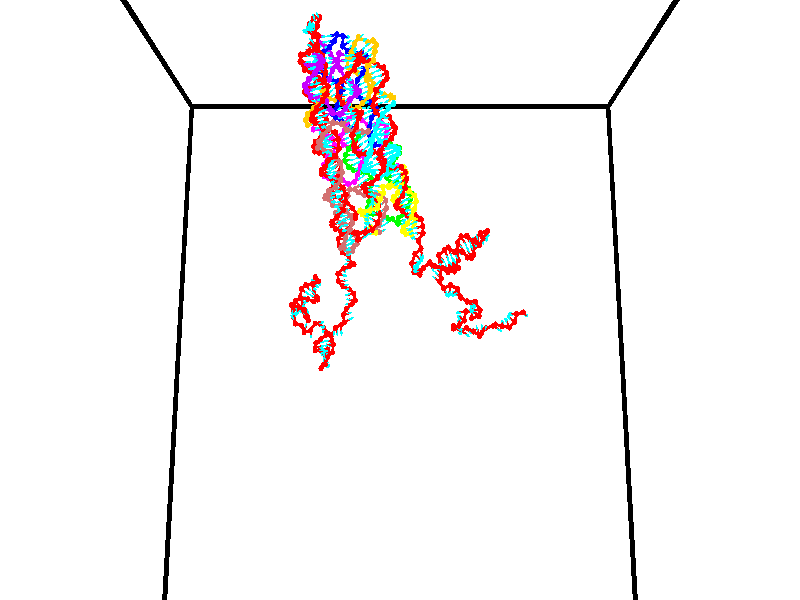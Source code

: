 // switches for output
#declare DRAW_BASES = 1; // possible values are 0, 1; only relevant for DNA ribbons
#declare DRAW_BASES_TYPE = 3; // possible values are 1, 2, 3; only relevant for DNA ribbons
#declare DRAW_FOG = 0; // set to 1 to enable fog

#include "colors.inc"

#include "transforms.inc"
background { rgb <1, 1, 1>}

#default {
   normal{
       ripples 0.25
       frequency 0.20
       turbulence 0.2
       lambda 5
   }
	finish {
		phong 0.1
		phong_size 40.
	}
}

// original window dimensions: 1024x640


// camera settings

camera {
	sky <0, 0.179814, -0.983701>
	up <0, 0.179814, -0.983701>
	right 1.6 * <1, 0, 0>
	location <35, 94.9851, 44.8844>
	look_at <35, 29.7336, 32.9568>
	direction <0, -65.2515, -11.9276>
	angle 67.0682
}


# declare cpy_camera_pos = <35, 94.9851, 44.8844>;
# if (DRAW_FOG = 1)
fog {
	fog_type 2
	up vnormalize(cpy_camera_pos)
	color rgbt<1,1,1,0.3>
	distance 1e-5
	fog_alt 3e-3
	fog_offset 56
}
# end


// LIGHTS

# declare lum = 6;
global_settings {
	ambient_light rgb lum * <0.05, 0.05, 0.05>
	max_trace_level 15
}# declare cpy_direct_light_amount = 0.25;
light_source
{	1000 * <-1, -1.16352, -0.803886>,
	rgb lum * cpy_direct_light_amount
	parallel
}

light_source
{	1000 * <1, 1.16352, 0.803886>,
	rgb lum * cpy_direct_light_amount
	parallel
}

// strand 0

// nucleotide -1

// particle -1
sphere {
	<24.136360, 35.429489, 34.420063> 0.250000
	pigment { color rgbt <1,0,0,0> }
	no_shadow
}
cylinder {
	<24.150488, 35.194580, 34.743511>,  <24.158964, 35.053635, 34.937580>, 0.100000
	pigment { color rgbt <1,0,0,0> }
	no_shadow
}
cylinder {
	<24.150488, 35.194580, 34.743511>,  <24.136360, 35.429489, 34.420063>, 0.100000
	pigment { color rgbt <1,0,0,0> }
	no_shadow
}

// particle -1
sphere {
	<24.150488, 35.194580, 34.743511> 0.100000
	pigment { color rgbt <1,0,0,0> }
	no_shadow
}
sphere {
	0, 1
	scale<0.080000,0.200000,0.300000>
	matrix <0.812920, -0.453755, -0.365058,
		0.581303, 0.670235, 0.461381,
		0.035320, -0.587275, 0.808616,
		24.161083, 35.018398, 34.986095>
	pigment { color rgbt <0,1,1,0> }
	no_shadow
}
cylinder {
	<24.896152, 35.454308, 34.609608>,  <24.136360, 35.429489, 34.420063>, 0.130000
	pigment { color rgbt <1,0,0,0> }
	no_shadow
}

// nucleotide -1

// particle -1
sphere {
	<24.896152, 35.454308, 34.609608> 0.250000
	pigment { color rgbt <1,0,0,0> }
	no_shadow
}
cylinder {
	<24.753654, 35.138084, 34.808849>,  <24.668156, 34.948349, 34.928394>, 0.100000
	pigment { color rgbt <1,0,0,0> }
	no_shadow
}
cylinder {
	<24.753654, 35.138084, 34.808849>,  <24.896152, 35.454308, 34.609608>, 0.100000
	pigment { color rgbt <1,0,0,0> }
	no_shadow
}

// particle -1
sphere {
	<24.753654, 35.138084, 34.808849> 0.100000
	pigment { color rgbt <1,0,0,0> }
	no_shadow
}
sphere {
	0, 1
	scale<0.080000,0.200000,0.300000>
	matrix <0.786031, -0.541780, -0.297707,
		0.505219, 0.285470, 0.814408,
		-0.356244, -0.790557, 0.498106,
		24.646782, 34.900917, 34.958282>
	pigment { color rgbt <0,1,1,0> }
	no_shadow
}
cylinder {
	<25.400681, 35.076851, 34.783985>,  <24.896152, 35.454308, 34.609608>, 0.130000
	pigment { color rgbt <1,0,0,0> }
	no_shadow
}

// nucleotide -1

// particle -1
sphere {
	<25.400681, 35.076851, 34.783985> 0.250000
	pigment { color rgbt <1,0,0,0> }
	no_shadow
}
cylinder {
	<25.146332, 34.768196, 34.790272>,  <24.993723, 34.583004, 34.794044>, 0.100000
	pigment { color rgbt <1,0,0,0> }
	no_shadow
}
cylinder {
	<25.146332, 34.768196, 34.790272>,  <25.400681, 35.076851, 34.783985>, 0.100000
	pigment { color rgbt <1,0,0,0> }
	no_shadow
}

// particle -1
sphere {
	<25.146332, 34.768196, 34.790272> 0.100000
	pigment { color rgbt <1,0,0,0> }
	no_shadow
}
sphere {
	0, 1
	scale<0.080000,0.200000,0.300000>
	matrix <0.756028, -0.626849, -0.188366,
		0.155203, -0.107894, 0.981973,
		-0.635872, -0.771634, 0.015718,
		24.955570, 34.536705, 34.794987>
	pigment { color rgbt <0,1,1,0> }
	no_shadow
}
cylinder {
	<25.632151, 34.528496, 35.301662>,  <25.400681, 35.076851, 34.783985>, 0.130000
	pigment { color rgbt <1,0,0,0> }
	no_shadow
}

// nucleotide -1

// particle -1
sphere {
	<25.632151, 34.528496, 35.301662> 0.250000
	pigment { color rgbt <1,0,0,0> }
	no_shadow
}
cylinder {
	<25.395746, 34.364883, 35.023556>,  <25.253902, 34.266716, 34.856689>, 0.100000
	pigment { color rgbt <1,0,0,0> }
	no_shadow
}
cylinder {
	<25.395746, 34.364883, 35.023556>,  <25.632151, 34.528496, 35.301662>, 0.100000
	pigment { color rgbt <1,0,0,0> }
	no_shadow
}

// particle -1
sphere {
	<25.395746, 34.364883, 35.023556> 0.100000
	pigment { color rgbt <1,0,0,0> }
	no_shadow
}
sphere {
	0, 1
	scale<0.080000,0.200000,0.300000>
	matrix <0.687063, -0.706865, -0.168185,
		-0.422669, -0.577093, 0.698795,
		-0.591012, -0.409029, -0.695269,
		25.218443, 34.242176, 34.814976>
	pigment { color rgbt <0,1,1,0> }
	no_shadow
}
cylinder {
	<25.577692, 33.726841, 35.470200>,  <25.632151, 34.528496, 35.301662>, 0.130000
	pigment { color rgbt <1,0,0,0> }
	no_shadow
}

// nucleotide -1

// particle -1
sphere {
	<25.577692, 33.726841, 35.470200> 0.250000
	pigment { color rgbt <1,0,0,0> }
	no_shadow
}
cylinder {
	<25.540003, 33.819550, 35.082920>,  <25.517389, 33.875175, 34.850552>, 0.100000
	pigment { color rgbt <1,0,0,0> }
	no_shadow
}
cylinder {
	<25.540003, 33.819550, 35.082920>,  <25.577692, 33.726841, 35.470200>, 0.100000
	pigment { color rgbt <1,0,0,0> }
	no_shadow
}

// particle -1
sphere {
	<25.540003, 33.819550, 35.082920> 0.100000
	pigment { color rgbt <1,0,0,0> }
	no_shadow
}
sphere {
	0, 1
	scale<0.080000,0.200000,0.300000>
	matrix <0.736360, -0.638275, -0.224451,
		-0.669997, -0.734090, -0.110524,
		-0.094222, 0.231767, -0.968197,
		25.511736, 33.889080, 34.792461>
	pigment { color rgbt <0,1,1,0> }
	no_shadow
}
cylinder {
	<25.216803, 33.180241, 35.058861>,  <25.577692, 33.726841, 35.470200>, 0.130000
	pigment { color rgbt <1,0,0,0> }
	no_shadow
}

// nucleotide -1

// particle -1
sphere {
	<25.216803, 33.180241, 35.058861> 0.250000
	pigment { color rgbt <1,0,0,0> }
	no_shadow
}
cylinder {
	<25.014597, 33.380650, 34.777882>,  <24.893272, 33.500893, 34.609295>, 0.100000
	pigment { color rgbt <1,0,0,0> }
	no_shadow
}
cylinder {
	<25.014597, 33.380650, 34.777882>,  <25.216803, 33.180241, 35.058861>, 0.100000
	pigment { color rgbt <1,0,0,0> }
	no_shadow
}

// particle -1
sphere {
	<25.014597, 33.380650, 34.777882> 0.100000
	pigment { color rgbt <1,0,0,0> }
	no_shadow
}
sphere {
	0, 1
	scale<0.080000,0.200000,0.300000>
	matrix <0.705604, -0.228489, -0.670757,
		-0.496565, -0.834728, -0.238018,
		-0.505515, 0.501021, -0.702447,
		24.862942, 33.530956, 34.567146>
	pigment { color rgbt <0,1,1,0> }
	no_shadow
}
cylinder {
	<25.124760, 32.716312, 34.500359>,  <25.216803, 33.180241, 35.058861>, 0.130000
	pigment { color rgbt <1,0,0,0> }
	no_shadow
}

// nucleotide -1

// particle -1
sphere {
	<25.124760, 32.716312, 34.500359> 0.250000
	pigment { color rgbt <1,0,0,0> }
	no_shadow
}
cylinder {
	<25.060545, 33.087044, 34.364582>,  <25.022017, 33.309483, 34.283115>, 0.100000
	pigment { color rgbt <1,0,0,0> }
	no_shadow
}
cylinder {
	<25.060545, 33.087044, 34.364582>,  <25.124760, 32.716312, 34.500359>, 0.100000
	pigment { color rgbt <1,0,0,0> }
	no_shadow
}

// particle -1
sphere {
	<25.060545, 33.087044, 34.364582> 0.100000
	pigment { color rgbt <1,0,0,0> }
	no_shadow
}
sphere {
	0, 1
	scale<0.080000,0.200000,0.300000>
	matrix <0.542299, -0.204522, -0.814912,
		-0.824705, -0.314904, -0.469783,
		-0.160538, 0.926826, -0.339442,
		25.012383, 33.365093, 34.262749>
	pigment { color rgbt <0,1,1,0> }
	no_shadow
}
cylinder {
	<24.823975, 32.637012, 33.835693>,  <25.124760, 32.716312, 34.500359>, 0.130000
	pigment { color rgbt <1,0,0,0> }
	no_shadow
}

// nucleotide -1

// particle -1
sphere {
	<24.823975, 32.637012, 33.835693> 0.250000
	pigment { color rgbt <1,0,0,0> }
	no_shadow
}
cylinder {
	<24.955294, 33.014198, 33.813637>,  <25.034084, 33.240509, 33.800404>, 0.100000
	pigment { color rgbt <1,0,0,0> }
	no_shadow
}
cylinder {
	<24.955294, 33.014198, 33.813637>,  <24.823975, 32.637012, 33.835693>, 0.100000
	pigment { color rgbt <1,0,0,0> }
	no_shadow
}

// particle -1
sphere {
	<24.955294, 33.014198, 33.813637> 0.100000
	pigment { color rgbt <1,0,0,0> }
	no_shadow
}
sphere {
	0, 1
	scale<0.080000,0.200000,0.300000>
	matrix <0.585827, -0.249057, -0.771218,
		-0.740965, 0.220883, -0.634178,
		0.328295, 0.942964, -0.055144,
		25.053782, 33.297089, 33.797092>
	pigment { color rgbt <0,1,1,0> }
	no_shadow
}
cylinder {
	<24.574411, 32.937420, 33.266346>,  <24.823975, 32.637012, 33.835693>, 0.130000
	pigment { color rgbt <1,0,0,0> }
	no_shadow
}

// nucleotide -1

// particle -1
sphere {
	<24.574411, 32.937420, 33.266346> 0.250000
	pigment { color rgbt <1,0,0,0> }
	no_shadow
}
cylinder {
	<24.901062, 33.158554, 33.332668>,  <25.097054, 33.291237, 33.372459>, 0.100000
	pigment { color rgbt <1,0,0,0> }
	no_shadow
}
cylinder {
	<24.901062, 33.158554, 33.332668>,  <24.574411, 32.937420, 33.266346>, 0.100000
	pigment { color rgbt <1,0,0,0> }
	no_shadow
}

// particle -1
sphere {
	<24.901062, 33.158554, 33.332668> 0.100000
	pigment { color rgbt <1,0,0,0> }
	no_shadow
}
sphere {
	0, 1
	scale<0.080000,0.200000,0.300000>
	matrix <0.364168, -0.270672, -0.891133,
		-0.447774, 0.788104, -0.422364,
		0.816628, 0.552838, 0.165802,
		25.146049, 33.324406, 33.382408>
	pigment { color rgbt <0,1,1,0> }
	no_shadow
}
cylinder {
	<24.707174, 33.333691, 32.666325>,  <24.574411, 32.937420, 33.266346>, 0.130000
	pigment { color rgbt <1,0,0,0> }
	no_shadow
}

// nucleotide -1

// particle -1
sphere {
	<24.707174, 33.333691, 32.666325> 0.250000
	pigment { color rgbt <1,0,0,0> }
	no_shadow
}
cylinder {
	<25.059097, 33.322670, 32.856136>,  <25.270252, 33.316055, 32.970024>, 0.100000
	pigment { color rgbt <1,0,0,0> }
	no_shadow
}
cylinder {
	<25.059097, 33.322670, 32.856136>,  <24.707174, 33.333691, 32.666325>, 0.100000
	pigment { color rgbt <1,0,0,0> }
	no_shadow
}

// particle -1
sphere {
	<25.059097, 33.322670, 32.856136> 0.100000
	pigment { color rgbt <1,0,0,0> }
	no_shadow
}
sphere {
	0, 1
	scale<0.080000,0.200000,0.300000>
	matrix <0.453241, -0.252151, -0.854981,
		0.143211, 0.967296, -0.209356,
		0.879809, -0.027555, 0.474529,
		25.323040, 33.314404, 32.998493>
	pigment { color rgbt <0,1,1,0> }
	no_shadow
}
cylinder {
	<25.252308, 33.899609, 32.412605>,  <24.707174, 33.333691, 32.666325>, 0.130000
	pigment { color rgbt <1,0,0,0> }
	no_shadow
}

// nucleotide -1

// particle -1
sphere {
	<25.252308, 33.899609, 32.412605> 0.250000
	pigment { color rgbt <1,0,0,0> }
	no_shadow
}
cylinder {
	<25.429676, 33.571350, 32.556782>,  <25.536097, 33.374397, 32.643288>, 0.100000
	pigment { color rgbt <1,0,0,0> }
	no_shadow
}
cylinder {
	<25.429676, 33.571350, 32.556782>,  <25.252308, 33.899609, 32.412605>, 0.100000
	pigment { color rgbt <1,0,0,0> }
	no_shadow
}

// particle -1
sphere {
	<25.429676, 33.571350, 32.556782> 0.100000
	pigment { color rgbt <1,0,0,0> }
	no_shadow
}
sphere {
	0, 1
	scale<0.080000,0.200000,0.300000>
	matrix <0.530106, -0.084156, -0.843745,
		0.722748, 0.565209, 0.397712,
		0.443422, -0.820644, 0.360444,
		25.562702, 33.325157, 32.664913>
	pigment { color rgbt <0,1,1,0> }
	no_shadow
}
cylinder {
	<26.031145, 33.993103, 32.414719>,  <25.252308, 33.899609, 32.412605>, 0.130000
	pigment { color rgbt <1,0,0,0> }
	no_shadow
}

// nucleotide -1

// particle -1
sphere {
	<26.031145, 33.993103, 32.414719> 0.250000
	pigment { color rgbt <1,0,0,0> }
	no_shadow
}
cylinder {
	<25.885036, 33.624043, 32.365250>,  <25.797371, 33.402607, 32.335567>, 0.100000
	pigment { color rgbt <1,0,0,0> }
	no_shadow
}
cylinder {
	<25.885036, 33.624043, 32.365250>,  <26.031145, 33.993103, 32.414719>, 0.100000
	pigment { color rgbt <1,0,0,0> }
	no_shadow
}

// particle -1
sphere {
	<25.885036, 33.624043, 32.365250> 0.100000
	pigment { color rgbt <1,0,0,0> }
	no_shadow
}
sphere {
	0, 1
	scale<0.080000,0.200000,0.300000>
	matrix <0.334666, -0.006188, -0.942317,
		0.868663, -0.385589, 0.311040,
		-0.365271, -0.922650, -0.123668,
		25.775455, 33.347248, 32.328148>
	pigment { color rgbt <0,1,1,0> }
	no_shadow
}
cylinder {
	<26.552341, 33.571114, 32.007416>,  <26.031145, 33.993103, 32.414719>, 0.130000
	pigment { color rgbt <1,0,0,0> }
	no_shadow
}

// nucleotide -1

// particle -1
sphere {
	<26.552341, 33.571114, 32.007416> 0.250000
	pigment { color rgbt <1,0,0,0> }
	no_shadow
}
cylinder {
	<26.183361, 33.434231, 31.935881>,  <25.961973, 33.352100, 31.892960>, 0.100000
	pigment { color rgbt <1,0,0,0> }
	no_shadow
}
cylinder {
	<26.183361, 33.434231, 31.935881>,  <26.552341, 33.571114, 32.007416>, 0.100000
	pigment { color rgbt <1,0,0,0> }
	no_shadow
}

// particle -1
sphere {
	<26.183361, 33.434231, 31.935881> 0.100000
	pigment { color rgbt <1,0,0,0> }
	no_shadow
}
sphere {
	0, 1
	scale<0.080000,0.200000,0.300000>
	matrix <0.193571, -0.009096, -0.981044,
		0.334090, -0.939582, 0.074631,
		-0.922449, -0.342204, -0.178837,
		25.906626, 33.331570, 31.882229>
	pigment { color rgbt <0,1,1,0> }
	no_shadow
}
cylinder {
	<26.108641, 33.053608, 31.493275>,  <26.552341, 33.571114, 32.007416>, 0.130000
	pigment { color rgbt <1,0,0,0> }
	no_shadow
}

// nucleotide -1

// particle -1
sphere {
	<26.108641, 33.053608, 31.493275> 0.250000
	pigment { color rgbt <1,0,0,0> }
	no_shadow
}
cylinder {
	<26.335730, 32.944187, 31.803850>,  <26.471983, 32.878532, 31.990196>, 0.100000
	pigment { color rgbt <1,0,0,0> }
	no_shadow
}
cylinder {
	<26.335730, 32.944187, 31.803850>,  <26.108641, 33.053608, 31.493275>, 0.100000
	pigment { color rgbt <1,0,0,0> }
	no_shadow
}

// particle -1
sphere {
	<26.335730, 32.944187, 31.803850> 0.100000
	pigment { color rgbt <1,0,0,0> }
	no_shadow
}
sphere {
	0, 1
	scale<0.080000,0.200000,0.300000>
	matrix <-0.598706, 0.510141, 0.617501,
		-0.565015, -0.815428, 0.125838,
		0.567722, -0.273557, 0.776439,
		26.506046, 32.862122, 32.036781>
	pigment { color rgbt <0,1,1,0> }
	no_shadow
}
cylinder {
	<25.731081, 32.653225, 32.047749>,  <26.108641, 33.053608, 31.493275>, 0.130000
	pigment { color rgbt <1,0,0,0> }
	no_shadow
}

// nucleotide -1

// particle -1
sphere {
	<25.731081, 32.653225, 32.047749> 0.250000
	pigment { color rgbt <1,0,0,0> }
	no_shadow
}
cylinder {
	<26.049030, 32.841797, 32.200554>,  <26.239799, 32.954941, 32.292236>, 0.100000
	pigment { color rgbt <1,0,0,0> }
	no_shadow
}
cylinder {
	<26.049030, 32.841797, 32.200554>,  <25.731081, 32.653225, 32.047749>, 0.100000
	pigment { color rgbt <1,0,0,0> }
	no_shadow
}

// particle -1
sphere {
	<26.049030, 32.841797, 32.200554> 0.100000
	pigment { color rgbt <1,0,0,0> }
	no_shadow
}
sphere {
	0, 1
	scale<0.080000,0.200000,0.300000>
	matrix <-0.584666, 0.426651, 0.690025,
		0.162311, -0.771832, 0.614761,
		0.794872, 0.471429, 0.382013,
		26.287491, 32.983227, 32.315159>
	pigment { color rgbt <0,1,1,0> }
	no_shadow
}
cylinder {
	<25.916992, 32.460766, 32.729355>,  <25.731081, 32.653225, 32.047749>, 0.130000
	pigment { color rgbt <1,0,0,0> }
	no_shadow
}

// nucleotide -1

// particle -1
sphere {
	<25.916992, 32.460766, 32.729355> 0.250000
	pigment { color rgbt <1,0,0,0> }
	no_shadow
}
cylinder {
	<26.023186, 32.838524, 32.651752>,  <26.086903, 33.065178, 32.605190>, 0.100000
	pigment { color rgbt <1,0,0,0> }
	no_shadow
}
cylinder {
	<26.023186, 32.838524, 32.651752>,  <25.916992, 32.460766, 32.729355>, 0.100000
	pigment { color rgbt <1,0,0,0> }
	no_shadow
}

// particle -1
sphere {
	<26.023186, 32.838524, 32.651752> 0.100000
	pigment { color rgbt <1,0,0,0> }
	no_shadow
}
sphere {
	0, 1
	scale<0.080000,0.200000,0.300000>
	matrix <-0.433350, 0.296643, 0.851005,
		0.861235, -0.141855, 0.488007,
		0.265483, 0.944394, -0.194007,
		26.102831, 33.121841, 32.593552>
	pigment { color rgbt <0,1,1,0> }
	no_shadow
}
cylinder {
	<26.310236, 32.682545, 33.253853>,  <25.916992, 32.460766, 32.729355>, 0.130000
	pigment { color rgbt <1,0,0,0> }
	no_shadow
}

// nucleotide -1

// particle -1
sphere {
	<26.310236, 32.682545, 33.253853> 0.250000
	pigment { color rgbt <1,0,0,0> }
	no_shadow
}
cylinder {
	<26.104656, 32.976044, 33.076103>,  <25.981308, 33.152145, 32.969452>, 0.100000
	pigment { color rgbt <1,0,0,0> }
	no_shadow
}
cylinder {
	<26.104656, 32.976044, 33.076103>,  <26.310236, 32.682545, 33.253853>, 0.100000
	pigment { color rgbt <1,0,0,0> }
	no_shadow
}

// particle -1
sphere {
	<26.104656, 32.976044, 33.076103> 0.100000
	pigment { color rgbt <1,0,0,0> }
	no_shadow
}
sphere {
	0, 1
	scale<0.080000,0.200000,0.300000>
	matrix <-0.534130, 0.131624, 0.835093,
		0.671240, 0.666547, 0.324270,
		-0.513947, 0.733750, -0.444374,
		25.950472, 33.196167, 32.942791>
	pigment { color rgbt <0,1,1,0> }
	no_shadow
}
cylinder {
	<26.460117, 33.341164, 33.587971>,  <26.310236, 32.682545, 33.253853>, 0.130000
	pigment { color rgbt <1,0,0,0> }
	no_shadow
}

// nucleotide -1

// particle -1
sphere {
	<26.460117, 33.341164, 33.587971> 0.250000
	pigment { color rgbt <1,0,0,0> }
	no_shadow
}
cylinder {
	<26.103817, 33.342930, 33.406181>,  <25.890038, 33.343990, 33.297108>, 0.100000
	pigment { color rgbt <1,0,0,0> }
	no_shadow
}
cylinder {
	<26.103817, 33.342930, 33.406181>,  <26.460117, 33.341164, 33.587971>, 0.100000
	pigment { color rgbt <1,0,0,0> }
	no_shadow
}

// particle -1
sphere {
	<26.103817, 33.342930, 33.406181> 0.100000
	pigment { color rgbt <1,0,0,0> }
	no_shadow
}
sphere {
	0, 1
	scale<0.080000,0.200000,0.300000>
	matrix <-0.441934, 0.225032, 0.868363,
		0.106109, 0.974341, -0.198493,
		-0.890750, 0.004420, -0.454473,
		25.836592, 33.344257, 33.269840>
	pigment { color rgbt <0,1,1,0> }
	no_shadow
}
cylinder {
	<26.133776, 33.990391, 33.872650>,  <26.460117, 33.341164, 33.587971>, 0.130000
	pigment { color rgbt <1,0,0,0> }
	no_shadow
}

// nucleotide -1

// particle -1
sphere {
	<26.133776, 33.990391, 33.872650> 0.250000
	pigment { color rgbt <1,0,0,0> }
	no_shadow
}
cylinder {
	<25.825304, 33.784958, 33.722176>,  <25.640221, 33.661697, 33.631889>, 0.100000
	pigment { color rgbt <1,0,0,0> }
	no_shadow
}
cylinder {
	<25.825304, 33.784958, 33.722176>,  <26.133776, 33.990391, 33.872650>, 0.100000
	pigment { color rgbt <1,0,0,0> }
	no_shadow
}

// particle -1
sphere {
	<25.825304, 33.784958, 33.722176> 0.100000
	pigment { color rgbt <1,0,0,0> }
	no_shadow
}
sphere {
	0, 1
	scale<0.080000,0.200000,0.300000>
	matrix <-0.585062, 0.338794, 0.736832,
		-0.250972, 0.788323, -0.561747,
		-0.771178, -0.513581, -0.376190,
		25.593950, 33.630882, 33.609318>
	pigment { color rgbt <0,1,1,0> }
	no_shadow
}
cylinder {
	<25.615650, 34.486591, 33.740334>,  <26.133776, 33.990391, 33.872650>, 0.130000
	pigment { color rgbt <1,0,0,0> }
	no_shadow
}

// nucleotide -1

// particle -1
sphere {
	<25.615650, 34.486591, 33.740334> 0.250000
	pigment { color rgbt <1,0,0,0> }
	no_shadow
}
cylinder {
	<25.460894, 34.120350, 33.784130>,  <25.368040, 33.900604, 33.810410>, 0.100000
	pigment { color rgbt <1,0,0,0> }
	no_shadow
}
cylinder {
	<25.460894, 34.120350, 33.784130>,  <25.615650, 34.486591, 33.740334>, 0.100000
	pigment { color rgbt <1,0,0,0> }
	no_shadow
}

// particle -1
sphere {
	<25.460894, 34.120350, 33.784130> 0.100000
	pigment { color rgbt <1,0,0,0> }
	no_shadow
}
sphere {
	0, 1
	scale<0.080000,0.200000,0.300000>
	matrix <-0.620907, 0.346456, 0.703166,
		-0.681754, 0.204066, -0.702545,
		-0.386893, -0.915601, 0.109492,
		25.344826, 33.845669, 33.816978>
	pigment { color rgbt <0,1,1,0> }
	no_shadow
}
cylinder {
	<24.905180, 34.444851, 33.659042>,  <25.615650, 34.486591, 33.740334>, 0.130000
	pigment { color rgbt <1,0,0,0> }
	no_shadow
}

// nucleotide -1

// particle -1
sphere {
	<24.905180, 34.444851, 33.659042> 0.250000
	pigment { color rgbt <1,0,0,0> }
	no_shadow
}
cylinder {
	<24.992550, 34.153343, 33.918640>,  <25.044971, 33.978439, 34.074398>, 0.100000
	pigment { color rgbt <1,0,0,0> }
	no_shadow
}
cylinder {
	<24.992550, 34.153343, 33.918640>,  <24.905180, 34.444851, 33.659042>, 0.100000
	pigment { color rgbt <1,0,0,0> }
	no_shadow
}

// particle -1
sphere {
	<24.992550, 34.153343, 33.918640> 0.100000
	pigment { color rgbt <1,0,0,0> }
	no_shadow
}
sphere {
	0, 1
	scale<0.080000,0.200000,0.300000>
	matrix <-0.700189, 0.346195, 0.624407,
		-0.679725, -0.590803, -0.434656,
		0.218426, -0.728767, 0.648991,
		25.058077, 33.934711, 34.113338>
	pigment { color rgbt <0,1,1,0> }
	no_shadow
}
cylinder {
	<24.280207, 34.082516, 33.852291>,  <24.905180, 34.444851, 33.659042>, 0.130000
	pigment { color rgbt <1,0,0,0> }
	no_shadow
}

// nucleotide -1

// particle -1
sphere {
	<24.280207, 34.082516, 33.852291> 0.250000
	pigment { color rgbt <1,0,0,0> }
	no_shadow
}
cylinder {
	<24.562519, 34.104736, 34.134789>,  <24.731907, 34.118069, 34.304287>, 0.100000
	pigment { color rgbt <1,0,0,0> }
	no_shadow
}
cylinder {
	<24.562519, 34.104736, 34.134789>,  <24.280207, 34.082516, 33.852291>, 0.100000
	pigment { color rgbt <1,0,0,0> }
	no_shadow
}

// particle -1
sphere {
	<24.562519, 34.104736, 34.134789> 0.100000
	pigment { color rgbt <1,0,0,0> }
	no_shadow
}
sphere {
	0, 1
	scale<0.080000,0.200000,0.300000>
	matrix <-0.676628, 0.348189, 0.648798,
		-0.209869, -0.935777, 0.283330,
		0.705783, 0.055547, 0.706247,
		24.774254, 34.121399, 34.346664>
	pigment { color rgbt <0,1,1,0> }
	no_shadow
}
cylinder {
	<24.072721, 33.730927, 34.474983>,  <24.280207, 34.082516, 33.852291>, 0.130000
	pigment { color rgbt <1,0,0,0> }
	no_shadow
}

// nucleotide -1

// particle -1
sphere {
	<24.072721, 33.730927, 34.474983> 0.250000
	pigment { color rgbt <1,0,0,0> }
	no_shadow
}
cylinder {
	<24.326839, 34.029530, 34.554104>,  <24.479309, 34.208691, 34.601578>, 0.100000
	pigment { color rgbt <1,0,0,0> }
	no_shadow
}
cylinder {
	<24.326839, 34.029530, 34.554104>,  <24.072721, 33.730927, 34.474983>, 0.100000
	pigment { color rgbt <1,0,0,0> }
	no_shadow
}

// particle -1
sphere {
	<24.326839, 34.029530, 34.554104> 0.100000
	pigment { color rgbt <1,0,0,0> }
	no_shadow
}
sphere {
	0, 1
	scale<0.080000,0.200000,0.300000>
	matrix <-0.638481, 0.363624, 0.678321,
		0.434446, -0.557229, 0.707639,
		0.635294, 0.746508, 0.197805,
		24.517427, 34.253483, 34.613445>
	pigment { color rgbt <0,1,1,0> }
	no_shadow
}
cylinder {
	<24.069559, 33.724907, 35.221073>,  <24.072721, 33.730927, 34.474983>, 0.130000
	pigment { color rgbt <1,0,0,0> }
	no_shadow
}

// nucleotide -1

// particle -1
sphere {
	<24.069559, 33.724907, 35.221073> 0.250000
	pigment { color rgbt <1,0,0,0> }
	no_shadow
}
cylinder {
	<24.222235, 34.079357, 35.115932>,  <24.313839, 34.292027, 35.052849>, 0.100000
	pigment { color rgbt <1,0,0,0> }
	no_shadow
}
cylinder {
	<24.222235, 34.079357, 35.115932>,  <24.069559, 33.724907, 35.221073>, 0.100000
	pigment { color rgbt <1,0,0,0> }
	no_shadow
}

// particle -1
sphere {
	<24.222235, 34.079357, 35.115932> 0.100000
	pigment { color rgbt <1,0,0,0> }
	no_shadow
}
sphere {
	0, 1
	scale<0.080000,0.200000,0.300000>
	matrix <-0.638478, 0.458398, 0.618236,
		0.668326, -0.068151, 0.740740,
		0.381687, 0.886130, -0.262847,
		24.336740, 34.345196, 35.037079>
	pigment { color rgbt <0,1,1,0> }
	no_shadow
}
cylinder {
	<24.336998, 34.106354, 35.801052>,  <24.069559, 33.724907, 35.221073>, 0.130000
	pigment { color rgbt <1,0,0,0> }
	no_shadow
}

// nucleotide -1

// particle -1
sphere {
	<24.336998, 34.106354, 35.801052> 0.250000
	pigment { color rgbt <1,0,0,0> }
	no_shadow
}
cylinder {
	<24.184031, 34.348316, 35.521667>,  <24.092251, 34.493492, 35.354038>, 0.100000
	pigment { color rgbt <1,0,0,0> }
	no_shadow
}
cylinder {
	<24.184031, 34.348316, 35.521667>,  <24.336998, 34.106354, 35.801052>, 0.100000
	pigment { color rgbt <1,0,0,0> }
	no_shadow
}

// particle -1
sphere {
	<24.184031, 34.348316, 35.521667> 0.100000
	pigment { color rgbt <1,0,0,0> }
	no_shadow
}
sphere {
	0, 1
	scale<0.080000,0.200000,0.300000>
	matrix <-0.649887, 0.361249, 0.668689,
		0.656813, 0.709638, 0.254973,
		-0.382419, 0.604907, -0.698458,
		24.069305, 34.529789, 35.312130>
	pigment { color rgbt <0,1,1,0> }
	no_shadow
}
cylinder {
	<24.916748, 33.697102, 35.910679>,  <24.336998, 34.106354, 35.801052>, 0.130000
	pigment { color rgbt <1,0,0,0> }
	no_shadow
}

// nucleotide -1

// particle -1
sphere {
	<24.916748, 33.697102, 35.910679> 0.250000
	pigment { color rgbt <1,0,0,0> }
	no_shadow
}
cylinder {
	<24.892559, 33.305332, 35.833668>,  <24.878046, 33.070271, 35.787460>, 0.100000
	pigment { color rgbt <1,0,0,0> }
	no_shadow
}
cylinder {
	<24.892559, 33.305332, 35.833668>,  <24.916748, 33.697102, 35.910679>, 0.100000
	pigment { color rgbt <1,0,0,0> }
	no_shadow
}

// particle -1
sphere {
	<24.892559, 33.305332, 35.833668> 0.100000
	pigment { color rgbt <1,0,0,0> }
	no_shadow
}
sphere {
	0, 1
	scale<0.080000,0.200000,0.300000>
	matrix <0.968442, -0.104293, 0.226368,
		-0.241790, -0.172763, 0.954825,
		-0.060474, -0.979426, -0.192528,
		24.874416, 33.011505, 35.775909>
	pigment { color rgbt <0,1,1,0> }
	no_shadow
}
cylinder {
	<25.083878, 33.128181, 36.433731>,  <24.916748, 33.697102, 35.910679>, 0.130000
	pigment { color rgbt <1,0,0,0> }
	no_shadow
}

// nucleotide -1

// particle -1
sphere {
	<25.083878, 33.128181, 36.433731> 0.250000
	pigment { color rgbt <1,0,0,0> }
	no_shadow
}
cylinder {
	<25.174276, 33.001118, 36.065380>,  <25.228516, 32.924877, 35.844368>, 0.100000
	pigment { color rgbt <1,0,0,0> }
	no_shadow
}
cylinder {
	<25.174276, 33.001118, 36.065380>,  <25.083878, 33.128181, 36.433731>, 0.100000
	pigment { color rgbt <1,0,0,0> }
	no_shadow
}

// particle -1
sphere {
	<25.174276, 33.001118, 36.065380> 0.100000
	pigment { color rgbt <1,0,0,0> }
	no_shadow
}
sphere {
	0, 1
	scale<0.080000,0.200000,0.300000>
	matrix <0.972303, 0.131408, 0.193285,
		0.059611, -0.939054, 0.338562,
		0.225995, -0.317663, -0.920878,
		25.242075, 32.905819, 35.789116>
	pigment { color rgbt <0,1,1,0> }
	no_shadow
}
cylinder {
	<25.752869, 33.065243, 36.206524>,  <25.083878, 33.128181, 36.433731>, 0.130000
	pigment { color rgbt <1,0,0,0> }
	no_shadow
}

// nucleotide -1

// particle -1
sphere {
	<25.752869, 33.065243, 36.206524> 0.250000
	pigment { color rgbt <1,0,0,0> }
	no_shadow
}
cylinder {
	<25.734911, 32.740032, 36.438721>,  <25.724136, 32.544907, 36.578037>, 0.100000
	pigment { color rgbt <1,0,0,0> }
	no_shadow
}
cylinder {
	<25.734911, 32.740032, 36.438721>,  <25.752869, 33.065243, 36.206524>, 0.100000
	pigment { color rgbt <1,0,0,0> }
	no_shadow
}

// particle -1
sphere {
	<25.734911, 32.740032, 36.438721> 0.100000
	pigment { color rgbt <1,0,0,0> }
	no_shadow
}
sphere {
	0, 1
	scale<0.080000,0.200000,0.300000>
	matrix <-0.997364, 0.003327, -0.072479,
		0.056996, -0.582213, -0.811036,
		-0.044896, -0.813030, 0.580489,
		25.721441, 32.496124, 36.612869>
	pigment { color rgbt <0,1,1,0> }
	no_shadow
}
cylinder {
	<26.186218, 33.089890, 35.648026>,  <25.752869, 33.065243, 36.206524>, 0.130000
	pigment { color rgbt <1,0,0,0> }
	no_shadow
}

// nucleotide -1

// particle -1
sphere {
	<26.186218, 33.089890, 35.648026> 0.250000
	pigment { color rgbt <1,0,0,0> }
	no_shadow
}
cylinder {
	<26.578646, 33.159904, 35.614891>,  <26.814102, 33.201912, 35.595009>, 0.100000
	pigment { color rgbt <1,0,0,0> }
	no_shadow
}
cylinder {
	<26.578646, 33.159904, 35.614891>,  <26.186218, 33.089890, 35.648026>, 0.100000
	pigment { color rgbt <1,0,0,0> }
	no_shadow
}

// particle -1
sphere {
	<26.578646, 33.159904, 35.614891> 0.100000
	pigment { color rgbt <1,0,0,0> }
	no_shadow
}
sphere {
	0, 1
	scale<0.080000,0.200000,0.300000>
	matrix <0.181097, -0.677805, 0.712590,
		0.068583, -0.714103, -0.696673,
		0.981071, 0.175037, -0.082836,
		26.872967, 33.212414, 35.590038>
	pigment { color rgbt <0,1,1,0> }
	no_shadow
}
cylinder {
	<26.553156, 32.364979, 35.543648>,  <26.186218, 33.089890, 35.648026>, 0.130000
	pigment { color rgbt <1,0,0,0> }
	no_shadow
}

// nucleotide -1

// particle -1
sphere {
	<26.553156, 32.364979, 35.543648> 0.250000
	pigment { color rgbt <1,0,0,0> }
	no_shadow
}
cylinder {
	<26.775566, 32.633026, 35.740334>,  <26.909012, 32.793854, 35.858345>, 0.100000
	pigment { color rgbt <1,0,0,0> }
	no_shadow
}
cylinder {
	<26.775566, 32.633026, 35.740334>,  <26.553156, 32.364979, 35.543648>, 0.100000
	pigment { color rgbt <1,0,0,0> }
	no_shadow
}

// particle -1
sphere {
	<26.775566, 32.633026, 35.740334> 0.100000
	pigment { color rgbt <1,0,0,0> }
	no_shadow
}
sphere {
	0, 1
	scale<0.080000,0.200000,0.300000>
	matrix <0.163780, -0.668332, 0.725609,
		0.814869, -0.322924, -0.481360,
		0.556025, 0.670114, 0.491715,
		26.942373, 32.834061, 35.887848>
	pigment { color rgbt <0,1,1,0> }
	no_shadow
}
cylinder {
	<26.999079, 31.992651, 35.888103>,  <26.553156, 32.364979, 35.543648>, 0.130000
	pigment { color rgbt <1,0,0,0> }
	no_shadow
}

// nucleotide -1

// particle -1
sphere {
	<26.999079, 31.992651, 35.888103> 0.250000
	pigment { color rgbt <1,0,0,0> }
	no_shadow
}
cylinder {
	<27.012709, 32.339787, 36.086376>,  <27.020887, 32.548069, 36.205338>, 0.100000
	pigment { color rgbt <1,0,0,0> }
	no_shadow
}
cylinder {
	<27.012709, 32.339787, 36.086376>,  <26.999079, 31.992651, 35.888103>, 0.100000
	pigment { color rgbt <1,0,0,0> }
	no_shadow
}

// particle -1
sphere {
	<27.012709, 32.339787, 36.086376> 0.100000
	pigment { color rgbt <1,0,0,0> }
	no_shadow
}
sphere {
	0, 1
	scale<0.080000,0.200000,0.300000>
	matrix <0.171564, -0.493684, 0.852550,
		0.984584, 0.055991, -0.165711,
		0.034074, 0.867837, 0.495680,
		27.022930, 32.600136, 36.235081>
	pigment { color rgbt <0,1,1,0> }
	no_shadow
}
cylinder {
	<27.497585, 31.872770, 36.375446>,  <26.999079, 31.992651, 35.888103>, 0.130000
	pigment { color rgbt <1,0,0,0> }
	no_shadow
}

// nucleotide -1

// particle -1
sphere {
	<27.497585, 31.872770, 36.375446> 0.250000
	pigment { color rgbt <1,0,0,0> }
	no_shadow
}
cylinder {
	<27.340250, 32.216003, 36.507496>,  <27.245848, 32.421944, 36.586723>, 0.100000
	pigment { color rgbt <1,0,0,0> }
	no_shadow
}
cylinder {
	<27.340250, 32.216003, 36.507496>,  <27.497585, 31.872770, 36.375446>, 0.100000
	pigment { color rgbt <1,0,0,0> }
	no_shadow
}

// particle -1
sphere {
	<27.340250, 32.216003, 36.507496> 0.100000
	pigment { color rgbt <1,0,0,0> }
	no_shadow
}
sphere {
	0, 1
	scale<0.080000,0.200000,0.300000>
	matrix <-0.088299, -0.392662, 0.915434,
		0.915143, 0.330927, 0.230218,
		-0.393339, 0.858082, 0.330122,
		27.222248, 32.473427, 36.606533>
	pigment { color rgbt <0,1,1,0> }
	no_shadow
}
cylinder {
	<27.848200, 31.987194, 36.981766>,  <27.497585, 31.872770, 36.375446>, 0.130000
	pigment { color rgbt <1,0,0,0> }
	no_shadow
}

// nucleotide -1

// particle -1
sphere {
	<27.848200, 31.987194, 36.981766> 0.250000
	pigment { color rgbt <1,0,0,0> }
	no_shadow
}
cylinder {
	<27.544935, 32.243046, 37.032467>,  <27.362976, 32.396557, 37.062889>, 0.100000
	pigment { color rgbt <1,0,0,0> }
	no_shadow
}
cylinder {
	<27.544935, 32.243046, 37.032467>,  <27.848200, 31.987194, 36.981766>, 0.100000
	pigment { color rgbt <1,0,0,0> }
	no_shadow
}

// particle -1
sphere {
	<27.544935, 32.243046, 37.032467> 0.100000
	pigment { color rgbt <1,0,0,0> }
	no_shadow
}
sphere {
	0, 1
	scale<0.080000,0.200000,0.300000>
	matrix <0.013449, -0.179011, 0.983755,
		0.651928, 0.747550, 0.127117,
		-0.758162, 0.639628, 0.126756,
		27.317486, 32.434933, 37.070496>
	pigment { color rgbt <0,1,1,0> }
	no_shadow
}
cylinder {
	<28.065296, 32.544521, 37.410656>,  <27.848200, 31.987194, 36.981766>, 0.130000
	pigment { color rgbt <1,0,0,0> }
	no_shadow
}

// nucleotide -1

// particle -1
sphere {
	<28.065296, 32.544521, 37.410656> 0.250000
	pigment { color rgbt <1,0,0,0> }
	no_shadow
}
cylinder {
	<27.672867, 32.474411, 37.443588>,  <27.437410, 32.432346, 37.463348>, 0.100000
	pigment { color rgbt <1,0,0,0> }
	no_shadow
}
cylinder {
	<27.672867, 32.474411, 37.443588>,  <28.065296, 32.544521, 37.410656>, 0.100000
	pigment { color rgbt <1,0,0,0> }
	no_shadow
}

// particle -1
sphere {
	<27.672867, 32.474411, 37.443588> 0.100000
	pigment { color rgbt <1,0,0,0> }
	no_shadow
}
sphere {
	0, 1
	scale<0.080000,0.200000,0.300000>
	matrix <0.117421, -0.200377, 0.972657,
		-0.153983, 0.963913, 0.217165,
		-0.981072, -0.175273, 0.082329,
		27.378546, 32.421829, 37.468288>
	pigment { color rgbt <0,1,1,0> }
	no_shadow
}
cylinder {
	<27.955814, 32.342049, 38.069595>,  <28.065296, 32.544521, 37.410656>, 0.130000
	pigment { color rgbt <1,0,0,0> }
	no_shadow
}

// nucleotide -1

// particle -1
sphere {
	<27.955814, 32.342049, 38.069595> 0.250000
	pigment { color rgbt <1,0,0,0> }
	no_shadow
}
cylinder {
	<27.568367, 32.381626, 37.978386>,  <27.335899, 32.405373, 37.923660>, 0.100000
	pigment { color rgbt <1,0,0,0> }
	no_shadow
}
cylinder {
	<27.568367, 32.381626, 37.978386>,  <27.955814, 32.342049, 38.069595>, 0.100000
	pigment { color rgbt <1,0,0,0> }
	no_shadow
}

// particle -1
sphere {
	<27.568367, 32.381626, 37.978386> 0.100000
	pigment { color rgbt <1,0,0,0> }
	no_shadow
}
sphere {
	0, 1
	scale<0.080000,0.200000,0.300000>
	matrix <-0.238094, -0.105941, 0.965447,
		0.071365, 0.989438, 0.126174,
		-0.968617, 0.098940, -0.228019,
		27.277782, 32.411308, 37.909981>
	pigment { color rgbt <0,1,1,0> }
	no_shadow
}
cylinder {
	<27.554712, 32.886116, 38.529797>,  <27.955814, 32.342049, 38.069595>, 0.130000
	pigment { color rgbt <1,0,0,0> }
	no_shadow
}

// nucleotide -1

// particle -1
sphere {
	<27.554712, 32.886116, 38.529797> 0.250000
	pigment { color rgbt <1,0,0,0> }
	no_shadow
}
cylinder {
	<27.354036, 32.573032, 38.382462>,  <27.233631, 32.385181, 38.294060>, 0.100000
	pigment { color rgbt <1,0,0,0> }
	no_shadow
}
cylinder {
	<27.354036, 32.573032, 38.382462>,  <27.554712, 32.886116, 38.529797>, 0.100000
	pigment { color rgbt <1,0,0,0> }
	no_shadow
}

// particle -1
sphere {
	<27.354036, 32.573032, 38.382462> 0.100000
	pigment { color rgbt <1,0,0,0> }
	no_shadow
}
sphere {
	0, 1
	scale<0.080000,0.200000,0.300000>
	matrix <-0.004972, -0.423183, 0.906031,
		-0.865033, 0.456379, 0.208415,
		-0.501691, -0.782710, -0.368336,
		27.203529, 32.338219, 38.271961>
	pigment { color rgbt <0,1,1,0> }
	no_shadow
}
cylinder {
	<27.292267, 32.572453, 39.106785>,  <27.554712, 32.886116, 38.529797>, 0.130000
	pigment { color rgbt <1,0,0,0> }
	no_shadow
}

// nucleotide -1

// particle -1
sphere {
	<27.292267, 32.572453, 39.106785> 0.250000
	pigment { color rgbt <1,0,0,0> }
	no_shadow
}
cylinder {
	<27.191999, 32.302902, 38.828773>,  <27.131838, 32.141174, 38.661968>, 0.100000
	pigment { color rgbt <1,0,0,0> }
	no_shadow
}
cylinder {
	<27.191999, 32.302902, 38.828773>,  <27.292267, 32.572453, 39.106785>, 0.100000
	pigment { color rgbt <1,0,0,0> }
	no_shadow
}

// particle -1
sphere {
	<27.191999, 32.302902, 38.828773> 0.100000
	pigment { color rgbt <1,0,0,0> }
	no_shadow
}
sphere {
	0, 1
	scale<0.080000,0.200000,0.300000>
	matrix <0.201900, -0.738552, 0.643255,
		-0.946784, 0.020919, 0.321188,
		-0.250670, -0.673872, -0.695026,
		27.116798, 32.100742, 38.620266>
	pigment { color rgbt <0,1,1,0> }
	no_shadow
}
cylinder {
	<26.835566, 32.064919, 39.352074>,  <27.292267, 32.572453, 39.106785>, 0.130000
	pigment { color rgbt <1,0,0,0> }
	no_shadow
}

// nucleotide -1

// particle -1
sphere {
	<26.835566, 32.064919, 39.352074> 0.250000
	pigment { color rgbt <1,0,0,0> }
	no_shadow
}
cylinder {
	<27.004286, 31.877371, 39.041656>,  <27.105518, 31.764841, 38.855404>, 0.100000
	pigment { color rgbt <1,0,0,0> }
	no_shadow
}
cylinder {
	<27.004286, 31.877371, 39.041656>,  <26.835566, 32.064919, 39.352074>, 0.100000
	pigment { color rgbt <1,0,0,0> }
	no_shadow
}

// particle -1
sphere {
	<27.004286, 31.877371, 39.041656> 0.100000
	pigment { color rgbt <1,0,0,0> }
	no_shadow
}
sphere {
	0, 1
	scale<0.080000,0.200000,0.300000>
	matrix <0.301009, -0.734954, 0.607648,
		-0.855266, -0.489902, -0.168868,
		0.421798, -0.468870, -0.776046,
		27.130825, 31.736710, 38.808842>
	pigment { color rgbt <0,1,1,0> }
	no_shadow
}
cylinder {
	<26.651686, 31.340014, 39.371082>,  <26.835566, 32.064919, 39.352074>, 0.130000
	pigment { color rgbt <1,0,0,0> }
	no_shadow
}

// nucleotide -1

// particle -1
sphere {
	<26.651686, 31.340014, 39.371082> 0.250000
	pigment { color rgbt <1,0,0,0> }
	no_shadow
}
cylinder {
	<26.979431, 31.375277, 39.144501>,  <27.176079, 31.396435, 39.008553>, 0.100000
	pigment { color rgbt <1,0,0,0> }
	no_shadow
}
cylinder {
	<26.979431, 31.375277, 39.144501>,  <26.651686, 31.340014, 39.371082>, 0.100000
	pigment { color rgbt <1,0,0,0> }
	no_shadow
}

// particle -1
sphere {
	<26.979431, 31.375277, 39.144501> 0.100000
	pigment { color rgbt <1,0,0,0> }
	no_shadow
}
sphere {
	0, 1
	scale<0.080000,0.200000,0.300000>
	matrix <0.402227, -0.792474, 0.458474,
		-0.408484, -0.603501, -0.684783,
		0.819362, 0.088160, -0.566457,
		27.225239, 31.401724, 38.974564>
	pigment { color rgbt <0,1,1,0> }
	no_shadow
}
cylinder {
	<26.779377, 30.683027, 39.007519>,  <26.651686, 31.340014, 39.371082>, 0.130000
	pigment { color rgbt <1,0,0,0> }
	no_shadow
}

// nucleotide -1

// particle -1
sphere {
	<26.779377, 30.683027, 39.007519> 0.250000
	pigment { color rgbt <1,0,0,0> }
	no_shadow
}
cylinder {
	<27.114618, 30.891720, 39.071239>,  <27.315763, 31.016935, 39.109470>, 0.100000
	pigment { color rgbt <1,0,0,0> }
	no_shadow
}
cylinder {
	<27.114618, 30.891720, 39.071239>,  <26.779377, 30.683027, 39.007519>, 0.100000
	pigment { color rgbt <1,0,0,0> }
	no_shadow
}

// particle -1
sphere {
	<27.114618, 30.891720, 39.071239> 0.100000
	pigment { color rgbt <1,0,0,0> }
	no_shadow
}
sphere {
	0, 1
	scale<0.080000,0.200000,0.300000>
	matrix <0.463429, -0.835016, 0.296616,
		0.287774, -0.174770, -0.941616,
		0.838105, 0.521731, 0.159302,
		27.366051, 31.048239, 39.119030>
	pigment { color rgbt <0,1,1,0> }
	no_shadow
}
cylinder {
	<27.035479, 30.170195, 38.388599>,  <26.779377, 30.683027, 39.007519>, 0.130000
	pigment { color rgbt <1,0,0,0> }
	no_shadow
}

// nucleotide -1

// particle -1
sphere {
	<27.035479, 30.170195, 38.388599> 0.250000
	pigment { color rgbt <1,0,0,0> }
	no_shadow
}
cylinder {
	<26.784939, 30.039932, 38.105297>,  <26.634615, 29.961775, 37.935314>, 0.100000
	pigment { color rgbt <1,0,0,0> }
	no_shadow
}
cylinder {
	<26.784939, 30.039932, 38.105297>,  <27.035479, 30.170195, 38.388599>, 0.100000
	pigment { color rgbt <1,0,0,0> }
	no_shadow
}

// particle -1
sphere {
	<26.784939, 30.039932, 38.105297> 0.100000
	pigment { color rgbt <1,0,0,0> }
	no_shadow
}
sphere {
	0, 1
	scale<0.080000,0.200000,0.300000>
	matrix <0.053163, -0.924290, 0.377971,
		-0.777726, 0.199089, 0.596243,
		-0.626351, -0.325656, -0.708260,
		26.597033, 29.942236, 37.892818>
	pigment { color rgbt <0,1,1,0> }
	no_shadow
}
cylinder {
	<27.315344, 29.800257, 37.844021>,  <27.035479, 30.170195, 38.388599>, 0.130000
	pigment { color rgbt <1,0,0,0> }
	no_shadow
}

// nucleotide -1

// particle -1
sphere {
	<27.315344, 29.800257, 37.844021> 0.250000
	pigment { color rgbt <1,0,0,0> }
	no_shadow
}
cylinder {
	<27.341045, 29.768551, 37.446110>,  <27.356466, 29.749527, 37.207363>, 0.100000
	pigment { color rgbt <1,0,0,0> }
	no_shadow
}
cylinder {
	<27.341045, 29.768551, 37.446110>,  <27.315344, 29.800257, 37.844021>, 0.100000
	pigment { color rgbt <1,0,0,0> }
	no_shadow
}

// particle -1
sphere {
	<27.341045, 29.768551, 37.446110> 0.100000
	pigment { color rgbt <1,0,0,0> }
	no_shadow
}
sphere {
	0, 1
	scale<0.080000,0.200000,0.300000>
	matrix <-0.855140, 0.509463, -0.095828,
		0.514400, 0.856834, -0.035049,
		0.064252, -0.079266, -0.994781,
		27.360321, 29.744772, 37.147675>
	pigment { color rgbt <0,1,1,0> }
	no_shadow
}
cylinder {
	<27.235281, 30.446774, 37.569248>,  <27.315344, 29.800257, 37.844021>, 0.130000
	pigment { color rgbt <1,0,0,0> }
	no_shadow
}

// nucleotide -1

// particle -1
sphere {
	<27.235281, 30.446774, 37.569248> 0.250000
	pigment { color rgbt <1,0,0,0> }
	no_shadow
}
cylinder {
	<27.125452, 30.152863, 37.321148>,  <27.059555, 29.976517, 37.172287>, 0.100000
	pigment { color rgbt <1,0,0,0> }
	no_shadow
}
cylinder {
	<27.125452, 30.152863, 37.321148>,  <27.235281, 30.446774, 37.569248>, 0.100000
	pigment { color rgbt <1,0,0,0> }
	no_shadow
}

// particle -1
sphere {
	<27.125452, 30.152863, 37.321148> 0.100000
	pigment { color rgbt <1,0,0,0> }
	no_shadow
}
sphere {
	0, 1
	scale<0.080000,0.200000,0.300000>
	matrix <-0.876324, 0.456734, -0.153138,
		0.395812, 0.501493, -0.769310,
		-0.274572, -0.734778, -0.620251,
		27.043081, 29.932430, 37.135071>
	pigment { color rgbt <0,1,1,0> }
	no_shadow
}
cylinder {
	<27.213333, 31.132235, 37.709759>,  <27.235281, 30.446774, 37.569248>, 0.130000
	pigment { color rgbt <1,0,0,0> }
	no_shadow
}

// nucleotide -1

// particle -1
sphere {
	<27.213333, 31.132235, 37.709759> 0.250000
	pigment { color rgbt <1,0,0,0> }
	no_shadow
}
cylinder {
	<27.207140, 31.424551, 37.982727>,  <27.203424, 31.599941, 38.146507>, 0.100000
	pigment { color rgbt <1,0,0,0> }
	no_shadow
}
cylinder {
	<27.207140, 31.424551, 37.982727>,  <27.213333, 31.132235, 37.709759>, 0.100000
	pigment { color rgbt <1,0,0,0> }
	no_shadow
}

// particle -1
sphere {
	<27.207140, 31.424551, 37.982727> 0.100000
	pigment { color rgbt <1,0,0,0> }
	no_shadow
}
sphere {
	0, 1
	scale<0.080000,0.200000,0.300000>
	matrix <-0.555154, 0.561360, -0.613742,
		-0.831604, -0.388353, 0.397011,
		-0.015483, 0.730792, 0.682425,
		27.202496, 31.643789, 38.187454>
	pigment { color rgbt <0,1,1,0> }
	no_shadow
}
cylinder {
	<26.520569, 31.417658, 37.734119>,  <27.213333, 31.132235, 37.709759>, 0.130000
	pigment { color rgbt <1,0,0,0> }
	no_shadow
}

// nucleotide -1

// particle -1
sphere {
	<26.520569, 31.417658, 37.734119> 0.250000
	pigment { color rgbt <1,0,0,0> }
	no_shadow
}
cylinder {
	<26.795719, 31.673670, 37.871052>,  <26.960810, 31.827276, 37.953213>, 0.100000
	pigment { color rgbt <1,0,0,0> }
	no_shadow
}
cylinder {
	<26.795719, 31.673670, 37.871052>,  <26.520569, 31.417658, 37.734119>, 0.100000
	pigment { color rgbt <1,0,0,0> }
	no_shadow
}

// particle -1
sphere {
	<26.795719, 31.673670, 37.871052> 0.100000
	pigment { color rgbt <1,0,0,0> }
	no_shadow
}
sphere {
	0, 1
	scale<0.080000,0.200000,0.300000>
	matrix <-0.258993, 0.657028, -0.707981,
		-0.678049, 0.398342, 0.617716,
		0.687875, 0.640030, 0.342330,
		27.002081, 31.865679, 37.973751>
	pigment { color rgbt <0,1,1,0> }
	no_shadow
}
cylinder {
	<26.105824, 32.048393, 37.864826>,  <26.520569, 31.417658, 37.734119>, 0.130000
	pigment { color rgbt <1,0,0,0> }
	no_shadow
}

// nucleotide -1

// particle -1
sphere {
	<26.105824, 32.048393, 37.864826> 0.250000
	pigment { color rgbt <1,0,0,0> }
	no_shadow
}
cylinder {
	<26.501812, 32.083752, 37.820755>,  <26.739405, 32.104965, 37.794312>, 0.100000
	pigment { color rgbt <1,0,0,0> }
	no_shadow
}
cylinder {
	<26.501812, 32.083752, 37.820755>,  <26.105824, 32.048393, 37.864826>, 0.100000
	pigment { color rgbt <1,0,0,0> }
	no_shadow
}

// particle -1
sphere {
	<26.501812, 32.083752, 37.820755> 0.100000
	pigment { color rgbt <1,0,0,0> }
	no_shadow
}
sphere {
	0, 1
	scale<0.080000,0.200000,0.300000>
	matrix <-0.140591, 0.692066, -0.708010,
		0.013669, 0.716402, 0.697554,
		0.989973, 0.088392, -0.110180,
		26.798803, 32.110268, 37.787701>
	pigment { color rgbt <0,1,1,0> }
	no_shadow
}
cylinder {
	<26.199207, 32.717968, 37.707130>,  <26.105824, 32.048393, 37.864826>, 0.130000
	pigment { color rgbt <1,0,0,0> }
	no_shadow
}

// nucleotide -1

// particle -1
sphere {
	<26.199207, 32.717968, 37.707130> 0.250000
	pigment { color rgbt <1,0,0,0> }
	no_shadow
}
cylinder {
	<26.576965, 32.621906, 37.617290>,  <26.803619, 32.564270, 37.563385>, 0.100000
	pigment { color rgbt <1,0,0,0> }
	no_shadow
}
cylinder {
	<26.576965, 32.621906, 37.617290>,  <26.199207, 32.717968, 37.707130>, 0.100000
	pigment { color rgbt <1,0,0,0> }
	no_shadow
}

// particle -1
sphere {
	<26.576965, 32.621906, 37.617290> 0.100000
	pigment { color rgbt <1,0,0,0> }
	no_shadow
}
sphere {
	0, 1
	scale<0.080000,0.200000,0.300000>
	matrix <0.001937, 0.687111, -0.726550,
		0.328812, 0.685714, 0.649368,
		0.944393, -0.240156, -0.224602,
		26.860283, 32.549858, 37.549911>
	pigment { color rgbt <0,1,1,0> }
	no_shadow
}
cylinder {
	<26.350338, 33.308819, 37.371571>,  <26.199207, 32.717968, 37.707130>, 0.130000
	pigment { color rgbt <1,0,0,0> }
	no_shadow
}

// nucleotide -1

// particle -1
sphere {
	<26.350338, 33.308819, 37.371571> 0.250000
	pigment { color rgbt <1,0,0,0> }
	no_shadow
}
cylinder {
	<26.639734, 33.048100, 37.280602>,  <26.813372, 32.891666, 37.226021>, 0.100000
	pigment { color rgbt <1,0,0,0> }
	no_shadow
}
cylinder {
	<26.639734, 33.048100, 37.280602>,  <26.350338, 33.308819, 37.371571>, 0.100000
	pigment { color rgbt <1,0,0,0> }
	no_shadow
}

// particle -1
sphere {
	<26.639734, 33.048100, 37.280602> 0.100000
	pigment { color rgbt <1,0,0,0> }
	no_shadow
}
sphere {
	0, 1
	scale<0.080000,0.200000,0.300000>
	matrix <0.159692, 0.478517, -0.863435,
		0.671611, 0.588369, 0.450289,
		0.723489, -0.651800, -0.227420,
		26.856781, 32.852558, 37.212376>
	pigment { color rgbt <0,1,1,0> }
	no_shadow
}
cylinder {
	<26.898287, 33.649670, 37.078449>,  <26.350338, 33.308819, 37.371571>, 0.130000
	pigment { color rgbt <1,0,0,0> }
	no_shadow
}

// nucleotide -1

// particle -1
sphere {
	<26.898287, 33.649670, 37.078449> 0.250000
	pigment { color rgbt <1,0,0,0> }
	no_shadow
}
cylinder {
	<26.989906, 33.291904, 36.924797>,  <27.044878, 33.077244, 36.832607>, 0.100000
	pigment { color rgbt <1,0,0,0> }
	no_shadow
}
cylinder {
	<26.989906, 33.291904, 36.924797>,  <26.898287, 33.649670, 37.078449>, 0.100000
	pigment { color rgbt <1,0,0,0> }
	no_shadow
}

// particle -1
sphere {
	<26.989906, 33.291904, 36.924797> 0.100000
	pigment { color rgbt <1,0,0,0> }
	no_shadow
}
sphere {
	0, 1
	scale<0.080000,0.200000,0.300000>
	matrix <0.215576, 0.431432, -0.876010,
		0.949243, 0.117841, 0.291634,
		0.229050, -0.894416, -0.384131,
		27.058620, 33.023579, 36.809559>
	pigment { color rgbt <0,1,1,0> }
	no_shadow
}
cylinder {
	<27.459862, 33.764111, 36.699886>,  <26.898287, 33.649670, 37.078449>, 0.130000
	pigment { color rgbt <1,0,0,0> }
	no_shadow
}

// nucleotide -1

// particle -1
sphere {
	<27.459862, 33.764111, 36.699886> 0.250000
	pigment { color rgbt <1,0,0,0> }
	no_shadow
}
cylinder {
	<27.295393, 33.437771, 36.537239>,  <27.196712, 33.241966, 36.439651>, 0.100000
	pigment { color rgbt <1,0,0,0> }
	no_shadow
}
cylinder {
	<27.295393, 33.437771, 36.537239>,  <27.459862, 33.764111, 36.699886>, 0.100000
	pigment { color rgbt <1,0,0,0> }
	no_shadow
}

// particle -1
sphere {
	<27.295393, 33.437771, 36.537239> 0.100000
	pigment { color rgbt <1,0,0,0> }
	no_shadow
}
sphere {
	0, 1
	scale<0.080000,0.200000,0.300000>
	matrix <0.227380, 0.340173, -0.912459,
		0.882744, -0.467632, 0.045638,
		-0.411170, -0.815845, -0.406616,
		27.172043, 33.193016, 36.415253>
	pigment { color rgbt <0,1,1,0> }
	no_shadow
}
cylinder {
	<28.064722, 34.214039, 36.777821>,  <27.459862, 33.764111, 36.699886>, 0.130000
	pigment { color rgbt <1,0,0,0> }
	no_shadow
}

// nucleotide -1

// particle -1
sphere {
	<28.064722, 34.214039, 36.777821> 0.250000
	pigment { color rgbt <1,0,0,0> }
	no_shadow
}
cylinder {
	<28.232607, 34.575954, 36.748978>,  <28.333338, 34.793102, 36.731670>, 0.100000
	pigment { color rgbt <1,0,0,0> }
	no_shadow
}
cylinder {
	<28.232607, 34.575954, 36.748978>,  <28.064722, 34.214039, 36.777821>, 0.100000
	pigment { color rgbt <1,0,0,0> }
	no_shadow
}

// particle -1
sphere {
	<28.232607, 34.575954, 36.748978> 0.100000
	pigment { color rgbt <1,0,0,0> }
	no_shadow
}
sphere {
	0, 1
	scale<0.080000,0.200000,0.300000>
	matrix <0.905270, -0.423043, -0.038983,
		-0.065778, -0.048918, -0.996634,
		0.419713, 0.904788, -0.072111,
		28.358521, 34.847389, 36.727345>
	pigment { color rgbt <0,1,1,0> }
	no_shadow
}
cylinder {
	<28.479975, 34.247627, 36.146244>,  <28.064722, 34.214039, 36.777821>, 0.130000
	pigment { color rgbt <1,0,0,0> }
	no_shadow
}

// nucleotide -1

// particle -1
sphere {
	<28.479975, 34.247627, 36.146244> 0.250000
	pigment { color rgbt <1,0,0,0> }
	no_shadow
}
cylinder {
	<28.596563, 34.464272, 36.461636>,  <28.666515, 34.594257, 36.650871>, 0.100000
	pigment { color rgbt <1,0,0,0> }
	no_shadow
}
cylinder {
	<28.596563, 34.464272, 36.461636>,  <28.479975, 34.247627, 36.146244>, 0.100000
	pigment { color rgbt <1,0,0,0> }
	no_shadow
}

// particle -1
sphere {
	<28.596563, 34.464272, 36.461636> 0.100000
	pigment { color rgbt <1,0,0,0> }
	no_shadow
}
sphere {
	0, 1
	scale<0.080000,0.200000,0.300000>
	matrix <0.888145, -0.459387, -0.012755,
		0.355309, 0.704000, -0.614930,
		0.291470, 0.541615, 0.788478,
		28.684004, 34.626755, 36.698177>
	pigment { color rgbt <0,1,1,0> }
	no_shadow
}
cylinder {
	<29.090948, 34.712090, 35.961212>,  <28.479975, 34.247627, 36.146244>, 0.130000
	pigment { color rgbt <1,0,0,0> }
	no_shadow
}

// nucleotide -1

// particle -1
sphere {
	<29.090948, 34.712090, 35.961212> 0.250000
	pigment { color rgbt <1,0,0,0> }
	no_shadow
}
cylinder {
	<29.090950, 34.595634, 36.343884>,  <29.090952, 34.525761, 36.573486>, 0.100000
	pigment { color rgbt <1,0,0,0> }
	no_shadow
}
cylinder {
	<29.090950, 34.595634, 36.343884>,  <29.090948, 34.712090, 35.961212>, 0.100000
	pigment { color rgbt <1,0,0,0> }
	no_shadow
}

// particle -1
sphere {
	<29.090950, 34.595634, 36.343884> 0.100000
	pigment { color rgbt <1,0,0,0> }
	no_shadow
}
sphere {
	0, 1
	scale<0.080000,0.200000,0.300000>
	matrix <0.869109, -0.473194, -0.144006,
		0.494621, 0.831461, 0.253027,
		0.000005, -0.291136, 0.956682,
		29.090952, 34.508293, 36.630890>
	pigment { color rgbt <0,1,1,0> }
	no_shadow
}
cylinder {
	<29.445150, 35.341621, 35.873165>,  <29.090948, 34.712090, 35.961212>, 0.130000
	pigment { color rgbt <1,0,0,0> }
	no_shadow
}

// nucleotide -1

// particle -1
sphere {
	<29.445150, 35.341621, 35.873165> 0.250000
	pigment { color rgbt <1,0,0,0> }
	no_shadow
}
cylinder {
	<29.808462, 35.371174, 35.708450>,  <30.026449, 35.388905, 35.609623>, 0.100000
	pigment { color rgbt <1,0,0,0> }
	no_shadow
}
cylinder {
	<29.808462, 35.371174, 35.708450>,  <29.445150, 35.341621, 35.873165>, 0.100000
	pigment { color rgbt <1,0,0,0> }
	no_shadow
}

// particle -1
sphere {
	<29.808462, 35.371174, 35.708450> 0.100000
	pigment { color rgbt <1,0,0,0> }
	no_shadow
}
sphere {
	0, 1
	scale<0.080000,0.200000,0.300000>
	matrix <-0.404507, -0.096127, -0.909469,
		-0.106781, 0.992623, -0.057423,
		0.908279, 0.073886, -0.411788,
		30.080946, 35.393341, 35.584915>
	pigment { color rgbt <0,1,1,0> }
	no_shadow
}
cylinder {
	<29.363176, 35.896309, 35.337708>,  <29.445150, 35.341621, 35.873165>, 0.130000
	pigment { color rgbt <1,0,0,0> }
	no_shadow
}

// nucleotide -1

// particle -1
sphere {
	<29.363176, 35.896309, 35.337708> 0.250000
	pigment { color rgbt <1,0,0,0> }
	no_shadow
}
cylinder {
	<29.687780, 35.687248, 35.233173>,  <29.882542, 35.561813, 35.170452>, 0.100000
	pigment { color rgbt <1,0,0,0> }
	no_shadow
}
cylinder {
	<29.687780, 35.687248, 35.233173>,  <29.363176, 35.896309, 35.337708>, 0.100000
	pigment { color rgbt <1,0,0,0> }
	no_shadow
}

// particle -1
sphere {
	<29.687780, 35.687248, 35.233173> 0.100000
	pigment { color rgbt <1,0,0,0> }
	no_shadow
}
sphere {
	0, 1
	scale<0.080000,0.200000,0.300000>
	matrix <-0.271180, 0.059305, -0.960700,
		0.517605, 0.850484, -0.093605,
		0.811509, -0.522647, -0.261331,
		29.931232, 35.530453, 35.154774>
	pigment { color rgbt <0,1,1,0> }
	no_shadow
}
cylinder {
	<29.705788, 36.223896, 34.879719>,  <29.363176, 35.896309, 35.337708>, 0.130000
	pigment { color rgbt <1,0,0,0> }
	no_shadow
}

// nucleotide -1

// particle -1
sphere {
	<29.705788, 36.223896, 34.879719> 0.250000
	pigment { color rgbt <1,0,0,0> }
	no_shadow
}
cylinder {
	<29.778643, 35.837654, 34.805489>,  <29.822355, 35.605911, 34.760952>, 0.100000
	pigment { color rgbt <1,0,0,0> }
	no_shadow
}
cylinder {
	<29.778643, 35.837654, 34.805489>,  <29.705788, 36.223896, 34.879719>, 0.100000
	pigment { color rgbt <1,0,0,0> }
	no_shadow
}

// particle -1
sphere {
	<29.778643, 35.837654, 34.805489> 0.100000
	pigment { color rgbt <1,0,0,0> }
	no_shadow
}
sphere {
	0, 1
	scale<0.080000,0.200000,0.300000>
	matrix <-0.091083, 0.171353, -0.980990,
		0.979046, 0.195576, -0.056740,
		0.182135, -0.965602, -0.185576,
		29.833282, 35.547974, 34.749817>
	pigment { color rgbt <0,1,1,0> }
	no_shadow
}
cylinder {
	<30.262756, 36.094212, 34.440742>,  <29.705788, 36.223896, 34.879719>, 0.130000
	pigment { color rgbt <1,0,0,0> }
	no_shadow
}

// nucleotide -1

// particle -1
sphere {
	<30.262756, 36.094212, 34.440742> 0.250000
	pigment { color rgbt <1,0,0,0> }
	no_shadow
}
cylinder {
	<29.974947, 35.818134, 34.409954>,  <29.802261, 35.652489, 34.391479>, 0.100000
	pigment { color rgbt <1,0,0,0> }
	no_shadow
}
cylinder {
	<29.974947, 35.818134, 34.409954>,  <30.262756, 36.094212, 34.440742>, 0.100000
	pigment { color rgbt <1,0,0,0> }
	no_shadow
}

// particle -1
sphere {
	<29.974947, 35.818134, 34.409954> 0.100000
	pigment { color rgbt <1,0,0,0> }
	no_shadow
}
sphere {
	0, 1
	scale<0.080000,0.200000,0.300000>
	matrix <-0.115083, 0.227802, -0.966883,
		0.684867, -0.686836, -0.243338,
		-0.719523, -0.690190, -0.076971,
		29.759090, 35.611076, 34.386864>
	pigment { color rgbt <0,1,1,0> }
	no_shadow
}
cylinder {
	<30.539465, 35.542282, 34.041431>,  <30.262756, 36.094212, 34.440742>, 0.130000
	pigment { color rgbt <1,0,0,0> }
	no_shadow
}

// nucleotide -1

// particle -1
sphere {
	<30.539465, 35.542282, 34.041431> 0.250000
	pigment { color rgbt <1,0,0,0> }
	no_shadow
}
cylinder {
	<30.142492, 35.583675, 34.014996>,  <29.904308, 35.608513, 33.999134>, 0.100000
	pigment { color rgbt <1,0,0,0> }
	no_shadow
}
cylinder {
	<30.142492, 35.583675, 34.014996>,  <30.539465, 35.542282, 34.041431>, 0.100000
	pigment { color rgbt <1,0,0,0> }
	no_shadow
}

// particle -1
sphere {
	<30.142492, 35.583675, 34.014996> 0.100000
	pigment { color rgbt <1,0,0,0> }
	no_shadow
}
sphere {
	0, 1
	scale<0.080000,0.200000,0.300000>
	matrix <0.063953, -0.023817, -0.997669,
		-0.104822, -0.994345, 0.017018,
		-0.992433, 0.103489, -0.066088,
		29.844763, 35.614719, 33.995171>
	pigment { color rgbt <0,1,1,0> }
	no_shadow
}
cylinder {
	<30.339905, 35.238976, 33.407795>,  <30.539465, 35.542282, 34.041431>, 0.130000
	pigment { color rgbt <1,0,0,0> }
	no_shadow
}

// nucleotide -1

// particle -1
sphere {
	<30.339905, 35.238976, 33.407795> 0.250000
	pigment { color rgbt <1,0,0,0> }
	no_shadow
}
cylinder {
	<30.008541, 35.441532, 33.503551>,  <29.809723, 35.563065, 33.561005>, 0.100000
	pigment { color rgbt <1,0,0,0> }
	no_shadow
}
cylinder {
	<30.008541, 35.441532, 33.503551>,  <30.339905, 35.238976, 33.407795>, 0.100000
	pigment { color rgbt <1,0,0,0> }
	no_shadow
}

// particle -1
sphere {
	<30.008541, 35.441532, 33.503551> 0.100000
	pigment { color rgbt <1,0,0,0> }
	no_shadow
}
sphere {
	0, 1
	scale<0.080000,0.200000,0.300000>
	matrix <-0.264597, 0.022903, -0.964087,
		-0.493689, -0.861999, 0.115017,
		-0.828407, 0.506393, 0.239390,
		29.760019, 35.593449, 33.575367>
	pigment { color rgbt <0,1,1,0> }
	no_shadow
}
cylinder {
	<29.866896, 34.833221, 32.965958>,  <30.339905, 35.238976, 33.407795>, 0.130000
	pigment { color rgbt <1,0,0,0> }
	no_shadow
}

// nucleotide -1

// particle -1
sphere {
	<29.866896, 34.833221, 32.965958> 0.250000
	pigment { color rgbt <1,0,0,0> }
	no_shadow
}
cylinder {
	<29.784094, 35.217060, 33.042194>,  <29.734413, 35.447365, 33.087936>, 0.100000
	pigment { color rgbt <1,0,0,0> }
	no_shadow
}
cylinder {
	<29.784094, 35.217060, 33.042194>,  <29.866896, 34.833221, 32.965958>, 0.100000
	pigment { color rgbt <1,0,0,0> }
	no_shadow
}

// particle -1
sphere {
	<29.784094, 35.217060, 33.042194> 0.100000
	pigment { color rgbt <1,0,0,0> }
	no_shadow
}
sphere {
	0, 1
	scale<0.080000,0.200000,0.300000>
	matrix <-0.131030, 0.165864, -0.977405,
		-0.969525, -0.227302, 0.091401,
		-0.207006, 0.959595, 0.190593,
		29.721992, 35.504940, 33.099373>
	pigment { color rgbt <0,1,1,0> }
	no_shadow
}
cylinder {
	<29.191469, 34.992180, 32.723576>,  <29.866896, 34.833221, 32.965958>, 0.130000
	pigment { color rgbt <1,0,0,0> }
	no_shadow
}

// nucleotide -1

// particle -1
sphere {
	<29.191469, 34.992180, 32.723576> 0.250000
	pigment { color rgbt <1,0,0,0> }
	no_shadow
}
cylinder {
	<29.434702, 35.309689, 32.728622>,  <29.580643, 35.500195, 32.731651>, 0.100000
	pigment { color rgbt <1,0,0,0> }
	no_shadow
}
cylinder {
	<29.434702, 35.309689, 32.728622>,  <29.191469, 34.992180, 32.723576>, 0.100000
	pigment { color rgbt <1,0,0,0> }
	no_shadow
}

// particle -1
sphere {
	<29.434702, 35.309689, 32.728622> 0.100000
	pigment { color rgbt <1,0,0,0> }
	no_shadow
}
sphere {
	0, 1
	scale<0.080000,0.200000,0.300000>
	matrix <-0.194758, 0.164571, -0.966947,
		-0.769613, 0.585526, 0.254666,
		0.608083, 0.793773, 0.012620,
		29.617126, 35.547821, 32.732410>
	pigment { color rgbt <0,1,1,0> }
	no_shadow
}
cylinder {
	<28.818796, 35.660175, 32.450432>,  <29.191469, 34.992180, 32.723576>, 0.130000
	pigment { color rgbt <1,0,0,0> }
	no_shadow
}

// nucleotide -1

// particle -1
sphere {
	<28.818796, 35.660175, 32.450432> 0.250000
	pigment { color rgbt <1,0,0,0> }
	no_shadow
}
cylinder {
	<29.215435, 35.704830, 32.424278>,  <29.453419, 35.731625, 32.408588>, 0.100000
	pigment { color rgbt <1,0,0,0> }
	no_shadow
}
cylinder {
	<29.215435, 35.704830, 32.424278>,  <28.818796, 35.660175, 32.450432>, 0.100000
	pigment { color rgbt <1,0,0,0> }
	no_shadow
}

// particle -1
sphere {
	<29.215435, 35.704830, 32.424278> 0.100000
	pigment { color rgbt <1,0,0,0> }
	no_shadow
}
sphere {
	0, 1
	scale<0.080000,0.200000,0.300000>
	matrix <-0.070913, 0.046311, -0.996407,
		-0.108209, 0.992669, 0.053838,
		0.991596, 0.111638, -0.065382,
		29.512915, 35.738323, 32.404663>
	pigment { color rgbt <0,1,1,0> }
	no_shadow
}
cylinder {
	<28.794640, 36.126095, 31.902416>,  <28.818796, 35.660175, 32.450432>, 0.130000
	pigment { color rgbt <1,0,0,0> }
	no_shadow
}

// nucleotide -1

// particle -1
sphere {
	<28.794640, 36.126095, 31.902416> 0.250000
	pigment { color rgbt <1,0,0,0> }
	no_shadow
}
cylinder {
	<29.139698, 35.927570, 31.941433>,  <29.346733, 35.808456, 31.964844>, 0.100000
	pigment { color rgbt <1,0,0,0> }
	no_shadow
}
cylinder {
	<29.139698, 35.927570, 31.941433>,  <28.794640, 36.126095, 31.902416>, 0.100000
	pigment { color rgbt <1,0,0,0> }
	no_shadow
}

// particle -1
sphere {
	<29.139698, 35.927570, 31.941433> 0.100000
	pigment { color rgbt <1,0,0,0> }
	no_shadow
}
sphere {
	0, 1
	scale<0.080000,0.200000,0.300000>
	matrix <0.014995, -0.167666, -0.985730,
		0.505585, 0.851799, -0.137195,
		0.862646, -0.496313, 0.097542,
		29.398493, 35.778675, 31.970695>
	pigment { color rgbt <0,1,1,0> }
	no_shadow
}
cylinder {
	<29.386950, 36.399433, 31.514067>,  <28.794640, 36.126095, 31.902416>, 0.130000
	pigment { color rgbt <1,0,0,0> }
	no_shadow
}

// nucleotide -1

// particle -1
sphere {
	<29.386950, 36.399433, 31.514067> 0.250000
	pigment { color rgbt <1,0,0,0> }
	no_shadow
}
cylinder {
	<29.408466, 36.004108, 31.571127>,  <29.421377, 35.766914, 31.605364>, 0.100000
	pigment { color rgbt <1,0,0,0> }
	no_shadow
}
cylinder {
	<29.408466, 36.004108, 31.571127>,  <29.386950, 36.399433, 31.514067>, 0.100000
	pigment { color rgbt <1,0,0,0> }
	no_shadow
}

// particle -1
sphere {
	<29.408466, 36.004108, 31.571127> 0.100000
	pigment { color rgbt <1,0,0,0> }
	no_shadow
}
sphere {
	0, 1
	scale<0.080000,0.200000,0.300000>
	matrix <0.196975, -0.129548, -0.971812,
		0.978932, 0.080375, 0.187704,
		0.053792, -0.988310, 0.142650,
		29.424604, 35.707615, 31.613922>
	pigment { color rgbt <0,1,1,0> }
	no_shadow
}
cylinder {
	<29.940493, 36.089157, 31.252918>,  <29.386950, 36.399433, 31.514067>, 0.130000
	pigment { color rgbt <1,0,0,0> }
	no_shadow
}

// nucleotide -1

// particle -1
sphere {
	<29.940493, 36.089157, 31.252918> 0.250000
	pigment { color rgbt <1,0,0,0> }
	no_shadow
}
cylinder {
	<29.711006, 35.763245, 31.286325>,  <29.573315, 35.567696, 31.306370>, 0.100000
	pigment { color rgbt <1,0,0,0> }
	no_shadow
}
cylinder {
	<29.711006, 35.763245, 31.286325>,  <29.940493, 36.089157, 31.252918>, 0.100000
	pigment { color rgbt <1,0,0,0> }
	no_shadow
}

// particle -1
sphere {
	<29.711006, 35.763245, 31.286325> 0.100000
	pigment { color rgbt <1,0,0,0> }
	no_shadow
}
sphere {
	0, 1
	scale<0.080000,0.200000,0.300000>
	matrix <0.371999, -0.350059, -0.859695,
		0.729704, -0.462150, 0.503934,
		-0.573715, -0.814786, 0.083520,
		29.538893, 35.518810, 31.311382>
	pigment { color rgbt <0,1,1,0> }
	no_shadow
}
cylinder {
	<30.357992, 35.474636, 30.953394>,  <29.940493, 36.089157, 31.252918>, 0.130000
	pigment { color rgbt <1,0,0,0> }
	no_shadow
}

// nucleotide -1

// particle -1
sphere {
	<30.357992, 35.474636, 30.953394> 0.250000
	pigment { color rgbt <1,0,0,0> }
	no_shadow
}
cylinder {
	<29.958126, 35.483299, 30.947741>,  <29.718206, 35.488495, 30.944349>, 0.100000
	pigment { color rgbt <1,0,0,0> }
	no_shadow
}
cylinder {
	<29.958126, 35.483299, 30.947741>,  <30.357992, 35.474636, 30.953394>, 0.100000
	pigment { color rgbt <1,0,0,0> }
	no_shadow
}

// particle -1
sphere {
	<29.958126, 35.483299, 30.947741> 0.100000
	pigment { color rgbt <1,0,0,0> }
	no_shadow
}
sphere {
	0, 1
	scale<0.080000,0.200000,0.300000>
	matrix <0.016228, 0.099838, -0.994871,
		-0.020135, -0.994768, -0.100156,
		-0.999665, 0.021658, -0.014133,
		29.658226, 35.489796, 30.943501>
	pigment { color rgbt <0,1,1,0> }
	no_shadow
}
cylinder {
	<30.038687, 34.878937, 30.718037>,  <30.357992, 35.474636, 30.953394>, 0.130000
	pigment { color rgbt <1,0,0,0> }
	no_shadow
}

// nucleotide -1

// particle -1
sphere {
	<30.038687, 34.878937, 30.718037> 0.250000
	pigment { color rgbt <1,0,0,0> }
	no_shadow
}
cylinder {
	<29.831842, 35.213207, 30.644026>,  <29.707735, 35.413769, 30.599619>, 0.100000
	pigment { color rgbt <1,0,0,0> }
	no_shadow
}
cylinder {
	<29.831842, 35.213207, 30.644026>,  <30.038687, 34.878937, 30.718037>, 0.100000
	pigment { color rgbt <1,0,0,0> }
	no_shadow
}

// particle -1
sphere {
	<29.831842, 35.213207, 30.644026> 0.100000
	pigment { color rgbt <1,0,0,0> }
	no_shadow
}
sphere {
	0, 1
	scale<0.080000,0.200000,0.300000>
	matrix <0.068460, -0.175101, -0.982167,
		-0.853175, -0.520559, 0.033337,
		-0.517113, 0.835678, -0.185029,
		29.676708, 35.463909, 30.588516>
	pigment { color rgbt <0,1,1,0> }
	no_shadow
}
cylinder {
	<29.760344, 34.740280, 30.134111>,  <30.038687, 34.878937, 30.718037>, 0.130000
	pigment { color rgbt <1,0,0,0> }
	no_shadow
}

// nucleotide -1

// particle -1
sphere {
	<29.760344, 34.740280, 30.134111> 0.250000
	pigment { color rgbt <1,0,0,0> }
	no_shadow
}
cylinder {
	<29.730743, 35.139183, 30.134769>,  <29.712984, 35.378525, 30.135164>, 0.100000
	pigment { color rgbt <1,0,0,0> }
	no_shadow
}
cylinder {
	<29.730743, 35.139183, 30.134769>,  <29.760344, 34.740280, 30.134111>, 0.100000
	pigment { color rgbt <1,0,0,0> }
	no_shadow
}

// particle -1
sphere {
	<29.730743, 35.139183, 30.134769> 0.100000
	pigment { color rgbt <1,0,0,0> }
	no_shadow
}
sphere {
	0, 1
	scale<0.080000,0.200000,0.300000>
	matrix <-0.114488, -0.006857, -0.993401,
		-0.990665, -0.073699, 0.114682,
		-0.073999, 0.997257, 0.001644,
		29.708544, 35.438358, 30.135263>
	pigment { color rgbt <0,1,1,0> }
	no_shadow
}
cylinder {
	<29.085863, 35.036263, 29.819885>,  <29.760344, 34.740280, 30.134111>, 0.130000
	pigment { color rgbt <1,0,0,0> }
	no_shadow
}

// nucleotide -1

// particle -1
sphere {
	<29.085863, 35.036263, 29.819885> 0.250000
	pigment { color rgbt <1,0,0,0> }
	no_shadow
}
cylinder {
	<29.335030, 35.348480, 29.799004>,  <29.484529, 35.535812, 29.786474>, 0.100000
	pigment { color rgbt <1,0,0,0> }
	no_shadow
}
cylinder {
	<29.335030, 35.348480, 29.799004>,  <29.085863, 35.036263, 29.819885>, 0.100000
	pigment { color rgbt <1,0,0,0> }
	no_shadow
}

// particle -1
sphere {
	<29.335030, 35.348480, 29.799004> 0.100000
	pigment { color rgbt <1,0,0,0> }
	no_shadow
}
sphere {
	0, 1
	scale<0.080000,0.200000,0.300000>
	matrix <-0.198753, 0.093368, -0.975592,
		-0.756619, 0.618087, 0.213297,
		0.622916, 0.780545, -0.052203,
		29.521904, 35.582645, 29.783342>
	pigment { color rgbt <0,1,1,0> }
	no_shadow
}
cylinder {
	<28.803043, 35.356537, 29.272936>,  <29.085863, 35.036263, 29.819885>, 0.130000
	pigment { color rgbt <1,0,0,0> }
	no_shadow
}

// nucleotide -1

// particle -1
sphere {
	<28.803043, 35.356537, 29.272936> 0.250000
	pigment { color rgbt <1,0,0,0> }
	no_shadow
}
cylinder {
	<29.167694, 35.520287, 29.287617>,  <29.386484, 35.618538, 29.296425>, 0.100000
	pigment { color rgbt <1,0,0,0> }
	no_shadow
}
cylinder {
	<29.167694, 35.520287, 29.287617>,  <28.803043, 35.356537, 29.272936>, 0.100000
	pigment { color rgbt <1,0,0,0> }
	no_shadow
}

// particle -1
sphere {
	<29.167694, 35.520287, 29.287617> 0.100000
	pigment { color rgbt <1,0,0,0> }
	no_shadow
}
sphere {
	0, 1
	scale<0.080000,0.200000,0.300000>
	matrix <-0.075739, 0.255086, -0.963948,
		-0.403981, 0.875980, 0.263549,
		0.911627, 0.409377, 0.036704,
		29.441181, 35.643101, 29.298628>
	pigment { color rgbt <0,1,1,0> }
	no_shadow
}
cylinder {
	<28.792351, 36.139000, 28.895935>,  <28.803043, 35.356537, 29.272936>, 0.130000
	pigment { color rgbt <1,0,0,0> }
	no_shadow
}

// nucleotide -1

// particle -1
sphere {
	<28.792351, 36.139000, 28.895935> 0.250000
	pigment { color rgbt <1,0,0,0> }
	no_shadow
}
cylinder {
	<29.172411, 36.014969, 28.882881>,  <29.400448, 35.940548, 28.875048>, 0.100000
	pigment { color rgbt <1,0,0,0> }
	no_shadow
}
cylinder {
	<29.172411, 36.014969, 28.882881>,  <28.792351, 36.139000, 28.895935>, 0.100000
	pigment { color rgbt <1,0,0,0> }
	no_shadow
}

// particle -1
sphere {
	<29.172411, 36.014969, 28.882881> 0.100000
	pigment { color rgbt <1,0,0,0> }
	no_shadow
}
sphere {
	0, 1
	scale<0.080000,0.200000,0.300000>
	matrix <0.041917, 0.230757, -0.972108,
		0.308963, 0.922281, 0.232251,
		0.950150, -0.310081, -0.032636,
		29.457457, 35.921944, 28.873091>
	pigment { color rgbt <0,1,1,0> }
	no_shadow
}
cylinder {
	<29.178728, 36.689022, 28.661903>,  <28.792351, 36.139000, 28.895935>, 0.130000
	pigment { color rgbt <1,0,0,0> }
	no_shadow
}

// nucleotide -1

// particle -1
sphere {
	<29.178728, 36.689022, 28.661903> 0.250000
	pigment { color rgbt <1,0,0,0> }
	no_shadow
}
cylinder {
	<29.418142, 36.379120, 28.580402>,  <29.561790, 36.193180, 28.531502>, 0.100000
	pigment { color rgbt <1,0,0,0> }
	no_shadow
}
cylinder {
	<29.418142, 36.379120, 28.580402>,  <29.178728, 36.689022, 28.661903>, 0.100000
	pigment { color rgbt <1,0,0,0> }
	no_shadow
}

// particle -1
sphere {
	<29.418142, 36.379120, 28.580402> 0.100000
	pigment { color rgbt <1,0,0,0> }
	no_shadow
}
sphere {
	0, 1
	scale<0.080000,0.200000,0.300000>
	matrix <-0.083671, 0.192494, -0.977725,
		0.796715, 0.602250, 0.050390,
		0.598535, -0.774752, -0.203754,
		29.597702, 36.146694, 28.519276>
	pigment { color rgbt <0,1,1,0> }
	no_shadow
}
cylinder {
	<29.771698, 36.962631, 28.407215>,  <29.178728, 36.689022, 28.661903>, 0.130000
	pigment { color rgbt <1,0,0,0> }
	no_shadow
}

// nucleotide -1

// particle -1
sphere {
	<29.771698, 36.962631, 28.407215> 0.250000
	pigment { color rgbt <1,0,0,0> }
	no_shadow
}
cylinder {
	<29.786255, 36.594887, 28.250525>,  <29.794989, 36.374241, 28.156511>, 0.100000
	pigment { color rgbt <1,0,0,0> }
	no_shadow
}
cylinder {
	<29.786255, 36.594887, 28.250525>,  <29.771698, 36.962631, 28.407215>, 0.100000
	pigment { color rgbt <1,0,0,0> }
	no_shadow
}

// particle -1
sphere {
	<29.786255, 36.594887, 28.250525> 0.100000
	pigment { color rgbt <1,0,0,0> }
	no_shadow
}
sphere {
	0, 1
	scale<0.080000,0.200000,0.300000>
	matrix <0.073493, 0.393385, -0.916432,
		0.996632, 0.004561, 0.081883,
		0.036391, -0.919363, -0.391725,
		29.797173, 36.319077, 28.133007>
	pigment { color rgbt <0,1,1,0> }
	no_shadow
}
cylinder {
	<30.123289, 37.035515, 27.904287>,  <29.771698, 36.962631, 28.407215>, 0.130000
	pigment { color rgbt <1,0,0,0> }
	no_shadow
}

// nucleotide -1

// particle -1
sphere {
	<30.123289, 37.035515, 27.904287> 0.250000
	pigment { color rgbt <1,0,0,0> }
	no_shadow
}
cylinder {
	<29.955086, 36.689014, 27.796377>,  <29.854164, 36.481113, 27.731632>, 0.100000
	pigment { color rgbt <1,0,0,0> }
	no_shadow
}
cylinder {
	<29.955086, 36.689014, 27.796377>,  <30.123289, 37.035515, 27.904287>, 0.100000
	pigment { color rgbt <1,0,0,0> }
	no_shadow
}

// particle -1
sphere {
	<29.955086, 36.689014, 27.796377> 0.100000
	pigment { color rgbt <1,0,0,0> }
	no_shadow
}
sphere {
	0, 1
	scale<0.080000,0.200000,0.300000>
	matrix <-0.005002, 0.299550, -0.954067,
		0.907275, -0.399844, -0.130297,
		-0.420508, -0.866253, -0.269774,
		29.828934, 36.429138, 27.715445>
	pigment { color rgbt <0,1,1,0> }
	no_shadow
}
cylinder {
	<30.542645, 36.825314, 27.320688>,  <30.123289, 37.035515, 27.904287>, 0.130000
	pigment { color rgbt <1,0,0,0> }
	no_shadow
}

// nucleotide -1

// particle -1
sphere {
	<30.542645, 36.825314, 27.320688> 0.250000
	pigment { color rgbt <1,0,0,0> }
	no_shadow
}
cylinder {
	<30.201363, 36.616936, 27.310425>,  <29.996593, 36.491909, 27.304266>, 0.100000
	pigment { color rgbt <1,0,0,0> }
	no_shadow
}
cylinder {
	<30.201363, 36.616936, 27.310425>,  <30.542645, 36.825314, 27.320688>, 0.100000
	pigment { color rgbt <1,0,0,0> }
	no_shadow
}

// particle -1
sphere {
	<30.201363, 36.616936, 27.310425> 0.100000
	pigment { color rgbt <1,0,0,0> }
	no_shadow
}
sphere {
	0, 1
	scale<0.080000,0.200000,0.300000>
	matrix <-0.101756, 0.214500, -0.971409,
		0.511556, -0.826198, -0.236022,
		-0.853203, -0.520947, -0.025658,
		29.945402, 36.460651, 27.302727>
	pigment { color rgbt <0,1,1,0> }
	no_shadow
}
cylinder {
	<30.588842, 36.353603, 26.805309>,  <30.542645, 36.825314, 27.320688>, 0.130000
	pigment { color rgbt <1,0,0,0> }
	no_shadow
}

// nucleotide -1

// particle -1
sphere {
	<30.588842, 36.353603, 26.805309> 0.250000
	pigment { color rgbt <1,0,0,0> }
	no_shadow
}
cylinder {
	<30.196497, 36.396202, 26.870506>,  <29.961090, 36.421761, 26.909624>, 0.100000
	pigment { color rgbt <1,0,0,0> }
	no_shadow
}
cylinder {
	<30.196497, 36.396202, 26.870506>,  <30.588842, 36.353603, 26.805309>, 0.100000
	pigment { color rgbt <1,0,0,0> }
	no_shadow
}

// particle -1
sphere {
	<30.196497, 36.396202, 26.870506> 0.100000
	pigment { color rgbt <1,0,0,0> }
	no_shadow
}
sphere {
	0, 1
	scale<0.080000,0.200000,0.300000>
	matrix <-0.141450, 0.185475, -0.972415,
		-0.133794, -0.976861, -0.166861,
		-0.980862, 0.106501, 0.162992,
		29.902239, 36.428154, 26.919403>
	pigment { color rgbt <0,1,1,0> }
	no_shadow
}
cylinder {
	<30.216990, 36.144741, 26.257019>,  <30.588842, 36.353603, 26.805309>, 0.130000
	pigment { color rgbt <1,0,0,0> }
	no_shadow
}

// nucleotide -1

// particle -1
sphere {
	<30.216990, 36.144741, 26.257019> 0.250000
	pigment { color rgbt <1,0,0,0> }
	no_shadow
}
cylinder {
	<29.921959, 36.364231, 26.414440>,  <29.744940, 36.495926, 26.508894>, 0.100000
	pigment { color rgbt <1,0,0,0> }
	no_shadow
}
cylinder {
	<29.921959, 36.364231, 26.414440>,  <30.216990, 36.144741, 26.257019>, 0.100000
	pigment { color rgbt <1,0,0,0> }
	no_shadow
}

// particle -1
sphere {
	<29.921959, 36.364231, 26.414440> 0.100000
	pigment { color rgbt <1,0,0,0> }
	no_shadow
}
sphere {
	0, 1
	scale<0.080000,0.200000,0.300000>
	matrix <-0.245660, 0.324835, -0.913309,
		-0.628993, -0.770316, -0.104791,
		-0.737576, 0.548722, 0.393555,
		29.700686, 36.528847, 26.532507>
	pigment { color rgbt <0,1,1,0> }
	no_shadow
}
cylinder {
	<29.669966, 36.051670, 25.795681>,  <30.216990, 36.144741, 26.257019>, 0.130000
	pigment { color rgbt <1,0,0,0> }
	no_shadow
}

// nucleotide -1

// particle -1
sphere {
	<29.669966, 36.051670, 25.795681> 0.250000
	pigment { color rgbt <1,0,0,0> }
	no_shadow
}
cylinder {
	<29.570618, 36.381172, 25.999537>,  <29.511009, 36.578873, 26.121849>, 0.100000
	pigment { color rgbt <1,0,0,0> }
	no_shadow
}
cylinder {
	<29.570618, 36.381172, 25.999537>,  <29.669966, 36.051670, 25.795681>, 0.100000
	pigment { color rgbt <1,0,0,0> }
	no_shadow
}

// particle -1
sphere {
	<29.570618, 36.381172, 25.999537> 0.100000
	pigment { color rgbt <1,0,0,0> }
	no_shadow
}
sphere {
	0, 1
	scale<0.080000,0.200000,0.300000>
	matrix <-0.288902, 0.439186, -0.850677,
		-0.924580, -0.358520, 0.128904,
		-0.248372, 0.823759, 0.509639,
		29.496105, 36.628300, 26.152428>
	pigment { color rgbt <0,1,1,0> }
	no_shadow
}
cylinder {
	<29.001322, 36.263042, 25.451181>,  <29.669966, 36.051670, 25.795681>, 0.130000
	pigment { color rgbt <1,0,0,0> }
	no_shadow
}

// nucleotide -1

// particle -1
sphere {
	<29.001322, 36.263042, 25.451181> 0.250000
	pigment { color rgbt <1,0,0,0> }
	no_shadow
}
cylinder {
	<29.118071, 36.596954, 25.637920>,  <29.188120, 36.797302, 25.749964>, 0.100000
	pigment { color rgbt <1,0,0,0> }
	no_shadow
}
cylinder {
	<29.118071, 36.596954, 25.637920>,  <29.001322, 36.263042, 25.451181>, 0.100000
	pigment { color rgbt <1,0,0,0> }
	no_shadow
}

// particle -1
sphere {
	<29.118071, 36.596954, 25.637920> 0.100000
	pigment { color rgbt <1,0,0,0> }
	no_shadow
}
sphere {
	0, 1
	scale<0.080000,0.200000,0.300000>
	matrix <-0.523556, 0.547924, -0.652432,
		-0.800437, -0.053994, 0.596980,
		0.291872, 0.834784, 0.466848,
		29.205633, 36.847389, 25.777975>
	pigment { color rgbt <0,1,1,0> }
	no_shadow
}
cylinder {
	<28.326426, 36.686031, 25.394053>,  <29.001322, 36.263042, 25.451181>, 0.130000
	pigment { color rgbt <1,0,0,0> }
	no_shadow
}

// nucleotide -1

// particle -1
sphere {
	<28.326426, 36.686031, 25.394053> 0.250000
	pigment { color rgbt <1,0,0,0> }
	no_shadow
}
cylinder {
	<28.622910, 36.931808, 25.502176>,  <28.800800, 37.079277, 25.567051>, 0.100000
	pigment { color rgbt <1,0,0,0> }
	no_shadow
}
cylinder {
	<28.622910, 36.931808, 25.502176>,  <28.326426, 36.686031, 25.394053>, 0.100000
	pigment { color rgbt <1,0,0,0> }
	no_shadow
}

// particle -1
sphere {
	<28.622910, 36.931808, 25.502176> 0.100000
	pigment { color rgbt <1,0,0,0> }
	no_shadow
}
sphere {
	0, 1
	scale<0.080000,0.200000,0.300000>
	matrix <-0.346673, 0.695207, -0.629686,
		-0.574829, 0.373019, 0.728305,
		0.741208, 0.614446, 0.270310,
		28.845272, 37.116142, 25.583269>
	pigment { color rgbt <0,1,1,0> }
	no_shadow
}
cylinder {
	<28.060452, 37.301678, 25.184868>,  <28.326426, 36.686031, 25.394053>, 0.130000
	pigment { color rgbt <1,0,0,0> }
	no_shadow
}

// nucleotide -1

// particle -1
sphere {
	<28.060452, 37.301678, 25.184868> 0.250000
	pigment { color rgbt <1,0,0,0> }
	no_shadow
}
cylinder {
	<28.444004, 37.402863, 25.236336>,  <28.674135, 37.463573, 25.267216>, 0.100000
	pigment { color rgbt <1,0,0,0> }
	no_shadow
}
cylinder {
	<28.444004, 37.402863, 25.236336>,  <28.060452, 37.301678, 25.184868>, 0.100000
	pigment { color rgbt <1,0,0,0> }
	no_shadow
}

// particle -1
sphere {
	<28.444004, 37.402863, 25.236336> 0.100000
	pigment { color rgbt <1,0,0,0> }
	no_shadow
}
sphere {
	0, 1
	scale<0.080000,0.200000,0.300000>
	matrix <-0.048050, 0.591523, -0.804855,
		-0.279709, 0.765578, 0.579355,
		0.958882, 0.252963, 0.128669,
		28.731668, 37.478752, 25.274937>
	pigment { color rgbt <0,1,1,0> }
	no_shadow
}
cylinder {
	<28.132654, 37.975464, 25.287178>,  <28.060452, 37.301678, 25.184868>, 0.130000
	pigment { color rgbt <1,0,0,0> }
	no_shadow
}

// nucleotide -1

// particle -1
sphere {
	<28.132654, 37.975464, 25.287178> 0.250000
	pigment { color rgbt <1,0,0,0> }
	no_shadow
}
cylinder {
	<28.493189, 37.872742, 25.147669>,  <28.709511, 37.811108, 25.063963>, 0.100000
	pigment { color rgbt <1,0,0,0> }
	no_shadow
}
cylinder {
	<28.493189, 37.872742, 25.147669>,  <28.132654, 37.975464, 25.287178>, 0.100000
	pigment { color rgbt <1,0,0,0> }
	no_shadow
}

// particle -1
sphere {
	<28.493189, 37.872742, 25.147669> 0.100000
	pigment { color rgbt <1,0,0,0> }
	no_shadow
}
sphere {
	0, 1
	scale<0.080000,0.200000,0.300000>
	matrix <-0.116044, 0.632638, -0.765704,
		0.417281, 0.730632, 0.540420,
		0.901338, -0.256802, -0.348773,
		28.763590, 37.795700, 25.043037>
	pigment { color rgbt <0,1,1,0> }
	no_shadow
}
cylinder {
	<28.523499, 38.592308, 25.091547>,  <28.132654, 37.975464, 25.287178>, 0.130000
	pigment { color rgbt <1,0,0,0> }
	no_shadow
}

// nucleotide -1

// particle -1
sphere {
	<28.523499, 38.592308, 25.091547> 0.250000
	pigment { color rgbt <1,0,0,0> }
	no_shadow
}
cylinder {
	<28.684311, 38.286957, 24.889309>,  <28.780798, 38.103748, 24.767965>, 0.100000
	pigment { color rgbt <1,0,0,0> }
	no_shadow
}
cylinder {
	<28.684311, 38.286957, 24.889309>,  <28.523499, 38.592308, 25.091547>, 0.100000
	pigment { color rgbt <1,0,0,0> }
	no_shadow
}

// particle -1
sphere {
	<28.684311, 38.286957, 24.889309> 0.100000
	pigment { color rgbt <1,0,0,0> }
	no_shadow
}
sphere {
	0, 1
	scale<0.080000,0.200000,0.300000>
	matrix <-0.191455, 0.469895, -0.861710,
		0.895386, 0.443232, 0.042759,
		0.402030, -0.763376, -0.505597,
		28.804920, 38.057945, 24.737629>
	pigment { color rgbt <0,1,1,0> }
	no_shadow
}
cylinder {
	<28.898052, 38.933601, 24.485842>,  <28.523499, 38.592308, 25.091547>, 0.130000
	pigment { color rgbt <1,0,0,0> }
	no_shadow
}

// nucleotide -1

// particle -1
sphere {
	<28.898052, 38.933601, 24.485842> 0.250000
	pigment { color rgbt <1,0,0,0> }
	no_shadow
}
cylinder {
	<28.825972, 38.552147, 24.389418>,  <28.782724, 38.323277, 24.331562>, 0.100000
	pigment { color rgbt <1,0,0,0> }
	no_shadow
}
cylinder {
	<28.825972, 38.552147, 24.389418>,  <28.898052, 38.933601, 24.485842>, 0.100000
	pigment { color rgbt <1,0,0,0> }
	no_shadow
}

// particle -1
sphere {
	<28.825972, 38.552147, 24.389418> 0.100000
	pigment { color rgbt <1,0,0,0> }
	no_shadow
}
sphere {
	0, 1
	scale<0.080000,0.200000,0.300000>
	matrix <-0.276132, 0.284263, -0.918121,
		0.944076, -0.098880, -0.314553,
		-0.180200, -0.953634, -0.241062,
		28.771912, 38.266056, 24.317099>
	pigment { color rgbt <0,1,1,0> }
	no_shadow
}
cylinder {
	<29.180222, 38.931580, 23.902929>,  <28.898052, 38.933601, 24.485842>, 0.130000
	pigment { color rgbt <1,0,0,0> }
	no_shadow
}

// nucleotide -1

// particle -1
sphere {
	<29.180222, 38.931580, 23.902929> 0.250000
	pigment { color rgbt <1,0,0,0> }
	no_shadow
}
cylinder {
	<28.895107, 38.651913, 23.925192>,  <28.724039, 38.484112, 23.938549>, 0.100000
	pigment { color rgbt <1,0,0,0> }
	no_shadow
}
cylinder {
	<28.895107, 38.651913, 23.925192>,  <29.180222, 38.931580, 23.902929>, 0.100000
	pigment { color rgbt <1,0,0,0> }
	no_shadow
}

// particle -1
sphere {
	<28.895107, 38.651913, 23.925192> 0.100000
	pigment { color rgbt <1,0,0,0> }
	no_shadow
}
sphere {
	0, 1
	scale<0.080000,0.200000,0.300000>
	matrix <-0.380133, 0.318408, -0.868398,
		0.589435, -0.640140, -0.492734,
		-0.712787, -0.699169, 0.055658,
		28.681271, 38.442162, 23.941889>
	pigment { color rgbt <0,1,1,0> }
	no_shadow
}
cylinder {
	<29.151295, 38.702286, 23.240944>,  <29.180222, 38.931580, 23.902929>, 0.130000
	pigment { color rgbt <1,0,0,0> }
	no_shadow
}

// nucleotide -1

// particle -1
sphere {
	<29.151295, 38.702286, 23.240944> 0.250000
	pigment { color rgbt <1,0,0,0> }
	no_shadow
}
cylinder {
	<28.814676, 38.578228, 23.417854>,  <28.612705, 38.503792, 23.524000>, 0.100000
	pigment { color rgbt <1,0,0,0> }
	no_shadow
}
cylinder {
	<28.814676, 38.578228, 23.417854>,  <29.151295, 38.702286, 23.240944>, 0.100000
	pigment { color rgbt <1,0,0,0> }
	no_shadow
}

// particle -1
sphere {
	<28.814676, 38.578228, 23.417854> 0.100000
	pigment { color rgbt <1,0,0,0> }
	no_shadow
}
sphere {
	0, 1
	scale<0.080000,0.200000,0.300000>
	matrix <-0.525186, 0.278161, -0.804242,
		0.126408, -0.909085, -0.396970,
		-0.841546, -0.310146, 0.442277,
		28.562212, 38.485184, 23.550537>
	pigment { color rgbt <0,1,1,0> }
	no_shadow
}
cylinder {
	<28.808378, 38.245033, 22.722830>,  <29.151295, 38.702286, 23.240944>, 0.130000
	pigment { color rgbt <1,0,0,0> }
	no_shadow
}

// nucleotide -1

// particle -1
sphere {
	<28.808378, 38.245033, 22.722830> 0.250000
	pigment { color rgbt <1,0,0,0> }
	no_shadow
}
cylinder {
	<28.517616, 38.358570, 22.972963>,  <28.343159, 38.426693, 23.123043>, 0.100000
	pigment { color rgbt <1,0,0,0> }
	no_shadow
}
cylinder {
	<28.517616, 38.358570, 22.972963>,  <28.808378, 38.245033, 22.722830>, 0.100000
	pigment { color rgbt <1,0,0,0> }
	no_shadow
}

// particle -1
sphere {
	<28.517616, 38.358570, 22.972963> 0.100000
	pigment { color rgbt <1,0,0,0> }
	no_shadow
}
sphere {
	0, 1
	scale<0.080000,0.200000,0.300000>
	matrix <-0.579002, 0.236332, -0.780323,
		-0.369278, -0.929289, -0.007443,
		-0.726905, 0.283847, 0.625332,
		28.299545, 38.443726, 23.160563>
	pigment { color rgbt <0,1,1,0> }
	no_shadow
}
cylinder {
	<28.300346, 37.983719, 22.380816>,  <28.808378, 38.245033, 22.722830>, 0.130000
	pigment { color rgbt <1,0,0,0> }
	no_shadow
}

// nucleotide -1

// particle -1
sphere {
	<28.300346, 37.983719, 22.380816> 0.250000
	pigment { color rgbt <1,0,0,0> }
	no_shadow
}
cylinder {
	<28.146498, 38.268444, 22.615896>,  <28.054188, 38.439278, 22.756945>, 0.100000
	pigment { color rgbt <1,0,0,0> }
	no_shadow
}
cylinder {
	<28.146498, 38.268444, 22.615896>,  <28.300346, 37.983719, 22.380816>, 0.100000
	pigment { color rgbt <1,0,0,0> }
	no_shadow
}

// particle -1
sphere {
	<28.146498, 38.268444, 22.615896> 0.100000
	pigment { color rgbt <1,0,0,0> }
	no_shadow
}
sphere {
	0, 1
	scale<0.080000,0.200000,0.300000>
	matrix <-0.598545, 0.292370, -0.745831,
		-0.702715, -0.638630, 0.313598,
		-0.384623, 0.711809, 0.587701,
		28.031111, 38.481987, 22.792206>
	pigment { color rgbt <0,1,1,0> }
	no_shadow
}
cylinder {
	<27.542322, 37.984730, 22.262352>,  <28.300346, 37.983719, 22.380816>, 0.130000
	pigment { color rgbt <1,0,0,0> }
	no_shadow
}

// nucleotide -1

// particle -1
sphere {
	<27.542322, 37.984730, 22.262352> 0.250000
	pigment { color rgbt <1,0,0,0> }
	no_shadow
}
cylinder {
	<27.652130, 38.330261, 22.431320>,  <27.718014, 38.537579, 22.532701>, 0.100000
	pigment { color rgbt <1,0,0,0> }
	no_shadow
}
cylinder {
	<27.652130, 38.330261, 22.431320>,  <27.542322, 37.984730, 22.262352>, 0.100000
	pigment { color rgbt <1,0,0,0> }
	no_shadow
}

// particle -1
sphere {
	<27.652130, 38.330261, 22.431320> 0.100000
	pigment { color rgbt <1,0,0,0> }
	no_shadow
}
sphere {
	0, 1
	scale<0.080000,0.200000,0.300000>
	matrix <-0.513148, 0.503122, -0.695376,
		-0.813215, -0.025871, 0.581388,
		0.274519, 0.863828, 0.422422,
		27.734486, 38.589409, 22.558046>
	pigment { color rgbt <0,1,1,0> }
	no_shadow
}
cylinder {
	<26.996712, 38.454201, 22.201630>,  <27.542322, 37.984730, 22.262352>, 0.130000
	pigment { color rgbt <1,0,0,0> }
	no_shadow
}

// nucleotide -1

// particle -1
sphere {
	<26.996712, 38.454201, 22.201630> 0.250000
	pigment { color rgbt <1,0,0,0> }
	no_shadow
}
cylinder {
	<27.314621, 38.688972, 22.263407>,  <27.505367, 38.829834, 22.300472>, 0.100000
	pigment { color rgbt <1,0,0,0> }
	no_shadow
}
cylinder {
	<27.314621, 38.688972, 22.263407>,  <26.996712, 38.454201, 22.201630>, 0.100000
	pigment { color rgbt <1,0,0,0> }
	no_shadow
}

// particle -1
sphere {
	<27.314621, 38.688972, 22.263407> 0.100000
	pigment { color rgbt <1,0,0,0> }
	no_shadow
}
sphere {
	0, 1
	scale<0.080000,0.200000,0.300000>
	matrix <-0.424946, 0.719851, -0.548849,
		-0.433311, 0.370580, 0.821530,
		0.794772, 0.586928, 0.154443,
		27.553053, 38.865051, 22.309740>
	pigment { color rgbt <0,1,1,0> }
	no_shadow
}
cylinder {
	<26.675087, 39.133968, 22.373396>,  <26.996712, 38.454201, 22.201630>, 0.130000
	pigment { color rgbt <1,0,0,0> }
	no_shadow
}

// nucleotide -1

// particle -1
sphere {
	<26.675087, 39.133968, 22.373396> 0.250000
	pigment { color rgbt <1,0,0,0> }
	no_shadow
}
cylinder {
	<27.051138, 39.220974, 22.268442>,  <27.276770, 39.273178, 22.205471>, 0.100000
	pigment { color rgbt <1,0,0,0> }
	no_shadow
}
cylinder {
	<27.051138, 39.220974, 22.268442>,  <26.675087, 39.133968, 22.373396>, 0.100000
	pigment { color rgbt <1,0,0,0> }
	no_shadow
}

// particle -1
sphere {
	<27.051138, 39.220974, 22.268442> 0.100000
	pigment { color rgbt <1,0,0,0> }
	no_shadow
}
sphere {
	0, 1
	scale<0.080000,0.200000,0.300000>
	matrix <-0.337210, 0.705410, -0.623447,
		0.049477, 0.674598, 0.736525,
		0.940129, 0.217517, -0.262383,
		27.333176, 39.286228, 22.189728>
	pigment { color rgbt <0,1,1,0> }
	no_shadow
}
cylinder {
	<26.685862, 39.892410, 22.280285>,  <26.675087, 39.133968, 22.373396>, 0.130000
	pigment { color rgbt <1,0,0,0> }
	no_shadow
}

// nucleotide -1

// particle -1
sphere {
	<26.685862, 39.892410, 22.280285> 0.250000
	pigment { color rgbt <1,0,0,0> }
	no_shadow
}
cylinder {
	<27.010675, 39.759075, 22.088667>,  <27.205564, 39.679073, 21.973696>, 0.100000
	pigment { color rgbt <1,0,0,0> }
	no_shadow
}
cylinder {
	<27.010675, 39.759075, 22.088667>,  <26.685862, 39.892410, 22.280285>, 0.100000
	pigment { color rgbt <1,0,0,0> }
	no_shadow
}

// particle -1
sphere {
	<27.010675, 39.759075, 22.088667> 0.100000
	pigment { color rgbt <1,0,0,0> }
	no_shadow
}
sphere {
	0, 1
	scale<0.080000,0.200000,0.300000>
	matrix <-0.173601, 0.645708, -0.743589,
		0.557190, 0.686983, 0.466469,
		0.812036, -0.333341, -0.479043,
		27.254286, 39.659073, 21.944954>
	pigment { color rgbt <0,1,1,0> }
	no_shadow
}
cylinder {
	<26.904461, 40.508930, 22.120239>,  <26.685862, 39.892410, 22.280285>, 0.130000
	pigment { color rgbt <1,0,0,0> }
	no_shadow
}

// nucleotide -1

// particle -1
sphere {
	<26.904461, 40.508930, 22.120239> 0.250000
	pigment { color rgbt <1,0,0,0> }
	no_shadow
}
cylinder {
	<27.110926, 40.261269, 21.883520>,  <27.234804, 40.112671, 21.741489>, 0.100000
	pigment { color rgbt <1,0,0,0> }
	no_shadow
}
cylinder {
	<27.110926, 40.261269, 21.883520>,  <26.904461, 40.508930, 22.120239>, 0.100000
	pigment { color rgbt <1,0,0,0> }
	no_shadow
}

// particle -1
sphere {
	<27.110926, 40.261269, 21.883520> 0.100000
	pigment { color rgbt <1,0,0,0> }
	no_shadow
}
sphere {
	0, 1
	scale<0.080000,0.200000,0.300000>
	matrix <0.123716, 0.737607, -0.663800,
		0.847510, 0.269413, 0.457323,
		0.516161, -0.619155, -0.591798,
		27.265774, 40.075523, 21.705980>
	pigment { color rgbt <0,1,1,0> }
	no_shadow
}
cylinder {
	<27.471024, 40.929276, 21.938822>,  <26.904461, 40.508930, 22.120239>, 0.130000
	pigment { color rgbt <1,0,0,0> }
	no_shadow
}

// nucleotide -1

// particle -1
sphere {
	<27.471024, 40.929276, 21.938822> 0.250000
	pigment { color rgbt <1,0,0,0> }
	no_shadow
}
cylinder {
	<27.418203, 40.636696, 21.671228>,  <27.386511, 40.461147, 21.510672>, 0.100000
	pigment { color rgbt <1,0,0,0> }
	no_shadow
}
cylinder {
	<27.418203, 40.636696, 21.671228>,  <27.471024, 40.929276, 21.938822>, 0.100000
	pigment { color rgbt <1,0,0,0> }
	no_shadow
}

// particle -1
sphere {
	<27.418203, 40.636696, 21.671228> 0.100000
	pigment { color rgbt <1,0,0,0> }
	no_shadow
}
sphere {
	0, 1
	scale<0.080000,0.200000,0.300000>
	matrix <-0.188894, 0.681097, -0.707408,
		0.973078, 0.032953, -0.228106,
		-0.132051, -0.731451, -0.668986,
		27.378588, 40.417259, 21.470533>
	pigment { color rgbt <0,1,1,0> }
	no_shadow
}
cylinder {
	<27.780464, 41.196602, 21.241905>,  <27.471024, 40.929276, 21.938822>, 0.130000
	pigment { color rgbt <1,0,0,0> }
	no_shadow
}

// nucleotide -1

// particle -1
sphere {
	<27.780464, 41.196602, 21.241905> 0.250000
	pigment { color rgbt <1,0,0,0> }
	no_shadow
}
cylinder {
	<27.525686, 40.907608, 21.134335>,  <27.372820, 40.734211, 21.069792>, 0.100000
	pigment { color rgbt <1,0,0,0> }
	no_shadow
}
cylinder {
	<27.525686, 40.907608, 21.134335>,  <27.780464, 41.196602, 21.241905>, 0.100000
	pigment { color rgbt <1,0,0,0> }
	no_shadow
}

// particle -1
sphere {
	<27.525686, 40.907608, 21.134335> 0.100000
	pigment { color rgbt <1,0,0,0> }
	no_shadow
}
sphere {
	0, 1
	scale<0.080000,0.200000,0.300000>
	matrix <-0.143500, 0.453865, -0.879440,
		0.757436, -0.521563, -0.392763,
		-0.636944, -0.722481, -0.268929,
		27.334602, 40.690865, 21.053656>
	pigment { color rgbt <0,1,1,0> }
	no_shadow
}
cylinder {
	<28.006676, 40.927967, 20.506952>,  <27.780464, 41.196602, 21.241905>, 0.130000
	pigment { color rgbt <1,0,0,0> }
	no_shadow
}

// nucleotide -1

// particle -1
sphere {
	<28.006676, 40.927967, 20.506952> 0.250000
	pigment { color rgbt <1,0,0,0> }
	no_shadow
}
cylinder {
	<27.620897, 40.829391, 20.545130>,  <27.389429, 40.770248, 20.568035>, 0.100000
	pigment { color rgbt <1,0,0,0> }
	no_shadow
}
cylinder {
	<27.620897, 40.829391, 20.545130>,  <28.006676, 40.927967, 20.506952>, 0.100000
	pigment { color rgbt <1,0,0,0> }
	no_shadow
}

// particle -1
sphere {
	<27.620897, 40.829391, 20.545130> 0.100000
	pigment { color rgbt <1,0,0,0> }
	no_shadow
}
sphere {
	0, 1
	scale<0.080000,0.200000,0.300000>
	matrix <-0.188055, 0.386237, -0.903026,
		0.185675, -0.888870, -0.418849,
		-0.964448, -0.246436, 0.095442,
		27.331562, 40.755459, 20.573763>
	pigment { color rgbt <0,1,1,0> }
	no_shadow
}
cylinder {
	<27.854046, 40.560200, 19.971994>,  <28.006676, 40.927967, 20.506952>, 0.130000
	pigment { color rgbt <1,0,0,0> }
	no_shadow
}

// nucleotide -1

// particle -1
sphere {
	<27.854046, 40.560200, 19.971994> 0.250000
	pigment { color rgbt <1,0,0,0> }
	no_shadow
}
cylinder {
	<27.484108, 40.686802, 20.056360>,  <27.262144, 40.762764, 20.106979>, 0.100000
	pigment { color rgbt <1,0,0,0> }
	no_shadow
}
cylinder {
	<27.484108, 40.686802, 20.056360>,  <27.854046, 40.560200, 19.971994>, 0.100000
	pigment { color rgbt <1,0,0,0> }
	no_shadow
}

// particle -1
sphere {
	<27.484108, 40.686802, 20.056360> 0.100000
	pigment { color rgbt <1,0,0,0> }
	no_shadow
}
sphere {
	0, 1
	scale<0.080000,0.200000,0.300000>
	matrix <-0.119489, 0.284681, -0.951146,
		-0.361086, -0.904865, -0.225468,
		-0.924845, 0.316504, 0.210916,
		27.206654, 40.781754, 20.119635>
	pigment { color rgbt <0,1,1,0> }
	no_shadow
}
cylinder {
	<27.457994, 40.459656, 19.366302>,  <27.854046, 40.560200, 19.971994>, 0.130000
	pigment { color rgbt <1,0,0,0> }
	no_shadow
}

// nucleotide -1

// particle -1
sphere {
	<27.457994, 40.459656, 19.366302> 0.250000
	pigment { color rgbt <1,0,0,0> }
	no_shadow
}
cylinder {
	<27.226803, 40.715706, 19.568758>,  <27.088087, 40.869335, 19.690231>, 0.100000
	pigment { color rgbt <1,0,0,0> }
	no_shadow
}
cylinder {
	<27.226803, 40.715706, 19.568758>,  <27.457994, 40.459656, 19.366302>, 0.100000
	pigment { color rgbt <1,0,0,0> }
	no_shadow
}

// particle -1
sphere {
	<27.226803, 40.715706, 19.568758> 0.100000
	pigment { color rgbt <1,0,0,0> }
	no_shadow
}
sphere {
	0, 1
	scale<0.080000,0.200000,0.300000>
	matrix <-0.247723, 0.453334, -0.856225,
		-0.777542, -0.620264, -0.103444,
		-0.577980, 0.640126, 0.506140,
		27.053410, 40.907745, 19.720600>
	pigment { color rgbt <0,1,1,0> }
	no_shadow
}
cylinder {
	<26.939739, 40.385563, 18.885401>,  <27.457994, 40.459656, 19.366302>, 0.130000
	pigment { color rgbt <1,0,0,0> }
	no_shadow
}

// nucleotide -1

// particle -1
sphere {
	<26.939739, 40.385563, 18.885401> 0.250000
	pigment { color rgbt <1,0,0,0> }
	no_shadow
}
cylinder {
	<26.868887, 40.717907, 19.096416>,  <26.826376, 40.917313, 19.223026>, 0.100000
	pigment { color rgbt <1,0,0,0> }
	no_shadow
}
cylinder {
	<26.868887, 40.717907, 19.096416>,  <26.939739, 40.385563, 18.885401>, 0.100000
	pigment { color rgbt <1,0,0,0> }
	no_shadow
}

// particle -1
sphere {
	<26.868887, 40.717907, 19.096416> 0.100000
	pigment { color rgbt <1,0,0,0> }
	no_shadow
}
sphere {
	0, 1
	scale<0.080000,0.200000,0.300000>
	matrix <-0.254696, 0.479057, -0.840020,
		-0.950660, -0.283155, 0.126761,
		-0.177130, 0.830860, 0.527539,
		26.815748, 40.967163, 19.254679>
	pigment { color rgbt <0,1,1,0> }
	no_shadow
}
cylinder {
	<26.383596, 40.702953, 18.654194>,  <26.939739, 40.385563, 18.885401>, 0.130000
	pigment { color rgbt <1,0,0,0> }
	no_shadow
}

// nucleotide -1

// particle -1
sphere {
	<26.383596, 40.702953, 18.654194> 0.250000
	pigment { color rgbt <1,0,0,0> }
	no_shadow
}
cylinder {
	<26.602497, 40.993290, 18.820892>,  <26.733837, 41.167492, 18.920912>, 0.100000
	pigment { color rgbt <1,0,0,0> }
	no_shadow
}
cylinder {
	<26.602497, 40.993290, 18.820892>,  <26.383596, 40.702953, 18.654194>, 0.100000
	pigment { color rgbt <1,0,0,0> }
	no_shadow
}

// particle -1
sphere {
	<26.602497, 40.993290, 18.820892> 0.100000
	pigment { color rgbt <1,0,0,0> }
	no_shadow
}
sphere {
	0, 1
	scale<0.080000,0.200000,0.300000>
	matrix <-0.010933, 0.504077, -0.863589,
		-0.836898, 0.468042, 0.283792,
		0.547249, 0.725839, 0.416744,
		26.766672, 41.211040, 18.945915>
	pigment { color rgbt <0,1,1,0> }
	no_shadow
}
cylinder {
	<26.076105, 41.349628, 18.425360>,  <26.383596, 40.702953, 18.654194>, 0.130000
	pigment { color rgbt <1,0,0,0> }
	no_shadow
}

// nucleotide -1

// particle -1
sphere {
	<26.076105, 41.349628, 18.425360> 0.250000
	pigment { color rgbt <1,0,0,0> }
	no_shadow
}
cylinder {
	<26.444239, 41.465420, 18.530575>,  <26.665119, 41.534893, 18.593704>, 0.100000
	pigment { color rgbt <1,0,0,0> }
	no_shadow
}
cylinder {
	<26.444239, 41.465420, 18.530575>,  <26.076105, 41.349628, 18.425360>, 0.100000
	pigment { color rgbt <1,0,0,0> }
	no_shadow
}

// particle -1
sphere {
	<26.444239, 41.465420, 18.530575> 0.100000
	pigment { color rgbt <1,0,0,0> }
	no_shadow
}
sphere {
	0, 1
	scale<0.080000,0.200000,0.300000>
	matrix <0.024760, 0.628033, -0.777793,
		-0.390350, 0.722342, 0.570832,
		0.920333, 0.289478, 0.263038,
		26.720339, 41.552261, 18.609486>
	pigment { color rgbt <0,1,1,0> }
	no_shadow
}
cylinder {
	<26.017742, 41.972759, 18.623995>,  <26.076105, 41.349628, 18.425360>, 0.130000
	pigment { color rgbt <1,0,0,0> }
	no_shadow
}

// nucleotide -1

// particle -1
sphere {
	<26.017742, 41.972759, 18.623995> 0.250000
	pigment { color rgbt <1,0,0,0> }
	no_shadow
}
cylinder {
	<26.397558, 41.924004, 18.508400>,  <26.625448, 41.894749, 18.439043>, 0.100000
	pigment { color rgbt <1,0,0,0> }
	no_shadow
}
cylinder {
	<26.397558, 41.924004, 18.508400>,  <26.017742, 41.972759, 18.623995>, 0.100000
	pigment { color rgbt <1,0,0,0> }
	no_shadow
}

// particle -1
sphere {
	<26.397558, 41.924004, 18.508400> 0.100000
	pigment { color rgbt <1,0,0,0> }
	no_shadow
}
sphere {
	0, 1
	scale<0.080000,0.200000,0.300000>
	matrix <-0.110807, 0.731599, -0.672670,
		0.293415, 0.670750, 0.681177,
		0.949542, -0.121892, -0.288986,
		26.682421, 41.887436, 18.421703>
	pigment { color rgbt <0,1,1,0> }
	no_shadow
}
cylinder {
	<26.420591, 42.682053, 18.687479>,  <26.017742, 41.972759, 18.623995>, 0.130000
	pigment { color rgbt <1,0,0,0> }
	no_shadow
}

// nucleotide -1

// particle -1
sphere {
	<26.420591, 42.682053, 18.687479> 0.250000
	pigment { color rgbt <1,0,0,0> }
	no_shadow
}
cylinder {
	<26.628193, 42.461964, 18.425825>,  <26.752754, 42.329910, 18.268833>, 0.100000
	pigment { color rgbt <1,0,0,0> }
	no_shadow
}
cylinder {
	<26.628193, 42.461964, 18.425825>,  <26.420591, 42.682053, 18.687479>, 0.100000
	pigment { color rgbt <1,0,0,0> }
	no_shadow
}

// particle -1
sphere {
	<26.628193, 42.461964, 18.425825> 0.100000
	pigment { color rgbt <1,0,0,0> }
	no_shadow
}
sphere {
	0, 1
	scale<0.080000,0.200000,0.300000>
	matrix <-0.032377, 0.752072, -0.658285,
		0.854158, 0.362831, 0.372514,
		0.519004, -0.550219, -0.654136,
		26.783894, 42.296898, 18.229584>
	pigment { color rgbt <0,1,1,0> }
	no_shadow
}
cylinder {
	<27.107075, 43.046375, 18.533737>,  <26.420591, 42.682053, 18.687479>, 0.130000
	pigment { color rgbt <1,0,0,0> }
	no_shadow
}

// nucleotide -1

// particle -1
sphere {
	<27.107075, 43.046375, 18.533737> 0.250000
	pigment { color rgbt <1,0,0,0> }
	no_shadow
}
cylinder {
	<27.096952, 42.792252, 18.225000>,  <27.090879, 42.639778, 18.039759>, 0.100000
	pigment { color rgbt <1,0,0,0> }
	no_shadow
}
cylinder {
	<27.096952, 42.792252, 18.225000>,  <27.107075, 43.046375, 18.533737>, 0.100000
	pigment { color rgbt <1,0,0,0> }
	no_shadow
}

// particle -1
sphere {
	<27.096952, 42.792252, 18.225000> 0.100000
	pigment { color rgbt <1,0,0,0> }
	no_shadow
}
sphere {
	0, 1
	scale<0.080000,0.200000,0.300000>
	matrix <0.449003, 0.682603, -0.576583,
		0.893172, -0.361150, 0.267984,
		-0.025307, -0.635313, -0.771840,
		27.089361, 42.601658, 17.993448>
	pigment { color rgbt <0,1,1,0> }
	no_shadow
}
cylinder {
	<27.783207, 42.873493, 18.228970>,  <27.107075, 43.046375, 18.533737>, 0.130000
	pigment { color rgbt <1,0,0,0> }
	no_shadow
}

// nucleotide -1

// particle -1
sphere {
	<27.783207, 42.873493, 18.228970> 0.250000
	pigment { color rgbt <1,0,0,0> }
	no_shadow
}
cylinder {
	<27.516012, 42.810402, 17.938065>,  <27.355696, 42.772545, 17.763521>, 0.100000
	pigment { color rgbt <1,0,0,0> }
	no_shadow
}
cylinder {
	<27.516012, 42.810402, 17.938065>,  <27.783207, 42.873493, 18.228970>, 0.100000
	pigment { color rgbt <1,0,0,0> }
	no_shadow
}

// particle -1
sphere {
	<27.516012, 42.810402, 17.938065> 0.100000
	pigment { color rgbt <1,0,0,0> }
	no_shadow
}
sphere {
	0, 1
	scale<0.080000,0.200000,0.300000>
	matrix <0.359223, 0.787536, -0.500746,
		0.651730, -0.595742, -0.469403,
		-0.667987, -0.157731, -0.727265,
		27.315617, 42.763084, 17.719885>
	pigment { color rgbt <0,1,1,0> }
	no_shadow
}
cylinder {
	<28.117434, 43.135330, 17.583921>,  <27.783207, 42.873493, 18.228970>, 0.130000
	pigment { color rgbt <1,0,0,0> }
	no_shadow
}

// nucleotide -1

// particle -1
sphere {
	<28.117434, 43.135330, 17.583921> 0.250000
	pigment { color rgbt <1,0,0,0> }
	no_shadow
}
cylinder {
	<27.748022, 43.072632, 17.443907>,  <27.526375, 43.035011, 17.359898>, 0.100000
	pigment { color rgbt <1,0,0,0> }
	no_shadow
}
cylinder {
	<27.748022, 43.072632, 17.443907>,  <28.117434, 43.135330, 17.583921>, 0.100000
	pigment { color rgbt <1,0,0,0> }
	no_shadow
}

// particle -1
sphere {
	<27.748022, 43.072632, 17.443907> 0.100000
	pigment { color rgbt <1,0,0,0> }
	no_shadow
}
sphere {
	0, 1
	scale<0.080000,0.200000,0.300000>
	matrix <0.092818, 0.794197, -0.600530,
		0.372127, -0.587096, -0.718915,
		-0.923529, -0.156745, -0.350036,
		27.470963, 43.025608, 17.338896>
	pigment { color rgbt <0,1,1,0> }
	no_shadow
}
cylinder {
	<28.068960, 42.930328, 16.835951>,  <28.117434, 43.135330, 17.583921>, 0.130000
	pigment { color rgbt <1,0,0,0> }
	no_shadow
}

// nucleotide -1

// particle -1
sphere {
	<28.068960, 42.930328, 16.835951> 0.250000
	pigment { color rgbt <1,0,0,0> }
	no_shadow
}
cylinder {
	<27.716373, 43.094967, 16.928560>,  <27.504822, 43.193752, 16.984125>, 0.100000
	pigment { color rgbt <1,0,0,0> }
	no_shadow
}
cylinder {
	<27.716373, 43.094967, 16.928560>,  <28.068960, 42.930328, 16.835951>, 0.100000
	pigment { color rgbt <1,0,0,0> }
	no_shadow
}

// particle -1
sphere {
	<27.716373, 43.094967, 16.928560> 0.100000
	pigment { color rgbt <1,0,0,0> }
	no_shadow
}
sphere {
	0, 1
	scale<0.080000,0.200000,0.300000>
	matrix <0.284932, 0.854504, -0.434323,
		-0.376604, -0.316873, -0.870495,
		-0.881466, 0.411600, 0.231523,
		27.451933, 43.218449, 16.998016>
	pigment { color rgbt <0,1,1,0> }
	no_shadow
}
cylinder {
	<27.823099, 43.232391, 16.202204>,  <28.068960, 42.930328, 16.835951>, 0.130000
	pigment { color rgbt <1,0,0,0> }
	no_shadow
}

// nucleotide -1

// particle -1
sphere {
	<27.823099, 43.232391, 16.202204> 0.250000
	pigment { color rgbt <1,0,0,0> }
	no_shadow
}
cylinder {
	<27.608608, 43.411499, 16.488411>,  <27.479914, 43.518963, 16.660135>, 0.100000
	pigment { color rgbt <1,0,0,0> }
	no_shadow
}
cylinder {
	<27.608608, 43.411499, 16.488411>,  <27.823099, 43.232391, 16.202204>, 0.100000
	pigment { color rgbt <1,0,0,0> }
	no_shadow
}

// particle -1
sphere {
	<27.608608, 43.411499, 16.488411> 0.100000
	pigment { color rgbt <1,0,0,0> }
	no_shadow
}
sphere {
	0, 1
	scale<0.080000,0.200000,0.300000>
	matrix <0.054790, 0.864372, -0.499859,
		-0.842295, -0.228834, -0.488031,
		-0.536225, 0.447768, 0.715518,
		27.447741, 43.545830, 16.703066>
	pigment { color rgbt <0,1,1,0> }
	no_shadow
}
cylinder {
	<27.381050, 43.661568, 15.820295>,  <27.823099, 43.232391, 16.202204>, 0.130000
	pigment { color rgbt <1,0,0,0> }
	no_shadow
}

// nucleotide -1

// particle -1
sphere {
	<27.381050, 43.661568, 15.820295> 0.250000
	pigment { color rgbt <1,0,0,0> }
	no_shadow
}
cylinder {
	<27.372904, 43.811054, 16.191223>,  <27.368015, 43.900745, 16.413780>, 0.100000
	pigment { color rgbt <1,0,0,0> }
	no_shadow
}
cylinder {
	<27.372904, 43.811054, 16.191223>,  <27.381050, 43.661568, 15.820295>, 0.100000
	pigment { color rgbt <1,0,0,0> }
	no_shadow
}

// particle -1
sphere {
	<27.372904, 43.811054, 16.191223> 0.100000
	pigment { color rgbt <1,0,0,0> }
	no_shadow
}
sphere {
	0, 1
	scale<0.080000,0.200000,0.300000>
	matrix <0.174933, 0.914536, -0.364723,
		-0.984370, 0.154791, -0.084001,
		-0.020366, 0.373717, 0.927319,
		27.366795, 43.923168, 16.469419>
	pigment { color rgbt <0,1,1,0> }
	no_shadow
}
cylinder {
	<26.950279, 44.220989, 15.807642>,  <27.381050, 43.661568, 15.820295>, 0.130000
	pigment { color rgbt <1,0,0,0> }
	no_shadow
}

// nucleotide -1

// particle -1
sphere {
	<26.950279, 44.220989, 15.807642> 0.250000
	pigment { color rgbt <1,0,0,0> }
	no_shadow
}
cylinder {
	<27.201971, 44.263115, 16.115664>,  <27.352985, 44.288391, 16.300476>, 0.100000
	pigment { color rgbt <1,0,0,0> }
	no_shadow
}
cylinder {
	<27.201971, 44.263115, 16.115664>,  <26.950279, 44.220989, 15.807642>, 0.100000
	pigment { color rgbt <1,0,0,0> }
	no_shadow
}

// particle -1
sphere {
	<27.201971, 44.263115, 16.115664> 0.100000
	pigment { color rgbt <1,0,0,0> }
	no_shadow
}
sphere {
	0, 1
	scale<0.080000,0.200000,0.300000>
	matrix <0.336004, 0.856547, -0.391700,
		-0.700838, 0.505209, 0.503577,
		0.629227, 0.105315, 0.770053,
		27.390739, 44.294708, 16.346680>
	pigment { color rgbt <0,1,1,0> }
	no_shadow
}
cylinder {
	<26.927353, 44.828541, 16.214375>,  <26.950279, 44.220989, 15.807642>, 0.130000
	pigment { color rgbt <1,0,0,0> }
	no_shadow
}

// nucleotide -1

// particle -1
sphere {
	<26.927353, 44.828541, 16.214375> 0.250000
	pigment { color rgbt <1,0,0,0> }
	no_shadow
}
cylinder {
	<27.308832, 44.709137, 16.199688>,  <27.537720, 44.637493, 16.190876>, 0.100000
	pigment { color rgbt <1,0,0,0> }
	no_shadow
}
cylinder {
	<27.308832, 44.709137, 16.199688>,  <26.927353, 44.828541, 16.214375>, 0.100000
	pigment { color rgbt <1,0,0,0> }
	no_shadow
}

// particle -1
sphere {
	<27.308832, 44.709137, 16.199688> 0.100000
	pigment { color rgbt <1,0,0,0> }
	no_shadow
}
sphere {
	0, 1
	scale<0.080000,0.200000,0.300000>
	matrix <0.218472, 0.771484, -0.597564,
		0.206704, 0.561875, 0.800980,
		0.953700, -0.298511, -0.036715,
		27.594942, 44.619583, 16.188673>
	pigment { color rgbt <0,1,1,0> }
	no_shadow
}
cylinder {
	<27.181570, 45.131077, 15.468434>,  <26.927353, 44.828541, 16.214375>, 0.130000
	pigment { color rgbt <1,0,0,0> }
	no_shadow
}

// nucleotide -1

// particle -1
sphere {
	<27.181570, 45.131077, 15.468434> 0.250000
	pigment { color rgbt <1,0,0,0> }
	no_shadow
}
cylinder {
	<26.821098, 45.304451, 15.469159>,  <26.604815, 45.408478, 15.469594>, 0.100000
	pigment { color rgbt <1,0,0,0> }
	no_shadow
}
cylinder {
	<26.821098, 45.304451, 15.469159>,  <27.181570, 45.131077, 15.468434>, 0.100000
	pigment { color rgbt <1,0,0,0> }
	no_shadow
}

// particle -1
sphere {
	<26.821098, 45.304451, 15.469159> 0.100000
	pigment { color rgbt <1,0,0,0> }
	no_shadow
}
sphere {
	0, 1
	scale<0.080000,0.200000,0.300000>
	matrix <0.426820, 0.888129, -0.170448,
		-0.075489, -0.152831, -0.985365,
		-0.901181, 0.433440, 0.001813,
		26.550745, 45.434483, 15.469703>
	pigment { color rgbt <0,1,1,0> }
	no_shadow
}
cylinder {
	<26.871893, 45.338634, 14.808502>,  <27.181570, 45.131077, 15.468434>, 0.130000
	pigment { color rgbt <1,0,0,0> }
	no_shadow
}

// nucleotide -1

// particle -1
sphere {
	<26.871893, 45.338634, 14.808502> 0.250000
	pigment { color rgbt <1,0,0,0> }
	no_shadow
}
cylinder {
	<26.819731, 45.570736, 15.130073>,  <26.788433, 45.709999, 15.323014>, 0.100000
	pigment { color rgbt <1,0,0,0> }
	no_shadow
}
cylinder {
	<26.819731, 45.570736, 15.130073>,  <26.871893, 45.338634, 14.808502>, 0.100000
	pigment { color rgbt <1,0,0,0> }
	no_shadow
}

// particle -1
sphere {
	<26.819731, 45.570736, 15.130073> 0.100000
	pigment { color rgbt <1,0,0,0> }
	no_shadow
}
sphere {
	0, 1
	scale<0.080000,0.200000,0.300000>
	matrix <0.646478, 0.664534, -0.374781,
		-0.751705, 0.470846, -0.461783,
		-0.130406, 0.580257, 0.803925,
		26.780609, 45.744812, 15.371250>
	pigment { color rgbt <0,1,1,0> }
	no_shadow
}
cylinder {
	<27.336710, 45.971073, 14.683865>,  <26.871893, 45.338634, 14.808502>, 0.130000
	pigment { color rgbt <1,0,0,0> }
	no_shadow
}

// nucleotide -1

// particle -1
sphere {
	<27.336710, 45.971073, 14.683865> 0.250000
	pigment { color rgbt <1,0,0,0> }
	no_shadow
}
cylinder {
	<27.178097, 46.058918, 15.040410>,  <27.082928, 46.111626, 15.254337>, 0.100000
	pigment { color rgbt <1,0,0,0> }
	no_shadow
}
cylinder {
	<27.178097, 46.058918, 15.040410>,  <27.336710, 45.971073, 14.683865>, 0.100000
	pigment { color rgbt <1,0,0,0> }
	no_shadow
}

// particle -1
sphere {
	<27.178097, 46.058918, 15.040410> 0.100000
	pigment { color rgbt <1,0,0,0> }
	no_shadow
}
sphere {
	0, 1
	scale<0.080000,0.200000,0.300000>
	matrix <0.754787, 0.630679, 0.180389,
		-0.522549, 0.744321, -0.415848,
		-0.396534, 0.219614, 0.891364,
		27.059137, 46.124802, 15.307819>
	pigment { color rgbt <0,1,1,0> }
	no_shadow
}
cylinder {
	<27.895901, 46.444447, 14.920040>,  <27.336710, 45.971073, 14.683865>, 0.130000
	pigment { color rgbt <1,0,0,0> }
	no_shadow
}

// nucleotide -1

// particle -1
sphere {
	<27.895901, 46.444447, 14.920040> 0.250000
	pigment { color rgbt <1,0,0,0> }
	no_shadow
}
cylinder {
	<27.866047, 46.819942, 15.054625>,  <27.848135, 47.045238, 15.135375>, 0.100000
	pigment { color rgbt <1,0,0,0> }
	no_shadow
}
cylinder {
	<27.866047, 46.819942, 15.054625>,  <27.895901, 46.444447, 14.920040>, 0.100000
	pigment { color rgbt <1,0,0,0> }
	no_shadow
}

// particle -1
sphere {
	<27.866047, 46.819942, 15.054625> 0.100000
	pigment { color rgbt <1,0,0,0> }
	no_shadow
}
sphere {
	0, 1
	scale<0.080000,0.200000,0.300000>
	matrix <-0.878102, -0.221772, 0.423973,
		0.472616, -0.263804, 0.840858,
		-0.074633, 0.938736, 0.336460,
		27.843657, 47.101562, 15.155562>
	pigment { color rgbt <0,1,1,0> }
	no_shadow
}
cylinder {
	<27.712864, 46.416946, 15.577224>,  <27.895901, 46.444447, 14.920040>, 0.130000
	pigment { color rgbt <1,0,0,0> }
	no_shadow
}

// nucleotide -1

// particle -1
sphere {
	<27.712864, 46.416946, 15.577224> 0.250000
	pigment { color rgbt <1,0,0,0> }
	no_shadow
}
cylinder {
	<27.597502, 46.765987, 15.419546>,  <27.528284, 46.975410, 15.324940>, 0.100000
	pigment { color rgbt <1,0,0,0> }
	no_shadow
}
cylinder {
	<27.597502, 46.765987, 15.419546>,  <27.712864, 46.416946, 15.577224>, 0.100000
	pigment { color rgbt <1,0,0,0> }
	no_shadow
}

// particle -1
sphere {
	<27.597502, 46.765987, 15.419546> 0.100000
	pigment { color rgbt <1,0,0,0> }
	no_shadow
}
sphere {
	0, 1
	scale<0.080000,0.200000,0.300000>
	matrix <-0.922501, -0.142919, 0.358561,
		0.256543, 0.467056, 0.846194,
		-0.288405, 0.872601, -0.394195,
		27.510981, 47.027767, 15.301288>
	pigment { color rgbt <0,1,1,0> }
	no_shadow
}
cylinder {
	<27.489342, 46.393620, 16.326902>,  <27.712864, 46.416946, 15.577224>, 0.130000
	pigment { color rgbt <1,0,0,0> }
	no_shadow
}

// nucleotide -1

// particle -1
sphere {
	<27.489342, 46.393620, 16.326902> 0.250000
	pigment { color rgbt <1,0,0,0> }
	no_shadow
}
cylinder {
	<27.462624, 46.738087, 16.125340>,  <27.446592, 46.944767, 16.004402>, 0.100000
	pigment { color rgbt <1,0,0,0> }
	no_shadow
}
cylinder {
	<27.462624, 46.738087, 16.125340>,  <27.489342, 46.393620, 16.326902>, 0.100000
	pigment { color rgbt <1,0,0,0> }
	no_shadow
}

// particle -1
sphere {
	<27.462624, 46.738087, 16.125340> 0.100000
	pigment { color rgbt <1,0,0,0> }
	no_shadow
}
sphere {
	0, 1
	scale<0.080000,0.200000,0.300000>
	matrix <-0.329555, 0.457651, 0.825802,
		0.941771, 0.221225, 0.253234,
		-0.066796, 0.861171, -0.503908,
		27.442585, 46.996437, 15.974167>
	pigment { color rgbt <0,1,1,0> }
	no_shadow
}
cylinder {
	<27.897266, 46.876537, 16.655979>,  <27.489342, 46.393620, 16.326902>, 0.130000
	pigment { color rgbt <1,0,0,0> }
	no_shadow
}

// nucleotide -1

// particle -1
sphere {
	<27.897266, 46.876537, 16.655979> 0.250000
	pigment { color rgbt <1,0,0,0> }
	no_shadow
}
cylinder {
	<27.567415, 47.017342, 16.478855>,  <27.369505, 47.101826, 16.372581>, 0.100000
	pigment { color rgbt <1,0,0,0> }
	no_shadow
}
cylinder {
	<27.567415, 47.017342, 16.478855>,  <27.897266, 46.876537, 16.655979>, 0.100000
	pigment { color rgbt <1,0,0,0> }
	no_shadow
}

// particle -1
sphere {
	<27.567415, 47.017342, 16.478855> 0.100000
	pigment { color rgbt <1,0,0,0> }
	no_shadow
}
sphere {
	0, 1
	scale<0.080000,0.200000,0.300000>
	matrix <-0.264526, 0.451966, 0.851911,
		0.500018, 0.819643, -0.279586,
		-0.824626, 0.352013, -0.442808,
		27.320028, 47.122944, 16.346012>
	pigment { color rgbt <0,1,1,0> }
	no_shadow
}
cylinder {
	<27.780497, 46.388599, 17.161139>,  <27.897266, 46.876537, 16.655979>, 0.130000
	pigment { color rgbt <1,0,0,0> }
	no_shadow
}

// nucleotide -1

// particle -1
sphere {
	<27.780497, 46.388599, 17.161139> 0.250000
	pigment { color rgbt <1,0,0,0> }
	no_shadow
}
cylinder {
	<27.539785, 46.706448, 17.129057>,  <27.395359, 46.897156, 17.109808>, 0.100000
	pigment { color rgbt <1,0,0,0> }
	no_shadow
}
cylinder {
	<27.539785, 46.706448, 17.129057>,  <27.780497, 46.388599, 17.161139>, 0.100000
	pigment { color rgbt <1,0,0,0> }
	no_shadow
}

// particle -1
sphere {
	<27.539785, 46.706448, 17.129057> 0.100000
	pigment { color rgbt <1,0,0,0> }
	no_shadow
}
sphere {
	0, 1
	scale<0.080000,0.200000,0.300000>
	matrix <-0.692629, -0.469247, 0.547788,
		0.397650, 0.385200, 0.832764,
		-0.601780, 0.794624, -0.080204,
		27.359251, 46.944836, 17.104996>
	pigment { color rgbt <0,1,1,0> }
	no_shadow
}
cylinder {
	<27.822355, 46.813648, 17.720407>,  <27.780497, 46.388599, 17.161139>, 0.130000
	pigment { color rgbt <1,0,0,0> }
	no_shadow
}

// nucleotide -1

// particle -1
sphere {
	<27.822355, 46.813648, 17.720407> 0.250000
	pigment { color rgbt <1,0,0,0> }
	no_shadow
}
cylinder {
	<27.458015, 46.836769, 17.556938>,  <27.239412, 46.850639, 17.458857>, 0.100000
	pigment { color rgbt <1,0,0,0> }
	no_shadow
}
cylinder {
	<27.458015, 46.836769, 17.556938>,  <27.822355, 46.813648, 17.720407>, 0.100000
	pigment { color rgbt <1,0,0,0> }
	no_shadow
}

// particle -1
sphere {
	<27.458015, 46.836769, 17.556938> 0.100000
	pigment { color rgbt <1,0,0,0> }
	no_shadow
}
sphere {
	0, 1
	scale<0.080000,0.200000,0.300000>
	matrix <-0.386118, -0.469172, 0.794223,
		-0.145833, 0.881214, 0.449661,
		-0.910849, 0.057798, -0.408673,
		27.184761, 46.854107, 17.434336>
	pigment { color rgbt <0,1,1,0> }
	no_shadow
}
cylinder {
	<27.156500, 47.200043, 18.109961>,  <27.822355, 46.813648, 17.720407>, 0.130000
	pigment { color rgbt <1,0,0,0> }
	no_shadow
}

// nucleotide -1

// particle -1
sphere {
	<27.156500, 47.200043, 18.109961> 0.250000
	pigment { color rgbt <1,0,0,0> }
	no_shadow
}
cylinder {
	<27.047998, 46.900620, 17.867943>,  <26.982899, 46.720966, 17.722733>, 0.100000
	pigment { color rgbt <1,0,0,0> }
	no_shadow
}
cylinder {
	<27.047998, 46.900620, 17.867943>,  <27.156500, 47.200043, 18.109961>, 0.100000
	pigment { color rgbt <1,0,0,0> }
	no_shadow
}

// particle -1
sphere {
	<27.047998, 46.900620, 17.867943> 0.100000
	pigment { color rgbt <1,0,0,0> }
	no_shadow
}
sphere {
	0, 1
	scale<0.080000,0.200000,0.300000>
	matrix <-0.268206, -0.544928, 0.794430,
		-0.924385, 0.377767, -0.052957,
		-0.271252, -0.748562, -0.605043,
		26.966623, 46.676052, 17.686430>
	pigment { color rgbt <0,1,1,0> }
	no_shadow
}
cylinder {
	<26.436941, 46.871815, 18.173952>,  <27.156500, 47.200043, 18.109961>, 0.130000
	pigment { color rgbt <1,0,0,0> }
	no_shadow
}

// nucleotide -1

// particle -1
sphere {
	<26.436941, 46.871815, 18.173952> 0.250000
	pigment { color rgbt <1,0,0,0> }
	no_shadow
}
cylinder {
	<26.736895, 46.627209, 18.072971>,  <26.916866, 46.480446, 18.012383>, 0.100000
	pigment { color rgbt <1,0,0,0> }
	no_shadow
}
cylinder {
	<26.736895, 46.627209, 18.072971>,  <26.436941, 46.871815, 18.173952>, 0.100000
	pigment { color rgbt <1,0,0,0> }
	no_shadow
}

// particle -1
sphere {
	<26.736895, 46.627209, 18.072971> 0.100000
	pigment { color rgbt <1,0,0,0> }
	no_shadow
}
sphere {
	0, 1
	scale<0.080000,0.200000,0.300000>
	matrix <-0.009683, -0.391700, 0.920042,
		-0.661501, -0.687478, -0.299650,
		0.749881, -0.611510, -0.252452,
		26.961859, 46.443756, 17.997236>
	pigment { color rgbt <0,1,1,0> }
	no_shadow
}
cylinder {
	<26.258795, 46.029083, 18.226202>,  <26.436941, 46.871815, 18.173952>, 0.130000
	pigment { color rgbt <1,0,0,0> }
	no_shadow
}

// nucleotide -1

// particle -1
sphere {
	<26.258795, 46.029083, 18.226202> 0.250000
	pigment { color rgbt <1,0,0,0> }
	no_shadow
}
cylinder {
	<26.654858, 46.068363, 18.266087>,  <26.892496, 46.091930, 18.290018>, 0.100000
	pigment { color rgbt <1,0,0,0> }
	no_shadow
}
cylinder {
	<26.654858, 46.068363, 18.266087>,  <26.258795, 46.029083, 18.226202>, 0.100000
	pigment { color rgbt <1,0,0,0> }
	no_shadow
}

// particle -1
sphere {
	<26.654858, 46.068363, 18.266087> 0.100000
	pigment { color rgbt <1,0,0,0> }
	no_shadow
}
sphere {
	0, 1
	scale<0.080000,0.200000,0.300000>
	matrix <-0.023236, -0.587251, 0.809071,
		0.138007, -0.803426, -0.579190,
		0.990159, 0.098199, 0.099713,
		26.951904, 46.097824, 18.296001>
	pigment { color rgbt <0,1,1,0> }
	no_shadow
}
cylinder {
	<26.527836, 45.327824, 18.457668>,  <26.258795, 46.029083, 18.226202>, 0.130000
	pigment { color rgbt <1,0,0,0> }
	no_shadow
}

// nucleotide -1

// particle -1
sphere {
	<26.527836, 45.327824, 18.457668> 0.250000
	pigment { color rgbt <1,0,0,0> }
	no_shadow
}
cylinder {
	<26.862673, 45.534218, 18.530375>,  <27.063576, 45.658054, 18.573999>, 0.100000
	pigment { color rgbt <1,0,0,0> }
	no_shadow
}
cylinder {
	<26.862673, 45.534218, 18.530375>,  <26.527836, 45.327824, 18.457668>, 0.100000
	pigment { color rgbt <1,0,0,0> }
	no_shadow
}

// particle -1
sphere {
	<26.862673, 45.534218, 18.530375> 0.100000
	pigment { color rgbt <1,0,0,0> }
	no_shadow
}
sphere {
	0, 1
	scale<0.080000,0.200000,0.300000>
	matrix <0.309914, -0.721078, 0.619677,
		0.450811, -0.462395, -0.763519,
		0.837092, 0.515983, 0.181767,
		27.113800, 45.689014, 18.584904>
	pigment { color rgbt <0,1,1,0> }
	no_shadow
}
cylinder {
	<27.158669, 44.799644, 18.543249>,  <26.527836, 45.327824, 18.457668>, 0.130000
	pigment { color rgbt <1,0,0,0> }
	no_shadow
}

// nucleotide -1

// particle -1
sphere {
	<27.158669, 44.799644, 18.543249> 0.250000
	pigment { color rgbt <1,0,0,0> }
	no_shadow
}
cylinder {
	<27.248411, 45.148399, 18.717363>,  <27.302258, 45.357651, 18.821833>, 0.100000
	pigment { color rgbt <1,0,0,0> }
	no_shadow
}
cylinder {
	<27.248411, 45.148399, 18.717363>,  <27.158669, 44.799644, 18.543249>, 0.100000
	pigment { color rgbt <1,0,0,0> }
	no_shadow
}

// particle -1
sphere {
	<27.248411, 45.148399, 18.717363> 0.100000
	pigment { color rgbt <1,0,0,0> }
	no_shadow
}
sphere {
	0, 1
	scale<0.080000,0.200000,0.300000>
	matrix <0.480551, -0.487574, 0.728932,
		0.847782, 0.045635, -0.528378,
		0.224358, 0.871889, 0.435286,
		27.315718, 45.409966, 18.847950>
	pigment { color rgbt <0,1,1,0> }
	no_shadow
}
cylinder {
	<27.707499, 44.668499, 18.844715>,  <27.158669, 44.799644, 18.543249>, 0.130000
	pigment { color rgbt <1,0,0,0> }
	no_shadow
}

// nucleotide -1

// particle -1
sphere {
	<27.707499, 44.668499, 18.844715> 0.250000
	pigment { color rgbt <1,0,0,0> }
	no_shadow
}
cylinder {
	<27.592545, 45.007278, 19.023640>,  <27.523571, 45.210545, 19.130995>, 0.100000
	pigment { color rgbt <1,0,0,0> }
	no_shadow
}
cylinder {
	<27.592545, 45.007278, 19.023640>,  <27.707499, 44.668499, 18.844715>, 0.100000
	pigment { color rgbt <1,0,0,0> }
	no_shadow
}

// particle -1
sphere {
	<27.592545, 45.007278, 19.023640> 0.100000
	pigment { color rgbt <1,0,0,0> }
	no_shadow
}
sphere {
	0, 1
	scale<0.080000,0.200000,0.300000>
	matrix <0.450212, -0.292759, 0.843565,
		0.845410, 0.443815, -0.297172,
		-0.287387, 0.846948, 0.447312,
		27.506329, 45.261364, 19.157833>
	pigment { color rgbt <0,1,1,0> }
	no_shadow
}
cylinder {
	<28.283415, 44.959652, 19.240622>,  <27.707499, 44.668499, 18.844715>, 0.130000
	pigment { color rgbt <1,0,0,0> }
	no_shadow
}

// nucleotide -1

// particle -1
sphere {
	<28.283415, 44.959652, 19.240622> 0.250000
	pigment { color rgbt <1,0,0,0> }
	no_shadow
}
cylinder {
	<27.958599, 45.128929, 19.401369>,  <27.763710, 45.230495, 19.497818>, 0.100000
	pigment { color rgbt <1,0,0,0> }
	no_shadow
}
cylinder {
	<27.958599, 45.128929, 19.401369>,  <28.283415, 44.959652, 19.240622>, 0.100000
	pigment { color rgbt <1,0,0,0> }
	no_shadow
}

// particle -1
sphere {
	<27.958599, 45.128929, 19.401369> 0.100000
	pigment { color rgbt <1,0,0,0> }
	no_shadow
}
sphere {
	0, 1
	scale<0.080000,0.200000,0.300000>
	matrix <0.298985, -0.289704, 0.909219,
		0.501199, 0.858475, 0.108723,
		-0.812039, 0.423193, 0.401871,
		27.714987, 45.255886, 19.521931>
	pigment { color rgbt <0,1,1,0> }
	no_shadow
}
cylinder {
	<28.620987, 45.311398, 19.808577>,  <28.283415, 44.959652, 19.240622>, 0.130000
	pigment { color rgbt <1,0,0,0> }
	no_shadow
}

// nucleotide -1

// particle -1
sphere {
	<28.620987, 45.311398, 19.808577> 0.250000
	pigment { color rgbt <1,0,0,0> }
	no_shadow
}
cylinder {
	<28.224255, 45.308163, 19.859495>,  <27.986216, 45.306221, 19.890047>, 0.100000
	pigment { color rgbt <1,0,0,0> }
	no_shadow
}
cylinder {
	<28.224255, 45.308163, 19.859495>,  <28.620987, 45.311398, 19.808577>, 0.100000
	pigment { color rgbt <1,0,0,0> }
	no_shadow
}

// particle -1
sphere {
	<28.224255, 45.308163, 19.859495> 0.100000
	pigment { color rgbt <1,0,0,0> }
	no_shadow
}
sphere {
	0, 1
	scale<0.080000,0.200000,0.300000>
	matrix <0.126207, -0.206738, 0.970222,
		0.018474, 0.978363, 0.206069,
		-0.991832, -0.008084, 0.127296,
		27.926704, 45.305737, 19.897684>
	pigment { color rgbt <0,1,1,0> }
	no_shadow
}
cylinder {
	<28.572500, 45.567028, 20.530554>,  <28.620987, 45.311398, 19.808577>, 0.130000
	pigment { color rgbt <1,0,0,0> }
	no_shadow
}

// nucleotide -1

// particle -1
sphere {
	<28.572500, 45.567028, 20.530554> 0.250000
	pigment { color rgbt <1,0,0,0> }
	no_shadow
}
cylinder {
	<28.229532, 45.377609, 20.449976>,  <28.023752, 45.263958, 20.401630>, 0.100000
	pigment { color rgbt <1,0,0,0> }
	no_shadow
}
cylinder {
	<28.229532, 45.377609, 20.449976>,  <28.572500, 45.567028, 20.530554>, 0.100000
	pigment { color rgbt <1,0,0,0> }
	no_shadow
}

// particle -1
sphere {
	<28.229532, 45.377609, 20.449976> 0.100000
	pigment { color rgbt <1,0,0,0> }
	no_shadow
}
sphere {
	0, 1
	scale<0.080000,0.200000,0.300000>
	matrix <-0.010900, -0.374643, 0.927105,
		-0.514501, 0.797114, 0.316065,
		-0.857420, -0.473552, -0.201443,
		27.972305, 45.235542, 20.389544>
	pigment { color rgbt <0,1,1,0> }
	no_shadow
}
cylinder {
	<28.238008, 45.761196, 21.111572>,  <28.572500, 45.567028, 20.530554>, 0.130000
	pigment { color rgbt <1,0,0,0> }
	no_shadow
}

// nucleotide -1

// particle -1
sphere {
	<28.238008, 45.761196, 21.111572> 0.250000
	pigment { color rgbt <1,0,0,0> }
	no_shadow
}
cylinder {
	<28.078339, 45.429390, 20.955339>,  <27.982536, 45.230305, 20.861599>, 0.100000
	pigment { color rgbt <1,0,0,0> }
	no_shadow
}
cylinder {
	<28.078339, 45.429390, 20.955339>,  <28.238008, 45.761196, 21.111572>, 0.100000
	pigment { color rgbt <1,0,0,0> }
	no_shadow
}

// particle -1
sphere {
	<28.078339, 45.429390, 20.955339> 0.100000
	pigment { color rgbt <1,0,0,0> }
	no_shadow
}
sphere {
	0, 1
	scale<0.080000,0.200000,0.300000>
	matrix <0.054029, -0.446535, 0.893134,
		-0.915281, 0.335415, 0.223064,
		-0.399176, -0.829520, -0.390583,
		27.958586, 45.180534, 20.838165>
	pigment { color rgbt <0,1,1,0> }
	no_shadow
}
cylinder {
	<27.684631, 45.475601, 21.606600>,  <28.238008, 45.761196, 21.111572>, 0.130000
	pigment { color rgbt <1,0,0,0> }
	no_shadow
}

// nucleotide -1

// particle -1
sphere {
	<27.684631, 45.475601, 21.606600> 0.250000
	pigment { color rgbt <1,0,0,0> }
	no_shadow
}
cylinder {
	<27.773849, 45.167000, 21.368259>,  <27.827379, 44.981838, 21.225256>, 0.100000
	pigment { color rgbt <1,0,0,0> }
	no_shadow
}
cylinder {
	<27.773849, 45.167000, 21.368259>,  <27.684631, 45.475601, 21.606600>, 0.100000
	pigment { color rgbt <1,0,0,0> }
	no_shadow
}

// particle -1
sphere {
	<27.773849, 45.167000, 21.368259> 0.100000
	pigment { color rgbt <1,0,0,0> }
	no_shadow
}
sphere {
	0, 1
	scale<0.080000,0.200000,0.300000>
	matrix <-0.112877, -0.627578, 0.770327,
		-0.968251, -0.104558, -0.227062,
		0.223043, -0.771501, -0.595851,
		27.840763, 44.935551, 21.189505>
	pigment { color rgbt <0,1,1,0> }
	no_shadow
}
cylinder {
	<27.294838, 44.991219, 21.831907>,  <27.684631, 45.475601, 21.606600>, 0.130000
	pigment { color rgbt <1,0,0,0> }
	no_shadow
}

// nucleotide -1

// particle -1
sphere {
	<27.294838, 44.991219, 21.831907> 0.250000
	pigment { color rgbt <1,0,0,0> }
	no_shadow
}
cylinder {
	<27.575045, 44.773224, 21.647617>,  <27.743168, 44.642426, 21.537045>, 0.100000
	pigment { color rgbt <1,0,0,0> }
	no_shadow
}
cylinder {
	<27.575045, 44.773224, 21.647617>,  <27.294838, 44.991219, 21.831907>, 0.100000
	pigment { color rgbt <1,0,0,0> }
	no_shadow
}

// particle -1
sphere {
	<27.575045, 44.773224, 21.647617> 0.100000
	pigment { color rgbt <1,0,0,0> }
	no_shadow
}
sphere {
	0, 1
	scale<0.080000,0.200000,0.300000>
	matrix <-0.021458, -0.661392, 0.749733,
		-0.713314, -0.515314, -0.475010,
		0.700516, -0.544988, -0.460722,
		27.785198, 44.609726, 21.509401>
	pigment { color rgbt <0,1,1,0> }
	no_shadow
}
cylinder {
	<27.087334, 44.307568, 21.965752>,  <27.294838, 44.991219, 21.831907>, 0.130000
	pigment { color rgbt <1,0,0,0> }
	no_shadow
}

// nucleotide -1

// particle -1
sphere {
	<27.087334, 44.307568, 21.965752> 0.250000
	pigment { color rgbt <1,0,0,0> }
	no_shadow
}
cylinder {
	<27.471832, 44.283737, 21.858082>,  <27.702532, 44.269440, 21.793480>, 0.100000
	pigment { color rgbt <1,0,0,0> }
	no_shadow
}
cylinder {
	<27.471832, 44.283737, 21.858082>,  <27.087334, 44.307568, 21.965752>, 0.100000
	pigment { color rgbt <1,0,0,0> }
	no_shadow
}

// particle -1
sphere {
	<27.471832, 44.283737, 21.858082> 0.100000
	pigment { color rgbt <1,0,0,0> }
	no_shadow
}
sphere {
	0, 1
	scale<0.080000,0.200000,0.300000>
	matrix <0.137063, -0.743880, 0.654108,
		-0.239202, -0.665653, -0.706887,
		0.961247, -0.059576, -0.269174,
		27.760206, 44.265865, 21.777330>
	pigment { color rgbt <0,1,1,0> }
	no_shadow
}
cylinder {
	<27.295624, 43.591873, 21.898535>,  <27.087334, 44.307568, 21.965752>, 0.130000
	pigment { color rgbt <1,0,0,0> }
	no_shadow
}

// nucleotide -1

// particle -1
sphere {
	<27.295624, 43.591873, 21.898535> 0.250000
	pigment { color rgbt <1,0,0,0> }
	no_shadow
}
cylinder {
	<27.633690, 43.797935, 21.955538>,  <27.836529, 43.921574, 21.989738>, 0.100000
	pigment { color rgbt <1,0,0,0> }
	no_shadow
}
cylinder {
	<27.633690, 43.797935, 21.955538>,  <27.295624, 43.591873, 21.898535>, 0.100000
	pigment { color rgbt <1,0,0,0> }
	no_shadow
}

// particle -1
sphere {
	<27.633690, 43.797935, 21.955538> 0.100000
	pigment { color rgbt <1,0,0,0> }
	no_shadow
}
sphere {
	0, 1
	scale<0.080000,0.200000,0.300000>
	matrix <0.358850, -0.744471, 0.563019,
		0.396135, -0.424706, -0.814065,
		0.845165, 0.515159, 0.142506,
		27.887239, 43.952484, 21.998289>
	pigment { color rgbt <0,1,1,0> }
	no_shadow
}
cylinder {
	<27.766979, 43.111317, 21.823776>,  <27.295624, 43.591873, 21.898535>, 0.130000
	pigment { color rgbt <1,0,0,0> }
	no_shadow
}

// nucleotide -1

// particle -1
sphere {
	<27.766979, 43.111317, 21.823776> 0.250000
	pigment { color rgbt <1,0,0,0> }
	no_shadow
}
cylinder {
	<27.925823, 43.394409, 22.057501>,  <28.021130, 43.564266, 22.197735>, 0.100000
	pigment { color rgbt <1,0,0,0> }
	no_shadow
}
cylinder {
	<27.925823, 43.394409, 22.057501>,  <27.766979, 43.111317, 21.823776>, 0.100000
	pigment { color rgbt <1,0,0,0> }
	no_shadow
}

// particle -1
sphere {
	<27.925823, 43.394409, 22.057501> 0.100000
	pigment { color rgbt <1,0,0,0> }
	no_shadow
}
sphere {
	0, 1
	scale<0.080000,0.200000,0.300000>
	matrix <0.262041, -0.697597, 0.666853,
		0.879566, -0.111701, -0.462478,
		0.397111, 0.707730, 0.584312,
		28.044956, 43.606728, 22.232794>
	pigment { color rgbt <0,1,1,0> }
	no_shadow
}
cylinder {
	<28.410788, 42.747955, 22.065226>,  <27.766979, 43.111317, 21.823776>, 0.130000
	pigment { color rgbt <1,0,0,0> }
	no_shadow
}

// nucleotide -1

// particle -1
sphere {
	<28.410788, 42.747955, 22.065226> 0.250000
	pigment { color rgbt <1,0,0,0> }
	no_shadow
}
cylinder {
	<28.404213, 43.077347, 22.292068>,  <28.400269, 43.274982, 22.428175>, 0.100000
	pigment { color rgbt <1,0,0,0> }
	no_shadow
}
cylinder {
	<28.404213, 43.077347, 22.292068>,  <28.410788, 42.747955, 22.065226>, 0.100000
	pigment { color rgbt <1,0,0,0> }
	no_shadow
}

// particle -1
sphere {
	<28.404213, 43.077347, 22.292068> 0.100000
	pigment { color rgbt <1,0,0,0> }
	no_shadow
}
sphere {
	0, 1
	scale<0.080000,0.200000,0.300000>
	matrix <0.327407, -0.531481, 0.781237,
		0.944740, 0.198517, -0.260877,
		-0.016438, 0.823479, 0.567108,
		28.399282, 43.324390, 22.462200>
	pigment { color rgbt <0,1,1,0> }
	no_shadow
}
cylinder {
	<29.089010, 42.886467, 22.372742>,  <28.410788, 42.747955, 22.065226>, 0.130000
	pigment { color rgbt <1,0,0,0> }
	no_shadow
}

// nucleotide -1

// particle -1
sphere {
	<29.089010, 42.886467, 22.372742> 0.250000
	pigment { color rgbt <1,0,0,0> }
	no_shadow
}
cylinder {
	<28.823656, 43.076462, 22.604017>,  <28.664444, 43.190460, 22.742783>, 0.100000
	pigment { color rgbt <1,0,0,0> }
	no_shadow
}
cylinder {
	<28.823656, 43.076462, 22.604017>,  <29.089010, 42.886467, 22.372742>, 0.100000
	pigment { color rgbt <1,0,0,0> }
	no_shadow
}

// particle -1
sphere {
	<28.823656, 43.076462, 22.604017> 0.100000
	pigment { color rgbt <1,0,0,0> }
	no_shadow
}
sphere {
	0, 1
	scale<0.080000,0.200000,0.300000>
	matrix <0.350097, -0.485884, 0.800842,
		0.661324, 0.733691, 0.156038,
		-0.663387, 0.474988, 0.578190,
		28.624640, 43.218960, 22.777473>
	pigment { color rgbt <0,1,1,0> }
	no_shadow
}
cylinder {
	<29.370066, 43.203606, 23.024939>,  <29.089010, 42.886467, 22.372742>, 0.130000
	pigment { color rgbt <1,0,0,0> }
	no_shadow
}

// nucleotide -1

// particle -1
sphere {
	<29.370066, 43.203606, 23.024939> 0.250000
	pigment { color rgbt <1,0,0,0> }
	no_shadow
}
cylinder {
	<28.986122, 43.167904, 23.131298>,  <28.755756, 43.146484, 23.195114>, 0.100000
	pigment { color rgbt <1,0,0,0> }
	no_shadow
}
cylinder {
	<28.986122, 43.167904, 23.131298>,  <29.370066, 43.203606, 23.024939>, 0.100000
	pigment { color rgbt <1,0,0,0> }
	no_shadow
}

// particle -1
sphere {
	<28.986122, 43.167904, 23.131298> 0.100000
	pigment { color rgbt <1,0,0,0> }
	no_shadow
}
sphere {
	0, 1
	scale<0.080000,0.200000,0.300000>
	matrix <0.245498, -0.725807, 0.642600,
		0.135638, 0.682084, 0.718584,
		-0.959861, -0.089251, 0.265897,
		28.698164, 43.141129, 23.211067>
	pigment { color rgbt <0,1,1,0> }
	no_shadow
}
cylinder {
	<29.451948, 43.112049, 23.751974>,  <29.370066, 43.203606, 23.024939>, 0.130000
	pigment { color rgbt <1,0,0,0> }
	no_shadow
}

// nucleotide -1

// particle -1
sphere {
	<29.451948, 43.112049, 23.751974> 0.250000
	pigment { color rgbt <1,0,0,0> }
	no_shadow
}
cylinder {
	<29.076363, 43.019318, 23.650309>,  <28.851011, 42.963680, 23.589310>, 0.100000
	pigment { color rgbt <1,0,0,0> }
	no_shadow
}
cylinder {
	<29.076363, 43.019318, 23.650309>,  <29.451948, 43.112049, 23.751974>, 0.100000
	pigment { color rgbt <1,0,0,0> }
	no_shadow
}

// particle -1
sphere {
	<29.076363, 43.019318, 23.650309> 0.100000
	pigment { color rgbt <1,0,0,0> }
	no_shadow
}
sphere {
	0, 1
	scale<0.080000,0.200000,0.300000>
	matrix <-0.106219, -0.507345, 0.855172,
		-0.327203, 0.829974, 0.451754,
		-0.938965, -0.231830, -0.254164,
		28.794674, 42.949768, 23.574059>
	pigment { color rgbt <0,1,1,0> }
	no_shadow
}
cylinder {
	<29.173023, 43.148003, 24.354311>,  <29.451948, 43.112049, 23.751974>, 0.130000
	pigment { color rgbt <1,0,0,0> }
	no_shadow
}

// nucleotide -1

// particle -1
sphere {
	<29.173023, 43.148003, 24.354311> 0.250000
	pigment { color rgbt <1,0,0,0> }
	no_shadow
}
cylinder {
	<28.905275, 42.925343, 24.157503>,  <28.744627, 42.791748, 24.039417>, 0.100000
	pigment { color rgbt <1,0,0,0> }
	no_shadow
}
cylinder {
	<28.905275, 42.925343, 24.157503>,  <29.173023, 43.148003, 24.354311>, 0.100000
	pigment { color rgbt <1,0,0,0> }
	no_shadow
}

// particle -1
sphere {
	<28.905275, 42.925343, 24.157503> 0.100000
	pigment { color rgbt <1,0,0,0> }
	no_shadow
}
sphere {
	0, 1
	scale<0.080000,0.200000,0.300000>
	matrix <-0.192666, -0.509550, 0.838593,
		-0.717511, 0.656125, 0.233831,
		-0.669371, -0.556649, -0.492021,
		28.704464, 42.758347, 24.009897>
	pigment { color rgbt <0,1,1,0> }
	no_shadow
}
cylinder {
	<28.480663, 43.054337, 24.678690>,  <29.173023, 43.148003, 24.354311>, 0.130000
	pigment { color rgbt <1,0,0,0> }
	no_shadow
}

// nucleotide -1

// particle -1
sphere {
	<28.480663, 43.054337, 24.678690> 0.250000
	pigment { color rgbt <1,0,0,0> }
	no_shadow
}
cylinder {
	<28.513578, 42.737514, 24.436741>,  <28.533327, 42.547421, 24.291571>, 0.100000
	pigment { color rgbt <1,0,0,0> }
	no_shadow
}
cylinder {
	<28.513578, 42.737514, 24.436741>,  <28.480663, 43.054337, 24.678690>, 0.100000
	pigment { color rgbt <1,0,0,0> }
	no_shadow
}

// particle -1
sphere {
	<28.513578, 42.737514, 24.436741> 0.100000
	pigment { color rgbt <1,0,0,0> }
	no_shadow
}
sphere {
	0, 1
	scale<0.080000,0.200000,0.300000>
	matrix <-0.081435, -0.610247, 0.788014,
		-0.993276, -0.015585, -0.114717,
		0.082287, -0.792058, -0.604875,
		28.538265, 42.499897, 24.255278>
	pigment { color rgbt <0,1,1,0> }
	no_shadow
}
cylinder {
	<28.145094, 42.661140, 25.035831>,  <28.480663, 43.054337, 24.678690>, 0.130000
	pigment { color rgbt <1,0,0,0> }
	no_shadow
}

// nucleotide -1

// particle -1
sphere {
	<28.145094, 42.661140, 25.035831> 0.250000
	pigment { color rgbt <1,0,0,0> }
	no_shadow
}
cylinder {
	<28.316746, 42.388855, 24.798351>,  <28.419737, 42.225483, 24.655863>, 0.100000
	pigment { color rgbt <1,0,0,0> }
	no_shadow
}
cylinder {
	<28.316746, 42.388855, 24.798351>,  <28.145094, 42.661140, 25.035831>, 0.100000
	pigment { color rgbt <1,0,0,0> }
	no_shadow
}

// particle -1
sphere {
	<28.316746, 42.388855, 24.798351> 0.100000
	pigment { color rgbt <1,0,0,0> }
	no_shadow
}
sphere {
	0, 1
	scale<0.080000,0.200000,0.300000>
	matrix <-0.007240, -0.659868, 0.751347,
		-0.903215, -0.318126, -0.288096,
		0.429128, -0.680713, -0.593699,
		28.445484, 42.184643, 24.620241>
	pigment { color rgbt <0,1,1,0> }
	no_shadow
}
cylinder {
	<27.757467, 42.095211, 25.118792>,  <28.145094, 42.661140, 25.035831>, 0.130000
	pigment { color rgbt <1,0,0,0> }
	no_shadow
}

// nucleotide -1

// particle -1
sphere {
	<27.757467, 42.095211, 25.118792> 0.250000
	pigment { color rgbt <1,0,0,0> }
	no_shadow
}
cylinder {
	<28.104294, 41.958584, 24.973724>,  <28.312389, 41.876606, 24.886684>, 0.100000
	pigment { color rgbt <1,0,0,0> }
	no_shadow
}
cylinder {
	<28.104294, 41.958584, 24.973724>,  <27.757467, 42.095211, 25.118792>, 0.100000
	pigment { color rgbt <1,0,0,0> }
	no_shadow
}

// particle -1
sphere {
	<28.104294, 41.958584, 24.973724> 0.100000
	pigment { color rgbt <1,0,0,0> }
	no_shadow
}
sphere {
	0, 1
	scale<0.080000,0.200000,0.300000>
	matrix <-0.022732, -0.754328, 0.656104,
		-0.497677, -0.560641, -0.661816,
		0.867064, -0.341572, -0.362666,
		28.364412, 41.856113, 24.864923>
	pigment { color rgbt <0,1,1,0> }
	no_shadow
}
cylinder {
	<27.649857, 41.367149, 25.110270>,  <27.757467, 42.095211, 25.118792>, 0.130000
	pigment { color rgbt <1,0,0,0> }
	no_shadow
}

// nucleotide -1

// particle -1
sphere {
	<27.649857, 41.367149, 25.110270> 0.250000
	pigment { color rgbt <1,0,0,0> }
	no_shadow
}
cylinder {
	<28.047049, 41.400898, 25.077122>,  <28.285364, 41.421146, 25.057234>, 0.100000
	pigment { color rgbt <1,0,0,0> }
	no_shadow
}
cylinder {
	<28.047049, 41.400898, 25.077122>,  <27.649857, 41.367149, 25.110270>, 0.100000
	pigment { color rgbt <1,0,0,0> }
	no_shadow
}

// particle -1
sphere {
	<28.047049, 41.400898, 25.077122> 0.100000
	pigment { color rgbt <1,0,0,0> }
	no_shadow
}
sphere {
	0, 1
	scale<0.080000,0.200000,0.300000>
	matrix <0.116715, -0.812219, 0.571558,
		-0.019082, -0.577219, -0.816367,
		0.992982, 0.084376, -0.082869,
		28.344944, 41.426212, 25.052261>
	pigment { color rgbt <0,1,1,0> }
	no_shadow
}
cylinder {
	<27.977896, 40.680218, 24.911858>,  <27.649857, 41.367149, 25.110270>, 0.130000
	pigment { color rgbt <1,0,0,0> }
	no_shadow
}

// nucleotide -1

// particle -1
sphere {
	<27.977896, 40.680218, 24.911858> 0.250000
	pigment { color rgbt <1,0,0,0> }
	no_shadow
}
cylinder {
	<28.267122, 40.877914, 25.104897>,  <28.440659, 40.996532, 25.220720>, 0.100000
	pigment { color rgbt <1,0,0,0> }
	no_shadow
}
cylinder {
	<28.267122, 40.877914, 25.104897>,  <27.977896, 40.680218, 24.911858>, 0.100000
	pigment { color rgbt <1,0,0,0> }
	no_shadow
}

// particle -1
sphere {
	<28.267122, 40.877914, 25.104897> 0.100000
	pigment { color rgbt <1,0,0,0> }
	no_shadow
}
sphere {
	0, 1
	scale<0.080000,0.200000,0.300000>
	matrix <0.169769, -0.804342, 0.569396,
		0.669594, -0.329780, -0.665499,
		0.723064, 0.494246, 0.482596,
		28.484041, 41.026188, 25.249676>
	pigment { color rgbt <0,1,1,0> }
	no_shadow
}
cylinder {
	<28.496841, 40.192871, 25.139189>,  <27.977896, 40.680218, 24.911858>, 0.130000
	pigment { color rgbt <1,0,0,0> }
	no_shadow
}

// nucleotide -1

// particle -1
sphere {
	<28.496841, 40.192871, 25.139189> 0.250000
	pigment { color rgbt <1,0,0,0> }
	no_shadow
}
cylinder {
	<28.581442, 40.507149, 25.371721>,  <28.632202, 40.695717, 25.511242>, 0.100000
	pigment { color rgbt <1,0,0,0> }
	no_shadow
}
cylinder {
	<28.581442, 40.507149, 25.371721>,  <28.496841, 40.192871, 25.139189>, 0.100000
	pigment { color rgbt <1,0,0,0> }
	no_shadow
}

// particle -1
sphere {
	<28.581442, 40.507149, 25.371721> 0.100000
	pigment { color rgbt <1,0,0,0> }
	no_shadow
}
sphere {
	0, 1
	scale<0.080000,0.200000,0.300000>
	matrix <0.274832, -0.618598, 0.736073,
		0.937942, 0.004090, -0.346768,
		0.211500, 0.785697, 0.581333,
		28.644892, 40.742859, 25.546122>
	pigment { color rgbt <0,1,1,0> }
	no_shadow
}
cylinder {
	<29.098141, 40.024487, 25.398159>,  <28.496841, 40.192871, 25.139189>, 0.130000
	pigment { color rgbt <1,0,0,0> }
	no_shadow
}

// nucleotide -1

// particle -1
sphere {
	<29.098141, 40.024487, 25.398159> 0.250000
	pigment { color rgbt <1,0,0,0> }
	no_shadow
}
cylinder {
	<28.977343, 40.307140, 25.654116>,  <28.904863, 40.476734, 25.807690>, 0.100000
	pigment { color rgbt <1,0,0,0> }
	no_shadow
}
cylinder {
	<28.977343, 40.307140, 25.654116>,  <29.098141, 40.024487, 25.398159>, 0.100000
	pigment { color rgbt <1,0,0,0> }
	no_shadow
}

// particle -1
sphere {
	<28.977343, 40.307140, 25.654116> 0.100000
	pigment { color rgbt <1,0,0,0> }
	no_shadow
}
sphere {
	0, 1
	scale<0.080000,0.200000,0.300000>
	matrix <0.410718, -0.509297, 0.756258,
		0.860296, 0.491202, -0.136423,
		-0.301996, 0.706638, 0.639892,
		28.886744, 40.519131, 25.846083>
	pigment { color rgbt <0,1,1,0> }
	no_shadow
}
cylinder {
	<29.583729, 40.062576, 25.809811>,  <29.098141, 40.024487, 25.398159>, 0.130000
	pigment { color rgbt <1,0,0,0> }
	no_shadow
}

// nucleotide -1

// particle -1
sphere {
	<29.583729, 40.062576, 25.809811> 0.250000
	pigment { color rgbt <1,0,0,0> }
	no_shadow
}
cylinder {
	<29.281225, 40.225498, 26.014624>,  <29.099724, 40.323250, 26.137512>, 0.100000
	pigment { color rgbt <1,0,0,0> }
	no_shadow
}
cylinder {
	<29.281225, 40.225498, 26.014624>,  <29.583729, 40.062576, 25.809811>, 0.100000
	pigment { color rgbt <1,0,0,0> }
	no_shadow
}

// particle -1
sphere {
	<29.281225, 40.225498, 26.014624> 0.100000
	pigment { color rgbt <1,0,0,0> }
	no_shadow
}
sphere {
	0, 1
	scale<0.080000,0.200000,0.300000>
	matrix <0.288823, -0.494390, 0.819853,
		0.587073, 0.767908, 0.256248,
		-0.756258, 0.407303, 0.512033,
		29.054348, 40.347691, 26.168234>
	pigment { color rgbt <0,1,1,0> }
	no_shadow
}
cylinder {
	<29.876766, 40.222321, 26.427290>,  <29.583729, 40.062576, 25.809811>, 0.130000
	pigment { color rgbt <1,0,0,0> }
	no_shadow
}

// nucleotide -1

// particle -1
sphere {
	<29.876766, 40.222321, 26.427290> 0.250000
	pigment { color rgbt <1,0,0,0> }
	no_shadow
}
cylinder {
	<29.485468, 40.250282, 26.505415>,  <29.250689, 40.267059, 26.552290>, 0.100000
	pigment { color rgbt <1,0,0,0> }
	no_shadow
}
cylinder {
	<29.485468, 40.250282, 26.505415>,  <29.876766, 40.222321, 26.427290>, 0.100000
	pigment { color rgbt <1,0,0,0> }
	no_shadow
}

// particle -1
sphere {
	<29.485468, 40.250282, 26.505415> 0.100000
	pigment { color rgbt <1,0,0,0> }
	no_shadow
}
sphere {
	0, 1
	scale<0.080000,0.200000,0.300000>
	matrix <0.144756, -0.444366, 0.884073,
		0.148588, 0.893114, 0.424581,
		-0.978247, 0.069902, 0.195311,
		29.191994, 40.271252, 26.564009>
	pigment { color rgbt <0,1,1,0> }
	no_shadow
}
cylinder {
	<29.876675, 40.371689, 27.033581>,  <29.876766, 40.222321, 26.427290>, 0.130000
	pigment { color rgbt <1,0,0,0> }
	no_shadow
}

// nucleotide -1

// particle -1
sphere {
	<29.876675, 40.371689, 27.033581> 0.250000
	pigment { color rgbt <1,0,0,0> }
	no_shadow
}
cylinder {
	<29.499481, 40.240543, 27.010658>,  <29.273165, 40.161854, 26.996904>, 0.100000
	pigment { color rgbt <1,0,0,0> }
	no_shadow
}
cylinder {
	<29.499481, 40.240543, 27.010658>,  <29.876675, 40.371689, 27.033581>, 0.100000
	pigment { color rgbt <1,0,0,0> }
	no_shadow
}

// particle -1
sphere {
	<29.499481, 40.240543, 27.010658> 0.100000
	pigment { color rgbt <1,0,0,0> }
	no_shadow
}
sphere {
	0, 1
	scale<0.080000,0.200000,0.300000>
	matrix <0.168378, -0.618436, 0.767584,
		-0.287106, 0.714171, 0.638381,
		-0.942984, -0.327867, -0.057306,
		29.216585, 40.142181, 26.993467>
	pigment { color rgbt <0,1,1,0> }
	no_shadow
}
cylinder {
	<29.656912, 40.369411, 27.717012>,  <29.876675, 40.371689, 27.033581>, 0.130000
	pigment { color rgbt <1,0,0,0> }
	no_shadow
}

// nucleotide -1

// particle -1
sphere {
	<29.656912, 40.369411, 27.717012> 0.250000
	pigment { color rgbt <1,0,0,0> }
	no_shadow
}
cylinder {
	<29.394548, 40.127510, 27.536322>,  <29.237131, 39.982368, 27.427908>, 0.100000
	pigment { color rgbt <1,0,0,0> }
	no_shadow
}
cylinder {
	<29.394548, 40.127510, 27.536322>,  <29.656912, 40.369411, 27.717012>, 0.100000
	pigment { color rgbt <1,0,0,0> }
	no_shadow
}

// particle -1
sphere {
	<29.394548, 40.127510, 27.536322> 0.100000
	pigment { color rgbt <1,0,0,0> }
	no_shadow
}
sphere {
	0, 1
	scale<0.080000,0.200000,0.300000>
	matrix <0.075014, -0.647698, 0.758195,
		-0.751104, 0.463421, 0.470196,
		-0.655908, -0.604755, -0.451725,
		29.197777, 39.946083, 27.400805>
	pigment { color rgbt <0,1,1,0> }
	no_shadow
}
cylinder {
	<29.063660, 40.269386, 28.278173>,  <29.656912, 40.369411, 27.717012>, 0.130000
	pigment { color rgbt <1,0,0,0> }
	no_shadow
}

// nucleotide -1

// particle -1
sphere {
	<29.063660, 40.269386, 28.278173> 0.250000
	pigment { color rgbt <1,0,0,0> }
	no_shadow
}
cylinder {
	<29.085203, 39.970402, 28.013325>,  <29.098129, 39.791012, 27.854416>, 0.100000
	pigment { color rgbt <1,0,0,0> }
	no_shadow
}
cylinder {
	<29.085203, 39.970402, 28.013325>,  <29.063660, 40.269386, 28.278173>, 0.100000
	pigment { color rgbt <1,0,0,0> }
	no_shadow
}

// particle -1
sphere {
	<29.085203, 39.970402, 28.013325> 0.100000
	pigment { color rgbt <1,0,0,0> }
	no_shadow
}
sphere {
	0, 1
	scale<0.080000,0.200000,0.300000>
	matrix <-0.010664, -0.663478, 0.748120,
		-0.998492, -0.033231, -0.043705,
		0.053858, -0.747458, -0.662123,
		29.101360, 39.746166, 27.814688>
	pigment { color rgbt <0,1,1,0> }
	no_shadow
}
cylinder {
	<28.534485, 39.715996, 28.508833>,  <29.063660, 40.269386, 28.278173>, 0.130000
	pigment { color rgbt <1,0,0,0> }
	no_shadow
}

// nucleotide -1

// particle -1
sphere {
	<28.534485, 39.715996, 28.508833> 0.250000
	pigment { color rgbt <1,0,0,0> }
	no_shadow
}
cylinder {
	<28.810534, 39.554165, 28.268816>,  <28.976162, 39.457066, 28.124805>, 0.100000
	pigment { color rgbt <1,0,0,0> }
	no_shadow
}
cylinder {
	<28.810534, 39.554165, 28.268816>,  <28.534485, 39.715996, 28.508833>, 0.100000
	pigment { color rgbt <1,0,0,0> }
	no_shadow
}

// particle -1
sphere {
	<28.810534, 39.554165, 28.268816> 0.100000
	pigment { color rgbt <1,0,0,0> }
	no_shadow
}
sphere {
	0, 1
	scale<0.080000,0.200000,0.300000>
	matrix <0.224936, -0.668155, 0.709206,
		-0.687856, -0.624405, -0.370098,
		0.690114, -0.404583, -0.600046,
		29.017570, 39.432793, 28.088802>
	pigment { color rgbt <0,1,1,0> }
	no_shadow
}
cylinder {
	<28.455164, 38.967735, 28.567213>,  <28.534485, 39.715996, 28.508833>, 0.130000
	pigment { color rgbt <1,0,0,0> }
	no_shadow
}

// nucleotide -1

// particle -1
sphere {
	<28.455164, 38.967735, 28.567213> 0.250000
	pigment { color rgbt <1,0,0,0> }
	no_shadow
}
cylinder {
	<28.832102, 39.015373, 28.442122>,  <29.058266, 39.043957, 28.367067>, 0.100000
	pigment { color rgbt <1,0,0,0> }
	no_shadow
}
cylinder {
	<28.832102, 39.015373, 28.442122>,  <28.455164, 38.967735, 28.567213>, 0.100000
	pigment { color rgbt <1,0,0,0> }
	no_shadow
}

// particle -1
sphere {
	<28.832102, 39.015373, 28.442122> 0.100000
	pigment { color rgbt <1,0,0,0> }
	no_shadow
}
sphere {
	0, 1
	scale<0.080000,0.200000,0.300000>
	matrix <0.310012, -0.662567, 0.681834,
		-0.126000, -0.739474, -0.661289,
		0.942346, 0.119097, -0.312729,
		29.114805, 39.051102, 28.348303>
	pigment { color rgbt <0,1,1,0> }
	no_shadow
}
cylinder {
	<28.736778, 38.402779, 28.701292>,  <28.455164, 38.967735, 28.567213>, 0.130000
	pigment { color rgbt <1,0,0,0> }
	no_shadow
}

// nucleotide -1

// particle -1
sphere {
	<28.736778, 38.402779, 28.701292> 0.250000
	pigment { color rgbt <1,0,0,0> }
	no_shadow
}
cylinder {
	<29.072088, 38.616310, 28.656898>,  <29.273275, 38.744431, 28.630262>, 0.100000
	pigment { color rgbt <1,0,0,0> }
	no_shadow
}
cylinder {
	<29.072088, 38.616310, 28.656898>,  <28.736778, 38.402779, 28.701292>, 0.100000
	pigment { color rgbt <1,0,0,0> }
	no_shadow
}

// particle -1
sphere {
	<29.072088, 38.616310, 28.656898> 0.100000
	pigment { color rgbt <1,0,0,0> }
	no_shadow
}
sphere {
	0, 1
	scale<0.080000,0.200000,0.300000>
	matrix <0.484780, -0.636544, 0.599834,
		0.249563, -0.556629, -0.792390,
		0.838276, 0.533831, -0.110985,
		29.323570, 38.776459, 28.623604>
	pigment { color rgbt <0,1,1,0> }
	no_shadow
}
cylinder {
	<29.152245, 37.888233, 28.714453>,  <28.736778, 38.402779, 28.701292>, 0.130000
	pigment { color rgbt <1,0,0,0> }
	no_shadow
}

// nucleotide -1

// particle -1
sphere {
	<29.152245, 37.888233, 28.714453> 0.250000
	pigment { color rgbt <1,0,0,0> }
	no_shadow
}
cylinder {
	<29.380791, 38.210831, 28.775272>,  <29.517918, 38.404388, 28.811764>, 0.100000
	pigment { color rgbt <1,0,0,0> }
	no_shadow
}
cylinder {
	<29.380791, 38.210831, 28.775272>,  <29.152245, 37.888233, 28.714453>, 0.100000
	pigment { color rgbt <1,0,0,0> }
	no_shadow
}

// particle -1
sphere {
	<29.380791, 38.210831, 28.775272> 0.100000
	pigment { color rgbt <1,0,0,0> }
	no_shadow
}
sphere {
	0, 1
	scale<0.080000,0.200000,0.300000>
	matrix <0.513402, -0.495779, 0.700444,
		0.640283, -0.322146, -0.697323,
		0.571363, 0.806490, 0.152048,
		29.552200, 38.452778, 28.820887>
	pigment { color rgbt <0,1,1,0> }
	no_shadow
}
cylinder {
	<29.840672, 37.643124, 28.795401>,  <29.152245, 37.888233, 28.714453>, 0.130000
	pigment { color rgbt <1,0,0,0> }
	no_shadow
}

// nucleotide -1

// particle -1
sphere {
	<29.840672, 37.643124, 28.795401> 0.250000
	pigment { color rgbt <1,0,0,0> }
	no_shadow
}
cylinder {
	<29.840084, 38.011055, 28.952328>,  <29.839731, 38.231815, 29.046484>, 0.100000
	pigment { color rgbt <1,0,0,0> }
	no_shadow
}
cylinder {
	<29.840084, 38.011055, 28.952328>,  <29.840672, 37.643124, 28.795401>, 0.100000
	pigment { color rgbt <1,0,0,0> }
	no_shadow
}

// particle -1
sphere {
	<29.840084, 38.011055, 28.952328> 0.100000
	pigment { color rgbt <1,0,0,0> }
	no_shadow
}
sphere {
	0, 1
	scale<0.080000,0.200000,0.300000>
	matrix <0.608999, -0.310353, 0.729932,
		0.793169, 0.239993, -0.559719,
		-0.001468, 0.919829, 0.392318,
		29.839643, 38.287003, 29.070023>
	pigment { color rgbt <0,1,1,0> }
	no_shadow
}
cylinder {
	<30.571075, 37.879143, 28.845757>,  <29.840672, 37.643124, 28.795401>, 0.130000
	pigment { color rgbt <1,0,0,0> }
	no_shadow
}

// nucleotide -1

// particle -1
sphere {
	<30.571075, 37.879143, 28.845757> 0.250000
	pigment { color rgbt <1,0,0,0> }
	no_shadow
}
cylinder {
	<30.353523, 38.056046, 29.131023>,  <30.222992, 38.162186, 29.302183>, 0.100000
	pigment { color rgbt <1,0,0,0> }
	no_shadow
}
cylinder {
	<30.353523, 38.056046, 29.131023>,  <30.571075, 37.879143, 28.845757>, 0.100000
	pigment { color rgbt <1,0,0,0> }
	no_shadow
}

// particle -1
sphere {
	<30.353523, 38.056046, 29.131023> 0.100000
	pigment { color rgbt <1,0,0,0> }
	no_shadow
}
sphere {
	0, 1
	scale<0.080000,0.200000,0.300000>
	matrix <0.663925, -0.292981, 0.688015,
		0.513222, 0.847687, -0.134278,
		-0.543880, 0.442255, 0.713165,
		30.190359, 38.188721, 29.344973>
	pigment { color rgbt <0,1,1,0> }
	no_shadow
}
cylinder {
	<31.000740, 37.893940, 29.413717>,  <30.571075, 37.879143, 28.845757>, 0.130000
	pigment { color rgbt <1,0,0,0> }
	no_shadow
}

// nucleotide -1

// particle -1
sphere {
	<31.000740, 37.893940, 29.413717> 0.250000
	pigment { color rgbt <1,0,0,0> }
	no_shadow
}
cylinder {
	<30.672909, 38.046410, 29.584833>,  <30.476210, 38.137890, 29.687502>, 0.100000
	pigment { color rgbt <1,0,0,0> }
	no_shadow
}
cylinder {
	<30.672909, 38.046410, 29.584833>,  <31.000740, 37.893940, 29.413717>, 0.100000
	pigment { color rgbt <1,0,0,0> }
	no_shadow
}

// particle -1
sphere {
	<30.672909, 38.046410, 29.584833> 0.100000
	pigment { color rgbt <1,0,0,0> }
	no_shadow
}
sphere {
	0, 1
	scale<0.080000,0.200000,0.300000>
	matrix <0.433460, -0.075796, 0.897980,
		0.374709, 0.921392, -0.103102,
		-0.819577, 0.381172, 0.427788,
		30.427036, 38.160763, 29.713169>
	pigment { color rgbt <0,1,1,0> }
	no_shadow
}
cylinder {
	<30.938345, 38.623661, 29.648169>,  <31.000740, 37.893940, 29.413717>, 0.130000
	pigment { color rgbt <1,0,0,0> }
	no_shadow
}

// nucleotide -1

// particle -1
sphere {
	<30.938345, 38.623661, 29.648169> 0.250000
	pigment { color rgbt <1,0,0,0> }
	no_shadow
}
cylinder {
	<31.312891, 38.661327, 29.512903>,  <31.537619, 38.683926, 29.431744>, 0.100000
	pigment { color rgbt <1,0,0,0> }
	no_shadow
}
cylinder {
	<31.312891, 38.661327, 29.512903>,  <30.938345, 38.623661, 29.648169>, 0.100000
	pigment { color rgbt <1,0,0,0> }
	no_shadow
}

// particle -1
sphere {
	<31.312891, 38.661327, 29.512903> 0.100000
	pigment { color rgbt <1,0,0,0> }
	no_shadow
}
sphere {
	0, 1
	scale<0.080000,0.200000,0.300000>
	matrix <-0.275203, 0.794941, -0.540677,
		0.217908, 0.599334, 0.770269,
		0.936365, 0.094163, -0.338163,
		31.593800, 38.689575, 29.411455>
	pigment { color rgbt <0,1,1,0> }
	no_shadow
}
cylinder {
	<30.982775, 39.292183, 29.310263>,  <30.938345, 38.623661, 29.648169>, 0.130000
	pigment { color rgbt <1,0,0,0> }
	no_shadow
}

// nucleotide -1

// particle -1
sphere {
	<30.982775, 39.292183, 29.310263> 0.250000
	pigment { color rgbt <1,0,0,0> }
	no_shadow
}
cylinder {
	<31.284834, 39.080093, 29.156057>,  <31.466068, 38.952839, 29.063534>, 0.100000
	pigment { color rgbt <1,0,0,0> }
	no_shadow
}
cylinder {
	<31.284834, 39.080093, 29.156057>,  <30.982775, 39.292183, 29.310263>, 0.100000
	pigment { color rgbt <1,0,0,0> }
	no_shadow
}

// particle -1
sphere {
	<31.284834, 39.080093, 29.156057> 0.100000
	pigment { color rgbt <1,0,0,0> }
	no_shadow
}
sphere {
	0, 1
	scale<0.080000,0.200000,0.300000>
	matrix <0.192455, 0.741464, -0.642801,
		0.626671, 0.411214, 0.661957,
		0.755146, -0.530221, -0.385514,
		31.511377, 38.921028, 29.040403>
	pigment { color rgbt <0,1,1,0> }
	no_shadow
}
cylinder {
	<31.701256, 39.708225, 29.359844>,  <30.982775, 39.292183, 29.310263>, 0.130000
	pigment { color rgbt <1,0,0,0> }
	no_shadow
}

// nucleotide -1

// particle -1
sphere {
	<31.701256, 39.708225, 29.359844> 0.250000
	pigment { color rgbt <1,0,0,0> }
	no_shadow
}
cylinder {
	<31.737043, 39.435097, 29.069809>,  <31.758516, 39.271221, 28.895788>, 0.100000
	pigment { color rgbt <1,0,0,0> }
	no_shadow
}
cylinder {
	<31.737043, 39.435097, 29.069809>,  <31.701256, 39.708225, 29.359844>, 0.100000
	pigment { color rgbt <1,0,0,0> }
	no_shadow
}

// particle -1
sphere {
	<31.737043, 39.435097, 29.069809> 0.100000
	pigment { color rgbt <1,0,0,0> }
	no_shadow
}
sphere {
	0, 1
	scale<0.080000,0.200000,0.300000>
	matrix <0.460749, 0.673799, -0.577672,
		0.883009, -0.282399, 0.374893,
		0.089469, -0.682822, -0.725086,
		31.763884, 39.230251, 28.852283>
	pigment { color rgbt <0,1,1,0> }
	no_shadow
}
cylinder {
	<32.364155, 39.757515, 29.158075>,  <31.701256, 39.708225, 29.359844>, 0.130000
	pigment { color rgbt <1,0,0,0> }
	no_shadow
}

// nucleotide -1

// particle -1
sphere {
	<32.364155, 39.757515, 29.158075> 0.250000
	pigment { color rgbt <1,0,0,0> }
	no_shadow
}
cylinder {
	<32.177891, 39.601021, 28.840563>,  <32.066132, 39.507122, 28.650055>, 0.100000
	pigment { color rgbt <1,0,0,0> }
	no_shadow
}
cylinder {
	<32.177891, 39.601021, 28.840563>,  <32.364155, 39.757515, 29.158075>, 0.100000
	pigment { color rgbt <1,0,0,0> }
	no_shadow
}

// particle -1
sphere {
	<32.177891, 39.601021, 28.840563> 0.100000
	pigment { color rgbt <1,0,0,0> }
	no_shadow
}
sphere {
	0, 1
	scale<0.080000,0.200000,0.300000>
	matrix <0.485970, 0.636570, -0.598842,
		0.739589, -0.664613, -0.106297,
		-0.465663, -0.391240, -0.793782,
		32.038193, 39.483650, 28.602428>
	pigment { color rgbt <0,1,1,0> }
	no_shadow
}
cylinder {
	<32.896095, 39.632824, 28.562761>,  <32.364155, 39.757515, 29.158075>, 0.130000
	pigment { color rgbt <1,0,0,0> }
	no_shadow
}

// nucleotide -1

// particle -1
sphere {
	<32.896095, 39.632824, 28.562761> 0.250000
	pigment { color rgbt <1,0,0,0> }
	no_shadow
}
cylinder {
	<32.543636, 39.634018, 28.373632>,  <32.332161, 39.634735, 28.260155>, 0.100000
	pigment { color rgbt <1,0,0,0> }
	no_shadow
}
cylinder {
	<32.543636, 39.634018, 28.373632>,  <32.896095, 39.632824, 28.562761>, 0.100000
	pigment { color rgbt <1,0,0,0> }
	no_shadow
}

// particle -1
sphere {
	<32.543636, 39.634018, 28.373632> 0.100000
	pigment { color rgbt <1,0,0,0> }
	no_shadow
}
sphere {
	0, 1
	scale<0.080000,0.200000,0.300000>
	matrix <0.400606, 0.535908, -0.743181,
		0.251169, -0.844271, -0.473413,
		-0.881152, 0.002988, -0.472824,
		32.279289, 39.634914, 28.231785>
	pigment { color rgbt <0,1,1,0> }
	no_shadow
}
cylinder {
	<33.071125, 39.465172, 27.833733>,  <32.896095, 39.632824, 28.562761>, 0.130000
	pigment { color rgbt <1,0,0,0> }
	no_shadow
}

// nucleotide -1

// particle -1
sphere {
	<33.071125, 39.465172, 27.833733> 0.250000
	pigment { color rgbt <1,0,0,0> }
	no_shadow
}
cylinder {
	<32.729858, 39.672386, 27.809277>,  <32.525097, 39.796715, 27.794603>, 0.100000
	pigment { color rgbt <1,0,0,0> }
	no_shadow
}
cylinder {
	<32.729858, 39.672386, 27.809277>,  <33.071125, 39.465172, 27.833733>, 0.100000
	pigment { color rgbt <1,0,0,0> }
	no_shadow
}

// particle -1
sphere {
	<32.729858, 39.672386, 27.809277> 0.100000
	pigment { color rgbt <1,0,0,0> }
	no_shadow
}
sphere {
	0, 1
	scale<0.080000,0.200000,0.300000>
	matrix <0.331407, 0.447786, -0.830455,
		-0.402830, -0.728782, -0.553719,
		-0.853169, 0.518039, -0.061142,
		32.473907, 39.827797, 27.790934>
	pigment { color rgbt <0,1,1,0> }
	no_shadow
}
cylinder {
	<32.934792, 39.668716, 27.168745>,  <33.071125, 39.465172, 27.833733>, 0.130000
	pigment { color rgbt <1,0,0,0> }
	no_shadow
}

// nucleotide -1

// particle -1
sphere {
	<32.934792, 39.668716, 27.168745> 0.250000
	pigment { color rgbt <1,0,0,0> }
	no_shadow
}
cylinder {
	<32.658649, 39.911385, 27.326410>,  <32.492966, 40.056984, 27.421009>, 0.100000
	pigment { color rgbt <1,0,0,0> }
	no_shadow
}
cylinder {
	<32.658649, 39.911385, 27.326410>,  <32.934792, 39.668716, 27.168745>, 0.100000
	pigment { color rgbt <1,0,0,0> }
	no_shadow
}

// particle -1
sphere {
	<32.658649, 39.911385, 27.326410> 0.100000
	pigment { color rgbt <1,0,0,0> }
	no_shadow
}
sphere {
	0, 1
	scale<0.080000,0.200000,0.300000>
	matrix <0.165957, 0.663087, -0.729913,
		-0.704179, -0.438485, -0.558446,
		-0.690355, 0.606668, 0.394163,
		32.451542, 40.093384, 27.444658>
	pigment { color rgbt <0,1,1,0> }
	no_shadow
}
cylinder {
	<32.608109, 39.891415, 26.624540>,  <32.934792, 39.668716, 27.168745>, 0.130000
	pigment { color rgbt <1,0,0,0> }
	no_shadow
}

// nucleotide -1

// particle -1
sphere {
	<32.608109, 39.891415, 26.624540> 0.250000
	pigment { color rgbt <1,0,0,0> }
	no_shadow
}
cylinder {
	<32.518555, 40.166348, 26.900928>,  <32.464821, 40.331306, 27.066761>, 0.100000
	pigment { color rgbt <1,0,0,0> }
	no_shadow
}
cylinder {
	<32.518555, 40.166348, 26.900928>,  <32.608109, 39.891415, 26.624540>, 0.100000
	pigment { color rgbt <1,0,0,0> }
	no_shadow
}

// particle -1
sphere {
	<32.518555, 40.166348, 26.900928> 0.100000
	pigment { color rgbt <1,0,0,0> }
	no_shadow
}
sphere {
	0, 1
	scale<0.080000,0.200000,0.300000>
	matrix <0.242314, 0.725964, -0.643630,
		-0.944012, 0.023331, -0.329086,
		-0.223888, 0.687336, 0.690972,
		32.451389, 40.372547, 27.108221>
	pigment { color rgbt <0,1,1,0> }
	no_shadow
}
cylinder {
	<32.031647, 40.331730, 26.512568>,  <32.608109, 39.891415, 26.624540>, 0.130000
	pigment { color rgbt <1,0,0,0> }
	no_shadow
}

// nucleotide -1

// particle -1
sphere {
	<32.031647, 40.331730, 26.512568> 0.250000
	pigment { color rgbt <1,0,0,0> }
	no_shadow
}
cylinder {
	<32.232548, 40.570808, 26.762526>,  <32.353088, 40.714256, 26.912500>, 0.100000
	pigment { color rgbt <1,0,0,0> }
	no_shadow
}
cylinder {
	<32.232548, 40.570808, 26.762526>,  <32.031647, 40.331730, 26.512568>, 0.100000
	pigment { color rgbt <1,0,0,0> }
	no_shadow
}

// particle -1
sphere {
	<32.232548, 40.570808, 26.762526> 0.100000
	pigment { color rgbt <1,0,0,0> }
	no_shadow
}
sphere {
	0, 1
	scale<0.080000,0.200000,0.300000>
	matrix <-0.141596, 0.769752, -0.622441,
		-0.853047, 0.224142, 0.471245,
		0.502257, 0.597697, 0.624897,
		32.383224, 40.750118, 26.949995>
	pigment { color rgbt <0,1,1,0> }
	no_shadow
}
cylinder {
	<31.752131, 40.893639, 26.308218>,  <32.031647, 40.331730, 26.512568>, 0.130000
	pigment { color rgbt <1,0,0,0> }
	no_shadow
}

// nucleotide -1

// particle -1
sphere {
	<31.752131, 40.893639, 26.308218> 0.250000
	pigment { color rgbt <1,0,0,0> }
	no_shadow
}
cylinder {
	<32.055344, 41.044075, 26.521362>,  <32.237270, 41.134338, 26.649248>, 0.100000
	pigment { color rgbt <1,0,0,0> }
	no_shadow
}
cylinder {
	<32.055344, 41.044075, 26.521362>,  <31.752131, 40.893639, 26.308218>, 0.100000
	pigment { color rgbt <1,0,0,0> }
	no_shadow
}

// particle -1
sphere {
	<32.055344, 41.044075, 26.521362> 0.100000
	pigment { color rgbt <1,0,0,0> }
	no_shadow
}
sphere {
	0, 1
	scale<0.080000,0.200000,0.300000>
	matrix <0.006486, 0.812613, -0.582768,
		-0.652185, 0.445213, 0.613547,
		0.758033, 0.376093, 0.532861,
		32.282753, 41.156902, 26.681221>
	pigment { color rgbt <0,1,1,0> }
	no_shadow
}
cylinder {
	<31.592209, 41.703896, 26.303715>,  <31.752131, 40.893639, 26.308218>, 0.130000
	pigment { color rgbt <1,0,0,0> }
	no_shadow
}

// nucleotide -1

// particle -1
sphere {
	<31.592209, 41.703896, 26.303715> 0.250000
	pigment { color rgbt <1,0,0,0> }
	no_shadow
}
cylinder {
	<31.975346, 41.640869, 26.399807>,  <32.205227, 41.603054, 26.457462>, 0.100000
	pigment { color rgbt <1,0,0,0> }
	no_shadow
}
cylinder {
	<31.975346, 41.640869, 26.399807>,  <31.592209, 41.703896, 26.303715>, 0.100000
	pigment { color rgbt <1,0,0,0> }
	no_shadow
}

// particle -1
sphere {
	<31.975346, 41.640869, 26.399807> 0.100000
	pigment { color rgbt <1,0,0,0> }
	no_shadow
}
sphere {
	0, 1
	scale<0.080000,0.200000,0.300000>
	matrix <0.275184, 0.743416, -0.609595,
		-0.082541, 0.650004, 0.755435,
		0.957842, -0.157567, 0.240233,
		32.262699, 41.593597, 26.471876>
	pigment { color rgbt <0,1,1,0> }
	no_shadow
}
cylinder {
	<31.813431, 42.306675, 26.334402>,  <31.592209, 41.703896, 26.303715>, 0.130000
	pigment { color rgbt <1,0,0,0> }
	no_shadow
}

// nucleotide -1

// particle -1
sphere {
	<31.813431, 42.306675, 26.334402> 0.250000
	pigment { color rgbt <1,0,0,0> }
	no_shadow
}
cylinder {
	<32.163048, 42.118095, 26.287434>,  <32.372818, 42.004948, 26.259253>, 0.100000
	pigment { color rgbt <1,0,0,0> }
	no_shadow
}
cylinder {
	<32.163048, 42.118095, 26.287434>,  <31.813431, 42.306675, 26.334402>, 0.100000
	pigment { color rgbt <1,0,0,0> }
	no_shadow
}

// particle -1
sphere {
	<32.163048, 42.118095, 26.287434> 0.100000
	pigment { color rgbt <1,0,0,0> }
	no_shadow
}
sphere {
	0, 1
	scale<0.080000,0.200000,0.300000>
	matrix <0.257230, 0.654072, -0.711353,
		0.412166, 0.591549, 0.692957,
		0.874043, -0.471445, -0.117422,
		32.425262, 41.976662, 26.252207>
	pigment { color rgbt <0,1,1,0> }
	no_shadow
}
cylinder {
	<32.437824, 42.784119, 26.360456>,  <31.813431, 42.306675, 26.334402>, 0.130000
	pigment { color rgbt <1,0,0,0> }
	no_shadow
}

// nucleotide -1

// particle -1
sphere {
	<32.437824, 42.784119, 26.360456> 0.250000
	pigment { color rgbt <1,0,0,0> }
	no_shadow
}
cylinder {
	<32.561634, 42.477039, 26.136017>,  <32.635921, 42.292793, 26.001352>, 0.100000
	pigment { color rgbt <1,0,0,0> }
	no_shadow
}
cylinder {
	<32.561634, 42.477039, 26.136017>,  <32.437824, 42.784119, 26.360456>, 0.100000
	pigment { color rgbt <1,0,0,0> }
	no_shadow
}

// particle -1
sphere {
	<32.561634, 42.477039, 26.136017> 0.100000
	pigment { color rgbt <1,0,0,0> }
	no_shadow
}
sphere {
	0, 1
	scale<0.080000,0.200000,0.300000>
	matrix <0.158318, 0.623449, -0.765668,
		0.937618, 0.148165, 0.314515,
		0.309529, -0.767697, -0.561100,
		32.654491, 42.246731, 25.967688>
	pigment { color rgbt <0,1,1,0> }
	no_shadow
}
cylinder {
	<32.982571, 43.070545, 26.035280>,  <32.437824, 42.784119, 26.360456>, 0.130000
	pigment { color rgbt <1,0,0,0> }
	no_shadow
}

// nucleotide -1

// particle -1
sphere {
	<32.982571, 43.070545, 26.035280> 0.250000
	pigment { color rgbt <1,0,0,0> }
	no_shadow
}
cylinder {
	<32.885101, 42.746716, 25.821657>,  <32.826618, 42.552418, 25.693483>, 0.100000
	pigment { color rgbt <1,0,0,0> }
	no_shadow
}
cylinder {
	<32.885101, 42.746716, 25.821657>,  <32.982571, 43.070545, 26.035280>, 0.100000
	pigment { color rgbt <1,0,0,0> }
	no_shadow
}

// particle -1
sphere {
	<32.885101, 42.746716, 25.821657> 0.100000
	pigment { color rgbt <1,0,0,0> }
	no_shadow
}
sphere {
	0, 1
	scale<0.080000,0.200000,0.300000>
	matrix <0.247146, 0.480644, -0.841368,
		0.937840, -0.337008, 0.082963,
		-0.243672, -0.809572, -0.534057,
		32.812000, 42.503845, 25.661440>
	pigment { color rgbt <0,1,1,0> }
	no_shadow
}
cylinder {
	<33.482109, 43.117786, 25.465267>,  <32.982571, 43.070545, 26.035280>, 0.130000
	pigment { color rgbt <1,0,0,0> }
	no_shadow
}

// nucleotide -1

// particle -1
sphere {
	<33.482109, 43.117786, 25.465267> 0.250000
	pigment { color rgbt <1,0,0,0> }
	no_shadow
}
cylinder {
	<33.178532, 42.873302, 25.375448>,  <32.996384, 42.726612, 25.321556>, 0.100000
	pigment { color rgbt <1,0,0,0> }
	no_shadow
}
cylinder {
	<33.178532, 42.873302, 25.375448>,  <33.482109, 43.117786, 25.465267>, 0.100000
	pigment { color rgbt <1,0,0,0> }
	no_shadow
}

// particle -1
sphere {
	<33.178532, 42.873302, 25.375448> 0.100000
	pigment { color rgbt <1,0,0,0> }
	no_shadow
}
sphere {
	0, 1
	scale<0.080000,0.200000,0.300000>
	matrix <-0.065779, 0.415050, -0.907417,
		0.647821, -0.673912, -0.355206,
		-0.758947, -0.611209, -0.224549,
		32.950848, 42.689941, 25.308084>
	pigment { color rgbt <0,1,1,0> }
	no_shadow
}
cylinder {
	<33.598087, 42.847050, 24.668228>,  <33.482109, 43.117786, 25.465267>, 0.130000
	pigment { color rgbt <1,0,0,0> }
	no_shadow
}

// nucleotide -1

// particle -1
sphere {
	<33.598087, 42.847050, 24.668228> 0.250000
	pigment { color rgbt <1,0,0,0> }
	no_shadow
}
cylinder {
	<33.215446, 42.817673, 24.781027>,  <32.985863, 42.800045, 24.848705>, 0.100000
	pigment { color rgbt <1,0,0,0> }
	no_shadow
}
cylinder {
	<33.215446, 42.817673, 24.781027>,  <33.598087, 42.847050, 24.668228>, 0.100000
	pigment { color rgbt <1,0,0,0> }
	no_shadow
}

// particle -1
sphere {
	<33.215446, 42.817673, 24.781027> 0.100000
	pigment { color rgbt <1,0,0,0> }
	no_shadow
}
sphere {
	0, 1
	scale<0.080000,0.200000,0.300000>
	matrix <-0.286954, 0.405859, -0.867719,
		-0.050722, -0.910980, -0.409320,
		-0.956601, -0.073443, 0.281995,
		32.928467, 42.795639, 24.865625>
	pigment { color rgbt <0,1,1,0> }
	no_shadow
}
cylinder {
	<33.232136, 42.581509, 24.029486>,  <33.598087, 42.847050, 24.668228>, 0.130000
	pigment { color rgbt <1,0,0,0> }
	no_shadow
}

// nucleotide -1

// particle -1
sphere {
	<33.232136, 42.581509, 24.029486> 0.250000
	pigment { color rgbt <1,0,0,0> }
	no_shadow
}
cylinder {
	<32.952511, 42.748936, 24.261387>,  <32.784737, 42.849392, 24.400528>, 0.100000
	pigment { color rgbt <1,0,0,0> }
	no_shadow
}
cylinder {
	<32.952511, 42.748936, 24.261387>,  <33.232136, 42.581509, 24.029486>, 0.100000
	pigment { color rgbt <1,0,0,0> }
	no_shadow
}

// particle -1
sphere {
	<32.952511, 42.748936, 24.261387> 0.100000
	pigment { color rgbt <1,0,0,0> }
	no_shadow
}
sphere {
	0, 1
	scale<0.080000,0.200000,0.300000>
	matrix <-0.575158, 0.152588, -0.803686,
		-0.424862, -0.895274, 0.134075,
		-0.699060, 0.418570, 0.579753,
		32.742794, 42.874508, 24.435312>
	pigment { color rgbt <0,1,1,0> }
	no_shadow
}
cylinder {
	<32.578320, 42.351498, 23.698477>,  <33.232136, 42.581509, 24.029486>, 0.130000
	pigment { color rgbt <1,0,0,0> }
	no_shadow
}

// nucleotide -1

// particle -1
sphere {
	<32.578320, 42.351498, 23.698477> 0.250000
	pigment { color rgbt <1,0,0,0> }
	no_shadow
}
cylinder {
	<32.490334, 42.645370, 23.955183>,  <32.437542, 42.821693, 24.109207>, 0.100000
	pigment { color rgbt <1,0,0,0> }
	no_shadow
}
cylinder {
	<32.490334, 42.645370, 23.955183>,  <32.578320, 42.351498, 23.698477>, 0.100000
	pigment { color rgbt <1,0,0,0> }
	no_shadow
}

// particle -1
sphere {
	<32.490334, 42.645370, 23.955183> 0.100000
	pigment { color rgbt <1,0,0,0> }
	no_shadow
}
sphere {
	0, 1
	scale<0.080000,0.200000,0.300000>
	matrix <-0.764973, 0.278330, -0.580817,
		-0.605336, -0.618692, 0.500788,
		-0.219963, 0.734679, 0.641766,
		32.424343, 42.865772, 24.147713>
	pigment { color rgbt <0,1,1,0> }
	no_shadow
}
cylinder {
	<31.846083, 42.285305, 23.816505>,  <32.578320, 42.351498, 23.698477>, 0.130000
	pigment { color rgbt <1,0,0,0> }
	no_shadow
}

// nucleotide -1

// particle -1
sphere {
	<31.846083, 42.285305, 23.816505> 0.250000
	pigment { color rgbt <1,0,0,0> }
	no_shadow
}
cylinder {
	<31.954697, 42.655807, 23.921055>,  <32.019867, 42.878109, 23.983784>, 0.100000
	pigment { color rgbt <1,0,0,0> }
	no_shadow
}
cylinder {
	<31.954697, 42.655807, 23.921055>,  <31.846083, 42.285305, 23.816505>, 0.100000
	pigment { color rgbt <1,0,0,0> }
	no_shadow
}

// particle -1
sphere {
	<31.954697, 42.655807, 23.921055> 0.100000
	pigment { color rgbt <1,0,0,0> }
	no_shadow
}
sphere {
	0, 1
	scale<0.080000,0.200000,0.300000>
	matrix <-0.731059, 0.375137, -0.569934,
		-0.625955, -0.036320, 0.779013,
		0.271536, 0.926257, 0.261371,
		32.036156, 42.933685, 23.999466>
	pigment { color rgbt <0,1,1,0> }
	no_shadow
}
cylinder {
	<31.251534, 42.631641, 24.031551>,  <31.846083, 42.285305, 23.816505>, 0.130000
	pigment { color rgbt <1,0,0,0> }
	no_shadow
}

// nucleotide -1

// particle -1
sphere {
	<31.251534, 42.631641, 24.031551> 0.250000
	pigment { color rgbt <1,0,0,0> }
	no_shadow
}
cylinder {
	<31.523579, 42.902382, 23.918901>,  <31.686806, 43.064827, 23.851311>, 0.100000
	pigment { color rgbt <1,0,0,0> }
	no_shadow
}
cylinder {
	<31.523579, 42.902382, 23.918901>,  <31.251534, 42.631641, 24.031551>, 0.100000
	pigment { color rgbt <1,0,0,0> }
	no_shadow
}

// particle -1
sphere {
	<31.523579, 42.902382, 23.918901> 0.100000
	pigment { color rgbt <1,0,0,0> }
	no_shadow
}
sphere {
	0, 1
	scale<0.080000,0.200000,0.300000>
	matrix <-0.688438, 0.457626, -0.562701,
		-0.251987, 0.576583, 0.777210,
		0.680115, 0.676854, -0.281626,
		31.727613, 43.105438, 23.834414>
	pigment { color rgbt <0,1,1,0> }
	no_shadow
}
cylinder {
	<30.898949, 43.380322, 24.002520>,  <31.251534, 42.631641, 24.031551>, 0.130000
	pigment { color rgbt <1,0,0,0> }
	no_shadow
}

// nucleotide -1

// particle -1
sphere {
	<30.898949, 43.380322, 24.002520> 0.250000
	pigment { color rgbt <1,0,0,0> }
	no_shadow
}
cylinder {
	<31.218441, 43.432201, 23.767504>,  <31.410137, 43.463329, 23.626493>, 0.100000
	pigment { color rgbt <1,0,0,0> }
	no_shadow
}
cylinder {
	<31.218441, 43.432201, 23.767504>,  <30.898949, 43.380322, 24.002520>, 0.100000
	pigment { color rgbt <1,0,0,0> }
	no_shadow
}

// particle -1
sphere {
	<31.218441, 43.432201, 23.767504> 0.100000
	pigment { color rgbt <1,0,0,0> }
	no_shadow
}
sphere {
	0, 1
	scale<0.080000,0.200000,0.300000>
	matrix <-0.547114, 0.562913, -0.619513,
		0.250386, 0.816277, 0.520575,
		0.798732, 0.129697, -0.587542,
		31.458061, 43.471111, 23.591242>
	pigment { color rgbt <0,1,1,0> }
	no_shadow
}
cylinder {
	<30.907780, 44.135956, 23.909832>,  <30.898949, 43.380322, 24.002520>, 0.130000
	pigment { color rgbt <1,0,0,0> }
	no_shadow
}

// nucleotide -1

// particle -1
sphere {
	<30.907780, 44.135956, 23.909832> 0.250000
	pigment { color rgbt <1,0,0,0> }
	no_shadow
}
cylinder {
	<31.125633, 43.968182, 23.619331>,  <31.256346, 43.867516, 23.445030>, 0.100000
	pigment { color rgbt <1,0,0,0> }
	no_shadow
}
cylinder {
	<31.125633, 43.968182, 23.619331>,  <30.907780, 44.135956, 23.909832>, 0.100000
	pigment { color rgbt <1,0,0,0> }
	no_shadow
}

// particle -1
sphere {
	<31.125633, 43.968182, 23.619331> 0.100000
	pigment { color rgbt <1,0,0,0> }
	no_shadow
}
sphere {
	0, 1
	scale<0.080000,0.200000,0.300000>
	matrix <-0.395628, 0.635058, -0.663461,
		0.739494, 0.648670, 0.179933,
		0.544635, -0.419438, -0.726254,
		31.289024, 43.842350, 23.401455>
	pigment { color rgbt <0,1,1,0> }
	no_shadow
}
cylinder {
	<30.745436, 44.617760, 23.336704>,  <30.907780, 44.135956, 23.909832>, 0.130000
	pigment { color rgbt <1,0,0,0> }
	no_shadow
}

// nucleotide -1

// particle -1
sphere {
	<30.745436, 44.617760, 23.336704> 0.250000
	pigment { color rgbt <1,0,0,0> }
	no_shadow
}
cylinder {
	<30.936987, 44.323601, 23.144930>,  <31.051918, 44.147106, 23.029865>, 0.100000
	pigment { color rgbt <1,0,0,0> }
	no_shadow
}
cylinder {
	<30.936987, 44.323601, 23.144930>,  <30.745436, 44.617760, 23.336704>, 0.100000
	pigment { color rgbt <1,0,0,0> }
	no_shadow
}

// particle -1
sphere {
	<30.936987, 44.323601, 23.144930> 0.100000
	pigment { color rgbt <1,0,0,0> }
	no_shadow
}
sphere {
	0, 1
	scale<0.080000,0.200000,0.300000>
	matrix <-0.368973, 0.326945, -0.870038,
		0.796577, 0.593542, -0.114776,
		0.478879, -0.735401, -0.479438,
		31.080650, 44.102982, 23.001099>
	pigment { color rgbt <0,1,1,0> }
	no_shadow
}
cylinder {
	<31.152472, 44.933231, 22.796490>,  <30.745436, 44.617760, 23.336704>, 0.130000
	pigment { color rgbt <1,0,0,0> }
	no_shadow
}

// nucleotide -1

// particle -1
sphere {
	<31.152472, 44.933231, 22.796490> 0.250000
	pigment { color rgbt <1,0,0,0> }
	no_shadow
}
cylinder {
	<31.094280, 44.552914, 22.687075>,  <31.059366, 44.324722, 22.621426>, 0.100000
	pigment { color rgbt <1,0,0,0> }
	no_shadow
}
cylinder {
	<31.094280, 44.552914, 22.687075>,  <31.152472, 44.933231, 22.796490>, 0.100000
	pigment { color rgbt <1,0,0,0> }
	no_shadow
}

// particle -1
sphere {
	<31.094280, 44.552914, 22.687075> 0.100000
	pigment { color rgbt <1,0,0,0> }
	no_shadow
}
sphere {
	0, 1
	scale<0.080000,0.200000,0.300000>
	matrix <-0.307818, 0.306254, -0.900809,
		0.940257, -0.046848, -0.337225,
		-0.145478, -0.950796, -0.273537,
		31.050636, 44.267673, 22.605013>
	pigment { color rgbt <0,1,1,0> }
	no_shadow
}
cylinder {
	<31.375626, 44.922169, 22.077330>,  <31.152472, 44.933231, 22.796490>, 0.130000
	pigment { color rgbt <1,0,0,0> }
	no_shadow
}

// nucleotide -1

// particle -1
sphere {
	<31.375626, 44.922169, 22.077330> 0.250000
	pigment { color rgbt <1,0,0,0> }
	no_shadow
}
cylinder {
	<31.162081, 44.589024, 22.135759>,  <31.033955, 44.389137, 22.170816>, 0.100000
	pigment { color rgbt <1,0,0,0> }
	no_shadow
}
cylinder {
	<31.162081, 44.589024, 22.135759>,  <31.375626, 44.922169, 22.077330>, 0.100000
	pigment { color rgbt <1,0,0,0> }
	no_shadow
}

// particle -1
sphere {
	<31.162081, 44.589024, 22.135759> 0.100000
	pigment { color rgbt <1,0,0,0> }
	no_shadow
}
sphere {
	0, 1
	scale<0.080000,0.200000,0.300000>
	matrix <-0.215642, -0.032939, -0.975917,
		0.817613, -0.552503, -0.162014,
		-0.533860, -0.832860, 0.146074,
		31.001923, 44.339165, 22.179581>
	pigment { color rgbt <0,1,1,0> }
	no_shadow
}
cylinder {
	<31.570839, 44.466690, 21.493910>,  <31.375626, 44.922169, 22.077330>, 0.130000
	pigment { color rgbt <1,0,0,0> }
	no_shadow
}

// nucleotide -1

// particle -1
sphere {
	<31.570839, 44.466690, 21.493910> 0.250000
	pigment { color rgbt <1,0,0,0> }
	no_shadow
}
cylinder {
	<31.214506, 44.355831, 21.637913>,  <31.000706, 44.289314, 21.724314>, 0.100000
	pigment { color rgbt <1,0,0,0> }
	no_shadow
}
cylinder {
	<31.214506, 44.355831, 21.637913>,  <31.570839, 44.466690, 21.493910>, 0.100000
	pigment { color rgbt <1,0,0,0> }
	no_shadow
}

// particle -1
sphere {
	<31.214506, 44.355831, 21.637913> 0.100000
	pigment { color rgbt <1,0,0,0> }
	no_shadow
}
sphere {
	0, 1
	scale<0.080000,0.200000,0.300000>
	matrix <-0.255798, -0.348903, -0.901573,
		0.375479, -0.895240, 0.239920,
		-0.890833, -0.277150, 0.360006,
		30.947256, 44.272686, 21.745914>
	pigment { color rgbt <0,1,1,0> }
	no_shadow
}
cylinder {
	<31.411713, 43.779697, 21.199858>,  <31.570839, 44.466690, 21.493910>, 0.130000
	pigment { color rgbt <1,0,0,0> }
	no_shadow
}

// nucleotide -1

// particle -1
sphere {
	<31.411713, 43.779697, 21.199858> 0.250000
	pigment { color rgbt <1,0,0,0> }
	no_shadow
}
cylinder {
	<31.054916, 43.941193, 21.281197>,  <30.840839, 44.038090, 21.330000>, 0.100000
	pigment { color rgbt <1,0,0,0> }
	no_shadow
}
cylinder {
	<31.054916, 43.941193, 21.281197>,  <31.411713, 43.779697, 21.199858>, 0.100000
	pigment { color rgbt <1,0,0,0> }
	no_shadow
}

// particle -1
sphere {
	<31.054916, 43.941193, 21.281197> 0.100000
	pigment { color rgbt <1,0,0,0> }
	no_shadow
}
sphere {
	0, 1
	scale<0.080000,0.200000,0.300000>
	matrix <-0.272857, -0.122208, -0.954261,
		-0.360424, -0.906674, 0.219172,
		-0.891988, 0.403741, 0.203346,
		30.787319, 44.062313, 21.342201>
	pigment { color rgbt <0,1,1,0> }
	no_shadow
}
cylinder {
	<30.994411, 43.355469, 20.872211>,  <31.411713, 43.779697, 21.199858>, 0.130000
	pigment { color rgbt <1,0,0,0> }
	no_shadow
}

// nucleotide -1

// particle -1
sphere {
	<30.994411, 43.355469, 20.872211> 0.250000
	pigment { color rgbt <1,0,0,0> }
	no_shadow
}
cylinder {
	<30.775656, 43.683270, 20.940720>,  <30.644402, 43.879948, 20.981825>, 0.100000
	pigment { color rgbt <1,0,0,0> }
	no_shadow
}
cylinder {
	<30.775656, 43.683270, 20.940720>,  <30.994411, 43.355469, 20.872211>, 0.100000
	pigment { color rgbt <1,0,0,0> }
	no_shadow
}

// particle -1
sphere {
	<30.775656, 43.683270, 20.940720> 0.100000
	pigment { color rgbt <1,0,0,0> }
	no_shadow
}
sphere {
	0, 1
	scale<0.080000,0.200000,0.300000>
	matrix <-0.335807, -0.027327, -0.941534,
		-0.766906, -0.572429, 0.290139,
		-0.546890, 0.819499, 0.171268,
		30.611589, 43.929119, 20.992100>
	pigment { color rgbt <0,1,1,0> }
	no_shadow
}
cylinder {
	<30.302614, 43.220589, 20.581125>,  <30.994411, 43.355469, 20.872211>, 0.130000
	pigment { color rgbt <1,0,0,0> }
	no_shadow
}

// nucleotide -1

// particle -1
sphere {
	<30.302614, 43.220589, 20.581125> 0.250000
	pigment { color rgbt <1,0,0,0> }
	no_shadow
}
cylinder {
	<30.369673, 43.613605, 20.613409>,  <30.409908, 43.849415, 20.632778>, 0.100000
	pigment { color rgbt <1,0,0,0> }
	no_shadow
}
cylinder {
	<30.369673, 43.613605, 20.613409>,  <30.302614, 43.220589, 20.581125>, 0.100000
	pigment { color rgbt <1,0,0,0> }
	no_shadow
}

// particle -1
sphere {
	<30.369673, 43.613605, 20.613409> 0.100000
	pigment { color rgbt <1,0,0,0> }
	no_shadow
}
sphere {
	0, 1
	scale<0.080000,0.200000,0.300000>
	matrix <-0.426886, 0.146144, -0.892418,
		-0.888630, 0.115160, 0.443932,
		0.167648, 0.982538, 0.080708,
		30.419968, 43.908367, 20.637621>
	pigment { color rgbt <0,1,1,0> }
	no_shadow
}
cylinder {
	<29.748751, 43.542675, 20.273037>,  <30.302614, 43.220589, 20.581125>, 0.130000
	pigment { color rgbt <1,0,0,0> }
	no_shadow
}

// nucleotide -1

// particle -1
sphere {
	<29.748751, 43.542675, 20.273037> 0.250000
	pigment { color rgbt <1,0,0,0> }
	no_shadow
}
cylinder {
	<30.033796, 43.823151, 20.263987>,  <30.204824, 43.991436, 20.258556>, 0.100000
	pigment { color rgbt <1,0,0,0> }
	no_shadow
}
cylinder {
	<30.033796, 43.823151, 20.263987>,  <29.748751, 43.542675, 20.273037>, 0.100000
	pigment { color rgbt <1,0,0,0> }
	no_shadow
}

// particle -1
sphere {
	<30.033796, 43.823151, 20.263987> 0.100000
	pigment { color rgbt <1,0,0,0> }
	no_shadow
}
sphere {
	0, 1
	scale<0.080000,0.200000,0.300000>
	matrix <-0.273506, 0.247975, -0.929356,
		-0.646044, 0.668462, 0.368490,
		0.712616, 0.701189, -0.022625,
		30.247581, 44.033508, 20.257198>
	pigment { color rgbt <0,1,1,0> }
	no_shadow
}
cylinder {
	<29.383455, 44.041149, 19.977970>,  <29.748751, 43.542675, 20.273037>, 0.130000
	pigment { color rgbt <1,0,0,0> }
	no_shadow
}

// nucleotide -1

// particle -1
sphere {
	<29.383455, 44.041149, 19.977970> 0.250000
	pigment { color rgbt <1,0,0,0> }
	no_shadow
}
cylinder {
	<29.770319, 44.140560, 19.956657>,  <30.002438, 44.200207, 19.943869>, 0.100000
	pigment { color rgbt <1,0,0,0> }
	no_shadow
}
cylinder {
	<29.770319, 44.140560, 19.956657>,  <29.383455, 44.041149, 19.977970>, 0.100000
	pigment { color rgbt <1,0,0,0> }
	no_shadow
}

// particle -1
sphere {
	<29.770319, 44.140560, 19.956657> 0.100000
	pigment { color rgbt <1,0,0,0> }
	no_shadow
}
sphere {
	0, 1
	scale<0.080000,0.200000,0.300000>
	matrix <-0.137131, 0.333700, -0.932652,
		-0.214005, 0.909329, 0.356821,
		0.967159, 0.248524, -0.053284,
		30.060467, 44.215118, 19.940672>
	pigment { color rgbt <0,1,1,0> }
	no_shadow
}
cylinder {
	<29.414499, 44.708851, 19.537649>,  <29.383455, 44.041149, 19.977970>, 0.130000
	pigment { color rgbt <1,0,0,0> }
	no_shadow
}

// nucleotide -1

// particle -1
sphere {
	<29.414499, 44.708851, 19.537649> 0.250000
	pigment { color rgbt <1,0,0,0> }
	no_shadow
}
cylinder {
	<29.791956, 44.576786, 19.546932>,  <30.018429, 44.497547, 19.552502>, 0.100000
	pigment { color rgbt <1,0,0,0> }
	no_shadow
}
cylinder {
	<29.791956, 44.576786, 19.546932>,  <29.414499, 44.708851, 19.537649>, 0.100000
	pigment { color rgbt <1,0,0,0> }
	no_shadow
}

// particle -1
sphere {
	<29.791956, 44.576786, 19.546932> 0.100000
	pigment { color rgbt <1,0,0,0> }
	no_shadow
}
sphere {
	0, 1
	scale<0.080000,0.200000,0.300000>
	matrix <0.078695, 0.155713, -0.984663,
		0.321481, 0.930994, 0.172919,
		0.943640, -0.330158, 0.023206,
		30.075048, 44.477737, 19.553894>
	pigment { color rgbt <0,1,1,0> }
	no_shadow
}
cylinder {
	<29.812666, 45.172447, 19.258301>,  <29.414499, 44.708851, 19.537649>, 0.130000
	pigment { color rgbt <1,0,0,0> }
	no_shadow
}

// nucleotide -1

// particle -1
sphere {
	<29.812666, 45.172447, 19.258301> 0.250000
	pigment { color rgbt <1,0,0,0> }
	no_shadow
}
cylinder {
	<30.051310, 44.857246, 19.197491>,  <30.194496, 44.668125, 19.161005>, 0.100000
	pigment { color rgbt <1,0,0,0> }
	no_shadow
}
cylinder {
	<30.051310, 44.857246, 19.197491>,  <29.812666, 45.172447, 19.258301>, 0.100000
	pigment { color rgbt <1,0,0,0> }
	no_shadow
}

// particle -1
sphere {
	<30.051310, 44.857246, 19.197491> 0.100000
	pigment { color rgbt <1,0,0,0> }
	no_shadow
}
sphere {
	0, 1
	scale<0.080000,0.200000,0.300000>
	matrix <0.217134, 0.340865, -0.914693,
		0.772599, 0.512705, 0.374465,
		0.596610, -0.788000, -0.152026,
		30.230293, 44.620846, 19.151882>
	pigment { color rgbt <0,1,1,0> }
	no_shadow
}
cylinder {
	<30.376198, 45.423016, 18.932808>,  <29.812666, 45.172447, 19.258301>, 0.130000
	pigment { color rgbt <1,0,0,0> }
	no_shadow
}

// nucleotide -1

// particle -1
sphere {
	<30.376198, 45.423016, 18.932808> 0.250000
	pigment { color rgbt <1,0,0,0> }
	no_shadow
}
cylinder {
	<30.398481, 45.030636, 18.858370>,  <30.411852, 44.795208, 18.813707>, 0.100000
	pigment { color rgbt <1,0,0,0> }
	no_shadow
}
cylinder {
	<30.398481, 45.030636, 18.858370>,  <30.376198, 45.423016, 18.932808>, 0.100000
	pigment { color rgbt <1,0,0,0> }
	no_shadow
}

// particle -1
sphere {
	<30.398481, 45.030636, 18.858370> 0.100000
	pigment { color rgbt <1,0,0,0> }
	no_shadow
}
sphere {
	0, 1
	scale<0.080000,0.200000,0.300000>
	matrix <0.119540, 0.191595, -0.974167,
		0.991265, 0.032025, 0.127936,
		0.055709, -0.980951, -0.186093,
		30.415194, 44.736351, 18.802542>
	pigment { color rgbt <0,1,1,0> }
	no_shadow
}
cylinder {
	<30.965172, 45.381760, 18.468773>,  <30.376198, 45.423016, 18.932808>, 0.130000
	pigment { color rgbt <1,0,0,0> }
	no_shadow
}

// nucleotide -1

// particle -1
sphere {
	<30.965172, 45.381760, 18.468773> 0.250000
	pigment { color rgbt <1,0,0,0> }
	no_shadow
}
cylinder {
	<30.750872, 45.049511, 18.408060>,  <30.622292, 44.850163, 18.371632>, 0.100000
	pigment { color rgbt <1,0,0,0> }
	no_shadow
}
cylinder {
	<30.750872, 45.049511, 18.408060>,  <30.965172, 45.381760, 18.468773>, 0.100000
	pigment { color rgbt <1,0,0,0> }
	no_shadow
}

// particle -1
sphere {
	<30.750872, 45.049511, 18.408060> 0.100000
	pigment { color rgbt <1,0,0,0> }
	no_shadow
}
sphere {
	0, 1
	scale<0.080000,0.200000,0.300000>
	matrix <0.184180, 0.060473, -0.981030,
		0.824044, -0.553544, 0.120586,
		-0.535752, -0.830621, -0.151784,
		30.590147, 44.800323, 18.362524>
	pigment { color rgbt <0,1,1,0> }
	no_shadow
}
cylinder {
	<31.245743, 45.149002, 17.875311>,  <30.965172, 45.381760, 18.468773>, 0.130000
	pigment { color rgbt <1,0,0,0> }
	no_shadow
}

// nucleotide -1

// particle -1
sphere {
	<31.245743, 45.149002, 17.875311> 0.250000
	pigment { color rgbt <1,0,0,0> }
	no_shadow
}
cylinder {
	<30.910082, 44.931458, 17.872738>,  <30.708685, 44.800930, 17.871193>, 0.100000
	pigment { color rgbt <1,0,0,0> }
	no_shadow
}
cylinder {
	<30.910082, 44.931458, 17.872738>,  <31.245743, 45.149002, 17.875311>, 0.100000
	pigment { color rgbt <1,0,0,0> }
	no_shadow
}

// particle -1
sphere {
	<30.910082, 44.931458, 17.872738> 0.100000
	pigment { color rgbt <1,0,0,0> }
	no_shadow
}
sphere {
	0, 1
	scale<0.080000,0.200000,0.300000>
	matrix <-0.025114, 0.050562, -0.998405,
		0.543319, -0.837651, -0.056087,
		-0.839151, -0.543861, -0.006435,
		30.658337, 44.768299, 17.870808>
	pigment { color rgbt <0,1,1,0> }
	no_shadow
}
cylinder {
	<31.378603, 44.688023, 17.334541>,  <31.245743, 45.149002, 17.875311>, 0.130000
	pigment { color rgbt <1,0,0,0> }
	no_shadow
}

// nucleotide -1

// particle -1
sphere {
	<31.378603, 44.688023, 17.334541> 0.250000
	pigment { color rgbt <1,0,0,0> }
	no_shadow
}
cylinder {
	<30.980082, 44.681225, 17.368225>,  <30.740969, 44.677147, 17.388435>, 0.100000
	pigment { color rgbt <1,0,0,0> }
	no_shadow
}
cylinder {
	<30.980082, 44.681225, 17.368225>,  <31.378603, 44.688023, 17.334541>, 0.100000
	pigment { color rgbt <1,0,0,0> }
	no_shadow
}

// particle -1
sphere {
	<30.980082, 44.681225, 17.368225> 0.100000
	pigment { color rgbt <1,0,0,0> }
	no_shadow
}
sphere {
	0, 1
	scale<0.080000,0.200000,0.300000>
	matrix <-0.085891, 0.216441, -0.972510,
		-0.001702, -0.976148, -0.217101,
		-0.996303, -0.016992, 0.084210,
		30.681190, 44.676128, 17.393488>
	pigment { color rgbt <0,1,1,0> }
	no_shadow
}
cylinder {
	<31.203640, 44.321022, 16.788280>,  <31.378603, 44.688023, 17.334541>, 0.130000
	pigment { color rgbt <1,0,0,0> }
	no_shadow
}

// nucleotide -1

// particle -1
sphere {
	<31.203640, 44.321022, 16.788280> 0.250000
	pigment { color rgbt <1,0,0,0> }
	no_shadow
}
cylinder {
	<30.891245, 44.542885, 16.903109>,  <30.703808, 44.676003, 16.972006>, 0.100000
	pigment { color rgbt <1,0,0,0> }
	no_shadow
}
cylinder {
	<30.891245, 44.542885, 16.903109>,  <31.203640, 44.321022, 16.788280>, 0.100000
	pigment { color rgbt <1,0,0,0> }
	no_shadow
}

// particle -1
sphere {
	<30.891245, 44.542885, 16.903109> 0.100000
	pigment { color rgbt <1,0,0,0> }
	no_shadow
}
sphere {
	0, 1
	scale<0.080000,0.200000,0.300000>
	matrix <-0.149221, 0.280614, -0.948150,
		-0.606457, -0.783331, -0.136390,
		-0.780988, 0.554660, 0.287070,
		30.656948, 44.709282, 16.989229>
	pigment { color rgbt <0,1,1,0> }
	no_shadow
}
cylinder {
	<31.220011, 43.663326, 16.392441>,  <31.203640, 44.321022, 16.788280>, 0.130000
	pigment { color rgbt <1,0,0,0> }
	no_shadow
}

// nucleotide -1

// particle -1
sphere {
	<31.220011, 43.663326, 16.392441> 0.250000
	pigment { color rgbt <1,0,0,0> }
	no_shadow
}
cylinder {
	<31.416533, 43.562160, 16.059057>,  <31.534445, 43.501461, 15.859027>, 0.100000
	pigment { color rgbt <1,0,0,0> }
	no_shadow
}
cylinder {
	<31.416533, 43.562160, 16.059057>,  <31.220011, 43.663326, 16.392441>, 0.100000
	pigment { color rgbt <1,0,0,0> }
	no_shadow
}

// particle -1
sphere {
	<31.416533, 43.562160, 16.059057> 0.100000
	pigment { color rgbt <1,0,0,0> }
	no_shadow
}
sphere {
	0, 1
	scale<0.080000,0.200000,0.300000>
	matrix <0.685461, -0.478107, 0.549142,
		-0.537368, -0.841100, -0.061536,
		0.491304, -0.252911, -0.833461,
		31.563923, 43.486286, 15.809019>
	pigment { color rgbt <0,1,1,0> }
	no_shadow
}
cylinder {
	<31.131792, 42.869038, 16.265991>,  <31.220011, 43.663326, 16.392441>, 0.130000
	pigment { color rgbt <1,0,0,0> }
	no_shadow
}

// nucleotide -1

// particle -1
sphere {
	<31.131792, 42.869038, 16.265991> 0.250000
	pigment { color rgbt <1,0,0,0> }
	no_shadow
}
cylinder {
	<31.464451, 43.032352, 16.115440>,  <31.664047, 43.130341, 16.025110>, 0.100000
	pigment { color rgbt <1,0,0,0> }
	no_shadow
}
cylinder {
	<31.464451, 43.032352, 16.115440>,  <31.131792, 42.869038, 16.265991>, 0.100000
	pigment { color rgbt <1,0,0,0> }
	no_shadow
}

// particle -1
sphere {
	<31.464451, 43.032352, 16.115440> 0.100000
	pigment { color rgbt <1,0,0,0> }
	no_shadow
}
sphere {
	0, 1
	scale<0.080000,0.200000,0.300000>
	matrix <0.553872, -0.561294, 0.614960,
		0.039826, -0.719894, -0.692941,
		0.831649, 0.408292, -0.376375,
		31.713945, 43.154839, 16.002527>
	pigment { color rgbt <0,1,1,0> }
	no_shadow
}
cylinder {
	<31.548222, 42.325447, 16.101379>,  <31.131792, 42.869038, 16.265991>, 0.130000
	pigment { color rgbt <1,0,0,0> }
	no_shadow
}

// nucleotide -1

// particle -1
sphere {
	<31.548222, 42.325447, 16.101379> 0.250000
	pigment { color rgbt <1,0,0,0> }
	no_shadow
}
cylinder {
	<31.797323, 42.635983, 16.140314>,  <31.946783, 42.822304, 16.163675>, 0.100000
	pigment { color rgbt <1,0,0,0> }
	no_shadow
}
cylinder {
	<31.797323, 42.635983, 16.140314>,  <31.548222, 42.325447, 16.101379>, 0.100000
	pigment { color rgbt <1,0,0,0> }
	no_shadow
}

// particle -1
sphere {
	<31.797323, 42.635983, 16.140314> 0.100000
	pigment { color rgbt <1,0,0,0> }
	no_shadow
}
sphere {
	0, 1
	scale<0.080000,0.200000,0.300000>
	matrix <0.506415, -0.494772, 0.706218,
		0.596425, -0.390508, -0.701271,
		0.622753, 0.776340, 0.097336,
		31.984150, 42.868885, 16.169516>
	pigment { color rgbt <0,1,1,0> }
	no_shadow
}
cylinder {
	<32.195908, 42.117355, 16.071005>,  <31.548222, 42.325447, 16.101379>, 0.130000
	pigment { color rgbt <1,0,0,0> }
	no_shadow
}

// nucleotide -1

// particle -1
sphere {
	<32.195908, 42.117355, 16.071005> 0.250000
	pigment { color rgbt <1,0,0,0> }
	no_shadow
}
cylinder {
	<32.234085, 42.461071, 16.272009>,  <32.256992, 42.667301, 16.392612>, 0.100000
	pigment { color rgbt <1,0,0,0> }
	no_shadow
}
cylinder {
	<32.234085, 42.461071, 16.272009>,  <32.195908, 42.117355, 16.071005>, 0.100000
	pigment { color rgbt <1,0,0,0> }
	no_shadow
}

// particle -1
sphere {
	<32.234085, 42.461071, 16.272009> 0.100000
	pigment { color rgbt <1,0,0,0> }
	no_shadow
}
sphere {
	0, 1
	scale<0.080000,0.200000,0.300000>
	matrix <0.519113, -0.473702, 0.711427,
		0.849360, 0.192960, -0.491278,
		0.095442, 0.859286, 0.502511,
		32.262718, 42.718857, 16.422762>
	pigment { color rgbt <0,1,1,0> }
	no_shadow
}
cylinder {
	<32.880440, 42.061016, 16.358595>,  <32.195908, 42.117355, 16.071005>, 0.130000
	pigment { color rgbt <1,0,0,0> }
	no_shadow
}

// nucleotide -1

// particle -1
sphere {
	<32.880440, 42.061016, 16.358595> 0.250000
	pigment { color rgbt <1,0,0,0> }
	no_shadow
}
cylinder {
	<32.753529, 42.372871, 16.574560>,  <32.677383, 42.559982, 16.704140>, 0.100000
	pigment { color rgbt <1,0,0,0> }
	no_shadow
}
cylinder {
	<32.753529, 42.372871, 16.574560>,  <32.880440, 42.061016, 16.358595>, 0.100000
	pigment { color rgbt <1,0,0,0> }
	no_shadow
}

// particle -1
sphere {
	<32.753529, 42.372871, 16.574560> 0.100000
	pigment { color rgbt <1,0,0,0> }
	no_shadow
}
sphere {
	0, 1
	scale<0.080000,0.200000,0.300000>
	matrix <0.576308, -0.293627, 0.762661,
		0.753130, 0.553131, -0.356148,
		-0.317277, 0.779634, 0.539913,
		32.658344, 42.606762, 16.736534>
	pigment { color rgbt <0,1,1,0> }
	no_shadow
}
cylinder {
	<33.465900, 42.344433, 16.725920>,  <32.880440, 42.061016, 16.358595>, 0.130000
	pigment { color rgbt <1,0,0,0> }
	no_shadow
}

// nucleotide -1

// particle -1
sphere {
	<33.465900, 42.344433, 16.725920> 0.250000
	pigment { color rgbt <1,0,0,0> }
	no_shadow
}
cylinder {
	<33.163994, 42.491508, 16.943224>,  <32.982849, 42.579754, 17.073606>, 0.100000
	pigment { color rgbt <1,0,0,0> }
	no_shadow
}
cylinder {
	<33.163994, 42.491508, 16.943224>,  <33.465900, 42.344433, 16.725920>, 0.100000
	pigment { color rgbt <1,0,0,0> }
	no_shadow
}

// particle -1
sphere {
	<33.163994, 42.491508, 16.943224> 0.100000
	pigment { color rgbt <1,0,0,0> }
	no_shadow
}
sphere {
	0, 1
	scale<0.080000,0.200000,0.300000>
	matrix <0.445764, -0.320102, 0.835960,
		0.481272, 0.873121, 0.077700,
		-0.754767, 0.367688, 0.543262,
		32.937565, 42.601814, 17.106203>
	pigment { color rgbt <0,1,1,0> }
	no_shadow
}
cylinder {
	<33.758625, 42.535297, 17.290518>,  <33.465900, 42.344433, 16.725920>, 0.130000
	pigment { color rgbt <1,0,0,0> }
	no_shadow
}

// nucleotide -1

// particle -1
sphere {
	<33.758625, 42.535297, 17.290518> 0.250000
	pigment { color rgbt <1,0,0,0> }
	no_shadow
}
cylinder {
	<33.379608, 42.539181, 17.418306>,  <33.152199, 42.541512, 17.494980>, 0.100000
	pigment { color rgbt <1,0,0,0> }
	no_shadow
}
cylinder {
	<33.379608, 42.539181, 17.418306>,  <33.758625, 42.535297, 17.290518>, 0.100000
	pigment { color rgbt <1,0,0,0> }
	no_shadow
}

// particle -1
sphere {
	<33.379608, 42.539181, 17.418306> 0.100000
	pigment { color rgbt <1,0,0,0> }
	no_shadow
}
sphere {
	0, 1
	scale<0.080000,0.200000,0.300000>
	matrix <0.309668, -0.219591, 0.925141,
		0.079136, 0.975544, 0.205066,
		-0.947546, 0.009709, 0.319472,
		33.095345, 42.542095, 17.514149>
	pigment { color rgbt <0,1,1,0> }
	no_shadow
}
cylinder {
	<33.789204, 43.019817, 17.964628>,  <33.758625, 42.535297, 17.290518>, 0.130000
	pigment { color rgbt <1,0,0,0> }
	no_shadow
}

// nucleotide -1

// particle -1
sphere {
	<33.789204, 43.019817, 17.964628> 0.250000
	pigment { color rgbt <1,0,0,0> }
	no_shadow
}
cylinder {
	<33.465984, 42.785576, 17.990339>,  <33.272053, 42.645031, 18.005766>, 0.100000
	pigment { color rgbt <1,0,0,0> }
	no_shadow
}
cylinder {
	<33.465984, 42.785576, 17.990339>,  <33.789204, 43.019817, 17.964628>, 0.100000
	pigment { color rgbt <1,0,0,0> }
	no_shadow
}

// particle -1
sphere {
	<33.465984, 42.785576, 17.990339> 0.100000
	pigment { color rgbt <1,0,0,0> }
	no_shadow
}
sphere {
	0, 1
	scale<0.080000,0.200000,0.300000>
	matrix <0.155776, -0.107165, 0.981962,
		-0.568150, 0.803484, 0.177816,
		-0.808047, -0.585601, 0.064278,
		33.223572, 42.609894, 18.009623>
	pigment { color rgbt <0,1,1,0> }
	no_shadow
}
cylinder {
	<33.352497, 43.195683, 18.612495>,  <33.789204, 43.019817, 17.964628>, 0.130000
	pigment { color rgbt <1,0,0,0> }
	no_shadow
}

// nucleotide -1

// particle -1
sphere {
	<33.352497, 43.195683, 18.612495> 0.250000
	pigment { color rgbt <1,0,0,0> }
	no_shadow
}
cylinder {
	<33.256638, 42.820694, 18.511526>,  <33.199123, 42.595699, 18.450945>, 0.100000
	pigment { color rgbt <1,0,0,0> }
	no_shadow
}
cylinder {
	<33.256638, 42.820694, 18.511526>,  <33.352497, 43.195683, 18.612495>, 0.100000
	pigment { color rgbt <1,0,0,0> }
	no_shadow
}

// particle -1
sphere {
	<33.256638, 42.820694, 18.511526> 0.100000
	pigment { color rgbt <1,0,0,0> }
	no_shadow
}
sphere {
	0, 1
	scale<0.080000,0.200000,0.300000>
	matrix <0.007080, -0.261681, 0.965128,
		-0.970833, 0.229506, 0.069349,
		-0.239650, -0.937470, -0.252424,
		33.184742, 42.539452, 18.435799>
	pigment { color rgbt <0,1,1,0> }
	no_shadow
}
cylinder {
	<32.759846, 43.058731, 18.992245>,  <33.352497, 43.195683, 18.612495>, 0.130000
	pigment { color rgbt <1,0,0,0> }
	no_shadow
}

// nucleotide -1

// particle -1
sphere {
	<32.759846, 43.058731, 18.992245> 0.250000
	pigment { color rgbt <1,0,0,0> }
	no_shadow
}
cylinder {
	<32.931396, 42.713459, 18.885666>,  <33.034328, 42.506298, 18.821718>, 0.100000
	pigment { color rgbt <1,0,0,0> }
	no_shadow
}
cylinder {
	<32.931396, 42.713459, 18.885666>,  <32.759846, 43.058731, 18.992245>, 0.100000
	pigment { color rgbt <1,0,0,0> }
	no_shadow
}

// particle -1
sphere {
	<32.931396, 42.713459, 18.885666> 0.100000
	pigment { color rgbt <1,0,0,0> }
	no_shadow
}
sphere {
	0, 1
	scale<0.080000,0.200000,0.300000>
	matrix <0.185459, -0.204534, 0.961130,
		-0.884121, -0.461621, 0.072364,
		0.428877, -0.863176, -0.266445,
		33.060059, 42.454506, 18.805733>
	pigment { color rgbt <0,1,1,0> }
	no_shadow
}
cylinder {
	<32.587780, 42.598640, 19.511126>,  <32.759846, 43.058731, 18.992245>, 0.130000
	pigment { color rgbt <1,0,0,0> }
	no_shadow
}

// nucleotide -1

// particle -1
sphere {
	<32.587780, 42.598640, 19.511126> 0.250000
	pigment { color rgbt <1,0,0,0> }
	no_shadow
}
cylinder {
	<32.902523, 42.418659, 19.342173>,  <33.091370, 42.310673, 19.240801>, 0.100000
	pigment { color rgbt <1,0,0,0> }
	no_shadow
}
cylinder {
	<32.902523, 42.418659, 19.342173>,  <32.587780, 42.598640, 19.511126>, 0.100000
	pigment { color rgbt <1,0,0,0> }
	no_shadow
}

// particle -1
sphere {
	<32.902523, 42.418659, 19.342173> 0.100000
	pigment { color rgbt <1,0,0,0> }
	no_shadow
}
sphere {
	0, 1
	scale<0.080000,0.200000,0.300000>
	matrix <0.349365, -0.239425, 0.905881,
		-0.508732, -0.860360, -0.031195,
		0.786853, -0.449952, -0.422383,
		33.138580, 42.283672, 19.215458>
	pigment { color rgbt <0,1,1,0> }
	no_shadow
}
cylinder {
	<32.464848, 42.006859, 19.779568>,  <32.587780, 42.598640, 19.511126>, 0.130000
	pigment { color rgbt <1,0,0,0> }
	no_shadow
}

// nucleotide -1

// particle -1
sphere {
	<32.464848, 42.006859, 19.779568> 0.250000
	pigment { color rgbt <1,0,0,0> }
	no_shadow
}
cylinder {
	<32.847908, 42.019409, 19.665079>,  <33.077744, 42.026939, 19.596386>, 0.100000
	pigment { color rgbt <1,0,0,0> }
	no_shadow
}
cylinder {
	<32.847908, 42.019409, 19.665079>,  <32.464848, 42.006859, 19.779568>, 0.100000
	pigment { color rgbt <1,0,0,0> }
	no_shadow
}

// particle -1
sphere {
	<32.847908, 42.019409, 19.665079> 0.100000
	pigment { color rgbt <1,0,0,0> }
	no_shadow
}
sphere {
	0, 1
	scale<0.080000,0.200000,0.300000>
	matrix <0.263961, -0.492766, 0.829160,
		-0.115027, -0.869596, -0.480179,
		0.957650, 0.031373, -0.286220,
		33.135204, 42.028820, 19.579212>
	pigment { color rgbt <0,1,1,0> }
	no_shadow
}
cylinder {
	<32.650764, 41.398743, 19.952845>,  <32.464848, 42.006859, 19.779568>, 0.130000
	pigment { color rgbt <1,0,0,0> }
	no_shadow
}

// nucleotide -1

// particle -1
sphere {
	<32.650764, 41.398743, 19.952845> 0.250000
	pigment { color rgbt <1,0,0,0> }
	no_shadow
}
cylinder {
	<32.985592, 41.615032, 19.919556>,  <33.186489, 41.744808, 19.899582>, 0.100000
	pigment { color rgbt <1,0,0,0> }
	no_shadow
}
cylinder {
	<32.985592, 41.615032, 19.919556>,  <32.650764, 41.398743, 19.952845>, 0.100000
	pigment { color rgbt <1,0,0,0> }
	no_shadow
}

// particle -1
sphere {
	<32.985592, 41.615032, 19.919556> 0.100000
	pigment { color rgbt <1,0,0,0> }
	no_shadow
}
sphere {
	0, 1
	scale<0.080000,0.200000,0.300000>
	matrix <0.337465, -0.390592, 0.856478,
		0.430615, -0.745018, -0.509430,
		0.837071, 0.540727, -0.083223,
		33.236713, 41.777248, 19.894588>
	pigment { color rgbt <0,1,1,0> }
	no_shadow
}
cylinder {
	<33.177170, 40.964703, 20.214952>,  <32.650764, 41.398743, 19.952845>, 0.130000
	pigment { color rgbt <1,0,0,0> }
	no_shadow
}

// nucleotide -1

// particle -1
sphere {
	<33.177170, 40.964703, 20.214952> 0.250000
	pigment { color rgbt <1,0,0,0> }
	no_shadow
}
cylinder {
	<33.372391, 41.313683, 20.225006>,  <33.489525, 41.523071, 20.231039>, 0.100000
	pigment { color rgbt <1,0,0,0> }
	no_shadow
}
cylinder {
	<33.372391, 41.313683, 20.225006>,  <33.177170, 40.964703, 20.214952>, 0.100000
	pigment { color rgbt <1,0,0,0> }
	no_shadow
}

// particle -1
sphere {
	<33.372391, 41.313683, 20.225006> 0.100000
	pigment { color rgbt <1,0,0,0> }
	no_shadow
}
sphere {
	0, 1
	scale<0.080000,0.200000,0.300000>
	matrix <0.438771, -0.270139, 0.857032,
		0.754510, -0.407248, -0.514649,
		0.488051, 0.872453, 0.025134,
		33.518806, 41.575417, 20.232546>
	pigment { color rgbt <0,1,1,0> }
	no_shadow
}
cylinder {
	<33.992512, 40.892559, 20.216393>,  <33.177170, 40.964703, 20.214952>, 0.130000
	pigment { color rgbt <1,0,0,0> }
	no_shadow
}

// nucleotide -1

// particle -1
sphere {
	<33.992512, 40.892559, 20.216393> 0.250000
	pigment { color rgbt <1,0,0,0> }
	no_shadow
}
cylinder {
	<33.846867, 41.219357, 20.395252>,  <33.759480, 41.415436, 20.502569>, 0.100000
	pigment { color rgbt <1,0,0,0> }
	no_shadow
}
cylinder {
	<33.846867, 41.219357, 20.395252>,  <33.992512, 40.892559, 20.216393>, 0.100000
	pigment { color rgbt <1,0,0,0> }
	no_shadow
}

// particle -1
sphere {
	<33.846867, 41.219357, 20.395252> 0.100000
	pigment { color rgbt <1,0,0,0> }
	no_shadow
}
sphere {
	0, 1
	scale<0.080000,0.200000,0.300000>
	matrix <0.293278, -0.355106, 0.887631,
		0.883976, 0.454334, -0.110309,
		-0.364109, 0.816995, 0.447151,
		33.737633, 41.464455, 20.529398>
	pigment { color rgbt <0,1,1,0> }
	no_shadow
}
cylinder {
	<34.327213, 41.012360, 20.874733>,  <33.992512, 40.892559, 20.216393>, 0.130000
	pigment { color rgbt <1,0,0,0> }
	no_shadow
}

// nucleotide -1

// particle -1
sphere {
	<34.327213, 41.012360, 20.874733> 0.250000
	pigment { color rgbt <1,0,0,0> }
	no_shadow
}
cylinder {
	<34.058662, 41.295013, 20.964109>,  <33.897533, 41.464603, 21.017735>, 0.100000
	pigment { color rgbt <1,0,0,0> }
	no_shadow
}
cylinder {
	<34.058662, 41.295013, 20.964109>,  <34.327213, 41.012360, 20.874733>, 0.100000
	pigment { color rgbt <1,0,0,0> }
	no_shadow
}

// particle -1
sphere {
	<34.058662, 41.295013, 20.964109> 0.100000
	pigment { color rgbt <1,0,0,0> }
	no_shadow
}
sphere {
	0, 1
	scale<0.080000,0.200000,0.300000>
	matrix <-0.002724, -0.303841, 0.952719,
		0.741111, 0.639025, 0.205917,
		-0.671377, 0.706631, 0.223439,
		33.857250, 41.507004, 21.031141>
	pigment { color rgbt <0,1,1,0> }
	no_shadow
}
cylinder {
	<34.591965, 41.500179, 21.378601>,  <34.327213, 41.012360, 20.874733>, 0.130000
	pigment { color rgbt <1,0,0,0> }
	no_shadow
}

// nucleotide -1

// particle -1
sphere {
	<34.591965, 41.500179, 21.378601> 0.250000
	pigment { color rgbt <1,0,0,0> }
	no_shadow
}
cylinder {
	<34.200993, 41.567829, 21.429232>,  <33.966408, 41.608418, 21.459610>, 0.100000
	pigment { color rgbt <1,0,0,0> }
	no_shadow
}
cylinder {
	<34.200993, 41.567829, 21.429232>,  <34.591965, 41.500179, 21.378601>, 0.100000
	pigment { color rgbt <1,0,0,0> }
	no_shadow
}

// particle -1
sphere {
	<34.200993, 41.567829, 21.429232> 0.100000
	pigment { color rgbt <1,0,0,0> }
	no_shadow
}
sphere {
	0, 1
	scale<0.080000,0.200000,0.300000>
	matrix <0.110412, -0.101823, 0.988656,
		0.180094, 0.980321, 0.080852,
		-0.977433, 0.169124, 0.126577,
		33.907764, 41.618565, 21.467205>
	pigment { color rgbt <0,1,1,0> }
	no_shadow
}
cylinder {
	<34.508709, 41.955635, 21.936195>,  <34.591965, 41.500179, 21.378601>, 0.130000
	pigment { color rgbt <1,0,0,0> }
	no_shadow
}

// nucleotide -1

// particle -1
sphere {
	<34.508709, 41.955635, 21.936195> 0.250000
	pigment { color rgbt <1,0,0,0> }
	no_shadow
}
cylinder {
	<34.160511, 41.758987, 21.926819>,  <33.951591, 41.640999, 21.921192>, 0.100000
	pigment { color rgbt <1,0,0,0> }
	no_shadow
}
cylinder {
	<34.160511, 41.758987, 21.926819>,  <34.508709, 41.955635, 21.936195>, 0.100000
	pigment { color rgbt <1,0,0,0> }
	no_shadow
}

// particle -1
sphere {
	<34.160511, 41.758987, 21.926819> 0.100000
	pigment { color rgbt <1,0,0,0> }
	no_shadow
}
sphere {
	0, 1
	scale<0.080000,0.200000,0.300000>
	matrix <-0.000104, -0.047449, 0.998874,
		-0.492174, 0.869519, 0.041253,
		-0.870497, -0.491615, -0.023443,
		33.899361, 41.611504, 21.919786>
	pigment { color rgbt <0,1,1,0> }
	no_shadow
}
cylinder {
	<34.231556, 42.153606, 22.512562>,  <34.508709, 41.955635, 21.936195>, 0.130000
	pigment { color rgbt <1,0,0,0> }
	no_shadow
}

// nucleotide -1

// particle -1
sphere {
	<34.231556, 42.153606, 22.512562> 0.250000
	pigment { color rgbt <1,0,0,0> }
	no_shadow
}
cylinder {
	<34.008862, 41.834805, 22.418892>,  <33.875244, 41.643524, 22.362690>, 0.100000
	pigment { color rgbt <1,0,0,0> }
	no_shadow
}
cylinder {
	<34.008862, 41.834805, 22.418892>,  <34.231556, 42.153606, 22.512562>, 0.100000
	pigment { color rgbt <1,0,0,0> }
	no_shadow
}

// particle -1
sphere {
	<34.008862, 41.834805, 22.418892> 0.100000
	pigment { color rgbt <1,0,0,0> }
	no_shadow
}
sphere {
	0, 1
	scale<0.080000,0.200000,0.300000>
	matrix <-0.085015, -0.225755, 0.970468,
		-0.826329, 0.560200, 0.057929,
		-0.556734, -0.797001, -0.234173,
		33.841843, 41.595703, 22.348640>
	pigment { color rgbt <0,1,1,0> }
	no_shadow
}
cylinder {
	<33.633804, 42.195251, 22.966951>,  <34.231556, 42.153606, 22.512562>, 0.130000
	pigment { color rgbt <1,0,0,0> }
	no_shadow
}

// nucleotide -1

// particle -1
sphere {
	<33.633804, 42.195251, 22.966951> 0.250000
	pigment { color rgbt <1,0,0,0> }
	no_shadow
}
cylinder {
	<33.676903, 41.815144, 22.850071>,  <33.702763, 41.587078, 22.779943>, 0.100000
	pigment { color rgbt <1,0,0,0> }
	no_shadow
}
cylinder {
	<33.676903, 41.815144, 22.850071>,  <33.633804, 42.195251, 22.966951>, 0.100000
	pigment { color rgbt <1,0,0,0> }
	no_shadow
}

// particle -1
sphere {
	<33.676903, 41.815144, 22.850071> 0.100000
	pigment { color rgbt <1,0,0,0> }
	no_shadow
}
sphere {
	0, 1
	scale<0.080000,0.200000,0.300000>
	matrix <0.092865, -0.283005, 0.954612,
		-0.989832, -0.129989, 0.057755,
		0.107744, -0.950269, -0.292199,
		33.709225, 41.530064, 22.762411>
	pigment { color rgbt <0,1,1,0> }
	no_shadow
}
cylinder {
	<33.148758, 41.771011, 23.396744>,  <33.633804, 42.195251, 22.966951>, 0.130000
	pigment { color rgbt <1,0,0,0> }
	no_shadow
}

// nucleotide -1

// particle -1
sphere {
	<33.148758, 41.771011, 23.396744> 0.250000
	pigment { color rgbt <1,0,0,0> }
	no_shadow
}
cylinder {
	<33.398323, 41.508968, 23.226301>,  <33.548061, 41.351742, 23.124035>, 0.100000
	pigment { color rgbt <1,0,0,0> }
	no_shadow
}
cylinder {
	<33.398323, 41.508968, 23.226301>,  <33.148758, 41.771011, 23.396744>, 0.100000
	pigment { color rgbt <1,0,0,0> }
	no_shadow
}

// particle -1
sphere {
	<33.398323, 41.508968, 23.226301> 0.100000
	pigment { color rgbt <1,0,0,0> }
	no_shadow
}
sphere {
	0, 1
	scale<0.080000,0.200000,0.300000>
	matrix <0.236860, -0.361086, 0.901950,
		-0.744732, -0.663669, -0.070120,
		0.623916, -0.655103, -0.426109,
		33.585499, 41.312439, 23.098469>
	pigment { color rgbt <0,1,1,0> }
	no_shadow
}
cylinder {
	<32.998280, 41.087238, 23.707579>,  <33.148758, 41.771011, 23.396744>, 0.130000
	pigment { color rgbt <1,0,0,0> }
	no_shadow
}

// nucleotide -1

// particle -1
sphere {
	<32.998280, 41.087238, 23.707579> 0.250000
	pigment { color rgbt <1,0,0,0> }
	no_shadow
}
cylinder {
	<33.364326, 41.062611, 23.548197>,  <33.583954, 41.047836, 23.452568>, 0.100000
	pigment { color rgbt <1,0,0,0> }
	no_shadow
}
cylinder {
	<33.364326, 41.062611, 23.548197>,  <32.998280, 41.087238, 23.707579>, 0.100000
	pigment { color rgbt <1,0,0,0> }
	no_shadow
}

// particle -1
sphere {
	<33.364326, 41.062611, 23.548197> 0.100000
	pigment { color rgbt <1,0,0,0> }
	no_shadow
}
sphere {
	0, 1
	scale<0.080000,0.200000,0.300000>
	matrix <0.378224, -0.211225, 0.901294,
		-0.139648, -0.975497, -0.170013,
		0.915121, -0.061561, -0.398454,
		33.638863, 41.044140, 23.428661>
	pigment { color rgbt <0,1,1,0> }
	no_shadow
}
cylinder {
	<33.317921, 40.396557, 23.951220>,  <32.998280, 41.087238, 23.707579>, 0.130000
	pigment { color rgbt <1,0,0,0> }
	no_shadow
}

// nucleotide -1

// particle -1
sphere {
	<33.317921, 40.396557, 23.951220> 0.250000
	pigment { color rgbt <1,0,0,0> }
	no_shadow
}
cylinder {
	<33.585911, 40.670567, 23.836761>,  <33.746704, 40.834972, 23.768087>, 0.100000
	pigment { color rgbt <1,0,0,0> }
	no_shadow
}
cylinder {
	<33.585911, 40.670567, 23.836761>,  <33.317921, 40.396557, 23.951220>, 0.100000
	pigment { color rgbt <1,0,0,0> }
	no_shadow
}

// particle -1
sphere {
	<33.585911, 40.670567, 23.836761> 0.100000
	pigment { color rgbt <1,0,0,0> }
	no_shadow
}
sphere {
	0, 1
	scale<0.080000,0.200000,0.300000>
	matrix <0.553884, -0.204594, 0.807065,
		0.494315, -0.699203, -0.516496,
		0.669975, 0.685023, -0.286143,
		33.786903, 40.876072, 23.750919>
	pigment { color rgbt <0,1,1,0> }
	no_shadow
}
cylinder {
	<33.901047, 40.040192, 24.079868>,  <33.317921, 40.396557, 23.951220>, 0.130000
	pigment { color rgbt <1,0,0,0> }
	no_shadow
}

// nucleotide -1

// particle -1
sphere {
	<33.901047, 40.040192, 24.079868> 0.250000
	pigment { color rgbt <1,0,0,0> }
	no_shadow
}
cylinder {
	<34.025208, 40.420395, 24.074549>,  <34.099705, 40.648518, 24.071356>, 0.100000
	pigment { color rgbt <1,0,0,0> }
	no_shadow
}
cylinder {
	<34.025208, 40.420395, 24.074549>,  <33.901047, 40.040192, 24.079868>, 0.100000
	pigment { color rgbt <1,0,0,0> }
	no_shadow
}

// particle -1
sphere {
	<34.025208, 40.420395, 24.074549> 0.100000
	pigment { color rgbt <1,0,0,0> }
	no_shadow
}
sphere {
	0, 1
	scale<0.080000,0.200000,0.300000>
	matrix <0.542908, -0.165776, 0.823267,
		0.780319, -0.262768, -0.567498,
		0.310407, 0.950511, -0.013301,
		34.118328, 40.705547, 24.070559>
	pigment { color rgbt <0,1,1,0> }
	no_shadow
}
cylinder {
	<34.614830, 40.089725, 24.249706>,  <33.901047, 40.040192, 24.079868>, 0.130000
	pigment { color rgbt <1,0,0,0> }
	no_shadow
}

// nucleotide -1

// particle -1
sphere {
	<34.614830, 40.089725, 24.249706> 0.250000
	pigment { color rgbt <1,0,0,0> }
	no_shadow
}
cylinder {
	<34.505371, 40.470486, 24.304832>,  <34.439693, 40.698944, 24.337908>, 0.100000
	pigment { color rgbt <1,0,0,0> }
	no_shadow
}
cylinder {
	<34.505371, 40.470486, 24.304832>,  <34.614830, 40.089725, 24.249706>, 0.100000
	pigment { color rgbt <1,0,0,0> }
	no_shadow
}

// particle -1
sphere {
	<34.505371, 40.470486, 24.304832> 0.100000
	pigment { color rgbt <1,0,0,0> }
	no_shadow
}
sphere {
	0, 1
	scale<0.080000,0.200000,0.300000>
	matrix <0.665319, 0.083865, 0.741833,
		0.694597, 0.294694, -0.656270,
		-0.273651, 0.951905, 0.137813,
		34.423275, 40.756058, 24.346176>
	pigment { color rgbt <0,1,1,0> }
	no_shadow
}
cylinder {
	<35.152287, 40.471561, 24.249044>,  <34.614830, 40.089725, 24.249706>, 0.130000
	pigment { color rgbt <1,0,0,0> }
	no_shadow
}

// nucleotide -1

// particle -1
sphere {
	<35.152287, 40.471561, 24.249044> 0.250000
	pigment { color rgbt <1,0,0,0> }
	no_shadow
}
cylinder {
	<34.885105, 40.675591, 24.465807>,  <34.724796, 40.798008, 24.595863>, 0.100000
	pigment { color rgbt <1,0,0,0> }
	no_shadow
}
cylinder {
	<34.885105, 40.675591, 24.465807>,  <35.152287, 40.471561, 24.249044>, 0.100000
	pigment { color rgbt <1,0,0,0> }
	no_shadow
}

// particle -1
sphere {
	<34.885105, 40.675591, 24.465807> 0.100000
	pigment { color rgbt <1,0,0,0> }
	no_shadow
}
sphere {
	0, 1
	scale<0.080000,0.200000,0.300000>
	matrix <0.628693, -0.002889, 0.777648,
		0.398225, 0.860125, -0.318751,
		-0.667954, 0.510075, 0.541905,
		34.684719, 40.828613, 24.628378>
	pigment { color rgbt <0,1,1,0> }
	no_shadow
}
cylinder {
	<35.491291, 40.836197, 24.793814>,  <35.152287, 40.471561, 24.249044>, 0.130000
	pigment { color rgbt <1,0,0,0> }
	no_shadow
}

// nucleotide -1

// particle -1
sphere {
	<35.491291, 40.836197, 24.793814> 0.250000
	pigment { color rgbt <1,0,0,0> }
	no_shadow
}
cylinder {
	<35.144794, 40.782597, 24.986341>,  <34.936897, 40.750439, 25.101858>, 0.100000
	pigment { color rgbt <1,0,0,0> }
	no_shadow
}
cylinder {
	<35.144794, 40.782597, 24.986341>,  <35.491291, 40.836197, 24.793814>, 0.100000
	pigment { color rgbt <1,0,0,0> }
	no_shadow
}

// particle -1
sphere {
	<35.144794, 40.782597, 24.986341> 0.100000
	pigment { color rgbt <1,0,0,0> }
	no_shadow
}
sphere {
	0, 1
	scale<0.080000,0.200000,0.300000>
	matrix <0.499445, -0.206551, 0.841363,
		-0.013324, 0.969217, 0.245848,
		-0.866243, -0.133998, 0.481319,
		34.884922, 40.742397, 25.130737>
	pigment { color rgbt <0,1,1,0> }
	no_shadow
}
cylinder {
	<35.638454, 41.084377, 25.419432>,  <35.491291, 40.836197, 24.793814>, 0.130000
	pigment { color rgbt <1,0,0,0> }
	no_shadow
}

// nucleotide -1

// particle -1
sphere {
	<35.638454, 41.084377, 25.419432> 0.250000
	pigment { color rgbt <1,0,0,0> }
	no_shadow
}
cylinder {
	<35.325310, 40.839764, 25.465305>,  <35.137424, 40.692997, 25.492830>, 0.100000
	pigment { color rgbt <1,0,0,0> }
	no_shadow
}
cylinder {
	<35.325310, 40.839764, 25.465305>,  <35.638454, 41.084377, 25.419432>, 0.100000
	pigment { color rgbt <1,0,0,0> }
	no_shadow
}

// particle -1
sphere {
	<35.325310, 40.839764, 25.465305> 0.100000
	pigment { color rgbt <1,0,0,0> }
	no_shadow
}
sphere {
	0, 1
	scale<0.080000,0.200000,0.300000>
	matrix <0.329380, -0.250956, 0.910236,
		-0.527859, 0.750365, 0.397891,
		-0.782863, -0.611534, 0.114686,
		35.090450, 40.656303, 25.499712>
	pigment { color rgbt <0,1,1,0> }
	no_shadow
}
cylinder {
	<35.474876, 41.129658, 26.205465>,  <35.638454, 41.084377, 25.419432>, 0.130000
	pigment { color rgbt <1,0,0,0> }
	no_shadow
}

// nucleotide -1

// particle -1
sphere {
	<35.474876, 41.129658, 26.205465> 0.250000
	pigment { color rgbt <1,0,0,0> }
	no_shadow
}
cylinder {
	<35.321983, 40.790218, 26.059164>,  <35.230247, 40.586555, 25.971384>, 0.100000
	pigment { color rgbt <1,0,0,0> }
	no_shadow
}
cylinder {
	<35.321983, 40.790218, 26.059164>,  <35.474876, 41.129658, 26.205465>, 0.100000
	pigment { color rgbt <1,0,0,0> }
	no_shadow
}

// particle -1
sphere {
	<35.321983, 40.790218, 26.059164> 0.100000
	pigment { color rgbt <1,0,0,0> }
	no_shadow
}
sphere {
	0, 1
	scale<0.080000,0.200000,0.300000>
	matrix <0.142142, -0.445092, 0.884132,
		-0.913068, 0.285955, 0.290751,
		-0.382233, -0.848601, -0.365753,
		35.207314, 40.535637, 25.949438>
	pigment { color rgbt <0,1,1,0> }
	no_shadow
}
cylinder {
	<35.208763, 40.877834, 26.765478>,  <35.474876, 41.129658, 26.205465>, 0.130000
	pigment { color rgbt <1,0,0,0> }
	no_shadow
}

// nucleotide -1

// particle -1
sphere {
	<35.208763, 40.877834, 26.765478> 0.250000
	pigment { color rgbt <1,0,0,0> }
	no_shadow
}
cylinder {
	<35.202736, 40.559406, 26.523472>,  <35.199120, 40.368351, 26.378267>, 0.100000
	pigment { color rgbt <1,0,0,0> }
	no_shadow
}
cylinder {
	<35.202736, 40.559406, 26.523472>,  <35.208763, 40.877834, 26.765478>, 0.100000
	pigment { color rgbt <1,0,0,0> }
	no_shadow
}

// particle -1
sphere {
	<35.202736, 40.559406, 26.523472> 0.100000
	pigment { color rgbt <1,0,0,0> }
	no_shadow
}
sphere {
	0, 1
	scale<0.080000,0.200000,0.300000>
	matrix <0.219100, -0.593009, 0.774813,
		-0.975586, -0.120882, 0.183357,
		-0.015071, -0.796070, -0.605017,
		35.198215, 40.320587, 26.341967>
	pigment { color rgbt <0,1,1,0> }
	no_shadow
}
cylinder {
	<34.776936, 40.395020, 27.053759>,  <35.208763, 40.877834, 26.765478>, 0.130000
	pigment { color rgbt <1,0,0,0> }
	no_shadow
}

// nucleotide -1

// particle -1
sphere {
	<34.776936, 40.395020, 27.053759> 0.250000
	pigment { color rgbt <1,0,0,0> }
	no_shadow
}
cylinder {
	<34.971001, 40.160789, 26.793999>,  <35.087440, 40.020252, 26.638142>, 0.100000
	pigment { color rgbt <1,0,0,0> }
	no_shadow
}
cylinder {
	<34.971001, 40.160789, 26.793999>,  <34.776936, 40.395020, 27.053759>, 0.100000
	pigment { color rgbt <1,0,0,0> }
	no_shadow
}

// particle -1
sphere {
	<34.971001, 40.160789, 26.793999> 0.100000
	pigment { color rgbt <1,0,0,0> }
	no_shadow
}
sphere {
	0, 1
	scale<0.080000,0.200000,0.300000>
	matrix <0.200344, -0.648467, 0.734406,
		-0.851163, -0.486411, -0.197296,
		0.485163, -0.585572, -0.649401,
		35.116550, 39.985119, 26.599178>
	pigment { color rgbt <0,1,1,0> }
	no_shadow
}
cylinder {
	<34.600414, 39.688534, 27.164440>,  <34.776936, 40.395020, 27.053759>, 0.130000
	pigment { color rgbt <1,0,0,0> }
	no_shadow
}

// nucleotide -1

// particle -1
sphere {
	<34.600414, 39.688534, 27.164440> 0.250000
	pigment { color rgbt <1,0,0,0> }
	no_shadow
}
cylinder {
	<34.957355, 39.689365, 26.983904>,  <35.171520, 39.689865, 26.875582>, 0.100000
	pigment { color rgbt <1,0,0,0> }
	no_shadow
}
cylinder {
	<34.957355, 39.689365, 26.983904>,  <34.600414, 39.688534, 27.164440>, 0.100000
	pigment { color rgbt <1,0,0,0> }
	no_shadow
}

// particle -1
sphere {
	<34.957355, 39.689365, 26.983904> 0.100000
	pigment { color rgbt <1,0,0,0> }
	no_shadow
}
sphere {
	0, 1
	scale<0.080000,0.200000,0.300000>
	matrix <0.323377, -0.700559, 0.636117,
		-0.314866, -0.713591, -0.625817,
		0.892349, 0.002083, -0.451341,
		35.225060, 39.689991, 26.848501>
	pigment { color rgbt <0,1,1,0> }
	no_shadow
}
cylinder {
	<34.742641, 39.054104, 27.108109>,  <34.600414, 39.688534, 27.164440>, 0.130000
	pigment { color rgbt <1,0,0,0> }
	no_shadow
}

// nucleotide -1

// particle -1
sphere {
	<34.742641, 39.054104, 27.108109> 0.250000
	pigment { color rgbt <1,0,0,0> }
	no_shadow
}
cylinder {
	<35.101448, 39.230785, 27.101624>,  <35.316730, 39.336792, 27.097733>, 0.100000
	pigment { color rgbt <1,0,0,0> }
	no_shadow
}
cylinder {
	<35.101448, 39.230785, 27.101624>,  <34.742641, 39.054104, 27.108109>, 0.100000
	pigment { color rgbt <1,0,0,0> }
	no_shadow
}

// particle -1
sphere {
	<35.101448, 39.230785, 27.101624> 0.100000
	pigment { color rgbt <1,0,0,0> }
	no_shadow
}
sphere {
	0, 1
	scale<0.080000,0.200000,0.300000>
	matrix <0.336107, -0.657840, 0.674002,
		0.287042, -0.610039, -0.738552,
		0.897016, 0.441700, -0.016211,
		35.370552, 39.363297, 27.096760>
	pigment { color rgbt <0,1,1,0> }
	no_shadow
}
cylinder {
	<35.214817, 38.549339, 27.228745>,  <34.742641, 39.054104, 27.108109>, 0.130000
	pigment { color rgbt <1,0,0,0> }
	no_shadow
}

// nucleotide -1

// particle -1
sphere {
	<35.214817, 38.549339, 27.228745> 0.250000
	pigment { color rgbt <1,0,0,0> }
	no_shadow
}
cylinder {
	<35.473911, 38.846844, 27.294785>,  <35.629368, 39.025349, 27.334408>, 0.100000
	pigment { color rgbt <1,0,0,0> }
	no_shadow
}
cylinder {
	<35.473911, 38.846844, 27.294785>,  <35.214817, 38.549339, 27.228745>, 0.100000
	pigment { color rgbt <1,0,0,0> }
	no_shadow
}

// particle -1
sphere {
	<35.473911, 38.846844, 27.294785> 0.100000
	pigment { color rgbt <1,0,0,0> }
	no_shadow
}
sphere {
	0, 1
	scale<0.080000,0.200000,0.300000>
	matrix <0.437735, -0.540679, 0.718369,
		0.623562, -0.393042, -0.675787,
		0.647733, 0.743764, 0.165099,
		35.668232, 39.069973, 27.344315>
	pigment { color rgbt <0,1,1,0> }
	no_shadow
}
cylinder {
	<35.705795, 38.201824, 27.507427>,  <35.214817, 38.549339, 27.228745>, 0.130000
	pigment { color rgbt <1,0,0,0> }
	no_shadow
}

// nucleotide -1

// particle -1
sphere {
	<35.705795, 38.201824, 27.507427> 0.250000
	pigment { color rgbt <1,0,0,0> }
	no_shadow
}
cylinder {
	<35.814541, 38.582684, 27.563293>,  <35.879787, 38.811199, 27.596813>, 0.100000
	pigment { color rgbt <1,0,0,0> }
	no_shadow
}
cylinder {
	<35.814541, 38.582684, 27.563293>,  <35.705795, 38.201824, 27.507427>, 0.100000
	pigment { color rgbt <1,0,0,0> }
	no_shadow
}

// particle -1
sphere {
	<35.814541, 38.582684, 27.563293> 0.100000
	pigment { color rgbt <1,0,0,0> }
	no_shadow
}
sphere {
	0, 1
	scale<0.080000,0.200000,0.300000>
	matrix <0.587853, -0.279217, 0.759254,
		0.761920, -0.124306, -0.635630,
		0.271859, 0.952148, 0.139667,
		35.896099, 38.868328, 27.605194>
	pigment { color rgbt <0,1,1,0> }
	no_shadow
}
cylinder {
	<36.461613, 38.265636, 27.426607>,  <35.705795, 38.201824, 27.507427>, 0.130000
	pigment { color rgbt <1,0,0,0> }
	no_shadow
}

// nucleotide -1

// particle -1
sphere {
	<36.461613, 38.265636, 27.426607> 0.250000
	pigment { color rgbt <1,0,0,0> }
	no_shadow
}
cylinder {
	<36.301991, 38.546871, 27.662041>,  <36.206219, 38.715611, 27.803301>, 0.100000
	pigment { color rgbt <1,0,0,0> }
	no_shadow
}
cylinder {
	<36.301991, 38.546871, 27.662041>,  <36.461613, 38.265636, 27.426607>, 0.100000
	pigment { color rgbt <1,0,0,0> }
	no_shadow
}

// particle -1
sphere {
	<36.301991, 38.546871, 27.662041> 0.100000
	pigment { color rgbt <1,0,0,0> }
	no_shadow
}
sphere {
	0, 1
	scale<0.080000,0.200000,0.300000>
	matrix <0.580995, -0.302716, 0.755518,
		0.709365, 0.643457, -0.287687,
		-0.399056, 0.703083, 0.588582,
		36.182274, 38.757797, 27.838615>
	pigment { color rgbt <0,1,1,0> }
	no_shadow
}
cylinder {
	<37.051792, 38.438679, 27.909176>,  <36.461613, 38.265636, 27.426607>, 0.130000
	pigment { color rgbt <1,0,0,0> }
	no_shadow
}

// nucleotide -1

// particle -1
sphere {
	<37.051792, 38.438679, 27.909176> 0.250000
	pigment { color rgbt <1,0,0,0> }
	no_shadow
}
cylinder {
	<36.715202, 38.568558, 28.081915>,  <36.513248, 38.646484, 28.185558>, 0.100000
	pigment { color rgbt <1,0,0,0> }
	no_shadow
}
cylinder {
	<36.715202, 38.568558, 28.081915>,  <37.051792, 38.438679, 27.909176>, 0.100000
	pigment { color rgbt <1,0,0,0> }
	no_shadow
}

// particle -1
sphere {
	<36.715202, 38.568558, 28.081915> 0.100000
	pigment { color rgbt <1,0,0,0> }
	no_shadow
}
sphere {
	0, 1
	scale<0.080000,0.200000,0.300000>
	matrix <0.335331, -0.312856, 0.888636,
		0.423648, 0.892575, 0.154378,
		-0.841472, 0.324701, 0.431849,
		36.462761, 38.665970, 28.211470>
	pigment { color rgbt <0,1,1,0> }
	no_shadow
}
cylinder {
	<37.208473, 38.766632, 28.572807>,  <37.051792, 38.438679, 27.909176>, 0.130000
	pigment { color rgbt <1,0,0,0> }
	no_shadow
}

// nucleotide -1

// particle -1
sphere {
	<37.208473, 38.766632, 28.572807> 0.250000
	pigment { color rgbt <1,0,0,0> }
	no_shadow
}
cylinder {
	<36.819782, 38.698151, 28.637850>,  <36.586567, 38.657063, 28.676874>, 0.100000
	pigment { color rgbt <1,0,0,0> }
	no_shadow
}
cylinder {
	<36.819782, 38.698151, 28.637850>,  <37.208473, 38.766632, 28.572807>, 0.100000
	pigment { color rgbt <1,0,0,0> }
	no_shadow
}

// particle -1
sphere {
	<36.819782, 38.698151, 28.637850> 0.100000
	pigment { color rgbt <1,0,0,0> }
	no_shadow
}
sphere {
	0, 1
	scale<0.080000,0.200000,0.300000>
	matrix <0.185070, -0.124595, 0.974795,
		-0.146631, 0.977325, 0.152757,
		-0.971724, -0.171206, 0.162605,
		36.528263, 38.646790, 28.686630>
	pigment { color rgbt <0,1,1,0> }
	no_shadow
}
cylinder {
	<37.205559, 38.929905, 29.191502>,  <37.208473, 38.766632, 28.572807>, 0.130000
	pigment { color rgbt <1,0,0,0> }
	no_shadow
}

// nucleotide -1

// particle -1
sphere {
	<37.205559, 38.929905, 29.191502> 0.250000
	pigment { color rgbt <1,0,0,0> }
	no_shadow
}
cylinder {
	<36.851807, 38.747383, 29.152168>,  <36.639557, 38.637871, 29.128569>, 0.100000
	pigment { color rgbt <1,0,0,0> }
	no_shadow
}
cylinder {
	<36.851807, 38.747383, 29.152168>,  <37.205559, 38.929905, 29.191502>, 0.100000
	pigment { color rgbt <1,0,0,0> }
	no_shadow
}

// particle -1
sphere {
	<36.851807, 38.747383, 29.152168> 0.100000
	pigment { color rgbt <1,0,0,0> }
	no_shadow
}
sphere {
	0, 1
	scale<0.080000,0.200000,0.300000>
	matrix <0.063041, -0.325492, 0.943441,
		-0.462499, 0.828158, 0.316622,
		-0.884376, -0.456300, -0.098332,
		36.586494, 38.610493, 29.122669>
	pigment { color rgbt <0,1,1,0> }
	no_shadow
}
cylinder {
	<36.772953, 39.085182, 29.857828>,  <37.205559, 38.929905, 29.191502>, 0.130000
	pigment { color rgbt <1,0,0,0> }
	no_shadow
}

// nucleotide -1

// particle -1
sphere {
	<36.772953, 39.085182, 29.857828> 0.250000
	pigment { color rgbt <1,0,0,0> }
	no_shadow
}
cylinder {
	<36.632767, 38.746956, 29.696735>,  <36.548656, 38.544022, 29.600079>, 0.100000
	pigment { color rgbt <1,0,0,0> }
	no_shadow
}
cylinder {
	<36.632767, 38.746956, 29.696735>,  <36.772953, 39.085182, 29.857828>, 0.100000
	pigment { color rgbt <1,0,0,0> }
	no_shadow
}

// particle -1
sphere {
	<36.632767, 38.746956, 29.696735> 0.100000
	pigment { color rgbt <1,0,0,0> }
	no_shadow
}
sphere {
	0, 1
	scale<0.080000,0.200000,0.300000>
	matrix <0.064151, -0.450670, 0.890383,
		-0.934376, 0.286212, 0.212187,
		-0.350465, -0.845565, -0.402734,
		36.527626, 38.493286, 29.575914>
	pigment { color rgbt <0,1,1,0> }
	no_shadow
}
cylinder {
	<37.020199, 38.579887, 30.373789>,  <36.772953, 39.085182, 29.857828>, 0.130000
	pigment { color rgbt <1,0,0,0> }
	no_shadow
}

// nucleotide -1

// particle -1
sphere {
	<37.020199, 38.579887, 30.373789> 0.250000
	pigment { color rgbt <1,0,0,0> }
	no_shadow
}
cylinder {
	<37.087029, 38.328484, 30.677647>,  <37.127129, 38.177639, 30.859961>, 0.100000
	pigment { color rgbt <1,0,0,0> }
	no_shadow
}
cylinder {
	<37.087029, 38.328484, 30.677647>,  <37.020199, 38.579887, 30.373789>, 0.100000
	pigment { color rgbt <1,0,0,0> }
	no_shadow
}

// particle -1
sphere {
	<37.087029, 38.328484, 30.677647> 0.100000
	pigment { color rgbt <1,0,0,0> }
	no_shadow
}
sphere {
	0, 1
	scale<0.080000,0.200000,0.300000>
	matrix <-0.422662, 0.650427, 0.631111,
		-0.890754, -0.426516, -0.156978,
		0.167077, -0.628513, 0.759642,
		37.137150, 38.139931, 30.905539>
	pigment { color rgbt <0,1,1,0> }
	no_shadow
}
cylinder {
	<36.430279, 38.475304, 30.815409>,  <37.020199, 38.579887, 30.373789>, 0.130000
	pigment { color rgbt <1,0,0,0> }
	no_shadow
}

// nucleotide -1

// particle -1
sphere {
	<36.430279, 38.475304, 30.815409> 0.250000
	pigment { color rgbt <1,0,0,0> }
	no_shadow
}
cylinder {
	<36.752712, 38.412106, 31.043541>,  <36.946171, 38.374187, 31.180420>, 0.100000
	pigment { color rgbt <1,0,0,0> }
	no_shadow
}
cylinder {
	<36.752712, 38.412106, 31.043541>,  <36.430279, 38.475304, 30.815409>, 0.100000
	pigment { color rgbt <1,0,0,0> }
	no_shadow
}

// particle -1
sphere {
	<36.752712, 38.412106, 31.043541> 0.100000
	pigment { color rgbt <1,0,0,0> }
	no_shadow
}
sphere {
	0, 1
	scale<0.080000,0.200000,0.300000>
	matrix <-0.340474, 0.664445, 0.665275,
		-0.484060, -0.730446, 0.481803,
		0.806079, -0.157991, 0.570329,
		36.994537, 38.364708, 31.214640>
	pigment { color rgbt <0,1,1,0> }
	no_shadow
}
cylinder {
	<36.130848, 38.343529, 31.554644>,  <36.430279, 38.475304, 30.815409>, 0.130000
	pigment { color rgbt <1,0,0,0> }
	no_shadow
}

// nucleotide -1

// particle -1
sphere {
	<36.130848, 38.343529, 31.554644> 0.250000
	pigment { color rgbt <1,0,0,0> }
	no_shadow
}
cylinder {
	<36.486469, 38.526295, 31.566051>,  <36.699844, 38.635952, 31.572897>, 0.100000
	pigment { color rgbt <1,0,0,0> }
	no_shadow
}
cylinder {
	<36.486469, 38.526295, 31.566051>,  <36.130848, 38.343529, 31.554644>, 0.100000
	pigment { color rgbt <1,0,0,0> }
	no_shadow
}

// particle -1
sphere {
	<36.486469, 38.526295, 31.566051> 0.100000
	pigment { color rgbt <1,0,0,0> }
	no_shadow
}
sphere {
	0, 1
	scale<0.080000,0.200000,0.300000>
	matrix <-0.375844, 0.692906, 0.615323,
		0.261385, -0.557776, 0.787759,
		0.889055, 0.456911, 0.028522,
		36.753185, 38.663368, 31.574608>
	pigment { color rgbt <0,1,1,0> }
	no_shadow
}
cylinder {
	<36.337627, 38.542881, 32.295002>,  <36.130848, 38.343529, 31.554644>, 0.130000
	pigment { color rgbt <1,0,0,0> }
	no_shadow
}

// nucleotide -1

// particle -1
sphere {
	<36.337627, 38.542881, 32.295002> 0.250000
	pigment { color rgbt <1,0,0,0> }
	no_shadow
}
cylinder {
	<36.512081, 38.802910, 32.046104>,  <36.616753, 38.958927, 31.896767>, 0.100000
	pigment { color rgbt <1,0,0,0> }
	no_shadow
}
cylinder {
	<36.512081, 38.802910, 32.046104>,  <36.337627, 38.542881, 32.295002>, 0.100000
	pigment { color rgbt <1,0,0,0> }
	no_shadow
}

// particle -1
sphere {
	<36.512081, 38.802910, 32.046104> 0.100000
	pigment { color rgbt <1,0,0,0> }
	no_shadow
}
sphere {
	0, 1
	scale<0.080000,0.200000,0.300000>
	matrix <-0.355559, 0.759697, 0.544461,
		0.826658, -0.016214, 0.562471,
		0.436136, 0.650075, -0.622244,
		36.642921, 38.997932, 31.859432>
	pigment { color rgbt <0,1,1,0> }
	no_shadow
}
cylinder {
	<36.886795, 39.003021, 32.595570>,  <36.337627, 38.542881, 32.295002>, 0.130000
	pigment { color rgbt <1,0,0,0> }
	no_shadow
}

// nucleotide -1

// particle -1
sphere {
	<36.886795, 39.003021, 32.595570> 0.250000
	pigment { color rgbt <1,0,0,0> }
	no_shadow
}
cylinder {
	<36.634377, 39.188873, 32.347088>,  <36.482925, 39.300385, 32.197998>, 0.100000
	pigment { color rgbt <1,0,0,0> }
	no_shadow
}
cylinder {
	<36.634377, 39.188873, 32.347088>,  <36.886795, 39.003021, 32.595570>, 0.100000
	pigment { color rgbt <1,0,0,0> }
	no_shadow
}

// particle -1
sphere {
	<36.634377, 39.188873, 32.347088> 0.100000
	pigment { color rgbt <1,0,0,0> }
	no_shadow
}
sphere {
	0, 1
	scale<0.080000,0.200000,0.300000>
	matrix <-0.068419, 0.764328, 0.641187,
		0.772721, 0.447122, -0.450538,
		-0.631048, 0.464633, -0.621204,
		36.445061, 39.328262, 32.160728>
	pigment { color rgbt <0,1,1,0> }
	no_shadow
}
cylinder {
	<37.212662, 39.571476, 32.202492>,  <36.886795, 39.003021, 32.595570>, 0.130000
	pigment { color rgbt <1,0,0,0> }
	no_shadow
}

// nucleotide -1

// particle -1
sphere {
	<37.212662, 39.571476, 32.202492> 0.250000
	pigment { color rgbt <1,0,0,0> }
	no_shadow
}
cylinder {
	<36.829594, 39.575596, 32.317570>,  <36.599754, 39.578068, 32.386616>, 0.100000
	pigment { color rgbt <1,0,0,0> }
	no_shadow
}
cylinder {
	<36.829594, 39.575596, 32.317570>,  <37.212662, 39.571476, 32.202492>, 0.100000
	pigment { color rgbt <1,0,0,0> }
	no_shadow
}

// particle -1
sphere {
	<36.829594, 39.575596, 32.317570> 0.100000
	pigment { color rgbt <1,0,0,0> }
	no_shadow
}
sphere {
	0, 1
	scale<0.080000,0.200000,0.300000>
	matrix <0.215501, 0.688268, 0.692709,
		-0.190876, 0.725383, -0.661351,
		-0.957667, 0.010300, 0.287695,
		36.542294, 39.578686, 32.403877>
	pigment { color rgbt <0,1,1,0> }
	no_shadow
}
cylinder {
	<37.825897, 39.282322, 31.691008>,  <37.212662, 39.571476, 32.202492>, 0.130000
	pigment { color rgbt <1,0,0,0> }
	no_shadow
}

// nucleotide -1

// particle -1
sphere {
	<37.825897, 39.282322, 31.691008> 0.250000
	pigment { color rgbt <1,0,0,0> }
	no_shadow
}
cylinder {
	<38.002590, 39.041000, 31.956608>,  <38.108608, 38.896210, 32.115967>, 0.100000
	pigment { color rgbt <1,0,0,0> }
	no_shadow
}
cylinder {
	<38.002590, 39.041000, 31.956608>,  <37.825897, 39.282322, 31.691008>, 0.100000
	pigment { color rgbt <1,0,0,0> }
	no_shadow
}

// particle -1
sphere {
	<38.002590, 39.041000, 31.956608> 0.100000
	pigment { color rgbt <1,0,0,0> }
	no_shadow
}
sphere {
	0, 1
	scale<0.080000,0.200000,0.300000>
	matrix <0.895644, 0.339359, -0.287502,
		-0.051885, 0.721708, 0.690250,
		0.441735, -0.603302, 0.664001,
		38.135109, 38.860008, 32.155807>
	pigment { color rgbt <0,1,1,0> }
	no_shadow
}
cylinder {
	<38.282265, 39.649521, 32.071728>,  <37.825897, 39.282322, 31.691008>, 0.130000
	pigment { color rgbt <1,0,0,0> }
	no_shadow
}

// nucleotide -1

// particle -1
sphere {
	<38.282265, 39.649521, 32.071728> 0.250000
	pigment { color rgbt <1,0,0,0> }
	no_shadow
}
cylinder {
	<38.402370, 39.268841, 32.046116>,  <38.474434, 39.040432, 32.030750>, 0.100000
	pigment { color rgbt <1,0,0,0> }
	no_shadow
}
cylinder {
	<38.402370, 39.268841, 32.046116>,  <38.282265, 39.649521, 32.071728>, 0.100000
	pigment { color rgbt <1,0,0,0> }
	no_shadow
}

// particle -1
sphere {
	<38.402370, 39.268841, 32.046116> 0.100000
	pigment { color rgbt <1,0,0,0> }
	no_shadow
}
sphere {
	0, 1
	scale<0.080000,0.200000,0.300000>
	matrix <0.901748, 0.305106, -0.306204,
		0.310950, 0.034207, 0.949811,
		0.300267, -0.951704, -0.064026,
		38.492451, 38.983330, 32.026909>
	pigment { color rgbt <0,1,1,0> }
	no_shadow
}
cylinder {
	<38.980083, 39.719997, 32.257732>,  <38.282265, 39.649521, 32.071728>, 0.130000
	pigment { color rgbt <1,0,0,0> }
	no_shadow
}

// nucleotide -1

// particle -1
sphere {
	<38.980083, 39.719997, 32.257732> 0.250000
	pigment { color rgbt <1,0,0,0> }
	no_shadow
}
cylinder {
	<38.947407, 39.349155, 32.111412>,  <38.927799, 39.126652, 32.023621>, 0.100000
	pigment { color rgbt <1,0,0,0> }
	no_shadow
}
cylinder {
	<38.947407, 39.349155, 32.111412>,  <38.980083, 39.719997, 32.257732>, 0.100000
	pigment { color rgbt <1,0,0,0> }
	no_shadow
}

// particle -1
sphere {
	<38.947407, 39.349155, 32.111412> 0.100000
	pigment { color rgbt <1,0,0,0> }
	no_shadow
}
sphere {
	0, 1
	scale<0.080000,0.200000,0.300000>
	matrix <0.960313, 0.024990, -0.277802,
		0.266692, -0.373975, 0.888267,
		-0.081693, -0.927102, -0.365798,
		38.922897, 39.071026, 32.001671>
	pigment { color rgbt <0,1,1,0> }
	no_shadow
}
cylinder {
	<39.526451, 39.416409, 32.497929>,  <38.980083, 39.719997, 32.257732>, 0.130000
	pigment { color rgbt <1,0,0,0> }
	no_shadow
}

// nucleotide -1

// particle -1
sphere {
	<39.526451, 39.416409, 32.497929> 0.250000
	pigment { color rgbt <1,0,0,0> }
	no_shadow
}
cylinder {
	<39.438278, 39.197357, 32.175064>,  <39.385372, 39.065926, 31.981346>, 0.100000
	pigment { color rgbt <1,0,0,0> }
	no_shadow
}
cylinder {
	<39.438278, 39.197357, 32.175064>,  <39.526451, 39.416409, 32.497929>, 0.100000
	pigment { color rgbt <1,0,0,0> }
	no_shadow
}

// particle -1
sphere {
	<39.438278, 39.197357, 32.175064> 0.100000
	pigment { color rgbt <1,0,0,0> }
	no_shadow
}
sphere {
	0, 1
	scale<0.080000,0.200000,0.300000>
	matrix <0.973188, -0.067761, -0.219803,
		0.065676, -0.833972, 0.547884,
		-0.220435, -0.547630, -0.807162,
		39.372147, 39.033070, 31.932915>
	pigment { color rgbt <0,1,1,0> }
	no_shadow
}
cylinder {
	<40.164162, 39.132530, 32.377823>,  <39.526451, 39.416409, 32.497929>, 0.130000
	pigment { color rgbt <1,0,0,0> }
	no_shadow
}

// nucleotide -1

// particle -1
sphere {
	<40.164162, 39.132530, 32.377823> 0.250000
	pigment { color rgbt <1,0,0,0> }
	no_shadow
}
cylinder {
	<39.976131, 39.048565, 32.034901>,  <39.863316, 38.998184, 31.829147>, 0.100000
	pigment { color rgbt <1,0,0,0> }
	no_shadow
}
cylinder {
	<39.976131, 39.048565, 32.034901>,  <40.164162, 39.132530, 32.377823>, 0.100000
	pigment { color rgbt <1,0,0,0> }
	no_shadow
}

// particle -1
sphere {
	<39.976131, 39.048565, 32.034901> 0.100000
	pigment { color rgbt <1,0,0,0> }
	no_shadow
}
sphere {
	0, 1
	scale<0.080000,0.200000,0.300000>
	matrix <0.882279, -0.084442, -0.463092,
		0.024817, -0.974066, 0.224897,
		-0.470073, -0.209914, -0.857302,
		39.835110, 38.985592, 31.777710>
	pigment { color rgbt <0,1,1,0> }
	no_shadow
}
cylinder {
	<40.586353, 38.632839, 32.007912>,  <40.164162, 39.132530, 32.377823>, 0.130000
	pigment { color rgbt <1,0,0,0> }
	no_shadow
}

// nucleotide -1

// particle -1
sphere {
	<40.586353, 38.632839, 32.007912> 0.250000
	pigment { color rgbt <1,0,0,0> }
	no_shadow
}
cylinder {
	<40.364674, 38.785328, 31.711931>,  <40.231667, 38.876820, 31.534342>, 0.100000
	pigment { color rgbt <1,0,0,0> }
	no_shadow
}
cylinder {
	<40.364674, 38.785328, 31.711931>,  <40.586353, 38.632839, 32.007912>, 0.100000
	pigment { color rgbt <1,0,0,0> }
	no_shadow
}

// particle -1
sphere {
	<40.364674, 38.785328, 31.711931> 0.100000
	pigment { color rgbt <1,0,0,0> }
	no_shadow
}
sphere {
	0, 1
	scale<0.080000,0.200000,0.300000>
	matrix <0.829941, 0.321134, -0.456149,
		0.063730, -0.866915, -0.494365,
		-0.554200, 0.381223, -0.739954,
		40.198414, 38.899696, 31.489944>
	pigment { color rgbt <0,1,1,0> }
	no_shadow
}
cylinder {
	<39.779816, 38.532692, 32.062412>,  <40.586353, 38.632839, 32.007912>, 0.130000
	pigment { color rgbt <1,0,0,0> }
	no_shadow
}

// nucleotide -1

// particle -1
sphere {
	<39.779816, 38.532692, 32.062412> 0.250000
	pigment { color rgbt <1,0,0,0> }
	no_shadow
}
cylinder {
	<39.705120, 38.523132, 31.669563>,  <39.660301, 38.517395, 31.433855>, 0.100000
	pigment { color rgbt <1,0,0,0> }
	no_shadow
}
cylinder {
	<39.705120, 38.523132, 31.669563>,  <39.779816, 38.532692, 32.062412>, 0.100000
	pigment { color rgbt <1,0,0,0> }
	no_shadow
}

// particle -1
sphere {
	<39.705120, 38.523132, 31.669563> 0.100000
	pigment { color rgbt <1,0,0,0> }
	no_shadow
}
sphere {
	0, 1
	scale<0.080000,0.200000,0.300000>
	matrix <0.962302, 0.196777, -0.187762,
		0.197746, -0.980157, -0.013746,
		-0.186741, -0.023901, -0.982119,
		39.649097, 38.515961, 31.374928>
	pigment { color rgbt <0,1,1,0> }
	no_shadow
}
cylinder {
	<40.236019, 38.087132, 31.697186>,  <39.779816, 38.532692, 32.062412>, 0.130000
	pigment { color rgbt <1,0,0,0> }
	no_shadow
}

// nucleotide -1

// particle -1
sphere {
	<40.236019, 38.087132, 31.697186> 0.250000
	pigment { color rgbt <1,0,0,0> }
	no_shadow
}
cylinder {
	<40.121468, 38.388451, 31.460361>,  <40.052738, 38.569241, 31.318268>, 0.100000
	pigment { color rgbt <1,0,0,0> }
	no_shadow
}
cylinder {
	<40.121468, 38.388451, 31.460361>,  <40.236019, 38.087132, 31.697186>, 0.100000
	pigment { color rgbt <1,0,0,0> }
	no_shadow
}

// particle -1
sphere {
	<40.121468, 38.388451, 31.460361> 0.100000
	pigment { color rgbt <1,0,0,0> }
	no_shadow
}
sphere {
	0, 1
	scale<0.080000,0.200000,0.300000>
	matrix <0.951726, 0.152407, -0.266440,
		-0.110473, -0.639782, -0.760575,
		-0.286380, 0.753294, -0.592060,
		40.035553, 38.614437, 31.282743>
	pigment { color rgbt <0,1,1,0> }
	no_shadow
}
cylinder {
	<40.647003, 38.003216, 31.197134>,  <40.236019, 38.087132, 31.697186>, 0.130000
	pigment { color rgbt <1,0,0,0> }
	no_shadow
}

// nucleotide -1

// particle -1
sphere {
	<40.647003, 38.003216, 31.197134> 0.250000
	pigment { color rgbt <1,0,0,0> }
	no_shadow
}
cylinder {
	<40.505203, 38.365635, 31.104696>,  <40.420124, 38.583088, 31.049234>, 0.100000
	pigment { color rgbt <1,0,0,0> }
	no_shadow
}
cylinder {
	<40.505203, 38.365635, 31.104696>,  <40.647003, 38.003216, 31.197134>, 0.100000
	pigment { color rgbt <1,0,0,0> }
	no_shadow
}

// particle -1
sphere {
	<40.505203, 38.365635, 31.104696> 0.100000
	pigment { color rgbt <1,0,0,0> }
	no_shadow
}
sphere {
	0, 1
	scale<0.080000,0.200000,0.300000>
	matrix <0.883226, 0.243324, -0.400880,
		-0.306987, -0.346219, -0.886505,
		-0.354500, 0.906049, -0.231093,
		40.398853, 38.637451, 31.035368>
	pigment { color rgbt <0,1,1,0> }
	no_shadow
}
cylinder {
	<40.556705, 38.085186, 30.409082>,  <40.647003, 38.003216, 31.197134>, 0.130000
	pigment { color rgbt <1,0,0,0> }
	no_shadow
}

// nucleotide -1

// particle -1
sphere {
	<40.556705, 38.085186, 30.409082> 0.250000
	pigment { color rgbt <1,0,0,0> }
	no_shadow
}
cylinder {
	<40.608204, 38.446056, 30.573765>,  <40.639103, 38.662579, 30.672573>, 0.100000
	pigment { color rgbt <1,0,0,0> }
	no_shadow
}
cylinder {
	<40.608204, 38.446056, 30.573765>,  <40.556705, 38.085186, 30.409082>, 0.100000
	pigment { color rgbt <1,0,0,0> }
	no_shadow
}

// particle -1
sphere {
	<40.608204, 38.446056, 30.573765> 0.100000
	pigment { color rgbt <1,0,0,0> }
	no_shadow
}
sphere {
	0, 1
	scale<0.080000,0.200000,0.300000>
	matrix <0.771836, 0.169505, -0.612811,
		-0.622649, 0.396668, -0.674509,
		0.128750, 0.902177, 0.411704,
		40.646828, 38.716709, 30.697277>
	pigment { color rgbt <0,1,1,0> }
	no_shadow
}
cylinder {
	<40.573002, 38.448818, 29.839722>,  <40.556705, 38.085186, 30.409082>, 0.130000
	pigment { color rgbt <1,0,0,0> }
	no_shadow
}

// nucleotide -1

// particle -1
sphere {
	<40.573002, 38.448818, 29.839722> 0.250000
	pigment { color rgbt <1,0,0,0> }
	no_shadow
}
cylinder {
	<40.769669, 38.642578, 30.129169>,  <40.887669, 38.758835, 30.302837>, 0.100000
	pigment { color rgbt <1,0,0,0> }
	no_shadow
}
cylinder {
	<40.769669, 38.642578, 30.129169>,  <40.573002, 38.448818, 29.839722>, 0.100000
	pigment { color rgbt <1,0,0,0> }
	no_shadow
}

// particle -1
sphere {
	<40.769669, 38.642578, 30.129169> 0.100000
	pigment { color rgbt <1,0,0,0> }
	no_shadow
}
sphere {
	0, 1
	scale<0.080000,0.200000,0.300000>
	matrix <0.793837, 0.092205, -0.601100,
		-0.357892, 0.869976, -0.339197,
		0.491667, 0.484396, 0.723619,
		40.917168, 38.787895, 30.346254>
	pigment { color rgbt <0,1,1,0> }
	no_shadow
}
cylinder {
	<40.833176, 39.156723, 29.544016>,  <40.573002, 38.448818, 29.839722>, 0.130000
	pigment { color rgbt <1,0,0,0> }
	no_shadow
}

// nucleotide -1

// particle -1
sphere {
	<40.833176, 39.156723, 29.544016> 0.250000
	pigment { color rgbt <1,0,0,0> }
	no_shadow
}
cylinder {
	<41.068321, 39.048103, 29.848825>,  <41.209408, 38.982933, 30.031712>, 0.100000
	pigment { color rgbt <1,0,0,0> }
	no_shadow
}
cylinder {
	<41.068321, 39.048103, 29.848825>,  <40.833176, 39.156723, 29.544016>, 0.100000
	pigment { color rgbt <1,0,0,0> }
	no_shadow
}

// particle -1
sphere {
	<41.068321, 39.048103, 29.848825> 0.100000
	pigment { color rgbt <1,0,0,0> }
	no_shadow
}
sphere {
	0, 1
	scale<0.080000,0.200000,0.300000>
	matrix <0.798727, 0.344186, -0.493530,
		-0.128262, 0.898777, 0.419224,
		0.587864, -0.271544, 0.762023,
		41.244682, 38.966640, 30.077433>
	pigment { color rgbt <0,1,1,0> }
	no_shadow
}
cylinder {
	<41.339085, 39.696125, 29.634386>,  <40.833176, 39.156723, 29.544016>, 0.130000
	pigment { color rgbt <1,0,0,0> }
	no_shadow
}

// nucleotide -1

// particle -1
sphere {
	<41.339085, 39.696125, 29.634386> 0.250000
	pigment { color rgbt <1,0,0,0> }
	no_shadow
}
cylinder {
	<41.505363, 39.372261, 29.800102>,  <41.605133, 39.177940, 29.899532>, 0.100000
	pigment { color rgbt <1,0,0,0> }
	no_shadow
}
cylinder {
	<41.505363, 39.372261, 29.800102>,  <41.339085, 39.696125, 29.634386>, 0.100000
	pigment { color rgbt <1,0,0,0> }
	no_shadow
}

// particle -1
sphere {
	<41.505363, 39.372261, 29.800102> 0.100000
	pigment { color rgbt <1,0,0,0> }
	no_shadow
}
sphere {
	0, 1
	scale<0.080000,0.200000,0.300000>
	matrix <0.853983, 0.190765, -0.484068,
		0.312900, 0.555024, 0.770741,
		0.415700, -0.809664, 0.414291,
		41.630074, 39.129360, 29.924389>
	pigment { color rgbt <0,1,1,0> }
	no_shadow
}
cylinder {
	<41.902786, 39.742928, 30.098522>,  <41.339085, 39.696125, 29.634386>, 0.130000
	pigment { color rgbt <1,0,0,0> }
	no_shadow
}

// nucleotide -1

// particle -1
sphere {
	<41.902786, 39.742928, 30.098522> 0.250000
	pigment { color rgbt <1,0,0,0> }
	no_shadow
}
cylinder {
	<41.960030, 39.401588, 29.897997>,  <41.994377, 39.196785, 29.777681>, 0.100000
	pigment { color rgbt <1,0,0,0> }
	no_shadow
}
cylinder {
	<41.960030, 39.401588, 29.897997>,  <41.902786, 39.742928, 30.098522>, 0.100000
	pigment { color rgbt <1,0,0,0> }
	no_shadow
}

// particle -1
sphere {
	<41.960030, 39.401588, 29.897997> 0.100000
	pigment { color rgbt <1,0,0,0> }
	no_shadow
}
sphere {
	0, 1
	scale<0.080000,0.200000,0.300000>
	matrix <0.817403, 0.387498, -0.426260,
		0.558007, -0.348773, 0.752985,
		0.143112, -0.853348, -0.501315,
		42.002964, 39.145584, 29.747602>
	pigment { color rgbt <0,1,1,0> }
	no_shadow
}
cylinder {
	<42.540272, 39.323742, 30.301695>,  <41.902786, 39.742928, 30.098522>, 0.130000
	pigment { color rgbt <1,0,0,0> }
	no_shadow
}

// nucleotide -1

// particle -1
sphere {
	<42.540272, 39.323742, 30.301695> 0.250000
	pigment { color rgbt <1,0,0,0> }
	no_shadow
}
cylinder {
	<42.440784, 39.262981, 29.919058>,  <42.381092, 39.226524, 29.689476>, 0.100000
	pigment { color rgbt <1,0,0,0> }
	no_shadow
}
cylinder {
	<42.440784, 39.262981, 29.919058>,  <42.540272, 39.323742, 30.301695>, 0.100000
	pigment { color rgbt <1,0,0,0> }
	no_shadow
}

// particle -1
sphere {
	<42.440784, 39.262981, 29.919058> 0.100000
	pigment { color rgbt <1,0,0,0> }
	no_shadow
}
sphere {
	0, 1
	scale<0.080000,0.200000,0.300000>
	matrix <0.879554, 0.378171, -0.288740,
		0.405616, -0.913187, 0.039552,
		-0.248716, -0.151906, -0.956590,
		42.366169, 39.217411, 29.632080>
	pigment { color rgbt <0,1,1,0> }
	no_shadow
}
cylinder {
	<42.909832, 39.323627, 29.708977>,  <42.540272, 39.323742, 30.301695>, 0.130000
	pigment { color rgbt <1,0,0,0> }
	no_shadow
}

// nucleotide -1

// particle -1
sphere {
	<42.909832, 39.323627, 29.708977> 0.250000
	pigment { color rgbt <1,0,0,0> }
	no_shadow
}
cylinder {
	<43.093975, 39.678181, 29.728573>,  <43.204460, 39.890911, 29.740330>, 0.100000
	pigment { color rgbt <1,0,0,0> }
	no_shadow
}
cylinder {
	<43.093975, 39.678181, 29.728573>,  <42.909832, 39.323627, 29.708977>, 0.100000
	pigment { color rgbt <1,0,0,0> }
	no_shadow
}

// particle -1
sphere {
	<43.093975, 39.678181, 29.728573> 0.100000
	pigment { color rgbt <1,0,0,0> }
	no_shadow
}
sphere {
	0, 1
	scale<0.080000,0.200000,0.300000>
	matrix <-0.643409, 0.371167, -0.669523,
		-0.611637, 0.276696, 0.741174,
		0.460354, 0.886383, 0.048990,
		43.232082, 39.944096, 29.743271>
	pigment { color rgbt <0,1,1,0> }
	no_shadow
}
cylinder {
	<43.365574, 39.076225, 29.079245>,  <42.909832, 39.323627, 29.708977>, 0.130000
	pigment { color rgbt <1,0,0,0> }
	no_shadow
}

// nucleotide -1

// particle -1
sphere {
	<43.365574, 39.076225, 29.079245> 0.250000
	pigment { color rgbt <1,0,0,0> }
	no_shadow
}
cylinder {
	<43.350826, 38.784130, 29.352123>,  <43.341976, 38.608871, 29.515850>, 0.100000
	pigment { color rgbt <1,0,0,0> }
	no_shadow
}
cylinder {
	<43.350826, 38.784130, 29.352123>,  <43.365574, 39.076225, 29.079245>, 0.100000
	pigment { color rgbt <1,0,0,0> }
	no_shadow
}

// particle -1
sphere {
	<43.350826, 38.784130, 29.352123> 0.100000
	pigment { color rgbt <1,0,0,0> }
	no_shadow
}
sphere {
	0, 1
	scale<0.080000,0.200000,0.300000>
	matrix <-0.826455, 0.406059, 0.389984,
		-0.561793, -0.549425, -0.618482,
		-0.036874, -0.730238, 0.682197,
		43.339764, 38.565060, 29.556782>
	pigment { color rgbt <0,1,1,0> }
	no_shadow
}
cylinder {
	<42.745834, 38.688919, 29.114567>,  <43.365574, 39.076225, 29.079245>, 0.130000
	pigment { color rgbt <1,0,0,0> }
	no_shadow
}

// nucleotide -1

// particle -1
sphere {
	<42.745834, 38.688919, 29.114567> 0.250000
	pigment { color rgbt <1,0,0,0> }
	no_shadow
}
cylinder {
	<42.872074, 38.609489, 29.485720>,  <42.947819, 38.561832, 29.708412>, 0.100000
	pigment { color rgbt <1,0,0,0> }
	no_shadow
}
cylinder {
	<42.872074, 38.609489, 29.485720>,  <42.745834, 38.688919, 29.114567>, 0.100000
	pigment { color rgbt <1,0,0,0> }
	no_shadow
}

// particle -1
sphere {
	<42.872074, 38.609489, 29.485720> 0.100000
	pigment { color rgbt <1,0,0,0> }
	no_shadow
}
sphere {
	0, 1
	scale<0.080000,0.200000,0.300000>
	matrix <-0.905933, 0.227840, 0.356894,
		-0.282279, -0.953235, -0.107989,
		0.315600, -0.198574, 0.927882,
		42.966755, 38.549915, 29.764084>
	pigment { color rgbt <0,1,1,0> }
	no_shadow
}
cylinder {
	<42.384228, 38.172359, 29.490801>,  <42.745834, 38.688919, 29.114567>, 0.130000
	pigment { color rgbt <1,0,0,0> }
	no_shadow
}

// nucleotide -1

// particle -1
sphere {
	<42.384228, 38.172359, 29.490801> 0.250000
	pigment { color rgbt <1,0,0,0> }
	no_shadow
}
cylinder {
	<42.519257, 38.457180, 29.737062>,  <42.600273, 38.628071, 29.884819>, 0.100000
	pigment { color rgbt <1,0,0,0> }
	no_shadow
}
cylinder {
	<42.519257, 38.457180, 29.737062>,  <42.384228, 38.172359, 29.490801>, 0.100000
	pigment { color rgbt <1,0,0,0> }
	no_shadow
}

// particle -1
sphere {
	<42.519257, 38.457180, 29.737062> 0.100000
	pigment { color rgbt <1,0,0,0> }
	no_shadow
}
sphere {
	0, 1
	scale<0.080000,0.200000,0.300000>
	matrix <-0.929468, 0.148774, 0.337572,
		0.148774, -0.686186, 0.712050,
		-0.337572, -0.712050, -0.615655,
		42.620529, 38.670795, 29.921759>
	pigment { color rgbt <0,1,1,0> }
	no_shadow
}
cylinder {
	<42.215088, 38.082226, 30.173018>,  <42.384228, 38.172359, 29.490801>, 0.130000
	pigment { color rgbt <1,0,0,0> }
	no_shadow
}

// nucleotide -1

// particle -1
sphere {
	<42.215088, 38.082226, 30.173018> 0.250000
	pigment { color rgbt <1,0,0,0> }
	no_shadow
}
cylinder {
	<42.249058, 38.477901, 30.125187>,  <42.269440, 38.715305, 30.096489>, 0.100000
	pigment { color rgbt <1,0,0,0> }
	no_shadow
}
cylinder {
	<42.249058, 38.477901, 30.125187>,  <42.215088, 38.082226, 30.173018>, 0.100000
	pigment { color rgbt <1,0,0,0> }
	no_shadow
}

// particle -1
sphere {
	<42.249058, 38.477901, 30.125187> 0.100000
	pigment { color rgbt <1,0,0,0> }
	no_shadow
}
sphere {
	0, 1
	scale<0.080000,0.200000,0.300000>
	matrix <-0.919202, 0.124096, 0.373720,
		0.384518, 0.078174, 0.919801,
		0.084929, 0.989186, -0.119575,
		42.274536, 38.774658, 30.089315>
	pigment { color rgbt <0,1,1,0> }
	no_shadow
}
cylinder {
	<42.110817, 38.381058, 30.833551>,  <42.215088, 38.082226, 30.173018>, 0.130000
	pigment { color rgbt <1,0,0,0> }
	no_shadow
}

// nucleotide -1

// particle -1
sphere {
	<42.110817, 38.381058, 30.833551> 0.250000
	pigment { color rgbt <1,0,0,0> }
	no_shadow
}
cylinder {
	<41.965488, 38.606918, 30.537128>,  <41.878292, 38.742435, 30.359274>, 0.100000
	pigment { color rgbt <1,0,0,0> }
	no_shadow
}
cylinder {
	<41.965488, 38.606918, 30.537128>,  <42.110817, 38.381058, 30.833551>, 0.100000
	pigment { color rgbt <1,0,0,0> }
	no_shadow
}

// particle -1
sphere {
	<41.965488, 38.606918, 30.537128> 0.100000
	pigment { color rgbt <1,0,0,0> }
	no_shadow
}
sphere {
	0, 1
	scale<0.080000,0.200000,0.300000>
	matrix <-0.792346, 0.231149, 0.564587,
		0.490090, 0.792300, 0.363418,
		-0.363318, 0.564651, -0.741059,
		41.856495, 38.776314, 30.314810>
	pigment { color rgbt <0,1,1,0> }
	no_shadow
}
cylinder {
	<41.828011, 38.899078, 31.225296>,  <42.110817, 38.381058, 30.833551>, 0.130000
	pigment { color rgbt <1,0,0,0> }
	no_shadow
}

// nucleotide -1

// particle -1
sphere {
	<41.828011, 38.899078, 31.225296> 0.250000
	pigment { color rgbt <1,0,0,0> }
	no_shadow
}
cylinder {
	<41.653248, 38.877926, 30.866116>,  <41.548389, 38.865234, 30.650608>, 0.100000
	pigment { color rgbt <1,0,0,0> }
	no_shadow
}
cylinder {
	<41.653248, 38.877926, 30.866116>,  <41.828011, 38.899078, 31.225296>, 0.100000
	pigment { color rgbt <1,0,0,0> }
	no_shadow
}

// particle -1
sphere {
	<41.653248, 38.877926, 30.866116> 0.100000
	pigment { color rgbt <1,0,0,0> }
	no_shadow
}
sphere {
	0, 1
	scale<0.080000,0.200000,0.300000>
	matrix <-0.892237, 0.152138, 0.425167,
		0.114127, 0.986943, -0.113656,
		-0.436907, -0.052885, -0.897951,
		41.522175, 38.862061, 30.596731>
	pigment { color rgbt <0,1,1,0> }
	no_shadow
}
cylinder {
	<41.368397, 39.462902, 31.324646>,  <41.828011, 38.899078, 31.225296>, 0.130000
	pigment { color rgbt <1,0,0,0> }
	no_shadow
}

// nucleotide -1

// particle -1
sphere {
	<41.368397, 39.462902, 31.324646> 0.250000
	pigment { color rgbt <1,0,0,0> }
	no_shadow
}
cylinder {
	<41.218719, 39.240093, 31.028076>,  <41.128914, 39.106407, 30.850134>, 0.100000
	pigment { color rgbt <1,0,0,0> }
	no_shadow
}
cylinder {
	<41.218719, 39.240093, 31.028076>,  <41.368397, 39.462902, 31.324646>, 0.100000
	pigment { color rgbt <1,0,0,0> }
	no_shadow
}

// particle -1
sphere {
	<41.218719, 39.240093, 31.028076> 0.100000
	pigment { color rgbt <1,0,0,0> }
	no_shadow
}
sphere {
	0, 1
	scale<0.080000,0.200000,0.300000>
	matrix <-0.914139, 0.087090, 0.395935,
		-0.155972, 0.825921, -0.541781,
		-0.374195, -0.557018, -0.741423,
		41.106461, 39.072987, 30.805649>
	pigment { color rgbt <0,1,1,0> }
	no_shadow
}
cylinder {
	<40.823730, 39.935638, 30.961567>,  <41.368397, 39.462902, 31.324646>, 0.130000
	pigment { color rgbt <1,0,0,0> }
	no_shadow
}

// nucleotide -1

// particle -1
sphere {
	<40.823730, 39.935638, 30.961567> 0.250000
	pigment { color rgbt <1,0,0,0> }
	no_shadow
}
cylinder {
	<40.757122, 39.546368, 30.898075>,  <40.717159, 39.312805, 30.859980>, 0.100000
	pigment { color rgbt <1,0,0,0> }
	no_shadow
}
cylinder {
	<40.757122, 39.546368, 30.898075>,  <40.823730, 39.935638, 30.961567>, 0.100000
	pigment { color rgbt <1,0,0,0> }
	no_shadow
}

// particle -1
sphere {
	<40.757122, 39.546368, 30.898075> 0.100000
	pigment { color rgbt <1,0,0,0> }
	no_shadow
}
sphere {
	0, 1
	scale<0.080000,0.200000,0.300000>
	matrix <-0.877291, 0.072733, 0.474416,
		-0.450147, 0.218249, -0.865873,
		-0.166518, -0.973179, -0.158728,
		40.707165, 39.254414, 30.850456>
	pigment { color rgbt <0,1,1,0> }
	no_shadow
}
cylinder {
	<40.084267, 39.933521, 30.986078>,  <40.823730, 39.935638, 30.961567>, 0.130000
	pigment { color rgbt <1,0,0,0> }
	no_shadow
}

// nucleotide -1

// particle -1
sphere {
	<40.084267, 39.933521, 30.986078> 0.250000
	pigment { color rgbt <1,0,0,0> }
	no_shadow
}
cylinder {
	<40.175964, 39.544285, 30.995459>,  <40.230984, 39.310745, 31.001087>, 0.100000
	pigment { color rgbt <1,0,0,0> }
	no_shadow
}
cylinder {
	<40.175964, 39.544285, 30.995459>,  <40.084267, 39.933521, 30.986078>, 0.100000
	pigment { color rgbt <1,0,0,0> }
	no_shadow
}

// particle -1
sphere {
	<40.175964, 39.544285, 30.995459> 0.100000
	pigment { color rgbt <1,0,0,0> }
	no_shadow
}
sphere {
	0, 1
	scale<0.080000,0.200000,0.300000>
	matrix <-0.950325, -0.218538, 0.221640,
		-0.210548, -0.073103, -0.974847,
		0.229243, -0.973086, 0.023459,
		40.244736, 39.252357, 31.002495>
	pigment { color rgbt <0,1,1,0> }
	no_shadow
}
cylinder {
	<39.585541, 39.523582, 30.536982>,  <40.084267, 39.933521, 30.986078>, 0.130000
	pigment { color rgbt <1,0,0,0> }
	no_shadow
}

// nucleotide -1

// particle -1
sphere {
	<39.585541, 39.523582, 30.536982> 0.250000
	pigment { color rgbt <1,0,0,0> }
	no_shadow
}
cylinder {
	<39.742195, 39.267406, 30.801241>,  <39.836189, 39.113701, 30.959797>, 0.100000
	pigment { color rgbt <1,0,0,0> }
	no_shadow
}
cylinder {
	<39.742195, 39.267406, 30.801241>,  <39.585541, 39.523582, 30.536982>, 0.100000
	pigment { color rgbt <1,0,0,0> }
	no_shadow
}

// particle -1
sphere {
	<39.742195, 39.267406, 30.801241> 0.100000
	pigment { color rgbt <1,0,0,0> }
	no_shadow
}
sphere {
	0, 1
	scale<0.080000,0.200000,0.300000>
	matrix <-0.916909, -0.331580, 0.222110,
		0.076808, -0.692739, -0.717086,
		0.391635, -0.640443, 0.660647,
		39.859684, 39.075272, 30.999435>
	pigment { color rgbt <0,1,1,0> }
	no_shadow
}
cylinder {
	<39.275127, 38.836285, 30.564835>,  <39.585541, 39.523582, 30.536982>, 0.130000
	pigment { color rgbt <1,0,0,0> }
	no_shadow
}

// nucleotide -1

// particle -1
sphere {
	<39.275127, 38.836285, 30.564835> 0.250000
	pigment { color rgbt <1,0,0,0> }
	no_shadow
}
cylinder {
	<39.425831, 38.888748, 30.931625>,  <39.516254, 38.920227, 31.151699>, 0.100000
	pigment { color rgbt <1,0,0,0> }
	no_shadow
}
cylinder {
	<39.425831, 38.888748, 30.931625>,  <39.275127, 38.836285, 30.564835>, 0.100000
	pigment { color rgbt <1,0,0,0> }
	no_shadow
}

// particle -1
sphere {
	<39.425831, 38.888748, 30.931625> 0.100000
	pigment { color rgbt <1,0,0,0> }
	no_shadow
}
sphere {
	0, 1
	scale<0.080000,0.200000,0.300000>
	matrix <-0.860557, -0.316751, 0.398887,
		0.342772, -0.939397, -0.006468,
		0.376762, 0.131161, 0.916977,
		39.538860, 38.928097, 31.206718>
	pigment { color rgbt <0,1,1,0> }
	no_shadow
}
cylinder {
	<38.721695, 38.610344, 30.929644>,  <39.275127, 38.836285, 30.564835>, 0.130000
	pigment { color rgbt <1,0,0,0> }
	no_shadow
}

// nucleotide -1

// particle -1
sphere {
	<38.721695, 38.610344, 30.929644> 0.250000
	pigment { color rgbt <1,0,0,0> }
	no_shadow
}
cylinder {
	<38.956135, 38.732597, 31.229795>,  <39.096798, 38.805950, 31.409887>, 0.100000
	pigment { color rgbt <1,0,0,0> }
	no_shadow
}
cylinder {
	<38.956135, 38.732597, 31.229795>,  <38.721695, 38.610344, 30.929644>, 0.100000
	pigment { color rgbt <1,0,0,0> }
	no_shadow
}

// particle -1
sphere {
	<38.956135, 38.732597, 31.229795> 0.100000
	pigment { color rgbt <1,0,0,0> }
	no_shadow
}
sphere {
	0, 1
	scale<0.080000,0.200000,0.300000>
	matrix <-0.685267, -0.307159, 0.660350,
		0.432313, -0.901244, 0.029416,
		0.586101, 0.305635, 0.750382,
		39.131966, 38.824287, 31.454910>
	pigment { color rgbt <0,1,1,0> }
	no_shadow
}
cylinder {
	<38.899662, 37.950542, 31.331284>,  <38.721695, 38.610344, 30.929644>, 0.130000
	pigment { color rgbt <1,0,0,0> }
	no_shadow
}

// nucleotide -1

// particle -1
sphere {
	<38.899662, 37.950542, 31.331284> 0.250000
	pigment { color rgbt <1,0,0,0> }
	no_shadow
}
cylinder {
	<38.887085, 38.292217, 31.538891>,  <38.879539, 38.497223, 31.663456>, 0.100000
	pigment { color rgbt <1,0,0,0> }
	no_shadow
}
cylinder {
	<38.887085, 38.292217, 31.538891>,  <38.899662, 37.950542, 31.331284>, 0.100000
	pigment { color rgbt <1,0,0,0> }
	no_shadow
}

// particle -1
sphere {
	<38.887085, 38.292217, 31.538891> 0.100000
	pigment { color rgbt <1,0,0,0> }
	no_shadow
}
sphere {
	0, 1
	scale<0.080000,0.200000,0.300000>
	matrix <-0.672526, -0.402226, 0.621227,
		0.739405, -0.329520, 0.587108,
		-0.031443, 0.854185, 0.519019,
		38.877651, 38.548473, 31.694597>
	pigment { color rgbt <0,1,1,0> }
	no_shadow
}
cylinder {
	<38.865936, 37.757027, 31.921057>,  <38.899662, 37.950542, 31.331284>, 0.130000
	pigment { color rgbt <1,0,0,0> }
	no_shadow
}

// nucleotide -1

// particle -1
sphere {
	<38.865936, 37.757027, 31.921057> 0.250000
	pigment { color rgbt <1,0,0,0> }
	no_shadow
}
cylinder {
	<38.747135, 38.136417, 31.965218>,  <38.675854, 38.364052, 31.991714>, 0.100000
	pigment { color rgbt <1,0,0,0> }
	no_shadow
}
cylinder {
	<38.747135, 38.136417, 31.965218>,  <38.865936, 37.757027, 31.921057>, 0.100000
	pigment { color rgbt <1,0,0,0> }
	no_shadow
}

// particle -1
sphere {
	<38.747135, 38.136417, 31.965218> 0.100000
	pigment { color rgbt <1,0,0,0> }
	no_shadow
}
sphere {
	0, 1
	scale<0.080000,0.200000,0.300000>
	matrix <-0.715822, -0.297676, 0.631654,
		0.631972, 0.108573, 0.767348,
		-0.297002, 0.948472, 0.110404,
		38.658035, 38.420959, 31.998339>
	pigment { color rgbt <0,1,1,0> }
	no_shadow
}
cylinder {
	<38.990318, 37.965862, 32.701138>,  <38.865936, 37.757027, 31.921057>, 0.130000
	pigment { color rgbt <1,0,0,0> }
	no_shadow
}

// nucleotide -1

// particle -1
sphere {
	<38.990318, 37.965862, 32.701138> 0.250000
	pigment { color rgbt <1,0,0,0> }
	no_shadow
}
cylinder {
	<38.707798, 38.164890, 32.499714>,  <38.538288, 38.284306, 32.378860>, 0.100000
	pigment { color rgbt <1,0,0,0> }
	no_shadow
}
cylinder {
	<38.707798, 38.164890, 32.499714>,  <38.990318, 37.965862, 32.701138>, 0.100000
	pigment { color rgbt <1,0,0,0> }
	no_shadow
}

// particle -1
sphere {
	<38.707798, 38.164890, 32.499714> 0.100000
	pigment { color rgbt <1,0,0,0> }
	no_shadow
}
sphere {
	0, 1
	scale<0.080000,0.200000,0.300000>
	matrix <-0.632538, -0.124169, 0.764511,
		0.317870, 0.858492, 0.402430,
		-0.706296, 0.497568, -0.503559,
		38.495911, 38.314159, 32.348644>
	pigment { color rgbt <0,1,1,0> }
	no_shadow
}
cylinder {
	<38.801064, 38.561310, 33.092697>,  <38.990318, 37.965862, 32.701138>, 0.130000
	pigment { color rgbt <1,0,0,0> }
	no_shadow
}

// nucleotide -1

// particle -1
sphere {
	<38.801064, 38.561310, 33.092697> 0.250000
	pigment { color rgbt <1,0,0,0> }
	no_shadow
}
cylinder {
	<38.512749, 38.400669, 32.866714>,  <38.339760, 38.304283, 32.731125>, 0.100000
	pigment { color rgbt <1,0,0,0> }
	no_shadow
}
cylinder {
	<38.512749, 38.400669, 32.866714>,  <38.801064, 38.561310, 33.092697>, 0.100000
	pigment { color rgbt <1,0,0,0> }
	no_shadow
}

// particle -1
sphere {
	<38.512749, 38.400669, 32.866714> 0.100000
	pigment { color rgbt <1,0,0,0> }
	no_shadow
}
sphere {
	0, 1
	scale<0.080000,0.200000,0.300000>
	matrix <-0.534469, -0.196984, 0.821913,
		-0.441371, 0.894378, -0.072661,
		-0.720787, -0.401604, -0.564960,
		38.296513, 38.280190, 32.697227>
	pigment { color rgbt <0,1,1,0> }
	no_shadow
}
cylinder {
	<39.119106, 38.974422, 33.707115>,  <38.801064, 38.561310, 33.092697>, 0.130000
	pigment { color rgbt <1,0,0,0> }
	no_shadow
}

// nucleotide -1

// particle -1
sphere {
	<39.119106, 38.974422, 33.707115> 0.250000
	pigment { color rgbt <1,0,0,0> }
	no_shadow
}
cylinder {
	<39.254261, 39.192501, 34.013996>,  <39.335354, 39.323349, 34.198124>, 0.100000
	pigment { color rgbt <1,0,0,0> }
	no_shadow
}
cylinder {
	<39.254261, 39.192501, 34.013996>,  <39.119106, 38.974422, 33.707115>, 0.100000
	pigment { color rgbt <1,0,0,0> }
	no_shadow
}

// particle -1
sphere {
	<39.254261, 39.192501, 34.013996> 0.100000
	pigment { color rgbt <1,0,0,0> }
	no_shadow
}
sphere {
	0, 1
	scale<0.080000,0.200000,0.300000>
	matrix <0.902194, -0.419812, -0.099015,
		0.268097, 0.725618, -0.633721,
		0.337890, 0.545194, 0.767198,
		39.355629, 39.356060, 34.244156>
	pigment { color rgbt <0,1,1,0> }
	no_shadow
}
cylinder {
	<39.750599, 39.365944, 33.537258>,  <39.119106, 38.974422, 33.707115>, 0.130000
	pigment { color rgbt <1,0,0,0> }
	no_shadow
}

// nucleotide -1

// particle -1
sphere {
	<39.750599, 39.365944, 33.537258> 0.250000
	pigment { color rgbt <1,0,0,0> }
	no_shadow
}
cylinder {
	<39.688366, 39.251839, 33.915554>,  <39.651028, 39.183376, 34.142532>, 0.100000
	pigment { color rgbt <1,0,0,0> }
	no_shadow
}
cylinder {
	<39.688366, 39.251839, 33.915554>,  <39.750599, 39.365944, 33.537258>, 0.100000
	pigment { color rgbt <1,0,0,0> }
	no_shadow
}

// particle -1
sphere {
	<39.688366, 39.251839, 33.915554> 0.100000
	pigment { color rgbt <1,0,0,0> }
	no_shadow
}
sphere {
	0, 1
	scale<0.080000,0.200000,0.300000>
	matrix <0.834633, -0.550063, -0.028616,
		0.528378, 0.784892, 0.323669,
		-0.155578, -0.285265, 0.945737,
		39.641693, 39.166260, 34.199276>
	pigment { color rgbt <0,1,1,0> }
	no_shadow
}
cylinder {
	<40.386543, 39.493858, 33.845726>,  <39.750599, 39.365944, 33.537258>, 0.130000
	pigment { color rgbt <1,0,0,0> }
	no_shadow
}

// nucleotide -1

// particle -1
sphere {
	<40.386543, 39.493858, 33.845726> 0.250000
	pigment { color rgbt <1,0,0,0> }
	no_shadow
}
cylinder {
	<40.184540, 39.197205, 34.022335>,  <40.063339, 39.019211, 34.128300>, 0.100000
	pigment { color rgbt <1,0,0,0> }
	no_shadow
}
cylinder {
	<40.184540, 39.197205, 34.022335>,  <40.386543, 39.493858, 33.845726>, 0.100000
	pigment { color rgbt <1,0,0,0> }
	no_shadow
}

// particle -1
sphere {
	<40.184540, 39.197205, 34.022335> 0.100000
	pigment { color rgbt <1,0,0,0> }
	no_shadow
}
sphere {
	0, 1
	scale<0.080000,0.200000,0.300000>
	matrix <0.706898, -0.648908, -0.281448,
		0.495238, 0.169976, 0.851967,
		-0.505009, -0.741638, 0.441520,
		40.033039, 38.974712, 34.154793>
	pigment { color rgbt <0,1,1,0> }
	no_shadow
}
cylinder {
	<40.709793, 39.225754, 34.497753>,  <40.386543, 39.493858, 33.845726>, 0.130000
	pigment { color rgbt <1,0,0,0> }
	no_shadow
}

// nucleotide -1

// particle -1
sphere {
	<40.709793, 39.225754, 34.497753> 0.250000
	pigment { color rgbt <1,0,0,0> }
	no_shadow
}
cylinder {
	<40.489563, 38.979576, 34.272152>,  <40.357426, 38.831871, 34.136791>, 0.100000
	pigment { color rgbt <1,0,0,0> }
	no_shadow
}
cylinder {
	<40.489563, 38.979576, 34.272152>,  <40.709793, 39.225754, 34.497753>, 0.100000
	pigment { color rgbt <1,0,0,0> }
	no_shadow
}

// particle -1
sphere {
	<40.489563, 38.979576, 34.272152> 0.100000
	pigment { color rgbt <1,0,0,0> }
	no_shadow
}
sphere {
	0, 1
	scale<0.080000,0.200000,0.300000>
	matrix <0.831748, -0.462006, -0.307806,
		-0.071136, -0.638578, 0.766262,
		-0.550576, -0.615441, -0.564001,
		40.324390, 38.794945, 34.102951>
	pigment { color rgbt <0,1,1,0> }
	no_shadow
}
cylinder {
	<41.359951, 38.791630, 34.728870>,  <40.709793, 39.225754, 34.497753>, 0.130000
	pigment { color rgbt <1,0,0,0> }
	no_shadow
}

// nucleotide -1

// particle -1
sphere {
	<41.359951, 38.791630, 34.728870> 0.250000
	pigment { color rgbt <1,0,0,0> }
	no_shadow
}
cylinder {
	<41.665638, 38.905434, 34.960396>,  <41.849049, 38.973717, 35.099312>, 0.100000
	pigment { color rgbt <1,0,0,0> }
	no_shadow
}
cylinder {
	<41.665638, 38.905434, 34.960396>,  <41.359951, 38.791630, 34.728870>, 0.100000
	pigment { color rgbt <1,0,0,0> }
	no_shadow
}

// particle -1
sphere {
	<41.665638, 38.905434, 34.960396> 0.100000
	pigment { color rgbt <1,0,0,0> }
	no_shadow
}
sphere {
	0, 1
	scale<0.080000,0.200000,0.300000>
	matrix <0.021768, -0.908309, 0.417733,
		0.644590, -0.306640, -0.700340,
		0.764219, 0.284512, 0.578812,
		41.894905, 38.990788, 35.134041>
	pigment { color rgbt <0,1,1,0> }
	no_shadow
}
cylinder {
	<42.133289, 38.608315, 34.733932>,  <41.359951, 38.791630, 34.728870>, 0.130000
	pigment { color rgbt <1,0,0,0> }
	no_shadow
}

// nucleotide -1

// particle -1
sphere {
	<42.133289, 38.608315, 34.733932> 0.250000
	pigment { color rgbt <1,0,0,0> }
	no_shadow
}
cylinder {
	<41.941395, 38.636868, 35.083733>,  <41.826256, 38.653999, 35.293613>, 0.100000
	pigment { color rgbt <1,0,0,0> }
	no_shadow
}
cylinder {
	<41.941395, 38.636868, 35.083733>,  <42.133289, 38.608315, 34.733932>, 0.100000
	pigment { color rgbt <1,0,0,0> }
	no_shadow
}

// particle -1
sphere {
	<41.941395, 38.636868, 35.083733> 0.100000
	pigment { color rgbt <1,0,0,0> }
	no_shadow
}
sphere {
	0, 1
	scale<0.080000,0.200000,0.300000>
	matrix <0.010434, -0.996150, 0.087040,
		0.877349, 0.050881, 0.477148,
		-0.479739, 0.071386, 0.874502,
		41.797474, 38.658283, 35.346085>
	pigment { color rgbt <0,1,1,0> }
	no_shadow
}
cylinder {
	<42.611137, 38.333626, 35.349884>,  <42.133289, 38.608315, 34.733932>, 0.130000
	pigment { color rgbt <1,0,0,0> }
	no_shadow
}

// nucleotide -1

// particle -1
sphere {
	<42.611137, 38.333626, 35.349884> 0.250000
	pigment { color rgbt <1,0,0,0> }
	no_shadow
}
cylinder {
	<42.214294, 38.286060, 35.333996>,  <41.976189, 38.257519, 35.324463>, 0.100000
	pigment { color rgbt <1,0,0,0> }
	no_shadow
}
cylinder {
	<42.214294, 38.286060, 35.333996>,  <42.611137, 38.333626, 35.349884>, 0.100000
	pigment { color rgbt <1,0,0,0> }
	no_shadow
}

// particle -1
sphere {
	<42.214294, 38.286060, 35.333996> 0.100000
	pigment { color rgbt <1,0,0,0> }
	no_shadow
}
sphere {
	0, 1
	scale<0.080000,0.200000,0.300000>
	matrix <0.118854, -0.992904, 0.003988,
		-0.039915, -0.000765, 0.999203,
		-0.992109, -0.118918, -0.039723,
		41.916660, 38.250385, 35.322079>
	pigment { color rgbt <0,1,1,0> }
	no_shadow
}
cylinder {
	<42.576374, 37.753914, 35.727478>,  <42.611137, 38.333626, 35.349884>, 0.130000
	pigment { color rgbt <1,0,0,0> }
	no_shadow
}

// nucleotide -1

// particle -1
sphere {
	<42.576374, 37.753914, 35.727478> 0.250000
	pigment { color rgbt <1,0,0,0> }
	no_shadow
}
cylinder {
	<42.249119, 37.791538, 35.500565>,  <42.052765, 37.814114, 35.364418>, 0.100000
	pigment { color rgbt <1,0,0,0> }
	no_shadow
}
cylinder {
	<42.249119, 37.791538, 35.500565>,  <42.576374, 37.753914, 35.727478>, 0.100000
	pigment { color rgbt <1,0,0,0> }
	no_shadow
}

// particle -1
sphere {
	<42.249119, 37.791538, 35.500565> 0.100000
	pigment { color rgbt <1,0,0,0> }
	no_shadow
}
sphere {
	0, 1
	scale<0.080000,0.200000,0.300000>
	matrix <0.071844, -0.962081, -0.263131,
		-0.570519, -0.256033, 0.780356,
		-0.818135, 0.094058, -0.567280,
		42.003677, 37.819756, 35.330379>
	pigment { color rgbt <0,1,1,0> }
	no_shadow
}
cylinder {
	<41.951290, 37.253082, 35.817184>,  <42.576374, 37.753914, 35.727478>, 0.130000
	pigment { color rgbt <1,0,0,0> }
	no_shadow
}

// nucleotide -1

// particle -1
sphere {
	<41.951290, 37.253082, 35.817184> 0.250000
	pigment { color rgbt <1,0,0,0> }
	no_shadow
}
cylinder {
	<41.942200, 37.348694, 35.428886>,  <41.936745, 37.406063, 35.195908>, 0.100000
	pigment { color rgbt <1,0,0,0> }
	no_shadow
}
cylinder {
	<41.942200, 37.348694, 35.428886>,  <41.951290, 37.253082, 35.817184>, 0.100000
	pigment { color rgbt <1,0,0,0> }
	no_shadow
}

// particle -1
sphere {
	<41.942200, 37.348694, 35.428886> 0.100000
	pigment { color rgbt <1,0,0,0> }
	no_shadow
}
sphere {
	0, 1
	scale<0.080000,0.200000,0.300000>
	matrix <0.183332, -0.953534, -0.239086,
		-0.982789, -0.183401, -0.022155,
		-0.022723, 0.239033, -0.970746,
		41.935383, 37.420403, 35.137661>
	pigment { color rgbt <0,1,1,0> }
	no_shadow
}
cylinder {
	<42.048519, 36.895889, 35.164276>,  <41.951290, 37.253082, 35.817184>, 0.130000
	pigment { color rgbt <1,0,0,0> }
	no_shadow
}

// nucleotide -1

// particle -1
sphere {
	<42.048519, 36.895889, 35.164276> 0.250000
	pigment { color rgbt <1,0,0,0> }
	no_shadow
}
cylinder {
	<42.195942, 36.751484, 34.821621>,  <42.284397, 36.664841, 34.616028>, 0.100000
	pigment { color rgbt <1,0,0,0> }
	no_shadow
}
cylinder {
	<42.195942, 36.751484, 34.821621>,  <42.048519, 36.895889, 35.164276>, 0.100000
	pigment { color rgbt <1,0,0,0> }
	no_shadow
}

// particle -1
sphere {
	<42.195942, 36.751484, 34.821621> 0.100000
	pigment { color rgbt <1,0,0,0> }
	no_shadow
}
sphere {
	0, 1
	scale<0.080000,0.200000,0.300000>
	matrix <-0.678986, -0.733950, 0.017185,
		-0.634936, 0.575313, -0.515626,
		0.368557, -0.361014, -0.856641,
		42.306511, 36.643181, 34.564629>
	pigment { color rgbt <0,1,1,0> }
	no_shadow
}
cylinder {
	<41.392441, 37.137573, 35.251469>,  <42.048519, 36.895889, 35.164276>, 0.130000
	pigment { color rgbt <1,0,0,0> }
	no_shadow
}

// nucleotide -1

// particle -1
sphere {
	<41.392441, 37.137573, 35.251469> 0.250000
	pigment { color rgbt <1,0,0,0> }
	no_shadow
}
cylinder {
	<41.009823, 37.026146, 35.285942>,  <40.780254, 36.959290, 35.306625>, 0.100000
	pigment { color rgbt <1,0,0,0> }
	no_shadow
}
cylinder {
	<41.009823, 37.026146, 35.285942>,  <41.392441, 37.137573, 35.251469>, 0.100000
	pigment { color rgbt <1,0,0,0> }
	no_shadow
}

// particle -1
sphere {
	<41.009823, 37.026146, 35.285942> 0.100000
	pigment { color rgbt <1,0,0,0> }
	no_shadow
}
sphere {
	0, 1
	scale<0.080000,0.200000,0.300000>
	matrix <0.246249, -0.613399, 0.750402,
		-0.156176, 0.739012, 0.655339,
		-0.956541, -0.278571, 0.086182,
		40.722862, 36.942574, 35.311798>
	pigment { color rgbt <0,1,1,0> }
	no_shadow
}
cylinder {
	<41.217209, 37.128399, 35.990746>,  <41.392441, 37.137573, 35.251469>, 0.130000
	pigment { color rgbt <1,0,0,0> }
	no_shadow
}

// nucleotide -1

// particle -1
sphere {
	<41.217209, 37.128399, 35.990746> 0.250000
	pigment { color rgbt <1,0,0,0> }
	no_shadow
}
cylinder {
	<40.975151, 36.886227, 35.783962>,  <40.829914, 36.740925, 35.659893>, 0.100000
	pigment { color rgbt <1,0,0,0> }
	no_shadow
}
cylinder {
	<40.975151, 36.886227, 35.783962>,  <41.217209, 37.128399, 35.990746>, 0.100000
	pigment { color rgbt <1,0,0,0> }
	no_shadow
}

// particle -1
sphere {
	<40.975151, 36.886227, 35.783962> 0.100000
	pigment { color rgbt <1,0,0,0> }
	no_shadow
}
sphere {
	0, 1
	scale<0.080000,0.200000,0.300000>
	matrix <0.211828, -0.748399, 0.628512,
		-0.767415, 0.270836, 0.581138,
		-0.605147, -0.605431, -0.516963,
		40.793606, 36.704597, 35.628872>
	pigment { color rgbt <0,1,1,0> }
	no_shadow
}
cylinder {
	<40.728432, 36.993084, 36.381710>,  <41.217209, 37.128399, 35.990746>, 0.130000
	pigment { color rgbt <1,0,0,0> }
	no_shadow
}

// nucleotide -1

// particle -1
sphere {
	<40.728432, 36.993084, 36.381710> 0.250000
	pigment { color rgbt <1,0,0,0> }
	no_shadow
}
cylinder {
	<40.779480, 36.697292, 36.117321>,  <40.810108, 36.519817, 35.958687>, 0.100000
	pigment { color rgbt <1,0,0,0> }
	no_shadow
}
cylinder {
	<40.779480, 36.697292, 36.117321>,  <40.728432, 36.993084, 36.381710>, 0.100000
	pigment { color rgbt <1,0,0,0> }
	no_shadow
}

// particle -1
sphere {
	<40.779480, 36.697292, 36.117321> 0.100000
	pigment { color rgbt <1,0,0,0> }
	no_shadow
}
sphere {
	0, 1
	scale<0.080000,0.200000,0.300000>
	matrix <0.245953, -0.622009, 0.743379,
		-0.960843, -0.257440, 0.102495,
		0.127622, -0.739480, -0.660971,
		40.817768, 36.475449, 35.919029>
	pigment { color rgbt <0,1,1,0> }
	no_shadow
}
cylinder {
	<40.239536, 36.413483, 36.552048>,  <40.728432, 36.993084, 36.381710>, 0.130000
	pigment { color rgbt <1,0,0,0> }
	no_shadow
}

// nucleotide -1

// particle -1
sphere {
	<40.239536, 36.413483, 36.552048> 0.250000
	pigment { color rgbt <1,0,0,0> }
	no_shadow
}
cylinder {
	<40.579781, 36.328552, 36.359642>,  <40.783928, 36.277596, 36.244198>, 0.100000
	pigment { color rgbt <1,0,0,0> }
	no_shadow
}
cylinder {
	<40.579781, 36.328552, 36.359642>,  <40.239536, 36.413483, 36.552048>, 0.100000
	pigment { color rgbt <1,0,0,0> }
	no_shadow
}

// particle -1
sphere {
	<40.579781, 36.328552, 36.359642> 0.100000
	pigment { color rgbt <1,0,0,0> }
	no_shadow
}
sphere {
	0, 1
	scale<0.080000,0.200000,0.300000>
	matrix <0.189367, -0.729736, 0.656983,
		-0.490507, -0.649926, -0.580516,
		0.850614, -0.212324, -0.481014,
		40.834965, 36.264854, 36.215336>
	pigment { color rgbt <0,1,1,0> }
	no_shadow
}
cylinder {
	<40.317390, 35.728764, 36.239262>,  <40.239536, 36.413483, 36.552048>, 0.130000
	pigment { color rgbt <1,0,0,0> }
	no_shadow
}

// nucleotide -1

// particle -1
sphere {
	<40.317390, 35.728764, 36.239262> 0.250000
	pigment { color rgbt <1,0,0,0> }
	no_shadow
}
cylinder {
	<40.651680, 35.886600, 36.392029>,  <40.852253, 35.981304, 36.483688>, 0.100000
	pigment { color rgbt <1,0,0,0> }
	no_shadow
}
cylinder {
	<40.651680, 35.886600, 36.392029>,  <40.317390, 35.728764, 36.239262>, 0.100000
	pigment { color rgbt <1,0,0,0> }
	no_shadow
}

// particle -1
sphere {
	<40.651680, 35.886600, 36.392029> 0.100000
	pigment { color rgbt <1,0,0,0> }
	no_shadow
}
sphere {
	0, 1
	scale<0.080000,0.200000,0.300000>
	matrix <0.074319, -0.770345, 0.633282,
		0.544102, -0.500863, -0.673119,
		0.835721, 0.394595, 0.381922,
		40.902397, 36.004978, 36.506607>
	pigment { color rgbt <0,1,1,0> }
	no_shadow
}
cylinder {
	<40.851238, 35.167751, 36.358448>,  <40.317390, 35.728764, 36.239262>, 0.130000
	pigment { color rgbt <1,0,0,0> }
	no_shadow
}

// nucleotide -1

// particle -1
sphere {
	<40.851238, 35.167751, 36.358448> 0.250000
	pigment { color rgbt <1,0,0,0> }
	no_shadow
}
cylinder {
	<40.920204, 35.468307, 36.613224>,  <40.961582, 35.648640, 36.766090>, 0.100000
	pigment { color rgbt <1,0,0,0> }
	no_shadow
}
cylinder {
	<40.920204, 35.468307, 36.613224>,  <40.851238, 35.167751, 36.358448>, 0.100000
	pigment { color rgbt <1,0,0,0> }
	no_shadow
}

// particle -1
sphere {
	<40.920204, 35.468307, 36.613224> 0.100000
	pigment { color rgbt <1,0,0,0> }
	no_shadow
}
sphere {
	0, 1
	scale<0.080000,0.200000,0.300000>
	matrix <0.104512, -0.656925, 0.746677,
		0.979465, -0.062168, -0.191791,
		0.172412, 0.751388, 0.636938,
		40.971928, 35.693726, 36.804306>
	pigment { color rgbt <0,1,1,0> }
	no_shadow
}
cylinder {
	<41.218357, 34.533821, 36.464855>,  <40.851238, 35.167751, 36.358448>, 0.130000
	pigment { color rgbt <1,0,0,0> }
	no_shadow
}

// nucleotide -1

// particle -1
sphere {
	<41.218357, 34.533821, 36.464855> 0.250000
	pigment { color rgbt <1,0,0,0> }
	no_shadow
}
cylinder {
	<41.553761, 34.429462, 36.656197>,  <41.755005, 34.366848, 36.771004>, 0.100000
	pigment { color rgbt <1,0,0,0> }
	no_shadow
}
cylinder {
	<41.553761, 34.429462, 36.656197>,  <41.218357, 34.533821, 36.464855>, 0.100000
	pigment { color rgbt <1,0,0,0> }
	no_shadow
}

// particle -1
sphere {
	<41.553761, 34.429462, 36.656197> 0.100000
	pigment { color rgbt <1,0,0,0> }
	no_shadow
}
sphere {
	0, 1
	scale<0.080000,0.200000,0.300000>
	matrix <0.531078, 0.587679, -0.610401,
		-0.121867, 0.765875, 0.631335,
		0.838513, -0.260901, 0.478358,
		41.805313, 34.351192, 36.799706>
	pigment { color rgbt <0,1,1,0> }
	no_shadow
}
cylinder {
	<41.682632, 35.098511, 36.299423>,  <41.218357, 34.533821, 36.464855>, 0.130000
	pigment { color rgbt <1,0,0,0> }
	no_shadow
}

// nucleotide -1

// particle -1
sphere {
	<41.682632, 35.098511, 36.299423> 0.250000
	pigment { color rgbt <1,0,0,0> }
	no_shadow
}
cylinder {
	<41.902351, 34.800255, 36.450310>,  <42.034184, 34.621300, 36.540840>, 0.100000
	pigment { color rgbt <1,0,0,0> }
	no_shadow
}
cylinder {
	<41.902351, 34.800255, 36.450310>,  <41.682632, 35.098511, 36.299423>, 0.100000
	pigment { color rgbt <1,0,0,0> }
	no_shadow
}

// particle -1
sphere {
	<41.902351, 34.800255, 36.450310> 0.100000
	pigment { color rgbt <1,0,0,0> }
	no_shadow
}
sphere {
	0, 1
	scale<0.080000,0.200000,0.300000>
	matrix <0.764684, 0.266519, -0.586708,
		0.336939, 0.610727, 0.716578,
		0.549301, -0.745640, 0.377213,
		42.067142, 34.576561, 36.563473>
	pigment { color rgbt <0,1,1,0> }
	no_shadow
}
cylinder {
	<42.335945, 35.368862, 36.644676>,  <41.682632, 35.098511, 36.299423>, 0.130000
	pigment { color rgbt <1,0,0,0> }
	no_shadow
}

// nucleotide -1

// particle -1
sphere {
	<42.335945, 35.368862, 36.644676> 0.250000
	pigment { color rgbt <1,0,0,0> }
	no_shadow
}
cylinder {
	<42.367977, 34.990475, 36.518990>,  <42.387196, 34.763443, 36.443577>, 0.100000
	pigment { color rgbt <1,0,0,0> }
	no_shadow
}
cylinder {
	<42.367977, 34.990475, 36.518990>,  <42.335945, 35.368862, 36.644676>, 0.100000
	pigment { color rgbt <1,0,0,0> }
	no_shadow
}

// particle -1
sphere {
	<42.367977, 34.990475, 36.518990> 0.100000
	pigment { color rgbt <1,0,0,0> }
	no_shadow
}
sphere {
	0, 1
	scale<0.080000,0.200000,0.300000>
	matrix <0.894823, 0.207111, -0.395471,
		0.439181, -0.249502, 0.863058,
		0.080077, -0.945967, -0.314219,
		42.392002, 34.706684, 36.424725>
	pigment { color rgbt <0,1,1,0> }
	no_shadow
}
cylinder {
	<42.968441, 34.967136, 36.957951>,  <42.335945, 35.368862, 36.644676>, 0.130000
	pigment { color rgbt <1,0,0,0> }
	no_shadow
}

// nucleotide -1

// particle -1
sphere {
	<42.968441, 34.967136, 36.957951> 0.250000
	pigment { color rgbt <1,0,0,0> }
	no_shadow
}
cylinder {
	<42.852859, 34.857456, 36.591057>,  <42.783512, 34.791649, 36.370922>, 0.100000
	pigment { color rgbt <1,0,0,0> }
	no_shadow
}
cylinder {
	<42.852859, 34.857456, 36.591057>,  <42.968441, 34.967136, 36.957951>, 0.100000
	pigment { color rgbt <1,0,0,0> }
	no_shadow
}

// particle -1
sphere {
	<42.852859, 34.857456, 36.591057> 0.100000
	pigment { color rgbt <1,0,0,0> }
	no_shadow
}
sphere {
	0, 1
	scale<0.080000,0.200000,0.300000>
	matrix <0.944474, 0.074919, -0.319932,
		0.156444, -0.958749, 0.237329,
		-0.288954, -0.274202, -0.917234,
		42.766174, 34.775196, 36.315887>
	pigment { color rgbt <0,1,1,0> }
	no_shadow
}
cylinder {
	<43.225193, 34.308495, 36.692780>,  <42.968441, 34.967136, 36.957951>, 0.130000
	pigment { color rgbt <1,0,0,0> }
	no_shadow
}

// nucleotide -1

// particle -1
sphere {
	<43.225193, 34.308495, 36.692780> 0.250000
	pigment { color rgbt <1,0,0,0> }
	no_shadow
}
cylinder {
	<43.230320, 34.576252, 36.395660>,  <43.233395, 34.736904, 36.217388>, 0.100000
	pigment { color rgbt <1,0,0,0> }
	no_shadow
}
cylinder {
	<43.230320, 34.576252, 36.395660>,  <43.225193, 34.308495, 36.692780>, 0.100000
	pigment { color rgbt <1,0,0,0> }
	no_shadow
}

// particle -1
sphere {
	<43.230320, 34.576252, 36.395660> 0.100000
	pigment { color rgbt <1,0,0,0> }
	no_shadow
}
sphere {
	0, 1
	scale<0.080000,0.200000,0.300000>
	matrix <0.998799, 0.026558, 0.041169,
		0.047285, -0.742435, -0.668247,
		0.012818, 0.669391, -0.742799,
		43.234165, 34.777069, 36.172821>
	pigment { color rgbt <0,1,1,0> }
	no_shadow
}
cylinder {
	<43.726570, 34.144814, 36.193359>,  <43.225193, 34.308495, 36.692780>, 0.130000
	pigment { color rgbt <1,0,0,0> }
	no_shadow
}

// nucleotide -1

// particle -1
sphere {
	<43.726570, 34.144814, 36.193359> 0.250000
	pigment { color rgbt <1,0,0,0> }
	no_shadow
}
cylinder {
	<43.662796, 34.538387, 36.225506>,  <43.624531, 34.774532, 36.244793>, 0.100000
	pigment { color rgbt <1,0,0,0> }
	no_shadow
}
cylinder {
	<43.662796, 34.538387, 36.225506>,  <43.726570, 34.144814, 36.193359>, 0.100000
	pigment { color rgbt <1,0,0,0> }
	no_shadow
}

// particle -1
sphere {
	<43.662796, 34.538387, 36.225506> 0.100000
	pigment { color rgbt <1,0,0,0> }
	no_shadow
}
sphere {
	0, 1
	scale<0.080000,0.200000,0.300000>
	matrix <0.901158, 0.111811, 0.418824,
		0.403108, 0.139199, -0.904504,
		-0.159434, 0.983932, 0.080368,
		43.614967, 34.833569, 36.249615>
	pigment { color rgbt <0,1,1,0> }
	no_shadow
}
cylinder {
	<44.506367, 34.062618, 35.972191>,  <43.726570, 34.144814, 36.193359>, 0.130000
	pigment { color rgbt <1,0,0,0> }
	no_shadow
}

// nucleotide -1

// particle -1
sphere {
	<44.506367, 34.062618, 35.972191> 0.250000
	pigment { color rgbt <1,0,0,0> }
	no_shadow
}
cylinder {
	<44.833481, 34.150173, 36.185097>,  <45.029751, 34.202705, 36.312840>, 0.100000
	pigment { color rgbt <1,0,0,0> }
	no_shadow
}
cylinder {
	<44.833481, 34.150173, 36.185097>,  <44.506367, 34.062618, 35.972191>, 0.100000
	pigment { color rgbt <1,0,0,0> }
	no_shadow
}

// particle -1
sphere {
	<44.833481, 34.150173, 36.185097> 0.100000
	pigment { color rgbt <1,0,0,0> }
	no_shadow
}
sphere {
	0, 1
	scale<0.080000,0.200000,0.300000>
	matrix <0.360954, 0.525274, -0.770584,
		-0.448255, 0.822300, 0.350557,
		0.817789, 0.218883, 0.532269,
		45.078819, 34.215839, 36.344776>
	pigment { color rgbt <0,1,1,0> }
	no_shadow
}
cylinder {
	<44.614063, 34.878971, 35.975040>,  <44.506367, 34.062618, 35.972191>, 0.130000
	pigment { color rgbt <1,0,0,0> }
	no_shadow
}

// nucleotide -1

// particle -1
sphere {
	<44.614063, 34.878971, 35.975040> 0.250000
	pigment { color rgbt <1,0,0,0> }
	no_shadow
}
cylinder {
	<44.939709, 34.650883, 36.018967>,  <45.135098, 34.514030, 36.045322>, 0.100000
	pigment { color rgbt <1,0,0,0> }
	no_shadow
}
cylinder {
	<44.939709, 34.650883, 36.018967>,  <44.614063, 34.878971, 35.975040>, 0.100000
	pigment { color rgbt <1,0,0,0> }
	no_shadow
}

// particle -1
sphere {
	<44.939709, 34.650883, 36.018967> 0.100000
	pigment { color rgbt <1,0,0,0> }
	no_shadow
}
sphere {
	0, 1
	scale<0.080000,0.200000,0.300000>
	matrix <0.421705, 0.450538, -0.786880,
		0.399221, 0.686922, 0.607256,
		0.814118, -0.570222, 0.109814,
		45.183945, 34.479816, 36.051910>
	pigment { color rgbt <0,1,1,0> }
	no_shadow
}
cylinder {
	<45.196526, 35.240395, 36.173729>,  <44.614063, 34.878971, 35.975040>, 0.130000
	pigment { color rgbt <1,0,0,0> }
	no_shadow
}

// nucleotide -1

// particle -1
sphere {
	<45.196526, 35.240395, 36.173729> 0.250000
	pigment { color rgbt <1,0,0,0> }
	no_shadow
}
cylinder {
	<45.282352, 34.922100, 35.947186>,  <45.333851, 34.731125, 35.811260>, 0.100000
	pigment { color rgbt <1,0,0,0> }
	no_shadow
}
cylinder {
	<45.282352, 34.922100, 35.947186>,  <45.196526, 35.240395, 36.173729>, 0.100000
	pigment { color rgbt <1,0,0,0> }
	no_shadow
}

// particle -1
sphere {
	<45.282352, 34.922100, 35.947186> 0.100000
	pigment { color rgbt <1,0,0,0> }
	no_shadow
}
sphere {
	0, 1
	scale<0.080000,0.200000,0.300000>
	matrix <0.425601, 0.598094, -0.679078,
		0.879103, -0.095334, 0.467000,
		0.214570, -0.795736, -0.566360,
		45.346722, 34.683380, 35.777279>
	pigment { color rgbt <0,1,1,0> }
	no_shadow
}
cylinder {
	<45.964176, 35.109421, 36.278614>,  <45.196526, 35.240395, 36.173729>, 0.130000
	pigment { color rgbt <1,0,0,0> }
	no_shadow
}

// nucleotide -1

// particle -1
sphere {
	<45.964176, 35.109421, 36.278614> 0.250000
	pigment { color rgbt <1,0,0,0> }
	no_shadow
}
cylinder {
	<45.820122, 34.998260, 35.922394>,  <45.733688, 34.931564, 35.708664>, 0.100000
	pigment { color rgbt <1,0,0,0> }
	no_shadow
}
cylinder {
	<45.820122, 34.998260, 35.922394>,  <45.964176, 35.109421, 36.278614>, 0.100000
	pigment { color rgbt <1,0,0,0> }
	no_shadow
}

// particle -1
sphere {
	<45.820122, 34.998260, 35.922394> 0.100000
	pigment { color rgbt <1,0,0,0> }
	no_shadow
}
sphere {
	0, 1
	scale<0.080000,0.200000,0.300000>
	matrix <0.391541, 0.821427, -0.414673,
		0.846759, -0.498023, -0.187011,
		-0.360132, -0.277906, -0.890546,
		45.712082, 34.914890, 35.655231>
	pigment { color rgbt <0,1,1,0> }
	no_shadow
}
cylinder {
	<46.515984, 35.017212, 35.785828>,  <45.964176, 35.109421, 36.278614>, 0.130000
	pigment { color rgbt <1,0,0,0> }
	no_shadow
}

// nucleotide -1

// particle -1
sphere {
	<46.515984, 35.017212, 35.785828> 0.250000
	pigment { color rgbt <1,0,0,0> }
	no_shadow
}
cylinder {
	<46.186440, 35.125355, 35.586567>,  <45.988712, 35.190243, 35.467010>, 0.100000
	pigment { color rgbt <1,0,0,0> }
	no_shadow
}
cylinder {
	<46.186440, 35.125355, 35.586567>,  <46.515984, 35.017212, 35.785828>, 0.100000
	pigment { color rgbt <1,0,0,0> }
	no_shadow
}

// particle -1
sphere {
	<46.186440, 35.125355, 35.586567> 0.100000
	pigment { color rgbt <1,0,0,0> }
	no_shadow
}
sphere {
	0, 1
	scale<0.080000,0.200000,0.300000>
	matrix <0.485643, 0.789879, -0.374489,
		0.292232, -0.550452, -0.782050,
		-0.823864, 0.270360, -0.498151,
		45.939281, 35.206463, 35.437122>
	pigment { color rgbt <0,1,1,0> }
	no_shadow
}
cylinder {
	<46.670624, 35.350746, 35.155472>,  <46.515984, 35.017212, 35.785828>, 0.130000
	pigment { color rgbt <1,0,0,0> }
	no_shadow
}

// nucleotide -1

// particle -1
sphere {
	<46.670624, 35.350746, 35.155472> 0.250000
	pigment { color rgbt <1,0,0,0> }
	no_shadow
}
cylinder {
	<46.306187, 35.506443, 35.209732>,  <46.087524, 35.599861, 35.242287>, 0.100000
	pigment { color rgbt <1,0,0,0> }
	no_shadow
}
cylinder {
	<46.306187, 35.506443, 35.209732>,  <46.670624, 35.350746, 35.155472>, 0.100000
	pigment { color rgbt <1,0,0,0> }
	no_shadow
}

// particle -1
sphere {
	<46.306187, 35.506443, 35.209732> 0.100000
	pigment { color rgbt <1,0,0,0> }
	no_shadow
}
sphere {
	0, 1
	scale<0.080000,0.200000,0.300000>
	matrix <0.306864, 0.860201, -0.407294,
		-0.275221, -0.329456, -0.903168,
		-0.911092, 0.389246, 0.135647,
		46.032860, 35.623219, 35.250427>
	pigment { color rgbt <0,1,1,0> }
	no_shadow
}
cylinder {
	<47.352947, 35.309189, 35.028847>,  <46.670624, 35.350746, 35.155472>, 0.130000
	pigment { color rgbt <1,0,0,0> }
	no_shadow
}

// nucleotide -1

// particle -1
sphere {
	<47.352947, 35.309189, 35.028847> 0.250000
	pigment { color rgbt <1,0,0,0> }
	no_shadow
}
cylinder {
	<47.587452, 34.996643, 35.114410>,  <47.728157, 34.809116, 35.165749>, 0.100000
	pigment { color rgbt <1,0,0,0> }
	no_shadow
}
cylinder {
	<47.587452, 34.996643, 35.114410>,  <47.352947, 35.309189, 35.028847>, 0.100000
	pigment { color rgbt <1,0,0,0> }
	no_shadow
}

// particle -1
sphere {
	<47.587452, 34.996643, 35.114410> 0.100000
	pigment { color rgbt <1,0,0,0> }
	no_shadow
}
sphere {
	0, 1
	scale<0.080000,0.200000,0.300000>
	matrix <-0.120944, -0.345506, -0.930590,
		0.801040, 0.519702, -0.297060,
		0.586265, -0.781368, 0.213910,
		47.763332, 34.762234, 35.178585>
	pigment { color rgbt <0,1,1,0> }
	no_shadow
}
// strand 1

// nucleotide -1

// particle -1
sphere {
	<30.883566, 38.227913, 20.452168> 0.250000
	pigment { color rgbt <0,1,0,0> }
	no_shadow
}
cylinder {
	<30.501802, 38.248074, 20.569853>,  <30.272743, 38.260170, 20.640465>, 0.100000
	pigment { color rgbt <0,1,0,0> }
	no_shadow
}
cylinder {
	<30.501802, 38.248074, 20.569853>,  <30.883566, 38.227913, 20.452168>, 0.100000
	pigment { color rgbt <0,1,0,0> }
	no_shadow
}

// particle -1
sphere {
	<30.501802, 38.248074, 20.569853> 0.100000
	pigment { color rgbt <0,1,0,0> }
	no_shadow
}
sphere {
	0, 1
	scale<0.080000,0.200000,0.300000>
	matrix <0.282784, -0.162935, 0.945244,
		0.095578, 0.985349, 0.141254,
		-0.954410, 0.050401, 0.294214,
		30.215479, 38.263195, 20.658117>
	pigment { color rgbt <0,1,1,0> }
	no_shadow
}
cylinder {
	<30.896755, 38.665962, 20.981760>,  <30.883566, 38.227913, 20.452168>, 0.130000
	pigment { color rgbt <0,1,0,0> }
	no_shadow
}

// nucleotide -1

// particle -1
sphere {
	<30.896755, 38.665962, 20.981760> 0.250000
	pigment { color rgbt <0,1,0,0> }
	no_shadow
}
cylinder {
	<30.564631, 38.446503, 21.020885>,  <30.365356, 38.314827, 21.044361>, 0.100000
	pigment { color rgbt <0,1,0,0> }
	no_shadow
}
cylinder {
	<30.564631, 38.446503, 21.020885>,  <30.896755, 38.665962, 20.981760>, 0.100000
	pigment { color rgbt <0,1,0,0> }
	no_shadow
}

// particle -1
sphere {
	<30.564631, 38.446503, 21.020885> 0.100000
	pigment { color rgbt <0,1,0,0> }
	no_shadow
}
sphere {
	0, 1
	scale<0.080000,0.200000,0.300000>
	matrix <0.187221, -0.109292, 0.976219,
		-0.524914, 0.828877, 0.193465,
		-0.830310, -0.548651, 0.097814,
		30.315538, 38.281906, 21.050230>
	pigment { color rgbt <0,1,1,0> }
	no_shadow
}
cylinder {
	<30.449034, 38.916721, 21.485022>,  <30.896755, 38.665962, 20.981760>, 0.130000
	pigment { color rgbt <0,1,0,0> }
	no_shadow
}

// nucleotide -1

// particle -1
sphere {
	<30.449034, 38.916721, 21.485022> 0.250000
	pigment { color rgbt <0,1,0,0> }
	no_shadow
}
cylinder {
	<30.320560, 38.538845, 21.458494>,  <30.243477, 38.312119, 21.442577>, 0.100000
	pigment { color rgbt <0,1,0,0> }
	no_shadow
}
cylinder {
	<30.320560, 38.538845, 21.458494>,  <30.449034, 38.916721, 21.485022>, 0.100000
	pigment { color rgbt <0,1,0,0> }
	no_shadow
}

// particle -1
sphere {
	<30.320560, 38.538845, 21.458494> 0.100000
	pigment { color rgbt <0,1,0,0> }
	no_shadow
}
sphere {
	0, 1
	scale<0.080000,0.200000,0.300000>
	matrix <0.177156, -0.128729, 0.975728,
		-0.930300, 0.301637, 0.208704,
		-0.321182, -0.944692, -0.066320,
		30.224205, 38.255436, 21.438599>
	pigment { color rgbt <0,1,1,0> }
	no_shadow
}
cylinder {
	<29.909975, 38.826870, 22.022776>,  <30.449034, 38.916721, 21.485022>, 0.130000
	pigment { color rgbt <0,1,0,0> }
	no_shadow
}

// nucleotide -1

// particle -1
sphere {
	<29.909975, 38.826870, 22.022776> 0.250000
	pigment { color rgbt <0,1,0,0> }
	no_shadow
}
cylinder {
	<30.042757, 38.463989, 21.919399>,  <30.122427, 38.246262, 21.857372>, 0.100000
	pigment { color rgbt <0,1,0,0> }
	no_shadow
}
cylinder {
	<30.042757, 38.463989, 21.919399>,  <29.909975, 38.826870, 22.022776>, 0.100000
	pigment { color rgbt <0,1,0,0> }
	no_shadow
}

// particle -1
sphere {
	<30.042757, 38.463989, 21.919399> 0.100000
	pigment { color rgbt <0,1,0,0> }
	no_shadow
}
sphere {
	0, 1
	scale<0.080000,0.200000,0.300000>
	matrix <0.021094, -0.266771, 0.963529,
		-0.943059, -0.325301, -0.069419,
		0.331956, -0.907200, -0.258443,
		30.142344, 38.191830, 21.841866>
	pigment { color rgbt <0,1,1,0> }
	no_shadow
}
cylinder {
	<29.594772, 38.372555, 22.401564>,  <29.909975, 38.826870, 22.022776>, 0.130000
	pigment { color rgbt <0,1,0,0> }
	no_shadow
}

// nucleotide -1

// particle -1
sphere {
	<29.594772, 38.372555, 22.401564> 0.250000
	pigment { color rgbt <0,1,0,0> }
	no_shadow
}
cylinder {
	<29.935163, 38.181820, 22.313507>,  <30.139399, 38.067379, 22.260674>, 0.100000
	pigment { color rgbt <0,1,0,0> }
	no_shadow
}
cylinder {
	<29.935163, 38.181820, 22.313507>,  <29.594772, 38.372555, 22.401564>, 0.100000
	pigment { color rgbt <0,1,0,0> }
	no_shadow
}

// particle -1
sphere {
	<29.935163, 38.181820, 22.313507> 0.100000
	pigment { color rgbt <0,1,0,0> }
	no_shadow
}
sphere {
	0, 1
	scale<0.080000,0.200000,0.300000>
	matrix <0.078751, -0.298574, 0.951132,
		-0.519261, -0.826730, -0.216529,
		0.850979, -0.476834, -0.220143,
		30.190458, 38.038769, 22.247463>
	pigment { color rgbt <0,1,1,0> }
	no_shadow
}
cylinder {
	<29.480480, 37.733780, 22.629791>,  <29.594772, 38.372555, 22.401564>, 0.130000
	pigment { color rgbt <0,1,0,0> }
	no_shadow
}

// nucleotide -1

// particle -1
sphere {
	<29.480480, 37.733780, 22.629791> 0.250000
	pigment { color rgbt <0,1,0,0> }
	no_shadow
}
cylinder {
	<29.876114, 37.725254, 22.571474>,  <30.113495, 37.720139, 22.536484>, 0.100000
	pigment { color rgbt <0,1,0,0> }
	no_shadow
}
cylinder {
	<29.876114, 37.725254, 22.571474>,  <29.480480, 37.733780, 22.629791>, 0.100000
	pigment { color rgbt <0,1,0,0> }
	no_shadow
}

// particle -1
sphere {
	<29.876114, 37.725254, 22.571474> 0.100000
	pigment { color rgbt <0,1,0,0> }
	no_shadow
}
sphere {
	0, 1
	scale<0.080000,0.200000,0.300000>
	matrix <0.122145, -0.434768, 0.892220,
		-0.082406, -0.900290, -0.427419,
		0.989085, -0.021317, -0.145794,
		30.172840, 37.718861, 22.527737>
	pigment { color rgbt <0,1,1,0> }
	no_shadow
}
cylinder {
	<29.774714, 37.122070, 22.935518>,  <29.480480, 37.733780, 22.629791>, 0.130000
	pigment { color rgbt <0,1,0,0> }
	no_shadow
}

// nucleotide -1

// particle -1
sphere {
	<29.774714, 37.122070, 22.935518> 0.250000
	pigment { color rgbt <0,1,0,0> }
	no_shadow
}
cylinder {
	<30.117371, 37.324905, 22.897509>,  <30.322966, 37.446606, 22.874702>, 0.100000
	pigment { color rgbt <0,1,0,0> }
	no_shadow
}
cylinder {
	<30.117371, 37.324905, 22.897509>,  <29.774714, 37.122070, 22.935518>, 0.100000
	pigment { color rgbt <0,1,0,0> }
	no_shadow
}

// particle -1
sphere {
	<30.117371, 37.324905, 22.897509> 0.100000
	pigment { color rgbt <0,1,0,0> }
	no_shadow
}
sphere {
	0, 1
	scale<0.080000,0.200000,0.300000>
	matrix <0.425136, -0.589499, 0.686841,
		0.292270, -0.628775, -0.720570,
		0.856643, 0.507083, -0.095022,
		30.374363, 37.477032, 22.869001>
	pigment { color rgbt <0,1,1,0> }
	no_shadow
}
cylinder {
	<30.246727, 36.648975, 23.056166>,  <29.774714, 37.122070, 22.935518>, 0.130000
	pigment { color rgbt <0,1,0,0> }
	no_shadow
}

// nucleotide -1

// particle -1
sphere {
	<30.246727, 36.648975, 23.056166> 0.250000
	pigment { color rgbt <0,1,0,0> }
	no_shadow
}
cylinder {
	<30.478357, 36.971409, 23.104994>,  <30.617334, 37.164867, 23.134291>, 0.100000
	pigment { color rgbt <0,1,0,0> }
	no_shadow
}
cylinder {
	<30.478357, 36.971409, 23.104994>,  <30.246727, 36.648975, 23.056166>, 0.100000
	pigment { color rgbt <0,1,0,0> }
	no_shadow
}

// particle -1
sphere {
	<30.478357, 36.971409, 23.104994> 0.100000
	pigment { color rgbt <0,1,0,0> }
	no_shadow
}
sphere {
	0, 1
	scale<0.080000,0.200000,0.300000>
	matrix <0.534802, -0.488592, 0.689394,
		0.615353, -0.333927, -0.714027,
		0.579075, 0.806084, 0.122071,
		30.652081, 37.213234, 23.141615>
	pigment { color rgbt <0,1,1,0> }
	no_shadow
}
cylinder {
	<31.007324, 36.478519, 23.130945>,  <30.246727, 36.648975, 23.056166>, 0.130000
	pigment { color rgbt <0,1,0,0> }
	no_shadow
}

// nucleotide -1

// particle -1
sphere {
	<31.007324, 36.478519, 23.130945> 0.250000
	pigment { color rgbt <0,1,0,0> }
	no_shadow
}
cylinder {
	<30.970573, 36.837528, 23.303461>,  <30.948523, 37.052933, 23.406971>, 0.100000
	pigment { color rgbt <0,1,0,0> }
	no_shadow
}
cylinder {
	<30.970573, 36.837528, 23.303461>,  <31.007324, 36.478519, 23.130945>, 0.100000
	pigment { color rgbt <0,1,0,0> }
	no_shadow
}

// particle -1
sphere {
	<30.970573, 36.837528, 23.303461> 0.100000
	pigment { color rgbt <0,1,0,0> }
	no_shadow
}
sphere {
	0, 1
	scale<0.080000,0.200000,0.300000>
	matrix <0.590490, -0.299645, 0.749356,
		0.801798, 0.323522, -0.502447,
		-0.091878, 0.897522, 0.431291,
		30.943010, 37.106785, 23.432848>
	pigment { color rgbt <0,1,1,0> }
	no_shadow
}
cylinder {
	<31.669584, 36.643692, 23.236563>,  <31.007324, 36.478519, 23.130945>, 0.130000
	pigment { color rgbt <0,1,0,0> }
	no_shadow
}

// nucleotide -1

// particle -1
sphere {
	<31.669584, 36.643692, 23.236563> 0.250000
	pigment { color rgbt <0,1,0,0> }
	no_shadow
}
cylinder {
	<31.437531, 36.829926, 23.503897>,  <31.298298, 36.941666, 23.664297>, 0.100000
	pigment { color rgbt <0,1,0,0> }
	no_shadow
}
cylinder {
	<31.437531, 36.829926, 23.503897>,  <31.669584, 36.643692, 23.236563>, 0.100000
	pigment { color rgbt <0,1,0,0> }
	no_shadow
}

// particle -1
sphere {
	<31.437531, 36.829926, 23.503897> 0.100000
	pigment { color rgbt <0,1,0,0> }
	no_shadow
}
sphere {
	0, 1
	scale<0.080000,0.200000,0.300000>
	matrix <0.676541, -0.181491, 0.713690,
		0.453580, 0.866194, -0.209697,
		-0.580136, 0.465584, 0.668337,
		31.263491, 36.969601, 23.704397>
	pigment { color rgbt <0,1,1,0> }
	no_shadow
}
cylinder {
	<32.082333, 36.715824, 23.767029>,  <31.669584, 36.643692, 23.236563>, 0.130000
	pigment { color rgbt <0,1,0,0> }
	no_shadow
}

// nucleotide -1

// particle -1
sphere {
	<32.082333, 36.715824, 23.767029> 0.250000
	pigment { color rgbt <0,1,0,0> }
	no_shadow
}
cylinder {
	<31.754320, 36.843388, 23.957123>,  <31.557512, 36.919926, 24.071180>, 0.100000
	pigment { color rgbt <0,1,0,0> }
	no_shadow
}
cylinder {
	<31.754320, 36.843388, 23.957123>,  <32.082333, 36.715824, 23.767029>, 0.100000
	pigment { color rgbt <0,1,0,0> }
	no_shadow
}

// particle -1
sphere {
	<31.754320, 36.843388, 23.957123> 0.100000
	pigment { color rgbt <0,1,0,0> }
	no_shadow
}
sphere {
	0, 1
	scale<0.080000,0.200000,0.300000>
	matrix <0.492481, -0.029844, 0.869812,
		0.291570, 0.947317, -0.132582,
		-0.820030, 0.318905, 0.475237,
		31.508310, 36.939060, 24.099693>
	pigment { color rgbt <0,1,1,0> }
	no_shadow
}
cylinder {
	<32.303272, 37.254559, 24.143633>,  <32.082333, 36.715824, 23.767029>, 0.130000
	pigment { color rgbt <0,1,0,0> }
	no_shadow
}

// nucleotide -1

// particle -1
sphere {
	<32.303272, 37.254559, 24.143633> 0.250000
	pigment { color rgbt <0,1,0,0> }
	no_shadow
}
cylinder {
	<31.974903, 37.109985, 24.320473>,  <31.777882, 37.023239, 24.426577>, 0.100000
	pigment { color rgbt <0,1,0,0> }
	no_shadow
}
cylinder {
	<31.974903, 37.109985, 24.320473>,  <32.303272, 37.254559, 24.143633>, 0.100000
	pigment { color rgbt <0,1,0,0> }
	no_shadow
}

// particle -1
sphere {
	<31.974903, 37.109985, 24.320473> 0.100000
	pigment { color rgbt <0,1,0,0> }
	no_shadow
}
sphere {
	0, 1
	scale<0.080000,0.200000,0.300000>
	matrix <0.498445, -0.075772, 0.863604,
		-0.278640, 0.929313, 0.242360,
		-0.820922, -0.361437, 0.442098,
		31.728626, 37.001553, 24.453102>
	pigment { color rgbt <0,1,1,0> }
	no_shadow
}
cylinder {
	<32.176033, 37.652931, 24.715815>,  <32.303272, 37.254559, 24.143633>, 0.130000
	pigment { color rgbt <0,1,0,0> }
	no_shadow
}

// nucleotide -1

// particle -1
sphere {
	<32.176033, 37.652931, 24.715815> 0.250000
	pigment { color rgbt <0,1,0,0> }
	no_shadow
}
cylinder {
	<32.016167, 37.288761, 24.758512>,  <31.920248, 37.070259, 24.784132>, 0.100000
	pigment { color rgbt <0,1,0,0> }
	no_shadow
}
cylinder {
	<32.016167, 37.288761, 24.758512>,  <32.176033, 37.652931, 24.715815>, 0.100000
	pigment { color rgbt <0,1,0,0> }
	no_shadow
}

// particle -1
sphere {
	<32.016167, 37.288761, 24.758512> 0.100000
	pigment { color rgbt <0,1,0,0> }
	no_shadow
}
sphere {
	0, 1
	scale<0.080000,0.200000,0.300000>
	matrix <0.455091, -0.095981, 0.885257,
		-0.795715, 0.402383, 0.452686,
		-0.399662, -0.910426, 0.106747,
		31.896269, 37.015633, 24.790537>
	pigment { color rgbt <0,1,1,0> }
	no_shadow
}
cylinder {
	<32.050583, 37.635296, 25.467342>,  <32.176033, 37.652931, 24.715815>, 0.130000
	pigment { color rgbt <0,1,0,0> }
	no_shadow
}

// nucleotide -1

// particle -1
sphere {
	<32.050583, 37.635296, 25.467342> 0.250000
	pigment { color rgbt <0,1,0,0> }
	no_shadow
}
cylinder {
	<32.042065, 37.253426, 25.348585>,  <32.036953, 37.024303, 25.277330>, 0.100000
	pigment { color rgbt <0,1,0,0> }
	no_shadow
}
cylinder {
	<32.042065, 37.253426, 25.348585>,  <32.050583, 37.635296, 25.467342>, 0.100000
	pigment { color rgbt <0,1,0,0> }
	no_shadow
}

// particle -1
sphere {
	<32.042065, 37.253426, 25.348585> 0.100000
	pigment { color rgbt <0,1,0,0> }
	no_shadow
}
sphere {
	0, 1
	scale<0.080000,0.200000,0.300000>
	matrix <0.569058, -0.255737, 0.781519,
		-0.822021, -0.152305, 0.548712,
		-0.021297, -0.954674, -0.296891,
		32.035675, 36.967022, 25.259518>
	pigment { color rgbt <0,1,1,0> }
	no_shadow
}
cylinder {
	<31.879364, 37.249577, 26.033638>,  <32.050583, 37.635296, 25.467342>, 0.130000
	pigment { color rgbt <0,1,0,0> }
	no_shadow
}

// nucleotide -1

// particle -1
sphere {
	<31.879364, 37.249577, 26.033638> 0.250000
	pigment { color rgbt <0,1,0,0> }
	no_shadow
}
cylinder {
	<32.061268, 36.984962, 25.795120>,  <32.170410, 36.826195, 25.652010>, 0.100000
	pigment { color rgbt <0,1,0,0> }
	no_shadow
}
cylinder {
	<32.061268, 36.984962, 25.795120>,  <31.879364, 37.249577, 26.033638>, 0.100000
	pigment { color rgbt <0,1,0,0> }
	no_shadow
}

// particle -1
sphere {
	<32.061268, 36.984962, 25.795120> 0.100000
	pigment { color rgbt <0,1,0,0> }
	no_shadow
}
sphere {
	0, 1
	scale<0.080000,0.200000,0.300000>
	matrix <0.522484, -0.344044, 0.780157,
		-0.721251, -0.666338, 0.189183,
		0.454761, -0.661534, -0.596293,
		32.197697, 36.786503, 25.616232>
	pigment { color rgbt <0,1,1,0> }
	no_shadow
}
cylinder {
	<31.750713, 36.615089, 26.344212>,  <31.879364, 37.249577, 26.033638>, 0.130000
	pigment { color rgbt <0,1,0,0> }
	no_shadow
}

// nucleotide -1

// particle -1
sphere {
	<31.750713, 36.615089, 26.344212> 0.250000
	pigment { color rgbt <0,1,0,0> }
	no_shadow
}
cylinder {
	<32.097202, 36.577858, 26.147846>,  <32.305096, 36.555519, 26.030027>, 0.100000
	pigment { color rgbt <0,1,0,0> }
	no_shadow
}
cylinder {
	<32.097202, 36.577858, 26.147846>,  <31.750713, 36.615089, 26.344212>, 0.100000
	pigment { color rgbt <0,1,0,0> }
	no_shadow
}

// particle -1
sphere {
	<32.097202, 36.577858, 26.147846> 0.100000
	pigment { color rgbt <0,1,0,0> }
	no_shadow
}
sphere {
	0, 1
	scale<0.080000,0.200000,0.300000>
	matrix <0.337801, -0.614854, 0.712633,
		-0.368174, -0.783129, -0.501156,
		0.866221, -0.093082, -0.490914,
		32.357067, 36.549934, 26.000572>
	pigment { color rgbt <0,1,1,0> }
	no_shadow
}
cylinder {
	<31.861546, 35.978363, 26.642349>,  <31.750713, 36.615089, 26.344212>, 0.130000
	pigment { color rgbt <0,1,0,0> }
	no_shadow
}

// nucleotide -1

// particle -1
sphere {
	<31.861546, 35.978363, 26.642349> 0.250000
	pigment { color rgbt <0,1,0,0> }
	no_shadow
}
cylinder {
	<32.197403, 36.072346, 26.446474>,  <32.398918, 36.128735, 26.328949>, 0.100000
	pigment { color rgbt <0,1,0,0> }
	no_shadow
}
cylinder {
	<32.197403, 36.072346, 26.446474>,  <31.861546, 35.978363, 26.642349>, 0.100000
	pigment { color rgbt <0,1,0,0> }
	no_shadow
}

// particle -1
sphere {
	<32.197403, 36.072346, 26.446474> 0.100000
	pigment { color rgbt <0,1,0,0> }
	no_shadow
}
sphere {
	0, 1
	scale<0.080000,0.200000,0.300000>
	matrix <0.514128, -0.634542, 0.577087,
		-0.175133, -0.736308, -0.653589,
		0.839643, 0.234961, -0.489686,
		32.449295, 36.142834, 26.299568>
	pigment { color rgbt <0,1,1,0> }
	no_shadow
}
cylinder {
	<32.246052, 35.357780, 26.493341>,  <31.861546, 35.978363, 26.642349>, 0.130000
	pigment { color rgbt <0,1,0,0> }
	no_shadow
}

// nucleotide -1

// particle -1
sphere {
	<32.246052, 35.357780, 26.493341> 0.250000
	pigment { color rgbt <0,1,0,0> }
	no_shadow
}
cylinder {
	<32.537853, 35.631363, 26.495401>,  <32.712933, 35.795513, 26.496637>, 0.100000
	pigment { color rgbt <0,1,0,0> }
	no_shadow
}
cylinder {
	<32.537853, 35.631363, 26.495401>,  <32.246052, 35.357780, 26.493341>, 0.100000
	pigment { color rgbt <0,1,0,0> }
	no_shadow
}

// particle -1
sphere {
	<32.537853, 35.631363, 26.495401> 0.100000
	pigment { color rgbt <0,1,0,0> }
	no_shadow
}
sphere {
	0, 1
	scale<0.080000,0.200000,0.300000>
	matrix <0.500564, -0.538998, 0.677434,
		0.466110, -0.491614, -0.735566,
		0.729505, 0.683957, 0.005148,
		32.756706, 35.836552, 26.496946>
	pigment { color rgbt <0,1,1,0> }
	no_shadow
}
cylinder {
	<32.982334, 35.001217, 26.431400>,  <32.246052, 35.357780, 26.493341>, 0.130000
	pigment { color rgbt <0,1,0,0> }
	no_shadow
}

// nucleotide -1

// particle -1
sphere {
	<32.982334, 35.001217, 26.431400> 0.250000
	pigment { color rgbt <0,1,0,0> }
	no_shadow
}
cylinder {
	<33.016773, 35.362450, 26.599699>,  <33.037437, 35.579189, 26.700678>, 0.100000
	pigment { color rgbt <0,1,0,0> }
	no_shadow
}
cylinder {
	<33.016773, 35.362450, 26.599699>,  <32.982334, 35.001217, 26.431400>, 0.100000
	pigment { color rgbt <0,1,0,0> }
	no_shadow
}

// particle -1
sphere {
	<33.016773, 35.362450, 26.599699> 0.100000
	pigment { color rgbt <0,1,0,0> }
	no_shadow
}
sphere {
	0, 1
	scale<0.080000,0.200000,0.300000>
	matrix <0.626399, -0.377472, 0.682011,
		0.774732, 0.204833, -0.598192,
		0.086102, 0.903083, 0.420747,
		33.042603, 35.633373, 26.725924>
	pigment { color rgbt <0,1,1,0> }
	no_shadow
}
cylinder {
	<33.657249, 34.935127, 26.703995>,  <32.982334, 35.001217, 26.431400>, 0.130000
	pigment { color rgbt <0,1,0,0> }
	no_shadow
}

// nucleotide -1

// particle -1
sphere {
	<33.657249, 34.935127, 26.703995> 0.250000
	pigment { color rgbt <0,1,0,0> }
	no_shadow
}
cylinder {
	<33.508301, 35.255749, 26.891117>,  <33.418930, 35.448124, 27.003391>, 0.100000
	pigment { color rgbt <0,1,0,0> }
	no_shadow
}
cylinder {
	<33.508301, 35.255749, 26.891117>,  <33.657249, 34.935127, 26.703995>, 0.100000
	pigment { color rgbt <0,1,0,0> }
	no_shadow
}

// particle -1
sphere {
	<33.508301, 35.255749, 26.891117> 0.100000
	pigment { color rgbt <0,1,0,0> }
	no_shadow
}
sphere {
	0, 1
	scale<0.080000,0.200000,0.300000>
	matrix <0.565992, -0.203341, 0.798940,
		0.735520, 0.562280, -0.377956,
		-0.372374, 0.801557, 0.467808,
		33.396587, 35.496216, 27.031460>
	pigment { color rgbt <0,1,1,0> }
	no_shadow
}
cylinder {
	<34.226768, 35.463123, 26.961771>,  <33.657249, 34.935127, 26.703995>, 0.130000
	pigment { color rgbt <0,1,0,0> }
	no_shadow
}

// nucleotide -1

// particle -1
sphere {
	<34.226768, 35.463123, 26.961771> 0.250000
	pigment { color rgbt <0,1,0,0> }
	no_shadow
}
cylinder {
	<33.897152, 35.519730, 27.181198>,  <33.699383, 35.553692, 27.312855>, 0.100000
	pigment { color rgbt <0,1,0,0> }
	no_shadow
}
cylinder {
	<33.897152, 35.519730, 27.181198>,  <34.226768, 35.463123, 26.961771>, 0.100000
	pigment { color rgbt <0,1,0,0> }
	no_shadow
}

// particle -1
sphere {
	<33.897152, 35.519730, 27.181198> 0.100000
	pigment { color rgbt <0,1,0,0> }
	no_shadow
}
sphere {
	0, 1
	scale<0.080000,0.200000,0.300000>
	matrix <0.553755, -0.003256, 0.832673,
		0.119620, 0.989931, -0.075680,
		-0.824043, 0.141512, 0.548569,
		33.649940, 35.562183, 27.345768>
	pigment { color rgbt <0,1,1,0> }
	no_shadow
}
cylinder {
	<34.779888, 35.766605, 27.481266>,  <34.226768, 35.463123, 26.961771>, 0.130000
	pigment { color rgbt <0,1,0,0> }
	no_shadow
}

// nucleotide -1

// particle -1
sphere {
	<34.779888, 35.766605, 27.481266> 0.250000
	pigment { color rgbt <0,1,0,0> }
	no_shadow
}
cylinder {
	<35.107349, 35.984543, 27.553873>,  <35.303825, 36.115303, 27.597437>, 0.100000
	pigment { color rgbt <0,1,0,0> }
	no_shadow
}
cylinder {
	<35.107349, 35.984543, 27.553873>,  <34.779888, 35.766605, 27.481266>, 0.100000
	pigment { color rgbt <0,1,0,0> }
	no_shadow
}

// particle -1
sphere {
	<35.107349, 35.984543, 27.553873> 0.100000
	pigment { color rgbt <0,1,0,0> }
	no_shadow
}
sphere {
	0, 1
	scale<0.080000,0.200000,0.300000>
	matrix <-0.239127, 0.610783, -0.754826,
		-0.522128, 0.574538, 0.630309,
		0.818658, 0.544840, 0.181519,
		35.352947, 36.147995, 27.608330>
	pigment { color rgbt <0,1,1,0> }
	no_shadow
}
cylinder {
	<34.683659, 36.524841, 27.598421>,  <34.779888, 35.766605, 27.481266>, 0.130000
	pigment { color rgbt <0,1,0,0> }
	no_shadow
}

// nucleotide -1

// particle -1
sphere {
	<34.683659, 36.524841, 27.598421> 0.250000
	pigment { color rgbt <0,1,0,0> }
	no_shadow
}
cylinder {
	<35.068855, 36.516479, 27.490938>,  <35.299973, 36.511463, 27.426449>, 0.100000
	pigment { color rgbt <0,1,0,0> }
	no_shadow
}
cylinder {
	<35.068855, 36.516479, 27.490938>,  <34.683659, 36.524841, 27.598421>, 0.100000
	pigment { color rgbt <0,1,0,0> }
	no_shadow
}

// particle -1
sphere {
	<35.068855, 36.516479, 27.490938> 0.100000
	pigment { color rgbt <0,1,0,0> }
	no_shadow
}
sphere {
	0, 1
	scale<0.080000,0.200000,0.300000>
	matrix <-0.172510, 0.718197, -0.674116,
		0.207076, 0.695526, 0.688014,
		0.962995, -0.020904, -0.268707,
		35.357754, 36.510208, 27.410326>
	pigment { color rgbt <0,1,1,0> }
	no_shadow
}
cylinder {
	<34.827381, 37.252998, 27.438234>,  <34.683659, 36.524841, 27.598421>, 0.130000
	pigment { color rgbt <0,1,0,0> }
	no_shadow
}

// nucleotide -1

// particle -1
sphere {
	<34.827381, 37.252998, 27.438234> 0.250000
	pigment { color rgbt <0,1,0,0> }
	no_shadow
}
cylinder {
	<35.142326, 37.064976, 27.278685>,  <35.331295, 36.952164, 27.182955>, 0.100000
	pigment { color rgbt <0,1,0,0> }
	no_shadow
}
cylinder {
	<35.142326, 37.064976, 27.278685>,  <34.827381, 37.252998, 27.438234>, 0.100000
	pigment { color rgbt <0,1,0,0> }
	no_shadow
}

// particle -1
sphere {
	<35.142326, 37.064976, 27.278685> 0.100000
	pigment { color rgbt <0,1,0,0> }
	no_shadow
}
sphere {
	0, 1
	scale<0.080000,0.200000,0.300000>
	matrix <-0.124985, 0.511863, -0.849926,
		0.603682, 0.719058, 0.344274,
		0.787367, -0.470056, -0.398874,
		35.378536, 36.923958, 27.159023>
	pigment { color rgbt <0,1,1,0> }
	no_shadow
}
cylinder {
	<35.316334, 37.692719, 27.207827>,  <34.827381, 37.252998, 27.438234>, 0.130000
	pigment { color rgbt <0,1,0,0> }
	no_shadow
}

// nucleotide -1

// particle -1
sphere {
	<35.316334, 37.692719, 27.207827> 0.250000
	pigment { color rgbt <0,1,0,0> }
	no_shadow
}
cylinder {
	<35.358395, 37.363274, 26.984901>,  <35.383633, 37.165607, 26.851147>, 0.100000
	pigment { color rgbt <0,1,0,0> }
	no_shadow
}
cylinder {
	<35.358395, 37.363274, 26.984901>,  <35.316334, 37.692719, 27.207827>, 0.100000
	pigment { color rgbt <0,1,0,0> }
	no_shadow
}

// particle -1
sphere {
	<35.358395, 37.363274, 26.984901> 0.100000
	pigment { color rgbt <0,1,0,0> }
	no_shadow
}
sphere {
	0, 1
	scale<0.080000,0.200000,0.300000>
	matrix <-0.099360, 0.548917, -0.829951,
		0.989480, 0.142645, -0.024115,
		0.105151, -0.823616, -0.557315,
		35.389938, 37.116188, 26.817707>
	pigment { color rgbt <0,1,1,0> }
	no_shadow
}
cylinder {
	<35.724888, 37.924385, 26.657511>,  <35.316334, 37.692719, 27.207827>, 0.130000
	pigment { color rgbt <0,1,0,0> }
	no_shadow
}

// nucleotide -1

// particle -1
sphere {
	<35.724888, 37.924385, 26.657511> 0.250000
	pigment { color rgbt <0,1,0,0> }
	no_shadow
}
cylinder {
	<35.616283, 37.569798, 26.507599>,  <35.551121, 37.357044, 26.417652>, 0.100000
	pigment { color rgbt <0,1,0,0> }
	no_shadow
}
cylinder {
	<35.616283, 37.569798, 26.507599>,  <35.724888, 37.924385, 26.657511>, 0.100000
	pigment { color rgbt <0,1,0,0> }
	no_shadow
}

// particle -1
sphere {
	<35.616283, 37.569798, 26.507599> 0.100000
	pigment { color rgbt <0,1,0,0> }
	no_shadow
}
sphere {
	0, 1
	scale<0.080000,0.200000,0.300000>
	matrix <0.038701, 0.379038, -0.924572,
		0.961657, -0.265537, -0.068606,
		-0.271512, -0.886465, -0.374781,
		35.534828, 37.303860, 26.395164>
	pigment { color rgbt <0,1,1,0> }
	no_shadow
}
cylinder {
	<36.035095, 37.908234, 25.988487>,  <35.724888, 37.924385, 26.657511>, 0.130000
	pigment { color rgbt <0,1,0,0> }
	no_shadow
}

// nucleotide -1

// particle -1
sphere {
	<36.035095, 37.908234, 25.988487> 0.250000
	pigment { color rgbt <0,1,0,0> }
	no_shadow
}
cylinder {
	<35.748150, 37.631218, 25.958063>,  <35.575985, 37.465008, 25.939810>, 0.100000
	pigment { color rgbt <0,1,0,0> }
	no_shadow
}
cylinder {
	<35.748150, 37.631218, 25.958063>,  <36.035095, 37.908234, 25.988487>, 0.100000
	pigment { color rgbt <0,1,0,0> }
	no_shadow
}

// particle -1
sphere {
	<35.748150, 37.631218, 25.958063> 0.100000
	pigment { color rgbt <0,1,0,0> }
	no_shadow
}
sphere {
	0, 1
	scale<0.080000,0.200000,0.300000>
	matrix <-0.096012, 0.206396, -0.973747,
		0.690054, -0.691226, -0.214552,
		-0.717361, -0.692537, -0.076058,
		35.532940, 37.423458, 25.935246>
	pigment { color rgbt <0,1,1,0> }
	no_shadow
}
cylinder {
	<36.195328, 37.466675, 25.410952>,  <36.035095, 37.908234, 25.988487>, 0.130000
	pigment { color rgbt <0,1,0,0> }
	no_shadow
}

// nucleotide -1

// particle -1
sphere {
	<36.195328, 37.466675, 25.410952> 0.250000
	pigment { color rgbt <0,1,0,0> }
	no_shadow
}
cylinder {
	<35.806328, 37.397415, 25.473255>,  <35.572929, 37.355858, 25.510637>, 0.100000
	pigment { color rgbt <0,1,0,0> }
	no_shadow
}
cylinder {
	<35.806328, 37.397415, 25.473255>,  <36.195328, 37.466675, 25.410952>, 0.100000
	pigment { color rgbt <0,1,0,0> }
	no_shadow
}

// particle -1
sphere {
	<35.806328, 37.397415, 25.473255> 0.100000
	pigment { color rgbt <0,1,0,0> }
	no_shadow
}
sphere {
	0, 1
	scale<0.080000,0.200000,0.300000>
	matrix <-0.200145, 0.279350, -0.939098,
		0.119095, -0.944448, -0.306324,
		-0.972501, -0.173151, 0.155757,
		35.514576, 37.345470, 25.519981>
	pigment { color rgbt <0,1,1,0> }
	no_shadow
}
cylinder {
	<35.881882, 37.091003, 24.831560>,  <36.195328, 37.466675, 25.410952>, 0.130000
	pigment { color rgbt <0,1,0,0> }
	no_shadow
}

// nucleotide -1

// particle -1
sphere {
	<35.881882, 37.091003, 24.831560> 0.250000
	pigment { color rgbt <0,1,0,0> }
	no_shadow
}
cylinder {
	<35.568443, 37.267292, 25.006714>,  <35.380379, 37.373066, 25.111807>, 0.100000
	pigment { color rgbt <0,1,0,0> }
	no_shadow
}
cylinder {
	<35.568443, 37.267292, 25.006714>,  <35.881882, 37.091003, 24.831560>, 0.100000
	pigment { color rgbt <0,1,0,0> }
	no_shadow
}

// particle -1
sphere {
	<35.568443, 37.267292, 25.006714> 0.100000
	pigment { color rgbt <0,1,0,0> }
	no_shadow
}
sphere {
	0, 1
	scale<0.080000,0.200000,0.300000>
	matrix <-0.311489, 0.331134, -0.890688,
		-0.537540, -0.834337, -0.122197,
		-0.783597, 0.440717, 0.437885,
		35.333363, 37.399506, 25.138079>
	pigment { color rgbt <0,1,1,0> }
	no_shadow
}
cylinder {
	<35.381710, 36.995941, 24.362247>,  <35.881882, 37.091003, 24.831560>, 0.130000
	pigment { color rgbt <0,1,0,0> }
	no_shadow
}

// nucleotide -1

// particle -1
sphere {
	<35.381710, 36.995941, 24.362247> 0.250000
	pigment { color rgbt <0,1,0,0> }
	no_shadow
}
cylinder {
	<35.251629, 37.284542, 24.606764>,  <35.173580, 37.457703, 24.753473>, 0.100000
	pigment { color rgbt <0,1,0,0> }
	no_shadow
}
cylinder {
	<35.251629, 37.284542, 24.606764>,  <35.381710, 36.995941, 24.362247>, 0.100000
	pigment { color rgbt <0,1,0,0> }
	no_shadow
}

// particle -1
sphere {
	<35.251629, 37.284542, 24.606764> 0.100000
	pigment { color rgbt <0,1,0,0> }
	no_shadow
}
sphere {
	0, 1
	scale<0.080000,0.200000,0.300000>
	matrix <-0.286847, 0.540705, -0.790795,
		-0.901090, -0.432514, 0.031124,
		-0.325201, 0.721505, 0.611289,
		35.154068, 37.500992, 24.790150>
	pigment { color rgbt <0,1,1,0> }
	no_shadow
}
cylinder {
	<34.664368, 37.012474, 24.240896>,  <35.381710, 36.995941, 24.362247>, 0.130000
	pigment { color rgbt <0,1,0,0> }
	no_shadow
}

// nucleotide -1

// particle -1
sphere {
	<34.664368, 37.012474, 24.240896> 0.250000
	pigment { color rgbt <0,1,0,0> }
	no_shadow
}
cylinder {
	<34.792446, 37.361866, 24.387600>,  <34.869293, 37.571499, 24.475622>, 0.100000
	pigment { color rgbt <0,1,0,0> }
	no_shadow
}
cylinder {
	<34.792446, 37.361866, 24.387600>,  <34.664368, 37.012474, 24.240896>, 0.100000
	pigment { color rgbt <0,1,0,0> }
	no_shadow
}

// particle -1
sphere {
	<34.792446, 37.361866, 24.387600> 0.100000
	pigment { color rgbt <0,1,0,0> }
	no_shadow
}
sphere {
	0, 1
	scale<0.080000,0.200000,0.300000>
	matrix <-0.450949, 0.481002, -0.751853,
		-0.833137, 0.075352, 0.547909,
		0.320199, 0.873475, 0.366761,
		34.888504, 37.623909, 24.497629>
	pigment { color rgbt <0,1,1,0> }
	no_shadow
}
cylinder {
	<34.052082, 37.391819, 24.401588>,  <34.664368, 37.012474, 24.240896>, 0.130000
	pigment { color rgbt <0,1,0,0> }
	no_shadow
}

// nucleotide -1

// particle -1
sphere {
	<34.052082, 37.391819, 24.401588> 0.250000
	pigment { color rgbt <0,1,0,0> }
	no_shadow
}
cylinder {
	<34.340527, 37.667625, 24.374567>,  <34.513596, 37.833111, 24.358355>, 0.100000
	pigment { color rgbt <0,1,0,0> }
	no_shadow
}
cylinder {
	<34.340527, 37.667625, 24.374567>,  <34.052082, 37.391819, 24.401588>, 0.100000
	pigment { color rgbt <0,1,0,0> }
	no_shadow
}

// particle -1
sphere {
	<34.340527, 37.667625, 24.374567> 0.100000
	pigment { color rgbt <0,1,0,0> }
	no_shadow
}
sphere {
	0, 1
	scale<0.080000,0.200000,0.300000>
	matrix <-0.453212, 0.395726, -0.798749,
		-0.524017, 0.606605, 0.597860,
		0.721114, 0.689515, -0.067553,
		34.556862, 37.874481, 24.354301>
	pigment { color rgbt <0,1,1,0> }
	no_shadow
}
cylinder {
	<33.709126, 38.064529, 24.235945>,  <34.052082, 37.391819, 24.401588>, 0.130000
	pigment { color rgbt <0,1,0,0> }
	no_shadow
}

// nucleotide -1

// particle -1
sphere {
	<33.709126, 38.064529, 24.235945> 0.250000
	pigment { color rgbt <0,1,0,0> }
	no_shadow
}
cylinder {
	<34.094845, 38.108715, 24.139677>,  <34.326279, 38.135227, 24.081917>, 0.100000
	pigment { color rgbt <0,1,0,0> }
	no_shadow
}
cylinder {
	<34.094845, 38.108715, 24.139677>,  <33.709126, 38.064529, 24.235945>, 0.100000
	pigment { color rgbt <0,1,0,0> }
	no_shadow
}

// particle -1
sphere {
	<34.094845, 38.108715, 24.139677> 0.100000
	pigment { color rgbt <0,1,0,0> }
	no_shadow
}
sphere {
	0, 1
	scale<0.080000,0.200000,0.300000>
	matrix <-0.263605, 0.487001, -0.832672,
		0.025223, 0.866388, 0.498735,
		0.964301, 0.110466, -0.240668,
		34.384136, 38.141853, 24.067476>
	pigment { color rgbt <0,1,1,0> }
	no_shadow
}
cylinder {
	<33.907333, 38.858635, 24.168583>,  <33.709126, 38.064529, 24.235945>, 0.130000
	pigment { color rgbt <0,1,0,0> }
	no_shadow
}

// nucleotide -1

// particle -1
sphere {
	<33.907333, 38.858635, 24.168583> 0.250000
	pigment { color rgbt <0,1,0,0> }
	no_shadow
}
cylinder {
	<34.153942, 38.623810, 23.958721>,  <34.301907, 38.482914, 23.832804>, 0.100000
	pigment { color rgbt <0,1,0,0> }
	no_shadow
}
cylinder {
	<34.153942, 38.623810, 23.958721>,  <33.907333, 38.858635, 24.168583>, 0.100000
	pigment { color rgbt <0,1,0,0> }
	no_shadow
}

// particle -1
sphere {
	<34.153942, 38.623810, 23.958721> 0.100000
	pigment { color rgbt <0,1,0,0> }
	no_shadow
}
sphere {
	0, 1
	scale<0.080000,0.200000,0.300000>
	matrix <-0.133682, 0.578635, -0.804556,
		0.775908, 0.566161, 0.278260,
		0.616519, -0.587063, -0.524653,
		34.338898, 38.447689, 23.801325>
	pigment { color rgbt <0,1,1,0> }
	no_shadow
}
cylinder {
	<34.263275, 39.338543, 23.635477>,  <33.907333, 38.858635, 24.168583>, 0.130000
	pigment { color rgbt <0,1,0,0> }
	no_shadow
}

// nucleotide -1

// particle -1
sphere {
	<34.263275, 39.338543, 23.635477> 0.250000
	pigment { color rgbt <0,1,0,0> }
	no_shadow
}
cylinder {
	<34.351391, 38.977589, 23.487328>,  <34.404259, 38.761017, 23.398438>, 0.100000
	pigment { color rgbt <0,1,0,0> }
	no_shadow
}
cylinder {
	<34.351391, 38.977589, 23.487328>,  <34.263275, 39.338543, 23.635477>, 0.100000
	pigment { color rgbt <0,1,0,0> }
	no_shadow
}

// particle -1
sphere {
	<34.351391, 38.977589, 23.487328> 0.100000
	pigment { color rgbt <0,1,0,0> }
	no_shadow
}
sphere {
	0, 1
	scale<0.080000,0.200000,0.300000>
	matrix <-0.152519, 0.343164, -0.926810,
		0.963438, 0.260652, -0.062036,
		0.220286, -0.902385, -0.370372,
		34.417477, 38.706875, 23.376217>
	pigment { color rgbt <0,1,1,0> }
	no_shadow
}
cylinder {
	<34.620232, 39.431236, 22.998125>,  <34.263275, 39.338543, 23.635477>, 0.130000
	pigment { color rgbt <0,1,0,0> }
	no_shadow
}

// nucleotide -1

// particle -1
sphere {
	<34.620232, 39.431236, 22.998125> 0.250000
	pigment { color rgbt <0,1,0,0> }
	no_shadow
}
cylinder {
	<34.484947, 39.056717, 22.960268>,  <34.403778, 38.832005, 22.937553>, 0.100000
	pigment { color rgbt <0,1,0,0> }
	no_shadow
}
cylinder {
	<34.484947, 39.056717, 22.960268>,  <34.620232, 39.431236, 22.998125>, 0.100000
	pigment { color rgbt <0,1,0,0> }
	no_shadow
}

// particle -1
sphere {
	<34.484947, 39.056717, 22.960268> 0.100000
	pigment { color rgbt <0,1,0,0> }
	no_shadow
}
sphere {
	0, 1
	scale<0.080000,0.200000,0.300000>
	matrix <-0.047725, 0.117507, -0.991925,
		0.939859, -0.330964, -0.084427,
		-0.338212, -0.936298, -0.094644,
		34.383484, 38.775826, 22.931875>
	pigment { color rgbt <0,1,1,0> }
	no_shadow
}
cylinder {
	<34.957268, 39.058746, 22.495956>,  <34.620232, 39.431236, 22.998125>, 0.130000
	pigment { color rgbt <0,1,0,0> }
	no_shadow
}

// nucleotide -1

// particle -1
sphere {
	<34.957268, 39.058746, 22.495956> 0.250000
	pigment { color rgbt <0,1,0,0> }
	no_shadow
}
cylinder {
	<34.632618, 38.826412, 22.520918>,  <34.437828, 38.687012, 22.535894>, 0.100000
	pigment { color rgbt <0,1,0,0> }
	no_shadow
}
cylinder {
	<34.632618, 38.826412, 22.520918>,  <34.957268, 39.058746, 22.495956>, 0.100000
	pigment { color rgbt <0,1,0,0> }
	no_shadow
}

// particle -1
sphere {
	<34.632618, 38.826412, 22.520918> 0.100000
	pigment { color rgbt <0,1,0,0> }
	no_shadow
}
sphere {
	0, 1
	scale<0.080000,0.200000,0.300000>
	matrix <-0.162876, 0.122407, -0.979024,
		0.561016, -0.804763, -0.193953,
		-0.811623, -0.580838, 0.062404,
		34.389130, 38.652161, 22.539639>
	pigment { color rgbt <0,1,1,0> }
	no_shadow
}
cylinder {
	<34.948509, 38.668865, 21.912195>,  <34.957268, 39.058746, 22.495956>, 0.130000
	pigment { color rgbt <0,1,0,0> }
	no_shadow
}

// nucleotide -1

// particle -1
sphere {
	<34.948509, 38.668865, 21.912195> 0.250000
	pigment { color rgbt <0,1,0,0> }
	no_shadow
}
cylinder {
	<34.569107, 38.648727, 22.037292>,  <34.341465, 38.636646, 22.112350>, 0.100000
	pigment { color rgbt <0,1,0,0> }
	no_shadow
}
cylinder {
	<34.569107, 38.648727, 22.037292>,  <34.948509, 38.668865, 21.912195>, 0.100000
	pigment { color rgbt <0,1,0,0> }
	no_shadow
}

// particle -1
sphere {
	<34.569107, 38.648727, 22.037292> 0.100000
	pigment { color rgbt <0,1,0,0> }
	no_shadow
}
sphere {
	0, 1
	scale<0.080000,0.200000,0.300000>
	matrix <-0.311619, -0.028968, -0.949765,
		0.056876, -0.998312, 0.011788,
		-0.948503, -0.050346, 0.312741,
		34.284557, 38.633625, 22.131115>
	pigment { color rgbt <0,1,1,0> }
	no_shadow
}
cylinder {
	<34.625057, 38.101845, 21.580223>,  <34.948509, 38.668865, 21.912195>, 0.130000
	pigment { color rgbt <0,1,0,0> }
	no_shadow
}

// nucleotide -1

// particle -1
sphere {
	<34.625057, 38.101845, 21.580223> 0.250000
	pigment { color rgbt <0,1,0,0> }
	no_shadow
}
cylinder {
	<34.327572, 38.342300, 21.697201>,  <34.149082, 38.486572, 21.767387>, 0.100000
	pigment { color rgbt <0,1,0,0> }
	no_shadow
}
cylinder {
	<34.327572, 38.342300, 21.697201>,  <34.625057, 38.101845, 21.580223>, 0.100000
	pigment { color rgbt <0,1,0,0> }
	no_shadow
}

// particle -1
sphere {
	<34.327572, 38.342300, 21.697201> 0.100000
	pigment { color rgbt <0,1,0,0> }
	no_shadow
}
sphere {
	0, 1
	scale<0.080000,0.200000,0.300000>
	matrix <-0.473333, -0.164612, -0.865366,
		-0.472066, -0.782007, 0.406963,
		-0.743714, 0.601139, 0.292442,
		34.104458, 38.522640, 21.784933>
	pigment { color rgbt <0,1,1,0> }
	no_shadow
}
cylinder {
	<34.076283, 37.785286, 21.209381>,  <34.625057, 38.101845, 21.580223>, 0.130000
	pigment { color rgbt <0,1,0,0> }
	no_shadow
}

// nucleotide -1

// particle -1
sphere {
	<34.076283, 37.785286, 21.209381> 0.250000
	pigment { color rgbt <0,1,0,0> }
	no_shadow
}
cylinder {
	<33.915836, 38.126492, 21.342936>,  <33.819569, 38.331215, 21.423069>, 0.100000
	pigment { color rgbt <0,1,0,0> }
	no_shadow
}
cylinder {
	<33.915836, 38.126492, 21.342936>,  <34.076283, 37.785286, 21.209381>, 0.100000
	pigment { color rgbt <0,1,0,0> }
	no_shadow
}

// particle -1
sphere {
	<33.915836, 38.126492, 21.342936> 0.100000
	pigment { color rgbt <0,1,0,0> }
	no_shadow
}
sphere {
	0, 1
	scale<0.080000,0.200000,0.300000>
	matrix <-0.540951, 0.073574, -0.837830,
		-0.739243, -0.516680, 0.431926,
		-0.401112, 0.853011, 0.333888,
		33.795502, 38.382397, 21.443102>
	pigment { color rgbt <0,1,1,0> }
	no_shadow
}
// strand 2

// nucleotide -1

// particle -1
sphere {
	<33.074020, 37.795803, 21.355902> 0.250000
	pigment { color rgbt <0,0,1,0> }
	no_shadow
}
cylinder {
	<33.196743, 38.170403, 21.287970>,  <33.270374, 38.395161, 21.247210>, 0.100000
	pigment { color rgbt <0,0,1,0> }
	no_shadow
}
cylinder {
	<33.196743, 38.170403, 21.287970>,  <33.074020, 37.795803, 21.355902>, 0.100000
	pigment { color rgbt <0,0,1,0> }
	no_shadow
}

// particle -1
sphere {
	<33.196743, 38.170403, 21.287970> 0.100000
	pigment { color rgbt <0,0,1,0> }
	no_shadow
}
sphere {
	0, 1
	scale<0.080000,0.200000,0.300000>
	matrix <-0.783992, 0.147490, -0.602996,
		-0.539656, 0.318149, 0.779457,
		0.306804, 0.936498, -0.169833,
		33.288784, 38.451351, 21.237020>
	pigment { color rgbt <0,1,1,0> }
	no_shadow
}
cylinder {
	<32.482201, 38.169067, 21.430962>,  <33.074020, 37.795803, 21.355902>, 0.130000
	pigment { color rgbt <0,0,1,0> }
	no_shadow
}

// nucleotide -1

// particle -1
sphere {
	<32.482201, 38.169067, 21.430962> 0.250000
	pigment { color rgbt <0,0,1,0> }
	no_shadow
}
cylinder {
	<32.751595, 38.384403, 21.228336>,  <32.913231, 38.513607, 21.106760>, 0.100000
	pigment { color rgbt <0,0,1,0> }
	no_shadow
}
cylinder {
	<32.751595, 38.384403, 21.228336>,  <32.482201, 38.169067, 21.430962>, 0.100000
	pigment { color rgbt <0,0,1,0> }
	no_shadow
}

// particle -1
sphere {
	<32.751595, 38.384403, 21.228336> 0.100000
	pigment { color rgbt <0,0,1,0> }
	no_shadow
}
sphere {
	0, 1
	scale<0.080000,0.200000,0.300000>
	matrix <-0.682636, 0.190038, -0.705616,
		-0.283596, 0.821020, 0.495479,
		0.673484, 0.538341, -0.506564,
		32.953640, 38.545906, 21.076366>
	pigment { color rgbt <0,1,1,0> }
	no_shadow
}
cylinder {
	<32.019413, 38.622841, 21.166073>,  <32.482201, 38.169067, 21.430962>, 0.130000
	pigment { color rgbt <0,0,1,0> }
	no_shadow
}

// nucleotide -1

// particle -1
sphere {
	<32.019413, 38.622841, 21.166073> 0.250000
	pigment { color rgbt <0,0,1,0> }
	no_shadow
}
cylinder {
	<32.359825, 38.692608, 20.967953>,  <32.564072, 38.734467, 20.849081>, 0.100000
	pigment { color rgbt <0,0,1,0> }
	no_shadow
}
cylinder {
	<32.359825, 38.692608, 20.967953>,  <32.019413, 38.622841, 21.166073>, 0.100000
	pigment { color rgbt <0,0,1,0> }
	no_shadow
}

// particle -1
sphere {
	<32.359825, 38.692608, 20.967953> 0.100000
	pigment { color rgbt <0,0,1,0> }
	no_shadow
}
sphere {
	0, 1
	scale<0.080000,0.200000,0.300000>
	matrix <-0.525104, 0.277752, -0.804437,
		-0.002735, 0.944687, 0.327962,
		0.851034, 0.174415, -0.495299,
		32.615135, 38.744934, 20.819363>
	pigment { color rgbt <0,1,1,0> }
	no_shadow
}
cylinder {
	<31.996960, 39.353195, 21.012316>,  <32.019413, 38.622841, 21.166073>, 0.130000
	pigment { color rgbt <0,0,1,0> }
	no_shadow
}

// nucleotide -1

// particle -1
sphere {
	<31.996960, 39.353195, 21.012316> 0.250000
	pigment { color rgbt <0,0,1,0> }
	no_shadow
}
cylinder {
	<32.226440, 39.173809, 20.738165>,  <32.364128, 39.066177, 20.573673>, 0.100000
	pigment { color rgbt <0,0,1,0> }
	no_shadow
}
cylinder {
	<32.226440, 39.173809, 20.738165>,  <31.996960, 39.353195, 21.012316>, 0.100000
	pigment { color rgbt <0,0,1,0> }
	no_shadow
}

// particle -1
sphere {
	<32.226440, 39.173809, 20.738165> 0.100000
	pigment { color rgbt <0,0,1,0> }
	no_shadow
}
sphere {
	0, 1
	scale<0.080000,0.200000,0.300000>
	matrix <-0.525204, 0.440686, -0.727981,
		0.628511, 0.777608, 0.017286,
		0.573702, -0.448466, -0.685379,
		32.398552, 39.039268, 20.532551>
	pigment { color rgbt <0,1,1,0> }
	no_shadow
}
cylinder {
	<32.065727, 39.974751, 20.591589>,  <31.996960, 39.353195, 21.012316>, 0.130000
	pigment { color rgbt <0,0,1,0> }
	no_shadow
}

// nucleotide -1

// particle -1
sphere {
	<32.065727, 39.974751, 20.591589> 0.250000
	pigment { color rgbt <0,0,1,0> }
	no_shadow
}
cylinder {
	<32.158699, 39.642002, 20.390011>,  <32.214481, 39.442352, 20.269064>, 0.100000
	pigment { color rgbt <0,0,1,0> }
	no_shadow
}
cylinder {
	<32.158699, 39.642002, 20.390011>,  <32.065727, 39.974751, 20.591589>, 0.100000
	pigment { color rgbt <0,0,1,0> }
	no_shadow
}

// particle -1
sphere {
	<32.158699, 39.642002, 20.390011> 0.100000
	pigment { color rgbt <0,0,1,0> }
	no_shadow
}
sphere {
	0, 1
	scale<0.080000,0.200000,0.300000>
	matrix <-0.447895, 0.368376, -0.814671,
		0.863345, 0.415071, -0.286970,
		0.232433, -0.831875, -0.503943,
		32.228428, 39.392441, 20.238829>
	pigment { color rgbt <0,1,1,0> }
	no_shadow
}
cylinder {
	<32.244846, 40.187050, 19.953352>,  <32.065727, 39.974751, 20.591589>, 0.130000
	pigment { color rgbt <0,0,1,0> }
	no_shadow
}

// nucleotide -1

// particle -1
sphere {
	<32.244846, 40.187050, 19.953352> 0.250000
	pigment { color rgbt <0,0,1,0> }
	no_shadow
}
cylinder {
	<32.198860, 39.794350, 19.892750>,  <32.171268, 39.558731, 19.856388>, 0.100000
	pigment { color rgbt <0,0,1,0> }
	no_shadow
}
cylinder {
	<32.198860, 39.794350, 19.892750>,  <32.244846, 40.187050, 19.953352>, 0.100000
	pigment { color rgbt <0,0,1,0> }
	no_shadow
}

// particle -1
sphere {
	<32.198860, 39.794350, 19.892750> 0.100000
	pigment { color rgbt <0,0,1,0> }
	no_shadow
}
sphere {
	0, 1
	scale<0.080000,0.200000,0.300000>
	matrix <-0.213324, 0.173358, -0.961478,
		0.970194, -0.078214, -0.229360,
		-0.114963, -0.981748, -0.151506,
		32.164371, 39.499825, 19.847298>
	pigment { color rgbt <0,1,1,0> }
	no_shadow
}
cylinder {
	<32.642075, 39.987675, 19.410145>,  <32.244846, 40.187050, 19.953352>, 0.130000
	pigment { color rgbt <0,0,1,0> }
	no_shadow
}

// nucleotide -1

// particle -1
sphere {
	<32.642075, 39.987675, 19.410145> 0.250000
	pigment { color rgbt <0,0,1,0> }
	no_shadow
}
cylinder {
	<32.343456, 39.722549, 19.433300>,  <32.164288, 39.563473, 19.447193>, 0.100000
	pigment { color rgbt <0,0,1,0> }
	no_shadow
}
cylinder {
	<32.343456, 39.722549, 19.433300>,  <32.642075, 39.987675, 19.410145>, 0.100000
	pigment { color rgbt <0,0,1,0> }
	no_shadow
}

// particle -1
sphere {
	<32.343456, 39.722549, 19.433300> 0.100000
	pigment { color rgbt <0,0,1,0> }
	no_shadow
}
sphere {
	0, 1
	scale<0.080000,0.200000,0.300000>
	matrix <-0.212417, 0.154984, -0.964811,
		0.630517, -0.732570, -0.256495,
		-0.746544, -0.662813, 0.057890,
		32.119492, 39.523705, 19.450666>
	pigment { color rgbt <0,1,1,0> }
	no_shadow
}
cylinder {
	<32.749432, 39.480396, 18.860867>,  <32.642075, 39.987675, 19.410145>, 0.130000
	pigment { color rgbt <0,0,1,0> }
	no_shadow
}

// nucleotide -1

// particle -1
sphere {
	<32.749432, 39.480396, 18.860867> 0.250000
	pigment { color rgbt <0,0,1,0> }
	no_shadow
}
cylinder {
	<32.359642, 39.456902, 18.947538>,  <32.125767, 39.442806, 18.999542>, 0.100000
	pigment { color rgbt <0,0,1,0> }
	no_shadow
}
cylinder {
	<32.359642, 39.456902, 18.947538>,  <32.749432, 39.480396, 18.860867>, 0.100000
	pigment { color rgbt <0,0,1,0> }
	no_shadow
}

// particle -1
sphere {
	<32.359642, 39.456902, 18.947538> 0.100000
	pigment { color rgbt <0,0,1,0> }
	no_shadow
}
sphere {
	0, 1
	scale<0.080000,0.200000,0.300000>
	matrix <-0.215879, -0.019711, -0.976221,
		0.061607, -0.998079, 0.006529,
		-0.974475, -0.058733, 0.216679,
		32.067299, 39.439281, 19.012543>
	pigment { color rgbt <0,1,1,0> }
	no_shadow
}
cylinder {
	<32.475498, 38.955238, 18.404577>,  <32.749432, 39.480396, 18.860867>, 0.130000
	pigment { color rgbt <0,0,1,0> }
	no_shadow
}

// nucleotide -1

// particle -1
sphere {
	<32.475498, 38.955238, 18.404577> 0.250000
	pigment { color rgbt <0,0,1,0> }
	no_shadow
}
cylinder {
	<32.185753, 39.195732, 18.539528>,  <32.011906, 39.340027, 18.620499>, 0.100000
	pigment { color rgbt <0,0,1,0> }
	no_shadow
}
cylinder {
	<32.185753, 39.195732, 18.539528>,  <32.475498, 38.955238, 18.404577>, 0.100000
	pigment { color rgbt <0,0,1,0> }
	no_shadow
}

// particle -1
sphere {
	<32.185753, 39.195732, 18.539528> 0.100000
	pigment { color rgbt <0,0,1,0> }
	no_shadow
}
sphere {
	0, 1
	scale<0.080000,0.200000,0.300000>
	matrix <-0.324075, 0.134981, -0.936352,
		-0.608502, -0.787593, 0.097068,
		-0.724362, 0.601230, 0.337375,
		31.968445, 39.376102, 18.640741>
	pigment { color rgbt <0,1,1,0> }
	no_shadow
}
cylinder {
	<31.954000, 38.900341, 17.922514>,  <32.475498, 38.955238, 18.404577>, 0.130000
	pigment { color rgbt <0,0,1,0> }
	no_shadow
}

// nucleotide -1

// particle -1
sphere {
	<31.954000, 38.900341, 17.922514> 0.250000
	pigment { color rgbt <0,0,1,0> }
	no_shadow
}
cylinder {
	<31.852365, 39.235142, 18.116365>,  <31.791384, 39.436024, 18.232676>, 0.100000
	pigment { color rgbt <0,0,1,0> }
	no_shadow
}
cylinder {
	<31.852365, 39.235142, 18.116365>,  <31.954000, 38.900341, 17.922514>, 0.100000
	pigment { color rgbt <0,0,1,0> }
	no_shadow
}

// particle -1
sphere {
	<31.852365, 39.235142, 18.116365> 0.100000
	pigment { color rgbt <0,0,1,0> }
	no_shadow
}
sphere {
	0, 1
	scale<0.080000,0.200000,0.300000>
	matrix <-0.205525, 0.442902, -0.872696,
		-0.945092, -0.321344, 0.059489,
		-0.254088, 0.837005, 0.484627,
		31.776138, 39.486244, 18.261753>
	pigment { color rgbt <0,1,1,0> }
	no_shadow
}
cylinder {
	<31.179049, 39.006584, 17.728603>,  <31.954000, 38.900341, 17.922514>, 0.130000
	pigment { color rgbt <0,0,1,0> }
	no_shadow
}

// nucleotide -1

// particle -1
sphere {
	<31.179049, 39.006584, 17.728603> 0.250000
	pigment { color rgbt <0,0,1,0> }
	no_shadow
}
cylinder {
	<31.348816, 39.347176, 17.851801>,  <31.450676, 39.551529, 17.925720>, 0.100000
	pigment { color rgbt <0,0,1,0> }
	no_shadow
}
cylinder {
	<31.348816, 39.347176, 17.851801>,  <31.179049, 39.006584, 17.728603>, 0.100000
	pigment { color rgbt <0,0,1,0> }
	no_shadow
}

// particle -1
sphere {
	<31.348816, 39.347176, 17.851801> 0.100000
	pigment { color rgbt <0,0,1,0> }
	no_shadow
}
sphere {
	0, 1
	scale<0.080000,0.200000,0.300000>
	matrix <-0.127274, 0.392874, -0.910742,
		-0.896478, 0.347335, 0.275113,
		0.424417, 0.851475, 0.307996,
		31.476141, 39.602619, 17.944201>
	pigment { color rgbt <0,1,1,0> }
	no_shadow
}
cylinder {
	<30.757906, 39.484081, 17.683702>,  <31.179049, 39.006584, 17.728603>, 0.130000
	pigment { color rgbt <0,0,1,0> }
	no_shadow
}

// nucleotide -1

// particle -1
sphere {
	<30.757906, 39.484081, 17.683702> 0.250000
	pigment { color rgbt <0,0,1,0> }
	no_shadow
}
cylinder {
	<31.086004, 39.712746, 17.691721>,  <31.282864, 39.849945, 17.696531>, 0.100000
	pigment { color rgbt <0,0,1,0> }
	no_shadow
}
cylinder {
	<31.086004, 39.712746, 17.691721>,  <30.757906, 39.484081, 17.683702>, 0.100000
	pigment { color rgbt <0,0,1,0> }
	no_shadow
}

// particle -1
sphere {
	<31.086004, 39.712746, 17.691721> 0.100000
	pigment { color rgbt <0,0,1,0> }
	no_shadow
}
sphere {
	0, 1
	scale<0.080000,0.200000,0.300000>
	matrix <-0.375153, 0.564078, -0.735579,
		-0.431809, 0.595835, 0.677142,
		0.820245, 0.571661, 0.020044,
		31.332077, 39.884243, 17.697735>
	pigment { color rgbt <0,1,1,0> }
	no_shadow
}
cylinder {
	<30.442692, 40.121246, 17.490294>,  <30.757906, 39.484081, 17.683702>, 0.130000
	pigment { color rgbt <0,0,1,0> }
	no_shadow
}

// nucleotide -1

// particle -1
sphere {
	<30.442692, 40.121246, 17.490294> 0.250000
	pigment { color rgbt <0,0,1,0> }
	no_shadow
}
cylinder {
	<30.836836, 40.186092, 17.469196>,  <31.073322, 40.224998, 17.456539>, 0.100000
	pigment { color rgbt <0,0,1,0> }
	no_shadow
}
cylinder {
	<30.836836, 40.186092, 17.469196>,  <30.442692, 40.121246, 17.490294>, 0.100000
	pigment { color rgbt <0,0,1,0> }
	no_shadow
}

// particle -1
sphere {
	<30.836836, 40.186092, 17.469196> 0.100000
	pigment { color rgbt <0,0,1,0> }
	no_shadow
}
sphere {
	0, 1
	scale<0.080000,0.200000,0.300000>
	matrix <-0.151167, 0.687880, -0.709908,
		-0.078804, 0.707490, 0.702316,
		0.985362, 0.162110, -0.052741,
		31.132444, 40.234726, 17.453375>
	pigment { color rgbt <0,1,1,0> }
	no_shadow
}
cylinder {
	<30.631037, 40.854527, 17.667572>,  <30.442692, 40.121246, 17.490294>, 0.130000
	pigment { color rgbt <0,0,1,0> }
	no_shadow
}

// nucleotide -1

// particle -1
sphere {
	<30.631037, 40.854527, 17.667572> 0.250000
	pigment { color rgbt <0,0,1,0> }
	no_shadow
}
cylinder {
	<30.911587, 40.695538, 17.430899>,  <31.079916, 40.600143, 17.288895>, 0.100000
	pigment { color rgbt <0,0,1,0> }
	no_shadow
}
cylinder {
	<30.911587, 40.695538, 17.430899>,  <30.631037, 40.854527, 17.667572>, 0.100000
	pigment { color rgbt <0,0,1,0> }
	no_shadow
}

// particle -1
sphere {
	<30.911587, 40.695538, 17.430899> 0.100000
	pigment { color rgbt <0,0,1,0> }
	no_shadow
}
sphere {
	0, 1
	scale<0.080000,0.200000,0.300000>
	matrix <-0.101086, 0.766236, -0.634558,
		0.705588, 0.504874, 0.497240,
		0.701375, -0.397472, -0.591683,
		31.122000, 40.576294, 17.253393>
	pigment { color rgbt <0,1,1,0> }
	no_shadow
}
cylinder {
	<30.941862, 41.428677, 17.300911>,  <30.631037, 40.854527, 17.667572>, 0.130000
	pigment { color rgbt <0,0,1,0> }
	no_shadow
}

// nucleotide -1

// particle -1
sphere {
	<30.941862, 41.428677, 17.300911> 0.250000
	pigment { color rgbt <0,0,1,0> }
	no_shadow
}
cylinder {
	<31.049208, 41.121822, 17.067852>,  <31.113615, 40.937710, 16.928017>, 0.100000
	pigment { color rgbt <0,0,1,0> }
	no_shadow
}
cylinder {
	<31.049208, 41.121822, 17.067852>,  <30.941862, 41.428677, 17.300911>, 0.100000
	pigment { color rgbt <0,0,1,0> }
	no_shadow
}

// particle -1
sphere {
	<31.049208, 41.121822, 17.067852> 0.100000
	pigment { color rgbt <0,0,1,0> }
	no_shadow
}
sphere {
	0, 1
	scale<0.080000,0.200000,0.300000>
	matrix <-0.141036, 0.567028, -0.811534,
		0.952938, 0.299959, 0.043974,
		0.268362, -0.767140, -0.582648,
		31.129717, 40.891682, 16.893057>
	pigment { color rgbt <0,1,1,0> }
	no_shadow
}
cylinder {
	<31.436144, 41.708576, 16.839403>,  <30.941862, 41.428677, 17.300911>, 0.130000
	pigment { color rgbt <0,0,1,0> }
	no_shadow
}

// nucleotide -1

// particle -1
sphere {
	<31.436144, 41.708576, 16.839403> 0.250000
	pigment { color rgbt <0,0,1,0> }
	no_shadow
}
cylinder {
	<31.294577, 41.377426, 16.665340>,  <31.209637, 41.178738, 16.560902>, 0.100000
	pigment { color rgbt <0,0,1,0> }
	no_shadow
}
cylinder {
	<31.294577, 41.377426, 16.665340>,  <31.436144, 41.708576, 16.839403>, 0.100000
	pigment { color rgbt <0,0,1,0> }
	no_shadow
}

// particle -1
sphere {
	<31.294577, 41.377426, 16.665340> 0.100000
	pigment { color rgbt <0,0,1,0> }
	no_shadow
}
sphere {
	0, 1
	scale<0.080000,0.200000,0.300000>
	matrix <-0.212421, 0.524265, -0.824635,
		0.910835, -0.199415, -0.361405,
		-0.353917, -0.827877, -0.435158,
		31.188402, 41.129063, 16.534794>
	pigment { color rgbt <0,1,1,0> }
	no_shadow
}
cylinder {
	<31.855835, 41.480965, 16.248280>,  <31.436144, 41.708576, 16.839403>, 0.130000
	pigment { color rgbt <0,0,1,0> }
	no_shadow
}

// nucleotide -1

// particle -1
sphere {
	<31.855835, 41.480965, 16.248280> 0.250000
	pigment { color rgbt <0,0,1,0> }
	no_shadow
}
cylinder {
	<31.500221, 41.313667, 16.173775>,  <31.286854, 41.213287, 16.129072>, 0.100000
	pigment { color rgbt <0,0,1,0> }
	no_shadow
}
cylinder {
	<31.500221, 41.313667, 16.173775>,  <31.855835, 41.480965, 16.248280>, 0.100000
	pigment { color rgbt <0,0,1,0> }
	no_shadow
}

// particle -1
sphere {
	<31.500221, 41.313667, 16.173775> 0.100000
	pigment { color rgbt <0,0,1,0> }
	no_shadow
}
sphere {
	0, 1
	scale<0.080000,0.200000,0.300000>
	matrix <0.059964, 0.296950, -0.953009,
		0.453902, -0.858423, -0.238918,
		-0.889031, -0.418246, -0.186261,
		31.233511, 41.188194, 16.117897>
	pigment { color rgbt <0,1,1,0> }
	no_shadow
}
cylinder {
	<31.950556, 41.319080, 15.596654>,  <31.855835, 41.480965, 16.248280>, 0.130000
	pigment { color rgbt <0,0,1,0> }
	no_shadow
}

// nucleotide -1

// particle -1
sphere {
	<31.950556, 41.319080, 15.596654> 0.250000
	pigment { color rgbt <0,0,1,0> }
	no_shadow
}
cylinder {
	<31.556835, 41.270283, 15.647672>,  <31.320602, 41.241005, 15.678282>, 0.100000
	pigment { color rgbt <0,0,1,0> }
	no_shadow
}
cylinder {
	<31.556835, 41.270283, 15.647672>,  <31.950556, 41.319080, 15.596654>, 0.100000
	pigment { color rgbt <0,0,1,0> }
	no_shadow
}

// particle -1
sphere {
	<31.556835, 41.270283, 15.647672> 0.100000
	pigment { color rgbt <0,0,1,0> }
	no_shadow
}
sphere {
	0, 1
	scale<0.080000,0.200000,0.300000>
	matrix <-0.134660, 0.051958, -0.989529,
		0.114097, -0.991169, -0.067571,
		-0.984301, -0.122001, 0.127543,
		31.261545, 41.233685, 15.685935>
	pigment { color rgbt <0,1,1,0> }
	no_shadow
}
cylinder {
	<31.717180, 40.892075, 14.943388>,  <31.950556, 41.319080, 15.596654>, 0.130000
	pigment { color rgbt <0,0,1,0> }
	no_shadow
}

// nucleotide -1

// particle -1
sphere {
	<31.717180, 40.892075, 14.943388> 0.250000
	pigment { color rgbt <0,0,1,0> }
	no_shadow
}
cylinder {
	<31.391544, 41.075596, 15.085802>,  <31.196163, 41.185707, 15.171250>, 0.100000
	pigment { color rgbt <0,0,1,0> }
	no_shadow
}
cylinder {
	<31.391544, 41.075596, 15.085802>,  <31.717180, 40.892075, 14.943388>, 0.100000
	pigment { color rgbt <0,0,1,0> }
	no_shadow
}

// particle -1
sphere {
	<31.391544, 41.075596, 15.085802> 0.100000
	pigment { color rgbt <0,0,1,0> }
	no_shadow
}
sphere {
	0, 1
	scale<0.080000,0.200000,0.300000>
	matrix <-0.336137, 0.127676, -0.933119,
		-0.473576, -0.879317, 0.050281,
		-0.814087, 0.458804, 0.356035,
		31.147318, 41.213238, 15.192613>
	pigment { color rgbt <0,1,1,0> }
	no_shadow
}
cylinder {
	<31.270037, 40.676342, 14.507559>,  <31.717180, 40.892075, 14.943388>, 0.130000
	pigment { color rgbt <0,0,1,0> }
	no_shadow
}

// nucleotide -1

// particle -1
sphere {
	<31.270037, 40.676342, 14.507559> 0.250000
	pigment { color rgbt <0,0,1,0> }
	no_shadow
}
cylinder {
	<31.062168, 40.961464, 14.695960>,  <30.937447, 41.132538, 14.809001>, 0.100000
	pigment { color rgbt <0,0,1,0> }
	no_shadow
}
cylinder {
	<31.062168, 40.961464, 14.695960>,  <31.270037, 40.676342, 14.507559>, 0.100000
	pigment { color rgbt <0,0,1,0> }
	no_shadow
}

// particle -1
sphere {
	<31.062168, 40.961464, 14.695960> 0.100000
	pigment { color rgbt <0,0,1,0> }
	no_shadow
}
sphere {
	0, 1
	scale<0.080000,0.200000,0.300000>
	matrix <-0.523911, 0.169599, -0.834717,
		-0.674875, -0.680544, 0.285313,
		-0.519673, 0.712808, 0.471003,
		30.906265, 41.175308, 14.837261>
	pigment { color rgbt <0,1,1,0> }
	no_shadow
}
cylinder {
	<30.574627, 40.518578, 14.494728>,  <31.270037, 40.676342, 14.507559>, 0.130000
	pigment { color rgbt <0,0,1,0> }
	no_shadow
}

// nucleotide -1

// particle -1
sphere {
	<30.574627, 40.518578, 14.494728> 0.250000
	pigment { color rgbt <0,0,1,0> }
	no_shadow
}
cylinder {
	<30.614267, 40.914913, 14.531430>,  <30.638052, 41.152714, 14.553452>, 0.100000
	pigment { color rgbt <0,0,1,0> }
	no_shadow
}
cylinder {
	<30.614267, 40.914913, 14.531430>,  <30.574627, 40.518578, 14.494728>, 0.100000
	pigment { color rgbt <0,0,1,0> }
	no_shadow
}

// particle -1
sphere {
	<30.614267, 40.914913, 14.531430> 0.100000
	pigment { color rgbt <0,0,1,0> }
	no_shadow
}
sphere {
	0, 1
	scale<0.080000,0.200000,0.300000>
	matrix <-0.564206, 0.131904, -0.815030,
		-0.819665, 0.029000, 0.572108,
		0.099100, 0.990838, 0.091755,
		30.643997, 41.212166, 14.558957>
	pigment { color rgbt <0,1,1,0> }
	no_shadow
}
cylinder {
	<29.852264, 40.839321, 14.467938>,  <30.574627, 40.518578, 14.494728>, 0.130000
	pigment { color rgbt <0,0,1,0> }
	no_shadow
}

// nucleotide -1

// particle -1
sphere {
	<29.852264, 40.839321, 14.467938> 0.250000
	pigment { color rgbt <0,0,1,0> }
	no_shadow
}
cylinder {
	<30.101704, 41.146046, 14.407106>,  <30.251368, 41.330078, 14.370607>, 0.100000
	pigment { color rgbt <0,0,1,0> }
	no_shadow
}
cylinder {
	<30.101704, 41.146046, 14.407106>,  <29.852264, 40.839321, 14.467938>, 0.100000
	pigment { color rgbt <0,0,1,0> }
	no_shadow
}

// particle -1
sphere {
	<30.101704, 41.146046, 14.407106> 0.100000
	pigment { color rgbt <0,0,1,0> }
	no_shadow
}
sphere {
	0, 1
	scale<0.080000,0.200000,0.300000>
	matrix <-0.495095, 0.236842, -0.835935,
		-0.604984, 0.596582, 0.527338,
		0.623599, 0.766809, -0.152079,
		30.288784, 41.376087, 14.361483>
	pigment { color rgbt <0,1,1,0> }
	no_shadow
}
cylinder {
	<29.474737, 41.472168, 14.402030>,  <29.852264, 40.839321, 14.467938>, 0.130000
	pigment { color rgbt <0,0,1,0> }
	no_shadow
}

// nucleotide -1

// particle -1
sphere {
	<29.474737, 41.472168, 14.402030> 0.250000
	pigment { color rgbt <0,0,1,0> }
	no_shadow
}
cylinder {
	<29.812698, 41.463039, 14.188257>,  <30.015476, 41.457561, 14.059994>, 0.100000
	pigment { color rgbt <0,0,1,0> }
	no_shadow
}
cylinder {
	<29.812698, 41.463039, 14.188257>,  <29.474737, 41.472168, 14.402030>, 0.100000
	pigment { color rgbt <0,0,1,0> }
	no_shadow
}

// particle -1
sphere {
	<29.812698, 41.463039, 14.188257> 0.100000
	pigment { color rgbt <0,0,1,0> }
	no_shadow
}
sphere {
	0, 1
	scale<0.080000,0.200000,0.300000>
	matrix <-0.533646, 0.032894, -0.845068,
		0.036867, 0.999198, 0.015612,
		0.844904, -0.022824, -0.534431,
		30.066170, 41.456192, 14.027928>
	pigment { color rgbt <0,1,1,0> }
	no_shadow
}
cylinder {
	<29.554621, 41.997017, 13.835082>,  <29.474737, 41.472168, 14.402030>, 0.130000
	pigment { color rgbt <0,0,1,0> }
	no_shadow
}

// nucleotide -1

// particle -1
sphere {
	<29.554621, 41.997017, 13.835082> 0.250000
	pigment { color rgbt <0,0,1,0> }
	no_shadow
}
cylinder {
	<29.777174, 41.692699, 13.701439>,  <29.910706, 41.510109, 13.621253>, 0.100000
	pigment { color rgbt <0,0,1,0> }
	no_shadow
}
cylinder {
	<29.777174, 41.692699, 13.701439>,  <29.554621, 41.997017, 13.835082>, 0.100000
	pigment { color rgbt <0,0,1,0> }
	no_shadow
}

// particle -1
sphere {
	<29.777174, 41.692699, 13.701439> 0.100000
	pigment { color rgbt <0,0,1,0> }
	no_shadow
}
sphere {
	0, 1
	scale<0.080000,0.200000,0.300000>
	matrix <-0.436213, 0.074795, -0.896730,
		0.707217, 0.644668, -0.290254,
		0.556384, -0.760795, -0.334109,
		29.944090, 41.464462, 13.601206>
	pigment { color rgbt <0,1,1,0> }
	no_shadow
}
cylinder {
	<29.004375, 42.408772, 13.929489>,  <29.554621, 41.997017, 13.835082>, 0.130000
	pigment { color rgbt <0,0,1,0> }
	no_shadow
}

// nucleotide -1

// particle -1
sphere {
	<29.004375, 42.408772, 13.929489> 0.250000
	pigment { color rgbt <0,0,1,0> }
	no_shadow
}
cylinder {
	<28.609936, 42.402855, 13.995685>,  <28.373272, 42.399307, 14.035402>, 0.100000
	pigment { color rgbt <0,0,1,0> }
	no_shadow
}
cylinder {
	<28.609936, 42.402855, 13.995685>,  <29.004375, 42.408772, 13.929489>, 0.100000
	pigment { color rgbt <0,0,1,0> }
	no_shadow
}

// particle -1
sphere {
	<28.609936, 42.402855, 13.995685> 0.100000
	pigment { color rgbt <0,0,1,0> }
	no_shadow
}
sphere {
	0, 1
	scale<0.080000,0.200000,0.300000>
	matrix <0.156736, -0.413277, 0.897015,
		0.055127, 0.910485, 0.409850,
		-0.986101, -0.014789, 0.165489,
		28.314106, 42.398418, 14.045331>
	pigment { color rgbt <0,1,1,0> }
	no_shadow
}
cylinder {
	<28.837660, 42.722065, 14.647600>,  <29.004375, 42.408772, 13.929489>, 0.130000
	pigment { color rgbt <0,0,1,0> }
	no_shadow
}

// nucleotide -1

// particle -1
sphere {
	<28.837660, 42.722065, 14.647600> 0.250000
	pigment { color rgbt <0,0,1,0> }
	no_shadow
}
cylinder {
	<28.515949, 42.504597, 14.551638>,  <28.322922, 42.374115, 14.494061>, 0.100000
	pigment { color rgbt <0,0,1,0> }
	no_shadow
}
cylinder {
	<28.515949, 42.504597, 14.551638>,  <28.837660, 42.722065, 14.647600>, 0.100000
	pigment { color rgbt <0,0,1,0> }
	no_shadow
}

// particle -1
sphere {
	<28.515949, 42.504597, 14.551638> 0.100000
	pigment { color rgbt <0,0,1,0> }
	no_shadow
}
sphere {
	0, 1
	scale<0.080000,0.200000,0.300000>
	matrix <0.044198, -0.457320, 0.888203,
		-0.592606, 0.703759, 0.391842,
		-0.804279, -0.543674, -0.239906,
		28.274666, 42.341496, 14.479666>
	pigment { color rgbt <0,1,1,0> }
	no_shadow
}
cylinder {
	<28.405998, 42.746433, 15.185347>,  <28.837660, 42.722065, 14.647600>, 0.130000
	pigment { color rgbt <0,0,1,0> }
	no_shadow
}

// nucleotide -1

// particle -1
sphere {
	<28.405998, 42.746433, 15.185347> 0.250000
	pigment { color rgbt <0,0,1,0> }
	no_shadow
}
cylinder {
	<28.276207, 42.408241, 15.015696>,  <28.198332, 42.205326, 14.913905>, 0.100000
	pigment { color rgbt <0,0,1,0> }
	no_shadow
}
cylinder {
	<28.276207, 42.408241, 15.015696>,  <28.405998, 42.746433, 15.185347>, 0.100000
	pigment { color rgbt <0,0,1,0> }
	no_shadow
}

// particle -1
sphere {
	<28.276207, 42.408241, 15.015696> 0.100000
	pigment { color rgbt <0,0,1,0> }
	no_shadow
}
sphere {
	0, 1
	scale<0.080000,0.200000,0.300000>
	matrix <-0.138074, -0.401250, 0.905502,
		-0.935762, 0.352376, 0.013459,
		-0.324477, -0.845476, -0.424128,
		28.178864, 42.154598, 14.888457>
	pigment { color rgbt <0,1,1,0> }
	no_shadow
}
cylinder {
	<27.751343, 42.506905, 15.544331>,  <28.405998, 42.746433, 15.185347>, 0.130000
	pigment { color rgbt <0,0,1,0> }
	no_shadow
}

// nucleotide -1

// particle -1
sphere {
	<27.751343, 42.506905, 15.544331> 0.250000
	pigment { color rgbt <0,0,1,0> }
	no_shadow
}
cylinder {
	<27.852320, 42.164867, 15.363181>,  <27.912907, 41.959644, 15.254491>, 0.100000
	pigment { color rgbt <0,0,1,0> }
	no_shadow
}
cylinder {
	<27.852320, 42.164867, 15.363181>,  <27.751343, 42.506905, 15.544331>, 0.100000
	pigment { color rgbt <0,0,1,0> }
	no_shadow
}

// particle -1
sphere {
	<27.852320, 42.164867, 15.363181> 0.100000
	pigment { color rgbt <0,0,1,0> }
	no_shadow
}
sphere {
	0, 1
	scale<0.080000,0.200000,0.300000>
	matrix <-0.115567, -0.491328, 0.863274,
		-0.960686, -0.165589, -0.222851,
		0.252442, -0.855089, -0.452875,
		27.928053, 41.908340, 15.227319>
	pigment { color rgbt <0,1,1,0> }
	no_shadow
}
cylinder {
	<27.253464, 42.056557, 15.734504>,  <27.751343, 42.506905, 15.544331>, 0.130000
	pigment { color rgbt <0,0,1,0> }
	no_shadow
}

// nucleotide -1

// particle -1
sphere {
	<27.253464, 42.056557, 15.734504> 0.250000
	pigment { color rgbt <0,0,1,0> }
	no_shadow
}
cylinder {
	<27.558874, 41.827766, 15.614588>,  <27.742121, 41.690495, 15.542639>, 0.100000
	pigment { color rgbt <0,0,1,0> }
	no_shadow
}
cylinder {
	<27.558874, 41.827766, 15.614588>,  <27.253464, 42.056557, 15.734504>, 0.100000
	pigment { color rgbt <0,0,1,0> }
	no_shadow
}

// particle -1
sphere {
	<27.558874, 41.827766, 15.614588> 0.100000
	pigment { color rgbt <0,0,1,0> }
	no_shadow
}
sphere {
	0, 1
	scale<0.080000,0.200000,0.300000>
	matrix <-0.017936, -0.482836, 0.875527,
		-0.645526, -0.663112, -0.378918,
		0.763527, -0.571972, -0.299790,
		27.787933, 41.656174, 15.524651>
	pigment { color rgbt <0,1,1,0> }
	no_shadow
}
cylinder {
	<27.074793, 41.574177, 16.159704>,  <27.253464, 42.056557, 15.734504>, 0.130000
	pigment { color rgbt <0,0,1,0> }
	no_shadow
}

// nucleotide -1

// particle -1
sphere {
	<27.074793, 41.574177, 16.159704> 0.250000
	pigment { color rgbt <0,0,1,0> }
	no_shadow
}
cylinder {
	<27.414633, 41.442375, 15.994970>,  <27.618536, 41.363293, 15.896131>, 0.100000
	pigment { color rgbt <0,0,1,0> }
	no_shadow
}
cylinder {
	<27.414633, 41.442375, 15.994970>,  <27.074793, 41.574177, 16.159704>, 0.100000
	pigment { color rgbt <0,0,1,0> }
	no_shadow
}

// particle -1
sphere {
	<27.414633, 41.442375, 15.994970> 0.100000
	pigment { color rgbt <0,0,1,0> }
	no_shadow
}
sphere {
	0, 1
	scale<0.080000,0.200000,0.300000>
	matrix <0.087009, -0.682572, 0.725620,
		-0.520201, -0.652320, -0.551243,
		0.849600, -0.329505, -0.411833,
		27.669512, 41.343525, 15.871421>
	pigment { color rgbt <0,1,1,0> }
	no_shadow
}
cylinder {
	<27.165575, 40.789352, 16.153603>,  <27.074793, 41.574177, 16.159704>, 0.130000
	pigment { color rgbt <0,0,1,0> }
	no_shadow
}

// nucleotide -1

// particle -1
sphere {
	<27.165575, 40.789352, 16.153603> 0.250000
	pigment { color rgbt <0,0,1,0> }
	no_shadow
}
cylinder {
	<27.529871, 40.954445, 16.147863>,  <27.748449, 41.053501, 16.144419>, 0.100000
	pigment { color rgbt <0,0,1,0> }
	no_shadow
}
cylinder {
	<27.529871, 40.954445, 16.147863>,  <27.165575, 40.789352, 16.153603>, 0.100000
	pigment { color rgbt <0,0,1,0> }
	no_shadow
}

// particle -1
sphere {
	<27.529871, 40.954445, 16.147863> 0.100000
	pigment { color rgbt <0,0,1,0> }
	no_shadow
}
sphere {
	0, 1
	scale<0.080000,0.200000,0.300000>
	matrix <0.256217, -0.537440, 0.803437,
		0.323890, -0.735399, -0.595217,
		0.910741, 0.412730, -0.014350,
		27.803093, 41.078262, 16.143559>
	pigment { color rgbt <0,1,1,0> }
	no_shadow
}
cylinder {
	<27.608484, 40.238342, 16.332222>,  <27.165575, 40.789352, 16.153603>, 0.130000
	pigment { color rgbt <0,0,1,0> }
	no_shadow
}

// nucleotide -1

// particle -1
sphere {
	<27.608484, 40.238342, 16.332222> 0.250000
	pigment { color rgbt <0,0,1,0> }
	no_shadow
}
cylinder {
	<27.846689, 40.552502, 16.399763>,  <27.989613, 40.740997, 16.440289>, 0.100000
	pigment { color rgbt <0,0,1,0> }
	no_shadow
}
cylinder {
	<27.846689, 40.552502, 16.399763>,  <27.608484, 40.238342, 16.332222>, 0.100000
	pigment { color rgbt <0,0,1,0> }
	no_shadow
}

// particle -1
sphere {
	<27.846689, 40.552502, 16.399763> 0.100000
	pigment { color rgbt <0,0,1,0> }
	no_shadow
}
sphere {
	0, 1
	scale<0.080000,0.200000,0.300000>
	matrix <0.482731, -0.517860, 0.706252,
		0.642132, -0.339072, -0.687529,
		0.595514, 0.785398, 0.168855,
		28.025343, 40.788120, 16.450420>
	pigment { color rgbt <0,1,1,0> }
	no_shadow
}
cylinder {
	<28.262514, 40.027996, 16.501783>,  <27.608484, 40.238342, 16.332222>, 0.130000
	pigment { color rgbt <0,0,1,0> }
	no_shadow
}

// nucleotide -1

// particle -1
sphere {
	<28.262514, 40.027996, 16.501783> 0.250000
	pigment { color rgbt <0,0,1,0> }
	no_shadow
}
cylinder {
	<28.208727, 40.382301, 16.679474>,  <28.176455, 40.594887, 16.786087>, 0.100000
	pigment { color rgbt <0,0,1,0> }
	no_shadow
}
cylinder {
	<28.208727, 40.382301, 16.679474>,  <28.262514, 40.027996, 16.501783>, 0.100000
	pigment { color rgbt <0,0,1,0> }
	no_shadow
}

// particle -1
sphere {
	<28.208727, 40.382301, 16.679474> 0.100000
	pigment { color rgbt <0,0,1,0> }
	no_shadow
}
sphere {
	0, 1
	scale<0.080000,0.200000,0.300000>
	matrix <0.427552, -0.352558, 0.832408,
		0.893934, 0.301859, -0.331304,
		-0.134466, 0.885768, 0.444224,
		28.168386, 40.648033, 16.812740>
	pigment { color rgbt <0,1,1,0> }
	no_shadow
}
cylinder {
	<28.929907, 40.237148, 16.810001>,  <28.262514, 40.027996, 16.501783>, 0.130000
	pigment { color rgbt <0,0,1,0> }
	no_shadow
}

// nucleotide -1

// particle -1
sphere {
	<28.929907, 40.237148, 16.810001> 0.250000
	pigment { color rgbt <0,0,1,0> }
	no_shadow
}
cylinder {
	<28.673252, 40.449490, 17.031448>,  <28.519258, 40.576897, 17.164316>, 0.100000
	pigment { color rgbt <0,0,1,0> }
	no_shadow
}
cylinder {
	<28.673252, 40.449490, 17.031448>,  <28.929907, 40.237148, 16.810001>, 0.100000
	pigment { color rgbt <0,0,1,0> }
	no_shadow
}

// particle -1
sphere {
	<28.673252, 40.449490, 17.031448> 0.100000
	pigment { color rgbt <0,0,1,0> }
	no_shadow
}
sphere {
	0, 1
	scale<0.080000,0.200000,0.300000>
	matrix <0.533505, -0.209686, 0.819393,
		0.551066, 0.821111, -0.148672,
		-0.641638, 0.530856, 0.553618,
		28.480761, 40.608746, 17.197535>
	pigment { color rgbt <0,1,1,0> }
	no_shadow
}
cylinder {
	<29.356028, 40.704659, 17.106480>,  <28.929907, 40.237148, 16.810001>, 0.130000
	pigment { color rgbt <0,0,1,0> }
	no_shadow
}

// nucleotide -1

// particle -1
sphere {
	<29.356028, 40.704659, 17.106480> 0.250000
	pigment { color rgbt <0,0,1,0> }
	no_shadow
}
cylinder {
	<29.022745, 40.624790, 17.312742>,  <28.822777, 40.576870, 17.436501>, 0.100000
	pigment { color rgbt <0,0,1,0> }
	no_shadow
}
cylinder {
	<29.022745, 40.624790, 17.312742>,  <29.356028, 40.704659, 17.106480>, 0.100000
	pigment { color rgbt <0,0,1,0> }
	no_shadow
}

// particle -1
sphere {
	<29.022745, 40.624790, 17.312742> 0.100000
	pigment { color rgbt <0,0,1,0> }
	no_shadow
}
sphere {
	0, 1
	scale<0.080000,0.200000,0.300000>
	matrix <0.552480, -0.339669, 0.761177,
		0.023171, 0.919107, 0.393326,
		-0.833204, -0.199668, 0.515658,
		28.772783, 40.564888, 17.467440>
	pigment { color rgbt <0,1,1,0> }
	no_shadow
}
cylinder {
	<29.534578, 40.868061, 17.784637>,  <29.356028, 40.704659, 17.106480>, 0.130000
	pigment { color rgbt <0,0,1,0> }
	no_shadow
}

// nucleotide -1

// particle -1
sphere {
	<29.534578, 40.868061, 17.784637> 0.250000
	pigment { color rgbt <0,0,1,0> }
	no_shadow
}
cylinder {
	<29.197351, 40.663200, 17.850290>,  <28.995014, 40.540283, 17.889681>, 0.100000
	pigment { color rgbt <0,0,1,0> }
	no_shadow
}
cylinder {
	<29.197351, 40.663200, 17.850290>,  <29.534578, 40.868061, 17.784637>, 0.100000
	pigment { color rgbt <0,0,1,0> }
	no_shadow
}

// particle -1
sphere {
	<29.197351, 40.663200, 17.850290> 0.100000
	pigment { color rgbt <0,0,1,0> }
	no_shadow
}
sphere {
	0, 1
	scale<0.080000,0.200000,0.300000>
	matrix <0.377652, -0.346484, 0.858678,
		-0.382901, 0.785909, 0.485524,
		-0.843069, -0.512147, 0.164131,
		28.944431, 40.509556, 17.899530>
	pigment { color rgbt <0,1,1,0> }
	no_shadow
}
cylinder {
	<29.204229, 41.030064, 18.523169>,  <29.534578, 40.868061, 17.784637>, 0.130000
	pigment { color rgbt <0,0,1,0> }
	no_shadow
}

// nucleotide -1

// particle -1
sphere {
	<29.204229, 41.030064, 18.523169> 0.250000
	pigment { color rgbt <0,0,1,0> }
	no_shadow
}
cylinder {
	<29.109709, 40.660343, 18.403278>,  <29.052996, 40.438511, 18.331345>, 0.100000
	pigment { color rgbt <0,0,1,0> }
	no_shadow
}
cylinder {
	<29.109709, 40.660343, 18.403278>,  <29.204229, 41.030064, 18.523169>, 0.100000
	pigment { color rgbt <0,0,1,0> }
	no_shadow
}

// particle -1
sphere {
	<29.109709, 40.660343, 18.403278> 0.100000
	pigment { color rgbt <0,0,1,0> }
	no_shadow
}
sphere {
	0, 1
	scale<0.080000,0.200000,0.300000>
	matrix <0.241197, -0.354603, 0.903372,
		-0.941268, 0.141177, 0.306731,
		-0.236303, -0.924297, -0.299725,
		29.038818, 40.383053, 18.313360>
	pigment { color rgbt <0,1,1,0> }
	no_shadow
}
cylinder {
	<28.946539, 40.701542, 19.127392>,  <29.204229, 41.030064, 18.523169>, 0.130000
	pigment { color rgbt <0,0,1,0> }
	no_shadow
}

// nucleotide -1

// particle -1
sphere {
	<28.946539, 40.701542, 19.127392> 0.250000
	pigment { color rgbt <0,0,1,0> }
	no_shadow
}
cylinder {
	<29.019537, 40.376911, 18.905390>,  <29.063335, 40.182133, 18.772188>, 0.100000
	pigment { color rgbt <0,0,1,0> }
	no_shadow
}
cylinder {
	<29.019537, 40.376911, 18.905390>,  <28.946539, 40.701542, 19.127392>, 0.100000
	pigment { color rgbt <0,0,1,0> }
	no_shadow
}

// particle -1
sphere {
	<29.019537, 40.376911, 18.905390> 0.100000
	pigment { color rgbt <0,0,1,0> }
	no_shadow
}
sphere {
	0, 1
	scale<0.080000,0.200000,0.300000>
	matrix <0.143699, -0.536407, 0.831636,
		-0.972649, -0.231523, 0.018732,
		0.182495, -0.811581, -0.555006,
		29.074286, 40.133438, 18.738888>
	pigment { color rgbt <0,1,1,0> }
	no_shadow
}
cylinder {
	<28.505806, 40.073967, 19.358402>,  <28.946539, 40.701542, 19.127392>, 0.130000
	pigment { color rgbt <0,0,1,0> }
	no_shadow
}

// nucleotide -1

// particle -1
sphere {
	<28.505806, 40.073967, 19.358402> 0.250000
	pigment { color rgbt <0,0,1,0> }
	no_shadow
}
cylinder {
	<28.792997, 39.912437, 19.131622>,  <28.965313, 39.815521, 18.995554>, 0.100000
	pigment { color rgbt <0,0,1,0> }
	no_shadow
}
cylinder {
	<28.792997, 39.912437, 19.131622>,  <28.505806, 40.073967, 19.358402>, 0.100000
	pigment { color rgbt <0,0,1,0> }
	no_shadow
}

// particle -1
sphere {
	<28.792997, 39.912437, 19.131622> 0.100000
	pigment { color rgbt <0,0,1,0> }
	no_shadow
}
sphere {
	0, 1
	scale<0.080000,0.200000,0.300000>
	matrix <0.041400, -0.788292, 0.613906,
		-0.694831, -0.464244, -0.549261,
		0.717980, -0.403822, -0.566950,
		29.008390, 39.791290, 18.961536>
	pigment { color rgbt <0,1,1,0> }
	no_shadow
}
cylinder {
	<28.331217, 39.301464, 19.193676>,  <28.505806, 40.073967, 19.358402>, 0.130000
	pigment { color rgbt <0,0,1,0> }
	no_shadow
}

// nucleotide -1

// particle -1
sphere {
	<28.331217, 39.301464, 19.193676> 0.250000
	pigment { color rgbt <0,0,1,0> }
	no_shadow
}
cylinder {
	<28.728481, 39.338402, 19.165091>,  <28.966839, 39.360565, 19.147940>, 0.100000
	pigment { color rgbt <0,0,1,0> }
	no_shadow
}
cylinder {
	<28.728481, 39.338402, 19.165091>,  <28.331217, 39.301464, 19.193676>, 0.100000
	pigment { color rgbt <0,0,1,0> }
	no_shadow
}

// particle -1
sphere {
	<28.728481, 39.338402, 19.165091> 0.100000
	pigment { color rgbt <0,0,1,0> }
	no_shadow
}
sphere {
	0, 1
	scale<0.080000,0.200000,0.300000>
	matrix <0.116338, -0.730305, 0.673142,
		0.009971, -0.676851, -0.736052,
		0.993159, 0.092342, -0.071461,
		29.026430, 39.366104, 19.143652>
	pigment { color rgbt <0,1,1,0> }
	no_shadow
}
cylinder {
	<28.574574, 38.572342, 19.175842>,  <28.331217, 39.301464, 19.193676>, 0.130000
	pigment { color rgbt <0,0,1,0> }
	no_shadow
}

// nucleotide -1

// particle -1
sphere {
	<28.574574, 38.572342, 19.175842> 0.250000
	pigment { color rgbt <0,0,1,0> }
	no_shadow
}
cylinder {
	<28.883953, 38.796890, 19.293581>,  <29.069580, 38.931622, 19.364223>, 0.100000
	pigment { color rgbt <0,0,1,0> }
	no_shadow
}
cylinder {
	<28.883953, 38.796890, 19.293581>,  <28.574574, 38.572342, 19.175842>, 0.100000
	pigment { color rgbt <0,0,1,0> }
	no_shadow
}

// particle -1
sphere {
	<28.883953, 38.796890, 19.293581> 0.100000
	pigment { color rgbt <0,0,1,0> }
	no_shadow
}
sphere {
	0, 1
	scale<0.080000,0.200000,0.300000>
	matrix <0.161491, -0.623565, 0.764910,
		0.612943, -0.544083, -0.572951,
		0.773447, 0.561373, 0.294346,
		29.115988, 38.965302, 19.381886>
	pigment { color rgbt <0,1,1,0> }
	no_shadow
}
cylinder {
	<29.153265, 38.108734, 19.286697>,  <28.574574, 38.572342, 19.175842>, 0.130000
	pigment { color rgbt <0,0,1,0> }
	no_shadow
}

// nucleotide -1

// particle -1
sphere {
	<29.153265, 38.108734, 19.286697> 0.250000
	pigment { color rgbt <0,0,1,0> }
	no_shadow
}
cylinder {
	<29.325151, 38.427326, 19.456860>,  <29.428284, 38.618481, 19.558956>, 0.100000
	pigment { color rgbt <0,0,1,0> }
	no_shadow
}
cylinder {
	<29.325151, 38.427326, 19.456860>,  <29.153265, 38.108734, 19.286697>, 0.100000
	pigment { color rgbt <0,0,1,0> }
	no_shadow
}

// particle -1
sphere {
	<29.325151, 38.427326, 19.456860> 0.100000
	pigment { color rgbt <0,0,1,0> }
	no_shadow
}
sphere {
	0, 1
	scale<0.080000,0.200000,0.300000>
	matrix <0.257718, -0.559707, 0.787597,
		0.865405, -0.228809, -0.445781,
		0.429716, 0.796476, 0.425405,
		29.454067, 38.666267, 19.584480>
	pigment { color rgbt <0,1,1,0> }
	no_shadow
}
cylinder {
	<29.738098, 37.829205, 19.554054>,  <29.153265, 38.108734, 19.286697>, 0.130000
	pigment { color rgbt <0,0,1,0> }
	no_shadow
}

// nucleotide -1

// particle -1
sphere {
	<29.738098, 37.829205, 19.554054> 0.250000
	pigment { color rgbt <0,0,1,0> }
	no_shadow
}
cylinder {
	<29.711630, 38.170326, 19.761263>,  <29.695749, 38.375000, 19.885588>, 0.100000
	pigment { color rgbt <0,0,1,0> }
	no_shadow
}
cylinder {
	<29.711630, 38.170326, 19.761263>,  <29.738098, 37.829205, 19.554054>, 0.100000
	pigment { color rgbt <0,0,1,0> }
	no_shadow
}

// particle -1
sphere {
	<29.711630, 38.170326, 19.761263> 0.100000
	pigment { color rgbt <0,0,1,0> }
	no_shadow
}
sphere {
	0, 1
	scale<0.080000,0.200000,0.300000>
	matrix <0.453736, -0.436662, 0.776821,
		0.888676, 0.286449, -0.358053,
		-0.066172, 0.852803, 0.518023,
		29.691778, 38.426167, 19.916670>
	pigment { color rgbt <0,1,1,0> }
	no_shadow
}
cylinder {
	<30.427795, 37.865948, 19.825054>,  <29.738098, 37.829205, 19.554054>, 0.130000
	pigment { color rgbt <0,0,1,0> }
	no_shadow
}

// nucleotide -1

// particle -1
sphere {
	<30.427795, 37.865948, 19.825054> 0.250000
	pigment { color rgbt <0,0,1,0> }
	no_shadow
}
cylinder {
	<30.199377, 38.096062, 20.059305>,  <30.062326, 38.234131, 20.199856>, 0.100000
	pigment { color rgbt <0,0,1,0> }
	no_shadow
}
cylinder {
	<30.199377, 38.096062, 20.059305>,  <30.427795, 37.865948, 19.825054>, 0.100000
	pigment { color rgbt <0,0,1,0> }
	no_shadow
}

// particle -1
sphere {
	<30.199377, 38.096062, 20.059305> 0.100000
	pigment { color rgbt <0,0,1,0> }
	no_shadow
}
sphere {
	0, 1
	scale<0.080000,0.200000,0.300000>
	matrix <0.640584, -0.133859, 0.756130,
		0.513381, 0.806926, -0.292078,
		-0.571044, 0.575284, 0.585625,
		30.028065, 38.268646, 20.234993>
	pigment { color rgbt <0,1,1,0> }
	no_shadow
}
// strand 3

// nucleotide -1

// particle -1
sphere {
	<35.406139, 37.953190, 23.279940> 0.250000
	pigment { color rgbt <1,1,0,0> }
	no_shadow
}
cylinder {
	<35.071320, 38.119942, 23.421677>,  <34.870426, 38.219994, 23.506718>, 0.100000
	pigment { color rgbt <1,1,0,0> }
	no_shadow
}
cylinder {
	<35.071320, 38.119942, 23.421677>,  <35.406139, 37.953190, 23.279940>, 0.100000
	pigment { color rgbt <1,1,0,0> }
	no_shadow
}

// particle -1
sphere {
	<35.071320, 38.119942, 23.421677> 0.100000
	pigment { color rgbt <1,1,0,0> }
	no_shadow
}
sphere {
	0, 1
	scale<0.080000,0.200000,0.300000>
	matrix <0.358262, -0.071856, 0.930852,
		0.413514, 0.906117, -0.089205,
		-0.837051, 0.416879, 0.354341,
		34.820206, 38.245007, 23.527979>
	pigment { color rgbt <0,1,1,0> }
	no_shadow
}
cylinder {
	<35.625652, 38.323185, 23.847311>,  <35.406139, 37.953190, 23.279940>, 0.130000
	pigment { color rgbt <1,1,0,0> }
	no_shadow
}

// nucleotide -1

// particle -1
sphere {
	<35.625652, 38.323185, 23.847311> 0.250000
	pigment { color rgbt <1,1,0,0> }
	no_shadow
}
cylinder {
	<35.233143, 38.284618, 23.914007>,  <34.997635, 38.261478, 23.954025>, 0.100000
	pigment { color rgbt <1,1,0,0> }
	no_shadow
}
cylinder {
	<35.233143, 38.284618, 23.914007>,  <35.625652, 38.323185, 23.847311>, 0.100000
	pigment { color rgbt <1,1,0,0> }
	no_shadow
}

// particle -1
sphere {
	<35.233143, 38.284618, 23.914007> 0.100000
	pigment { color rgbt <1,1,0,0> }
	no_shadow
}
sphere {
	0, 1
	scale<0.080000,0.200000,0.300000>
	matrix <0.184989, -0.230710, 0.955276,
		-0.053633, 0.968234, 0.244225,
		-0.981276, -0.096413, 0.166739,
		34.938759, 38.255695, 23.964029>
	pigment { color rgbt <0,1,1,0> }
	no_shadow
}
cylinder {
	<35.470379, 38.767384, 24.398621>,  <35.625652, 38.323185, 23.847311>, 0.130000
	pigment { color rgbt <1,1,0,0> }
	no_shadow
}

// nucleotide -1

// particle -1
sphere {
	<35.470379, 38.767384, 24.398621> 0.250000
	pigment { color rgbt <1,1,0,0> }
	no_shadow
}
cylinder {
	<35.194267, 38.478920, 24.375170>,  <35.028599, 38.305840, 24.361099>, 0.100000
	pigment { color rgbt <1,1,0,0> }
	no_shadow
}
cylinder {
	<35.194267, 38.478920, 24.375170>,  <35.470379, 38.767384, 24.398621>, 0.100000
	pigment { color rgbt <1,1,0,0> }
	no_shadow
}

// particle -1
sphere {
	<35.194267, 38.478920, 24.375170> 0.100000
	pigment { color rgbt <1,1,0,0> }
	no_shadow
}
sphere {
	0, 1
	scale<0.080000,0.200000,0.300000>
	matrix <0.265265, -0.327623, 0.906806,
		-0.673161, 0.610400, 0.417451,
		-0.690281, -0.721162, -0.058625,
		34.987183, 38.262573, 24.357582>
	pigment { color rgbt <0,1,1,0> }
	no_shadow
}
cylinder {
	<35.164074, 38.760372, 25.054987>,  <35.470379, 38.767384, 24.398621>, 0.130000
	pigment { color rgbt <1,1,0,0> }
	no_shadow
}

// nucleotide -1

// particle -1
sphere {
	<35.164074, 38.760372, 25.054987> 0.250000
	pigment { color rgbt <1,1,0,0> }
	no_shadow
}
cylinder {
	<35.102932, 38.411205, 24.869667>,  <35.066246, 38.201706, 24.758474>, 0.100000
	pigment { color rgbt <1,1,0,0> }
	no_shadow
}
cylinder {
	<35.102932, 38.411205, 24.869667>,  <35.164074, 38.760372, 25.054987>, 0.100000
	pigment { color rgbt <1,1,0,0> }
	no_shadow
}

// particle -1
sphere {
	<35.102932, 38.411205, 24.869667> 0.100000
	pigment { color rgbt <1,1,0,0> }
	no_shadow
}
sphere {
	0, 1
	scale<0.080000,0.200000,0.300000>
	matrix <0.214162, -0.486928, 0.846780,
		-0.964764, 0.030217, 0.261377,
		-0.152859, -0.872919, -0.463299,
		35.057076, 38.149330, 24.730677>
	pigment { color rgbt <0,1,1,0> }
	no_shadow
}
cylinder {
	<34.797760, 38.471336, 25.620098>,  <35.164074, 38.760372, 25.054987>, 0.130000
	pigment { color rgbt <1,1,0,0> }
	no_shadow
}

// nucleotide -1

// particle -1
sphere {
	<34.797760, 38.471336, 25.620098> 0.250000
	pigment { color rgbt <1,1,0,0> }
	no_shadow
}
cylinder {
	<34.894455, 38.179848, 25.363810>,  <34.952473, 38.004955, 25.210035>, 0.100000
	pigment { color rgbt <1,1,0,0> }
	no_shadow
}
cylinder {
	<34.894455, 38.179848, 25.363810>,  <34.797760, 38.471336, 25.620098>, 0.100000
	pigment { color rgbt <1,1,0,0> }
	no_shadow
}

// particle -1
sphere {
	<34.894455, 38.179848, 25.363810> 0.100000
	pigment { color rgbt <1,1,0,0> }
	no_shadow
}
sphere {
	0, 1
	scale<0.080000,0.200000,0.300000>
	matrix <0.088003, -0.641121, 0.762377,
		-0.966344, -0.240677, -0.090850,
		0.241733, -0.728724, -0.640724,
		34.966976, 37.961231, 25.171593>
	pigment { color rgbt <0,1,1,0> }
	no_shadow
}
cylinder {
	<34.359528, 37.878155, 25.834002>,  <34.797760, 38.471336, 25.620098>, 0.130000
	pigment { color rgbt <1,1,0,0> }
	no_shadow
}

// nucleotide -1

// particle -1
sphere {
	<34.359528, 37.878155, 25.834002> 0.250000
	pigment { color rgbt <1,1,0,0> }
	no_shadow
}
cylinder {
	<34.673264, 37.738125, 25.629158>,  <34.861507, 37.654106, 25.506252>, 0.100000
	pigment { color rgbt <1,1,0,0> }
	no_shadow
}
cylinder {
	<34.673264, 37.738125, 25.629158>,  <34.359528, 37.878155, 25.834002>, 0.100000
	pigment { color rgbt <1,1,0,0> }
	no_shadow
}

// particle -1
sphere {
	<34.673264, 37.738125, 25.629158> 0.100000
	pigment { color rgbt <1,1,0,0> }
	no_shadow
}
sphere {
	0, 1
	scale<0.080000,0.200000,0.300000>
	matrix <0.275492, -0.543085, 0.793198,
		-0.555799, -0.763219, -0.329521,
		0.784342, -0.350079, -0.512107,
		34.908566, 37.633102, 25.475527>
	pigment { color rgbt <0,1,1,0> }
	no_shadow
}
cylinder {
	<34.276958, 37.065918, 25.801777>,  <34.359528, 37.878155, 25.834002>, 0.130000
	pigment { color rgbt <1,1,0,0> }
	no_shadow
}

// nucleotide -1

// particle -1
sphere {
	<34.276958, 37.065918, 25.801777> 0.250000
	pigment { color rgbt <1,1,0,0> }
	no_shadow
}
cylinder {
	<34.652824, 37.175831, 25.720270>,  <34.878345, 37.241779, 25.671366>, 0.100000
	pigment { color rgbt <1,1,0,0> }
	no_shadow
}
cylinder {
	<34.652824, 37.175831, 25.720270>,  <34.276958, 37.065918, 25.801777>, 0.100000
	pigment { color rgbt <1,1,0,0> }
	no_shadow
}

// particle -1
sphere {
	<34.652824, 37.175831, 25.720270> 0.100000
	pigment { color rgbt <1,1,0,0> }
	no_shadow
}
sphere {
	0, 1
	scale<0.080000,0.200000,0.300000>
	matrix <0.334983, -0.618304, 0.710975,
		0.069372, -0.736339, -0.673047,
		0.939667, 0.274781, -0.203768,
		34.934723, 37.258266, 25.659140>
	pigment { color rgbt <0,1,1,0> }
	no_shadow
}
cylinder {
	<34.510052, 36.526836, 25.960678>,  <34.276958, 37.065918, 25.801777>, 0.130000
	pigment { color rgbt <1,1,0,0> }
	no_shadow
}

// nucleotide -1

// particle -1
sphere {
	<34.510052, 36.526836, 25.960678> 0.250000
	pigment { color rgbt <1,1,0,0> }
	no_shadow
}
cylinder {
	<34.839611, 36.753017, 25.945417>,  <35.037346, 36.888725, 25.936260>, 0.100000
	pigment { color rgbt <1,1,0,0> }
	no_shadow
}
cylinder {
	<34.839611, 36.753017, 25.945417>,  <34.510052, 36.526836, 25.960678>, 0.100000
	pigment { color rgbt <1,1,0,0> }
	no_shadow
}

// particle -1
sphere {
	<34.839611, 36.753017, 25.945417> 0.100000
	pigment { color rgbt <1,1,0,0> }
	no_shadow
}
sphere {
	0, 1
	scale<0.080000,0.200000,0.300000>
	matrix <0.364849, -0.477680, 0.799192,
		0.433683, -0.672370, -0.599864,
		0.823895, 0.565456, -0.038151,
		35.086781, 36.922653, 25.933971>
	pigment { color rgbt <0,1,1,0> }
	no_shadow
}
cylinder {
	<35.132710, 36.141468, 26.015965>,  <34.510052, 36.526836, 25.960678>, 0.130000
	pigment { color rgbt <1,1,0,0> }
	no_shadow
}

// nucleotide -1

// particle -1
sphere {
	<35.132710, 36.141468, 26.015965> 0.250000
	pigment { color rgbt <1,1,0,0> }
	no_shadow
}
cylinder {
	<35.263256, 36.500347, 26.134968>,  <35.341583, 36.715675, 26.206369>, 0.100000
	pigment { color rgbt <1,1,0,0> }
	no_shadow
}
cylinder {
	<35.263256, 36.500347, 26.134968>,  <35.132710, 36.141468, 26.015965>, 0.100000
	pigment { color rgbt <1,1,0,0> }
	no_shadow
}

// particle -1
sphere {
	<35.263256, 36.500347, 26.134968> 0.100000
	pigment { color rgbt <1,1,0,0> }
	no_shadow
}
sphere {
	0, 1
	scale<0.080000,0.200000,0.300000>
	matrix <0.370222, -0.410930, 0.833110,
		0.869723, -0.161758, -0.466280,
		0.326370, 0.897202, 0.297509,
		35.361168, 36.769508, 26.224220>
	pigment { color rgbt <0,1,1,0> }
	no_shadow
}
cylinder {
	<35.865185, 36.137909, 26.091625>,  <35.132710, 36.141468, 26.015965>, 0.130000
	pigment { color rgbt <1,1,0,0> }
	no_shadow
}

// nucleotide -1

// particle -1
sphere {
	<35.865185, 36.137909, 26.091625> 0.250000
	pigment { color rgbt <1,1,0,0> }
	no_shadow
}
cylinder {
	<35.718353, 36.415573, 26.339300>,  <35.630253, 36.582172, 26.487906>, 0.100000
	pigment { color rgbt <1,1,0,0> }
	no_shadow
}
cylinder {
	<35.718353, 36.415573, 26.339300>,  <35.865185, 36.137909, 26.091625>, 0.100000
	pigment { color rgbt <1,1,0,0> }
	no_shadow
}

// particle -1
sphere {
	<35.718353, 36.415573, 26.339300> 0.100000
	pigment { color rgbt <1,1,0,0> }
	no_shadow
}
sphere {
	0, 1
	scale<0.080000,0.200000,0.300000>
	matrix <0.423815, -0.467741, 0.775628,
		0.828030, 0.547138, -0.122497,
		-0.367079, 0.694160, 0.619189,
		35.608231, 36.623821, 26.525057>
	pigment { color rgbt <0,1,1,0> }
	no_shadow
}
cylinder {
	<36.367752, 36.263485, 26.577820>,  <35.865185, 36.137909, 26.091625>, 0.130000
	pigment { color rgbt <1,1,0,0> }
	no_shadow
}

// nucleotide -1

// particle -1
sphere {
	<36.367752, 36.263485, 26.577820> 0.250000
	pigment { color rgbt <1,1,0,0> }
	no_shadow
}
cylinder {
	<36.050529, 36.438122, 26.747740>,  <35.860195, 36.542904, 26.849691>, 0.100000
	pigment { color rgbt <1,1,0,0> }
	no_shadow
}
cylinder {
	<36.050529, 36.438122, 26.747740>,  <36.367752, 36.263485, 26.577820>, 0.100000
	pigment { color rgbt <1,1,0,0> }
	no_shadow
}

// particle -1
sphere {
	<36.050529, 36.438122, 26.747740> 0.100000
	pigment { color rgbt <1,1,0,0> }
	no_shadow
}
sphere {
	0, 1
	scale<0.080000,0.200000,0.300000>
	matrix <0.311967, -0.307871, 0.898828,
		0.523202, 0.845343, 0.107957,
		-0.793055, 0.436590, 0.424798,
		35.812614, 36.569099, 26.875179>
	pigment { color rgbt <0,1,1,0> }
	no_shadow
}
cylinder {
	<36.561497, 36.290203, 27.225758>,  <36.367752, 36.263485, 26.577820>, 0.130000
	pigment { color rgbt <1,1,0,0> }
	no_shadow
}

// nucleotide -1

// particle -1
sphere {
	<36.561497, 36.290203, 27.225758> 0.250000
	pigment { color rgbt <1,1,0,0> }
	no_shadow
}
cylinder {
	<36.179775, 36.406689, 27.252611>,  <35.950745, 36.476578, 27.268724>, 0.100000
	pigment { color rgbt <1,1,0,0> }
	no_shadow
}
cylinder {
	<36.179775, 36.406689, 27.252611>,  <36.561497, 36.290203, 27.225758>, 0.100000
	pigment { color rgbt <1,1,0,0> }
	no_shadow
}

// particle -1
sphere {
	<36.179775, 36.406689, 27.252611> 0.100000
	pigment { color rgbt <1,1,0,0> }
	no_shadow
}
sphere {
	0, 1
	scale<0.080000,0.200000,0.300000>
	matrix <-0.003108, -0.234308, 0.972157,
		0.298833, 0.927522, 0.224506,
		-0.954300, 0.291210, 0.067136,
		35.893486, 36.494053, 27.272753>
	pigment { color rgbt <0,1,1,0> }
	no_shadow
}
cylinder {
	<36.423023, 36.849777, 27.787771>,  <36.561497, 36.290203, 27.225758>, 0.130000
	pigment { color rgbt <1,1,0,0> }
	no_shadow
}

// nucleotide -1

// particle -1
sphere {
	<36.423023, 36.849777, 27.787771> 0.250000
	pigment { color rgbt <1,1,0,0> }
	no_shadow
}
cylinder {
	<36.109673, 36.607563, 27.731707>,  <35.921661, 36.462234, 27.698067>, 0.100000
	pigment { color rgbt <1,1,0,0> }
	no_shadow
}
cylinder {
	<36.109673, 36.607563, 27.731707>,  <36.423023, 36.849777, 27.787771>, 0.100000
	pigment { color rgbt <1,1,0,0> }
	no_shadow
}

// particle -1
sphere {
	<36.109673, 36.607563, 27.731707> 0.100000
	pigment { color rgbt <1,1,0,0> }
	no_shadow
}
sphere {
	0, 1
	scale<0.080000,0.200000,0.300000>
	matrix <0.114576, -0.362329, 0.924981,
		-0.610895, 0.708549, 0.353220,
		-0.783377, -0.605537, -0.140163,
		35.874660, 36.425903, 27.689657>
	pigment { color rgbt <0,1,1,0> }
	no_shadow
}
cylinder {
	<36.076378, 36.753788, 28.434246>,  <36.423023, 36.849777, 27.787771>, 0.130000
	pigment { color rgbt <1,1,0,0> }
	no_shadow
}

// nucleotide -1

// particle -1
sphere {
	<36.076378, 36.753788, 28.434246> 0.250000
	pigment { color rgbt <1,1,0,0> }
	no_shadow
}
cylinder {
	<35.944794, 36.435181, 28.231329>,  <35.865841, 36.244019, 28.109579>, 0.100000
	pigment { color rgbt <1,1,0,0> }
	no_shadow
}
cylinder {
	<35.944794, 36.435181, 28.231329>,  <36.076378, 36.753788, 28.434246>, 0.100000
	pigment { color rgbt <1,1,0,0> }
	no_shadow
}

// particle -1
sphere {
	<35.944794, 36.435181, 28.231329> 0.100000
	pigment { color rgbt <1,1,0,0> }
	no_shadow
}
sphere {
	0, 1
	scale<0.080000,0.200000,0.300000>
	matrix <0.187721, -0.581629, 0.791498,
		-0.925497, 0.165144, 0.340857,
		-0.328964, -0.796515, -0.507294,
		35.846104, 36.196228, 28.079140>
	pigment { color rgbt <0,1,1,0> }
	no_shadow
}
cylinder {
	<36.157478, 37.401867, 28.924805>,  <36.076378, 36.753788, 28.434246>, 0.130000
	pigment { color rgbt <1,1,0,0> }
	no_shadow
}

// nucleotide -1

// particle -1
sphere {
	<36.157478, 37.401867, 28.924805> 0.250000
	pigment { color rgbt <1,1,0,0> }
	no_shadow
}
cylinder {
	<36.221115, 37.725647, 29.150894>,  <36.259296, 37.919914, 29.286549>, 0.100000
	pigment { color rgbt <1,1,0,0> }
	no_shadow
}
cylinder {
	<36.221115, 37.725647, 29.150894>,  <36.157478, 37.401867, 28.924805>, 0.100000
	pigment { color rgbt <1,1,0,0> }
	no_shadow
}

// particle -1
sphere {
	<36.221115, 37.725647, 29.150894> 0.100000
	pigment { color rgbt <1,1,0,0> }
	no_shadow
}
sphere {
	0, 1
	scale<0.080000,0.200000,0.300000>
	matrix <-0.306849, 0.584704, -0.750976,
		-0.938367, -0.053962, 0.341402,
		0.159095, 0.809450, 0.565225,
		36.268845, 37.968483, 29.320461>
	pigment { color rgbt <0,1,1,0> }
	no_shadow
}
cylinder {
	<35.575455, 37.831520, 28.965519>,  <36.157478, 37.401867, 28.924805>, 0.130000
	pigment { color rgbt <1,1,0,0> }
	no_shadow
}

// nucleotide -1

// particle -1
sphere {
	<35.575455, 37.831520, 28.965519> 0.250000
	pigment { color rgbt <1,1,0,0> }
	no_shadow
}
cylinder {
	<35.875561, 38.091732, 29.012693>,  <36.055626, 38.247860, 29.040998>, 0.100000
	pigment { color rgbt <1,1,0,0> }
	no_shadow
}
cylinder {
	<35.875561, 38.091732, 29.012693>,  <35.575455, 37.831520, 28.965519>, 0.100000
	pigment { color rgbt <1,1,0,0> }
	no_shadow
}

// particle -1
sphere {
	<35.875561, 38.091732, 29.012693> 0.100000
	pigment { color rgbt <1,1,0,0> }
	no_shadow
}
sphere {
	0, 1
	scale<0.080000,0.200000,0.300000>
	matrix <-0.272636, 0.466936, -0.841214,
		-0.602306, 0.598980, 0.527685,
		0.750265, 0.650534, 0.117934,
		36.100639, 38.286892, 29.048073>
	pigment { color rgbt <0,1,1,0> }
	no_shadow
}
cylinder {
	<35.253586, 38.457470, 28.878315>,  <35.575455, 37.831520, 28.965519>, 0.130000
	pigment { color rgbt <1,1,0,0> }
	no_shadow
}

// nucleotide -1

// particle -1
sphere {
	<35.253586, 38.457470, 28.878315> 0.250000
	pigment { color rgbt <1,1,0,0> }
	no_shadow
}
cylinder {
	<35.647583, 38.510513, 28.834137>,  <35.883984, 38.542339, 28.807631>, 0.100000
	pigment { color rgbt <1,1,0,0> }
	no_shadow
}
cylinder {
	<35.647583, 38.510513, 28.834137>,  <35.253586, 38.457470, 28.878315>, 0.100000
	pigment { color rgbt <1,1,0,0> }
	no_shadow
}

// particle -1
sphere {
	<35.647583, 38.510513, 28.834137> 0.100000
	pigment { color rgbt <1,1,0,0> }
	no_shadow
}
sphere {
	0, 1
	scale<0.080000,0.200000,0.300000>
	matrix <-0.168441, 0.599505, -0.782446,
		-0.037546, 0.789309, 0.612847,
		0.984996, 0.132606, -0.110443,
		35.943081, 38.550297, 28.801004>
	pigment { color rgbt <0,1,1,0> }
	no_shadow
}
cylinder {
	<35.328190, 39.115444, 28.793201>,  <35.253586, 38.457470, 28.878315>, 0.130000
	pigment { color rgbt <1,1,0,0> }
	no_shadow
}

// nucleotide -1

// particle -1
sphere {
	<35.328190, 39.115444, 28.793201> 0.250000
	pigment { color rgbt <1,1,0,0> }
	no_shadow
}
cylinder {
	<35.645935, 38.965504, 28.602001>,  <35.836582, 38.875542, 28.487282>, 0.100000
	pigment { color rgbt <1,1,0,0> }
	no_shadow
}
cylinder {
	<35.645935, 38.965504, 28.602001>,  <35.328190, 39.115444, 28.793201>, 0.100000
	pigment { color rgbt <1,1,0,0> }
	no_shadow
}

// particle -1
sphere {
	<35.645935, 38.965504, 28.602001> 0.100000
	pigment { color rgbt <1,1,0,0> }
	no_shadow
}
sphere {
	0, 1
	scale<0.080000,0.200000,0.300000>
	matrix <-0.166946, 0.621878, -0.765112,
		0.584058, 0.687574, 0.431415,
		0.794358, -0.374847, -0.478001,
		35.884243, 38.853050, 28.458601>
	pigment { color rgbt <0,1,1,0> }
	no_shadow
}
cylinder {
	<35.693295, 39.682549, 28.630547>,  <35.328190, 39.115444, 28.793201>, 0.130000
	pigment { color rgbt <1,1,0,0> }
	no_shadow
}

// nucleotide -1

// particle -1
sphere {
	<35.693295, 39.682549, 28.630547> 0.250000
	pigment { color rgbt <1,1,0,0> }
	no_shadow
}
cylinder {
	<35.855450, 39.415268, 28.381014>,  <35.952744, 39.254898, 28.231295>, 0.100000
	pigment { color rgbt <1,1,0,0> }
	no_shadow
}
cylinder {
	<35.855450, 39.415268, 28.381014>,  <35.693295, 39.682549, 28.630547>, 0.100000
	pigment { color rgbt <1,1,0,0> }
	no_shadow
}

// particle -1
sphere {
	<35.855450, 39.415268, 28.381014> 0.100000
	pigment { color rgbt <1,1,0,0> }
	no_shadow
}
sphere {
	0, 1
	scale<0.080000,0.200000,0.300000>
	matrix <-0.273241, 0.562653, -0.780231,
		0.872354, 0.486752, 0.045513,
		0.405387, -0.668202, -0.623833,
		35.977066, 39.214806, 28.193863>
	pigment { color rgbt <0,1,1,0> }
	no_shadow
}
cylinder {
	<36.111645, 40.005226, 28.140009>,  <35.693295, 39.682549, 28.630547>, 0.130000
	pigment { color rgbt <1,1,0,0> }
	no_shadow
}

// nucleotide -1

// particle -1
sphere {
	<36.111645, 40.005226, 28.140009> 0.250000
	pigment { color rgbt <1,1,0,0> }
	no_shadow
}
cylinder {
	<36.039696, 39.659027, 27.953003>,  <35.996529, 39.451309, 27.840799>, 0.100000
	pigment { color rgbt <1,1,0,0> }
	no_shadow
}
cylinder {
	<36.039696, 39.659027, 27.953003>,  <36.111645, 40.005226, 28.140009>, 0.100000
	pigment { color rgbt <1,1,0,0> }
	no_shadow
}

// particle -1
sphere {
	<36.039696, 39.659027, 27.953003> 0.100000
	pigment { color rgbt <1,1,0,0> }
	no_shadow
}
sphere {
	0, 1
	scale<0.080000,0.200000,0.300000>
	matrix <-0.164058, 0.495002, -0.853263,
		0.969913, -0.076776, -0.231027,
		-0.179869, -0.865493, -0.467513,
		35.985733, 39.399380, 27.812750>
	pigment { color rgbt <0,1,1,0> }
	no_shadow
}
cylinder {
	<36.375332, 40.105465, 27.575441>,  <36.111645, 40.005226, 28.140009>, 0.130000
	pigment { color rgbt <1,1,0,0> }
	no_shadow
}

// nucleotide -1

// particle -1
sphere {
	<36.375332, 40.105465, 27.575441> 0.250000
	pigment { color rgbt <1,1,0,0> }
	no_shadow
}
cylinder {
	<36.175274, 39.770111, 27.488758>,  <36.055241, 39.568897, 27.436749>, 0.100000
	pigment { color rgbt <1,1,0,0> }
	no_shadow
}
cylinder {
	<36.175274, 39.770111, 27.488758>,  <36.375332, 40.105465, 27.575441>, 0.100000
	pigment { color rgbt <1,1,0,0> }
	no_shadow
}

// particle -1
sphere {
	<36.175274, 39.770111, 27.488758> 0.100000
	pigment { color rgbt <1,1,0,0> }
	no_shadow
}
sphere {
	0, 1
	scale<0.080000,0.200000,0.300000>
	matrix <-0.265234, 0.386544, -0.883309,
		0.824322, -0.384304, -0.415696,
		-0.500144, -0.838388, -0.216706,
		36.025230, 39.518593, 27.423746>
	pigment { color rgbt <0,1,1,0> }
	no_shadow
}
cylinder {
	<36.551453, 39.918312, 26.867371>,  <36.375332, 40.105465, 27.575441>, 0.130000
	pigment { color rgbt <1,1,0,0> }
	no_shadow
}

// nucleotide -1

// particle -1
sphere {
	<36.551453, 39.918312, 26.867371> 0.250000
	pigment { color rgbt <1,1,0,0> }
	no_shadow
}
cylinder {
	<36.198124, 39.744865, 26.938606>,  <35.986126, 39.640797, 26.981348>, 0.100000
	pigment { color rgbt <1,1,0,0> }
	no_shadow
}
cylinder {
	<36.198124, 39.744865, 26.938606>,  <36.551453, 39.918312, 26.867371>, 0.100000
	pigment { color rgbt <1,1,0,0> }
	no_shadow
}

// particle -1
sphere {
	<36.198124, 39.744865, 26.938606> 0.100000
	pigment { color rgbt <1,1,0,0> }
	no_shadow
}
sphere {
	0, 1
	scale<0.080000,0.200000,0.300000>
	matrix <-0.357562, 0.377582, -0.854155,
		0.303129, -0.818175, -0.488571,
		-0.883325, -0.433614, 0.178092,
		35.933128, 39.614780, 26.992033>
	pigment { color rgbt <0,1,1,0> }
	no_shadow
}
cylinder {
	<36.408680, 39.548111, 26.272297>,  <36.551453, 39.918312, 26.867371>, 0.130000
	pigment { color rgbt <1,1,0,0> }
	no_shadow
}

// nucleotide -1

// particle -1
sphere {
	<36.408680, 39.548111, 26.272297> 0.250000
	pigment { color rgbt <1,1,0,0> }
	no_shadow
}
cylinder {
	<36.056698, 39.590546, 26.457523>,  <35.845509, 39.616005, 26.568659>, 0.100000
	pigment { color rgbt <1,1,0,0> }
	no_shadow
}
cylinder {
	<36.056698, 39.590546, 26.457523>,  <36.408680, 39.548111, 26.272297>, 0.100000
	pigment { color rgbt <1,1,0,0> }
	no_shadow
}

// particle -1
sphere {
	<36.056698, 39.590546, 26.457523> 0.100000
	pigment { color rgbt <1,1,0,0> }
	no_shadow
}
sphere {
	0, 1
	scale<0.080000,0.200000,0.300000>
	matrix <-0.403858, 0.346256, -0.846762,
		-0.250170, -0.932123, -0.261844,
		-0.879951, 0.106087, 0.463068,
		35.792713, 39.622372, 26.596443>
	pigment { color rgbt <0,1,1,0> }
	no_shadow
}
cylinder {
	<35.862129, 39.293709, 25.773903>,  <36.408680, 39.548111, 26.272297>, 0.130000
	pigment { color rgbt <1,1,0,0> }
	no_shadow
}

// nucleotide -1

// particle -1
sphere {
	<35.862129, 39.293709, 25.773903> 0.250000
	pigment { color rgbt <1,1,0,0> }
	no_shadow
}
cylinder {
	<35.640125, 39.507973, 26.028471>,  <35.506924, 39.636532, 26.181211>, 0.100000
	pigment { color rgbt <1,1,0,0> }
	no_shadow
}
cylinder {
	<35.640125, 39.507973, 26.028471>,  <35.862129, 39.293709, 25.773903>, 0.100000
	pigment { color rgbt <1,1,0,0> }
	no_shadow
}

// particle -1
sphere {
	<35.640125, 39.507973, 26.028471> 0.100000
	pigment { color rgbt <1,1,0,0> }
	no_shadow
}
sphere {
	0, 1
	scale<0.080000,0.200000,0.300000>
	matrix <-0.394478, 0.504092, -0.768296,
		-0.732358, -0.677468, -0.068472,
		-0.555012, 0.535657, 0.636422,
		35.473621, 39.668671, 26.219398>
	pigment { color rgbt <0,1,1,0> }
	no_shadow
}
cylinder {
	<35.282932, 39.282261, 25.509727>,  <35.862129, 39.293709, 25.773903>, 0.130000
	pigment { color rgbt <1,1,0,0> }
	no_shadow
}

// nucleotide -1

// particle -1
sphere {
	<35.282932, 39.282261, 25.509727> 0.250000
	pigment { color rgbt <1,1,0,0> }
	no_shadow
}
cylinder {
	<35.249725, 39.595467, 25.756306>,  <35.229801, 39.783390, 25.904253>, 0.100000
	pigment { color rgbt <1,1,0,0> }
	no_shadow
}
cylinder {
	<35.249725, 39.595467, 25.756306>,  <35.282932, 39.282261, 25.509727>, 0.100000
	pigment { color rgbt <1,1,0,0> }
	no_shadow
}

// particle -1
sphere {
	<35.249725, 39.595467, 25.756306> 0.100000
	pigment { color rgbt <1,1,0,0> }
	no_shadow
}
sphere {
	0, 1
	scale<0.080000,0.200000,0.300000>
	matrix <-0.443058, 0.525082, -0.726628,
		-0.892641, -0.333443, 0.303328,
		-0.083016, 0.783010, 0.616445,
		35.224819, 39.830368, 25.941238>
	pigment { color rgbt <0,1,1,0> }
	no_shadow
}
cylinder {
	<34.624756, 39.478786, 25.458561>,  <35.282932, 39.282261, 25.509727>, 0.130000
	pigment { color rgbt <1,1,0,0> }
	no_shadow
}

// nucleotide -1

// particle -1
sphere {
	<34.624756, 39.478786, 25.458561> 0.250000
	pigment { color rgbt <1,1,0,0> }
	no_shadow
}
cylinder {
	<34.829716, 39.791588, 25.600496>,  <34.952690, 39.979271, 25.685658>, 0.100000
	pigment { color rgbt <1,1,0,0> }
	no_shadow
}
cylinder {
	<34.829716, 39.791588, 25.600496>,  <34.624756, 39.478786, 25.458561>, 0.100000
	pigment { color rgbt <1,1,0,0> }
	no_shadow
}

// particle -1
sphere {
	<34.829716, 39.791588, 25.600496> 0.100000
	pigment { color rgbt <1,1,0,0> }
	no_shadow
}
sphere {
	0, 1
	scale<0.080000,0.200000,0.300000>
	matrix <-0.594113, 0.621175, -0.511050,
		-0.620063, 0.051046, 0.782890,
		0.512399, 0.782008, 0.354840,
		34.983437, 40.026192, 25.706949>
	pigment { color rgbt <0,1,1,0> }
	no_shadow
}
cylinder {
	<34.034107, 39.961754, 25.670349>,  <34.624756, 39.478786, 25.458561>, 0.130000
	pigment { color rgbt <1,1,0,0> }
	no_shadow
}

// nucleotide -1

// particle -1
sphere {
	<34.034107, 39.961754, 25.670349> 0.250000
	pigment { color rgbt <1,1,0,0> }
	no_shadow
}
cylinder {
	<34.370884, 40.171513, 25.619514>,  <34.572948, 40.297367, 25.589014>, 0.100000
	pigment { color rgbt <1,1,0,0> }
	no_shadow
}
cylinder {
	<34.370884, 40.171513, 25.619514>,  <34.034107, 39.961754, 25.670349>, 0.100000
	pigment { color rgbt <1,1,0,0> }
	no_shadow
}

// particle -1
sphere {
	<34.370884, 40.171513, 25.619514> 0.100000
	pigment { color rgbt <1,1,0,0> }
	no_shadow
}
sphere {
	0, 1
	scale<0.080000,0.200000,0.300000>
	matrix <-0.518299, 0.720496, -0.460708,
		-0.150026, 0.453757, 0.878406,
		0.841938, 0.524395, -0.127089,
		34.623466, 40.328831, 25.581388>
	pigment { color rgbt <0,1,1,0> }
	no_shadow
}
cylinder {
	<33.846535, 40.623859, 25.889389>,  <34.034107, 39.961754, 25.670349>, 0.130000
	pigment { color rgbt <1,1,0,0> }
	no_shadow
}

// nucleotide -1

// particle -1
sphere {
	<33.846535, 40.623859, 25.889389> 0.250000
	pigment { color rgbt <1,1,0,0> }
	no_shadow
}
cylinder {
	<34.158943, 40.646748, 25.640638>,  <34.346390, 40.660480, 25.491388>, 0.100000
	pigment { color rgbt <1,1,0,0> }
	no_shadow
}
cylinder {
	<34.158943, 40.646748, 25.640638>,  <33.846535, 40.623859, 25.889389>, 0.100000
	pigment { color rgbt <1,1,0,0> }
	no_shadow
}

// particle -1
sphere {
	<34.158943, 40.646748, 25.640638> 0.100000
	pigment { color rgbt <1,1,0,0> }
	no_shadow
}
sphere {
	0, 1
	scale<0.080000,0.200000,0.300000>
	matrix <-0.517883, 0.615843, -0.593747,
		0.349001, 0.785788, 0.510622,
		0.781022, 0.057224, -0.621876,
		34.393250, 40.663914, 25.454075>
	pigment { color rgbt <0,1,1,0> }
	no_shadow
}
cylinder {
	<33.411179, 41.224388, 26.130169>,  <33.846535, 40.623859, 25.889389>, 0.130000
	pigment { color rgbt <1,1,0,0> }
	no_shadow
}

// nucleotide -1

// particle -1
sphere {
	<33.411179, 41.224388, 26.130169> 0.250000
	pigment { color rgbt <1,1,0,0> }
	no_shadow
}
cylinder {
	<33.118618, 41.491734, 26.184351>,  <32.943081, 41.652142, 26.216860>, 0.100000
	pigment { color rgbt <1,1,0,0> }
	no_shadow
}
cylinder {
	<33.118618, 41.491734, 26.184351>,  <33.411179, 41.224388, 26.130169>, 0.100000
	pigment { color rgbt <1,1,0,0> }
	no_shadow
}

// particle -1
sphere {
	<33.118618, 41.491734, 26.184351> 0.100000
	pigment { color rgbt <1,1,0,0> }
	no_shadow
}
sphere {
	0, 1
	scale<0.080000,0.200000,0.300000>
	matrix <-0.214936, -0.414432, 0.884335,
		0.647193, 0.617687, 0.446770,
		-0.731398, 0.668362, 0.135455,
		32.899197, 41.692242, 26.224987>
	pigment { color rgbt <0,1,1,0> }
	no_shadow
}
cylinder {
	<33.480892, 41.603283, 26.753080>,  <33.411179, 41.224388, 26.130169>, 0.130000
	pigment { color rgbt <1,1,0,0> }
	no_shadow
}

// nucleotide -1

// particle -1
sphere {
	<33.480892, 41.603283, 26.753080> 0.250000
	pigment { color rgbt <1,1,0,0> }
	no_shadow
}
cylinder {
	<33.089870, 41.594887, 26.669220>,  <32.855259, 41.589851, 26.618904>, 0.100000
	pigment { color rgbt <1,1,0,0> }
	no_shadow
}
cylinder {
	<33.089870, 41.594887, 26.669220>,  <33.480892, 41.603283, 26.753080>, 0.100000
	pigment { color rgbt <1,1,0,0> }
	no_shadow
}

// particle -1
sphere {
	<33.089870, 41.594887, 26.669220> 0.100000
	pigment { color rgbt <1,1,0,0> }
	no_shadow
}
sphere {
	0, 1
	scale<0.080000,0.200000,0.300000>
	matrix <-0.176531, -0.461621, 0.869335,
		-0.115023, 0.886829, 0.447553,
		-0.977551, -0.020987, -0.209650,
		32.796604, 41.588593, 26.606325>
	pigment { color rgbt <0,1,1,0> }
	no_shadow
}
cylinder {
	<33.168106, 41.797581, 27.344162>,  <33.480892, 41.603283, 26.753080>, 0.130000
	pigment { color rgbt <1,1,0,0> }
	no_shadow
}

// nucleotide -1

// particle -1
sphere {
	<33.168106, 41.797581, 27.344162> 0.250000
	pigment { color rgbt <1,1,0,0> }
	no_shadow
}
cylinder {
	<32.907944, 41.583046, 27.129009>,  <32.751846, 41.454323, 26.999918>, 0.100000
	pigment { color rgbt <1,1,0,0> }
	no_shadow
}
cylinder {
	<32.907944, 41.583046, 27.129009>,  <33.168106, 41.797581, 27.344162>, 0.100000
	pigment { color rgbt <1,1,0,0> }
	no_shadow
}

// particle -1
sphere {
	<32.907944, 41.583046, 27.129009> 0.100000
	pigment { color rgbt <1,1,0,0> }
	no_shadow
}
sphere {
	0, 1
	scale<0.080000,0.200000,0.300000>
	matrix <-0.117883, -0.628269, 0.769013,
		-0.750387, 0.563575, 0.345403,
		-0.650403, -0.536340, -0.537881,
		32.712822, 41.422146, 26.967646>
	pigment { color rgbt <0,1,1,0> }
	no_shadow
}
cylinder {
	<32.929802, 41.409615, 27.875908>,  <33.168106, 41.797581, 27.344162>, 0.130000
	pigment { color rgbt <1,1,0,0> }
	no_shadow
}

// nucleotide -1

// particle -1
sphere {
	<32.929802, 41.409615, 27.875908> 0.250000
	pigment { color rgbt <1,1,0,0> }
	no_shadow
}
cylinder {
	<32.741291, 41.212597, 27.583252>,  <32.628185, 41.094387, 27.407660>, 0.100000
	pigment { color rgbt <1,1,0,0> }
	no_shadow
}
cylinder {
	<32.741291, 41.212597, 27.583252>,  <32.929802, 41.409615, 27.875908>, 0.100000
	pigment { color rgbt <1,1,0,0> }
	no_shadow
}

// particle -1
sphere {
	<32.741291, 41.212597, 27.583252> 0.100000
	pigment { color rgbt <1,1,0,0> }
	no_shadow
}
sphere {
	0, 1
	scale<0.080000,0.200000,0.300000>
	matrix <-0.201418, -0.747512, 0.632974,
		-0.858677, 0.445673, 0.253080,
		-0.471280, -0.492545, -0.731638,
		32.599907, 41.064835, 27.363760>
	pigment { color rgbt <0,1,1,0> }
	no_shadow
}
cylinder {
	<32.215378, 41.253250, 28.040489>,  <32.929802, 41.409615, 27.875908>, 0.130000
	pigment { color rgbt <1,1,0,0> }
	no_shadow
}

// nucleotide -1

// particle -1
sphere {
	<32.215378, 41.253250, 28.040489> 0.250000
	pigment { color rgbt <1,1,0,0> }
	no_shadow
}
cylinder {
	<32.277588, 40.995323, 27.741150>,  <32.314915, 40.840569, 27.561546>, 0.100000
	pigment { color rgbt <1,1,0,0> }
	no_shadow
}
cylinder {
	<32.277588, 40.995323, 27.741150>,  <32.215378, 41.253250, 28.040489>, 0.100000
	pigment { color rgbt <1,1,0,0> }
	no_shadow
}

// particle -1
sphere {
	<32.277588, 40.995323, 27.741150> 0.100000
	pigment { color rgbt <1,1,0,0> }
	no_shadow
}
sphere {
	0, 1
	scale<0.080000,0.200000,0.300000>
	matrix <-0.382016, -0.737886, 0.556407,
		-0.910976, 0.199347, -0.361087,
		0.155523, -0.644814, -0.748350,
		32.324245, 40.801880, 27.516645>
	pigment { color rgbt <0,1,1,0> }
	no_shadow
}
cylinder {
	<31.643038, 40.882313, 28.033480>,  <32.215378, 41.253250, 28.040489>, 0.130000
	pigment { color rgbt <1,1,0,0> }
	no_shadow
}

// nucleotide -1

// particle -1
sphere {
	<31.643038, 40.882313, 28.033480> 0.250000
	pigment { color rgbt <1,1,0,0> }
	no_shadow
}
cylinder {
	<31.900368, 40.648628, 27.835558>,  <32.054764, 40.508419, 27.716805>, 0.100000
	pigment { color rgbt <1,1,0,0> }
	no_shadow
}
cylinder {
	<31.900368, 40.648628, 27.835558>,  <31.643038, 40.882313, 28.033480>, 0.100000
	pigment { color rgbt <1,1,0,0> }
	no_shadow
}

// particle -1
sphere {
	<31.900368, 40.648628, 27.835558> 0.100000
	pigment { color rgbt <1,1,0,0> }
	no_shadow
}
sphere {
	0, 1
	scale<0.080000,0.200000,0.300000>
	matrix <-0.330508, -0.794902, 0.508819,
		-0.690579, -0.163798, -0.704465,
		0.643324, -0.584210, -0.494805,
		32.093365, 40.473366, 27.687117>
	pigment { color rgbt <0,1,1,0> }
	no_shadow
}
cylinder {
	<31.245852, 40.276119, 27.745457>,  <31.643038, 40.882313, 28.033480>, 0.130000
	pigment { color rgbt <1,1,0,0> }
	no_shadow
}

// nucleotide -1

// particle -1
sphere {
	<31.245852, 40.276119, 27.745457> 0.250000
	pigment { color rgbt <1,1,0,0> }
	no_shadow
}
cylinder {
	<31.620768, 40.138615, 27.768497>,  <31.845716, 40.056114, 27.782322>, 0.100000
	pigment { color rgbt <1,1,0,0> }
	no_shadow
}
cylinder {
	<31.620768, 40.138615, 27.768497>,  <31.245852, 40.276119, 27.745457>, 0.100000
	pigment { color rgbt <1,1,0,0> }
	no_shadow
}

// particle -1
sphere {
	<31.620768, 40.138615, 27.768497> 0.100000
	pigment { color rgbt <1,1,0,0> }
	no_shadow
}
sphere {
	0, 1
	scale<0.080000,0.200000,0.300000>
	matrix <-0.330314, -0.823270, 0.461648,
		-0.111272, -0.451726, -0.885191,
		0.937289, -0.343760, 0.057604,
		31.901955, 40.035488, 27.785778>
	pigment { color rgbt <0,1,1,0> }
	no_shadow
}
cylinder {
	<31.172186, 39.616329, 27.595875>,  <31.245852, 40.276119, 27.745457>, 0.130000
	pigment { color rgbt <1,1,0,0> }
	no_shadow
}

// nucleotide -1

// particle -1
sphere {
	<31.172186, 39.616329, 27.595875> 0.250000
	pigment { color rgbt <1,1,0,0> }
	no_shadow
}
cylinder {
	<31.526224, 39.617065, 27.782038>,  <31.738647, 39.617508, 27.893736>, 0.100000
	pigment { color rgbt <1,1,0,0> }
	no_shadow
}
cylinder {
	<31.526224, 39.617065, 27.782038>,  <31.172186, 39.616329, 27.595875>, 0.100000
	pigment { color rgbt <1,1,0,0> }
	no_shadow
}

// particle -1
sphere {
	<31.526224, 39.617065, 27.782038> 0.100000
	pigment { color rgbt <1,1,0,0> }
	no_shadow
}
sphere {
	0, 1
	scale<0.080000,0.200000,0.300000>
	matrix <-0.247453, -0.845075, 0.473935,
		0.394176, -0.534644, -0.747517,
		0.885094, 0.001838, 0.465407,
		31.791752, 39.617619, 27.921659>
	pigment { color rgbt <0,1,1,0> }
	no_shadow
}
cylinder {
	<31.368521, 38.941315, 27.639992>,  <31.172186, 39.616329, 27.595875>, 0.130000
	pigment { color rgbt <1,1,0,0> }
	no_shadow
}

// nucleotide -1

// particle -1
sphere {
	<31.368521, 38.941315, 27.639992> 0.250000
	pigment { color rgbt <1,1,0,0> }
	no_shadow
}
cylinder {
	<31.613621, 39.092739, 27.917475>,  <31.760681, 39.183594, 28.083963>, 0.100000
	pigment { color rgbt <1,1,0,0> }
	no_shadow
}
cylinder {
	<31.613621, 39.092739, 27.917475>,  <31.368521, 38.941315, 27.639992>, 0.100000
	pigment { color rgbt <1,1,0,0> }
	no_shadow
}

// particle -1
sphere {
	<31.613621, 39.092739, 27.917475> 0.100000
	pigment { color rgbt <1,1,0,0> }
	no_shadow
}
sphere {
	0, 1
	scale<0.080000,0.200000,0.300000>
	matrix <-0.173853, -0.791724, 0.585618,
		0.770918, -0.479439, -0.419313,
		0.612748, 0.378565, 0.693706,
		31.797445, 39.206310, 28.125587>
	pigment { color rgbt <0,1,1,0> }
	no_shadow
}
cylinder {
	<31.758905, 38.363968, 27.877781>,  <31.368521, 38.941315, 27.639992>, 0.130000
	pigment { color rgbt <1,1,0,0> }
	no_shadow
}

// nucleotide -1

// particle -1
sphere {
	<31.758905, 38.363968, 27.877781> 0.250000
	pigment { color rgbt <1,1,0,0> }
	no_shadow
}
cylinder {
	<31.755562, 38.642445, 28.164902>,  <31.753555, 38.809532, 28.337175>, 0.100000
	pigment { color rgbt <1,1,0,0> }
	no_shadow
}
cylinder {
	<31.755562, 38.642445, 28.164902>,  <31.758905, 38.363968, 27.877781>, 0.100000
	pigment { color rgbt <1,1,0,0> }
	no_shadow
}

// particle -1
sphere {
	<31.755562, 38.642445, 28.164902> 0.100000
	pigment { color rgbt <1,1,0,0> }
	no_shadow
}
sphere {
	0, 1
	scale<0.080000,0.200000,0.300000>
	matrix <-0.129978, -0.712495, 0.689534,
		0.991482, -0.087536, 0.096445,
		-0.008358, 0.696196, 0.717803,
		31.753054, 38.851303, 28.380243>
	pigment { color rgbt <0,1,1,0> }
	no_shadow
}
cylinder {
	<32.120602, 38.009979, 28.405264>,  <31.758905, 38.363968, 27.877781>, 0.130000
	pigment { color rgbt <1,1,0,0> }
	no_shadow
}

// nucleotide -1

// particle -1
sphere {
	<32.120602, 38.009979, 28.405264> 0.250000
	pigment { color rgbt <1,1,0,0> }
	no_shadow
}
cylinder {
	<31.922918, 38.302773, 28.592863>,  <31.804308, 38.478447, 28.705423>, 0.100000
	pigment { color rgbt <1,1,0,0> }
	no_shadow
}
cylinder {
	<31.922918, 38.302773, 28.592863>,  <32.120602, 38.009979, 28.405264>, 0.100000
	pigment { color rgbt <1,1,0,0> }
	no_shadow
}

// particle -1
sphere {
	<31.922918, 38.302773, 28.592863> 0.100000
	pigment { color rgbt <1,1,0,0> }
	no_shadow
}
sphere {
	0, 1
	scale<0.080000,0.200000,0.300000>
	matrix <-0.207989, -0.623375, 0.753754,
		0.844097, 0.274964, 0.460321,
		-0.494208, 0.731983, 0.468999,
		31.774656, 38.522366, 28.733562>
	pigment { color rgbt <0,1,1,0> }
	no_shadow
}
cylinder {
	<32.643841, 38.204044, 28.957031>,  <32.120602, 38.009979, 28.405264>, 0.130000
	pigment { color rgbt <1,1,0,0> }
	no_shadow
}

// nucleotide -1

// particle -1
sphere {
	<32.643841, 38.204044, 28.957031> 0.250000
	pigment { color rgbt <1,1,0,0> }
	no_shadow
}
cylinder {
	<32.291481, 38.353027, 29.073853>,  <32.080067, 38.442417, 29.143946>, 0.100000
	pigment { color rgbt <1,1,0,0> }
	no_shadow
}
cylinder {
	<32.291481, 38.353027, 29.073853>,  <32.643841, 38.204044, 28.957031>, 0.100000
	pigment { color rgbt <1,1,0,0> }
	no_shadow
}

// particle -1
sphere {
	<32.291481, 38.353027, 29.073853> 0.100000
	pigment { color rgbt <1,1,0,0> }
	no_shadow
}
sphere {
	0, 1
	scale<0.080000,0.200000,0.300000>
	matrix <0.187418, -0.292124, 0.937837,
		0.434624, 0.880873, 0.187525,
		-0.880895, 0.372461, 0.292055,
		32.027214, 38.464767, 29.161469>
	pigment { color rgbt <0,1,1,0> }
	no_shadow
}
// strand 4

// nucleotide -1

// particle -1
sphere {
	<32.593582, 43.736645, 23.024794> 0.250000
	pigment { color rgbt <0,1,1,0> }
	no_shadow
}
cylinder {
	<32.242775, 43.645847, 23.194178>,  <32.032291, 43.591370, 23.295807>, 0.100000
	pigment { color rgbt <0,1,1,0> }
	no_shadow
}
cylinder {
	<32.242775, 43.645847, 23.194178>,  <32.593582, 43.736645, 23.024794>, 0.100000
	pigment { color rgbt <0,1,1,0> }
	no_shadow
}

// particle -1
sphere {
	<32.242775, 43.645847, 23.194178> 0.100000
	pigment { color rgbt <0,1,1,0> }
	no_shadow
}
sphere {
	0, 1
	scale<0.080000,0.200000,0.300000>
	matrix <0.472710, -0.249982, 0.845017,
		-0.085955, 0.941267, 0.326540,
		-0.877016, -0.226993, 0.423459,
		31.979670, 43.577751, 23.321215>
	pigment { color rgbt <0,1,1,0> }
	no_shadow
}
cylinder {
	<32.498611, 44.210323, 23.587360>,  <32.593582, 43.736645, 23.024794>, 0.130000
	pigment { color rgbt <0,1,1,0> }
	no_shadow
}

// nucleotide -1

// particle -1
sphere {
	<32.498611, 44.210323, 23.587360> 0.250000
	pigment { color rgbt <0,1,1,0> }
	no_shadow
}
cylinder {
	<32.291874, 43.875935, 23.661135>,  <32.167831, 43.675301, 23.705399>, 0.100000
	pigment { color rgbt <0,1,1,0> }
	no_shadow
}
cylinder {
	<32.291874, 43.875935, 23.661135>,  <32.498611, 44.210323, 23.587360>, 0.100000
	pigment { color rgbt <0,1,1,0> }
	no_shadow
}

// particle -1
sphere {
	<32.291874, 43.875935, 23.661135> 0.100000
	pigment { color rgbt <0,1,1,0> }
	no_shadow
}
sphere {
	0, 1
	scale<0.080000,0.200000,0.300000>
	matrix <0.483335, -0.107134, 0.868855,
		-0.706582, 0.538208, 0.459428,
		-0.516845, -0.835975, 0.184436,
		32.136822, 43.625141, 23.716465>
	pigment { color rgbt <0,1,1,0> }
	no_shadow
}
cylinder {
	<32.400597, 44.116890, 24.317156>,  <32.498611, 44.210323, 23.587360>, 0.130000
	pigment { color rgbt <0,1,1,0> }
	no_shadow
}

// nucleotide -1

// particle -1
sphere {
	<32.400597, 44.116890, 24.317156> 0.250000
	pigment { color rgbt <0,1,1,0> }
	no_shadow
}
cylinder {
	<32.324894, 43.734051, 24.229391>,  <32.279472, 43.504345, 24.176733>, 0.100000
	pigment { color rgbt <0,1,1,0> }
	no_shadow
}
cylinder {
	<32.324894, 43.734051, 24.229391>,  <32.400597, 44.116890, 24.317156>, 0.100000
	pigment { color rgbt <0,1,1,0> }
	no_shadow
}

// particle -1
sphere {
	<32.324894, 43.734051, 24.229391> 0.100000
	pigment { color rgbt <0,1,1,0> }
	no_shadow
}
sphere {
	0, 1
	scale<0.080000,0.200000,0.300000>
	matrix <0.266500, -0.265129, 0.926652,
		-0.945071, 0.116904, 0.305245,
		-0.189258, -0.957100, -0.219411,
		32.268116, 43.446922, 24.163568>
	pigment { color rgbt <0,1,1,0> }
	no_shadow
}
cylinder {
	<31.987669, 43.833275, 24.951675>,  <32.400597, 44.116890, 24.317156>, 0.130000
	pigment { color rgbt <0,1,1,0> }
	no_shadow
}

// nucleotide -1

// particle -1
sphere {
	<31.987669, 43.833275, 24.951675> 0.250000
	pigment { color rgbt <0,1,1,0> }
	no_shadow
}
cylinder {
	<32.140991, 43.546700, 24.718508>,  <32.232986, 43.374756, 24.578608>, 0.100000
	pigment { color rgbt <0,1,1,0> }
	no_shadow
}
cylinder {
	<32.140991, 43.546700, 24.718508>,  <31.987669, 43.833275, 24.951675>, 0.100000
	pigment { color rgbt <0,1,1,0> }
	no_shadow
}

// particle -1
sphere {
	<32.140991, 43.546700, 24.718508> 0.100000
	pigment { color rgbt <0,1,1,0> }
	no_shadow
}
sphere {
	0, 1
	scale<0.080000,0.200000,0.300000>
	matrix <0.237693, -0.533351, 0.811812,
		-0.892513, -0.449728, -0.034145,
		0.383306, -0.716437, -0.582920,
		32.255981, 43.331768, 24.543633>
	pigment { color rgbt <0,1,1,0> }
	no_shadow
}
cylinder {
	<31.784994, 43.226826, 25.251734>,  <31.987669, 43.833275, 24.951675>, 0.130000
	pigment { color rgbt <0,1,1,0> }
	no_shadow
}

// nucleotide -1

// particle -1
sphere {
	<31.784994, 43.226826, 25.251734> 0.250000
	pigment { color rgbt <0,1,1,0> }
	no_shadow
}
cylinder {
	<32.095509, 43.105164, 25.030874>,  <32.281818, 43.032166, 24.898357>, 0.100000
	pigment { color rgbt <0,1,1,0> }
	no_shadow
}
cylinder {
	<32.095509, 43.105164, 25.030874>,  <31.784994, 43.226826, 25.251734>, 0.100000
	pigment { color rgbt <0,1,1,0> }
	no_shadow
}

// particle -1
sphere {
	<32.095509, 43.105164, 25.030874> 0.100000
	pigment { color rgbt <0,1,1,0> }
	no_shadow
}
sphere {
	0, 1
	scale<0.080000,0.200000,0.300000>
	matrix <0.194848, -0.717231, 0.669040,
		-0.599512, -0.626951, -0.497511,
		0.776285, -0.304158, -0.552149,
		32.328392, 43.013916, 24.865229>
	pigment { color rgbt <0,1,1,0> }
	no_shadow
}
cylinder {
	<31.706005, 42.521580, 25.203598>,  <31.784994, 43.226826, 25.251734>, 0.130000
	pigment { color rgbt <0,1,1,0> }
	no_shadow
}

// nucleotide -1

// particle -1
sphere {
	<31.706005, 42.521580, 25.203598> 0.250000
	pigment { color rgbt <0,1,1,0> }
	no_shadow
}
cylinder {
	<32.085072, 42.596554, 25.100216>,  <32.312511, 42.641541, 25.038187>, 0.100000
	pigment { color rgbt <0,1,1,0> }
	no_shadow
}
cylinder {
	<32.085072, 42.596554, 25.100216>,  <31.706005, 42.521580, 25.203598>, 0.100000
	pigment { color rgbt <0,1,1,0> }
	no_shadow
}

// particle -1
sphere {
	<32.085072, 42.596554, 25.100216> 0.100000
	pigment { color rgbt <0,1,1,0> }
	no_shadow
}
sphere {
	0, 1
	scale<0.080000,0.200000,0.300000>
	matrix <0.308575, -0.745493, 0.590780,
		-0.081942, -0.639614, -0.764316,
		0.947664, 0.187439, -0.258456,
		32.369370, 42.652786, 25.022678>
	pigment { color rgbt <0,1,1,0> }
	no_shadow
}
cylinder {
	<31.944208, 41.857349, 24.970097>,  <31.706005, 42.521580, 25.203598>, 0.130000
	pigment { color rgbt <0,1,1,0> }
	no_shadow
}

// nucleotide -1

// particle -1
sphere {
	<31.944208, 41.857349, 24.970097> 0.250000
	pigment { color rgbt <0,1,1,0> }
	no_shadow
}
cylinder {
	<32.235519, 42.104992, 25.087618>,  <32.410305, 42.253578, 25.158131>, 0.100000
	pigment { color rgbt <0,1,1,0> }
	no_shadow
}
cylinder {
	<32.235519, 42.104992, 25.087618>,  <31.944208, 41.857349, 24.970097>, 0.100000
	pigment { color rgbt <0,1,1,0> }
	no_shadow
}

// particle -1
sphere {
	<32.235519, 42.104992, 25.087618> 0.100000
	pigment { color rgbt <0,1,1,0> }
	no_shadow
}
sphere {
	0, 1
	scale<0.080000,0.200000,0.300000>
	matrix <0.325619, -0.689873, 0.646566,
		0.602978, -0.375212, -0.704012,
		0.728279, 0.619105, 0.293802,
		32.454002, 42.290722, 25.175758>
	pigment { color rgbt <0,1,1,0> }
	no_shadow
}
cylinder {
	<32.484623, 41.432789, 25.013464>,  <31.944208, 41.857349, 24.970097>, 0.130000
	pigment { color rgbt <0,1,1,0> }
	no_shadow
}

// nucleotide -1

// particle -1
sphere {
	<32.484623, 41.432789, 25.013464> 0.250000
	pigment { color rgbt <0,1,1,0> }
	no_shadow
}
cylinder {
	<32.581161, 41.758629, 25.224436>,  <32.639084, 41.954132, 25.351019>, 0.100000
	pigment { color rgbt <0,1,1,0> }
	no_shadow
}
cylinder {
	<32.581161, 41.758629, 25.224436>,  <32.484623, 41.432789, 25.013464>, 0.100000
	pigment { color rgbt <0,1,1,0> }
	no_shadow
}

// particle -1
sphere {
	<32.581161, 41.758629, 25.224436> 0.100000
	pigment { color rgbt <0,1,1,0> }
	no_shadow
}
sphere {
	0, 1
	scale<0.080000,0.200000,0.300000>
	matrix <0.174500, -0.571067, 0.802142,
		0.954622, -0.101555, -0.279971,
		0.241344, 0.814597, 0.527432,
		32.653564, 42.003010, 25.382666>
	pigment { color rgbt <0,1,1,0> }
	no_shadow
}
cylinder {
	<33.127182, 41.251060, 25.365147>,  <32.484623, 41.432789, 25.013464>, 0.130000
	pigment { color rgbt <0,1,1,0> }
	no_shadow
}

// nucleotide -1

// particle -1
sphere {
	<33.127182, 41.251060, 25.365147> 0.250000
	pigment { color rgbt <0,1,1,0> }
	no_shadow
}
cylinder {
	<32.948143, 41.558392, 25.548155>,  <32.840721, 41.742790, 25.657959>, 0.100000
	pigment { color rgbt <0,1,1,0> }
	no_shadow
}
cylinder {
	<32.948143, 41.558392, 25.548155>,  <33.127182, 41.251060, 25.365147>, 0.100000
	pigment { color rgbt <0,1,1,0> }
	no_shadow
}

// particle -1
sphere {
	<32.948143, 41.558392, 25.548155> 0.100000
	pigment { color rgbt <0,1,1,0> }
	no_shadow
}
sphere {
	0, 1
	scale<0.080000,0.200000,0.300000>
	matrix <-0.073101, -0.541357, 0.837609,
		0.891243, 0.341465, 0.298475,
		-0.447596, 0.768332, 0.457519,
		32.813866, 41.788891, 25.685411>
	pigment { color rgbt <0,1,1,0> }
	no_shadow
}
cylinder {
	<33.786442, 41.589012, 25.184889>,  <33.127182, 41.251060, 25.365147>, 0.130000
	pigment { color rgbt <0,1,1,0> }
	no_shadow
}

// nucleotide -1

// particle -1
sphere {
	<33.786442, 41.589012, 25.184889> 0.250000
	pigment { color rgbt <0,1,1,0> }
	no_shadow
}
cylinder {
	<34.059635, 41.348465, 25.019049>,  <34.223553, 41.204136, 24.919544>, 0.100000
	pigment { color rgbt <0,1,1,0> }
	no_shadow
}
cylinder {
	<34.059635, 41.348465, 25.019049>,  <33.786442, 41.589012, 25.184889>, 0.100000
	pigment { color rgbt <0,1,1,0> }
	no_shadow
}

// particle -1
sphere {
	<34.059635, 41.348465, 25.019049> 0.100000
	pigment { color rgbt <0,1,1,0> }
	no_shadow
}
sphere {
	0, 1
	scale<0.080000,0.200000,0.300000>
	matrix <-0.401566, 0.165006, -0.900843,
		0.610146, 0.781751, -0.128790,
		0.682984, -0.601363, -0.414602,
		34.264530, 41.168056, 24.894669>
	pigment { color rgbt <0,1,1,0> }
	no_shadow
}
cylinder {
	<33.936119, 41.938614, 24.514545>,  <33.786442, 41.589012, 25.184889>, 0.130000
	pigment { color rgbt <0,1,1,0> }
	no_shadow
}

// nucleotide -1

// particle -1
sphere {
	<33.936119, 41.938614, 24.514545> 0.250000
	pigment { color rgbt <0,1,1,0> }
	no_shadow
}
cylinder {
	<34.085171, 41.569382, 24.476463>,  <34.174603, 41.347843, 24.453615>, 0.100000
	pigment { color rgbt <0,1,1,0> }
	no_shadow
}
cylinder {
	<34.085171, 41.569382, 24.476463>,  <33.936119, 41.938614, 24.514545>, 0.100000
	pigment { color rgbt <0,1,1,0> }
	no_shadow
}

// particle -1
sphere {
	<34.085171, 41.569382, 24.476463> 0.100000
	pigment { color rgbt <0,1,1,0> }
	no_shadow
}
sphere {
	0, 1
	scale<0.080000,0.200000,0.300000>
	matrix <-0.234675, 0.005521, -0.972058,
		0.897816, 0.384562, -0.214567,
		0.372632, -0.923083, -0.095204,
		34.196960, 41.292458, 24.447903>
	pigment { color rgbt <0,1,1,0> }
	no_shadow
}
cylinder {
	<34.404610, 41.996330, 24.017170>,  <33.936119, 41.938614, 24.514545>, 0.130000
	pigment { color rgbt <0,1,1,0> }
	no_shadow
}

// nucleotide -1

// particle -1
sphere {
	<34.404610, 41.996330, 24.017170> 0.250000
	pigment { color rgbt <0,1,1,0> }
	no_shadow
}
cylinder {
	<34.309135, 41.608459, 24.038149>,  <34.251850, 41.375736, 24.050735>, 0.100000
	pigment { color rgbt <0,1,1,0> }
	no_shadow
}
cylinder {
	<34.309135, 41.608459, 24.038149>,  <34.404610, 41.996330, 24.017170>, 0.100000
	pigment { color rgbt <0,1,1,0> }
	no_shadow
}

// particle -1
sphere {
	<34.309135, 41.608459, 24.038149> 0.100000
	pigment { color rgbt <0,1,1,0> }
	no_shadow
}
sphere {
	0, 1
	scale<0.080000,0.200000,0.300000>
	matrix <-0.014132, -0.050533, -0.998622,
		0.970994, -0.239099, -0.001642,
		-0.238686, -0.969679, 0.052446,
		34.237530, 41.317554, 24.053883>
	pigment { color rgbt <0,1,1,0> }
	no_shadow
}
cylinder {
	<34.840305, 41.554733, 23.522326>,  <34.404610, 41.996330, 24.017170>, 0.130000
	pigment { color rgbt <0,1,1,0> }
	no_shadow
}

// nucleotide -1

// particle -1
sphere {
	<34.840305, 41.554733, 23.522326> 0.250000
	pigment { color rgbt <0,1,1,0> }
	no_shadow
}
cylinder {
	<34.491146, 41.375065, 23.598526>,  <34.281651, 41.267265, 23.644247>, 0.100000
	pigment { color rgbt <0,1,1,0> }
	no_shadow
}
cylinder {
	<34.491146, 41.375065, 23.598526>,  <34.840305, 41.554733, 23.522326>, 0.100000
	pigment { color rgbt <0,1,1,0> }
	no_shadow
}

// particle -1
sphere {
	<34.491146, 41.375065, 23.598526> 0.100000
	pigment { color rgbt <0,1,1,0> }
	no_shadow
}
sphere {
	0, 1
	scale<0.080000,0.200000,0.300000>
	matrix <-0.106935, -0.204826, -0.972939,
		0.476037, -0.869649, 0.130760,
		-0.872899, -0.449172, 0.190501,
		34.229275, 41.240314, 23.655676>
	pigment { color rgbt <0,1,1,0> }
	no_shadow
}
cylinder {
	<34.838196, 41.028759, 22.947262>,  <34.840305, 41.554733, 23.522326>, 0.130000
	pigment { color rgbt <0,1,1,0> }
	no_shadow
}

// nucleotide -1

// particle -1
sphere {
	<34.838196, 41.028759, 22.947262> 0.250000
	pigment { color rgbt <0,1,1,0> }
	no_shadow
}
cylinder {
	<34.469227, 41.014858, 23.101105>,  <34.247845, 41.006516, 23.193411>, 0.100000
	pigment { color rgbt <0,1,1,0> }
	no_shadow
}
cylinder {
	<34.469227, 41.014858, 23.101105>,  <34.838196, 41.028759, 22.947262>, 0.100000
	pigment { color rgbt <0,1,1,0> }
	no_shadow
}

// particle -1
sphere {
	<34.469227, 41.014858, 23.101105> 0.100000
	pigment { color rgbt <0,1,1,0> }
	no_shadow
}
sphere {
	0, 1
	scale<0.080000,0.200000,0.300000>
	matrix <-0.375538, -0.151387, -0.914359,
		0.090005, -0.987863, 0.126590,
		-0.922426, -0.034758, 0.384606,
		34.192497, 41.004433, 23.216486>
	pigment { color rgbt <0,1,1,0> }
	no_shadow
}
cylinder {
	<34.449387, 40.505295, 22.534857>,  <34.838196, 41.028759, 22.947262>, 0.130000
	pigment { color rgbt <0,1,1,0> }
	no_shadow
}

// nucleotide -1

// particle -1
sphere {
	<34.449387, 40.505295, 22.534857> 0.250000
	pigment { color rgbt <0,1,1,0> }
	no_shadow
}
cylinder {
	<34.192619, 40.756645, 22.710621>,  <34.038559, 40.907455, 22.816078>, 0.100000
	pigment { color rgbt <0,1,1,0> }
	no_shadow
}
cylinder {
	<34.192619, 40.756645, 22.710621>,  <34.449387, 40.505295, 22.534857>, 0.100000
	pigment { color rgbt <0,1,1,0> }
	no_shadow
}

// particle -1
sphere {
	<34.192619, 40.756645, 22.710621> 0.100000
	pigment { color rgbt <0,1,1,0> }
	no_shadow
}
sphere {
	0, 1
	scale<0.080000,0.200000,0.300000>
	matrix <-0.513679, 0.073038, -0.854868,
		-0.569273, -0.774473, 0.275899,
		-0.641921, 0.628377, 0.439409,
		34.000042, 40.945160, 22.842443>
	pigment { color rgbt <0,1,1,0> }
	no_shadow
}
cylinder {
	<33.750511, 40.321053, 22.330286>,  <34.449387, 40.505295, 22.534857>, 0.130000
	pigment { color rgbt <0,1,1,0> }
	no_shadow
}

// nucleotide -1

// particle -1
sphere {
	<33.750511, 40.321053, 22.330286> 0.250000
	pigment { color rgbt <0,1,1,0> }
	no_shadow
}
cylinder {
	<33.723667, 40.697853, 22.461815>,  <33.707561, 40.923935, 22.540731>, 0.100000
	pigment { color rgbt <0,1,1,0> }
	no_shadow
}
cylinder {
	<33.723667, 40.697853, 22.461815>,  <33.750511, 40.321053, 22.330286>, 0.100000
	pigment { color rgbt <0,1,1,0> }
	no_shadow
}

// particle -1
sphere {
	<33.723667, 40.697853, 22.461815> 0.100000
	pigment { color rgbt <0,1,1,0> }
	no_shadow
}
sphere {
	0, 1
	scale<0.080000,0.200000,0.300000>
	matrix <-0.352939, 0.285843, -0.890914,
		-0.933236, -0.175846, 0.313286,
		-0.067113, 0.942004, 0.328821,
		33.703533, 40.980453, 22.560461>
	pigment { color rgbt <0,1,1,0> }
	no_shadow
}
cylinder {
	<33.036091, 40.582024, 22.082315>,  <33.750511, 40.321053, 22.330286>, 0.130000
	pigment { color rgbt <0,1,1,0> }
	no_shadow
}

// nucleotide -1

// particle -1
sphere {
	<33.036091, 40.582024, 22.082315> 0.250000
	pigment { color rgbt <0,1,1,0> }
	no_shadow
}
cylinder {
	<33.294739, 40.879177, 22.151596>,  <33.449928, 41.057468, 22.193165>, 0.100000
	pigment { color rgbt <0,1,1,0> }
	no_shadow
}
cylinder {
	<33.294739, 40.879177, 22.151596>,  <33.036091, 40.582024, 22.082315>, 0.100000
	pigment { color rgbt <0,1,1,0> }
	no_shadow
}

// particle -1
sphere {
	<33.294739, 40.879177, 22.151596> 0.100000
	pigment { color rgbt <0,1,1,0> }
	no_shadow
}
sphere {
	0, 1
	scale<0.080000,0.200000,0.300000>
	matrix <-0.171867, 0.363105, -0.915760,
		-0.743196, 0.562383, 0.362470,
		0.646623, 0.742886, 0.173204,
		33.488724, 41.102043, 22.203558>
	pigment { color rgbt <0,1,1,0> }
	no_shadow
}
cylinder {
	<32.654587, 41.103638, 21.805498>,  <33.036091, 40.582024, 22.082315>, 0.130000
	pigment { color rgbt <0,1,1,0> }
	no_shadow
}

// nucleotide -1

// particle -1
sphere {
	<32.654587, 41.103638, 21.805498> 0.250000
	pigment { color rgbt <0,1,1,0> }
	no_shadow
}
cylinder {
	<33.027134, 41.246941, 21.831455>,  <33.250660, 41.332924, 21.847029>, 0.100000
	pigment { color rgbt <0,1,1,0> }
	no_shadow
}
cylinder {
	<33.027134, 41.246941, 21.831455>,  <32.654587, 41.103638, 21.805498>, 0.100000
	pigment { color rgbt <0,1,1,0> }
	no_shadow
}

// particle -1
sphere {
	<33.027134, 41.246941, 21.831455> 0.100000
	pigment { color rgbt <0,1,1,0> }
	no_shadow
}
sphere {
	0, 1
	scale<0.080000,0.200000,0.300000>
	matrix <-0.088274, 0.395116, -0.914380,
		-0.353224, 0.845893, 0.399622,
		0.931365, 0.358257, 0.064893,
		33.306545, 41.354416, 21.850924>
	pigment { color rgbt <0,1,1,0> }
	no_shadow
}
cylinder {
	<32.679245, 41.770164, 21.594482>,  <32.654587, 41.103638, 21.805498>, 0.130000
	pigment { color rgbt <0,1,1,0> }
	no_shadow
}

// nucleotide -1

// particle -1
sphere {
	<32.679245, 41.770164, 21.594482> 0.250000
	pigment { color rgbt <0,1,1,0> }
	no_shadow
}
cylinder {
	<33.064213, 41.670391, 21.551537>,  <33.295193, 41.610527, 21.525768>, 0.100000
	pigment { color rgbt <0,1,1,0> }
	no_shadow
}
cylinder {
	<33.064213, 41.670391, 21.551537>,  <32.679245, 41.770164, 21.594482>, 0.100000
	pigment { color rgbt <0,1,1,0> }
	no_shadow
}

// particle -1
sphere {
	<33.064213, 41.670391, 21.551537> 0.100000
	pigment { color rgbt <0,1,1,0> }
	no_shadow
}
sphere {
	0, 1
	scale<0.080000,0.200000,0.300000>
	matrix <0.007181, 0.418601, -0.908142,
		0.271467, 0.873244, 0.404662,
		0.962421, -0.249436, -0.107366,
		33.352940, 41.595562, 21.519327>
	pigment { color rgbt <0,1,1,0> }
	no_shadow
}
cylinder {
	<32.999752, 42.451351, 21.255816>,  <32.679245, 41.770164, 21.594482>, 0.130000
	pigment { color rgbt <0,1,1,0> }
	no_shadow
}

// nucleotide -1

// particle -1
sphere {
	<32.999752, 42.451351, 21.255816> 0.250000
	pigment { color rgbt <0,1,1,0> }
	no_shadow
}
cylinder {
	<33.240925, 42.139835, 21.186583>,  <33.385628, 41.952927, 21.145042>, 0.100000
	pigment { color rgbt <0,1,1,0> }
	no_shadow
}
cylinder {
	<33.240925, 42.139835, 21.186583>,  <32.999752, 42.451351, 21.255816>, 0.100000
	pigment { color rgbt <0,1,1,0> }
	no_shadow
}

// particle -1
sphere {
	<33.240925, 42.139835, 21.186583> 0.100000
	pigment { color rgbt <0,1,1,0> }
	no_shadow
}
sphere {
	0, 1
	scale<0.080000,0.200000,0.300000>
	matrix <0.096784, 0.286754, -0.953103,
		0.791897, 0.557908, 0.248268,
		0.602936, -0.778788, -0.173082,
		33.421806, 41.906200, 21.134657>
	pigment { color rgbt <0,1,1,0> }
	no_shadow
}
cylinder {
	<33.392380, 42.740643, 20.821320>,  <32.999752, 42.451351, 21.255816>, 0.130000
	pigment { color rgbt <0,1,1,0> }
	no_shadow
}

// nucleotide -1

// particle -1
sphere {
	<33.392380, 42.740643, 20.821320> 0.250000
	pigment { color rgbt <0,1,1,0> }
	no_shadow
}
cylinder {
	<33.483246, 42.356941, 20.754107>,  <33.537766, 42.126720, 20.713779>, 0.100000
	pigment { color rgbt <0,1,1,0> }
	no_shadow
}
cylinder {
	<33.483246, 42.356941, 20.754107>,  <33.392380, 42.740643, 20.821320>, 0.100000
	pigment { color rgbt <0,1,1,0> }
	no_shadow
}

// particle -1
sphere {
	<33.483246, 42.356941, 20.754107> 0.100000
	pigment { color rgbt <0,1,1,0> }
	no_shadow
}
sphere {
	0, 1
	scale<0.080000,0.200000,0.300000>
	matrix <0.138644, 0.202642, -0.969389,
		0.963936, 0.196919, 0.179028,
		0.227170, -0.959249, -0.168032,
		33.551395, 42.069168, 20.703697>
	pigment { color rgbt <0,1,1,0> }
	no_shadow
}
cylinder {
	<33.952480, 42.806801, 20.308134>,  <33.392380, 42.740643, 20.821320>, 0.130000
	pigment { color rgbt <0,1,1,0> }
	no_shadow
}

// nucleotide -1

// particle -1
sphere {
	<33.952480, 42.806801, 20.308134> 0.250000
	pigment { color rgbt <0,1,1,0> }
	no_shadow
}
cylinder {
	<33.835709, 42.425617, 20.275522>,  <33.765644, 42.196907, 20.255955>, 0.100000
	pigment { color rgbt <0,1,1,0> }
	no_shadow
}
cylinder {
	<33.835709, 42.425617, 20.275522>,  <33.952480, 42.806801, 20.308134>, 0.100000
	pigment { color rgbt <0,1,1,0> }
	no_shadow
}

// particle -1
sphere {
	<33.835709, 42.425617, 20.275522> 0.100000
	pigment { color rgbt <0,1,1,0> }
	no_shadow
}
sphere {
	0, 1
	scale<0.080000,0.200000,0.300000>
	matrix <-0.015136, 0.089838, -0.995841,
		0.956320, -0.289481, -0.040650,
		-0.291929, -0.952959, -0.081532,
		33.748131, 42.139729, 20.251062>
	pigment { color rgbt <0,1,1,0> }
	no_shadow
}
cylinder {
	<34.421646, 42.494423, 19.796650>,  <33.952480, 42.806801, 20.308134>, 0.130000
	pigment { color rgbt <0,1,1,0> }
	no_shadow
}

// nucleotide -1

// particle -1
sphere {
	<34.421646, 42.494423, 19.796650> 0.250000
	pigment { color rgbt <0,1,1,0> }
	no_shadow
}
cylinder {
	<34.081161, 42.289124, 19.840485>,  <33.876869, 42.165943, 19.866785>, 0.100000
	pigment { color rgbt <0,1,1,0> }
	no_shadow
}
cylinder {
	<34.081161, 42.289124, 19.840485>,  <34.421646, 42.494423, 19.796650>, 0.100000
	pigment { color rgbt <0,1,1,0> }
	no_shadow
}

// particle -1
sphere {
	<34.081161, 42.289124, 19.840485> 0.100000
	pigment { color rgbt <0,1,1,0> }
	no_shadow
}
sphere {
	0, 1
	scale<0.080000,0.200000,0.300000>
	matrix <-0.167202, 0.067283, -0.983624,
		0.497473, -0.855597, -0.143089,
		-0.851213, -0.513252, 0.109586,
		33.825798, 42.135147, 19.873360>
	pigment { color rgbt <0,1,1,0> }
	no_shadow
}
// strand 5

// nucleotide -1

// particle -1
sphere {
	<26.572355, 39.702053, 20.724600> 0.250000
	pigment { color rgbt <1,0,1,0> }
	no_shadow
}
cylinder {
	<26.829784, 40.000969, 20.790779>,  <26.984241, 40.180317, 20.830486>, 0.100000
	pigment { color rgbt <1,0,1,0> }
	no_shadow
}
cylinder {
	<26.829784, 40.000969, 20.790779>,  <26.572355, 39.702053, 20.724600>, 0.100000
	pigment { color rgbt <1,0,1,0> }
	no_shadow
}

// particle -1
sphere {
	<26.829784, 40.000969, 20.790779> 0.100000
	pigment { color rgbt <1,0,1,0> }
	no_shadow
}
sphere {
	0, 1
	scale<0.080000,0.200000,0.300000>
	matrix <0.475843, -0.559965, 0.678243,
		0.599488, -0.357772, -0.715970,
		0.643574, 0.747287, 0.165449,
		27.022856, 40.225155, 20.840414>
	pigment { color rgbt <0,1,1,0> }
	no_shadow
}
cylinder {
	<27.246092, 39.449440, 20.633965>,  <26.572355, 39.702053, 20.724600>, 0.130000
	pigment { color rgbt <1,0,1,0> }
	no_shadow
}

// nucleotide -1

// particle -1
sphere {
	<27.246092, 39.449440, 20.633965> 0.250000
	pigment { color rgbt <1,0,1,0> }
	no_shadow
}
cylinder {
	<27.289707, 39.761227, 20.880714>,  <27.315876, 39.948299, 21.028765>, 0.100000
	pigment { color rgbt <1,0,1,0> }
	no_shadow
}
cylinder {
	<27.289707, 39.761227, 20.880714>,  <27.246092, 39.449440, 20.633965>, 0.100000
	pigment { color rgbt <1,0,1,0> }
	no_shadow
}

// particle -1
sphere {
	<27.289707, 39.761227, 20.880714> 0.100000
	pigment { color rgbt <1,0,1,0> }
	no_shadow
}
sphere {
	0, 1
	scale<0.080000,0.200000,0.300000>
	matrix <0.390437, -0.604286, 0.694548,
		0.914150, 0.165119, -0.370224,
		0.109038, 0.779470, 0.616877,
		27.322418, 39.995068, 21.065777>
	pigment { color rgbt <0,1,1,0> }
	no_shadow
}
cylinder {
	<27.851643, 39.188755, 20.990171>,  <27.246092, 39.449440, 20.633965>, 0.130000
	pigment { color rgbt <1,0,1,0> }
	no_shadow
}

// nucleotide -1

// particle -1
sphere {
	<27.851643, 39.188755, 20.990171> 0.250000
	pigment { color rgbt <1,0,1,0> }
	no_shadow
}
cylinder {
	<27.682114, 39.482719, 21.201937>,  <27.580397, 39.659100, 21.328995>, 0.100000
	pigment { color rgbt <1,0,1,0> }
	no_shadow
}
cylinder {
	<27.682114, 39.482719, 21.201937>,  <27.851643, 39.188755, 20.990171>, 0.100000
	pigment { color rgbt <1,0,1,0> }
	no_shadow
}

// particle -1
sphere {
	<27.682114, 39.482719, 21.201937> 0.100000
	pigment { color rgbt <1,0,1,0> }
	no_shadow
}
sphere {
	0, 1
	scale<0.080000,0.200000,0.300000>
	matrix <0.321248, -0.424536, 0.846504,
		0.846862, 0.528839, -0.056162,
		-0.423822, 0.734914, 0.529412,
		27.554968, 39.703194, 21.360760>
	pigment { color rgbt <0,1,1,0> }
	no_shadow
}
cylinder {
	<28.371723, 39.343990, 21.343559>,  <27.851643, 39.188755, 20.990171>, 0.130000
	pigment { color rgbt <1,0,1,0> }
	no_shadow
}

// nucleotide -1

// particle -1
sphere {
	<28.371723, 39.343990, 21.343559> 0.250000
	pigment { color rgbt <1,0,1,0> }
	no_shadow
}
cylinder {
	<28.039162, 39.455723, 21.535700>,  <27.839624, 39.522762, 21.650984>, 0.100000
	pigment { color rgbt <1,0,1,0> }
	no_shadow
}
cylinder {
	<28.039162, 39.455723, 21.535700>,  <28.371723, 39.343990, 21.343559>, 0.100000
	pigment { color rgbt <1,0,1,0> }
	no_shadow
}

// particle -1
sphere {
	<28.039162, 39.455723, 21.535700> 0.100000
	pigment { color rgbt <1,0,1,0> }
	no_shadow
}
sphere {
	0, 1
	scale<0.080000,0.200000,0.300000>
	matrix <0.357760, -0.392364, 0.847383,
		0.425176, 0.876369, 0.226279,
		-0.831404, 0.279334, 0.480354,
		27.789740, 39.539524, 21.679806>
	pigment { color rgbt <0,1,1,0> }
	no_shadow
}
cylinder {
	<28.634233, 39.439430, 21.968636>,  <28.371723, 39.343990, 21.343559>, 0.130000
	pigment { color rgbt <1,0,1,0> }
	no_shadow
}

// nucleotide -1

// particle -1
sphere {
	<28.634233, 39.439430, 21.968636> 0.250000
	pigment { color rgbt <1,0,1,0> }
	no_shadow
}
cylinder {
	<28.241505, 39.404583, 22.036091>,  <28.005867, 39.383675, 22.076563>, 0.100000
	pigment { color rgbt <1,0,1,0> }
	no_shadow
}
cylinder {
	<28.241505, 39.404583, 22.036091>,  <28.634233, 39.439430, 21.968636>, 0.100000
	pigment { color rgbt <1,0,1,0> }
	no_shadow
}

// particle -1
sphere {
	<28.241505, 39.404583, 22.036091> 0.100000
	pigment { color rgbt <1,0,1,0> }
	no_shadow
}
sphere {
	0, 1
	scale<0.080000,0.200000,0.300000>
	matrix <0.189061, -0.527650, 0.828155,
		0.016836, 0.844983, 0.534528,
		-0.981821, -0.087116, 0.168637,
		27.946959, 39.378448, 22.086681>
	pigment { color rgbt <0,1,1,0> }
	no_shadow
}
cylinder {
	<28.564297, 39.437366, 22.680531>,  <28.634233, 39.439430, 21.968636>, 0.130000
	pigment { color rgbt <1,0,1,0> }
	no_shadow
}

// nucleotide -1

// particle -1
sphere {
	<28.564297, 39.437366, 22.680531> 0.250000
	pigment { color rgbt <1,0,1,0> }
	no_shadow
}
cylinder {
	<28.200817, 39.311344, 22.570982>,  <27.982729, 39.235733, 22.505253>, 0.100000
	pigment { color rgbt <1,0,1,0> }
	no_shadow
}
cylinder {
	<28.200817, 39.311344, 22.570982>,  <28.564297, 39.437366, 22.680531>, 0.100000
	pigment { color rgbt <1,0,1,0> }
	no_shadow
}

// particle -1
sphere {
	<28.200817, 39.311344, 22.570982> 0.100000
	pigment { color rgbt <1,0,1,0> }
	no_shadow
}
sphere {
	0, 1
	scale<0.080000,0.200000,0.300000>
	matrix <-0.054853, -0.560258, 0.826500,
		-0.413829, 0.766064, 0.491825,
		-0.908701, -0.315052, -0.273872,
		27.928207, 39.216827, 22.488821>
	pigment { color rgbt <0,1,1,0> }
	no_shadow
}
cylinder {
	<28.012043, 39.743660, 23.098904>,  <28.564297, 39.437366, 22.680531>, 0.130000
	pigment { color rgbt <1,0,1,0> }
	no_shadow
}

// nucleotide -1

// particle -1
sphere {
	<28.012043, 39.743660, 23.098904> 0.250000
	pigment { color rgbt <1,0,1,0> }
	no_shadow
}
cylinder {
	<27.940571, 39.380817, 22.946470>,  <27.897688, 39.163113, 22.855009>, 0.100000
	pigment { color rgbt <1,0,1,0> }
	no_shadow
}
cylinder {
	<27.940571, 39.380817, 22.946470>,  <28.012043, 39.743660, 23.098904>, 0.100000
	pigment { color rgbt <1,0,1,0> }
	no_shadow
}

// particle -1
sphere {
	<27.940571, 39.380817, 22.946470> 0.100000
	pigment { color rgbt <1,0,1,0> }
	no_shadow
}
sphere {
	0, 1
	scale<0.080000,0.200000,0.300000>
	matrix <-0.082709, -0.372100, 0.924500,
		-0.980425, 0.196710, -0.008538,
		-0.178681, -0.907109, -0.381086,
		27.886967, 39.108685, 22.832144>
	pigment { color rgbt <0,1,1,0> }
	no_shadow
}
cylinder {
	<27.607693, 39.365223, 23.612791>,  <28.012043, 39.743660, 23.098904>, 0.130000
	pigment { color rgbt <1,0,1,0> }
	no_shadow
}

// nucleotide -1

// particle -1
sphere {
	<27.607693, 39.365223, 23.612791> 0.250000
	pigment { color rgbt <1,0,1,0> }
	no_shadow
}
cylinder {
	<27.728460, 39.075603, 23.364725>,  <27.800920, 38.901833, 23.215885>, 0.100000
	pigment { color rgbt <1,0,1,0> }
	no_shadow
}
cylinder {
	<27.728460, 39.075603, 23.364725>,  <27.607693, 39.365223, 23.612791>, 0.100000
	pigment { color rgbt <1,0,1,0> }
	no_shadow
}

// particle -1
sphere {
	<27.728460, 39.075603, 23.364725> 0.100000
	pigment { color rgbt <1,0,1,0> }
	no_shadow
}
sphere {
	0, 1
	scale<0.080000,0.200000,0.300000>
	matrix <0.098512, -0.623344, 0.775717,
		-0.948230, -0.295299, -0.116874,
		0.301921, -0.724045, -0.620164,
		27.819036, 38.858391, 23.178677>
	pigment { color rgbt <0,1,1,0> }
	no_shadow
}
cylinder {
	<27.336483, 38.725601, 23.911406>,  <27.607693, 39.365223, 23.612791>, 0.130000
	pigment { color rgbt <1,0,1,0> }
	no_shadow
}

// nucleotide -1

// particle -1
sphere {
	<27.336483, 38.725601, 23.911406> 0.250000
	pigment { color rgbt <1,0,1,0> }
	no_shadow
}
cylinder {
	<27.648661, 38.633911, 23.678732>,  <27.835968, 38.578896, 23.539127>, 0.100000
	pigment { color rgbt <1,0,1,0> }
	no_shadow
}
cylinder {
	<27.648661, 38.633911, 23.678732>,  <27.336483, 38.725601, 23.911406>, 0.100000
	pigment { color rgbt <1,0,1,0> }
	no_shadow
}

// particle -1
sphere {
	<27.648661, 38.633911, 23.678732> 0.100000
	pigment { color rgbt <1,0,1,0> }
	no_shadow
}
sphere {
	0, 1
	scale<0.080000,0.200000,0.300000>
	matrix <0.344145, -0.619243, 0.705764,
		-0.521983, -0.750996, -0.404399,
		0.780447, -0.229225, -0.581686,
		27.882795, 38.565144, 23.504227>
	pigment { color rgbt <0,1,1,0> }
	no_shadow
}
cylinder {
	<27.463308, 38.076988, 24.110302>,  <27.336483, 38.725601, 23.911406>, 0.130000
	pigment { color rgbt <1,0,1,0> }
	no_shadow
}

// nucleotide -1

// particle -1
sphere {
	<27.463308, 38.076988, 24.110302> 0.250000
	pigment { color rgbt <1,0,1,0> }
	no_shadow
}
cylinder {
	<27.799194, 38.195717, 23.928413>,  <28.000727, 38.266956, 23.819281>, 0.100000
	pigment { color rgbt <1,0,1,0> }
	no_shadow
}
cylinder {
	<27.799194, 38.195717, 23.928413>,  <27.463308, 38.076988, 24.110302>, 0.100000
	pigment { color rgbt <1,0,1,0> }
	no_shadow
}

// particle -1
sphere {
	<27.799194, 38.195717, 23.928413> 0.100000
	pigment { color rgbt <1,0,1,0> }
	no_shadow
}
sphere {
	0, 1
	scale<0.080000,0.200000,0.300000>
	matrix <0.536642, -0.581613, 0.611344,
		-0.083008, -0.757378, -0.647679,
		0.839717, 0.296825, -0.454720,
		28.051109, 38.284763, 23.791998>
	pigment { color rgbt <0,1,1,0> }
	no_shadow
}
cylinder {
	<27.826393, 37.477737, 24.045530>,  <27.463308, 38.076988, 24.110302>, 0.130000
	pigment { color rgbt <1,0,1,0> }
	no_shadow
}

// nucleotide -1

// particle -1
sphere {
	<27.826393, 37.477737, 24.045530> 0.250000
	pigment { color rgbt <1,0,1,0> }
	no_shadow
}
cylinder {
	<28.109526, 37.758469, 24.013508>,  <28.279406, 37.926907, 23.994293>, 0.100000
	pigment { color rgbt <1,0,1,0> }
	no_shadow
}
cylinder {
	<28.109526, 37.758469, 24.013508>,  <27.826393, 37.477737, 24.045530>, 0.100000
	pigment { color rgbt <1,0,1,0> }
	no_shadow
}

// particle -1
sphere {
	<28.109526, 37.758469, 24.013508> 0.100000
	pigment { color rgbt <1,0,1,0> }
	no_shadow
}
sphere {
	0, 1
	scale<0.080000,0.200000,0.300000>
	matrix <0.637222, -0.585511, 0.501124,
		0.304828, -0.405727, -0.861664,
		0.707833, 0.701828, -0.080058,
		28.321877, 37.969017, 23.989491>
	pigment { color rgbt <0,1,1,0> }
	no_shadow
}
cylinder {
	<28.512405, 37.104542, 23.882214>,  <27.826393, 37.477737, 24.045530>, 0.130000
	pigment { color rgbt <1,0,1,0> }
	no_shadow
}

// nucleotide -1

// particle -1
sphere {
	<28.512405, 37.104542, 23.882214> 0.250000
	pigment { color rgbt <1,0,1,0> }
	no_shadow
}
cylinder {
	<28.588066, 37.464451, 24.039505>,  <28.633463, 37.680397, 24.133879>, 0.100000
	pigment { color rgbt <1,0,1,0> }
	no_shadow
}
cylinder {
	<28.588066, 37.464451, 24.039505>,  <28.512405, 37.104542, 23.882214>, 0.100000
	pigment { color rgbt <1,0,1,0> }
	no_shadow
}

// particle -1
sphere {
	<28.588066, 37.464451, 24.039505> 0.100000
	pigment { color rgbt <1,0,1,0> }
	no_shadow
}
sphere {
	0, 1
	scale<0.080000,0.200000,0.300000>
	matrix <0.539810, -0.429797, 0.723796,
		0.820261, 0.075361, -0.567003,
		0.189150, 0.899775, 0.393226,
		28.644812, 37.734383, 24.157473>
	pigment { color rgbt <0,1,1,0> }
	no_shadow
}
cylinder {
	<29.240637, 37.012756, 24.042118>,  <28.512405, 37.104542, 23.882214>, 0.130000
	pigment { color rgbt <1,0,1,0> }
	no_shadow
}

// nucleotide -1

// particle -1
sphere {
	<29.240637, 37.012756, 24.042118> 0.250000
	pigment { color rgbt <1,0,1,0> }
	no_shadow
}
cylinder {
	<29.112200, 37.342308, 24.228933>,  <29.035137, 37.540039, 24.341022>, 0.100000
	pigment { color rgbt <1,0,1,0> }
	no_shadow
}
cylinder {
	<29.112200, 37.342308, 24.228933>,  <29.240637, 37.012756, 24.042118>, 0.100000
	pigment { color rgbt <1,0,1,0> }
	no_shadow
}

// particle -1
sphere {
	<29.112200, 37.342308, 24.228933> 0.100000
	pigment { color rgbt <1,0,1,0> }
	no_shadow
}
sphere {
	0, 1
	scale<0.080000,0.200000,0.300000>
	matrix <0.275565, -0.390536, 0.878377,
		0.906070, 0.410742, -0.101633,
		-0.321095, 0.823877, 0.467039,
		29.015871, 37.589470, 24.369045>
	pigment { color rgbt <0,1,1,0> }
	no_shadow
}
cylinder {
	<29.822159, 37.224483, 24.483208>,  <29.240637, 37.012756, 24.042118>, 0.130000
	pigment { color rgbt <1,0,1,0> }
	no_shadow
}

// nucleotide -1

// particle -1
sphere {
	<29.822159, 37.224483, 24.483208> 0.250000
	pigment { color rgbt <1,0,1,0> }
	no_shadow
}
cylinder {
	<29.483463, 37.378979, 24.629553>,  <29.280247, 37.471676, 24.717360>, 0.100000
	pigment { color rgbt <1,0,1,0> }
	no_shadow
}
cylinder {
	<29.483463, 37.378979, 24.629553>,  <29.822159, 37.224483, 24.483208>, 0.100000
	pigment { color rgbt <1,0,1,0> }
	no_shadow
}

// particle -1
sphere {
	<29.483463, 37.378979, 24.629553> 0.100000
	pigment { color rgbt <1,0,1,0> }
	no_shadow
}
sphere {
	0, 1
	scale<0.080000,0.200000,0.300000>
	matrix <0.278132, -0.264862, 0.923304,
		0.453518, 0.883555, 0.116844,
		-0.846737, 0.386237, 0.365865,
		29.229443, 37.494850, 24.739313>
	pigment { color rgbt <0,1,1,0> }
	no_shadow
}
cylinder {
	<30.473680, 37.689888, 24.487314>,  <29.822159, 37.224483, 24.483208>, 0.130000
	pigment { color rgbt <1,0,1,0> }
	no_shadow
}

// nucleotide -1

// particle -1
sphere {
	<30.473680, 37.689888, 24.487314> 0.250000
	pigment { color rgbt <1,0,1,0> }
	no_shadow
}
cylinder {
	<30.717615, 37.488121, 24.242802>,  <30.863976, 37.367062, 24.096094>, 0.100000
	pigment { color rgbt <1,0,1,0> }
	no_shadow
}
cylinder {
	<30.717615, 37.488121, 24.242802>,  <30.473680, 37.689888, 24.487314>, 0.100000
	pigment { color rgbt <1,0,1,0> }
	no_shadow
}

// particle -1
sphere {
	<30.717615, 37.488121, 24.242802> 0.100000
	pigment { color rgbt <1,0,1,0> }
	no_shadow
}
sphere {
	0, 1
	scale<0.080000,0.200000,0.300000>
	matrix <-0.466266, 0.395340, -0.791393,
		0.640856, 0.767639, 0.005900,
		0.609836, -0.504418, -0.611279,
		30.900566, 37.336796, 24.059418>
	pigment { color rgbt <0,1,1,0> }
	no_shadow
}
cylinder {
	<30.824471, 38.238720, 24.016279>,  <30.473680, 37.689888, 24.487314>, 0.130000
	pigment { color rgbt <1,0,1,0> }
	no_shadow
}

// nucleotide -1

// particle -1
sphere {
	<30.824471, 38.238720, 24.016279> 0.250000
	pigment { color rgbt <1,0,1,0> }
	no_shadow
}
cylinder {
	<30.899929, 37.895466, 23.825277>,  <30.945204, 37.689514, 23.710676>, 0.100000
	pigment { color rgbt <1,0,1,0> }
	no_shadow
}
cylinder {
	<30.899929, 37.895466, 23.825277>,  <30.824471, 38.238720, 24.016279>, 0.100000
	pigment { color rgbt <1,0,1,0> }
	no_shadow
}

// particle -1
sphere {
	<30.899929, 37.895466, 23.825277> 0.100000
	pigment { color rgbt <1,0,1,0> }
	no_shadow
}
sphere {
	0, 1
	scale<0.080000,0.200000,0.300000>
	matrix <-0.292482, 0.415073, -0.861492,
		0.937479, 0.302178, -0.172688,
		0.188646, -0.858139, -0.477504,
		30.956522, 37.638023, 23.682026>
	pigment { color rgbt <0,1,1,0> }
	no_shadow
}
cylinder {
	<31.109493, 38.416588, 23.325842>,  <30.824471, 38.238720, 24.016279>, 0.130000
	pigment { color rgbt <1,0,1,0> }
	no_shadow
}

// nucleotide -1

// particle -1
sphere {
	<31.109493, 38.416588, 23.325842> 0.250000
	pigment { color rgbt <1,0,1,0> }
	no_shadow
}
cylinder {
	<30.996906, 38.038944, 23.257214>,  <30.929354, 37.812359, 23.216038>, 0.100000
	pigment { color rgbt <1,0,1,0> }
	no_shadow
}
cylinder {
	<30.996906, 38.038944, 23.257214>,  <31.109493, 38.416588, 23.325842>, 0.100000
	pigment { color rgbt <1,0,1,0> }
	no_shadow
}

// particle -1
sphere {
	<30.996906, 38.038944, 23.257214> 0.100000
	pigment { color rgbt <1,0,1,0> }
	no_shadow
}
sphere {
	0, 1
	scale<0.080000,0.200000,0.300000>
	matrix <-0.177095, 0.226837, -0.957696,
		0.943087, -0.239177, -0.231044,
		-0.281469, -0.944107, -0.171569,
		30.912466, 37.755711, 23.205742>
	pigment { color rgbt <0,1,1,0> }
	no_shadow
}
cylinder {
	<31.446842, 38.156384, 22.746187>,  <31.109493, 38.416588, 23.325842>, 0.130000
	pigment { color rgbt <1,0,1,0> }
	no_shadow
}

// nucleotide -1

// particle -1
sphere {
	<31.446842, 38.156384, 22.746187> 0.250000
	pigment { color rgbt <1,0,1,0> }
	no_shadow
}
cylinder {
	<31.128513, 37.914948, 22.765553>,  <30.937517, 37.770084, 22.777172>, 0.100000
	pigment { color rgbt <1,0,1,0> }
	no_shadow
}
cylinder {
	<31.128513, 37.914948, 22.765553>,  <31.446842, 38.156384, 22.746187>, 0.100000
	pigment { color rgbt <1,0,1,0> }
	no_shadow
}

// particle -1
sphere {
	<31.128513, 37.914948, 22.765553> 0.100000
	pigment { color rgbt <1,0,1,0> }
	no_shadow
}
sphere {
	0, 1
	scale<0.080000,0.200000,0.300000>
	matrix <-0.132615, 0.095721, -0.986535,
		0.590833, -0.791524, -0.156222,
		-0.795820, -0.603595, 0.048413,
		30.889767, 37.733868, 22.780077>
	pigment { color rgbt <0,1,1,0> }
	no_shadow
}
cylinder {
	<31.496876, 37.714687, 22.242245>,  <31.446842, 38.156384, 22.746187>, 0.130000
	pigment { color rgbt <1,0,1,0> }
	no_shadow
}

// nucleotide -1

// particle -1
sphere {
	<31.496876, 37.714687, 22.242245> 0.250000
	pigment { color rgbt <1,0,1,0> }
	no_shadow
}
cylinder {
	<31.104622, 37.720997, 22.320326>,  <30.869268, 37.724781, 22.367174>, 0.100000
	pigment { color rgbt <1,0,1,0> }
	no_shadow
}
cylinder {
	<31.104622, 37.720997, 22.320326>,  <31.496876, 37.714687, 22.242245>, 0.100000
	pigment { color rgbt <1,0,1,0> }
	no_shadow
}

// particle -1
sphere {
	<31.104622, 37.720997, 22.320326> 0.100000
	pigment { color rgbt <1,0,1,0> }
	no_shadow
}
sphere {
	0, 1
	scale<0.080000,0.200000,0.300000>
	matrix <-0.193739, 0.067399, -0.978735,
		-0.028590, -0.997602, -0.063039,
		-0.980637, 0.015769, 0.195201,
		30.810431, 37.725727, 22.378887>
	pigment { color rgbt <0,1,1,0> }
	no_shadow
}
cylinder {
	<31.177332, 37.396400, 21.722294>,  <31.496876, 37.714687, 22.242245>, 0.130000
	pigment { color rgbt <1,0,1,0> }
	no_shadow
}

// nucleotide -1

// particle -1
sphere {
	<31.177332, 37.396400, 21.722294> 0.250000
	pigment { color rgbt <1,0,1,0> }
	no_shadow
}
cylinder {
	<30.866722, 37.577469, 21.897610>,  <30.680357, 37.686111, 22.002800>, 0.100000
	pigment { color rgbt <1,0,1,0> }
	no_shadow
}
cylinder {
	<30.866722, 37.577469, 21.897610>,  <31.177332, 37.396400, 21.722294>, 0.100000
	pigment { color rgbt <1,0,1,0> }
	no_shadow
}

// particle -1
sphere {
	<30.866722, 37.577469, 21.897610> 0.100000
	pigment { color rgbt <1,0,1,0> }
	no_shadow
}
sphere {
	0, 1
	scale<0.080000,0.200000,0.300000>
	matrix <-0.411107, 0.163150, -0.896868,
		-0.477497, -0.876623, 0.059408,
		-0.776523, 0.452675, 0.438290,
		30.633766, 37.713272, 22.029097>
	pigment { color rgbt <0,1,1,0> }
	no_shadow
}
cylinder {
	<30.622051, 37.027103, 21.397564>,  <31.177332, 37.396400, 21.722294>, 0.130000
	pigment { color rgbt <1,0,1,0> }
	no_shadow
}

// nucleotide -1

// particle -1
sphere {
	<30.622051, 37.027103, 21.397564> 0.250000
	pigment { color rgbt <1,0,1,0> }
	no_shadow
}
cylinder {
	<30.500267, 37.383694, 21.531769>,  <30.427197, 37.597649, 21.612291>, 0.100000
	pigment { color rgbt <1,0,1,0> }
	no_shadow
}
cylinder {
	<30.500267, 37.383694, 21.531769>,  <30.622051, 37.027103, 21.397564>, 0.100000
	pigment { color rgbt <1,0,1,0> }
	no_shadow
}

// particle -1
sphere {
	<30.500267, 37.383694, 21.531769> 0.100000
	pigment { color rgbt <1,0,1,0> }
	no_shadow
}
sphere {
	0, 1
	scale<0.080000,0.200000,0.300000>
	matrix <-0.286971, 0.250020, -0.924736,
		-0.908269, -0.377826, 0.179708,
		-0.304459, 0.891480, 0.335511,
		30.408930, 37.651138, 21.632421>
	pigment { color rgbt <0,1,1,0> }
	no_shadow
}
cylinder {
	<29.900242, 37.052231, 21.239601>,  <30.622051, 37.027103, 21.397564>, 0.130000
	pigment { color rgbt <1,0,1,0> }
	no_shadow
}

// nucleotide -1

// particle -1
sphere {
	<29.900242, 37.052231, 21.239601> 0.250000
	pigment { color rgbt <1,0,1,0> }
	no_shadow
}
cylinder {
	<30.015760, 37.431160, 21.294987>,  <30.085072, 37.658516, 21.328218>, 0.100000
	pigment { color rgbt <1,0,1,0> }
	no_shadow
}
cylinder {
	<30.015760, 37.431160, 21.294987>,  <29.900242, 37.052231, 21.239601>, 0.100000
	pigment { color rgbt <1,0,1,0> }
	no_shadow
}

// particle -1
sphere {
	<30.015760, 37.431160, 21.294987> 0.100000
	pigment { color rgbt <1,0,1,0> }
	no_shadow
}
sphere {
	0, 1
	scale<0.080000,0.200000,0.300000>
	matrix <-0.366869, 0.243091, -0.897950,
		-0.884309, 0.208527, 0.417748,
		0.288798, 0.947324, 0.138466,
		30.102400, 37.715359, 21.336527>
	pigment { color rgbt <0,1,1,0> }
	no_shadow
}
cylinder {
	<29.283722, 37.564579, 21.143230>,  <29.900242, 37.052231, 21.239601>, 0.130000
	pigment { color rgbt <1,0,1,0> }
	no_shadow
}

// nucleotide -1

// particle -1
sphere {
	<29.283722, 37.564579, 21.143230> 0.250000
	pigment { color rgbt <1,0,1,0> }
	no_shadow
}
cylinder {
	<29.620152, 37.780369, 21.127411>,  <29.822008, 37.909843, 21.117918>, 0.100000
	pigment { color rgbt <1,0,1,0> }
	no_shadow
}
cylinder {
	<29.620152, 37.780369, 21.127411>,  <29.283722, 37.564579, 21.143230>, 0.100000
	pigment { color rgbt <1,0,1,0> }
	no_shadow
}

// particle -1
sphere {
	<29.620152, 37.780369, 21.127411> 0.100000
	pigment { color rgbt <1,0,1,0> }
	no_shadow
}
sphere {
	0, 1
	scale<0.080000,0.200000,0.300000>
	matrix <-0.365244, 0.512460, -0.777163,
		-0.398992, 0.668095, 0.628056,
		0.841072, 0.539475, -0.039550,
		29.872473, 37.942211, 21.115545>
	pigment { color rgbt <0,1,1,0> }
	no_shadow
}
cylinder {
	<29.021299, 38.228291, 21.128010>,  <29.283722, 37.564579, 21.143230>, 0.130000
	pigment { color rgbt <1,0,1,0> }
	no_shadow
}

// nucleotide -1

// particle -1
sphere {
	<29.021299, 38.228291, 21.128010> 0.250000
	pigment { color rgbt <1,0,1,0> }
	no_shadow
}
cylinder {
	<29.396130, 38.252468, 20.990469>,  <29.621029, 38.266975, 20.907944>, 0.100000
	pigment { color rgbt <1,0,1,0> }
	no_shadow
}
cylinder {
	<29.396130, 38.252468, 20.990469>,  <29.021299, 38.228291, 21.128010>, 0.100000
	pigment { color rgbt <1,0,1,0> }
	no_shadow
}

// particle -1
sphere {
	<29.396130, 38.252468, 20.990469> 0.100000
	pigment { color rgbt <1,0,1,0> }
	no_shadow
}
sphere {
	0, 1
	scale<0.080000,0.200000,0.300000>
	matrix <-0.314553, 0.573483, -0.756422,
		0.151473, 0.816985, 0.556409,
		0.937077, 0.060443, -0.343852,
		29.677252, 38.270599, 20.887314>
	pigment { color rgbt <0,1,1,0> }
	no_shadow
}
cylinder {
	<29.147038, 38.908226, 20.960245>,  <29.021299, 38.228291, 21.128010>, 0.130000
	pigment { color rgbt <1,0,1,0> }
	no_shadow
}

// nucleotide -1

// particle -1
sphere {
	<29.147038, 38.908226, 20.960245> 0.250000
	pigment { color rgbt <1,0,1,0> }
	no_shadow
}
cylinder {
	<29.425514, 38.736156, 20.730370>,  <29.592600, 38.632915, 20.592443>, 0.100000
	pigment { color rgbt <1,0,1,0> }
	no_shadow
}
cylinder {
	<29.425514, 38.736156, 20.730370>,  <29.147038, 38.908226, 20.960245>, 0.100000
	pigment { color rgbt <1,0,1,0> }
	no_shadow
}

// particle -1
sphere {
	<29.425514, 38.736156, 20.730370> 0.100000
	pigment { color rgbt <1,0,1,0> }
	no_shadow
}
sphere {
	0, 1
	scale<0.080000,0.200000,0.300000>
	matrix <-0.182122, 0.668529, -0.721041,
		0.694369, 0.606646, 0.387080,
		0.696191, -0.430173, -0.574690,
		29.634371, 38.607105, 20.557962>
	pigment { color rgbt <0,1,1,0> }
	no_shadow
}
cylinder {
	<29.585621, 39.454365, 20.669050>,  <29.147038, 38.908226, 20.960245>, 0.130000
	pigment { color rgbt <1,0,1,0> }
	no_shadow
}

// nucleotide -1

// particle -1
sphere {
	<29.585621, 39.454365, 20.669050> 0.250000
	pigment { color rgbt <1,0,1,0> }
	no_shadow
}
cylinder {
	<29.614922, 39.140629, 20.422655>,  <29.632502, 38.952385, 20.274818>, 0.100000
	pigment { color rgbt <1,0,1,0> }
	no_shadow
}
cylinder {
	<29.614922, 39.140629, 20.422655>,  <29.585621, 39.454365, 20.669050>, 0.100000
	pigment { color rgbt <1,0,1,0> }
	no_shadow
}

// particle -1
sphere {
	<29.614922, 39.140629, 20.422655> 0.100000
	pigment { color rgbt <1,0,1,0> }
	no_shadow
}
sphere {
	0, 1
	scale<0.080000,0.200000,0.300000>
	matrix <-0.147405, 0.602348, -0.784506,
		0.986360, 0.148266, -0.071493,
		0.073252, -0.784343, -0.615987,
		29.636896, 38.905327, 20.237860>
	pigment { color rgbt <0,1,1,0> }
	no_shadow
}
cylinder {
	<29.900162, 39.771938, 20.124987>,  <29.585621, 39.454365, 20.669050>, 0.130000
	pigment { color rgbt <1,0,1,0> }
	no_shadow
}

// nucleotide -1

// particle -1
sphere {
	<29.900162, 39.771938, 20.124987> 0.250000
	pigment { color rgbt <1,0,1,0> }
	no_shadow
}
cylinder {
	<29.750975, 39.429390, 19.982147>,  <29.661463, 39.223862, 19.896442>, 0.100000
	pigment { color rgbt <1,0,1,0> }
	no_shadow
}
cylinder {
	<29.750975, 39.429390, 19.982147>,  <29.900162, 39.771938, 20.124987>, 0.100000
	pigment { color rgbt <1,0,1,0> }
	no_shadow
}

// particle -1
sphere {
	<29.750975, 39.429390, 19.982147> 0.100000
	pigment { color rgbt <1,0,1,0> }
	no_shadow
}
sphere {
	0, 1
	scale<0.080000,0.200000,0.300000>
	matrix <-0.202419, 0.450699, -0.869423,
		0.905495, -0.251983, -0.341443,
		-0.372968, -0.856373, -0.357100,
		29.639084, 39.172478, 19.875017>
	pigment { color rgbt <0,1,1,0> }
	no_shadow
}
cylinder {
	<30.255848, 39.526409, 19.609497>,  <29.900162, 39.771938, 20.124987>, 0.130000
	pigment { color rgbt <1,0,1,0> }
	no_shadow
}

// nucleotide -1

// particle -1
sphere {
	<30.255848, 39.526409, 19.609497> 0.250000
	pigment { color rgbt <1,0,1,0> }
	no_shadow
}
cylinder {
	<29.904680, 39.350506, 19.533743>,  <29.693979, 39.244965, 19.488291>, 0.100000
	pigment { color rgbt <1,0,1,0> }
	no_shadow
}
cylinder {
	<29.904680, 39.350506, 19.533743>,  <30.255848, 39.526409, 19.609497>, 0.100000
	pigment { color rgbt <1,0,1,0> }
	no_shadow
}

// particle -1
sphere {
	<29.904680, 39.350506, 19.533743> 0.100000
	pigment { color rgbt <1,0,1,0> }
	no_shadow
}
sphere {
	0, 1
	scale<0.080000,0.200000,0.300000>
	matrix <-0.036044, 0.455111, -0.889705,
		0.477449, -0.774263, -0.415401,
		-0.877920, -0.439762, -0.189385,
		29.641304, 39.218578, 19.476929>
	pigment { color rgbt <0,1,1,0> }
	no_shadow
}
cylinder {
	<30.836176, 39.234287, 19.377678>,  <30.255848, 39.526409, 19.609497>, 0.130000
	pigment { color rgbt <1,0,1,0> }
	no_shadow
}

// nucleotide -1

// particle -1
sphere {
	<30.836176, 39.234287, 19.377678> 0.250000
	pigment { color rgbt <1,0,1,0> }
	no_shadow
}
cylinder {
	<31.214718, 39.270744, 19.253674>,  <31.441843, 39.292618, 19.179272>, 0.100000
	pigment { color rgbt <1,0,1,0> }
	no_shadow
}
cylinder {
	<31.214718, 39.270744, 19.253674>,  <30.836176, 39.234287, 19.377678>, 0.100000
	pigment { color rgbt <1,0,1,0> }
	no_shadow
}

// particle -1
sphere {
	<31.214718, 39.270744, 19.253674> 0.100000
	pigment { color rgbt <1,0,1,0> }
	no_shadow
}
sphere {
	0, 1
	scale<0.080000,0.200000,0.300000>
	matrix <0.300705, -0.599579, 0.741675,
		-0.118277, -0.795109, -0.594821,
		0.946355, 0.091142, -0.310010,
		31.498625, 39.298088, 19.160671>
	pigment { color rgbt <0,1,1,0> }
	no_shadow
}
cylinder {
	<31.237299, 38.558952, 19.419353>,  <30.836176, 39.234287, 19.377678>, 0.130000
	pigment { color rgbt <1,0,1,0> }
	no_shadow
}

// nucleotide -1

// particle -1
sphere {
	<31.237299, 38.558952, 19.419353> 0.250000
	pigment { color rgbt <1,0,1,0> }
	no_shadow
}
cylinder {
	<31.476784, 38.878296, 19.445194>,  <31.620476, 39.069901, 19.460699>, 0.100000
	pigment { color rgbt <1,0,1,0> }
	no_shadow
}
cylinder {
	<31.476784, 38.878296, 19.445194>,  <31.237299, 38.558952, 19.419353>, 0.100000
	pigment { color rgbt <1,0,1,0> }
	no_shadow
}

// particle -1
sphere {
	<31.476784, 38.878296, 19.445194> 0.100000
	pigment { color rgbt <1,0,1,0> }
	no_shadow
}
sphere {
	0, 1
	scale<0.080000,0.200000,0.300000>
	matrix <0.480843, -0.422758, 0.768157,
		0.640572, -0.428843, -0.636994,
		0.598713, 0.798354, 0.064601,
		31.656397, 39.117802, 19.464575>
	pigment { color rgbt <0,1,1,0> }
	no_shadow
}
cylinder {
	<31.786020, 38.288425, 19.710737>,  <31.237299, 38.558952, 19.419353>, 0.130000
	pigment { color rgbt <1,0,1,0> }
	no_shadow
}

// nucleotide -1

// particle -1
sphere {
	<31.786020, 38.288425, 19.710737> 0.250000
	pigment { color rgbt <1,0,1,0> }
	no_shadow
}
cylinder {
	<31.907742, 38.668686, 19.734940>,  <31.980774, 38.896843, 19.749462>, 0.100000
	pigment { color rgbt <1,0,1,0> }
	no_shadow
}
cylinder {
	<31.907742, 38.668686, 19.734940>,  <31.786020, 38.288425, 19.710737>, 0.100000
	pigment { color rgbt <1,0,1,0> }
	no_shadow
}

// particle -1
sphere {
	<31.907742, 38.668686, 19.734940> 0.100000
	pigment { color rgbt <1,0,1,0> }
	no_shadow
}
sphere {
	0, 1
	scale<0.080000,0.200000,0.300000>
	matrix <0.593662, -0.238939, 0.768423,
		0.744960, -0.197912, -0.637076,
		0.304303, 0.950652, 0.060507,
		31.999033, 38.953880, 19.753092>
	pigment { color rgbt <0,1,1,0> }
	no_shadow
}
cylinder {
	<32.538006, 38.221664, 19.686670>,  <31.786020, 38.288425, 19.710737>, 0.130000
	pigment { color rgbt <1,0,1,0> }
	no_shadow
}

// nucleotide -1

// particle -1
sphere {
	<32.538006, 38.221664, 19.686670> 0.250000
	pigment { color rgbt <1,0,1,0> }
	no_shadow
}
cylinder {
	<32.427624, 38.577663, 19.831858>,  <32.361397, 38.791264, 19.918970>, 0.100000
	pigment { color rgbt <1,0,1,0> }
	no_shadow
}
cylinder {
	<32.427624, 38.577663, 19.831858>,  <32.538006, 38.221664, 19.686670>, 0.100000
	pigment { color rgbt <1,0,1,0> }
	no_shadow
}

// particle -1
sphere {
	<32.427624, 38.577663, 19.831858> 0.100000
	pigment { color rgbt <1,0,1,0> }
	no_shadow
}
sphere {
	0, 1
	scale<0.080000,0.200000,0.300000>
	matrix <0.707001, -0.067879, 0.703948,
		0.651153, 0.450877, -0.610500,
		-0.275954, 0.890002, 0.362969,
		32.344837, 38.844666, 19.940748>
	pigment { color rgbt <0,1,1,0> }
	no_shadow
}
cylinder {
	<33.190525, 38.541058, 19.644438>,  <32.538006, 38.221664, 19.686670>, 0.130000
	pigment { color rgbt <1,0,1,0> }
	no_shadow
}

// nucleotide -1

// particle -1
sphere {
	<33.190525, 38.541058, 19.644438> 0.250000
	pigment { color rgbt <1,0,1,0> }
	no_shadow
}
cylinder {
	<32.952801, 38.695751, 19.926498>,  <32.810165, 38.788567, 20.095734>, 0.100000
	pigment { color rgbt <1,0,1,0> }
	no_shadow
}
cylinder {
	<32.952801, 38.695751, 19.926498>,  <33.190525, 38.541058, 19.644438>, 0.100000
	pigment { color rgbt <1,0,1,0> }
	no_shadow
}

// particle -1
sphere {
	<32.952801, 38.695751, 19.926498> 0.100000
	pigment { color rgbt <1,0,1,0> }
	no_shadow
}
sphere {
	0, 1
	scale<0.080000,0.200000,0.300000>
	matrix <0.678738, -0.229139, 0.697718,
		0.431407, 0.893271, -0.126310,
		-0.594308, 0.386732, 0.705149,
		32.774509, 38.811771, 20.138042>
	pigment { color rgbt <0,1,1,0> }
	no_shadow
}
cylinder {
	<33.678085, 38.736065, 20.018219>,  <33.190525, 38.541058, 19.644438>, 0.130000
	pigment { color rgbt <1,0,1,0> }
	no_shadow
}

// nucleotide -1

// particle -1
sphere {
	<33.678085, 38.736065, 20.018219> 0.250000
	pigment { color rgbt <1,0,1,0> }
	no_shadow
}
cylinder {
	<33.362816, 38.771061, 20.261902>,  <33.173656, 38.792057, 20.408112>, 0.100000
	pigment { color rgbt <1,0,1,0> }
	no_shadow
}
cylinder {
	<33.362816, 38.771061, 20.261902>,  <33.678085, 38.736065, 20.018219>, 0.100000
	pigment { color rgbt <1,0,1,0> }
	no_shadow
}

// particle -1
sphere {
	<33.362816, 38.771061, 20.261902> 0.100000
	pigment { color rgbt <1,0,1,0> }
	no_shadow
}
sphere {
	0, 1
	scale<0.080000,0.200000,0.300000>
	matrix <0.602247, -0.094364, 0.792713,
		0.126840, 0.991686, 0.021686,
		-0.788169, 0.087488, 0.609209,
		33.126366, 38.797306, 20.444664>
	pigment { color rgbt <0,1,1,0> }
	no_shadow
}
cylinder {
	<33.781250, 39.344933, 20.510172>,  <33.678085, 38.736065, 20.018219>, 0.130000
	pigment { color rgbt <1,0,1,0> }
	no_shadow
}

// nucleotide -1

// particle -1
sphere {
	<33.781250, 39.344933, 20.510172> 0.250000
	pigment { color rgbt <1,0,1,0> }
	no_shadow
}
cylinder {
	<33.513466, 39.097420, 20.674578>,  <33.352795, 38.948914, 20.773220>, 0.100000
	pigment { color rgbt <1,0,1,0> }
	no_shadow
}
cylinder {
	<33.513466, 39.097420, 20.674578>,  <33.781250, 39.344933, 20.510172>, 0.100000
	pigment { color rgbt <1,0,1,0> }
	no_shadow
}

// particle -1
sphere {
	<33.513466, 39.097420, 20.674578> 0.100000
	pigment { color rgbt <1,0,1,0> }
	no_shadow
}
sphere {
	0, 1
	scale<0.080000,0.200000,0.300000>
	matrix <0.448837, 0.103936, 0.887549,
		-0.591915, 0.778660, 0.208149,
		-0.669464, -0.618778, 0.411012,
		33.312626, 38.911785, 20.797882>
	pigment { color rgbt <0,1,1,0> }
	no_shadow
}
cylinder {
	<33.651031, 39.687229, 21.177032>,  <33.781250, 39.344933, 20.510172>, 0.130000
	pigment { color rgbt <1,0,1,0> }
	no_shadow
}

// nucleotide -1

// particle -1
sphere {
	<33.651031, 39.687229, 21.177032> 0.250000
	pigment { color rgbt <1,0,1,0> }
	no_shadow
}
cylinder {
	<33.537777, 39.304569, 21.204317>,  <33.469822, 39.074974, 21.220688>, 0.100000
	pigment { color rgbt <1,0,1,0> }
	no_shadow
}
cylinder {
	<33.537777, 39.304569, 21.204317>,  <33.651031, 39.687229, 21.177032>, 0.100000
	pigment { color rgbt <1,0,1,0> }
	no_shadow
}

// particle -1
sphere {
	<33.537777, 39.304569, 21.204317> 0.100000
	pigment { color rgbt <1,0,1,0> }
	no_shadow
}
sphere {
	0, 1
	scale<0.080000,0.200000,0.300000>
	matrix <0.455807, -0.071648, 0.887190,
		-0.843843, 0.282290, 0.456334,
		-0.283140, -0.956650, 0.068210,
		33.452835, 39.017574, 21.224781>
	pigment { color rgbt <0,1,1,0> }
	no_shadow
}
cylinder {
	<33.402237, 39.583218, 21.841204>,  <33.651031, 39.687229, 21.177032>, 0.130000
	pigment { color rgbt <1,0,1,0> }
	no_shadow
}

// nucleotide -1

// particle -1
sphere {
	<33.402237, 39.583218, 21.841204> 0.250000
	pigment { color rgbt <1,0,1,0> }
	no_shadow
}
cylinder {
	<33.517944, 39.225441, 21.704798>,  <33.587368, 39.010773, 21.622953>, 0.100000
	pigment { color rgbt <1,0,1,0> }
	no_shadow
}
cylinder {
	<33.517944, 39.225441, 21.704798>,  <33.402237, 39.583218, 21.841204>, 0.100000
	pigment { color rgbt <1,0,1,0> }
	no_shadow
}

// particle -1
sphere {
	<33.517944, 39.225441, 21.704798> 0.100000
	pigment { color rgbt <1,0,1,0> }
	no_shadow
}
sphere {
	0, 1
	scale<0.080000,0.200000,0.300000>
	matrix <0.217338, -0.285575, 0.933387,
		-0.932248, -0.344119, 0.111788,
		0.289273, -0.894443, -0.341017,
		33.604725, 38.957108, 21.602493>
	pigment { color rgbt <0,1,1,0> }
	no_shadow
}
cylinder {
	<33.024250, 39.054996, 22.243906>,  <33.402237, 39.583218, 21.841204>, 0.130000
	pigment { color rgbt <1,0,1,0> }
	no_shadow
}

// nucleotide -1

// particle -1
sphere {
	<33.024250, 39.054996, 22.243906> 0.250000
	pigment { color rgbt <1,0,1,0> }
	no_shadow
}
cylinder {
	<33.368805, 38.916992, 22.094786>,  <33.575539, 38.834190, 22.005314>, 0.100000
	pigment { color rgbt <1,0,1,0> }
	no_shadow
}
cylinder {
	<33.368805, 38.916992, 22.094786>,  <33.024250, 39.054996, 22.243906>, 0.100000
	pigment { color rgbt <1,0,1,0> }
	no_shadow
}

// particle -1
sphere {
	<33.368805, 38.916992, 22.094786> 0.100000
	pigment { color rgbt <1,0,1,0> }
	no_shadow
}
sphere {
	0, 1
	scale<0.080000,0.200000,0.300000>
	matrix <0.307934, -0.228995, 0.923438,
		-0.403966, -0.910235, -0.091013,
		0.861387, -0.345011, -0.372799,
		33.627220, 38.813488, 21.982946>
	pigment { color rgbt <0,1,1,0> }
	no_shadow
}
cylinder {
	<33.083115, 38.439110, 22.503481>,  <33.024250, 39.054996, 22.243906>, 0.130000
	pigment { color rgbt <1,0,1,0> }
	no_shadow
}

// nucleotide -1

// particle -1
sphere {
	<33.083115, 38.439110, 22.503481> 0.250000
	pigment { color rgbt <1,0,1,0> }
	no_shadow
}
cylinder {
	<33.456272, 38.518768, 22.383451>,  <33.680168, 38.566563, 22.311434>, 0.100000
	pigment { color rgbt <1,0,1,0> }
	no_shadow
}
cylinder {
	<33.456272, 38.518768, 22.383451>,  <33.083115, 38.439110, 22.503481>, 0.100000
	pigment { color rgbt <1,0,1,0> }
	no_shadow
}

// particle -1
sphere {
	<33.456272, 38.518768, 22.383451> 0.100000
	pigment { color rgbt <1,0,1,0> }
	no_shadow
}
sphere {
	0, 1
	scale<0.080000,0.200000,0.300000>
	matrix <0.348172, -0.285652, 0.892849,
		0.092094, -0.937412, -0.335822,
		0.932896, 0.199149, -0.300074,
		33.736141, 38.578514, 22.293428>
	pigment { color rgbt <0,1,1,0> }
	no_shadow
}
cylinder {
	<33.394493, 37.882595, 22.736116>,  <33.083115, 38.439110, 22.503481>, 0.130000
	pigment { color rgbt <1,0,1,0> }
	no_shadow
}

// nucleotide -1

// particle -1
sphere {
	<33.394493, 37.882595, 22.736116> 0.250000
	pigment { color rgbt <1,0,1,0> }
	no_shadow
}
cylinder {
	<33.693321, 38.140881, 22.672941>,  <33.872616, 38.295853, 22.635036>, 0.100000
	pigment { color rgbt <1,0,1,0> }
	no_shadow
}
cylinder {
	<33.693321, 38.140881, 22.672941>,  <33.394493, 37.882595, 22.736116>, 0.100000
	pigment { color rgbt <1,0,1,0> }
	no_shadow
}

// particle -1
sphere {
	<33.693321, 38.140881, 22.672941> 0.100000
	pigment { color rgbt <1,0,1,0> }
	no_shadow
}
sphere {
	0, 1
	scale<0.080000,0.200000,0.300000>
	matrix <0.436756, -0.297675, 0.848902,
		0.501135, -0.703165, -0.504403,
		0.747066, 0.645716, -0.157936,
		33.917442, 38.334595, 22.625561>
	pigment { color rgbt <0,1,1,0> }
	no_shadow
}
cylinder {
	<34.088955, 37.516743, 22.845654>,  <33.394493, 37.882595, 22.736116>, 0.130000
	pigment { color rgbt <1,0,1,0> }
	no_shadow
}

// nucleotide -1

// particle -1
sphere {
	<34.088955, 37.516743, 22.845654> 0.250000
	pigment { color rgbt <1,0,1,0> }
	no_shadow
}
cylinder {
	<34.163063, 37.908993, 22.871073>,  <34.207527, 38.144344, 22.886324>, 0.100000
	pigment { color rgbt <1,0,1,0> }
	no_shadow
}
cylinder {
	<34.163063, 37.908993, 22.871073>,  <34.088955, 37.516743, 22.845654>, 0.100000
	pigment { color rgbt <1,0,1,0> }
	no_shadow
}

// particle -1
sphere {
	<34.163063, 37.908993, 22.871073> 0.100000
	pigment { color rgbt <1,0,1,0> }
	no_shadow
}
sphere {
	0, 1
	scale<0.080000,0.200000,0.300000>
	matrix <0.585033, -0.162031, 0.794659,
		0.789563, -0.110052, -0.603721,
		0.185275, 0.980630, 0.063549,
		34.218647, 38.203182, 22.890137>
	pigment { color rgbt <0,1,1,0> }
	no_shadow
}
cylinder {
	<34.766548, 37.545773, 23.011494>,  <34.088955, 37.516743, 22.845654>, 0.130000
	pigment { color rgbt <1,0,1,0> }
	no_shadow
}

// nucleotide -1

// particle -1
sphere {
	<34.766548, 37.545773, 23.011494> 0.250000
	pigment { color rgbt <1,0,1,0> }
	no_shadow
}
cylinder {
	<34.646866, 37.912182, 23.118364>,  <34.575058, 38.132027, 23.182486>, 0.100000
	pigment { color rgbt <1,0,1,0> }
	no_shadow
}
cylinder {
	<34.646866, 37.912182, 23.118364>,  <34.766548, 37.545773, 23.011494>, 0.100000
	pigment { color rgbt <1,0,1,0> }
	no_shadow
}

// particle -1
sphere {
	<34.646866, 37.912182, 23.118364> 0.100000
	pigment { color rgbt <1,0,1,0> }
	no_shadow
}
sphere {
	0, 1
	scale<0.080000,0.200000,0.300000>
	matrix <0.360691, -0.150649, 0.920438,
		0.883390, 0.371769, -0.285326,
		-0.299206, 0.916020, 0.267175,
		34.557102, 38.186989, 23.198517>
	pigment { color rgbt <0,1,1,0> }
	no_shadow
}
// strand 6

// nucleotide -1

// particle -1
sphere {
	<34.408333, 42.099602, 19.143959> 0.250000
	pigment { color rgbt <1,0.6,0,0> }
	no_shadow
}
cylinder {
	<34.040577, 42.049889, 19.293236>,  <33.819923, 42.020061, 19.382803>, 0.100000
	pigment { color rgbt <1,0.6,0,0> }
	no_shadow
}
cylinder {
	<34.040577, 42.049889, 19.293236>,  <34.408333, 42.099602, 19.143959>, 0.100000
	pigment { color rgbt <1,0.6,0,0> }
	no_shadow
}

// particle -1
sphere {
	<34.040577, 42.049889, 19.293236> 0.100000
	pigment { color rgbt <1,0.6,0,0> }
	no_shadow
}
sphere {
	0, 1
	scale<0.080000,0.200000,0.300000>
	matrix <-0.380299, 0.038537, -0.924061,
		0.100462, -0.991498, -0.082695,
		-0.919391, -0.124282, 0.373194,
		33.764759, 42.012604, 19.405193>
	pigment { color rgbt <0,1,1,0> }
	no_shadow
}
cylinder {
	<34.112633, 41.619923, 18.726543>,  <34.408333, 42.099602, 19.143959>, 0.130000
	pigment { color rgbt <1,0.6,0,0> }
	no_shadow
}

// nucleotide -1

// particle -1
sphere {
	<34.112633, 41.619923, 18.726543> 0.250000
	pigment { color rgbt <1,0.6,0,0> }
	no_shadow
}
cylinder {
	<33.795311, 41.815468, 18.871695>,  <33.604919, 41.932796, 18.958786>, 0.100000
	pigment { color rgbt <1,0.6,0,0> }
	no_shadow
}
cylinder {
	<33.795311, 41.815468, 18.871695>,  <34.112633, 41.619923, 18.726543>, 0.100000
	pigment { color rgbt <1,0.6,0,0> }
	no_shadow
}

// particle -1
sphere {
	<33.795311, 41.815468, 18.871695> 0.100000
	pigment { color rgbt <1,0.6,0,0> }
	no_shadow
}
sphere {
	0, 1
	scale<0.080000,0.200000,0.300000>
	matrix <-0.438859, -0.046041, -0.897376,
		-0.421990, -0.871142, 0.251068,
		-0.793302, 0.488867, 0.362879,
		33.557320, 41.962128, 18.980558>
	pigment { color rgbt <0,1,1,0> }
	no_shadow
}
cylinder {
	<33.480274, 41.293888, 18.483177>,  <34.112633, 41.619923, 18.726543>, 0.130000
	pigment { color rgbt <1,0.6,0,0> }
	no_shadow
}

// nucleotide -1

// particle -1
sphere {
	<33.480274, 41.293888, 18.483177> 0.250000
	pigment { color rgbt <1,0.6,0,0> }
	no_shadow
}
cylinder {
	<33.346886, 41.655006, 18.591818>,  <33.266853, 41.871677, 18.657001>, 0.100000
	pigment { color rgbt <1,0.6,0,0> }
	no_shadow
}
cylinder {
	<33.346886, 41.655006, 18.591818>,  <33.480274, 41.293888, 18.483177>, 0.100000
	pigment { color rgbt <1,0.6,0,0> }
	no_shadow
}

// particle -1
sphere {
	<33.346886, 41.655006, 18.591818> 0.100000
	pigment { color rgbt <1,0.6,0,0> }
	no_shadow
}
sphere {
	0, 1
	scale<0.080000,0.200000,0.300000>
	matrix <-0.511061, 0.068983, -0.856772,
		-0.792222, -0.424509, 0.438378,
		-0.333467, 0.902792, 0.271600,
		33.246845, 41.925842, 18.673298>
	pigment { color rgbt <0,1,1,0> }
	no_shadow
}
cylinder {
	<32.738811, 41.338978, 18.304359>,  <33.480274, 41.293888, 18.483177>, 0.130000
	pigment { color rgbt <1,0.6,0,0> }
	no_shadow
}

// nucleotide -1

// particle -1
sphere {
	<32.738811, 41.338978, 18.304359> 0.250000
	pigment { color rgbt <1,0.6,0,0> }
	no_shadow
}
cylinder {
	<32.906647, 41.701950, 18.313349>,  <33.007347, 41.919735, 18.318743>, 0.100000
	pigment { color rgbt <1,0.6,0,0> }
	no_shadow
}
cylinder {
	<32.906647, 41.701950, 18.313349>,  <32.738811, 41.338978, 18.304359>, 0.100000
	pigment { color rgbt <1,0.6,0,0> }
	no_shadow
}

// particle -1
sphere {
	<32.906647, 41.701950, 18.313349> 0.100000
	pigment { color rgbt <1,0.6,0,0> }
	no_shadow
}
sphere {
	0, 1
	scale<0.080000,0.200000,0.300000>
	matrix <-0.444486, 0.226987, -0.866550,
		-0.791439, 0.353607, 0.498584,
		0.419590, 0.907435, 0.022473,
		33.032524, 41.974182, 18.320091>
	pigment { color rgbt <0,1,1,0> }
	no_shadow
}
cylinder {
	<32.225475, 41.813736, 18.176722>,  <32.738811, 41.338978, 18.304359>, 0.130000
	pigment { color rgbt <1,0.6,0,0> }
	no_shadow
}

// nucleotide -1

// particle -1
sphere {
	<32.225475, 41.813736, 18.176722> 0.250000
	pigment { color rgbt <1,0.6,0,0> }
	no_shadow
}
cylinder {
	<32.542801, 42.046875, 18.106369>,  <32.733196, 42.186760, 18.064157>, 0.100000
	pigment { color rgbt <1,0.6,0,0> }
	no_shadow
}
cylinder {
	<32.542801, 42.046875, 18.106369>,  <32.225475, 41.813736, 18.176722>, 0.100000
	pigment { color rgbt <1,0.6,0,0> }
	no_shadow
}

// particle -1
sphere {
	<32.542801, 42.046875, 18.106369> 0.100000
	pigment { color rgbt <1,0.6,0,0> }
	no_shadow
}
sphere {
	0, 1
	scale<0.080000,0.200000,0.300000>
	matrix <-0.507121, 0.472787, -0.720626,
		-0.336863, 0.660877, 0.670645,
		0.793317, 0.582850, -0.175880,
		32.780796, 42.221729, 18.053604>
	pigment { color rgbt <0,1,1,0> }
	no_shadow
}
cylinder {
	<31.869469, 42.405586, 17.810858>,  <32.225475, 41.813736, 18.176722>, 0.130000
	pigment { color rgbt <1,0.6,0,0> }
	no_shadow
}

// nucleotide -1

// particle -1
sphere {
	<31.869469, 42.405586, 17.810858> 0.250000
	pigment { color rgbt <1,0.6,0,0> }
	no_shadow
}
cylinder {
	<32.254280, 42.483955, 17.734840>,  <32.485168, 42.530975, 17.689230>, 0.100000
	pigment { color rgbt <1,0.6,0,0> }
	no_shadow
}
cylinder {
	<32.254280, 42.483955, 17.734840>,  <31.869469, 42.405586, 17.810858>, 0.100000
	pigment { color rgbt <1,0.6,0,0> }
	no_shadow
}

// particle -1
sphere {
	<32.254280, 42.483955, 17.734840> 0.100000
	pigment { color rgbt <1,0.6,0,0> }
	no_shadow
}
sphere {
	0, 1
	scale<0.080000,0.200000,0.300000>
	matrix <-0.253319, 0.381584, -0.888945,
		-0.101643, 0.903332, 0.416725,
		0.962028, 0.195919, -0.190045,
		32.542889, 42.542732, 17.677826>
	pigment { color rgbt <0,1,1,0> }
	no_shadow
}
cylinder {
	<31.950785, 43.109997, 17.819834>,  <31.869469, 42.405586, 17.810858>, 0.130000
	pigment { color rgbt <1,0.6,0,0> }
	no_shadow
}

// nucleotide -1

// particle -1
sphere {
	<31.950785, 43.109997, 17.819834> 0.250000
	pigment { color rgbt <1,0.6,0,0> }
	no_shadow
}
cylinder {
	<32.233112, 42.934872, 17.597073>,  <32.402508, 42.829796, 17.463417>, 0.100000
	pigment { color rgbt <1,0.6,0,0> }
	no_shadow
}
cylinder {
	<32.233112, 42.934872, 17.597073>,  <31.950785, 43.109997, 17.819834>, 0.100000
	pigment { color rgbt <1,0.6,0,0> }
	no_shadow
}

// particle -1
sphere {
	<32.233112, 42.934872, 17.597073> 0.100000
	pigment { color rgbt <1,0.6,0,0> }
	no_shadow
}
sphere {
	0, 1
	scale<0.080000,0.200000,0.300000>
	matrix <-0.371704, 0.440339, -0.817275,
		0.603041, 0.783849, 0.148061,
		0.705817, -0.437815, -0.556902,
		32.444859, 42.803528, 17.430002>
	pigment { color rgbt <0,1,1,0> }
	no_shadow
}
cylinder {
	<31.978794, 43.548763, 17.247129>,  <31.950785, 43.109997, 17.819834>, 0.130000
	pigment { color rgbt <1,0.6,0,0> }
	no_shadow
}

// nucleotide -1

// particle -1
sphere {
	<31.978794, 43.548763, 17.247129> 0.250000
	pigment { color rgbt <1,0.6,0,0> }
	no_shadow
}
cylinder {
	<32.227383, 43.263466, 17.117476>,  <32.376534, 43.092289, 17.039682>, 0.100000
	pigment { color rgbt <1,0.6,0,0> }
	no_shadow
}
cylinder {
	<32.227383, 43.263466, 17.117476>,  <31.978794, 43.548763, 17.247129>, 0.100000
	pigment { color rgbt <1,0.6,0,0> }
	no_shadow
}

// particle -1
sphere {
	<32.227383, 43.263466, 17.117476> 0.100000
	pigment { color rgbt <1,0.6,0,0> }
	no_shadow
}
sphere {
	0, 1
	scale<0.080000,0.200000,0.300000>
	matrix <-0.078664, 0.354833, -0.931614,
		0.779479, 0.604468, 0.164411,
		0.621470, -0.713240, -0.324135,
		32.413822, 43.049492, 17.020235>
	pigment { color rgbt <0,1,1,0> }
	no_shadow
}
cylinder {
	<32.571068, 43.878155, 16.934486>,  <31.978794, 43.548763, 17.247129>, 0.130000
	pigment { color rgbt <1,0.6,0,0> }
	no_shadow
}

// nucleotide -1

// particle -1
sphere {
	<32.571068, 43.878155, 16.934486> 0.250000
	pigment { color rgbt <1,0.6,0,0> }
	no_shadow
}
cylinder {
	<32.473457, 43.523041, 16.778391>,  <32.414890, 43.309971, 16.684734>, 0.100000
	pigment { color rgbt <1,0.6,0,0> }
	no_shadow
}
cylinder {
	<32.473457, 43.523041, 16.778391>,  <32.571068, 43.878155, 16.934486>, 0.100000
	pigment { color rgbt <1,0.6,0,0> }
	no_shadow
}

// particle -1
sphere {
	<32.473457, 43.523041, 16.778391> 0.100000
	pigment { color rgbt <1,0.6,0,0> }
	no_shadow
}
sphere {
	0, 1
	scale<0.080000,0.200000,0.300000>
	matrix <-0.178085, 0.436584, -0.881862,
		0.953276, -0.145704, -0.264641,
		-0.244029, -0.887786, -0.390238,
		32.400249, 43.256706, 16.661320>
	pigment { color rgbt <0,1,1,0> }
	no_shadow
}
cylinder {
	<32.710983, 43.941105, 16.202763>,  <32.571068, 43.878155, 16.934486>, 0.130000
	pigment { color rgbt <1,0.6,0,0> }
	no_shadow
}

// nucleotide -1

// particle -1
sphere {
	<32.710983, 43.941105, 16.202763> 0.250000
	pigment { color rgbt <1,0.6,0,0> }
	no_shadow
}
cylinder {
	<32.489502, 43.608097, 16.210068>,  <32.356613, 43.408295, 16.214451>, 0.100000
	pigment { color rgbt <1,0.6,0,0> }
	no_shadow
}
cylinder {
	<32.489502, 43.608097, 16.210068>,  <32.710983, 43.941105, 16.202763>, 0.100000
	pigment { color rgbt <1,0.6,0,0> }
	no_shadow
}

// particle -1
sphere {
	<32.489502, 43.608097, 16.210068> 0.100000
	pigment { color rgbt <1,0.6,0,0> }
	no_shadow
}
sphere {
	0, 1
	scale<0.080000,0.200000,0.300000>
	matrix <-0.383793, 0.235673, -0.892839,
		0.739000, -0.501372, -0.450006,
		-0.553698, -0.832517, 0.018260,
		32.323391, 43.358341, 16.215546>
	pigment { color rgbt <0,1,1,0> }
	no_shadow
}
cylinder {
	<32.811073, 43.652641, 15.522901>,  <32.710983, 43.941105, 16.202763>, 0.130000
	pigment { color rgbt <1,0.6,0,0> }
	no_shadow
}

// nucleotide -1

// particle -1
sphere {
	<32.811073, 43.652641, 15.522901> 0.250000
	pigment { color rgbt <1,0.6,0,0> }
	no_shadow
}
cylinder {
	<32.469398, 43.511955, 15.676083>,  <32.264393, 43.427544, 15.767992>, 0.100000
	pigment { color rgbt <1,0.6,0,0> }
	no_shadow
}
cylinder {
	<32.469398, 43.511955, 15.676083>,  <32.811073, 43.652641, 15.522901>, 0.100000
	pigment { color rgbt <1,0.6,0,0> }
	no_shadow
}

// particle -1
sphere {
	<32.469398, 43.511955, 15.676083> 0.100000
	pigment { color rgbt <1,0.6,0,0> }
	no_shadow
}
sphere {
	0, 1
	scale<0.080000,0.200000,0.300000>
	matrix <-0.490355, 0.299916, -0.818293,
		0.172954, -0.886761, -0.428651,
		-0.854189, -0.351718, 0.382956,
		32.213142, 43.406441, 15.790970>
	pigment { color rgbt <0,1,1,0> }
	no_shadow
}
cylinder {
	<32.493385, 43.260242, 14.951497>,  <32.811073, 43.652641, 15.522901>, 0.130000
	pigment { color rgbt <1,0.6,0,0> }
	no_shadow
}

// nucleotide -1

// particle -1
sphere {
	<32.493385, 43.260242, 14.951497> 0.250000
	pigment { color rgbt <1,0.6,0,0> }
	no_shadow
}
cylinder {
	<32.203587, 43.365993, 15.206123>,  <32.029709, 43.429443, 15.358899>, 0.100000
	pigment { color rgbt <1,0.6,0,0> }
	no_shadow
}
cylinder {
	<32.203587, 43.365993, 15.206123>,  <32.493385, 43.260242, 14.951497>, 0.100000
	pigment { color rgbt <1,0.6,0,0> }
	no_shadow
}

// particle -1
sphere {
	<32.203587, 43.365993, 15.206123> 0.100000
	pigment { color rgbt <1,0.6,0,0> }
	no_shadow
}
sphere {
	0, 1
	scale<0.080000,0.200000,0.300000>
	matrix <-0.519961, 0.396644, -0.756515,
		-0.452492, -0.879079, -0.149902,
		-0.724494, 0.264374, 0.636565,
		31.986238, 43.445305, 15.397093>
	pigment { color rgbt <0,1,1,0> }
	no_shadow
}
cylinder {
	<31.953091, 42.887772, 14.846574>,  <32.493385, 43.260242, 14.951497>, 0.130000
	pigment { color rgbt <1,0.6,0,0> }
	no_shadow
}

// nucleotide -1

// particle -1
sphere {
	<31.953091, 42.887772, 14.846574> 0.250000
	pigment { color rgbt <1,0.6,0,0> }
	no_shadow
}
cylinder {
	<31.836109, 43.251133, 14.966088>,  <31.765921, 43.469151, 15.037797>, 0.100000
	pigment { color rgbt <1,0.6,0,0> }
	no_shadow
}
cylinder {
	<31.836109, 43.251133, 14.966088>,  <31.953091, 42.887772, 14.846574>, 0.100000
	pigment { color rgbt <1,0.6,0,0> }
	no_shadow
}

// particle -1
sphere {
	<31.836109, 43.251133, 14.966088> 0.100000
	pigment { color rgbt <1,0.6,0,0> }
	no_shadow
}
sphere {
	0, 1
	scale<0.080000,0.200000,0.300000>
	matrix <-0.601445, 0.068185, -0.795999,
		-0.743462, -0.412495, 0.526415,
		-0.292453, 0.908404, 0.298786,
		31.748373, 43.523655, 15.055724>
	pigment { color rgbt <0,1,1,0> }
	no_shadow
}
cylinder {
	<31.232298, 43.022659, 14.593224>,  <31.953091, 42.887772, 14.846574>, 0.130000
	pigment { color rgbt <1,0.6,0,0> }
	no_shadow
}

// nucleotide -1

// particle -1
sphere {
	<31.232298, 43.022659, 14.593224> 0.250000
	pigment { color rgbt <1,0.6,0,0> }
	no_shadow
}
cylinder {
	<31.352116, 43.387878, 14.703938>,  <31.424006, 43.607010, 14.770366>, 0.100000
	pigment { color rgbt <1,0.6,0,0> }
	no_shadow
}
cylinder {
	<31.352116, 43.387878, 14.703938>,  <31.232298, 43.022659, 14.593224>, 0.100000
	pigment { color rgbt <1,0.6,0,0> }
	no_shadow
}

// particle -1
sphere {
	<31.352116, 43.387878, 14.703938> 0.100000
	pigment { color rgbt <1,0.6,0,0> }
	no_shadow
}
sphere {
	0, 1
	scale<0.080000,0.200000,0.300000>
	matrix <-0.557990, 0.402971, -0.725439,
		-0.773900, 0.062858, 0.630181,
		0.299544, 0.913052, 0.276786,
		31.441978, 43.661793, 14.786973>
	pigment { color rgbt <0,1,1,0> }
	no_shadow
}
cylinder {
	<31.071350, 42.361839, 14.154439>,  <31.232298, 43.022659, 14.593224>, 0.130000
	pigment { color rgbt <1,0.6,0,0> }
	no_shadow
}

// nucleotide -1

// particle -1
sphere {
	<31.071350, 42.361839, 14.154439> 0.250000
	pigment { color rgbt <1,0.6,0,0> }
	no_shadow
}
cylinder {
	<30.798561, 42.074570, 14.209774>,  <30.634888, 41.902206, 14.242975>, 0.100000
	pigment { color rgbt <1,0.6,0,0> }
	no_shadow
}
cylinder {
	<30.798561, 42.074570, 14.209774>,  <31.071350, 42.361839, 14.154439>, 0.100000
	pigment { color rgbt <1,0.6,0,0> }
	no_shadow
}

// particle -1
sphere {
	<30.798561, 42.074570, 14.209774> 0.100000
	pigment { color rgbt <1,0.6,0,0> }
	no_shadow
}
sphere {
	0, 1
	scale<0.080000,0.200000,0.300000>
	matrix <0.297986, -0.100106, 0.949307,
		-0.667922, 0.688622, 0.282276,
		-0.681970, -0.718178, 0.138337,
		30.593969, 41.859116, 14.251275>
	pigment { color rgbt <0,1,1,0> }
	no_shadow
}
cylinder {
	<30.700600, 42.487320, 14.768236>,  <31.071350, 42.361839, 14.154439>, 0.130000
	pigment { color rgbt <1,0.6,0,0> }
	no_shadow
}

// nucleotide -1

// particle -1
sphere {
	<30.700600, 42.487320, 14.768236> 0.250000
	pigment { color rgbt <1,0.6,0,0> }
	no_shadow
}
cylinder {
	<30.649960, 42.096760, 14.698250>,  <30.619576, 41.862423, 14.656258>, 0.100000
	pigment { color rgbt <1,0.6,0,0> }
	no_shadow
}
cylinder {
	<30.649960, 42.096760, 14.698250>,  <30.700600, 42.487320, 14.768236>, 0.100000
	pigment { color rgbt <1,0.6,0,0> }
	no_shadow
}

// particle -1
sphere {
	<30.649960, 42.096760, 14.698250> 0.100000
	pigment { color rgbt <1,0.6,0,0> }
	no_shadow
}
sphere {
	0, 1
	scale<0.080000,0.200000,0.300000>
	matrix <0.232966, -0.200718, 0.951546,
		-0.964209, 0.079704, 0.252879,
		-0.126599, -0.976401, -0.174966,
		30.611980, 41.803841, 14.645760>
	pigment { color rgbt <0,1,1,0> }
	no_shadow
}
cylinder {
	<30.370043, 42.288654, 15.398959>,  <30.700600, 42.487320, 14.768236>, 0.130000
	pigment { color rgbt <1,0.6,0,0> }
	no_shadow
}

// nucleotide -1

// particle -1
sphere {
	<30.370043, 42.288654, 15.398959> 0.250000
	pigment { color rgbt <1,0.6,0,0> }
	no_shadow
}
cylinder {
	<30.517904, 41.963943, 15.218126>,  <30.606621, 41.769119, 15.109627>, 0.100000
	pigment { color rgbt <1,0.6,0,0> }
	no_shadow
}
cylinder {
	<30.517904, 41.963943, 15.218126>,  <30.370043, 42.288654, 15.398959>, 0.100000
	pigment { color rgbt <1,0.6,0,0> }
	no_shadow
}

// particle -1
sphere {
	<30.517904, 41.963943, 15.218126> 0.100000
	pigment { color rgbt <1,0.6,0,0> }
	no_shadow
}
sphere {
	0, 1
	scale<0.080000,0.200000,0.300000>
	matrix <0.106119, -0.446478, 0.888480,
		-0.923089, -0.376406, -0.078898,
		0.369655, -0.811774, -0.452083,
		30.628801, 41.720413, 15.082501>
	pigment { color rgbt <0,1,1,0> }
	no_shadow
}
cylinder {
	<29.988749, 41.707085, 15.628637>,  <30.370043, 42.288654, 15.398959>, 0.130000
	pigment { color rgbt <1,0.6,0,0> }
	no_shadow
}

// nucleotide -1

// particle -1
sphere {
	<29.988749, 41.707085, 15.628637> 0.250000
	pigment { color rgbt <1,0.6,0,0> }
	no_shadow
}
cylinder {
	<30.343245, 41.557590, 15.519169>,  <30.555943, 41.467892, 15.453488>, 0.100000
	pigment { color rgbt <1,0.6,0,0> }
	no_shadow
}
cylinder {
	<30.343245, 41.557590, 15.519169>,  <29.988749, 41.707085, 15.628637>, 0.100000
	pigment { color rgbt <1,0.6,0,0> }
	no_shadow
}

// particle -1
sphere {
	<30.343245, 41.557590, 15.519169> 0.100000
	pigment { color rgbt <1,0.6,0,0> }
	no_shadow
}
sphere {
	0, 1
	scale<0.080000,0.200000,0.300000>
	matrix <0.081360, -0.456023, 0.886241,
		-0.456023, -0.807690, -0.373739,
		-0.886241, 0.373739, 0.273670,
		30.609118, 41.445469, 15.437068>
	pigment { color rgbt <0,1,1,0> }
	no_shadow
}
cylinder {
	<29.961924, 41.095337, 15.997695>,  <29.988749, 41.707085, 15.628637>, 0.130000
	pigment { color rgbt <1,0.6,0,0> }
	no_shadow
}

// nucleotide -1

// particle -1
sphere {
	<29.961924, 41.095337, 15.997695> 0.250000
	pigment { color rgbt <1,0.6,0,0> }
	no_shadow
}
cylinder {
	<30.343342, 41.110653, 15.878174>,  <30.572193, 41.119843, 15.806461>, 0.100000
	pigment { color rgbt <1,0.6,0,0> }
	no_shadow
}
cylinder {
	<30.343342, 41.110653, 15.878174>,  <29.961924, 41.095337, 15.997695>, 0.100000
	pigment { color rgbt <1,0.6,0,0> }
	no_shadow
}

// particle -1
sphere {
	<30.343342, 41.110653, 15.878174> 0.100000
	pigment { color rgbt <1,0.6,0,0> }
	no_shadow
}
sphere {
	0, 1
	scale<0.080000,0.200000,0.300000>
	matrix <0.256942, -0.621174, 0.740353,
		-0.157260, -0.782736, -0.602157,
		0.953546, 0.038292, -0.298803,
		30.629406, 41.122139, 15.788533>
	pigment { color rgbt <0,1,1,0> }
	no_shadow
}
cylinder {
	<30.189249, 40.424820, 16.003401>,  <29.961924, 41.095337, 15.997695>, 0.130000
	pigment { color rgbt <1,0.6,0,0> }
	no_shadow
}

// nucleotide -1

// particle -1
sphere {
	<30.189249, 40.424820, 16.003401> 0.250000
	pigment { color rgbt <1,0.6,0,0> }
	no_shadow
}
cylinder {
	<30.520897, 40.647568, 16.023191>,  <30.719887, 40.781216, 16.035067>, 0.100000
	pigment { color rgbt <1,0.6,0,0> }
	no_shadow
}
cylinder {
	<30.520897, 40.647568, 16.023191>,  <30.189249, 40.424820, 16.003401>, 0.100000
	pigment { color rgbt <1,0.6,0,0> }
	no_shadow
}

// particle -1
sphere {
	<30.520897, 40.647568, 16.023191> 0.100000
	pigment { color rgbt <1,0.6,0,0> }
	no_shadow
}
sphere {
	0, 1
	scale<0.080000,0.200000,0.300000>
	matrix <0.345163, -0.579503, 0.738268,
		0.439795, -0.595036, -0.672690,
		0.829122, 0.556874, 0.049478,
		30.769634, 40.814629, 16.038034>
	pigment { color rgbt <0,1,1,0> }
	no_shadow
}
cylinder {
	<30.834721, 40.032223, 15.996218>,  <30.189249, 40.424820, 16.003401>, 0.130000
	pigment { color rgbt <1,0.6,0,0> }
	no_shadow
}

// nucleotide -1

// particle -1
sphere {
	<30.834721, 40.032223, 15.996218> 0.250000
	pigment { color rgbt <1,0.6,0,0> }
	no_shadow
}
cylinder {
	<30.966003, 40.373295, 16.158808>,  <31.044773, 40.577938, 16.256363>, 0.100000
	pigment { color rgbt <1,0.6,0,0> }
	no_shadow
}
cylinder {
	<30.966003, 40.373295, 16.158808>,  <30.834721, 40.032223, 15.996218>, 0.100000
	pigment { color rgbt <1,0.6,0,0> }
	no_shadow
}

// particle -1
sphere {
	<30.966003, 40.373295, 16.158808> 0.100000
	pigment { color rgbt <1,0.6,0,0> }
	no_shadow
}
sphere {
	0, 1
	scale<0.080000,0.200000,0.300000>
	matrix <0.533998, -0.522437, 0.664760,
		0.779184, -0.001121, -0.626794,
		0.328205, 0.852677, 0.406476,
		31.064465, 40.629097, 16.280750>
	pigment { color rgbt <0,1,1,0> }
	no_shadow
}
cylinder {
	<31.590931, 40.054077, 16.118181>,  <30.834721, 40.032223, 15.996218>, 0.130000
	pigment { color rgbt <1,0.6,0,0> }
	no_shadow
}

// nucleotide -1

// particle -1
sphere {
	<31.590931, 40.054077, 16.118181> 0.250000
	pigment { color rgbt <1,0.6,0,0> }
	no_shadow
}
cylinder {
	<31.439888, 40.322018, 16.373903>,  <31.349262, 40.482780, 16.527336>, 0.100000
	pigment { color rgbt <1,0.6,0,0> }
	no_shadow
}
cylinder {
	<31.439888, 40.322018, 16.373903>,  <31.590931, 40.054077, 16.118181>, 0.100000
	pigment { color rgbt <1,0.6,0,0> }
	no_shadow
}

// particle -1
sphere {
	<31.439888, 40.322018, 16.373903> 0.100000
	pigment { color rgbt <1,0.6,0,0> }
	no_shadow
}
sphere {
	0, 1
	scale<0.080000,0.200000,0.300000>
	matrix <0.521034, -0.417040, 0.744715,
		0.765464, 0.614311, -0.191536,
		-0.377609, 0.669850, 0.639306,
		31.326605, 40.522972, 16.565695>
	pigment { color rgbt <0,1,1,0> }
	no_shadow
}
cylinder {
	<32.163742, 40.220654, 16.601580>,  <31.590931, 40.054077, 16.118181>, 0.130000
	pigment { color rgbt <1,0.6,0,0> }
	no_shadow
}

// nucleotide -1

// particle -1
sphere {
	<32.163742, 40.220654, 16.601580> 0.250000
	pigment { color rgbt <1,0.6,0,0> }
	no_shadow
}
cylinder {
	<31.840500, 40.347038, 16.800430>,  <31.646555, 40.422867, 16.919741>, 0.100000
	pigment { color rgbt <1,0.6,0,0> }
	no_shadow
}
cylinder {
	<31.840500, 40.347038, 16.800430>,  <32.163742, 40.220654, 16.601580>, 0.100000
	pigment { color rgbt <1,0.6,0,0> }
	no_shadow
}

// particle -1
sphere {
	<31.840500, 40.347038, 16.800430> 0.100000
	pigment { color rgbt <1,0.6,0,0> }
	no_shadow
}
sphere {
	0, 1
	scale<0.080000,0.200000,0.300000>
	matrix <0.403138, -0.318675, 0.857861,
		0.429472, 0.893653, 0.130147,
		-0.808105, 0.315960, 0.497128,
		31.598068, 40.441826, 16.949568>
	pigment { color rgbt <0,1,1,0> }
	no_shadow
}
cylinder {
	<32.415932, 40.436695, 17.158230>,  <32.163742, 40.220654, 16.601580>, 0.130000
	pigment { color rgbt <1,0.6,0,0> }
	no_shadow
}

// nucleotide -1

// particle -1
sphere {
	<32.415932, 40.436695, 17.158230> 0.250000
	pigment { color rgbt <1,0.6,0,0> }
	no_shadow
}
cylinder {
	<32.033340, 40.362793, 17.248581>,  <31.803787, 40.318451, 17.302792>, 0.100000
	pigment { color rgbt <1,0.6,0,0> }
	no_shadow
}
cylinder {
	<32.033340, 40.362793, 17.248581>,  <32.415932, 40.436695, 17.158230>, 0.100000
	pigment { color rgbt <1,0.6,0,0> }
	no_shadow
}

// particle -1
sphere {
	<32.033340, 40.362793, 17.248581> 0.100000
	pigment { color rgbt <1,0.6,0,0> }
	no_shadow
}
sphere {
	0, 1
	scale<0.080000,0.200000,0.300000>
	matrix <0.280580, -0.369571, 0.885828,
		-0.080181, 0.910650, 0.405324,
		-0.956476, -0.184753, 0.225878,
		31.746397, 40.307365, 17.316345>
	pigment { color rgbt <0,1,1,0> }
	no_shadow
}
cylinder {
	<32.306477, 40.735931, 17.777302>,  <32.415932, 40.436695, 17.158230>, 0.130000
	pigment { color rgbt <1,0.6,0,0> }
	no_shadow
}

// nucleotide -1

// particle -1
sphere {
	<32.306477, 40.735931, 17.777302> 0.250000
	pigment { color rgbt <1,0.6,0,0> }
	no_shadow
}
cylinder {
	<32.005558, 40.472862, 17.761745>,  <31.825006, 40.315022, 17.752413>, 0.100000
	pigment { color rgbt <1,0.6,0,0> }
	no_shadow
}
cylinder {
	<32.005558, 40.472862, 17.761745>,  <32.306477, 40.735931, 17.777302>, 0.100000
	pigment { color rgbt <1,0.6,0,0> }
	no_shadow
}

// particle -1
sphere {
	<32.005558, 40.472862, 17.761745> 0.100000
	pigment { color rgbt <1,0.6,0,0> }
	no_shadow
}
sphere {
	0, 1
	scale<0.080000,0.200000,0.300000>
	matrix <0.173948, -0.255215, 0.951108,
		-0.635445, 0.708752, 0.306398,
		-0.752298, -0.657674, -0.038889,
		31.779869, 40.275558, 17.750078>
	pigment { color rgbt <0,1,1,0> }
	no_shadow
}
cylinder {
	<31.990982, 40.778172, 18.371508>,  <32.306477, 40.735931, 17.777302>, 0.130000
	pigment { color rgbt <1,0.6,0,0> }
	no_shadow
}

// nucleotide -1

// particle -1
sphere {
	<31.990982, 40.778172, 18.371508> 0.250000
	pigment { color rgbt <1,0.6,0,0> }
	no_shadow
}
cylinder {
	<31.852489, 40.421394, 18.255194>,  <31.769394, 40.207329, 18.185406>, 0.100000
	pigment { color rgbt <1,0.6,0,0> }
	no_shadow
}
cylinder {
	<31.852489, 40.421394, 18.255194>,  <31.990982, 40.778172, 18.371508>, 0.100000
	pigment { color rgbt <1,0.6,0,0> }
	no_shadow
}

// particle -1
sphere {
	<31.852489, 40.421394, 18.255194> 0.100000
	pigment { color rgbt <1,0.6,0,0> }
	no_shadow
}
sphere {
	0, 1
	scale<0.080000,0.200000,0.300000>
	matrix <-0.015218, -0.304573, 0.952368,
		-0.938026, 0.334164, 0.091879,
		-0.346231, -0.891947, -0.290783,
		31.748621, 40.153809, 18.167959>
	pigment { color rgbt <0,1,1,0> }
	no_shadow
}
cylinder {
	<31.376820, 40.529514, 18.841539>,  <31.990982, 40.778172, 18.371508>, 0.130000
	pigment { color rgbt <1,0.6,0,0> }
	no_shadow
}

// nucleotide -1

// particle -1
sphere {
	<31.376820, 40.529514, 18.841539> 0.250000
	pigment { color rgbt <1,0.6,0,0> }
	no_shadow
}
cylinder {
	<31.517780, 40.199097, 18.665604>,  <31.602356, 40.000847, 18.560041>, 0.100000
	pigment { color rgbt <1,0.6,0,0> }
	no_shadow
}
cylinder {
	<31.517780, 40.199097, 18.665604>,  <31.376820, 40.529514, 18.841539>, 0.100000
	pigment { color rgbt <1,0.6,0,0> }
	no_shadow
}

// particle -1
sphere {
	<31.517780, 40.199097, 18.665604> 0.100000
	pigment { color rgbt <1,0.6,0,0> }
	no_shadow
}
sphere {
	0, 1
	scale<0.080000,0.200000,0.300000>
	matrix <-0.028899, -0.479371, 0.877137,
		-0.935403, -0.296393, -0.192802,
		0.352401, -0.826048, -0.439839,
		31.623501, 39.951283, 18.533651>
	pigment { color rgbt <0,1,1,0> }
	no_shadow
}
cylinder {
	<30.838503, 40.032425, 19.005417>,  <31.376820, 40.529514, 18.841539>, 0.130000
	pigment { color rgbt <1,0.6,0,0> }
	no_shadow
}

// nucleotide -1

// particle -1
sphere {
	<30.838503, 40.032425, 19.005417> 0.250000
	pigment { color rgbt <1,0.6,0,0> }
	no_shadow
}
cylinder {
	<31.176434, 39.835747, 18.921040>,  <31.379192, 39.717739, 18.870413>, 0.100000
	pigment { color rgbt <1,0.6,0,0> }
	no_shadow
}
cylinder {
	<31.176434, 39.835747, 18.921040>,  <30.838503, 40.032425, 19.005417>, 0.100000
	pigment { color rgbt <1,0.6,0,0> }
	no_shadow
}

// particle -1
sphere {
	<31.176434, 39.835747, 18.921040> 0.100000
	pigment { color rgbt <1,0.6,0,0> }
	no_shadow
}
sphere {
	0, 1
	scale<0.080000,0.200000,0.300000>
	matrix <0.035830, -0.341378, 0.939243,
		-0.533837, -0.801056, -0.270789,
		0.844828, -0.491700, -0.210942,
		31.429882, 39.688236, 18.857758>
	pigment { color rgbt <0,1,1,0> }
	no_shadow
}
cylinder {
	<30.296715, 39.435776, 18.888287>,  <30.838503, 40.032425, 19.005417>, 0.130000
	pigment { color rgbt <1,0.6,0,0> }
	no_shadow
}

// nucleotide -1

// particle -1
sphere {
	<30.296715, 39.435776, 18.888287> 0.250000
	pigment { color rgbt <1,0.6,0,0> }
	no_shadow
}
cylinder {
	<29.904579, 39.385998, 18.949543>,  <29.669298, 39.356133, 18.986298>, 0.100000
	pigment { color rgbt <1,0.6,0,0> }
	no_shadow
}
cylinder {
	<29.904579, 39.385998, 18.949543>,  <30.296715, 39.435776, 18.888287>, 0.100000
	pigment { color rgbt <1,0.6,0,0> }
	no_shadow
}

// particle -1
sphere {
	<29.904579, 39.385998, 18.949543> 0.100000
	pigment { color rgbt <1,0.6,0,0> }
	no_shadow
}
sphere {
	0, 1
	scale<0.080000,0.200000,0.300000>
	matrix <-0.196533, 0.546130, -0.814320,
		0.017699, -0.828406, -0.559848,
		-0.980338, -0.124441, 0.153144,
		29.610477, 39.348663, 18.995485>
	pigment { color rgbt <0,1,1,0> }
	no_shadow
}
cylinder {
	<30.019630, 39.321926, 18.279339>,  <30.296715, 39.435776, 18.888287>, 0.130000
	pigment { color rgbt <1,0.6,0,0> }
	no_shadow
}

// nucleotide -1

// particle -1
sphere {
	<30.019630, 39.321926, 18.279339> 0.250000
	pigment { color rgbt <1,0.6,0,0> }
	no_shadow
}
cylinder {
	<29.709553, 39.447639, 18.498537>,  <29.523506, 39.523067, 18.630056>, 0.100000
	pigment { color rgbt <1,0.6,0,0> }
	no_shadow
}
cylinder {
	<29.709553, 39.447639, 18.498537>,  <30.019630, 39.321926, 18.279339>, 0.100000
	pigment { color rgbt <1,0.6,0,0> }
	no_shadow
}

// particle -1
sphere {
	<29.709553, 39.447639, 18.498537> 0.100000
	pigment { color rgbt <1,0.6,0,0> }
	no_shadow
}
sphere {
	0, 1
	scale<0.080000,0.200000,0.300000>
	matrix <-0.348429, 0.510875, -0.785878,
		-0.526944, -0.800147, -0.286523,
		-0.775195, 0.314280, 0.547997,
		29.476994, 39.541924, 18.662935>
	pigment { color rgbt <0,1,1,0> }
	no_shadow
}
cylinder {
	<29.372480, 39.112823, 17.957703>,  <30.019630, 39.321926, 18.279339>, 0.130000
	pigment { color rgbt <1,0.6,0,0> }
	no_shadow
}

// nucleotide -1

// particle -1
sphere {
	<29.372480, 39.112823, 17.957703> 0.250000
	pigment { color rgbt <1,0.6,0,0> }
	no_shadow
}
cylinder {
	<29.261326, 39.418480, 18.190550>,  <29.194633, 39.601875, 18.330259>, 0.100000
	pigment { color rgbt <1,0.6,0,0> }
	no_shadow
}
cylinder {
	<29.261326, 39.418480, 18.190550>,  <29.372480, 39.112823, 17.957703>, 0.100000
	pigment { color rgbt <1,0.6,0,0> }
	no_shadow
}

// particle -1
sphere {
	<29.261326, 39.418480, 18.190550> 0.100000
	pigment { color rgbt <1,0.6,0,0> }
	no_shadow
}
sphere {
	0, 1
	scale<0.080000,0.200000,0.300000>
	matrix <-0.469824, 0.420450, -0.776200,
		-0.837881, -0.489190, 0.242176,
		-0.277886, 0.764144, 0.582120,
		29.177959, 39.647724, 18.365187>
	pigment { color rgbt <0,1,1,0> }
	no_shadow
}
cylinder {
	<28.617863, 39.230747, 17.969202>,  <29.372480, 39.112823, 17.957703>, 0.130000
	pigment { color rgbt <1,0.6,0,0> }
	no_shadow
}

// nucleotide -1

// particle -1
sphere {
	<28.617863, 39.230747, 17.969202> 0.250000
	pigment { color rgbt <1,0.6,0,0> }
	no_shadow
}
cylinder {
	<28.766064, 39.588207, 18.070484>,  <28.854984, 39.802685, 18.131254>, 0.100000
	pigment { color rgbt <1,0.6,0,0> }
	no_shadow
}
cylinder {
	<28.766064, 39.588207, 18.070484>,  <28.617863, 39.230747, 17.969202>, 0.100000
	pigment { color rgbt <1,0.6,0,0> }
	no_shadow
}

// particle -1
sphere {
	<28.766064, 39.588207, 18.070484> 0.100000
	pigment { color rgbt <1,0.6,0,0> }
	no_shadow
}
sphere {
	0, 1
	scale<0.080000,0.200000,0.300000>
	matrix <-0.462316, 0.413868, -0.784205,
		-0.805600, 0.173489, 0.566489,
		0.370503, 0.893653, 0.253205,
		28.877214, 39.856304, 18.146446>
	pigment { color rgbt <0,1,1,0> }
	no_shadow
}
cylinder {
	<27.951059, 39.667572, 18.039072>,  <28.617863, 39.230747, 17.969202>, 0.130000
	pigment { color rgbt <1,0.6,0,0> }
	no_shadow
}

// nucleotide -1

// particle -1
sphere {
	<27.951059, 39.667572, 18.039072> 0.250000
	pigment { color rgbt <1,0.6,0,0> }
	no_shadow
}
cylinder {
	<28.243984, 39.938950, 18.015629>,  <28.419739, 40.101776, 18.001562>, 0.100000
	pigment { color rgbt <1,0.6,0,0> }
	no_shadow
}
cylinder {
	<28.243984, 39.938950, 18.015629>,  <27.951059, 39.667572, 18.039072>, 0.100000
	pigment { color rgbt <1,0.6,0,0> }
	no_shadow
}

// particle -1
sphere {
	<28.243984, 39.938950, 18.015629> 0.100000
	pigment { color rgbt <1,0.6,0,0> }
	no_shadow
}
sphere {
	0, 1
	scale<0.080000,0.200000,0.300000>
	matrix <-0.516266, 0.497007, -0.697462,
		-0.444059, 0.541017, 0.714221,
		0.732312, 0.678443, -0.058609,
		28.463678, 40.142483, 17.998047>
	pigment { color rgbt <0,1,1,0> }
	no_shadow
}
cylinder {
	<27.683620, 40.265972, 18.128691>,  <27.951059, 39.667572, 18.039072>, 0.130000
	pigment { color rgbt <1,0.6,0,0> }
	no_shadow
}

// nucleotide -1

// particle -1
sphere {
	<27.683620, 40.265972, 18.128691> 0.250000
	pigment { color rgbt <1,0.6,0,0> }
	no_shadow
}
cylinder {
	<28.019737, 40.366795, 17.936703>,  <28.221407, 40.427288, 17.821510>, 0.100000
	pigment { color rgbt <1,0.6,0,0> }
	no_shadow
}
cylinder {
	<28.019737, 40.366795, 17.936703>,  <27.683620, 40.265972, 18.128691>, 0.100000
	pigment { color rgbt <1,0.6,0,0> }
	no_shadow
}

// particle -1
sphere {
	<28.019737, 40.366795, 17.936703> 0.100000
	pigment { color rgbt <1,0.6,0,0> }
	no_shadow
}
sphere {
	0, 1
	scale<0.080000,0.200000,0.300000>
	matrix <-0.527897, 0.581975, -0.618571,
		0.123414, 0.773157, 0.622091,
		0.840294, 0.252059, -0.479971,
		28.271826, 40.442413, 17.792711>
	pigment { color rgbt <0,1,1,0> }
	no_shadow
}
cylinder {
	<27.564497, 40.967598, 17.995321>,  <27.683620, 40.265972, 18.128691>, 0.130000
	pigment { color rgbt <1,0.6,0,0> }
	no_shadow
}

// nucleotide -1

// particle -1
sphere {
	<27.564497, 40.967598, 17.995321> 0.250000
	pigment { color rgbt <1,0.6,0,0> }
	no_shadow
}
cylinder {
	<27.835102, 40.822758, 17.738817>,  <27.997465, 40.735851, 17.584915>, 0.100000
	pigment { color rgbt <1,0.6,0,0> }
	no_shadow
}
cylinder {
	<27.835102, 40.822758, 17.738817>,  <27.564497, 40.967598, 17.995321>, 0.100000
	pigment { color rgbt <1,0.6,0,0> }
	no_shadow
}

// particle -1
sphere {
	<27.835102, 40.822758, 17.738817> 0.100000
	pigment { color rgbt <1,0.6,0,0> }
	no_shadow
}
sphere {
	0, 1
	scale<0.080000,0.200000,0.300000>
	matrix <-0.416674, 0.529774, -0.738730,
		0.607220, 0.766955, 0.207519,
		0.676511, -0.362104, -0.641259,
		28.038055, 40.714127, 17.546440>
	pigment { color rgbt <0,1,1,0> }
	no_shadow
}
cylinder {
	<27.939804, 41.614857, 18.154472>,  <27.564497, 40.967598, 17.995321>, 0.130000
	pigment { color rgbt <1,0.6,0,0> }
	no_shadow
}

// nucleotide -1

// particle -1
sphere {
	<27.939804, 41.614857, 18.154472> 0.250000
	pigment { color rgbt <1,0.6,0,0> }
	no_shadow
}
cylinder {
	<27.558073, 41.711926, 18.224174>,  <27.329035, 41.770168, 18.265995>, 0.100000
	pigment { color rgbt <1,0.6,0,0> }
	no_shadow
}
cylinder {
	<27.558073, 41.711926, 18.224174>,  <27.939804, 41.614857, 18.154472>, 0.100000
	pigment { color rgbt <1,0.6,0,0> }
	no_shadow
}

// particle -1
sphere {
	<27.558073, 41.711926, 18.224174> 0.100000
	pigment { color rgbt <1,0.6,0,0> }
	no_shadow
}
sphere {
	0, 1
	scale<0.080000,0.200000,0.300000>
	matrix <0.056232, -0.426932, 0.902534,
		0.293418, 0.871113, 0.393788,
		-0.954329, 0.242676, 0.174254,
		27.271774, 41.784729, 18.276451>
	pigment { color rgbt <0,1,1,0> }
	no_shadow
}
cylinder {
	<27.897497, 41.911415, 18.912422>,  <27.939804, 41.614857, 18.154472>, 0.130000
	pigment { color rgbt <1,0.6,0,0> }
	no_shadow
}

// nucleotide -1

// particle -1
sphere {
	<27.897497, 41.911415, 18.912422> 0.250000
	pigment { color rgbt <1,0.6,0,0> }
	no_shadow
}
cylinder {
	<27.525719, 41.796665, 18.819614>,  <27.302652, 41.727814, 18.763929>, 0.100000
	pigment { color rgbt <1,0.6,0,0> }
	no_shadow
}
cylinder {
	<27.525719, 41.796665, 18.819614>,  <27.897497, 41.911415, 18.912422>, 0.100000
	pigment { color rgbt <1,0.6,0,0> }
	no_shadow
}

// particle -1
sphere {
	<27.525719, 41.796665, 18.819614> 0.100000
	pigment { color rgbt <1,0.6,0,0> }
	no_shadow
}
sphere {
	0, 1
	scale<0.080000,0.200000,0.300000>
	matrix <-0.162072, -0.247480, 0.955241,
		-0.331455, 0.925449, 0.183525,
		-0.929446, -0.286875, -0.232018,
		27.246885, 41.710602, 18.750010>
	pigment { color rgbt <0,1,1,0> }
	no_shadow
}
cylinder {
	<27.401087, 42.146214, 19.550430>,  <27.897497, 41.911415, 18.912422>, 0.130000
	pigment { color rgbt <1,0.6,0,0> }
	no_shadow
}

// nucleotide -1

// particle -1
sphere {
	<27.401087, 42.146214, 19.550430> 0.250000
	pigment { color rgbt <1,0.6,0,0> }
	no_shadow
}
cylinder {
	<27.192705, 41.852276, 19.376709>,  <27.067677, 41.675915, 19.272476>, 0.100000
	pigment { color rgbt <1,0.6,0,0> }
	no_shadow
}
cylinder {
	<27.192705, 41.852276, 19.376709>,  <27.401087, 42.146214, 19.550430>, 0.100000
	pigment { color rgbt <1,0.6,0,0> }
	no_shadow
}

// particle -1
sphere {
	<27.192705, 41.852276, 19.376709> 0.100000
	pigment { color rgbt <1,0.6,0,0> }
	no_shadow
}
sphere {
	0, 1
	scale<0.080000,0.200000,0.300000>
	matrix <-0.199178, -0.390104, 0.898970,
		-0.830022, 0.554824, 0.056862,
		-0.520952, -0.734840, -0.434304,
		27.036419, 41.631824, 19.246418>
	pigment { color rgbt <0,1,1,0> }
	no_shadow
}
cylinder {
	<26.903133, 42.065891, 20.014727>,  <27.401087, 42.146214, 19.550430>, 0.130000
	pigment { color rgbt <1,0.6,0,0> }
	no_shadow
}

// nucleotide -1

// particle -1
sphere {
	<26.903133, 42.065891, 20.014727> 0.250000
	pigment { color rgbt <1,0.6,0,0> }
	no_shadow
}
cylinder {
	<26.843927, 41.752697, 19.773056>,  <26.808403, 41.564781, 19.628054>, 0.100000
	pigment { color rgbt <1,0.6,0,0> }
	no_shadow
}
cylinder {
	<26.843927, 41.752697, 19.773056>,  <26.903133, 42.065891, 20.014727>, 0.100000
	pigment { color rgbt <1,0.6,0,0> }
	no_shadow
}

// particle -1
sphere {
	<26.843927, 41.752697, 19.773056> 0.100000
	pigment { color rgbt <1,0.6,0,0> }
	no_shadow
}
sphere {
	0, 1
	scale<0.080000,0.200000,0.300000>
	matrix <-0.072947, -0.600600, 0.796215,
		-0.986291, 0.161925, 0.031782,
		-0.148015, -0.782982, -0.604178,
		26.799522, 41.517803, 19.591803>
	pigment { color rgbt <0,1,1,0> }
	no_shadow
}
cylinder {
	<26.312723, 41.760590, 20.374722>,  <26.903133, 42.065891, 20.014727>, 0.130000
	pigment { color rgbt <1,0.6,0,0> }
	no_shadow
}

// nucleotide -1

// particle -1
sphere {
	<26.312723, 41.760590, 20.374722> 0.250000
	pigment { color rgbt <1,0.6,0,0> }
	no_shadow
}
cylinder {
	<26.515224, 41.486725, 20.164978>,  <26.636726, 41.322407, 20.039133>, 0.100000
	pigment { color rgbt <1,0.6,0,0> }
	no_shadow
}
cylinder {
	<26.515224, 41.486725, 20.164978>,  <26.312723, 41.760590, 20.374722>, 0.100000
	pigment { color rgbt <1,0.6,0,0> }
	no_shadow
}

// particle -1
sphere {
	<26.515224, 41.486725, 20.164978> 0.100000
	pigment { color rgbt <1,0.6,0,0> }
	no_shadow
}
sphere {
	0, 1
	scale<0.080000,0.200000,0.300000>
	matrix <0.008125, -0.604218, 0.796778,
		-0.862346, -0.407633, -0.300325,
		0.506255, -0.684658, -0.524357,
		26.667101, 41.281326, 20.007671>
	pigment { color rgbt <0,1,1,0> }
	no_shadow
}
cylinder {
	<26.041643, 41.169704, 20.602823>,  <26.312723, 41.760590, 20.374722>, 0.130000
	pigment { color rgbt <1,0.6,0,0> }
	no_shadow
}

// nucleotide -1

// particle -1
sphere {
	<26.041643, 41.169704, 20.602823> 0.250000
	pigment { color rgbt <1,0.6,0,0> }
	no_shadow
}
cylinder {
	<26.389433, 41.054710, 20.442141>,  <26.598106, 40.985714, 20.345732>, 0.100000
	pigment { color rgbt <1,0.6,0,0> }
	no_shadow
}
cylinder {
	<26.389433, 41.054710, 20.442141>,  <26.041643, 41.169704, 20.602823>, 0.100000
	pigment { color rgbt <1,0.6,0,0> }
	no_shadow
}

// particle -1
sphere {
	<26.389433, 41.054710, 20.442141> 0.100000
	pigment { color rgbt <1,0.6,0,0> }
	no_shadow
}
sphere {
	0, 1
	scale<0.080000,0.200000,0.300000>
	matrix <0.171328, -0.587228, 0.791081,
		-0.463315, -0.756648, -0.461326,
		0.869474, -0.287482, -0.401707,
		26.650274, 40.968464, 20.321629>
	pigment { color rgbt <0,1,1,0> }
	no_shadow
}
cylinder {
	<26.089895, 40.362431, 20.648907>,  <26.041643, 41.169704, 20.602823>, 0.130000
	pigment { color rgbt <1,0.6,0,0> }
	no_shadow
}

// nucleotide -1

// particle -1
sphere {
	<26.089895, 40.362431, 20.648907> 0.250000
	pigment { color rgbt <1,0.6,0,0> }
	no_shadow
}
cylinder {
	<26.471306, 40.481323, 20.629137>,  <26.700151, 40.552658, 20.617275>, 0.100000
	pigment { color rgbt <1,0.6,0,0> }
	no_shadow
}
cylinder {
	<26.471306, 40.481323, 20.629137>,  <26.089895, 40.362431, 20.648907>, 0.100000
	pigment { color rgbt <1,0.6,0,0> }
	no_shadow
}

// particle -1
sphere {
	<26.471306, 40.481323, 20.629137> 0.100000
	pigment { color rgbt <1,0.6,0,0> }
	no_shadow
}
sphere {
	0, 1
	scale<0.080000,0.200000,0.300000>
	matrix <0.219230, -0.571840, 0.790529,
		0.206708, -0.764625, -0.610426,
		0.953525, 0.297233, -0.049425,
		26.757364, 40.570492, 20.614309>
	pigment { color rgbt <0,1,1,0> }
	no_shadow
}
// strand 7

// nucleotide -1

// particle -1
sphere {
	<29.575581, 45.336712, 17.194044> 0.250000
	pigment { color rgbt <0.56,0,1,0> }
	no_shadow
}
cylinder {
	<29.896008, 45.102024, 17.146627>,  <30.088263, 44.961212, 17.118177>, 0.100000
	pigment { color rgbt <0.56,0,1,0> }
	no_shadow
}
cylinder {
	<29.896008, 45.102024, 17.146627>,  <29.575581, 45.336712, 17.194044>, 0.100000
	pigment { color rgbt <0.56,0,1,0> }
	no_shadow
}

// particle -1
sphere {
	<29.896008, 45.102024, 17.146627> 0.100000
	pigment { color rgbt <0.56,0,1,0> }
	no_shadow
}
sphere {
	0, 1
	scale<0.080000,0.200000,0.300000>
	matrix <-0.101233, -0.327985, 0.939243,
		-0.589955, -0.740394, -0.322133,
		0.801065, -0.586722, -0.118544,
		30.136328, 44.926006, 17.111065>
	pigment { color rgbt <0,1,1,0> }
	no_shadow
}
cylinder {
	<29.381632, 44.642632, 17.424900>,  <29.575581, 45.336712, 17.194044>, 0.130000
	pigment { color rgbt <0.56,0,1,0> }
	no_shadow
}

// nucleotide -1

// particle -1
sphere {
	<29.381632, 44.642632, 17.424900> 0.250000
	pigment { color rgbt <0.56,0,1,0> }
	no_shadow
}
cylinder {
	<29.780975, 44.660099, 17.410072>,  <30.020582, 44.670582, 17.401176>, 0.100000
	pigment { color rgbt <0.56,0,1,0> }
	no_shadow
}
cylinder {
	<29.780975, 44.660099, 17.410072>,  <29.381632, 44.642632, 17.424900>, 0.100000
	pigment { color rgbt <0.56,0,1,0> }
	no_shadow
}

// particle -1
sphere {
	<29.780975, 44.660099, 17.410072> 0.100000
	pigment { color rgbt <0.56,0,1,0> }
	no_shadow
}
sphere {
	0, 1
	scale<0.080000,0.200000,0.300000>
	matrix <0.051294, -0.393494, 0.917895,
		0.025500, -0.918289, -0.395088,
		0.998358, 0.043672, -0.037069,
		30.080482, 44.673199, 17.398952>
	pigment { color rgbt <0,1,1,0> }
	no_shadow
}
cylinder {
	<29.541958, 44.075184, 17.773502>,  <29.381632, 44.642632, 17.424900>, 0.130000
	pigment { color rgbt <0.56,0,1,0> }
	no_shadow
}

// nucleotide -1

// particle -1
sphere {
	<29.541958, 44.075184, 17.773502> 0.250000
	pigment { color rgbt <0.56,0,1,0> }
	no_shadow
}
cylinder {
	<29.885067, 44.278637, 17.803230>,  <30.090933, 44.400707, 17.821068>, 0.100000
	pigment { color rgbt <0.56,0,1,0> }
	no_shadow
}
cylinder {
	<29.885067, 44.278637, 17.803230>,  <29.541958, 44.075184, 17.773502>, 0.100000
	pigment { color rgbt <0.56,0,1,0> }
	no_shadow
}

// particle -1
sphere {
	<29.885067, 44.278637, 17.803230> 0.100000
	pigment { color rgbt <0.56,0,1,0> }
	no_shadow
}
sphere {
	0, 1
	scale<0.080000,0.200000,0.300000>
	matrix <0.158173, -0.398738, 0.903322,
		0.489091, -0.763088, -0.422477,
		0.857771, 0.508631, 0.074320,
		30.142399, 44.431225, 17.825525>
	pigment { color rgbt <0,1,1,0> }
	no_shadow
}
cylinder {
	<29.898874, 43.713688, 18.232834>,  <29.541958, 44.075184, 17.773502>, 0.130000
	pigment { color rgbt <0.56,0,1,0> }
	no_shadow
}

// nucleotide -1

// particle -1
sphere {
	<29.898874, 43.713688, 18.232834> 0.250000
	pigment { color rgbt <0.56,0,1,0> }
	no_shadow
}
cylinder {
	<30.131460, 44.036949, 18.270334>,  <30.271011, 44.230907, 18.292835>, 0.100000
	pigment { color rgbt <0.56,0,1,0> }
	no_shadow
}
cylinder {
	<30.131460, 44.036949, 18.270334>,  <29.898874, 43.713688, 18.232834>, 0.100000
	pigment { color rgbt <0.56,0,1,0> }
	no_shadow
}

// particle -1
sphere {
	<30.131460, 44.036949, 18.270334> 0.100000
	pigment { color rgbt <0.56,0,1,0> }
	no_shadow
}
sphere {
	0, 1
	scale<0.080000,0.200000,0.300000>
	matrix <0.258277, -0.292634, 0.920683,
		0.771488, -0.511130, -0.378884,
		0.581463, 0.808153, 0.093750,
		30.305899, 44.279396, 18.298460>
	pigment { color rgbt <0,1,1,0> }
	no_shadow
}
cylinder {
	<30.525236, 43.458935, 18.507946>,  <29.898874, 43.713688, 18.232834>, 0.130000
	pigment { color rgbt <0.56,0,1,0> }
	no_shadow
}

// nucleotide -1

// particle -1
sphere {
	<30.525236, 43.458935, 18.507946> 0.250000
	pigment { color rgbt <0.56,0,1,0> }
	no_shadow
}
cylinder {
	<30.468716, 43.841503, 18.610157>,  <30.434803, 44.071045, 18.671484>, 0.100000
	pigment { color rgbt <0.56,0,1,0> }
	no_shadow
}
cylinder {
	<30.468716, 43.841503, 18.610157>,  <30.525236, 43.458935, 18.507946>, 0.100000
	pigment { color rgbt <0.56,0,1,0> }
	no_shadow
}

// particle -1
sphere {
	<30.468716, 43.841503, 18.610157> 0.100000
	pigment { color rgbt <0.56,0,1,0> }
	no_shadow
}
sphere {
	0, 1
	scale<0.080000,0.200000,0.300000>
	matrix <0.151567, -0.234174, 0.960307,
		0.978295, 0.174424, -0.111873,
		-0.141303, 0.956420, 0.255528,
		30.426325, 44.128429, 18.686815>
	pigment { color rgbt <0,1,1,0> }
	no_shadow
}
cylinder {
	<30.969820, 43.573017, 19.042610>,  <30.525236, 43.458935, 18.507946>, 0.130000
	pigment { color rgbt <0.56,0,1,0> }
	no_shadow
}

// nucleotide -1

// particle -1
sphere {
	<30.969820, 43.573017, 19.042610> 0.250000
	pigment { color rgbt <0.56,0,1,0> }
	no_shadow
}
cylinder {
	<30.723253, 43.885597, 19.081320>,  <30.575314, 44.073147, 19.104546>, 0.100000
	pigment { color rgbt <0.56,0,1,0> }
	no_shadow
}
cylinder {
	<30.723253, 43.885597, 19.081320>,  <30.969820, 43.573017, 19.042610>, 0.100000
	pigment { color rgbt <0.56,0,1,0> }
	no_shadow
}

// particle -1
sphere {
	<30.723253, 43.885597, 19.081320> 0.100000
	pigment { color rgbt <0.56,0,1,0> }
	no_shadow
}
sphere {
	0, 1
	scale<0.080000,0.200000,0.300000>
	matrix <0.108005, -0.037829, 0.993430,
		0.779979, 0.622818, -0.061082,
		-0.616415, 0.781452, 0.096773,
		30.538328, 44.120033, 19.110352>
	pigment { color rgbt <0,1,1,0> }
	no_shadow
}
cylinder {
	<31.227352, 43.936485, 19.568779>,  <30.969820, 43.573017, 19.042610>, 0.130000
	pigment { color rgbt <0.56,0,1,0> }
	no_shadow
}

// nucleotide -1

// particle -1
sphere {
	<31.227352, 43.936485, 19.568779> 0.250000
	pigment { color rgbt <0.56,0,1,0> }
	no_shadow
}
cylinder {
	<30.874762, 44.123508, 19.542278>,  <30.663208, 44.235722, 19.526377>, 0.100000
	pigment { color rgbt <0.56,0,1,0> }
	no_shadow
}
cylinder {
	<30.874762, 44.123508, 19.542278>,  <31.227352, 43.936485, 19.568779>, 0.100000
	pigment { color rgbt <0.56,0,1,0> }
	no_shadow
}

// particle -1
sphere {
	<30.874762, 44.123508, 19.542278> 0.100000
	pigment { color rgbt <0.56,0,1,0> }
	no_shadow
}
sphere {
	0, 1
	scale<0.080000,0.200000,0.300000>
	matrix <0.003203, 0.146217, 0.989247,
		0.472217, 0.871786, -0.130385,
		-0.881477, 0.467557, -0.066254,
		30.610319, 44.263775, 19.522402>
	pigment { color rgbt <0,1,1,0> }
	no_shadow
}
cylinder {
	<31.361666, 44.617599, 19.830797>,  <31.227352, 43.936485, 19.568779>, 0.130000
	pigment { color rgbt <0.56,0,1,0> }
	no_shadow
}

// nucleotide -1

// particle -1
sphere {
	<31.361666, 44.617599, 19.830797> 0.250000
	pigment { color rgbt <0.56,0,1,0> }
	no_shadow
}
cylinder {
	<30.977392, 44.509670, 19.856974>,  <30.746828, 44.444912, 19.872679>, 0.100000
	pigment { color rgbt <0.56,0,1,0> }
	no_shadow
}
cylinder {
	<30.977392, 44.509670, 19.856974>,  <31.361666, 44.617599, 19.830797>, 0.100000
	pigment { color rgbt <0.56,0,1,0> }
	no_shadow
}

// particle -1
sphere {
	<30.977392, 44.509670, 19.856974> 0.100000
	pigment { color rgbt <0.56,0,1,0> }
	no_shadow
}
sphere {
	0, 1
	scale<0.080000,0.200000,0.300000>
	matrix <0.019902, 0.168165, 0.985558,
		-0.276935, 0.948111, -0.156183,
		-0.960683, -0.269827, 0.065440,
		30.689188, 44.428722, 19.876606>
	pigment { color rgbt <0,1,1,0> }
	no_shadow
}
cylinder {
	<31.087957, 45.028461, 20.334372>,  <31.361666, 44.617599, 19.830797>, 0.130000
	pigment { color rgbt <0.56,0,1,0> }
	no_shadow
}

// nucleotide -1

// particle -1
sphere {
	<31.087957, 45.028461, 20.334372> 0.250000
	pigment { color rgbt <0.56,0,1,0> }
	no_shadow
}
cylinder {
	<30.811995, 44.738922, 20.331141>,  <30.646416, 44.565197, 20.329201>, 0.100000
	pigment { color rgbt <0.56,0,1,0> }
	no_shadow
}
cylinder {
	<30.811995, 44.738922, 20.331141>,  <31.087957, 45.028461, 20.334372>, 0.100000
	pigment { color rgbt <0.56,0,1,0> }
	no_shadow
}

// particle -1
sphere {
	<30.811995, 44.738922, 20.331141> 0.100000
	pigment { color rgbt <0.56,0,1,0> }
	no_shadow
}
sphere {
	0, 1
	scale<0.080000,0.200000,0.300000>
	matrix <-0.023006, 0.010769, 0.999677,
		-0.723530, 0.689873, -0.024083,
		-0.689909, -0.723851, -0.008080,
		30.605022, 44.521767, 20.328716>
	pigment { color rgbt <0,1,1,0> }
	no_shadow
}
cylinder {
	<30.585510, 45.197727, 20.797167>,  <31.087957, 45.028461, 20.334372>, 0.130000
	pigment { color rgbt <0.56,0,1,0> }
	no_shadow
}

// nucleotide -1

// particle -1
sphere {
	<30.585510, 45.197727, 20.797167> 0.250000
	pigment { color rgbt <0.56,0,1,0> }
	no_shadow
}
cylinder {
	<30.501879, 44.812199, 20.731045>,  <30.451700, 44.580879, 20.691372>, 0.100000
	pigment { color rgbt <0.56,0,1,0> }
	no_shadow
}
cylinder {
	<30.501879, 44.812199, 20.731045>,  <30.585510, 45.197727, 20.797167>, 0.100000
	pigment { color rgbt <0.56,0,1,0> }
	no_shadow
}

// particle -1
sphere {
	<30.501879, 44.812199, 20.731045> 0.100000
	pigment { color rgbt <0.56,0,1,0> }
	no_shadow
}
sphere {
	0, 1
	scale<0.080000,0.200000,0.300000>
	matrix <-0.074539, -0.152844, 0.985435,
		-0.975054, 0.218354, -0.039887,
		-0.209078, -0.963826, -0.165307,
		30.439156, 44.523052, 20.681452>
	pigment { color rgbt <0,1,1,0> }
	no_shadow
}
cylinder {
	<30.179186, 45.055202, 21.391863>,  <30.585510, 45.197727, 20.797167>, 0.130000
	pigment { color rgbt <0.56,0,1,0> }
	no_shadow
}

// nucleotide -1

// particle -1
sphere {
	<30.179186, 45.055202, 21.391863> 0.250000
	pigment { color rgbt <0.56,0,1,0> }
	no_shadow
}
cylinder {
	<30.251921, 44.693798, 21.236633>,  <30.295561, 44.476955, 21.143496>, 0.100000
	pigment { color rgbt <0.56,0,1,0> }
	no_shadow
}
cylinder {
	<30.251921, 44.693798, 21.236633>,  <30.179186, 45.055202, 21.391863>, 0.100000
	pigment { color rgbt <0.56,0,1,0> }
	no_shadow
}

// particle -1
sphere {
	<30.251921, 44.693798, 21.236633> 0.100000
	pigment { color rgbt <0.56,0,1,0> }
	no_shadow
}
sphere {
	0, 1
	scale<0.080000,0.200000,0.300000>
	matrix <-0.011429, -0.396567, 0.917935,
		-0.983263, -0.162478, -0.082436,
		0.181836, -0.903513, -0.388072,
		30.306471, 44.422745, 21.120211>
	pigment { color rgbt <0,1,1,0> }
	no_shadow
}
cylinder {
	<29.651588, 44.574005, 21.660524>,  <30.179186, 45.055202, 21.391863>, 0.130000
	pigment { color rgbt <0.56,0,1,0> }
	no_shadow
}

// nucleotide -1

// particle -1
sphere {
	<29.651588, 44.574005, 21.660524> 0.250000
	pigment { color rgbt <0.56,0,1,0> }
	no_shadow
}
cylinder {
	<29.995275, 44.395893, 21.559753>,  <30.201488, 44.289024, 21.499290>, 0.100000
	pigment { color rgbt <0.56,0,1,0> }
	no_shadow
}
cylinder {
	<29.995275, 44.395893, 21.559753>,  <29.651588, 44.574005, 21.660524>, 0.100000
	pigment { color rgbt <0.56,0,1,0> }
	no_shadow
}

// particle -1
sphere {
	<29.995275, 44.395893, 21.559753> 0.100000
	pigment { color rgbt <0.56,0,1,0> }
	no_shadow
}
sphere {
	0, 1
	scale<0.080000,0.200000,0.300000>
	matrix <0.163376, -0.227828, 0.959897,
		-0.484820, -0.865921, -0.123006,
		0.859219, -0.445281, -0.251926,
		30.253042, 44.262310, 21.484175>
	pigment { color rgbt <0,1,1,0> }
	no_shadow
}
cylinder {
	<28.987167, 44.329361, 21.418774>,  <29.651588, 44.574005, 21.660524>, 0.130000
	pigment { color rgbt <0.56,0,1,0> }
	no_shadow
}

// nucleotide -1

// particle -1
sphere {
	<28.987167, 44.329361, 21.418774> 0.250000
	pigment { color rgbt <0.56,0,1,0> }
	no_shadow
}
cylinder {
	<28.606241, 44.244747, 21.506723>,  <28.377686, 44.193977, 21.559494>, 0.100000
	pigment { color rgbt <0.56,0,1,0> }
	no_shadow
}
cylinder {
	<28.606241, 44.244747, 21.506723>,  <28.987167, 44.329361, 21.418774>, 0.100000
	pigment { color rgbt <0.56,0,1,0> }
	no_shadow
}

// particle -1
sphere {
	<28.606241, 44.244747, 21.506723> 0.100000
	pigment { color rgbt <0.56,0,1,0> }
	no_shadow
}
sphere {
	0, 1
	scale<0.080000,0.200000,0.300000>
	matrix <-0.278864, 0.311023, -0.908570,
		0.123811, -0.926561, -0.355183,
		-0.952316, -0.211539, 0.219876,
		28.320547, 44.181286, 21.572687>
	pigment { color rgbt <0,1,1,0> }
	no_shadow
}
cylinder {
	<28.672657, 43.879257, 20.923243>,  <28.987167, 44.329361, 21.418774>, 0.130000
	pigment { color rgbt <0.56,0,1,0> }
	no_shadow
}

// nucleotide -1

// particle -1
sphere {
	<28.672657, 43.879257, 20.923243> 0.250000
	pigment { color rgbt <0.56,0,1,0> }
	no_shadow
}
cylinder {
	<28.378506, 44.097736, 21.083683>,  <28.202015, 44.228825, 21.179947>, 0.100000
	pigment { color rgbt <0.56,0,1,0> }
	no_shadow
}
cylinder {
	<28.378506, 44.097736, 21.083683>,  <28.672657, 43.879257, 20.923243>, 0.100000
	pigment { color rgbt <0.56,0,1,0> }
	no_shadow
}

// particle -1
sphere {
	<28.378506, 44.097736, 21.083683> 0.100000
	pigment { color rgbt <0.56,0,1,0> }
	no_shadow
}
sphere {
	0, 1
	scale<0.080000,0.200000,0.300000>
	matrix <-0.192557, 0.399074, -0.896472,
		-0.649725, -0.736480, -0.188295,
		-0.735377, 0.546202, 0.401103,
		28.157892, 44.261597, 21.204014>
	pigment { color rgbt <0,1,1,0> }
	no_shadow
}
cylinder {
	<28.344202, 44.059650, 20.371464>,  <28.672657, 43.879257, 20.923243>, 0.130000
	pigment { color rgbt <0.56,0,1,0> }
	no_shadow
}

// nucleotide -1

// particle -1
sphere {
	<28.344202, 44.059650, 20.371464> 0.250000
	pigment { color rgbt <0.56,0,1,0> }
	no_shadow
}
cylinder {
	<28.157944, 44.294968, 20.635914>,  <28.046188, 44.436157, 20.794584>, 0.100000
	pigment { color rgbt <0.56,0,1,0> }
	no_shadow
}
cylinder {
	<28.157944, 44.294968, 20.635914>,  <28.344202, 44.059650, 20.371464>, 0.100000
	pigment { color rgbt <0.56,0,1,0> }
	no_shadow
}

// particle -1
sphere {
	<28.157944, 44.294968, 20.635914> 0.100000
	pigment { color rgbt <0.56,0,1,0> }
	no_shadow
}
sphere {
	0, 1
	scale<0.080000,0.200000,0.300000>
	matrix <-0.446627, 0.488721, -0.749450,
		-0.764002, -0.644254, 0.035177,
		-0.465644, 0.588293, 0.661126,
		28.018250, 44.471455, 20.834251>
	pigment { color rgbt <0,1,1,0> }
	no_shadow
}
cylinder {
	<27.618790, 44.102547, 20.170183>,  <28.344202, 44.059650, 20.371464>, 0.130000
	pigment { color rgbt <0.56,0,1,0> }
	no_shadow
}

// nucleotide -1

// particle -1
sphere {
	<27.618790, 44.102547, 20.170183> 0.250000
	pigment { color rgbt <0.56,0,1,0> }
	no_shadow
}
cylinder {
	<27.702257, 44.425365, 20.391136>,  <27.752338, 44.619057, 20.523708>, 0.100000
	pigment { color rgbt <0.56,0,1,0> }
	no_shadow
}
cylinder {
	<27.702257, 44.425365, 20.391136>,  <27.618790, 44.102547, 20.170183>, 0.100000
	pigment { color rgbt <0.56,0,1,0> }
	no_shadow
}

// particle -1
sphere {
	<27.702257, 44.425365, 20.391136> 0.100000
	pigment { color rgbt <0.56,0,1,0> }
	no_shadow
}
sphere {
	0, 1
	scale<0.080000,0.200000,0.300000>
	matrix <-0.339087, 0.589485, -0.733163,
		-0.917321, -0.034317, 0.396668,
		0.208670, 0.807050, 0.552383,
		27.764858, 44.667480, 20.556850>
	pigment { color rgbt <0,1,1,0> }
	no_shadow
}
cylinder {
	<26.967291, 44.428761, 20.176397>,  <27.618790, 44.102547, 20.170183>, 0.130000
	pigment { color rgbt <0.56,0,1,0> }
	no_shadow
}

// nucleotide -1

// particle -1
sphere {
	<26.967291, 44.428761, 20.176397> 0.250000
	pigment { color rgbt <0.56,0,1,0> }
	no_shadow
}
cylinder {
	<27.275749, 44.677757, 20.229828>,  <27.460825, 44.827156, 20.261887>, 0.100000
	pigment { color rgbt <0.56,0,1,0> }
	no_shadow
}
cylinder {
	<27.275749, 44.677757, 20.229828>,  <26.967291, 44.428761, 20.176397>, 0.100000
	pigment { color rgbt <0.56,0,1,0> }
	no_shadow
}

// particle -1
sphere {
	<27.275749, 44.677757, 20.229828> 0.100000
	pigment { color rgbt <0.56,0,1,0> }
	no_shadow
}
sphere {
	0, 1
	scale<0.080000,0.200000,0.300000>
	matrix <-0.324196, 0.564509, -0.759096,
		-0.547934, 0.542069, 0.637127,
		0.771146, 0.622488, 0.133577,
		27.507093, 44.864502, 20.269901>
	pigment { color rgbt <0,1,1,0> }
	no_shadow
}
cylinder {
	<26.708910, 45.055328, 19.991508>,  <26.967291, 44.428761, 20.176397>, 0.130000
	pigment { color rgbt <0.56,0,1,0> }
	no_shadow
}

// nucleotide -1

// particle -1
sphere {
	<26.708910, 45.055328, 19.991508> 0.250000
	pigment { color rgbt <0.56,0,1,0> }
	no_shadow
}
cylinder {
	<27.101885, 45.128616, 19.977369>,  <27.337669, 45.172588, 19.968885>, 0.100000
	pigment { color rgbt <0.56,0,1,0> }
	no_shadow
}
cylinder {
	<27.101885, 45.128616, 19.977369>,  <26.708910, 45.055328, 19.991508>, 0.100000
	pigment { color rgbt <0.56,0,1,0> }
	no_shadow
}

// particle -1
sphere {
	<27.101885, 45.128616, 19.977369> 0.100000
	pigment { color rgbt <0.56,0,1,0> }
	no_shadow
}
sphere {
	0, 1
	scale<0.080000,0.200000,0.300000>
	matrix <-0.133036, 0.554898, -0.821212,
		-0.130848, 0.811491, 0.569527,
		0.982436, 0.183221, -0.035350,
		27.396616, 45.183582, 19.966764>
	pigment { color rgbt <0,1,1,0> }
	no_shadow
}
cylinder {
	<26.635323, 45.821171, 19.993351>,  <26.708910, 45.055328, 19.991508>, 0.130000
	pigment { color rgbt <0.56,0,1,0> }
	no_shadow
}

// nucleotide -1

// particle -1
sphere {
	<26.635323, 45.821171, 19.993351> 0.250000
	pigment { color rgbt <0.56,0,1,0> }
	no_shadow
}
cylinder {
	<26.962662, 45.636456, 19.856499>,  <27.159065, 45.525627, 19.774387>, 0.100000
	pigment { color rgbt <0.56,0,1,0> }
	no_shadow
}
cylinder {
	<26.962662, 45.636456, 19.856499>,  <26.635323, 45.821171, 19.993351>, 0.100000
	pigment { color rgbt <0.56,0,1,0> }
	no_shadow
}

// particle -1
sphere {
	<26.962662, 45.636456, 19.856499> 0.100000
	pigment { color rgbt <0.56,0,1,0> }
	no_shadow
}
sphere {
	0, 1
	scale<0.080000,0.200000,0.300000>
	matrix <-0.063910, 0.518491, -0.852691,
		0.571155, 0.719666, 0.394795,
		0.818350, -0.461788, -0.342133,
		27.208166, 45.497921, 19.753859>
	pigment { color rgbt <0,1,1,0> }
	no_shadow
}
cylinder {
	<27.105211, 46.392513, 19.794649>,  <26.635323, 45.821171, 19.993351>, 0.130000
	pigment { color rgbt <0.56,0,1,0> }
	no_shadow
}

// nucleotide -1

// particle -1
sphere {
	<27.105211, 46.392513, 19.794649> 0.250000
	pigment { color rgbt <0.56,0,1,0> }
	no_shadow
}
cylinder {
	<27.204550, 46.060978, 19.594109>,  <27.264153, 45.862057, 19.473783>, 0.100000
	pigment { color rgbt <0.56,0,1,0> }
	no_shadow
}
cylinder {
	<27.204550, 46.060978, 19.594109>,  <27.105211, 46.392513, 19.794649>, 0.100000
	pigment { color rgbt <0.56,0,1,0> }
	no_shadow
}

// particle -1
sphere {
	<27.204550, 46.060978, 19.594109> 0.100000
	pigment { color rgbt <0.56,0,1,0> }
	no_shadow
}
sphere {
	0, 1
	scale<0.080000,0.200000,0.300000>
	matrix <0.090130, 0.535092, -0.839972,
		0.964469, 0.163418, 0.207591,
		0.248347, -0.828837, -0.501351,
		27.279055, 45.812328, 19.443703>
	pigment { color rgbt <0,1,1,0> }
	no_shadow
}
cylinder {
	<27.662231, 46.546394, 19.383436>,  <27.105211, 46.392513, 19.794649>, 0.130000
	pigment { color rgbt <0.56,0,1,0> }
	no_shadow
}

// nucleotide -1

// particle -1
sphere {
	<27.662231, 46.546394, 19.383436> 0.250000
	pigment { color rgbt <0.56,0,1,0> }
	no_shadow
}
cylinder {
	<27.543221, 46.203159, 19.216024>,  <27.471813, 45.997219, 19.115578>, 0.100000
	pigment { color rgbt <0.56,0,1,0> }
	no_shadow
}
cylinder {
	<27.543221, 46.203159, 19.216024>,  <27.662231, 46.546394, 19.383436>, 0.100000
	pigment { color rgbt <0.56,0,1,0> }
	no_shadow
}

// particle -1
sphere {
	<27.543221, 46.203159, 19.216024> 0.100000
	pigment { color rgbt <0.56,0,1,0> }
	no_shadow
}
sphere {
	0, 1
	scale<0.080000,0.200000,0.300000>
	matrix <0.034639, 0.428394, -0.902928,
		0.954085, -0.283143, -0.097735,
		-0.297527, -0.858084, -0.418532,
		27.453962, 45.945732, 19.090466>
	pigment { color rgbt <0,1,1,0> }
	no_shadow
}
cylinder {
	<28.125586, 46.414589, 18.816935>,  <27.662231, 46.546394, 19.383436>, 0.130000
	pigment { color rgbt <0.56,0,1,0> }
	no_shadow
}

// nucleotide -1

// particle -1
sphere {
	<28.125586, 46.414589, 18.816935> 0.250000
	pigment { color rgbt <0.56,0,1,0> }
	no_shadow
}
cylinder {
	<27.798483, 46.194668, 18.748825>,  <27.602221, 46.062717, 18.707958>, 0.100000
	pigment { color rgbt <0.56,0,1,0> }
	no_shadow
}
cylinder {
	<27.798483, 46.194668, 18.748825>,  <28.125586, 46.414589, 18.816935>, 0.100000
	pigment { color rgbt <0.56,0,1,0> }
	no_shadow
}

// particle -1
sphere {
	<27.798483, 46.194668, 18.748825> 0.100000
	pigment { color rgbt <0.56,0,1,0> }
	no_shadow
}
sphere {
	0, 1
	scale<0.080000,0.200000,0.300000>
	matrix <0.081841, 0.181760, -0.979931,
		0.569717, -0.815280, -0.103639,
		-0.817756, -0.549801, -0.170275,
		27.553156, 46.029728, 18.697742>
	pigment { color rgbt <0,1,1,0> }
	no_shadow
}
cylinder {
	<28.246328, 46.095890, 18.168034>,  <28.125586, 46.414589, 18.816935>, 0.130000
	pigment { color rgbt <0.56,0,1,0> }
	no_shadow
}

// nucleotide -1

// particle -1
sphere {
	<28.246328, 46.095890, 18.168034> 0.250000
	pigment { color rgbt <0.56,0,1,0> }
	no_shadow
}
cylinder {
	<27.848473, 46.077061, 18.204870>,  <27.609760, 46.065765, 18.226973>, 0.100000
	pigment { color rgbt <0.56,0,1,0> }
	no_shadow
}
cylinder {
	<27.848473, 46.077061, 18.204870>,  <28.246328, 46.095890, 18.168034>, 0.100000
	pigment { color rgbt <0.56,0,1,0> }
	no_shadow
}

// particle -1
sphere {
	<27.848473, 46.077061, 18.204870> 0.100000
	pigment { color rgbt <0.56,0,1,0> }
	no_shadow
}
sphere {
	0, 1
	scale<0.080000,0.200000,0.300000>
	matrix <-0.097853, 0.140022, -0.985301,
		0.033482, -0.989029, -0.143876,
		-0.994637, -0.047069, 0.092092,
		27.550081, 46.062939, 18.232498>
	pigment { color rgbt <0,1,1,0> }
	no_shadow
}
cylinder {
	<27.977194, 45.675121, 17.681063>,  <28.246328, 46.095890, 18.168034>, 0.130000
	pigment { color rgbt <0.56,0,1,0> }
	no_shadow
}

// nucleotide -1

// particle -1
sphere {
	<27.977194, 45.675121, 17.681063> 0.250000
	pigment { color rgbt <0.56,0,1,0> }
	no_shadow
}
cylinder {
	<27.669619, 45.915058, 17.769543>,  <27.485073, 46.059021, 17.822630>, 0.100000
	pigment { color rgbt <0.56,0,1,0> }
	no_shadow
}
cylinder {
	<27.669619, 45.915058, 17.769543>,  <27.977194, 45.675121, 17.681063>, 0.100000
	pigment { color rgbt <0.56,0,1,0> }
	no_shadow
}

// particle -1
sphere {
	<27.669619, 45.915058, 17.769543> 0.100000
	pigment { color rgbt <0.56,0,1,0> }
	no_shadow
}
sphere {
	0, 1
	scale<0.080000,0.200000,0.300000>
	matrix <-0.067541, 0.267837, -0.961094,
		-0.635746, -0.753961, -0.165436,
		-0.768937, 0.599838, 0.221200,
		27.438938, 46.095009, 17.835903>
	pigment { color rgbt <0,1,1,0> }
	no_shadow
}
cylinder {
	<27.420475, 45.378639, 17.274143>,  <27.977194, 45.675121, 17.681063>, 0.130000
	pigment { color rgbt <0.56,0,1,0> }
	no_shadow
}

// nucleotide -1

// particle -1
sphere {
	<27.420475, 45.378639, 17.274143> 0.250000
	pigment { color rgbt <0.56,0,1,0> }
	no_shadow
}
cylinder {
	<27.412289, 45.767467, 17.367664>,  <27.407377, 46.000763, 17.423777>, 0.100000
	pigment { color rgbt <0.56,0,1,0> }
	no_shadow
}
cylinder {
	<27.412289, 45.767467, 17.367664>,  <27.420475, 45.378639, 17.274143>, 0.100000
	pigment { color rgbt <0.56,0,1,0> }
	no_shadow
}

// particle -1
sphere {
	<27.412289, 45.767467, 17.367664> 0.100000
	pigment { color rgbt <0.56,0,1,0> }
	no_shadow
}
sphere {
	0, 1
	scale<0.080000,0.200000,0.300000>
	matrix <0.230606, 0.232135, -0.944952,
		-0.972832, 0.034577, -0.228916,
		-0.020465, 0.972069, 0.233802,
		27.406149, 46.059090, 17.437805>
	pigment { color rgbt <0,1,1,0> }
	no_shadow
}
cylinder {
	<27.878994, 44.889702, 17.391336>,  <27.420475, 45.378639, 17.274143>, 0.130000
	pigment { color rgbt <0.56,0,1,0> }
	no_shadow
}

// nucleotide -1

// particle -1
sphere {
	<27.878994, 44.889702, 17.391336> 0.250000
	pigment { color rgbt <0.56,0,1,0> }
	no_shadow
}
cylinder {
	<27.756811, 44.672897, 17.078180>,  <27.683502, 44.542812, 16.890287>, 0.100000
	pigment { color rgbt <0.56,0,1,0> }
	no_shadow
}
cylinder {
	<27.756811, 44.672897, 17.078180>,  <27.878994, 44.889702, 17.391336>, 0.100000
	pigment { color rgbt <0.56,0,1,0> }
	no_shadow
}

// particle -1
sphere {
	<27.756811, 44.672897, 17.078180> 0.100000
	pigment { color rgbt <0.56,0,1,0> }
	no_shadow
}
sphere {
	0, 1
	scale<0.080000,0.200000,0.300000>
	matrix <-0.391945, -0.677736, 0.622136,
		-0.867799, 0.496886, -0.005421,
		-0.305457, -0.542014, -0.782890,
		27.665174, 44.510292, 16.843313>
	pigment { color rgbt <0,1,1,0> }
	no_shadow
}
cylinder {
	<27.400505, 44.433628, 17.693953>,  <27.878994, 44.889702, 17.391336>, 0.130000
	pigment { color rgbt <0.56,0,1,0> }
	no_shadow
}

// nucleotide -1

// particle -1
sphere {
	<27.400505, 44.433628, 17.693953> 0.250000
	pigment { color rgbt <0.56,0,1,0> }
	no_shadow
}
cylinder {
	<27.393087, 44.273682, 17.327398>,  <27.388638, 44.177711, 17.107466>, 0.100000
	pigment { color rgbt <0.56,0,1,0> }
	no_shadow
}
cylinder {
	<27.393087, 44.273682, 17.327398>,  <27.400505, 44.433628, 17.693953>, 0.100000
	pigment { color rgbt <0.56,0,1,0> }
	no_shadow
}

// particle -1
sphere {
	<27.393087, 44.273682, 17.327398> 0.100000
	pigment { color rgbt <0.56,0,1,0> }
	no_shadow
}
sphere {
	0, 1
	scale<0.080000,0.200000,0.300000>
	matrix <-0.419426, -0.828887, 0.370174,
		-0.907600, 0.391220, -0.152346,
		-0.018542, -0.399868, -0.916385,
		27.387526, 44.153721, 17.052483>
	pigment { color rgbt <0,1,1,0> }
	no_shadow
}
cylinder {
	<26.737810, 44.185009, 17.558966>,  <27.400505, 44.433628, 17.693953>, 0.130000
	pigment { color rgbt <0.56,0,1,0> }
	no_shadow
}

// nucleotide -1

// particle -1
sphere {
	<26.737810, 44.185009, 17.558966> 0.250000
	pigment { color rgbt <0.56,0,1,0> }
	no_shadow
}
cylinder {
	<26.970655, 43.978992, 17.307291>,  <27.110363, 43.855381, 17.156286>, 0.100000
	pigment { color rgbt <0.56,0,1,0> }
	no_shadow
}
cylinder {
	<26.970655, 43.978992, 17.307291>,  <26.737810, 44.185009, 17.558966>, 0.100000
	pigment { color rgbt <0.56,0,1,0> }
	no_shadow
}

// particle -1
sphere {
	<26.970655, 43.978992, 17.307291> 0.100000
	pigment { color rgbt <0.56,0,1,0> }
	no_shadow
}
sphere {
	0, 1
	scale<0.080000,0.200000,0.300000>
	matrix <-0.471329, -0.844274, 0.255049,
		-0.662566, 0.148086, -0.734218,
		0.582112, -0.515046, -0.629185,
		27.145288, 43.824478, 17.118536>
	pigment { color rgbt <0,1,1,0> }
	no_shadow
}
cylinder {
	<26.288273, 43.650703, 17.267521>,  <26.737810, 44.185009, 17.558966>, 0.130000
	pigment { color rgbt <0.56,0,1,0> }
	no_shadow
}

// nucleotide -1

// particle -1
sphere {
	<26.288273, 43.650703, 17.267521> 0.250000
	pigment { color rgbt <0.56,0,1,0> }
	no_shadow
}
cylinder {
	<26.661154, 43.522156, 17.200920>,  <26.884882, 43.445026, 17.160959>, 0.100000
	pigment { color rgbt <0.56,0,1,0> }
	no_shadow
}
cylinder {
	<26.661154, 43.522156, 17.200920>,  <26.288273, 43.650703, 17.267521>, 0.100000
	pigment { color rgbt <0.56,0,1,0> }
	no_shadow
}

// particle -1
sphere {
	<26.661154, 43.522156, 17.200920> 0.100000
	pigment { color rgbt <0.56,0,1,0> }
	no_shadow
}
sphere {
	0, 1
	scale<0.080000,0.200000,0.300000>
	matrix <-0.277570, -0.929994, 0.240968,
		-0.232285, -0.178415, -0.956144,
		0.932201, -0.321370, -0.166501,
		26.940815, 43.425743, 17.150970>
	pigment { color rgbt <0,1,1,0> }
	no_shadow
}
cylinder {
	<26.253365, 43.016624, 16.924013>,  <26.288273, 43.650703, 17.267521>, 0.130000
	pigment { color rgbt <0.56,0,1,0> }
	no_shadow
}

// nucleotide -1

// particle -1
sphere {
	<26.253365, 43.016624, 16.924013> 0.250000
	pigment { color rgbt <0.56,0,1,0> }
	no_shadow
}
cylinder {
	<26.625523, 43.016068, 17.070635>,  <26.848818, 43.015732, 17.158607>, 0.100000
	pigment { color rgbt <0.56,0,1,0> }
	no_shadow
}
cylinder {
	<26.625523, 43.016068, 17.070635>,  <26.253365, 43.016624, 16.924013>, 0.100000
	pigment { color rgbt <0.56,0,1,0> }
	no_shadow
}

// particle -1
sphere {
	<26.625523, 43.016068, 17.070635> 0.100000
	pigment { color rgbt <0.56,0,1,0> }
	no_shadow
}
sphere {
	0, 1
	scale<0.080000,0.200000,0.300000>
	matrix <-0.163724, -0.896284, 0.412153,
		0.327960, -0.443479, -0.834128,
		0.930396, -0.001397, 0.366553,
		26.904642, 43.015648, 17.180601>
	pigment { color rgbt <0,1,1,0> }
	no_shadow
}
cylinder {
	<26.539145, 42.324192, 16.745785>,  <26.253365, 43.016624, 16.924013>, 0.130000
	pigment { color rgbt <0.56,0,1,0> }
	no_shadow
}

// nucleotide -1

// particle -1
sphere {
	<26.539145, 42.324192, 16.745785> 0.250000
	pigment { color rgbt <0.56,0,1,0> }
	no_shadow
}
cylinder {
	<26.762779, 42.479389, 17.038876>,  <26.896959, 42.572506, 17.214729>, 0.100000
	pigment { color rgbt <0.56,0,1,0> }
	no_shadow
}
cylinder {
	<26.762779, 42.479389, 17.038876>,  <26.539145, 42.324192, 16.745785>, 0.100000
	pigment { color rgbt <0.56,0,1,0> }
	no_shadow
}

// particle -1
sphere {
	<26.762779, 42.479389, 17.038876> 0.100000
	pigment { color rgbt <0.56,0,1,0> }
	no_shadow
}
sphere {
	0, 1
	scale<0.080000,0.200000,0.300000>
	matrix <-0.134986, -0.829364, 0.542157,
		0.818047, -0.402020, -0.411313,
		0.559086, 0.387989, 0.732726,
		26.930506, 42.595787, 17.258694>
	pigment { color rgbt <0,1,1,0> }
	no_shadow
}
cylinder {
	<26.957645, 41.771400, 17.078220>,  <26.539145, 42.324192, 16.745785>, 0.130000
	pigment { color rgbt <0.56,0,1,0> }
	no_shadow
}

// nucleotide -1

// particle -1
sphere {
	<26.957645, 41.771400, 17.078220> 0.250000
	pigment { color rgbt <0.56,0,1,0> }
	no_shadow
}
cylinder {
	<27.009119, 42.047386, 17.363146>,  <27.040003, 42.212978, 17.534101>, 0.100000
	pigment { color rgbt <0.56,0,1,0> }
	no_shadow
}
cylinder {
	<27.009119, 42.047386, 17.363146>,  <26.957645, 41.771400, 17.078220>, 0.100000
	pigment { color rgbt <0.56,0,1,0> }
	no_shadow
}

// particle -1
sphere {
	<27.009119, 42.047386, 17.363146> 0.100000
	pigment { color rgbt <0.56,0,1,0> }
	no_shadow
}
sphere {
	0, 1
	scale<0.080000,0.200000,0.300000>
	matrix <0.173754, -0.722863, 0.668789,
		0.976345, 0.037704, -0.212905,
		0.128685, 0.689962, 0.712315,
		27.047724, 42.254375, 17.576839>
	pigment { color rgbt <0,1,1,0> }
	no_shadow
}
cylinder {
	<27.567106, 41.624489, 17.458008>,  <26.957645, 41.771400, 17.078220>, 0.130000
	pigment { color rgbt <0.56,0,1,0> }
	no_shadow
}

// nucleotide -1

// particle -1
sphere {
	<27.567106, 41.624489, 17.458008> 0.250000
	pigment { color rgbt <0.56,0,1,0> }
	no_shadow
}
cylinder {
	<27.328226, 41.845131, 17.690931>,  <27.184898, 41.977516, 17.830687>, 0.100000
	pigment { color rgbt <0.56,0,1,0> }
	no_shadow
}
cylinder {
	<27.328226, 41.845131, 17.690931>,  <27.567106, 41.624489, 17.458008>, 0.100000
	pigment { color rgbt <0.56,0,1,0> }
	no_shadow
}

// particle -1
sphere {
	<27.328226, 41.845131, 17.690931> 0.100000
	pigment { color rgbt <0.56,0,1,0> }
	no_shadow
}
sphere {
	0, 1
	scale<0.080000,0.200000,0.300000>
	matrix <-0.017626, -0.734838, 0.678014,
		0.801899, 0.394646, 0.448567,
		-0.597200, 0.551605, 0.582310,
		27.149067, 42.010612, 17.865623>
	pigment { color rgbt <0,1,1,0> }
	no_shadow
}
cylinder {
	<28.254772, 41.637207, 17.353310>,  <27.567106, 41.624489, 17.458008>, 0.130000
	pigment { color rgbt <0.56,0,1,0> }
	no_shadow
}

// nucleotide -1

// particle -1
sphere {
	<28.254772, 41.637207, 17.353310> 0.250000
	pigment { color rgbt <0.56,0,1,0> }
	no_shadow
}
cylinder {
	<28.367676, 41.336632, 17.114758>,  <28.435417, 41.156288, 16.971626>, 0.100000
	pigment { color rgbt <0.56,0,1,0> }
	no_shadow
}
cylinder {
	<28.367676, 41.336632, 17.114758>,  <28.254772, 41.637207, 17.353310>, 0.100000
	pigment { color rgbt <0.56,0,1,0> }
	no_shadow
}

// particle -1
sphere {
	<28.367676, 41.336632, 17.114758> 0.100000
	pigment { color rgbt <0.56,0,1,0> }
	no_shadow
}
sphere {
	0, 1
	scale<0.080000,0.200000,0.300000>
	matrix <-0.276530, 0.531542, -0.800622,
		0.918619, 0.390899, -0.057763,
		0.282259, -0.751439, -0.596380,
		28.452354, 41.111198, 16.935844>
	pigment { color rgbt <0,1,1,0> }
	no_shadow
}
cylinder {
	<28.569246, 41.930470, 16.753962>,  <28.254772, 41.637207, 17.353310>, 0.130000
	pigment { color rgbt <0.56,0,1,0> }
	no_shadow
}

// nucleotide -1

// particle -1
sphere {
	<28.569246, 41.930470, 16.753962> 0.250000
	pigment { color rgbt <0.56,0,1,0> }
	no_shadow
}
cylinder {
	<28.442635, 41.562588, 16.661051>,  <28.366669, 41.341858, 16.605305>, 0.100000
	pigment { color rgbt <0.56,0,1,0> }
	no_shadow
}
cylinder {
	<28.442635, 41.562588, 16.661051>,  <28.569246, 41.930470, 16.753962>, 0.100000
	pigment { color rgbt <0.56,0,1,0> }
	no_shadow
}

// particle -1
sphere {
	<28.442635, 41.562588, 16.661051> 0.100000
	pigment { color rgbt <0.56,0,1,0> }
	no_shadow
}
sphere {
	0, 1
	scale<0.080000,0.200000,0.300000>
	matrix <-0.247238, 0.316391, -0.915844,
		0.915797, -0.232462, -0.327533,
		-0.316527, -0.919705, -0.232276,
		28.347677, 41.286674, 16.591368>
	pigment { color rgbt <0,1,1,0> }
	no_shadow
}
cylinder {
	<28.957701, 41.670956, 16.188700>,  <28.569246, 41.930470, 16.753962>, 0.130000
	pigment { color rgbt <0.56,0,1,0> }
	no_shadow
}

// nucleotide -1

// particle -1
sphere {
	<28.957701, 41.670956, 16.188700> 0.250000
	pigment { color rgbt <0.56,0,1,0> }
	no_shadow
}
cylinder {
	<28.607155, 41.478424, 16.181625>,  <28.396828, 41.362907, 16.177382>, 0.100000
	pigment { color rgbt <0.56,0,1,0> }
	no_shadow
}
cylinder {
	<28.607155, 41.478424, 16.181625>,  <28.957701, 41.670956, 16.188700>, 0.100000
	pigment { color rgbt <0.56,0,1,0> }
	no_shadow
}

// particle -1
sphere {
	<28.607155, 41.478424, 16.181625> 0.100000
	pigment { color rgbt <0.56,0,1,0> }
	no_shadow
}
sphere {
	0, 1
	scale<0.080000,0.200000,0.300000>
	matrix <-0.122972, 0.259097, -0.957991,
		0.465689, -0.837373, -0.286252,
		-0.876363, -0.481326, -0.017685,
		28.344246, 41.334026, 16.176319>
	pigment { color rgbt <0,1,1,0> }
	no_shadow
}
cylinder {
	<28.933815, 41.163078, 15.584642>,  <28.957701, 41.670956, 16.188700>, 0.130000
	pigment { color rgbt <0.56,0,1,0> }
	no_shadow
}

// nucleotide -1

// particle -1
sphere {
	<28.933815, 41.163078, 15.584642> 0.250000
	pigment { color rgbt <0.56,0,1,0> }
	no_shadow
}
cylinder {
	<28.546278, 41.222973, 15.663562>,  <28.313757, 41.258911, 15.710914>, 0.100000
	pigment { color rgbt <0.56,0,1,0> }
	no_shadow
}
cylinder {
	<28.546278, 41.222973, 15.663562>,  <28.933815, 41.163078, 15.584642>, 0.100000
	pigment { color rgbt <0.56,0,1,0> }
	no_shadow
}

// particle -1
sphere {
	<28.546278, 41.222973, 15.663562> 0.100000
	pigment { color rgbt <0.56,0,1,0> }
	no_shadow
}
sphere {
	0, 1
	scale<0.080000,0.200000,0.300000>
	matrix <-0.187248, 0.078622, -0.979161,
		-0.162133, -0.985594, -0.048134,
		-0.968840, 0.149741, 0.197298,
		28.255627, 41.267895, 15.722751>
	pigment { color rgbt <0,1,1,0> }
	no_shadow
}
cylinder {
	<28.688055, 40.713203, 15.169404>,  <28.933815, 41.163078, 15.584642>, 0.130000
	pigment { color rgbt <0.56,0,1,0> }
	no_shadow
}

// nucleotide -1

// particle -1
sphere {
	<28.688055, 40.713203, 15.169404> 0.250000
	pigment { color rgbt <0.56,0,1,0> }
	no_shadow
}
cylinder {
	<28.450733, 41.022278, 15.259686>,  <28.308340, 41.207722, 15.313856>, 0.100000
	pigment { color rgbt <0.56,0,1,0> }
	no_shadow
}
cylinder {
	<28.450733, 41.022278, 15.259686>,  <28.688055, 40.713203, 15.169404>, 0.100000
	pigment { color rgbt <0.56,0,1,0> }
	no_shadow
}

// particle -1
sphere {
	<28.450733, 41.022278, 15.259686> 0.100000
	pigment { color rgbt <0.56,0,1,0> }
	no_shadow
}
sphere {
	0, 1
	scale<0.080000,0.200000,0.300000>
	matrix <-0.154493, 0.165876, -0.973970,
		-0.790014, -0.612730, 0.020960,
		-0.593304, 0.772688, 0.225707,
		28.272741, 41.254086, 15.327398>
	pigment { color rgbt <0,1,1,0> }
	no_shadow
}
cylinder {
	<28.205488, 40.770905, 14.638725>,  <28.688055, 40.713203, 15.169404>, 0.130000
	pigment { color rgbt <0.56,0,1,0> }
	no_shadow
}

// nucleotide -1

// particle -1
sphere {
	<28.205488, 40.770905, 14.638725> 0.250000
	pigment { color rgbt <0.56,0,1,0> }
	no_shadow
}
cylinder {
	<28.138126, 41.126225, 14.809637>,  <28.097710, 41.339417, 14.912184>, 0.100000
	pigment { color rgbt <0.56,0,1,0> }
	no_shadow
}
cylinder {
	<28.138126, 41.126225, 14.809637>,  <28.205488, 40.770905, 14.638725>, 0.100000
	pigment { color rgbt <0.56,0,1,0> }
	no_shadow
}

// particle -1
sphere {
	<28.138126, 41.126225, 14.809637> 0.100000
	pigment { color rgbt <0.56,0,1,0> }
	no_shadow
}
sphere {
	0, 1
	scale<0.080000,0.200000,0.300000>
	matrix <-0.216790, 0.389479, -0.895158,
		-0.961583, -0.243378, 0.126984,
		-0.168404, 0.888298, 0.427279,
		28.087605, 41.392715, 14.937820>
	pigment { color rgbt <0,1,1,0> }
	no_shadow
}
cylinder {
	<27.730684, 41.100540, 14.232686>,  <28.205488, 40.770905, 14.638725>, 0.130000
	pigment { color rgbt <0.56,0,1,0> }
	no_shadow
}

// nucleotide -1

// particle -1
sphere {
	<27.730684, 41.100540, 14.232686> 0.250000
	pigment { color rgbt <0.56,0,1,0> }
	no_shadow
}
cylinder {
	<27.847393, 41.422043, 14.440086>,  <27.917418, 41.614944, 14.564527>, 0.100000
	pigment { color rgbt <0.56,0,1,0> }
	no_shadow
}
cylinder {
	<27.847393, 41.422043, 14.440086>,  <27.730684, 41.100540, 14.232686>, 0.100000
	pigment { color rgbt <0.56,0,1,0> }
	no_shadow
}

// particle -1
sphere {
	<27.847393, 41.422043, 14.440086> 0.100000
	pigment { color rgbt <0.56,0,1,0> }
	no_shadow
}
sphere {
	0, 1
	scale<0.080000,0.200000,0.300000>
	matrix <-0.299544, 0.591603, -0.748518,
		-0.908374, 0.063083, 0.413374,
		0.291772, 0.803758, 0.518501,
		27.934925, 41.663170, 14.595636>
	pigment { color rgbt <0,1,1,0> }
	no_shadow
}
cylinder {
	<27.230083, 41.620445, 14.165056>,  <27.730684, 41.100540, 14.232686>, 0.130000
	pigment { color rgbt <0.56,0,1,0> }
	no_shadow
}

// nucleotide -1

// particle -1
sphere {
	<27.230083, 41.620445, 14.165056> 0.250000
	pigment { color rgbt <0.56,0,1,0> }
	no_shadow
}
cylinder {
	<27.550716, 41.836308, 14.268007>,  <27.743095, 41.965824, 14.329778>, 0.100000
	pigment { color rgbt <0.56,0,1,0> }
	no_shadow
}
cylinder {
	<27.550716, 41.836308, 14.268007>,  <27.230083, 41.620445, 14.165056>, 0.100000
	pigment { color rgbt <0.56,0,1,0> }
	no_shadow
}

// particle -1
sphere {
	<27.550716, 41.836308, 14.268007> 0.100000
	pigment { color rgbt <0.56,0,1,0> }
	no_shadow
}
sphere {
	0, 1
	scale<0.080000,0.200000,0.300000>
	matrix <-0.277789, 0.717348, -0.638941,
		-0.529434, 0.440667, 0.724922,
		0.801581, 0.539652, 0.257376,
		27.791191, 41.998203, 14.345221>
	pigment { color rgbt <0,1,1,0> }
	no_shadow
}
cylinder {
	<27.046934, 42.338306, 13.995459>,  <27.230083, 41.620445, 14.165056>, 0.130000
	pigment { color rgbt <0.56,0,1,0> }
	no_shadow
}

// nucleotide -1

// particle -1
sphere {
	<27.046934, 42.338306, 13.995459> 0.250000
	pigment { color rgbt <0.56,0,1,0> }
	no_shadow
}
cylinder {
	<27.444035, 42.360069, 14.038325>,  <27.682295, 42.373127, 14.064045>, 0.100000
	pigment { color rgbt <0.56,0,1,0> }
	no_shadow
}
cylinder {
	<27.444035, 42.360069, 14.038325>,  <27.046934, 42.338306, 13.995459>, 0.100000
	pigment { color rgbt <0.56,0,1,0> }
	no_shadow
}

// particle -1
sphere {
	<27.444035, 42.360069, 14.038325> 0.100000
	pigment { color rgbt <0.56,0,1,0> }
	no_shadow
}
sphere {
	0, 1
	scale<0.080000,0.200000,0.300000>
	matrix <0.038869, 0.698403, -0.714648,
		-0.113728, 0.713634, 0.691226,
		0.992751, 0.054408, 0.107167,
		27.741859, 42.376392, 14.070476>
	pigment { color rgbt <0,1,1,0> }
	no_shadow
}
// strand 8

// nucleotide -1

// particle -1
sphere {
	<32.932507, 35.255596, 28.098715> 0.250000
	pigment { color rgbt <0.647,0.165,0.165,0> }
	no_shadow
}
cylinder {
	<33.202259, 35.549561, 28.070095>,  <33.364113, 35.725937, 28.052923>, 0.100000
	pigment { color rgbt <0.647,0.165,0.165,0> }
	no_shadow
}
cylinder {
	<33.202259, 35.549561, 28.070095>,  <32.932507, 35.255596, 28.098715>, 0.100000
	pigment { color rgbt <0.647,0.165,0.165,0> }
	no_shadow
}

// particle -1
sphere {
	<33.202259, 35.549561, 28.070095> 0.100000
	pigment { color rgbt <0.647,0.165,0.165,0> }
	no_shadow
}
sphere {
	0, 1
	scale<0.080000,0.200000,0.300000>
	matrix <-0.429798, 0.311906, -0.847342,
		-0.600401, 0.602185, 0.526206,
		0.674383, 0.734907, -0.071549,
		33.404575, 35.770031, 28.048630>
	pigment { color rgbt <0,1,1,0> }
	no_shadow
}
cylinder {
	<32.529167, 35.900120, 27.932133>,  <32.932507, 35.255596, 28.098715>, 0.130000
	pigment { color rgbt <0.647,0.165,0.165,0> }
	no_shadow
}

// nucleotide -1

// particle -1
sphere {
	<32.529167, 35.900120, 27.932133> 0.250000
	pigment { color rgbt <0.647,0.165,0.165,0> }
	no_shadow
}
cylinder {
	<32.893597, 35.825069, 27.785303>,  <33.112255, 35.780037, 27.697205>, 0.100000
	pigment { color rgbt <0.647,0.165,0.165,0> }
	no_shadow
}
cylinder {
	<32.893597, 35.825069, 27.785303>,  <32.529167, 35.900120, 27.932133>, 0.100000
	pigment { color rgbt <0.647,0.165,0.165,0> }
	no_shadow
}

// particle -1
sphere {
	<32.893597, 35.825069, 27.785303> 0.100000
	pigment { color rgbt <0.647,0.165,0.165,0> }
	no_shadow
}
sphere {
	0, 1
	scale<0.080000,0.200000,0.300000>
	matrix <-0.210377, 0.554137, -0.805403,
		0.354527, 0.811004, 0.465385,
		0.911072, -0.187630, -0.367073,
		33.166920, 35.768780, 27.675180>
	pigment { color rgbt <0,1,1,0> }
	no_shadow
}
cylinder {
	<32.900280, 36.525951, 27.740171>,  <32.529167, 35.900120, 27.932133>, 0.130000
	pigment { color rgbt <0.647,0.165,0.165,0> }
	no_shadow
}

// nucleotide -1

// particle -1
sphere {
	<32.900280, 36.525951, 27.740171> 0.250000
	pigment { color rgbt <0.647,0.165,0.165,0> }
	no_shadow
}
cylinder {
	<33.050644, 36.221054, 27.529394>,  <33.140862, 36.038116, 27.402927>, 0.100000
	pigment { color rgbt <0.647,0.165,0.165,0> }
	no_shadow
}
cylinder {
	<33.050644, 36.221054, 27.529394>,  <32.900280, 36.525951, 27.740171>, 0.100000
	pigment { color rgbt <0.647,0.165,0.165,0> }
	no_shadow
}

// particle -1
sphere {
	<33.050644, 36.221054, 27.529394> 0.100000
	pigment { color rgbt <0.647,0.165,0.165,0> }
	no_shadow
}
sphere {
	0, 1
	scale<0.080000,0.200000,0.300000>
	matrix <-0.306717, 0.434252, -0.846966,
		0.874423, 0.480006, -0.070554,
		0.375911, -0.762246, -0.526946,
		33.163418, 35.992378, 27.371311>
	pigment { color rgbt <0,1,1,0> }
	no_shadow
}
cylinder {
	<33.358849, 36.840199, 27.122414>,  <32.900280, 36.525951, 27.740171>, 0.130000
	pigment { color rgbt <0.647,0.165,0.165,0> }
	no_shadow
}

// nucleotide -1

// particle -1
sphere {
	<33.358849, 36.840199, 27.122414> 0.250000
	pigment { color rgbt <0.647,0.165,0.165,0> }
	no_shadow
}
cylinder {
	<33.259441, 36.467957, 27.014925>,  <33.199795, 36.244610, 26.950432>, 0.100000
	pigment { color rgbt <0.647,0.165,0.165,0> }
	no_shadow
}
cylinder {
	<33.259441, 36.467957, 27.014925>,  <33.358849, 36.840199, 27.122414>, 0.100000
	pigment { color rgbt <0.647,0.165,0.165,0> }
	no_shadow
}

// particle -1
sphere {
	<33.259441, 36.467957, 27.014925> 0.100000
	pigment { color rgbt <0.647,0.165,0.165,0> }
	no_shadow
}
sphere {
	0, 1
	scale<0.080000,0.200000,0.300000>
	matrix <-0.445528, 0.356160, -0.821374,
		0.860083, -0.084405, -0.503124,
		-0.248521, -0.930605, -0.268723,
		33.184883, 36.188774, 26.934309>
	pigment { color rgbt <0,1,1,0> }
	no_shadow
}
cylinder {
	<33.639668, 36.759525, 26.429491>,  <33.358849, 36.840199, 27.122414>, 0.130000
	pigment { color rgbt <0.647,0.165,0.165,0> }
	no_shadow
}

// nucleotide -1

// particle -1
sphere {
	<33.639668, 36.759525, 26.429491> 0.250000
	pigment { color rgbt <0.647,0.165,0.165,0> }
	no_shadow
}
cylinder {
	<33.359398, 36.476742, 26.467983>,  <33.191235, 36.307072, 26.491079>, 0.100000
	pigment { color rgbt <0.647,0.165,0.165,0> }
	no_shadow
}
cylinder {
	<33.359398, 36.476742, 26.467983>,  <33.639668, 36.759525, 26.429491>, 0.100000
	pigment { color rgbt <0.647,0.165,0.165,0> }
	no_shadow
}

// particle -1
sphere {
	<33.359398, 36.476742, 26.467983> 0.100000
	pigment { color rgbt <0.647,0.165,0.165,0> }
	no_shadow
}
sphere {
	0, 1
	scale<0.080000,0.200000,0.300000>
	matrix <-0.476981, 0.363831, -0.800073,
		0.530610, -0.606490, -0.592134,
		-0.700673, -0.706963, 0.096232,
		33.149197, 36.264652, 26.496853>
	pigment { color rgbt <0,1,1,0> }
	no_shadow
}
cylinder {
	<33.573551, 36.496166, 25.681480>,  <33.639668, 36.759525, 26.429491>, 0.130000
	pigment { color rgbt <0.647,0.165,0.165,0> }
	no_shadow
}

// nucleotide -1

// particle -1
sphere {
	<33.573551, 36.496166, 25.681480> 0.250000
	pigment { color rgbt <0.647,0.165,0.165,0> }
	no_shadow
}
cylinder {
	<33.237316, 36.406319, 25.878647>,  <33.035576, 36.352409, 25.996946>, 0.100000
	pigment { color rgbt <0.647,0.165,0.165,0> }
	no_shadow
}
cylinder {
	<33.237316, 36.406319, 25.878647>,  <33.573551, 36.496166, 25.681480>, 0.100000
	pigment { color rgbt <0.647,0.165,0.165,0> }
	no_shadow
}

// particle -1
sphere {
	<33.237316, 36.406319, 25.878647> 0.100000
	pigment { color rgbt <0.647,0.165,0.165,0> }
	no_shadow
}
sphere {
	0, 1
	scale<0.080000,0.200000,0.300000>
	matrix <-0.541677, 0.351910, -0.763378,
		-0.001994, -0.908684, -0.417480,
		-0.840584, -0.224617, 0.492915,
		32.985142, 36.338932, 26.026522>
	pigment { color rgbt <0,1,1,0> }
	no_shadow
}
cylinder {
	<33.202568, 36.441471, 25.149734>,  <33.573551, 36.496166, 25.681480>, 0.130000
	pigment { color rgbt <0.647,0.165,0.165,0> }
	no_shadow
}

// nucleotide -1

// particle -1
sphere {
	<33.202568, 36.441471, 25.149734> 0.250000
	pigment { color rgbt <0.647,0.165,0.165,0> }
	no_shadow
}
cylinder {
	<32.918274, 36.408283, 25.429155>,  <32.747700, 36.388371, 25.596807>, 0.100000
	pigment { color rgbt <0.647,0.165,0.165,0> }
	no_shadow
}
cylinder {
	<32.918274, 36.408283, 25.429155>,  <33.202568, 36.441471, 25.149734>, 0.100000
	pigment { color rgbt <0.647,0.165,0.165,0> }
	no_shadow
}

// particle -1
sphere {
	<32.918274, 36.408283, 25.429155> 0.100000
	pigment { color rgbt <0.647,0.165,0.165,0> }
	no_shadow
}
sphere {
	0, 1
	scale<0.080000,0.200000,0.300000>
	matrix <-0.703400, 0.070682, -0.707271,
		0.009307, -0.994042, -0.108597,
		-0.710733, -0.082970, 0.698552,
		32.705055, 36.383392, 25.638721>
	pigment { color rgbt <0,1,1,0> }
	no_shadow
}
cylinder {
	<32.776588, 35.925720, 24.828644>,  <33.202568, 36.441471, 25.149734>, 0.130000
	pigment { color rgbt <0.647,0.165,0.165,0> }
	no_shadow
}

// nucleotide -1

// particle -1
sphere {
	<32.776588, 35.925720, 24.828644> 0.250000
	pigment { color rgbt <0.647,0.165,0.165,0> }
	no_shadow
}
cylinder {
	<32.565865, 36.165432, 25.069754>,  <32.439430, 36.309258, 25.214418>, 0.100000
	pigment { color rgbt <0.647,0.165,0.165,0> }
	no_shadow
}
cylinder {
	<32.565865, 36.165432, 25.069754>,  <32.776588, 35.925720, 24.828644>, 0.100000
	pigment { color rgbt <0.647,0.165,0.165,0> }
	no_shadow
}

// particle -1
sphere {
	<32.565865, 36.165432, 25.069754> 0.100000
	pigment { color rgbt <0.647,0.165,0.165,0> }
	no_shadow
}
sphere {
	0, 1
	scale<0.080000,0.200000,0.300000>
	matrix <-0.679613, 0.128930, -0.722152,
		-0.510485, -0.790091, 0.339355,
		-0.526812, 0.599277, 0.602773,
		32.407822, 36.345215, 25.250586>
	pigment { color rgbt <0,1,1,0> }
	no_shadow
}
cylinder {
	<32.045139, 35.745121, 24.768105>,  <32.776588, 35.925720, 24.828644>, 0.130000
	pigment { color rgbt <0.647,0.165,0.165,0> }
	no_shadow
}

// nucleotide -1

// particle -1
sphere {
	<32.045139, 35.745121, 24.768105> 0.250000
	pigment { color rgbt <0.647,0.165,0.165,0> }
	no_shadow
}
cylinder {
	<32.041367, 36.104382, 24.943939>,  <32.039104, 36.319939, 25.049440>, 0.100000
	pigment { color rgbt <0.647,0.165,0.165,0> }
	no_shadow
}
cylinder {
	<32.041367, 36.104382, 24.943939>,  <32.045139, 35.745121, 24.768105>, 0.100000
	pigment { color rgbt <0.647,0.165,0.165,0> }
	no_shadow
}

// particle -1
sphere {
	<32.041367, 36.104382, 24.943939> 0.100000
	pigment { color rgbt <0.647,0.165,0.165,0> }
	no_shadow
}
sphere {
	0, 1
	scale<0.080000,0.200000,0.300000>
	matrix <-0.760581, 0.278950, -0.586262,
		-0.649174, -0.339870, 0.680486,
		-0.009431, 0.898151, 0.439586,
		32.038536, 36.373825, 25.075815>
	pigment { color rgbt <0,1,1,0> }
	no_shadow
}
cylinder {
	<31.342829, 35.894081, 25.000862>,  <32.045139, 35.745121, 24.768105>, 0.130000
	pigment { color rgbt <0.647,0.165,0.165,0> }
	no_shadow
}

// nucleotide -1

// particle -1
sphere {
	<31.342829, 35.894081, 25.000862> 0.250000
	pigment { color rgbt <0.647,0.165,0.165,0> }
	no_shadow
}
cylinder {
	<31.538254, 36.231789, 24.912752>,  <31.655510, 36.434414, 24.859886>, 0.100000
	pigment { color rgbt <0.647,0.165,0.165,0> }
	no_shadow
}
cylinder {
	<31.538254, 36.231789, 24.912752>,  <31.342829, 35.894081, 25.000862>, 0.100000
	pigment { color rgbt <0.647,0.165,0.165,0> }
	no_shadow
}

// particle -1
sphere {
	<31.538254, 36.231789, 24.912752> 0.100000
	pigment { color rgbt <0.647,0.165,0.165,0> }
	no_shadow
}
sphere {
	0, 1
	scale<0.080000,0.200000,0.300000>
	matrix <-0.625096, 0.162548, -0.763435,
		-0.608736, 0.510681, 0.607162,
		0.488564, 0.844265, -0.220276,
		31.684824, 36.485069, 24.846670>
	pigment { color rgbt <0,1,1,0> }
	no_shadow
}
cylinder {
	<30.719023, 36.342094, 24.913322>,  <31.342829, 35.894081, 25.000862>, 0.130000
	pigment { color rgbt <0.647,0.165,0.165,0> }
	no_shadow
}

// nucleotide -1

// particle -1
sphere {
	<30.719023, 36.342094, 24.913322> 0.250000
	pigment { color rgbt <0.647,0.165,0.165,0> }
	no_shadow
}
cylinder {
	<31.027653, 36.541683, 24.755487>,  <31.212830, 36.661438, 24.660786>, 0.100000
	pigment { color rgbt <0.647,0.165,0.165,0> }
	no_shadow
}
cylinder {
	<31.027653, 36.541683, 24.755487>,  <30.719023, 36.342094, 24.913322>, 0.100000
	pigment { color rgbt <0.647,0.165,0.165,0> }
	no_shadow
}

// particle -1
sphere {
	<31.027653, 36.541683, 24.755487> 0.100000
	pigment { color rgbt <0.647,0.165,0.165,0> }
	no_shadow
}
sphere {
	0, 1
	scale<0.080000,0.200000,0.300000>
	matrix <-0.589777, 0.328634, -0.737674,
		-0.238405, 0.801888, 0.547849,
		0.771574, 0.498974, -0.394587,
		31.259125, 36.691376, 24.637112>
	pigment { color rgbt <0,1,1,0> }
	no_shadow
}
cylinder {
	<30.480019, 37.094749, 24.906105>,  <30.719023, 36.342094, 24.913322>, 0.130000
	pigment { color rgbt <0.647,0.165,0.165,0> }
	no_shadow
}

// nucleotide -1

// particle -1
sphere {
	<30.480019, 37.094749, 24.906105> 0.250000
	pigment { color rgbt <0.647,0.165,0.165,0> }
	no_shadow
}
cylinder {
	<30.776463, 37.062737, 24.639467>,  <30.954329, 37.043530, 24.479485>, 0.100000
	pigment { color rgbt <0.647,0.165,0.165,0> }
	no_shadow
}
cylinder {
	<30.776463, 37.062737, 24.639467>,  <30.480019, 37.094749, 24.906105>, 0.100000
	pigment { color rgbt <0.647,0.165,0.165,0> }
	no_shadow
}

// particle -1
sphere {
	<30.776463, 37.062737, 24.639467> 0.100000
	pigment { color rgbt <0.647,0.165,0.165,0> }
	no_shadow
}
sphere {
	0, 1
	scale<0.080000,0.200000,0.300000>
	matrix <-0.576634, 0.432657, -0.693038,
		0.343875, 0.897999, 0.274495,
		0.741109, -0.080035, -0.666597,
		30.998795, 37.038727, 24.439487>
	pigment { color rgbt <0,1,1,0> }
	no_shadow
}
cylinder {
	<30.023947, 37.670639, 25.103504>,  <30.480019, 37.094749, 24.906105>, 0.130000
	pigment { color rgbt <0.647,0.165,0.165,0> }
	no_shadow
}

// nucleotide -1

// particle -1
sphere {
	<30.023947, 37.670639, 25.103504> 0.250000
	pigment { color rgbt <0.647,0.165,0.165,0> }
	no_shadow
}
cylinder {
	<29.633595, 37.593670, 25.144743>,  <29.399384, 37.547489, 25.169487>, 0.100000
	pigment { color rgbt <0.647,0.165,0.165,0> }
	no_shadow
}
cylinder {
	<29.633595, 37.593670, 25.144743>,  <30.023947, 37.670639, 25.103504>, 0.100000
	pigment { color rgbt <0.647,0.165,0.165,0> }
	no_shadow
}

// particle -1
sphere {
	<29.633595, 37.593670, 25.144743> 0.100000
	pigment { color rgbt <0.647,0.165,0.165,0> }
	no_shadow
}
sphere {
	0, 1
	scale<0.080000,0.200000,0.300000>
	matrix <0.165107, -0.341619, 0.925222,
		-0.142815, 0.919929, 0.365150,
		-0.975881, -0.192425, 0.103098,
		29.340830, 37.535942, 25.175673>
	pigment { color rgbt <0,1,1,0> }
	no_shadow
}
cylinder {
	<29.871662, 37.885086, 25.726292>,  <30.023947, 37.670639, 25.103504>, 0.130000
	pigment { color rgbt <0.647,0.165,0.165,0> }
	no_shadow
}

// nucleotide -1

// particle -1
sphere {
	<29.871662, 37.885086, 25.726292> 0.250000
	pigment { color rgbt <0.647,0.165,0.165,0> }
	no_shadow
}
cylinder {
	<29.575598, 37.622849, 25.666481>,  <29.397959, 37.465508, 25.630594>, 0.100000
	pigment { color rgbt <0.647,0.165,0.165,0> }
	no_shadow
}
cylinder {
	<29.575598, 37.622849, 25.666481>,  <29.871662, 37.885086, 25.726292>, 0.100000
	pigment { color rgbt <0.647,0.165,0.165,0> }
	no_shadow
}

// particle -1
sphere {
	<29.575598, 37.622849, 25.666481> 0.100000
	pigment { color rgbt <0.647,0.165,0.165,0> }
	no_shadow
}
sphere {
	0, 1
	scale<0.080000,0.200000,0.300000>
	matrix <0.168574, -0.396175, 0.902568,
		-0.650958, 0.642838, 0.403749,
		-0.740160, -0.655595, -0.149527,
		29.353550, 37.426170, 25.621622>
	pigment { color rgbt <0,1,1,0> }
	no_shadow
}
cylinder {
	<29.498716, 37.958088, 26.340347>,  <29.871662, 37.885086, 25.726292>, 0.130000
	pigment { color rgbt <0.647,0.165,0.165,0> }
	no_shadow
}

// nucleotide -1

// particle -1
sphere {
	<29.498716, 37.958088, 26.340347> 0.250000
	pigment { color rgbt <0.647,0.165,0.165,0> }
	no_shadow
}
cylinder {
	<29.414553, 37.606873, 26.168406>,  <29.364054, 37.396145, 26.065241>, 0.100000
	pigment { color rgbt <0.647,0.165,0.165,0> }
	no_shadow
}
cylinder {
	<29.414553, 37.606873, 26.168406>,  <29.498716, 37.958088, 26.340347>, 0.100000
	pigment { color rgbt <0.647,0.165,0.165,0> }
	no_shadow
}

// particle -1
sphere {
	<29.414553, 37.606873, 26.168406> 0.100000
	pigment { color rgbt <0.647,0.165,0.165,0> }
	no_shadow
}
sphere {
	0, 1
	scale<0.080000,0.200000,0.300000>
	matrix <0.109823, -0.458143, 0.882068,
		-0.971425, 0.138387, 0.192826,
		-0.210409, -0.878040, -0.429854,
		29.351431, 37.343460, 26.039450>
	pigment { color rgbt <0,1,1,0> }
	no_shadow
}
cylinder {
	<28.973631, 37.610550, 26.772974>,  <29.498716, 37.958088, 26.340347>, 0.130000
	pigment { color rgbt <0.647,0.165,0.165,0> }
	no_shadow
}

// nucleotide -1

// particle -1
sphere {
	<28.973631, 37.610550, 26.772974> 0.250000
	pigment { color rgbt <0.647,0.165,0.165,0> }
	no_shadow
}
cylinder {
	<29.155542, 37.321346, 26.564959>,  <29.264688, 37.147823, 26.440149>, 0.100000
	pigment { color rgbt <0.647,0.165,0.165,0> }
	no_shadow
}
cylinder {
	<29.155542, 37.321346, 26.564959>,  <28.973631, 37.610550, 26.772974>, 0.100000
	pigment { color rgbt <0.647,0.165,0.165,0> }
	no_shadow
}

// particle -1
sphere {
	<29.155542, 37.321346, 26.564959> 0.100000
	pigment { color rgbt <0.647,0.165,0.165,0> }
	no_shadow
}
sphere {
	0, 1
	scale<0.080000,0.200000,0.300000>
	matrix <0.133543, -0.521957, 0.842453,
		-0.880537, -0.452576, -0.140822,
		0.454777, -0.723005, -0.520041,
		29.291975, 37.104446, 26.408947>
	pigment { color rgbt <0,1,1,0> }
	no_shadow
}
cylinder {
	<28.580212, 37.114883, 26.946896>,  <28.973631, 37.610550, 26.772974>, 0.130000
	pigment { color rgbt <0.647,0.165,0.165,0> }
	no_shadow
}

// nucleotide -1

// particle -1
sphere {
	<28.580212, 37.114883, 26.946896> 0.250000
	pigment { color rgbt <0.647,0.165,0.165,0> }
	no_shadow
}
cylinder {
	<28.924931, 36.948223, 26.831165>,  <29.131762, 36.848228, 26.761726>, 0.100000
	pigment { color rgbt <0.647,0.165,0.165,0> }
	no_shadow
}
cylinder {
	<28.924931, 36.948223, 26.831165>,  <28.580212, 37.114883, 26.946896>, 0.100000
	pigment { color rgbt <0.647,0.165,0.165,0> }
	no_shadow
}

// particle -1
sphere {
	<28.924931, 36.948223, 26.831165> 0.100000
	pigment { color rgbt <0.647,0.165,0.165,0> }
	no_shadow
}
sphere {
	0, 1
	scale<0.080000,0.200000,0.300000>
	matrix <0.080596, -0.450663, 0.889049,
		-0.500813, -0.789497, -0.354799,
		0.861795, -0.416651, -0.289328,
		29.183470, 36.823227, 26.744368>
	pigment { color rgbt <0,1,1,0> }
	no_shadow
}
cylinder {
	<28.626959, 36.447311, 27.154709>,  <28.580212, 37.114883, 26.946896>, 0.130000
	pigment { color rgbt <0.647,0.165,0.165,0> }
	no_shadow
}

// nucleotide -1

// particle -1
sphere {
	<28.626959, 36.447311, 27.154709> 0.250000
	pigment { color rgbt <0.647,0.165,0.165,0> }
	no_shadow
}
cylinder {
	<29.018751, 36.452919, 27.074286>,  <29.253826, 36.456284, 27.026031>, 0.100000
	pigment { color rgbt <0.647,0.165,0.165,0> }
	no_shadow
}
cylinder {
	<29.018751, 36.452919, 27.074286>,  <28.626959, 36.447311, 27.154709>, 0.100000
	pigment { color rgbt <0.647,0.165,0.165,0> }
	no_shadow
}

// particle -1
sphere {
	<29.018751, 36.452919, 27.074286> 0.100000
	pigment { color rgbt <0.647,0.165,0.165,0> }
	no_shadow
}
sphere {
	0, 1
	scale<0.080000,0.200000,0.300000>
	matrix <0.189073, -0.409426, 0.892537,
		-0.069805, -0.912236, -0.403675,
		0.979479, 0.014021, -0.201059,
		29.312595, 36.457127, 27.013968>
	pigment { color rgbt <0,1,1,0> }
	no_shadow
}
cylinder {
	<28.856138, 35.778000, 27.410631>,  <28.626959, 36.447311, 27.154709>, 0.130000
	pigment { color rgbt <0.647,0.165,0.165,0> }
	no_shadow
}

// nucleotide -1

// particle -1
sphere {
	<28.856138, 35.778000, 27.410631> 0.250000
	pigment { color rgbt <0.647,0.165,0.165,0> }
	no_shadow
}
cylinder {
	<29.192274, 35.992832, 27.381311>,  <29.393955, 36.121731, 27.363720>, 0.100000
	pigment { color rgbt <0.647,0.165,0.165,0> }
	no_shadow
}
cylinder {
	<29.192274, 35.992832, 27.381311>,  <28.856138, 35.778000, 27.410631>, 0.100000
	pigment { color rgbt <0.647,0.165,0.165,0> }
	no_shadow
}

// particle -1
sphere {
	<29.192274, 35.992832, 27.381311> 0.100000
	pigment { color rgbt <0.647,0.165,0.165,0> }
	no_shadow
}
sphere {
	0, 1
	scale<0.080000,0.200000,0.300000>
	matrix <0.327451, -0.395213, 0.858244,
		0.431979, -0.745218, -0.507981,
		0.840339, 0.537083, -0.073299,
		29.444376, 36.153957, 27.359322>
	pigment { color rgbt <0,1,1,0> }
	no_shadow
}
cylinder {
	<29.371944, 35.286469, 27.408726>,  <28.856138, 35.778000, 27.410631>, 0.130000
	pigment { color rgbt <0.647,0.165,0.165,0> }
	no_shadow
}

// nucleotide -1

// particle -1
sphere {
	<29.371944, 35.286469, 27.408726> 0.250000
	pigment { color rgbt <0.647,0.165,0.165,0> }
	no_shadow
}
cylinder {
	<29.511076, 35.646175, 27.514803>,  <29.594555, 35.862000, 27.578449>, 0.100000
	pigment { color rgbt <0.647,0.165,0.165,0> }
	no_shadow
}
cylinder {
	<29.511076, 35.646175, 27.514803>,  <29.371944, 35.286469, 27.408726>, 0.100000
	pigment { color rgbt <0.647,0.165,0.165,0> }
	no_shadow
}

// particle -1
sphere {
	<29.511076, 35.646175, 27.514803> 0.100000
	pigment { color rgbt <0.647,0.165,0.165,0> }
	no_shadow
}
sphere {
	0, 1
	scale<0.080000,0.200000,0.300000>
	matrix <0.319150, -0.379528, 0.868390,
		0.881566, -0.217416, -0.419013,
		0.347829, 0.899271, 0.265191,
		29.615425, 35.915958, 27.594360>
	pigment { color rgbt <0,1,1,0> }
	no_shadow
}
cylinder {
	<29.898201, 35.081600, 27.794533>,  <29.371944, 35.286469, 27.408726>, 0.130000
	pigment { color rgbt <0.647,0.165,0.165,0> }
	no_shadow
}

// nucleotide -1

// particle -1
sphere {
	<29.898201, 35.081600, 27.794533> 0.250000
	pigment { color rgbt <0.647,0.165,0.165,0> }
	no_shadow
}
cylinder {
	<29.889082, 35.470211, 27.888872>,  <29.883610, 35.703377, 27.945477>, 0.100000
	pigment { color rgbt <0.647,0.165,0.165,0> }
	no_shadow
}
cylinder {
	<29.889082, 35.470211, 27.888872>,  <29.898201, 35.081600, 27.794533>, 0.100000
	pigment { color rgbt <0.647,0.165,0.165,0> }
	no_shadow
}

// particle -1
sphere {
	<29.889082, 35.470211, 27.888872> 0.100000
	pigment { color rgbt <0.647,0.165,0.165,0> }
	no_shadow
}
sphere {
	0, 1
	scale<0.080000,0.200000,0.300000>
	matrix <0.312186, -0.217194, 0.924860,
		0.949747, 0.094713, -0.298344,
		-0.022798, 0.971523, 0.235848,
		29.882242, 35.761669, 27.959627>
	pigment { color rgbt <0,1,1,0> }
	no_shadow
}
cylinder {
	<30.422188, 35.178291, 28.308538>,  <29.898201, 35.081600, 27.794533>, 0.130000
	pigment { color rgbt <0.647,0.165,0.165,0> }
	no_shadow
}

// nucleotide -1

// particle -1
sphere {
	<30.422188, 35.178291, 28.308538> 0.250000
	pigment { color rgbt <0.647,0.165,0.165,0> }
	no_shadow
}
cylinder {
	<30.174568, 35.485836, 28.372572>,  <30.025995, 35.670364, 28.410992>, 0.100000
	pigment { color rgbt <0.647,0.165,0.165,0> }
	no_shadow
}
cylinder {
	<30.174568, 35.485836, 28.372572>,  <30.422188, 35.178291, 28.308538>, 0.100000
	pigment { color rgbt <0.647,0.165,0.165,0> }
	no_shadow
}

// particle -1
sphere {
	<30.174568, 35.485836, 28.372572> 0.100000
	pigment { color rgbt <0.647,0.165,0.165,0> }
	no_shadow
}
sphere {
	0, 1
	scale<0.080000,0.200000,0.300000>
	matrix <0.038623, -0.173787, 0.984025,
		0.784400, 0.615345, 0.077887,
		-0.619051, 0.768862, 0.160085,
		29.988853, 35.716496, 28.420597>
	pigment { color rgbt <0,1,1,0> }
	no_shadow
}
cylinder {
	<30.689919, 35.479736, 28.875065>,  <30.422188, 35.178291, 28.308538>, 0.130000
	pigment { color rgbt <0.647,0.165,0.165,0> }
	no_shadow
}

// nucleotide -1

// particle -1
sphere {
	<30.689919, 35.479736, 28.875065> 0.250000
	pigment { color rgbt <0.647,0.165,0.165,0> }
	no_shadow
}
cylinder {
	<30.317379, 35.625191, 28.882629>,  <30.093855, 35.712463, 28.887169>, 0.100000
	pigment { color rgbt <0.647,0.165,0.165,0> }
	no_shadow
}
cylinder {
	<30.317379, 35.625191, 28.882629>,  <30.689919, 35.479736, 28.875065>, 0.100000
	pigment { color rgbt <0.647,0.165,0.165,0> }
	no_shadow
}

// particle -1
sphere {
	<30.317379, 35.625191, 28.882629> 0.100000
	pigment { color rgbt <0.647,0.165,0.165,0> }
	no_shadow
}
sphere {
	0, 1
	scale<0.080000,0.200000,0.300000>
	matrix <-0.055205, -0.192349, 0.979773,
		0.359915, 0.911468, 0.199218,
		-0.931350, 0.363632, 0.018912,
		30.037973, 35.734280, 28.888304>
	pigment { color rgbt <0,1,1,0> }
	no_shadow
}
cylinder {
	<30.692198, 36.033550, 29.306166>,  <30.689919, 35.479736, 28.875065>, 0.130000
	pigment { color rgbt <0.647,0.165,0.165,0> }
	no_shadow
}

// nucleotide -1

// particle -1
sphere {
	<30.692198, 36.033550, 29.306166> 0.250000
	pigment { color rgbt <0.647,0.165,0.165,0> }
	no_shadow
}
cylinder {
	<30.301710, 35.946880, 29.309034>,  <30.067417, 35.894878, 29.310755>, 0.100000
	pigment { color rgbt <0.647,0.165,0.165,0> }
	no_shadow
}
cylinder {
	<30.301710, 35.946880, 29.309034>,  <30.692198, 36.033550, 29.306166>, 0.100000
	pigment { color rgbt <0.647,0.165,0.165,0> }
	no_shadow
}

// particle -1
sphere {
	<30.301710, 35.946880, 29.309034> 0.100000
	pigment { color rgbt <0.647,0.165,0.165,0> }
	no_shadow
}
sphere {
	0, 1
	scale<0.080000,0.200000,0.300000>
	matrix <0.002458, 0.022017, 0.999755,
		-0.216776, 0.975996, -0.020961,
		-0.976218, -0.216672, 0.007171,
		30.008844, 35.881878, 29.311186>
	pigment { color rgbt <0,1,1,0> }
	no_shadow
}
cylinder {
	<30.408548, 36.511349, 29.699289>,  <30.692198, 36.033550, 29.306166>, 0.130000
	pigment { color rgbt <0.647,0.165,0.165,0> }
	no_shadow
}

// nucleotide -1

// particle -1
sphere {
	<30.408548, 36.511349, 29.699289> 0.250000
	pigment { color rgbt <0.647,0.165,0.165,0> }
	no_shadow
}
cylinder {
	<30.132790, 36.221603, 29.701385>,  <29.967335, 36.047756, 29.702644>, 0.100000
	pigment { color rgbt <0.647,0.165,0.165,0> }
	no_shadow
}
cylinder {
	<30.132790, 36.221603, 29.701385>,  <30.408548, 36.511349, 29.699289>, 0.100000
	pigment { color rgbt <0.647,0.165,0.165,0> }
	no_shadow
}

// particle -1
sphere {
	<30.132790, 36.221603, 29.701385> 0.100000
	pigment { color rgbt <0.647,0.165,0.165,0> }
	no_shadow
}
sphere {
	0, 1
	scale<0.080000,0.200000,0.300000>
	matrix <-0.102318, 0.104537, 0.989244,
		-0.717123, 0.681444, -0.146183,
		-0.689396, -0.724366, 0.005242,
		29.925970, 36.004295, 29.702957>
	pigment { color rgbt <0,1,1,0> }
	no_shadow
}
cylinder {
	<29.862894, 36.703781, 30.164377>,  <30.408548, 36.511349, 29.699289>, 0.130000
	pigment { color rgbt <0.647,0.165,0.165,0> }
	no_shadow
}

// nucleotide -1

// particle -1
sphere {
	<29.862894, 36.703781, 30.164377> 0.250000
	pigment { color rgbt <0.647,0.165,0.165,0> }
	no_shadow
}
cylinder {
	<29.812828, 36.308170, 30.133007>,  <29.782787, 36.070805, 30.114185>, 0.100000
	pigment { color rgbt <0.647,0.165,0.165,0> }
	no_shadow
}
cylinder {
	<29.812828, 36.308170, 30.133007>,  <29.862894, 36.703781, 30.164377>, 0.100000
	pigment { color rgbt <0.647,0.165,0.165,0> }
	no_shadow
}

// particle -1
sphere {
	<29.812828, 36.308170, 30.133007> 0.100000
	pigment { color rgbt <0.647,0.165,0.165,0> }
	no_shadow
}
sphere {
	0, 1
	scale<0.080000,0.200000,0.300000>
	matrix <0.076434, -0.088426, 0.993146,
		-0.989187, 0.118315, 0.086664,
		-0.125167, -0.989031, -0.078427,
		29.775278, 36.011459, 30.109480>
	pigment { color rgbt <0,1,1,0> }
	no_shadow
}
cylinder {
	<30.311752, 37.341854, 30.301434>,  <29.862894, 36.703781, 30.164377>, 0.130000
	pigment { color rgbt <0.647,0.165,0.165,0> }
	no_shadow
}

// nucleotide -1

// particle -1
sphere {
	<30.311752, 37.341854, 30.301434> 0.250000
	pigment { color rgbt <0.647,0.165,0.165,0> }
	no_shadow
}
cylinder {
	<30.193129, 37.658009, 30.515850>,  <30.121954, 37.847702, 30.644501>, 0.100000
	pigment { color rgbt <0.647,0.165,0.165,0> }
	no_shadow
}
cylinder {
	<30.193129, 37.658009, 30.515850>,  <30.311752, 37.341854, 30.301434>, 0.100000
	pigment { color rgbt <0.647,0.165,0.165,0> }
	no_shadow
}

// particle -1
sphere {
	<30.193129, 37.658009, 30.515850> 0.100000
	pigment { color rgbt <0.647,0.165,0.165,0> }
	no_shadow
}
sphere {
	0, 1
	scale<0.080000,0.200000,0.300000>
	matrix <-0.305883, 0.453112, -0.837332,
		-0.904704, -0.412284, 0.107391,
		-0.296558, 0.790387, 0.536043,
		30.104160, 37.895126, 30.676662>
	pigment { color rgbt <0,1,1,0> }
	no_shadow
}
cylinder {
	<29.554531, 37.535526, 30.077930>,  <30.311752, 37.341854, 30.301434>, 0.130000
	pigment { color rgbt <0.647,0.165,0.165,0> }
	no_shadow
}

// nucleotide -1

// particle -1
sphere {
	<29.554531, 37.535526, 30.077930> 0.250000
	pigment { color rgbt <0.647,0.165,0.165,0> }
	no_shadow
}
cylinder {
	<29.808168, 37.806416, 30.227219>,  <29.960352, 37.968948, 30.316792>, 0.100000
	pigment { color rgbt <0.647,0.165,0.165,0> }
	no_shadow
}
cylinder {
	<29.808168, 37.806416, 30.227219>,  <29.554531, 37.535526, 30.077930>, 0.100000
	pigment { color rgbt <0.647,0.165,0.165,0> }
	no_shadow
}

// particle -1
sphere {
	<29.808168, 37.806416, 30.227219> 0.100000
	pigment { color rgbt <0.647,0.165,0.165,0> }
	no_shadow
}
sphere {
	0, 1
	scale<0.080000,0.200000,0.300000>
	matrix <-0.134913, 0.572153, -0.808974,
		-0.761395, 0.462613, 0.454165,
		0.634094, 0.677222, 0.373222,
		29.998396, 38.009583, 30.339186>
	pigment { color rgbt <0,1,1,0> }
	no_shadow
}
cylinder {
	<29.257805, 38.223305, 30.256824>,  <29.554531, 37.535526, 30.077930>, 0.130000
	pigment { color rgbt <0.647,0.165,0.165,0> }
	no_shadow
}

// nucleotide -1

// particle -1
sphere {
	<29.257805, 38.223305, 30.256824> 0.250000
	pigment { color rgbt <0.647,0.165,0.165,0> }
	no_shadow
}
cylinder {
	<29.630669, 38.238075, 30.112762>,  <29.854387, 38.246937, 30.026325>, 0.100000
	pigment { color rgbt <0.647,0.165,0.165,0> }
	no_shadow
}
cylinder {
	<29.630669, 38.238075, 30.112762>,  <29.257805, 38.223305, 30.256824>, 0.100000
	pigment { color rgbt <0.647,0.165,0.165,0> }
	no_shadow
}

// particle -1
sphere {
	<29.630669, 38.238075, 30.112762> 0.100000
	pigment { color rgbt <0.647,0.165,0.165,0> }
	no_shadow
}
sphere {
	0, 1
	scale<0.080000,0.200000,0.300000>
	matrix <-0.315727, 0.569758, -0.758744,
		0.177182, 0.820983, 0.542766,
		0.932161, 0.036930, -0.360157,
		29.910316, 38.249153, 30.004715>
	pigment { color rgbt <0,1,1,0> }
	no_shadow
}
cylinder {
	<29.574713, 38.954006, 30.166552>,  <29.257805, 38.223305, 30.256824>, 0.130000
	pigment { color rgbt <0.647,0.165,0.165,0> }
	no_shadow
}

// nucleotide -1

// particle -1
sphere {
	<29.574713, 38.954006, 30.166552> 0.250000
	pigment { color rgbt <0.647,0.165,0.165,0> }
	no_shadow
}
cylinder {
	<29.746161, 38.709156, 29.900743>,  <29.849030, 38.562244, 29.741259>, 0.100000
	pigment { color rgbt <0.647,0.165,0.165,0> }
	no_shadow
}
cylinder {
	<29.746161, 38.709156, 29.900743>,  <29.574713, 38.954006, 30.166552>, 0.100000
	pigment { color rgbt <0.647,0.165,0.165,0> }
	no_shadow
}

// particle -1
sphere {
	<29.746161, 38.709156, 29.900743> 0.100000
	pigment { color rgbt <0.647,0.165,0.165,0> }
	no_shadow
}
sphere {
	0, 1
	scale<0.080000,0.200000,0.300000>
	matrix <-0.320515, 0.584652, -0.745287,
		0.844723, 0.532433, 0.054398,
		0.428619, -0.612125, -0.664521,
		29.874746, 38.525520, 29.701387>
	pigment { color rgbt <0,1,1,0> }
	no_shadow
}
cylinder {
	<29.815258, 39.366821, 29.705585>,  <29.574713, 38.954006, 30.166552>, 0.130000
	pigment { color rgbt <0.647,0.165,0.165,0> }
	no_shadow
}

// nucleotide -1

// particle -1
sphere {
	<29.815258, 39.366821, 29.705585> 0.250000
	pigment { color rgbt <0.647,0.165,0.165,0> }
	no_shadow
}
cylinder {
	<29.811941, 39.014084, 29.517000>,  <29.809952, 38.802441, 29.403849>, 0.100000
	pigment { color rgbt <0.647,0.165,0.165,0> }
	no_shadow
}
cylinder {
	<29.811941, 39.014084, 29.517000>,  <29.815258, 39.366821, 29.705585>, 0.100000
	pigment { color rgbt <0.647,0.165,0.165,0> }
	no_shadow
}

// particle -1
sphere {
	<29.811941, 39.014084, 29.517000> 0.100000
	pigment { color rgbt <0.647,0.165,0.165,0> }
	no_shadow
}
sphere {
	0, 1
	scale<0.080000,0.200000,0.300000>
	matrix <-0.261876, 0.456939, -0.850075,
		0.965066, 0.116418, -0.234723,
		-0.008290, -0.881847, -0.471463,
		29.809454, 38.749531, 29.375561>
	pigment { color rgbt <0,1,1,0> }
	no_shadow
}
cylinder {
	<30.210661, 39.517193, 29.082130>,  <29.815258, 39.366821, 29.705585>, 0.130000
	pigment { color rgbt <0.647,0.165,0.165,0> }
	no_shadow
}

// nucleotide -1

// particle -1
sphere {
	<30.210661, 39.517193, 29.082130> 0.250000
	pigment { color rgbt <0.647,0.165,0.165,0> }
	no_shadow
}
cylinder {
	<29.989622, 39.190571, 29.015341>,  <29.856998, 38.994598, 28.975267>, 0.100000
	pigment { color rgbt <0.647,0.165,0.165,0> }
	no_shadow
}
cylinder {
	<29.989622, 39.190571, 29.015341>,  <30.210661, 39.517193, 29.082130>, 0.100000
	pigment { color rgbt <0.647,0.165,0.165,0> }
	no_shadow
}

// particle -1
sphere {
	<29.989622, 39.190571, 29.015341> 0.100000
	pigment { color rgbt <0.647,0.165,0.165,0> }
	no_shadow
}
sphere {
	0, 1
	scale<0.080000,0.200000,0.300000>
	matrix <-0.369942, 0.419831, -0.828785,
		0.746848, -0.396211, -0.534074,
		-0.552595, -0.816553, -0.166975,
		29.823843, 38.945606, 28.965248>
	pigment { color rgbt <0,1,1,0> }
	no_shadow
}
cylinder {
	<30.454285, 39.306217, 28.459351>,  <30.210661, 39.517193, 29.082130>, 0.130000
	pigment { color rgbt <0.647,0.165,0.165,0> }
	no_shadow
}

// nucleotide -1

// particle -1
sphere {
	<30.454285, 39.306217, 28.459351> 0.250000
	pigment { color rgbt <0.647,0.165,0.165,0> }
	no_shadow
}
cylinder {
	<30.082060, 39.171017, 28.515654>,  <29.858725, 39.089897, 28.549435>, 0.100000
	pigment { color rgbt <0.647,0.165,0.165,0> }
	no_shadow
}
cylinder {
	<30.082060, 39.171017, 28.515654>,  <30.454285, 39.306217, 28.459351>, 0.100000
	pigment { color rgbt <0.647,0.165,0.165,0> }
	no_shadow
}

// particle -1
sphere {
	<30.082060, 39.171017, 28.515654> 0.100000
	pigment { color rgbt <0.647,0.165,0.165,0> }
	no_shadow
}
sphere {
	0, 1
	scale<0.080000,0.200000,0.300000>
	matrix <-0.332261, 0.618064, -0.712460,
		0.153817, -0.709755, -0.687451,
		-0.930560, -0.338002, 0.140755,
		29.802891, 39.069614, 28.557880>
	pigment { color rgbt <0,1,1,0> }
	no_shadow
}
cylinder {
	<30.259480, 39.065407, 27.789499>,  <30.454285, 39.306217, 28.459351>, 0.130000
	pigment { color rgbt <0.647,0.165,0.165,0> }
	no_shadow
}

// nucleotide -1

// particle -1
sphere {
	<30.259480, 39.065407, 27.789499> 0.250000
	pigment { color rgbt <0.647,0.165,0.165,0> }
	no_shadow
}
cylinder {
	<29.892599, 39.042084, 27.947153>,  <29.672470, 39.028091, 28.041746>, 0.100000
	pigment { color rgbt <0.647,0.165,0.165,0> }
	no_shadow
}
cylinder {
	<29.892599, 39.042084, 27.947153>,  <30.259480, 39.065407, 27.789499>, 0.100000
	pigment { color rgbt <0.647,0.165,0.165,0> }
	no_shadow
}

// particle -1
sphere {
	<29.892599, 39.042084, 27.947153> 0.100000
	pigment { color rgbt <0.647,0.165,0.165,0> }
	no_shadow
}
sphere {
	0, 1
	scale<0.080000,0.200000,0.300000>
	matrix <-0.374473, 0.463969, -0.802809,
		-0.136056, -0.883930, -0.447388,
		-0.917201, -0.058308, 0.394134,
		29.617439, 39.024590, 28.065393>
	pigment { color rgbt <0,1,1,0> }
	no_shadow
}
cylinder {
	<29.746719, 38.731674, 27.273874>,  <30.259480, 39.065407, 27.789499>, 0.130000
	pigment { color rgbt <0.647,0.165,0.165,0> }
	no_shadow
}

// nucleotide -1

// particle -1
sphere {
	<29.746719, 38.731674, 27.273874> 0.250000
	pigment { color rgbt <0.647,0.165,0.165,0> }
	no_shadow
}
cylinder {
	<29.532070, 38.948231, 27.532774>,  <29.403280, 39.078163, 27.688114>, 0.100000
	pigment { color rgbt <0.647,0.165,0.165,0> }
	no_shadow
}
cylinder {
	<29.532070, 38.948231, 27.532774>,  <29.746719, 38.731674, 27.273874>, 0.100000
	pigment { color rgbt <0.647,0.165,0.165,0> }
	no_shadow
}

// particle -1
sphere {
	<29.532070, 38.948231, 27.532774> 0.100000
	pigment { color rgbt <0.647,0.165,0.165,0> }
	no_shadow
}
sphere {
	0, 1
	scale<0.080000,0.200000,0.300000>
	matrix <-0.410484, 0.502687, -0.760794,
		-0.737252, -0.673945, -0.047521,
		-0.536622, 0.541391, 0.647251,
		29.371084, 39.110649, 27.726950>
	pigment { color rgbt <0,1,1,0> }
	no_shadow
}
cylinder {
	<29.130518, 38.770187, 26.901068>,  <29.746719, 38.731674, 27.273874>, 0.130000
	pigment { color rgbt <0.647,0.165,0.165,0> }
	no_shadow
}

// nucleotide -1

// particle -1
sphere {
	<29.130518, 38.770187, 26.901068> 0.250000
	pigment { color rgbt <0.647,0.165,0.165,0> }
	no_shadow
}
cylinder {
	<29.153376, 39.064713, 27.170759>,  <29.167089, 39.241428, 27.332575>, 0.100000
	pigment { color rgbt <0.647,0.165,0.165,0> }
	no_shadow
}
cylinder {
	<29.153376, 39.064713, 27.170759>,  <29.130518, 38.770187, 26.901068>, 0.100000
	pigment { color rgbt <0.647,0.165,0.165,0> }
	no_shadow
}

// particle -1
sphere {
	<29.153376, 39.064713, 27.170759> 0.100000
	pigment { color rgbt <0.647,0.165,0.165,0> }
	no_shadow
}
sphere {
	0, 1
	scale<0.080000,0.200000,0.300000>
	matrix <-0.380958, 0.640314, -0.666985,
		-0.922825, -0.218739, 0.317093,
		0.057143, 0.736309, 0.674228,
		29.170519, 39.285606, 27.373028>
	pigment { color rgbt <0,1,1,0> }
	no_shadow
}
cylinder {
	<28.474897, 39.049286, 26.896910>,  <29.130518, 38.770187, 26.901068>, 0.130000
	pigment { color rgbt <0.647,0.165,0.165,0> }
	no_shadow
}

// nucleotide -1

// particle -1
sphere {
	<28.474897, 39.049286, 26.896910> 0.250000
	pigment { color rgbt <0.647,0.165,0.165,0> }
	no_shadow
}
cylinder {
	<28.695414, 39.339886, 27.060993>,  <28.827724, 39.514248, 27.159443>, 0.100000
	pigment { color rgbt <0.647,0.165,0.165,0> }
	no_shadow
}
cylinder {
	<28.695414, 39.339886, 27.060993>,  <28.474897, 39.049286, 26.896910>, 0.100000
	pigment { color rgbt <0.647,0.165,0.165,0> }
	no_shadow
}

// particle -1
sphere {
	<28.695414, 39.339886, 27.060993> 0.100000
	pigment { color rgbt <0.647,0.165,0.165,0> }
	no_shadow
}
sphere {
	0, 1
	scale<0.080000,0.200000,0.300000>
	matrix <-0.323736, 0.639423, -0.697376,
		-0.768942, 0.251659, 0.587703,
		0.551292, 0.726503, 0.410208,
		28.860802, 39.557838, 27.184055>
	pigment { color rgbt <0,1,1,0> }
	no_shadow
}
cylinder {
	<28.180109, 39.577805, 26.571835>,  <28.474897, 39.049286, 26.896910>, 0.130000
	pigment { color rgbt <0.647,0.165,0.165,0> }
	no_shadow
}

// nucleotide -1

// particle -1
sphere {
	<28.180109, 39.577805, 26.571835> 0.250000
	pigment { color rgbt <0.647,0.165,0.165,0> }
	no_shadow
}
cylinder {
	<28.461340, 39.787231, 26.764318>,  <28.630079, 39.912888, 26.879808>, 0.100000
	pigment { color rgbt <0.647,0.165,0.165,0> }
	no_shadow
}
cylinder {
	<28.461340, 39.787231, 26.764318>,  <28.180109, 39.577805, 26.571835>, 0.100000
	pigment { color rgbt <0.647,0.165,0.165,0> }
	no_shadow
}

// particle -1
sphere {
	<28.461340, 39.787231, 26.764318> 0.100000
	pigment { color rgbt <0.647,0.165,0.165,0> }
	no_shadow
}
sphere {
	0, 1
	scale<0.080000,0.200000,0.300000>
	matrix <-0.128688, 0.759201, -0.638007,
		-0.699372, 0.386643, 0.601154,
		0.703078, 0.523565, 0.481207,
		28.672264, 39.944302, 26.908680>
	pigment { color rgbt <0,1,1,0> }
	no_shadow
}
cylinder {
	<27.898771, 40.173946, 26.689989>,  <28.180109, 39.577805, 26.571835>, 0.130000
	pigment { color rgbt <0.647,0.165,0.165,0> }
	no_shadow
}

// nucleotide -1

// particle -1
sphere {
	<27.898771, 40.173946, 26.689989> 0.250000
	pigment { color rgbt <0.647,0.165,0.165,0> }
	no_shadow
}
cylinder {
	<28.295927, 40.212021, 26.661407>,  <28.534222, 40.234867, 26.644258>, 0.100000
	pigment { color rgbt <0.647,0.165,0.165,0> }
	no_shadow
}
cylinder {
	<28.295927, 40.212021, 26.661407>,  <27.898771, 40.173946, 26.689989>, 0.100000
	pigment { color rgbt <0.647,0.165,0.165,0> }
	no_shadow
}

// particle -1
sphere {
	<28.295927, 40.212021, 26.661407> 0.100000
	pigment { color rgbt <0.647,0.165,0.165,0> }
	no_shadow
}
sphere {
	0, 1
	scale<0.080000,0.200000,0.300000>
	matrix <-0.117849, 0.701963, -0.702395,
		-0.016702, 0.705823, 0.708191,
		0.992891, 0.095191, -0.071456,
		28.593794, 40.240578, 26.639971>
	pigment { color rgbt <0,1,1,0> }
	no_shadow
}
cylinder {
	<28.026306, 40.866844, 26.737606>,  <27.898771, 40.173946, 26.689989>, 0.130000
	pigment { color rgbt <0.647,0.165,0.165,0> }
	no_shadow
}

// nucleotide -1

// particle -1
sphere {
	<28.026306, 40.866844, 26.737606> 0.250000
	pigment { color rgbt <0.647,0.165,0.165,0> }
	no_shadow
}
cylinder {
	<28.364624, 40.711681, 26.591099>,  <28.567616, 40.618584, 26.503195>, 0.100000
	pigment { color rgbt <0.647,0.165,0.165,0> }
	no_shadow
}
cylinder {
	<28.364624, 40.711681, 26.591099>,  <28.026306, 40.866844, 26.737606>, 0.100000
	pigment { color rgbt <0.647,0.165,0.165,0> }
	no_shadow
}

// particle -1
sphere {
	<28.364624, 40.711681, 26.591099> 0.100000
	pigment { color rgbt <0.647,0.165,0.165,0> }
	no_shadow
}
sphere {
	0, 1
	scale<0.080000,0.200000,0.300000>
	matrix <0.042894, 0.733754, -0.678060,
		0.531778, 0.557791, 0.637246,
		0.845797, -0.387912, -0.366268,
		28.618362, 40.595306, 26.481218>
	pigment { color rgbt <0,1,1,0> }
	no_shadow
}
cylinder {
	<28.373325, 41.466038, 26.577454>,  <28.026306, 40.866844, 26.737606>, 0.130000
	pigment { color rgbt <0.647,0.165,0.165,0> }
	no_shadow
}

// nucleotide -1

// particle -1
sphere {
	<28.373325, 41.466038, 26.577454> 0.250000
	pigment { color rgbt <0.647,0.165,0.165,0> }
	no_shadow
}
cylinder {
	<28.557537, 41.186127, 26.359015>,  <28.668064, 41.018181, 26.227951>, 0.100000
	pigment { color rgbt <0.647,0.165,0.165,0> }
	no_shadow
}
cylinder {
	<28.557537, 41.186127, 26.359015>,  <28.373325, 41.466038, 26.577454>, 0.100000
	pigment { color rgbt <0.647,0.165,0.165,0> }
	no_shadow
}

// particle -1
sphere {
	<28.557537, 41.186127, 26.359015> 0.100000
	pigment { color rgbt <0.647,0.165,0.165,0> }
	no_shadow
}
sphere {
	0, 1
	scale<0.080000,0.200000,0.300000>
	matrix <0.079524, 0.645272, -0.759802,
		0.884074, 0.306485, 0.352817,
		0.460531, -0.699779, -0.546096,
		28.695696, 40.976192, 26.195187>
	pigment { color rgbt <0,1,1,0> }
	no_shadow
}
cylinder {
	<29.057102, 41.721054, 26.326990>,  <28.373325, 41.466038, 26.577454>, 0.130000
	pigment { color rgbt <0.647,0.165,0.165,0> }
	no_shadow
}

// nucleotide -1

// particle -1
sphere {
	<29.057102, 41.721054, 26.326990> 0.250000
	pigment { color rgbt <0.647,0.165,0.165,0> }
	no_shadow
}
cylinder {
	<28.937870, 41.430286, 26.079529>,  <28.866331, 41.255825, 25.931053>, 0.100000
	pigment { color rgbt <0.647,0.165,0.165,0> }
	no_shadow
}
cylinder {
	<28.937870, 41.430286, 26.079529>,  <29.057102, 41.721054, 26.326990>, 0.100000
	pigment { color rgbt <0.647,0.165,0.165,0> }
	no_shadow
}

// particle -1
sphere {
	<28.937870, 41.430286, 26.079529> 0.100000
	pigment { color rgbt <0.647,0.165,0.165,0> }
	no_shadow
}
sphere {
	0, 1
	scale<0.080000,0.200000,0.300000>
	matrix <0.190952, 0.589604, -0.784796,
		0.935246, -0.352066, -0.036942,
		-0.298081, -0.726923, -0.618652,
		28.848446, 41.212208, 25.893932>
	pigment { color rgbt <0,1,1,0> }
	no_shadow
}
cylinder {
	<29.513519, 41.655602, 25.733852>,  <29.057102, 41.721054, 26.326990>, 0.130000
	pigment { color rgbt <0.647,0.165,0.165,0> }
	no_shadow
}

// nucleotide -1

// particle -1
sphere {
	<29.513519, 41.655602, 25.733852> 0.250000
	pigment { color rgbt <0.647,0.165,0.165,0> }
	no_shadow
}
cylinder {
	<29.188288, 41.479504, 25.581495>,  <28.993149, 41.373844, 25.490080>, 0.100000
	pigment { color rgbt <0.647,0.165,0.165,0> }
	no_shadow
}
cylinder {
	<29.188288, 41.479504, 25.581495>,  <29.513519, 41.655602, 25.733852>, 0.100000
	pigment { color rgbt <0.647,0.165,0.165,0> }
	no_shadow
}

// particle -1
sphere {
	<29.188288, 41.479504, 25.581495> 0.100000
	pigment { color rgbt <0.647,0.165,0.165,0> }
	no_shadow
}
sphere {
	0, 1
	scale<0.080000,0.200000,0.300000>
	matrix <0.067831, 0.578185, -0.813081,
		0.578185, -0.686937, -0.440249,
		0.813081, 0.440249, 0.380894,
		28.944363, 41.347427, 25.467228>
	pigment { color rgbt <0,1,1,0> }
	no_shadow
}
cylinder {
	<29.630396, 41.571373, 25.066381>,  <29.513519, 41.655602, 25.733852>, 0.130000
	pigment { color rgbt <0.647,0.165,0.165,0> }
	no_shadow
}

// nucleotide -1

// particle -1
sphere {
	<29.630396, 41.571373, 25.066381> 0.250000
	pigment { color rgbt <0.647,0.165,0.165,0> }
	no_shadow
}
cylinder {
	<29.235033, 41.512924, 25.049892>,  <28.997816, 41.477856, 25.039999>, 0.100000
	pigment { color rgbt <0.647,0.165,0.165,0> }
	no_shadow
}
cylinder {
	<29.235033, 41.512924, 25.049892>,  <29.630396, 41.571373, 25.066381>, 0.100000
	pigment { color rgbt <0.647,0.165,0.165,0> }
	no_shadow
}

// particle -1
sphere {
	<29.235033, 41.512924, 25.049892> 0.100000
	pigment { color rgbt <0.647,0.165,0.165,0> }
	no_shadow
}
sphere {
	0, 1
	scale<0.080000,0.200000,0.300000>
	matrix <-0.039968, 0.512352, -0.857845,
		0.146473, -0.846252, -0.512253,
		-0.988407, -0.146125, -0.041223,
		28.938511, 41.469086, 25.037525>
	pigment { color rgbt <0,1,1,0> }
	no_shadow
}
cylinder {
	<29.476484, 41.590984, 24.290140>,  <29.630396, 41.571373, 25.066381>, 0.130000
	pigment { color rgbt <0.647,0.165,0.165,0> }
	no_shadow
}

// nucleotide -1

// particle -1
sphere {
	<29.476484, 41.590984, 24.290140> 0.250000
	pigment { color rgbt <0.647,0.165,0.165,0> }
	no_shadow
}
cylinder {
	<29.133181, 41.632504, 24.491184>,  <28.927198, 41.657413, 24.611811>, 0.100000
	pigment { color rgbt <0.647,0.165,0.165,0> }
	no_shadow
}
cylinder {
	<29.133181, 41.632504, 24.491184>,  <29.476484, 41.590984, 24.290140>, 0.100000
	pigment { color rgbt <0.647,0.165,0.165,0> }
	no_shadow
}

// particle -1
sphere {
	<29.133181, 41.632504, 24.491184> 0.100000
	pigment { color rgbt <0.647,0.165,0.165,0> }
	no_shadow
}
sphere {
	0, 1
	scale<0.080000,0.200000,0.300000>
	matrix <-0.369254, 0.555262, -0.745208,
		-0.356432, -0.825172, -0.438231,
		-0.858258, 0.103797, 0.502611,
		28.875704, 41.663643, 24.641968>
	pigment { color rgbt <0,1,1,0> }
	no_shadow
}
cylinder {
	<29.035439, 41.333534, 23.813078>,  <29.476484, 41.590984, 24.290140>, 0.130000
	pigment { color rgbt <0.647,0.165,0.165,0> }
	no_shadow
}

// nucleotide -1

// particle -1
sphere {
	<29.035439, 41.333534, 23.813078> 0.250000
	pigment { color rgbt <0.647,0.165,0.165,0> }
	no_shadow
}
cylinder {
	<28.849052, 41.589016, 24.058002>,  <28.737221, 41.742306, 24.204958>, 0.100000
	pigment { color rgbt <0.647,0.165,0.165,0> }
	no_shadow
}
cylinder {
	<28.849052, 41.589016, 24.058002>,  <29.035439, 41.333534, 23.813078>, 0.100000
	pigment { color rgbt <0.647,0.165,0.165,0> }
	no_shadow
}

// particle -1
sphere {
	<28.849052, 41.589016, 24.058002> 0.100000
	pigment { color rgbt <0.647,0.165,0.165,0> }
	no_shadow
}
sphere {
	0, 1
	scale<0.080000,0.200000,0.300000>
	matrix <-0.282246, 0.548582, -0.787016,
		-0.838577, -0.539547, -0.075349,
		-0.465967, 0.638707, 0.612313,
		28.709263, 41.780628, 24.241697>
	pigment { color rgbt <0,1,1,0> }
	no_shadow
}
cylinder {
	<28.496941, 41.548813, 23.405594>,  <29.035439, 41.333534, 23.813078>, 0.130000
	pigment { color rgbt <0.647,0.165,0.165,0> }
	no_shadow
}

// nucleotide -1

// particle -1
sphere {
	<28.496941, 41.548813, 23.405594> 0.250000
	pigment { color rgbt <0.647,0.165,0.165,0> }
	no_shadow
}
cylinder {
	<28.530729, 41.835934, 23.682034>,  <28.551003, 42.008205, 23.847898>, 0.100000
	pigment { color rgbt <0.647,0.165,0.165,0> }
	no_shadow
}
cylinder {
	<28.530729, 41.835934, 23.682034>,  <28.496941, 41.548813, 23.405594>, 0.100000
	pigment { color rgbt <0.647,0.165,0.165,0> }
	no_shadow
}

// particle -1
sphere {
	<28.530729, 41.835934, 23.682034> 0.100000
	pigment { color rgbt <0.647,0.165,0.165,0> }
	no_shadow
}
sphere {
	0, 1
	scale<0.080000,0.200000,0.300000>
	matrix <-0.450883, 0.646046, -0.615897,
		-0.888577, -0.259579, 0.378220,
		0.084474, 0.717804, 0.691101,
		28.556072, 42.051273, 23.889364>
	pigment { color rgbt <0,1,1,0> }
	no_shadow
}
cylinder {
	<27.891846, 42.017925, 23.333036>,  <28.496941, 41.548813, 23.405594>, 0.130000
	pigment { color rgbt <0.647,0.165,0.165,0> }
	no_shadow
}

// nucleotide -1

// particle -1
sphere {
	<27.891846, 42.017925, 23.333036> 0.250000
	pigment { color rgbt <0.647,0.165,0.165,0> }
	no_shadow
}
cylinder {
	<28.130016, 42.248196, 23.557201>,  <28.272919, 42.386356, 23.691700>, 0.100000
	pigment { color rgbt <0.647,0.165,0.165,0> }
	no_shadow
}
cylinder {
	<28.130016, 42.248196, 23.557201>,  <27.891846, 42.017925, 23.333036>, 0.100000
	pigment { color rgbt <0.647,0.165,0.165,0> }
	no_shadow
}

// particle -1
sphere {
	<28.130016, 42.248196, 23.557201> 0.100000
	pigment { color rgbt <0.647,0.165,0.165,0> }
	no_shadow
}
sphere {
	0, 1
	scale<0.080000,0.200000,0.300000>
	matrix <-0.289261, 0.804375, -0.518949,
		-0.749529, 0.146892, 0.645469,
		0.595428, 0.575676, 0.560412,
		28.308645, 42.420898, 23.725325>
	pigment { color rgbt <0,1,1,0> }
	no_shadow
}
cylinder {
	<27.653383, 42.636936, 23.178064>,  <27.891846, 42.017925, 23.333036>, 0.130000
	pigment { color rgbt <0.647,0.165,0.165,0> }
	no_shadow
}

// nucleotide -1

// particle -1
sphere {
	<27.653383, 42.636936, 23.178064> 0.250000
	pigment { color rgbt <0.647,0.165,0.165,0> }
	no_shadow
}
cylinder {
	<28.005959, 42.738529, 23.337343>,  <28.217505, 42.799484, 23.432911>, 0.100000
	pigment { color rgbt <0.647,0.165,0.165,0> }
	no_shadow
}
cylinder {
	<28.005959, 42.738529, 23.337343>,  <27.653383, 42.636936, 23.178064>, 0.100000
	pigment { color rgbt <0.647,0.165,0.165,0> }
	no_shadow
}

// particle -1
sphere {
	<28.005959, 42.738529, 23.337343> 0.100000
	pigment { color rgbt <0.647,0.165,0.165,0> }
	no_shadow
}
sphere {
	0, 1
	scale<0.080000,0.200000,0.300000>
	matrix <-0.014024, 0.856806, -0.515448,
		-0.472091, 0.448751, 0.758784,
		0.881439, 0.253979, 0.398197,
		28.270390, 42.814724, 23.456802>
	pigment { color rgbt <0,1,1,0> }
	no_shadow
}
cylinder {
	<27.531067, 43.144382, 23.696716>,  <27.653383, 42.636936, 23.178064>, 0.130000
	pigment { color rgbt <0.647,0.165,0.165,0> }
	no_shadow
}

// nucleotide -1

// particle -1
sphere {
	<27.531067, 43.144382, 23.696716> 0.250000
	pigment { color rgbt <0.647,0.165,0.165,0> }
	no_shadow
}
cylinder {
	<27.904018, 43.158260, 23.552794>,  <28.127790, 43.166588, 23.466440>, 0.100000
	pigment { color rgbt <0.647,0.165,0.165,0> }
	no_shadow
}
cylinder {
	<27.904018, 43.158260, 23.552794>,  <27.531067, 43.144382, 23.696716>, 0.100000
	pigment { color rgbt <0.647,0.165,0.165,0> }
	no_shadow
}

// particle -1
sphere {
	<27.904018, 43.158260, 23.552794> 0.100000
	pigment { color rgbt <0.647,0.165,0.165,0> }
	no_shadow
}
sphere {
	0, 1
	scale<0.080000,0.200000,0.300000>
	matrix <-0.237276, 0.809668, -0.536784,
		0.272700, 0.585861, 0.763152,
		0.932381, 0.034697, -0.359807,
		28.183733, 43.168671, 23.444851>
	pigment { color rgbt <0,1,1,0> }
	no_shadow
}
cylinder {
	<27.702932, 43.762543, 23.499287>,  <27.531067, 43.144382, 23.696716>, 0.130000
	pigment { color rgbt <0.647,0.165,0.165,0> }
	no_shadow
}

// nucleotide -1

// particle -1
sphere {
	<27.702932, 43.762543, 23.499287> 0.250000
	pigment { color rgbt <0.647,0.165,0.165,0> }
	no_shadow
}
cylinder {
	<27.999653, 43.611961, 23.277292>,  <28.177685, 43.521610, 23.144096>, 0.100000
	pigment { color rgbt <0.647,0.165,0.165,0> }
	no_shadow
}
cylinder {
	<27.999653, 43.611961, 23.277292>,  <27.702932, 43.762543, 23.499287>, 0.100000
	pigment { color rgbt <0.647,0.165,0.165,0> }
	no_shadow
}

// particle -1
sphere {
	<27.999653, 43.611961, 23.277292> 0.100000
	pigment { color rgbt <0.647,0.165,0.165,0> }
	no_shadow
}
sphere {
	0, 1
	scale<0.080000,0.200000,0.300000>
	matrix <-0.045356, 0.797513, -0.601594,
		0.669083, 0.471436, 0.574523,
		0.741802, -0.376458, -0.554985,
		28.222193, 43.499023, 23.110796>
	pigment { color rgbt <0,1,1,0> }
	no_shadow
}
cylinder {
	<28.108599, 44.346603, 23.237783>,  <27.702932, 43.762543, 23.499287>, 0.130000
	pigment { color rgbt <0.647,0.165,0.165,0> }
	no_shadow
}

// nucleotide -1

// particle -1
sphere {
	<28.108599, 44.346603, 23.237783> 0.250000
	pigment { color rgbt <0.647,0.165,0.165,0> }
	no_shadow
}
cylinder {
	<28.215633, 44.046524, 22.995922>,  <28.279854, 43.866478, 22.850805>, 0.100000
	pigment { color rgbt <0.647,0.165,0.165,0> }
	no_shadow
}
cylinder {
	<28.215633, 44.046524, 22.995922>,  <28.108599, 44.346603, 23.237783>, 0.100000
	pigment { color rgbt <0.647,0.165,0.165,0> }
	no_shadow
}

// particle -1
sphere {
	<28.215633, 44.046524, 22.995922> 0.100000
	pigment { color rgbt <0.647,0.165,0.165,0> }
	no_shadow
}
sphere {
	0, 1
	scale<0.080000,0.200000,0.300000>
	matrix <-0.025818, 0.621729, -0.782807,
		0.963187, 0.225081, 0.146999,
		0.267588, -0.750194, -0.604653,
		28.295910, 43.821465, 22.814526>
	pigment { color rgbt <0,1,1,0> }
	no_shadow
}
cylinder {
	<28.701872, 44.591469, 22.785751>,  <28.108599, 44.346603, 23.237783>, 0.130000
	pigment { color rgbt <0.647,0.165,0.165,0> }
	no_shadow
}

// nucleotide -1

// particle -1
sphere {
	<28.701872, 44.591469, 22.785751> 0.250000
	pigment { color rgbt <0.647,0.165,0.165,0> }
	no_shadow
}
cylinder {
	<28.518267, 44.286682, 22.603012>,  <28.408104, 44.103809, 22.493368>, 0.100000
	pigment { color rgbt <0.647,0.165,0.165,0> }
	no_shadow
}
cylinder {
	<28.518267, 44.286682, 22.603012>,  <28.701872, 44.591469, 22.785751>, 0.100000
	pigment { color rgbt <0.647,0.165,0.165,0> }
	no_shadow
}

// particle -1
sphere {
	<28.518267, 44.286682, 22.603012> 0.100000
	pigment { color rgbt <0.647,0.165,0.165,0> }
	no_shadow
}
sphere {
	0, 1
	scale<0.080000,0.200000,0.300000>
	matrix <-0.115136, 0.560903, -0.819836,
		0.880939, -0.323714, -0.345191,
		-0.459011, -0.761969, -0.456850,
		28.380564, 44.058090, 22.465958>
	pigment { color rgbt <0,1,1,0> }
	no_shadow
}
cylinder {
	<29.050407, 44.410912, 22.243259>,  <28.701872, 44.591469, 22.785751>, 0.130000
	pigment { color rgbt <0.647,0.165,0.165,0> }
	no_shadow
}

// nucleotide -1

// particle -1
sphere {
	<29.050407, 44.410912, 22.243259> 0.250000
	pigment { color rgbt <0.647,0.165,0.165,0> }
	no_shadow
}
cylinder {
	<28.673317, 44.297752, 22.172564>,  <28.447063, 44.229858, 22.130146>, 0.100000
	pigment { color rgbt <0.647,0.165,0.165,0> }
	no_shadow
}
cylinder {
	<28.673317, 44.297752, 22.172564>,  <29.050407, 44.410912, 22.243259>, 0.100000
	pigment { color rgbt <0.647,0.165,0.165,0> }
	no_shadow
}

// particle -1
sphere {
	<28.673317, 44.297752, 22.172564> 0.100000
	pigment { color rgbt <0.647,0.165,0.165,0> }
	no_shadow
}
sphere {
	0, 1
	scale<0.080000,0.200000,0.300000>
	matrix <-0.002395, 0.535573, -0.844485,
		0.333558, -0.795695, -0.505577,
		-0.942726, -0.282896, -0.176739,
		28.390499, 44.212883, 22.119541>
	pigment { color rgbt <0,1,1,0> }
	no_shadow
}
cylinder {
	<29.767309, 44.011993, 22.155218>,  <29.050407, 44.410912, 22.243259>, 0.130000
	pigment { color rgbt <0.647,0.165,0.165,0> }
	no_shadow
}

// nucleotide -1

// particle -1
sphere {
	<29.767309, 44.011993, 22.155218> 0.250000
	pigment { color rgbt <0.647,0.165,0.165,0> }
	no_shadow
}
cylinder {
	<30.141077, 44.073708, 22.026808>,  <30.365337, 44.110737, 21.949760>, 0.100000
	pigment { color rgbt <0.647,0.165,0.165,0> }
	no_shadow
}
cylinder {
	<30.141077, 44.073708, 22.026808>,  <29.767309, 44.011993, 22.155218>, 0.100000
	pigment { color rgbt <0.647,0.165,0.165,0> }
	no_shadow
}

// particle -1
sphere {
	<30.141077, 44.073708, 22.026808> 0.100000
	pigment { color rgbt <0.647,0.165,0.165,0> }
	no_shadow
}
sphere {
	0, 1
	scale<0.080000,0.200000,0.300000>
	matrix <0.342999, -0.146885, 0.927780,
		0.095988, -0.977047, -0.190172,
		0.934418, 0.154285, -0.321027,
		30.421402, 44.119991, 21.930500>
	pigment { color rgbt <0,1,1,0> }
	no_shadow
}
cylinder {
	<30.160940, 43.357571, 22.372007>,  <29.767309, 44.011993, 22.155218>, 0.130000
	pigment { color rgbt <0.647,0.165,0.165,0> }
	no_shadow
}

// nucleotide -1

// particle -1
sphere {
	<30.160940, 43.357571, 22.372007> 0.250000
	pigment { color rgbt <0.647,0.165,0.165,0> }
	no_shadow
}
cylinder {
	<30.419529, 43.659203, 22.325640>,  <30.574682, 43.840183, 22.297819>, 0.100000
	pigment { color rgbt <0.647,0.165,0.165,0> }
	no_shadow
}
cylinder {
	<30.419529, 43.659203, 22.325640>,  <30.160940, 43.357571, 22.372007>, 0.100000
	pigment { color rgbt <0.647,0.165,0.165,0> }
	no_shadow
}

// particle -1
sphere {
	<30.419529, 43.659203, 22.325640> 0.100000
	pigment { color rgbt <0.647,0.165,0.165,0> }
	no_shadow
}
sphere {
	0, 1
	scale<0.080000,0.200000,0.300000>
	matrix <0.534218, -0.338934, 0.774425,
		0.544690, -0.562569, -0.621955,
		0.646470, 0.754082, -0.115920,
		30.613470, 43.885426, 22.290863>
	pigment { color rgbt <0,1,1,0> }
	no_shadow
}
cylinder {
	<30.832632, 42.995266, 22.235374>,  <30.160940, 43.357571, 22.372007>, 0.130000
	pigment { color rgbt <0.647,0.165,0.165,0> }
	no_shadow
}

// nucleotide -1

// particle -1
sphere {
	<30.832632, 42.995266, 22.235374> 0.250000
	pigment { color rgbt <0.647,0.165,0.165,0> }
	no_shadow
}
cylinder {
	<30.903856, 43.375271, 22.337957>,  <30.946590, 43.603275, 22.399508>, 0.100000
	pigment { color rgbt <0.647,0.165,0.165,0> }
	no_shadow
}
cylinder {
	<30.903856, 43.375271, 22.337957>,  <30.832632, 42.995266, 22.235374>, 0.100000
	pigment { color rgbt <0.647,0.165,0.165,0> }
	no_shadow
}

// particle -1
sphere {
	<30.903856, 43.375271, 22.337957> 0.100000
	pigment { color rgbt <0.647,0.165,0.165,0> }
	no_shadow
}
sphere {
	0, 1
	scale<0.080000,0.200000,0.300000>
	matrix <0.629350, -0.310296, 0.712485,
		0.756447, 0.034535, -0.653142,
		0.178061, 0.950013, 0.256457,
		30.957275, 43.660275, 22.414894>
	pigment { color rgbt <0,1,1,0> }
	no_shadow
}
cylinder {
	<31.531218, 43.074028, 22.349487>,  <30.832632, 42.995266, 22.235374>, 0.130000
	pigment { color rgbt <0.647,0.165,0.165,0> }
	no_shadow
}

// nucleotide -1

// particle -1
sphere {
	<31.531218, 43.074028, 22.349487> 0.250000
	pigment { color rgbt <0.647,0.165,0.165,0> }
	no_shadow
}
cylinder {
	<31.410383, 43.398293, 22.550117>,  <31.337883, 43.592850, 22.670496>, 0.100000
	pigment { color rgbt <0.647,0.165,0.165,0> }
	no_shadow
}
cylinder {
	<31.410383, 43.398293, 22.550117>,  <31.531218, 43.074028, 22.349487>, 0.100000
	pigment { color rgbt <0.647,0.165,0.165,0> }
	no_shadow
}

// particle -1
sphere {
	<31.410383, 43.398293, 22.550117> 0.100000
	pigment { color rgbt <0.647,0.165,0.165,0> }
	no_shadow
}
sphere {
	0, 1
	scale<0.080000,0.200000,0.300000>
	matrix <0.567083, -0.270117, 0.778109,
		0.766263, 0.519492, -0.378111,
		-0.302088, 0.810657, 0.501576,
		31.319757, 43.641491, 22.700590>
	pigment { color rgbt <0,1,1,0> }
	no_shadow
}
cylinder {
	<32.115219, 43.381783, 22.484756>,  <31.531218, 43.074028, 22.349487>, 0.130000
	pigment { color rgbt <0.647,0.165,0.165,0> }
	no_shadow
}

// nucleotide -1

// particle -1
sphere {
	<32.115219, 43.381783, 22.484756> 0.250000
	pigment { color rgbt <0.647,0.165,0.165,0> }
	no_shadow
}
cylinder {
	<31.857868, 43.506371, 22.764488>,  <31.703459, 43.581123, 22.932327>, 0.100000
	pigment { color rgbt <0.647,0.165,0.165,0> }
	no_shadow
}
cylinder {
	<31.857868, 43.506371, 22.764488>,  <32.115219, 43.381783, 22.484756>, 0.100000
	pigment { color rgbt <0.647,0.165,0.165,0> }
	no_shadow
}

// particle -1
sphere {
	<31.857868, 43.506371, 22.764488> 0.100000
	pigment { color rgbt <0.647,0.165,0.165,0> }
	no_shadow
}
sphere {
	0, 1
	scale<0.080000,0.200000,0.300000>
	matrix <0.507351, -0.510607, 0.694172,
		0.573292, 0.801417, 0.170488,
		-0.643374, 0.311466, 0.699327,
		31.664856, 43.599812, 22.974287>
	pigment { color rgbt <0,1,1,0> }
	no_shadow
}
// box output
cylinder {
	<0.000000, 0.000000, 0.000000>,  <70.000000, 0.000000, 0.000000>, 0.350000
	pigment { color rgbt <0,0,0,0> }
	no_shadow
}
cylinder {
	<0.000000, 0.000000, 0.000000>,  <0.000000, 70.000000, 0.000000>, 0.350000
	pigment { color rgbt <0,0,0,0> }
	no_shadow
}
cylinder {
	<0.000000, 0.000000, 0.000000>,  <0.000000, 0.000000, 70.000000>, 0.350000
	pigment { color rgbt <0,0,0,0> }
	no_shadow
}
cylinder {
	<70.000000, 70.000000, 70.000000>,  <0.000000, 70.000000, 70.000000>, 0.350000
	pigment { color rgbt <0,0,0,0> }
	no_shadow
}
cylinder {
	<70.000000, 70.000000, 70.000000>,  <70.000000, 0.000000, 70.000000>, 0.350000
	pigment { color rgbt <0,0,0,0> }
	no_shadow
}
cylinder {
	<70.000000, 70.000000, 70.000000>,  <70.000000, 70.000000, 0.000000>, 0.350000
	pigment { color rgbt <0,0,0,0> }
	no_shadow
}
cylinder {
	<0.000000, 0.000000, 70.000000>,  <0.000000, 70.000000, 70.000000>, 0.350000
	pigment { color rgbt <0,0,0,0> }
	no_shadow
}
cylinder {
	<0.000000, 0.000000, 70.000000>,  <70.000000, 0.000000, 70.000000>, 0.350000
	pigment { color rgbt <0,0,0,0> }
	no_shadow
}
cylinder {
	<70.000000, 70.000000, 0.000000>,  <0.000000, 70.000000, 0.000000>, 0.350000
	pigment { color rgbt <0,0,0,0> }
	no_shadow
}
cylinder {
	<70.000000, 70.000000, 0.000000>,  <70.000000, 0.000000, 0.000000>, 0.350000
	pigment { color rgbt <0,0,0,0> }
	no_shadow
}
cylinder {
	<70.000000, 0.000000, 70.000000>,  <70.000000, 0.000000, 0.000000>, 0.350000
	pigment { color rgbt <0,0,0,0> }
	no_shadow
}
cylinder {
	<0.000000, 70.000000, 0.000000>,  <0.000000, 70.000000, 70.000000>, 0.350000
	pigment { color rgbt <0,0,0,0> }
	no_shadow
}
// end of box output
